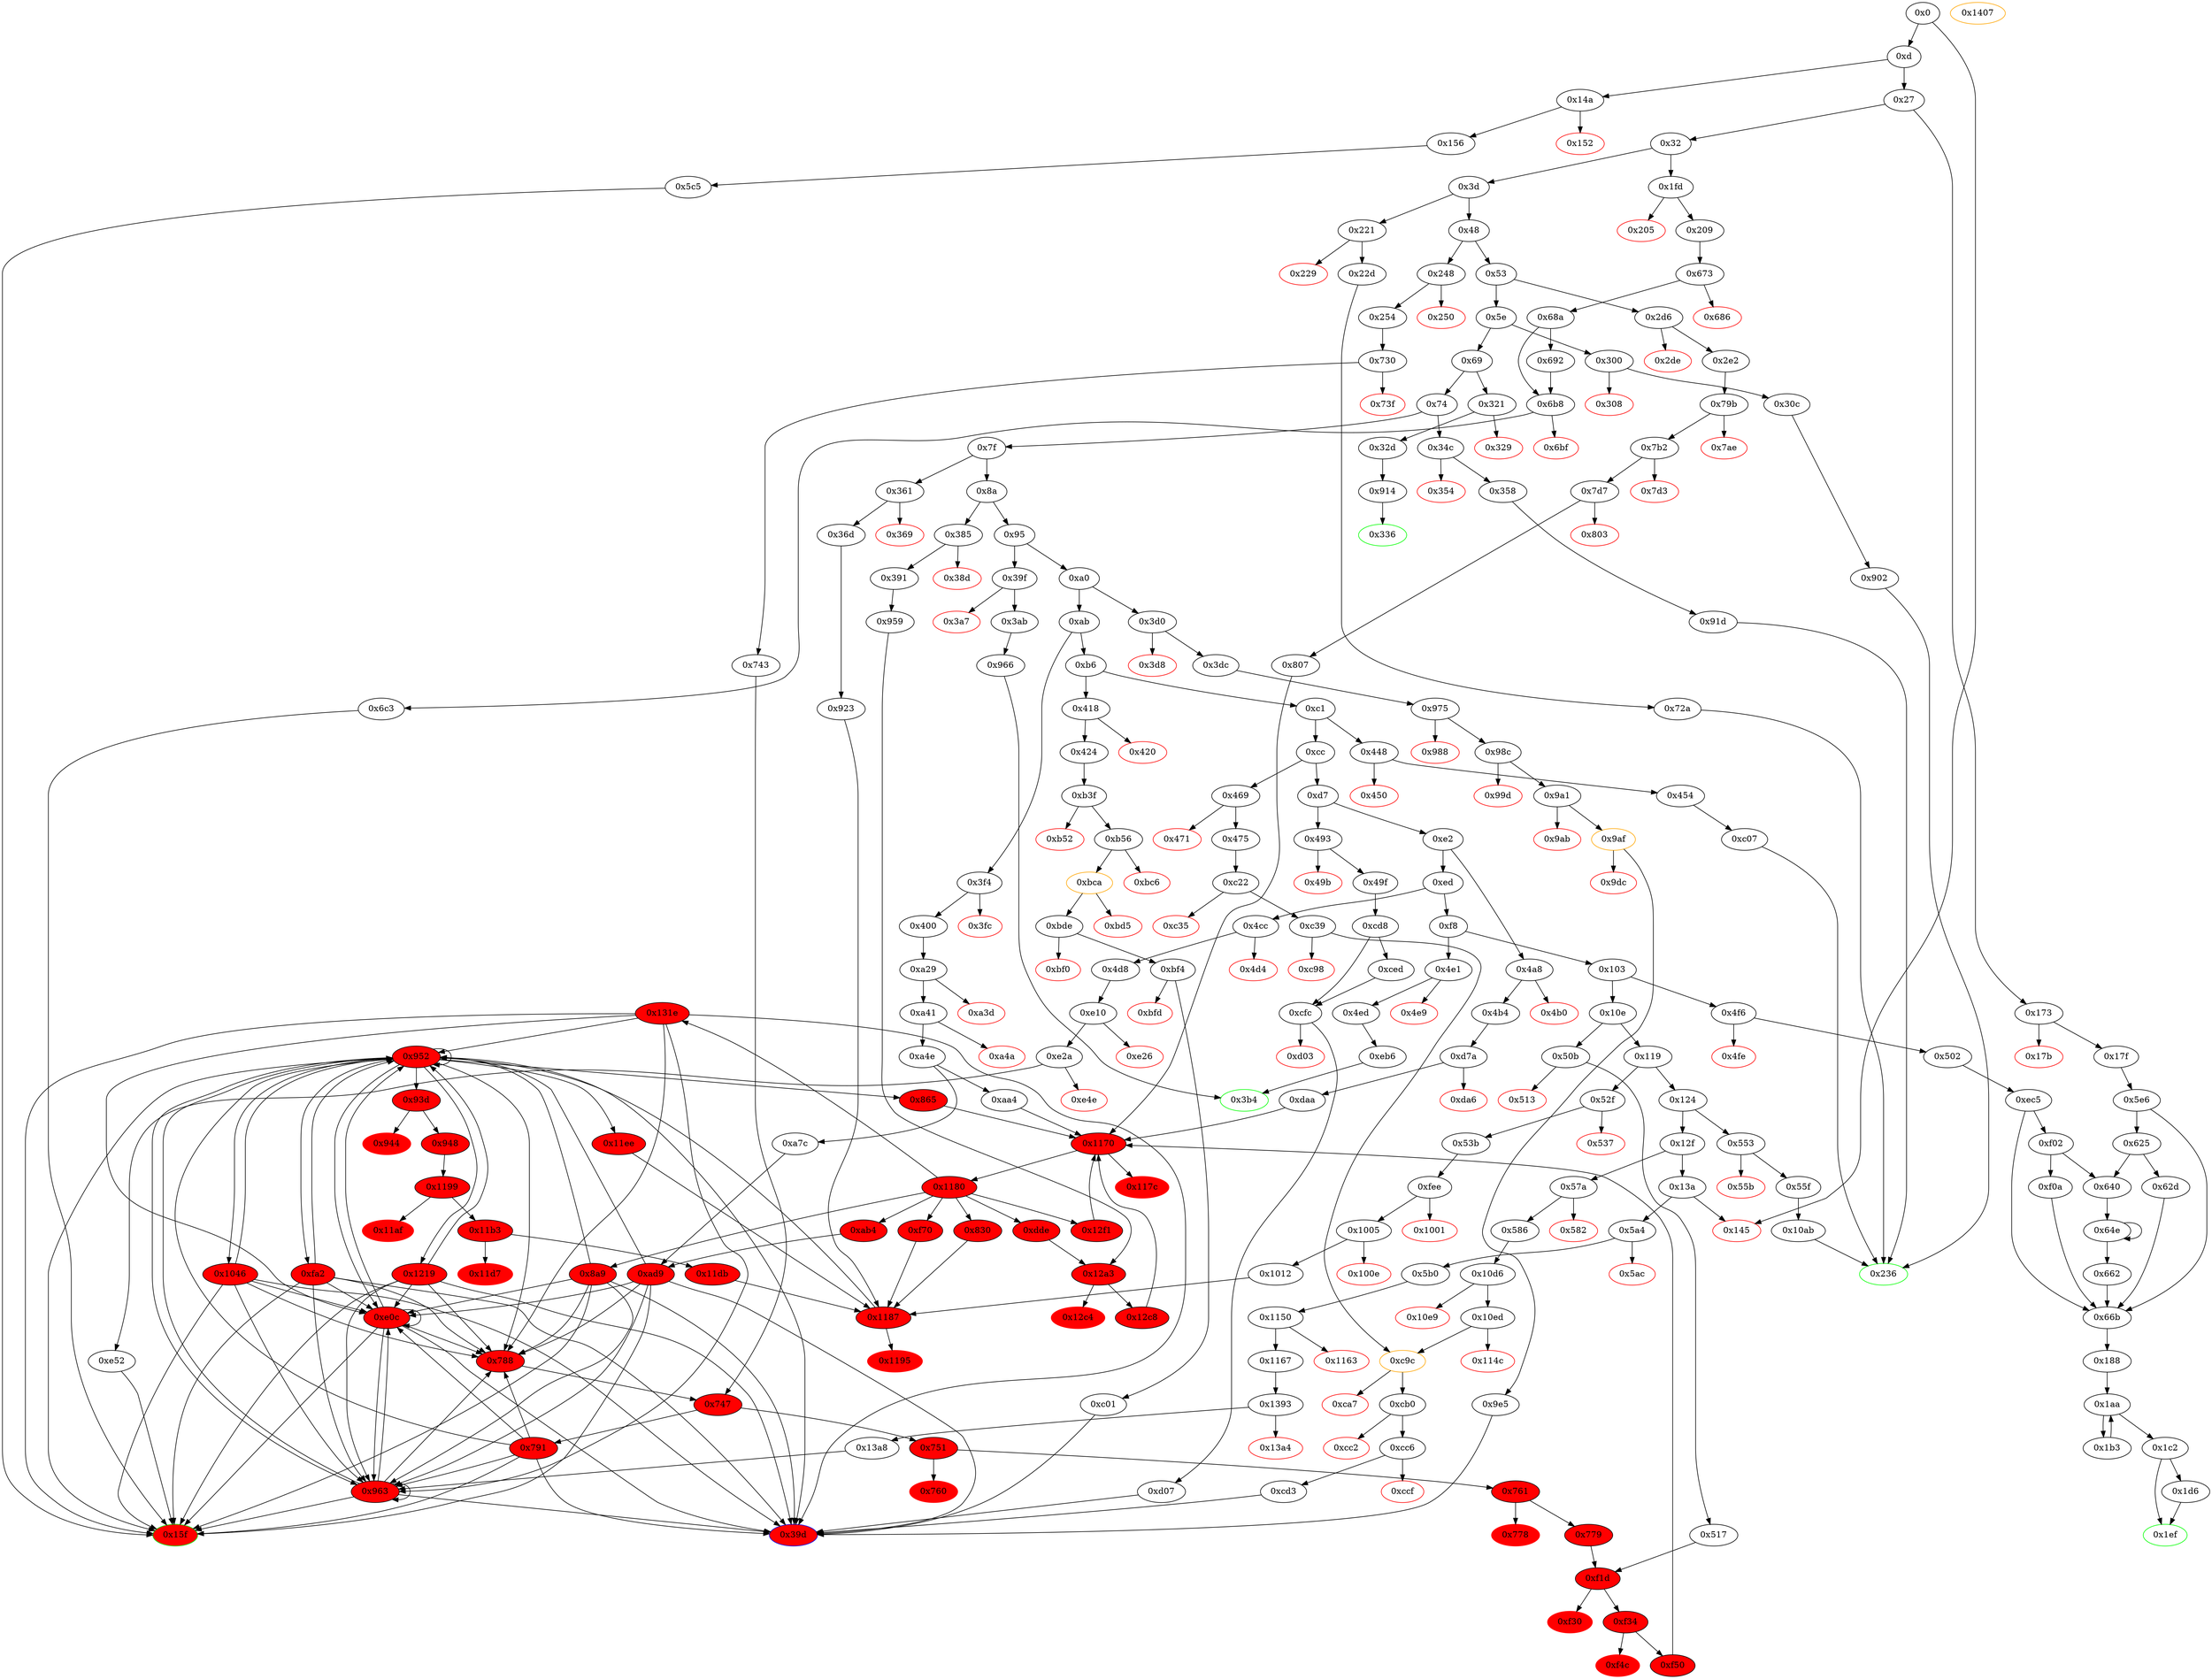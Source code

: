 digraph "" {
"0x131e" [fillcolor=red, id="0x131e", style=filled, tooltip="Block 0x131e\n[0x131e:0x1392]\n---\nPredecessors: [0x1180]\nSuccessors: [0x15f, 0x39d, 0x788, 0x952, 0x963, 0xe0c]\n---\n0x131e JUMPDEST\n0x131f PUSH1 0x0\n0x1321 SSTORE\n0x1322 PUSH1 0x40\n0x1324 DUP1\n0x1325 MLOAD\n0x1326 DUP3\n0x1327 DUP2\n0x1328 MSTORE\n0x1329 SWAP1\n0x132a MLOAD\n0x132b PUSH1 0x1\n0x132d PUSH1 0xa0\n0x132f PUSH1 0x2\n0x1331 EXP\n0x1332 SUB\n0x1333 DUP5\n0x1334 AND\n0x1335 SWAP2\n0x1336 PUSH32 0xcc16f5dbb4873280815c1ee09dbd06736cffcc184412cf7a71a0fdb75d397ca5\n0x1357 SWAP2\n0x1358 SWAP1\n0x1359 DUP2\n0x135a SWAP1\n0x135b SUB\n0x135c PUSH1 0x20\n0x135e ADD\n0x135f SWAP1\n0x1360 LOG2\n0x1361 PUSH1 0x40\n0x1363 DUP1\n0x1364 MLOAD\n0x1365 DUP3\n0x1366 DUP2\n0x1367 MSTORE\n0x1368 SWAP1\n0x1369 MLOAD\n0x136a PUSH1 0x0\n0x136c SWAP2\n0x136d PUSH1 0x1\n0x136f PUSH1 0xa0\n0x1371 PUSH1 0x2\n0x1373 EXP\n0x1374 SUB\n0x1375 DUP6\n0x1376 AND\n0x1377 SWAP2\n0x1378 PUSH1 0x0\n0x137a DUP1\n0x137b MLOAD\n0x137c PUSH1 0x20\n0x137e PUSH2 0x1408\n0x1381 DUP4\n0x1382 CODECOPY\n0x1383 DUP2\n0x1384 MLOAD\n0x1385 SWAP2\n0x1386 MSTORE\n0x1387 SWAP2\n0x1388 DUP2\n0x1389 SWAP1\n0x138a SUB\n0x138b PUSH1 0x20\n0x138d ADD\n0x138e SWAP1\n0x138f LOG3\n0x1390 POP\n0x1391 POP\n0x1392 JUMP\n---\n0x131e: JUMPDEST \n0x131f: V1656 = 0x0\n0x1321: S[0x0] = V1522\n0x1322: V1657 = 0x40\n0x1325: V1658 = M[0x40]\n0x1328: M[V1658] = S1\n0x132a: V1659 = M[0x40]\n0x132b: V1660 = 0x1\n0x132d: V1661 = 0xa0\n0x132f: V1662 = 0x2\n0x1331: V1663 = EXP 0x2 0xa0\n0x1332: V1664 = SUB 0x10000000000000000000000000000000000000000 0x1\n0x1334: V1665 = AND S2 0xffffffffffffffffffffffffffffffffffffffff\n0x1336: V1666 = 0xcc16f5dbb4873280815c1ee09dbd06736cffcc184412cf7a71a0fdb75d397ca5\n0x135b: V1667 = SUB V1658 V1659\n0x135c: V1668 = 0x20\n0x135e: V1669 = ADD 0x20 V1667\n0x1360: LOG V1659 V1669 0xcc16f5dbb4873280815c1ee09dbd06736cffcc184412cf7a71a0fdb75d397ca5 V1665\n0x1361: V1670 = 0x40\n0x1364: V1671 = M[0x40]\n0x1367: M[V1671] = S1\n0x1369: V1672 = M[0x40]\n0x136a: V1673 = 0x0\n0x136d: V1674 = 0x1\n0x136f: V1675 = 0xa0\n0x1371: V1676 = 0x2\n0x1373: V1677 = EXP 0x2 0xa0\n0x1374: V1678 = SUB 0x10000000000000000000000000000000000000000 0x1\n0x1376: V1679 = AND S2 0xffffffffffffffffffffffffffffffffffffffff\n0x1378: V1680 = 0x0\n0x137b: V1681 = M[0x0]\n0x137c: V1682 = 0x20\n0x137e: V1683 = 0x1408\n0x1382: CODECOPY 0x0 0x1408 0x20\n0x1384: V1684 = M[0x0]\n0x1386: M[0x0] = V1681\n0x138a: V1685 = SUB V1671 V1672\n0x138b: V1686 = 0x20\n0x138d: V1687 = ADD 0x20 V1685\n0x138f: LOG V1672 V1687 V1684 V1679 0x0\n0x1392: JUMP S3\n---\nEntry stack: [S28, S27, S26, S25, S24, S23, S22, S21, S20, S19, S18, S17, S16, S15, S14, S13, S12, S11, S10, S9, S8, S7, S6, S5, S4, S3, S2, S1, V1522]\nStack pops: 4\nStack additions: []\nExit stack: [S28, S27, S26, S25, S24, S23, S22, S21, S20, S19, S18, S17, S16, S15, S14, S13, S12, S11, S10, S9, S8, S7, S6, S5, S4]\n\nDef sites:\nS28: {0x2e2.0x2f3, 0xd.0x1b, 0x254.0x292}\nS27: {0x730.0x731, 0x2e2.0x2f8, 0xd.0x1b, 0x254.0x272}\nS26: {0x2e2.0x2e4, 0x36d.0x36f, 0x391.0x393, 0x743.0x745, 0x2e2.0x2fb, 0x254.0x259}\nS25: {0x2e2.0x2f3, 0x79b.0x79c, 0xd.0x1b, 0x36d.0x37d, 0x751.0x751, 0x391.0x398, 0x254.0x292}\nS24: {0x959.0x95a, 0xdde.0xe03, 0x730.0x731, 0x254.0x272, 0xd.0x1b, 0x36d.0x380, 0x761.0x76b, 0x2e2.0x2f8}\nS23: {0x959.0x95d, 0x779.0x783, 0x391.0x393, 0x254.0x259, 0x254.0x272, 0x2e2.0x2fb, 0x36d.0x36f, 0xd.0x1b, 0x400.0x402, 0x743.0x745, 0x2e2.0x2e4, 0x923.0x924}\nS22: {0x79b.0x79c, 0xf1d.0xf1e, 0x751.0x751, 0x391.0x398, 0x254.0x292, 0x254.0x259, 0x948.0x949, 0x2e2.0x2e4, 0xd.0x1b, 0x36d.0x37d, 0x400.0x410, 0x923.0x928, 0x2e2.0x2f3}\nS21: {0x959.0x95a, 0xdde.0xe03, 0x730.0x731, 0x254.0x272, 0x254.0x292, 0x2e2.0x2f3, 0xd.0x1b, 0x36d.0x380, 0x36d.0x37d, 0x761.0x76b, 0x400.0x413, 0x2e2.0x2f8}\nS20: {0x959.0x95d, 0x391.0x393, 0x254.0x259, 0x254.0x272, 0x2e2.0x2fb, 0x2e2.0x2e4, 0x788.0x78c, 0xd.0x1b, 0x400.0x402, 0x743.0x745, 0x779.0x783, 0x730.0x731, 0xa29.0xa2a, 0x36d.0x36f, 0x36d.0x380, 0x923.0x924, 0x2e2.0x2f8}\nS19: {0x1199.0x119d, 0x79b.0x79c, 0xf1d.0xf1e, 0x751.0x751, 0x391.0x398, 0x391.0x393, 0x254.0x292, 0x254.0x259, 0x254.0x272, 0x517.0x519, 0x948.0x949, 0x2e2.0x2f3, 0x2e2.0x2fb, 0xd.0x1b, 0xa4e.0xa73, 0x400.0x410, 0x743.0x745, 0x36d.0x37d, 0x36d.0x36f, 0x923.0x928, 0x2e2.0x2e4}\nS18: {0x959.0x95a, 0x79b.0x79c, 0xdde.0xe03, 0x751.0x751, 0x391.0x398, 0x254.0x272, 0x254.0x292, 0x254.0x259, 0x517.0x527, 0x2e2.0x2e4, 0x2e2.0x2f8, 0xd.0x1b, 0x400.0x413, 0x730.0x731, 0x4b4.0x4b6, 0x36d.0x380, 0x36d.0x37d, 0x761.0x76b, 0x2e2.0x2f3}\nS17: {0x959.0x95d, 0x959.0x95a, 0xdde.0xe03, 0x391.0x393, 0x254.0x259, 0x254.0x272, 0x254.0x292, 0x517.0x52a, 0x2e2.0x2e4, 0x2e2.0x2f3, 0x2e2.0x2f8, 0x788.0x78c, 0xd.0x1b, 0x400.0x402, 0x743.0x745, 0x779.0x783, 0x730.0x731, 0x4b4.0x4c4, 0xa29.0xa2a, 0x36d.0x36f, 0x36d.0x380, 0x761.0x76b, 0x923.0x924, 0x2e2.0x2fb}\nS16: {0x959.0x95d, 0x1199.0x119d, 0x79b.0x79c, 0xf1d.0xf1e, 0x751.0x751, 0x391.0x398, 0x391.0x393, 0x254.0x292, 0x254.0x259, 0x254.0x272, 0x517.0x519, 0x948.0x949, 0x2e2.0x2e4, 0x2e2.0x2f3, 0x2e2.0x2fb, 0xd.0x1b, 0xa4e.0xa73, 0x400.0x410, 0x743.0x745, 0x400.0x402, 0x923.0x928, 0x779.0x783, 0x53b.0x53d, 0x730.0x731, 0x4b4.0x4c7, 0x36d.0x37d, 0x36d.0x36f, 0x923.0x924, 0x2e2.0x2f8}\nS15: {0x959.0x95a, 0x79b.0x79c, 0xf1d.0xf1e, 0xdde.0xe03, 0x751.0x751, 0x391.0x398, 0x391.0x393, 0x254.0x272, 0x254.0x292, 0x254.0x259, 0x517.0x527, 0x948.0x949, 0x2e2.0x2f3, 0x2e2.0x2e4, 0x2e2.0x2f8, 0xd.0x1b, 0x400.0x413, 0x743.0x745, 0x400.0x410, 0x53b.0x54b, 0x730.0x731, 0x4b4.0x4b6, 0x36d.0x380, 0x36d.0x37d, 0x36d.0x36f, 0x761.0x76b, 0x923.0x928, 0x2e2.0x2fb}\nS14: {0x959.0x95d, 0x959.0x95a, 0x79b.0x79c, 0xdde.0xe03, 0x751.0x751, 0x391.0x393, 0x391.0x398, 0x254.0x259, 0x254.0x272, 0x254.0x292, 0x517.0x52a, 0x2e2.0x2f8, 0x2e2.0x2fb, 0x2e2.0x2e4, 0x788.0x78c, 0xd.0x1b, 0x400.0x402, 0x743.0x745, 0x400.0x413, 0x779.0x783, 0x53b.0x54e, 0x730.0x731, 0x4b4.0x4c4, 0xa29.0xa2a, 0x36d.0x36f, 0x36d.0x380, 0x36d.0x37d, 0x761.0x76b, 0x923.0x924, 0x2e2.0x2f3}\nS13: {0x959.0x95d, 0x959.0x95a, 0xdde.0xe03, 0x751.0x751, 0x254.0x292, 0x254.0x259, 0x254.0x272, 0x948.0x949, 0xa4e.0xa73, 0x743.0x745, 0x779.0x783, 0x36d.0x37d, 0x36d.0x36f, 0x36d.0x380, 0xfee.0xfef, 0x761.0x76b, 0x2e2.0x2e4, 0x2e2.0x2f3, 0x2e2.0x2fb, 0x2e2.0x2f8, 0x1199.0x119d, 0x79b.0x79c, 0xf1d.0xf1e, 0x391.0x398, 0x391.0x393, 0x517.0x519, 0x788.0x78c, 0xd.0x1b, 0x400.0x410, 0x400.0x402, 0x923.0x924, 0x53b.0x53d, 0x730.0x731, 0x4b4.0x4c7, 0xa29.0xa2a, 0x923.0x928}\nS12: {0x959.0x95a, 0x959.0x95d, 0xdde.0xe03, 0x751.0x751, 0x254.0x272, 0x254.0x292, 0x254.0x259, 0x948.0x949, 0xa4e.0xa73, 0x743.0x745, 0x779.0x783, 0x36d.0x380, 0x36d.0x37d, 0x36d.0x36f, 0x761.0x76b, 0x2e2.0x2f3, 0x2e2.0x2e4, 0x2e2.0x2f8, 0x2e2.0x2fb, 0x1199.0x119d, 0x79b.0x79c, 0xf1d.0xf1e, 0x391.0x398, 0x391.0x393, 0x517.0x527, 0x517.0x519, 0xd.0x1b, 0x400.0x413, 0x400.0x410, 0x400.0x402, 0x923.0x928, 0x53b.0x54b, 0x730.0x731, 0x4b4.0x4b6, 0x923.0x924}\nS11: {0x959.0x95d, 0x959.0x95a, 0xdde.0xe03, 0x751.0x751, 0x254.0x259, 0x254.0x272, 0x254.0x292, 0x948.0x949, 0x743.0x745, 0x779.0x783, 0x36d.0x36f, 0x36d.0x380, 0x36d.0x37d, 0x761.0x76b, 0x2e2.0x2f8, 0x2e2.0x2fb, 0x2e2.0x2e4, 0x2e2.0x2f3, 0x79b.0x79c, 0xf1d.0xf1e, 0x391.0x393, 0x391.0x398, 0x517.0x52a, 0x517.0x527, 0x788.0x78c, 0xd.0x1b, 0x400.0x402, 0x400.0x413, 0x400.0x410, 0x923.0x928, 0x53b.0x54e, 0x730.0x731, 0x4b4.0x4c4, 0x4b4.0x4b6, 0xa29.0xa2a, 0x923.0x924}\nS10: {0x959.0x95d, 0x959.0x95a, 0xdde.0xe03, 0x751.0x751, 0x254.0x292, 0x254.0x259, 0x254.0x272, 0x948.0x949, 0xa4e.0xa73, 0x743.0x745, 0x779.0x783, 0x36d.0x37d, 0x36d.0x36f, 0x36d.0x380, 0xfee.0xfef, 0x761.0x76b, 0x2e2.0x2e4, 0x2e2.0x2f3, 0x2e2.0x2fb, 0x2e2.0x2f8, 0x1199.0x119d, 0x79b.0x79c, 0xf1d.0xf1e, 0x391.0x398, 0x391.0x393, 0x517.0x519, 0x517.0x52a, 0x788.0x78c, 0xd.0x1b, 0x400.0x410, 0x400.0x402, 0x923.0x924, 0x400.0x413, 0x53b.0x53d, 0x730.0x731, 0x4b4.0x4c7, 0x4b4.0x4c4, 0xa29.0xa2a, 0x923.0x928}\nS9: {0x959.0x95a, 0x959.0x95d, 0xdde.0xe03, 0x751.0x751, 0x254.0x272, 0x254.0x292, 0x254.0x259, 0x948.0x949, 0xa4e.0xa73, 0x743.0x745, 0x779.0x783, 0x36d.0x380, 0x36d.0x37d, 0x36d.0x36f, 0x761.0x76b, 0x2e2.0x2e4, 0x2e2.0x2f8, 0x2e2.0x2f3, 0x2e2.0x2fb, 0x1199.0x119d, 0x79b.0x79c, 0xf1d.0xf1e, 0x391.0x398, 0x391.0x393, 0x517.0x527, 0x517.0x519, 0x788.0x78c, 0xd.0x1b, 0x400.0x413, 0x400.0x410, 0x400.0x402, 0x923.0x928, 0x53b.0x54b, 0x53b.0x53d, 0x730.0x731, 0x4b4.0x4b6, 0x4b4.0x4c7, 0xa29.0xa2a, 0x923.0x924}\nS8: {0x959.0x95d, 0x959.0x95a, 0xdde.0xe03, 0x751.0x751, 0x254.0x259, 0x254.0x272, 0x254.0x292, 0x948.0x949, 0xa4e.0xa73, 0x743.0x745, 0x779.0x783, 0x36d.0x36f, 0x36d.0x380, 0x36d.0x37d, 0x761.0x76b, 0x2e2.0x2f3, 0x2e2.0x2f8, 0x2e2.0x2fb, 0x2e2.0x2e4, 0x1199.0x119d, 0x79b.0x79c, 0xf1d.0xf1e, 0x391.0x393, 0x391.0x398, 0x517.0x52a, 0x517.0x527, 0x517.0x519, 0x788.0x78c, 0xd.0x1b, 0x400.0x402, 0x400.0x413, 0x400.0x410, 0x923.0x928, 0x53b.0x54e, 0x53b.0x54b, 0x730.0x731, 0x4b4.0x4c4, 0x4b4.0x4b6, 0xa29.0xa2a, 0x923.0x924}\nS7: {0x959.0x95d, 0x959.0x95a, 0xdde.0xe03, 0x751.0x751, 0x254.0x292, 0x254.0x259, 0x254.0x272, 0x948.0x949, 0xa4e.0xa73, 0x743.0x745, 0x779.0x783, 0x36d.0x37d, 0x36d.0x36f, 0x36d.0x380, 0xfee.0xfef, 0x761.0x76b, 0x2e2.0x2e4, 0x2e2.0x2f3, 0x2e2.0x2fb, 0x2e2.0x2f8, 0x1199.0x119d, 0x79b.0x79c, 0xf1d.0xf1e, 0x391.0x398, 0x391.0x393, 0x517.0x519, 0x517.0x52a, 0x517.0x527, 0x788.0x78c, 0xd.0x1b, 0x400.0x410, 0x400.0x402, 0x923.0x924, 0x400.0x413, 0x53b.0x53d, 0x53b.0x54e, 0x730.0x731, 0x4b4.0x4c7, 0x4b4.0x4c4, 0x4b4.0x4b6, 0xa29.0xa2a, 0x923.0x928}\nS6: {0x959.0x95a, 0x959.0x95d, 0xdde.0xe03, 0x751.0x751, 0x254.0x292, 0x254.0x259, 0x254.0x272, 0x948.0x949, 0xa4e.0xa73, 0x743.0x745, 0x779.0x783, 0x36d.0x380, 0x36d.0x37d, 0x36d.0x36f, 0xfee.0xfef, 0x761.0x76b, 0x2e2.0x2f8, 0x2e2.0x2f3, 0x2e2.0x2fb, 0x2e2.0x2e4, 0x1199.0x119d, 0x79b.0x79c, 0xf1d.0xf1e, 0x391.0x398, 0x391.0x393, 0x517.0x527, 0x517.0x519, 0x517.0x52a, 0x788.0x78c, 0xd.0x1b, 0x400.0x413, 0x400.0x410, 0x400.0x402, 0x923.0x924, 0x53b.0x54b, 0x53b.0x53d, 0x730.0x731, 0x4b4.0x4b6, 0x4b4.0x4c7, 0x4b4.0x4c4, 0xa29.0xa2a, 0x923.0x928}\nS5: {0x959.0x95d, 0x959.0x95a, 0xdde.0xe03, 0x751.0x751, 0x254.0x292, 0x254.0x259, 0x254.0x272, 0x948.0x949, 0xa4e.0xa73, 0x743.0x745, 0x779.0x783, 0x36d.0x36f, 0x36d.0x380, 0x36d.0x37d, 0x761.0x76b, 0x2e2.0x2e4, 0x2e2.0x2f8, 0x2e2.0x2f3, 0x2e2.0x2fb, 0x1199.0x119d, 0x79b.0x79c, 0xf1d.0xf1e, 0x391.0x393, 0x391.0x398, 0x517.0x52a, 0x517.0x519, 0x517.0x527, 0x788.0x78c, 0xd.0x1b, 0x400.0x402, 0x400.0x410, 0x400.0x413, 0x923.0x928, 0x53b.0x54e, 0x53b.0x54b, 0x53b.0x53d, 0x730.0x731, 0x4b4.0x4c4, 0x4b4.0x4b6, 0x4b4.0x4c7, 0xa29.0xa2a, 0x923.0x924}\nS4: {0x959.0x95a, 0x959.0x95d, 0xdde.0xe03, 0x751.0x751, 0x254.0x272, 0x254.0x292, 0x254.0x259, 0x948.0x949, 0xa4e.0xa73, 0x743.0x745, 0x779.0x783, 0x36d.0x37d, 0x36d.0x380, 0x36d.0x36f, 0xfee.0xfef, 0x761.0x76b, 0x2e2.0x2f3, 0x2e2.0x2f8, 0x2e2.0x2fb, 0x2e2.0x2e4, 0x1199.0x119d, 0x79b.0x79c, 0xf1d.0xf1e, 0x391.0x398, 0x391.0x393, 0x517.0x519, 0x517.0x527, 0xd.0x1b, 0x400.0x410, 0x400.0x413, 0x400.0x402, 0x923.0x928, 0x53b.0x53d, 0x53b.0x54b, 0x730.0x731, 0x4b4.0x4c7, 0x4b4.0x4b6, 0x923.0x924}\nS3: {0x959.0x95a, 0x959.0x95d, 0xdde.0xe03, 0x751.0x751, 0x254.0x259, 0x254.0x272, 0x254.0x292, 0x948.0x949, 0xa4e.0xa73, 0x743.0x745, 0x779.0x783, 0x36d.0x380, 0x36d.0x37d, 0x36d.0x36f, 0xfee.0xfef, 0x761.0x76b, 0x2e2.0x2f8, 0x2e2.0x2fb, 0x2e2.0x2e4, 0x2e2.0x2f3, 0x1199.0x119d, 0x79b.0x79c, 0xf1d.0xf1e, 0x391.0x398, 0x391.0x393, 0x517.0x527, 0x517.0x519, 0x517.0x52a, 0x788.0x78c, 0xd.0x1b, 0x400.0x413, 0x400.0x402, 0x400.0x410, 0x923.0x924, 0x53b.0x54b, 0x53b.0x53d, 0x53b.0x54e, 0x730.0x731, 0x4b4.0x4b6, 0x4b4.0x4c4, 0x4b4.0x4c7, 0xa29.0xa2a, 0x923.0x928}\nS2: {0x959.0x95d, 0x959.0x95a, 0xdde.0xe03, 0x751.0x751, 0x254.0x292, 0x254.0x259, 0x254.0x272, 0x948.0x949, 0xa4e.0xa73, 0x743.0x745, 0x779.0x783, 0x36d.0x380, 0x36d.0x37d, 0x36d.0x36f, 0xfee.0xfef, 0x761.0x76b, 0x2e2.0x2fb, 0x2e2.0x2f8, 0x2e2.0x2f3, 0x2e2.0x2e4, 0x1199.0x119d, 0x79b.0x79c, 0xf1d.0xf1e, 0x391.0x398, 0x391.0x393, 0x517.0x52a, 0x517.0x519, 0x517.0x527, 0x788.0x78c, 0xd.0x1b, 0x400.0x410, 0x400.0x402, 0x400.0x413, 0x923.0x924, 0x53b.0x54e, 0x53b.0x54b, 0x53b.0x53d, 0x730.0x731, 0x4b4.0x4c4, 0x4b4.0x4b6, 0x4b4.0x4c7, 0xa29.0xa2a, 0x923.0x928}\nS1: {0x959.0x95a, 0x959.0x95d, 0xdde.0xe03, 0x751.0x751, 0x254.0x272, 0x254.0x292, 0x254.0x259, 0x948.0x949, 0xa4e.0xa73, 0x743.0x745, 0x779.0x783, 0x36d.0x380, 0x36d.0x37d, 0x36d.0x36f, 0xfee.0xfef, 0x761.0x76b, 0x2e2.0x2f3, 0x2e2.0x2f8, 0x2e2.0x2fb, 0x2e2.0x2e4, 0x1199.0x119d, 0x79b.0x79c, 0xf1d.0xf1e, 0x391.0x398, 0x391.0x393, 0x517.0x527, 0x517.0x519, 0x788.0x78c, 0xd.0x1b, 0x400.0x413, 0x400.0x410, 0x400.0x402, 0x923.0x924, 0x53b.0x54b, 0x53b.0x53d, 0x730.0x731, 0x4b4.0x4c7, 0x4b4.0x4b6, 0xa29.0xa2a, 0x923.0x928}\nV1522: {0x1180.0x1184}\n"];
"0xe4e" [color=red, fillcolor=white, id="0xe4e", style=filled, tooltip="Block 0xe4e\n[0xe4e:0xe51]\n---\nPredecessors: [0xe2a]\nSuccessors: []\n---\n0xe4e PUSH1 0x0\n0xe50 DUP1\n0xe51 REVERT\n---\n0xe4e: V1254 = 0x0\n0xe51: REVERT 0x0 0x0\n---\nEntry stack: [V13, 0x15f, 0x0]\nStack pops: 0\nStack additions: []\nExit stack: [V13, 0x15f, 0x0]\n\nDef sites:\nV13: {0xd.0x1b}\n0x15f: {0x4d8.0x4da}\n0x0: {0xe10.0xe14}\n"];
"0x9ab" [color=red, fillcolor=white, id="0x9ab", style=filled, tooltip="Block 0x9ab\n[0x9ab:0x9ae]\n---\nPredecessors: [0x9a1]\nSuccessors: []\n---\n0x9ab PUSH1 0x0\n0x9ad DUP1\n0x9ae REVERT\n---\n0x9ab: V857 = 0x0\n0x9ae: REVERT 0x0 0x0\n---\nEntry stack: [V13, 0x39d, V321, V323]\nStack pops: 0\nStack additions: []\nExit stack: [V13, 0x39d, V321, V323]\n\nDef sites:\nV13: {0xd.0x1b}\n0x39d: {0x3dc.0x3de}\nV321: {0x3dc.0x3ec}\nV323: {0x3dc.0x3ef}\n"];
"0x952" [fillcolor=red, id="0x952", style=filled, tooltip="Block 0x952\n[0x952:0x958]\n---\nPredecessors: [0x791, 0x8a9, 0x952, 0x963, 0xad9, 0xe0c, 0xfa2, 0x1046, 0x1187, 0x1219, 0x131e]\nSuccessors: [0x15f, 0x39d, 0x788, 0x865, 0x93d, 0x952, 0x963, 0xe0c, 0xfa2, 0x1046, 0x11ee, 0x1219]\n---\n0x952 JUMPDEST\n0x953 SWAP4\n0x954 SWAP3\n0x955 POP\n0x956 POP\n0x957 POP\n0x958 JUMP\n---\n0x952: JUMPDEST \n0x958: JUMP S4\n---\nEntry stack: [S32, S31, S30, S29, S28, S27, S26, S25, S24, S23, S22, S21, S20, S19, S18, S17, S16, S15, S14, S13, S12, S11, S10, S9, S8, S7, S6, S5, S4, S3, S2, S1, S0]\nStack pops: 5\nStack additions: [S0]\nExit stack: [S32, S31, S30, S29, S28, S27, S26, S25, S24, S23, S22, S21, S20, S19, S18, S17, S16, S15, S14, S13, S12, S11, S10, S9, S8, S7, S6, S5, S0]\n\nDef sites:\nS32: {0x2e2.0x2f3, 0xd.0x1b, 0x254.0x292}\nS31: {0x730.0x731, 0x2e2.0x2f8, 0xd.0x1b, 0x254.0x272}\nS30: {0x2e2.0x2e4, 0x36d.0x36f, 0x391.0x393, 0x743.0x745, 0x2e2.0x2fb, 0x254.0x259}\nS29: {0x2e2.0x2f3, 0x79b.0x79c, 0xd.0x1b, 0x36d.0x37d, 0x751.0x751, 0x391.0x398, 0x254.0x292}\nS28: {0x959.0x95a, 0xdde.0xe03, 0x730.0x731, 0x254.0x272, 0xd.0x1b, 0x36d.0x380, 0x761.0x76b, 0x2e2.0x2f8}\nS27: {0x959.0x95d, 0x779.0x783, 0x391.0x393, 0x254.0x259, 0x254.0x272, 0x2e2.0x2e4, 0xd.0x1b, 0x36d.0x36f, 0x400.0x402, 0x743.0x745, 0x2e2.0x2fb, 0x923.0x924}\nS26: {0x79b.0x79c, 0xf1d.0xf1e, 0x751.0x751, 0x391.0x398, 0x254.0x292, 0x254.0x259, 0x254.0x272, 0x948.0x949, 0x2e2.0x2e4, 0xd.0x1b, 0x36d.0x37d, 0x400.0x410, 0x923.0x928, 0x2e2.0x2f3}\nS25: {0x959.0x95a, 0xdde.0xe03, 0x730.0x731, 0x254.0x272, 0x254.0x292, 0x254.0x259, 0x2e2.0x2f8, 0x2e2.0x2f3, 0xd.0x1b, 0x36d.0x380, 0x36d.0x37d, 0x761.0x76b, 0x400.0x413, 0x2e2.0x2e4}\nS24: {0x959.0x95d, 0x391.0x393, 0x254.0x259, 0x254.0x292, 0x254.0x272, 0x2e2.0x2f3, 0x788.0x78c, 0x2e2.0x2f8, 0xd.0x1b, 0x2e2.0x2fb, 0x400.0x402, 0x743.0x745, 0x779.0x783, 0x730.0x731, 0xa29.0xa2a, 0x36d.0x36f, 0x36d.0x380, 0x923.0x924, 0x2e2.0x2e4}\nS23: {0x1199.0x119d, 0x79b.0x79c, 0xf1d.0xf1e, 0x751.0x751, 0x391.0x398, 0x391.0x393, 0x254.0x292, 0x254.0x272, 0x254.0x259, 0x517.0x519, 0x2e2.0x2f8, 0x948.0x949, 0x2e2.0x2fb, 0xd.0x1b, 0x2e2.0x2e4, 0xa4e.0xa73, 0x400.0x410, 0x743.0x745, 0x730.0x731, 0x36d.0x37d, 0x36d.0x36f, 0x923.0x928, 0x2e2.0x2f3}\nS22: {0x959.0x95a, 0x79b.0x79c, 0xdde.0xe03, 0x751.0x751, 0x391.0x393, 0x391.0x398, 0x254.0x272, 0x254.0x259, 0x254.0x292, 0x517.0x527, 0x2e2.0x2fb, 0x2e2.0x2e4, 0x2e2.0x2f3, 0xd.0x1b, 0x400.0x413, 0x743.0x745, 0x730.0x731, 0x4b4.0x4b6, 0x36d.0x36f, 0x36d.0x380, 0x36d.0x37d, 0x761.0x76b, 0x2e2.0x2f8}\nS21: {0x959.0x95d, 0x959.0x95a, 0x79b.0x79c, 0xdde.0xe03, 0x751.0x751, 0x391.0x393, 0x391.0x398, 0x254.0x259, 0x254.0x292, 0x254.0x272, 0x517.0x52a, 0x2e2.0x2fb, 0x2e2.0x2e4, 0x2e2.0x2f8, 0x788.0x78c, 0xd.0x1b, 0x400.0x402, 0x743.0x745, 0x779.0x783, 0x730.0x731, 0x4b4.0x4c4, 0xa29.0xa2a, 0x36d.0x36f, 0x36d.0x37d, 0x36d.0x380, 0x761.0x76b, 0x923.0x924, 0x2e2.0x2f3}\nS20: {0x959.0x95a, 0x959.0x95d, 0xdde.0xe03, 0x751.0x751, 0x254.0x292, 0x254.0x272, 0x254.0x259, 0x948.0x949, 0xa4e.0xa73, 0x743.0x745, 0x779.0x783, 0x36d.0x37d, 0x36d.0x380, 0x36d.0x36f, 0x761.0x76b, 0x2e2.0x2f8, 0x2e2.0x2f3, 0x2e2.0x2e4, 0x2e2.0x2fb, 0x1199.0x119d, 0x79b.0x79c, 0xf1d.0xf1e, 0x391.0x398, 0x391.0x393, 0x517.0x519, 0xd.0x1b, 0x400.0x410, 0x400.0x402, 0x923.0x928, 0x53b.0x53d, 0x730.0x731, 0x4b4.0x4c7, 0x923.0x924}\nS19: {0x959.0x95a, 0x959.0x95d, 0xdde.0xe03, 0x751.0x751, 0x254.0x272, 0x254.0x259, 0x254.0x292, 0x948.0x949, 0x743.0x745, 0x779.0x783, 0x36d.0x380, 0x36d.0x36f, 0x36d.0x37d, 0x761.0x76b, 0x2e2.0x2fb, 0x2e2.0x2f8, 0x2e2.0x2e4, 0x2e2.0x2f3, 0x79b.0x79c, 0xf1d.0xf1e, 0x391.0x393, 0x391.0x398, 0x517.0x527, 0xd.0x1b, 0x400.0x402, 0x400.0x413, 0x400.0x410, 0x923.0x928, 0x53b.0x54b, 0x730.0x731, 0x4b4.0x4b6, 0x923.0x924}\nS18: {0x959.0x95d, 0x959.0x95a, 0xdde.0xe03, 0x751.0x751, 0x254.0x259, 0x254.0x272, 0x254.0x292, 0x948.0x949, 0x743.0x745, 0x779.0x783, 0x36d.0x36f, 0x36d.0x37d, 0x36d.0x380, 0x761.0x76b, 0x2e2.0x2f3, 0x2e2.0x2e4, 0x2e2.0x2fb, 0x2e2.0x2f8, 0x79b.0x79c, 0xf1d.0xf1e, 0x391.0x393, 0x391.0x398, 0x517.0x52a, 0x788.0x78c, 0xd.0x1b, 0x400.0x402, 0x400.0x410, 0x923.0x924, 0x400.0x413, 0x53b.0x54e, 0x730.0x731, 0x4b4.0x4c4, 0xa29.0xa2a, 0x923.0x928}\nS17: {0x959.0x95a, 0x959.0x95d, 0xdde.0xe03, 0x751.0x751, 0x254.0x292, 0x254.0x259, 0x254.0x272, 0x948.0x949, 0xa4e.0xa73, 0x743.0x745, 0x779.0x783, 0x36d.0x37d, 0x36d.0x380, 0x36d.0x36f, 0xfee.0xfef, 0x761.0x76b, 0x2e2.0x2f8, 0x2e2.0x2f3, 0x2e2.0x2e4, 0x2e2.0x2fb, 0x1199.0x119d, 0x79b.0x79c, 0xf1d.0xf1e, 0x391.0x398, 0x391.0x393, 0x517.0x519, 0x788.0x78c, 0xd.0x1b, 0x400.0x410, 0x400.0x413, 0x400.0x402, 0x923.0x924, 0x53b.0x53d, 0x730.0x731, 0x4b4.0x4c7, 0xa29.0xa2a, 0x923.0x928}\nS16: {0x959.0x95a, 0x959.0x95d, 0xdde.0xe03, 0x751.0x751, 0x254.0x272, 0x254.0x292, 0x254.0x259, 0x948.0x949, 0xa4e.0xa73, 0x743.0x745, 0x779.0x783, 0x36d.0x380, 0x36d.0x37d, 0x36d.0x36f, 0x761.0x76b, 0x2e2.0x2f8, 0x2e2.0x2e4, 0x2e2.0x2fb, 0x2e2.0x2f3, 0x1199.0x119d, 0x79b.0x79c, 0xf1d.0xf1e, 0x391.0x393, 0x391.0x398, 0x517.0x527, 0x517.0x519, 0x788.0x78c, 0xd.0x1b, 0x400.0x413, 0x400.0x402, 0x400.0x410, 0x923.0x928, 0x53b.0x54b, 0x730.0x731, 0x4b4.0x4b6, 0xa29.0xa2a, 0x923.0x924}\nS15: {0x959.0x95d, 0x959.0x95a, 0xdde.0xe03, 0x751.0x751, 0x254.0x259, 0x254.0x272, 0x254.0x292, 0x948.0x949, 0xa4e.0xa73, 0x743.0x745, 0x779.0x783, 0x36d.0x36f, 0x36d.0x380, 0x36d.0x37d, 0x761.0x76b, 0x2e2.0x2e4, 0x2e2.0x2f3, 0x2e2.0x2f8, 0x2e2.0x2fb, 0x1199.0x119d, 0x79b.0x79c, 0xf1d.0xf1e, 0x391.0x393, 0x391.0x398, 0x517.0x519, 0x517.0x52a, 0x517.0x527, 0x788.0x78c, 0xd.0x1b, 0x400.0x402, 0x400.0x410, 0x400.0x413, 0x923.0x928, 0x53b.0x54e, 0x730.0x731, 0x4b4.0x4c4, 0x4b4.0x4b6, 0xa29.0xa2a, 0x923.0x924}\nS14: {0x959.0x95a, 0x959.0x95d, 0xdde.0xe03, 0x751.0x751, 0x254.0x292, 0x254.0x259, 0x254.0x272, 0x948.0x949, 0xa4e.0xa73, 0x743.0x745, 0x779.0x783, 0x36d.0x37d, 0x36d.0x36f, 0x36d.0x380, 0xfee.0xfef, 0x761.0x76b, 0x2e2.0x2fb, 0x2e2.0x2f8, 0x2e2.0x2e4, 0x2e2.0x2f3, 0x1199.0x119d, 0x79b.0x79c, 0xf1d.0xf1e, 0x391.0x398, 0x391.0x393, 0x517.0x519, 0x517.0x527, 0x517.0x52a, 0x788.0x78c, 0xd.0x1b, 0x400.0x410, 0x400.0x413, 0x400.0x402, 0x923.0x928, 0x53b.0x53d, 0x730.0x731, 0x4b4.0x4b6, 0x4b4.0x4c7, 0x4b4.0x4c4, 0xa29.0xa2a, 0x923.0x924}\nS13: {0x959.0x95a, 0x959.0x95d, 0xdde.0xe03, 0x751.0x751, 0x254.0x272, 0x254.0x292, 0x254.0x259, 0x948.0x949, 0xa4e.0xa73, 0x743.0x745, 0x779.0x783, 0x36d.0x380, 0x36d.0x37d, 0x36d.0x36f, 0x761.0x76b, 0x2e2.0x2f3, 0x2e2.0x2e4, 0x2e2.0x2f8, 0x2e2.0x2fb, 0x1199.0x119d, 0x79b.0x79c, 0xf1d.0xf1e, 0x391.0x398, 0x391.0x393, 0x517.0x527, 0x517.0x52a, 0x517.0x519, 0x788.0x78c, 0xd.0x1b, 0x400.0x413, 0x400.0x402, 0x400.0x410, 0x923.0x924, 0x53b.0x54b, 0x53b.0x53d, 0x730.0x731, 0x4b4.0x4b6, 0x4b4.0x4c4, 0x4b4.0x4c7, 0xa29.0xa2a, 0x923.0x928}\nS12: {0x959.0x95d, 0x959.0x95a, 0xdde.0xe03, 0x751.0x751, 0x254.0x259, 0x254.0x272, 0x254.0x292, 0x948.0x949, 0xa4e.0xa73, 0x743.0x745, 0x779.0x783, 0x36d.0x36f, 0x36d.0x380, 0x36d.0x37d, 0x761.0x76b, 0x2e2.0x2e4, 0x2e2.0x2f3, 0x2e2.0x2f8, 0x2e2.0x2fb, 0x1199.0x119d, 0x79b.0x79c, 0xf1d.0xf1e, 0x391.0x393, 0x391.0x398, 0x517.0x52a, 0x517.0x519, 0x517.0x527, 0x788.0x78c, 0xd.0x1b, 0x400.0x402, 0x400.0x410, 0x923.0x928, 0x400.0x413, 0x53b.0x53d, 0x53b.0x54e, 0x53b.0x54b, 0x730.0x731, 0x4b4.0x4c4, 0x4b4.0x4c7, 0x4b4.0x4b6, 0xa29.0xa2a, 0x923.0x924}\nS11: {0x959.0x95d, 0x959.0x95a, 0xdde.0xe03, 0x751.0x751, 0x254.0x292, 0x254.0x259, 0x254.0x272, 0x948.0x949, 0xa4e.0xa73, 0x743.0x745, 0x779.0x783, 0x36d.0x37d, 0x36d.0x36f, 0x36d.0x380, 0xfee.0xfef, 0x761.0x76b, 0x2e2.0x2e4, 0x2e2.0x2f3, 0x2e2.0x2fb, 0x2e2.0x2f8, 0x1199.0x119d, 0x79b.0x79c, 0xf1d.0xf1e, 0x391.0x398, 0x391.0x393, 0x517.0x519, 0x517.0x527, 0x517.0x52a, 0x788.0x78c, 0xd.0x1b, 0x400.0x410, 0x400.0x402, 0x923.0x924, 0x400.0x413, 0x53b.0x53d, 0x53b.0x54b, 0x730.0x731, 0x4b4.0x4c7, 0x4b4.0x4b6, 0x4b4.0x4c4, 0xa29.0xa2a, 0x923.0x928}\nS10: {0x959.0x95a, 0x959.0x95d, 0xdde.0xe03, 0x751.0x751, 0x254.0x272, 0x254.0x292, 0x254.0x259, 0x948.0x949, 0xa4e.0xa73, 0x743.0x745, 0x779.0x783, 0x36d.0x380, 0x36d.0x37d, 0x36d.0x36f, 0xfee.0xfef, 0x761.0x76b, 0x2e2.0x2f3, 0x2e2.0x2e4, 0x2e2.0x2f8, 0x2e2.0x2fb, 0x1199.0x119d, 0x79b.0x79c, 0xf1d.0xf1e, 0x391.0x398, 0x391.0x393, 0x517.0x527, 0x517.0x52a, 0x517.0x519, 0x788.0x78c, 0xd.0x1b, 0x400.0x413, 0x400.0x410, 0x400.0x402, 0x923.0x924, 0x53b.0x54b, 0x53b.0x54e, 0x53b.0x53d, 0x730.0x731, 0x4b4.0x4b6, 0x4b4.0x4c4, 0x4b4.0x4c7, 0xa29.0xa2a, 0x923.0x928}\nS9: {0x959.0x95d, 0x959.0x95a, 0xdde.0xe03, 0x751.0x751, 0x254.0x259, 0x254.0x272, 0x254.0x292, 0x948.0x949, 0xa4e.0xa73, 0x743.0x745, 0x779.0x783, 0x36d.0x36f, 0x36d.0x380, 0x36d.0x37d, 0xfee.0xfef, 0x761.0x76b, 0x2e2.0x2f8, 0x2e2.0x2fb, 0x2e2.0x2e4, 0x2e2.0x2f3, 0x1199.0x119d, 0x79b.0x79c, 0xf1d.0xf1e, 0x391.0x393, 0x391.0x398, 0x517.0x52a, 0x517.0x519, 0x517.0x527, 0x788.0x78c, 0xd.0x1b, 0x400.0x402, 0x400.0x413, 0x400.0x410, 0x923.0x928, 0x53b.0x54e, 0x53b.0x53d, 0x53b.0x54b, 0x730.0x731, 0x4b4.0x4c4, 0x4b4.0x4c7, 0x4b4.0x4b6, 0xa29.0xa2a, 0x923.0x924}\nS8: {0x959.0x95d, 0x959.0x95a, 0xdde.0xe03, 0x751.0x751, 0x254.0x292, 0x254.0x259, 0x254.0x272, 0x948.0x949, 0xa4e.0xa73, 0x743.0x745, 0x779.0x783, 0x36d.0x37d, 0x36d.0x36f, 0x36d.0x380, 0xfee.0xfef, 0x761.0x76b, 0x2e2.0x2e4, 0x2e2.0x2f3, 0x2e2.0x2fb, 0x2e2.0x2f8, 0x1199.0x119d, 0x79b.0x79c, 0xf1d.0xf1e, 0x391.0x398, 0x391.0x393, 0x517.0x519, 0x517.0x527, 0x788.0x78c, 0xd.0x1b, 0x400.0x410, 0x400.0x402, 0x923.0x924, 0x400.0x413, 0x53b.0x53d, 0x53b.0x54b, 0x730.0x731, 0x4b4.0x4c7, 0x4b4.0x4b6, 0xa29.0xa2a, 0x923.0x928}\nS7: {0x959.0x95a, 0x959.0x95d, 0xdde.0xe03, 0x751.0x751, 0x254.0x272, 0x254.0x292, 0x254.0x259, 0x948.0x949, 0xa4e.0xa73, 0x743.0x745, 0x779.0x783, 0x36d.0x380, 0x36d.0x37d, 0x36d.0x36f, 0xfee.0xfef, 0x761.0x76b, 0x2e2.0x2f3, 0x2e2.0x2e4, 0x2e2.0x2f8, 0x2e2.0x2fb, 0x1199.0x119d, 0x79b.0x79c, 0xf1d.0xf1e, 0x391.0x398, 0x391.0x393, 0x517.0x527, 0x517.0x519, 0x517.0x52a, 0x788.0x78c, 0xd.0x1b, 0x400.0x413, 0x400.0x410, 0x400.0x402, 0x923.0x928, 0x53b.0x54b, 0x53b.0x54e, 0x53b.0x53d, 0x730.0x731, 0x4b4.0x4b6, 0x4b4.0x4c4, 0x4b4.0x4c7, 0xa29.0xa2a, 0x923.0x924}\nS6: {0x959.0x95d, 0x959.0x95a, 0xdde.0xe03, 0x751.0x751, 0x254.0x259, 0x254.0x272, 0x254.0x292, 0x948.0x949, 0xa4e.0xa73, 0x743.0x745, 0x779.0x783, 0x36d.0x36f, 0x36d.0x380, 0x36d.0x37d, 0xfee.0xfef, 0x761.0x76b, 0x2e2.0x2f8, 0x2e2.0x2fb, 0x2e2.0x2e4, 0x2e2.0x2f3, 0x1199.0x119d, 0x79b.0x79c, 0xf1d.0xf1e, 0x391.0x393, 0x391.0x398, 0x517.0x52a, 0x517.0x527, 0x517.0x519, 0x788.0x78c, 0xd.0x1b, 0x400.0x402, 0x400.0x413, 0x400.0x410, 0x923.0x928, 0x53b.0x54e, 0x53b.0x53d, 0x53b.0x54b, 0x730.0x731, 0x4b4.0x4c4, 0x4b4.0x4b6, 0x4b4.0x4c7, 0xa29.0xa2a, 0x923.0x924}\nS5: {0x959.0x95d, 0x959.0x95a, 0xdde.0xe03, 0x751.0x751, 0x254.0x292, 0x254.0x259, 0x254.0x272, 0x948.0x949, 0xa4e.0xa73, 0x743.0x745, 0x779.0x783, 0x36d.0x37d, 0x36d.0x36f, 0x36d.0x380, 0xfee.0xfef, 0x761.0x76b, 0x2e2.0x2e4, 0x2e2.0x2f3, 0x2e2.0x2fb, 0x2e2.0x2f8, 0x1199.0x119d, 0x79b.0x79c, 0xf1d.0xf1e, 0x391.0x398, 0x391.0x393, 0x517.0x519, 0x517.0x52a, 0x517.0x527, 0x788.0x78c, 0xd.0x1b, 0x400.0x410, 0x400.0x402, 0x923.0x924, 0x400.0x413, 0x53b.0x53d, 0x53b.0x54b, 0x730.0x731, 0x4b4.0x4c7, 0x4b4.0x4c4, 0x4b4.0x4b6, 0xa29.0xa2a, 0x923.0x928}\nS4: {0x959.0x95a, 0x959.0x95d, 0x11db.0x11df, 0xdde.0xe03, 0x751.0x751, 0x254.0x272, 0x254.0x292, 0x254.0x259, 0x948.0x949, 0xa4e.0xa73, 0x743.0x745, 0x779.0x783, 0xf70.0xf93, 0x36d.0x380, 0x36d.0x37d, 0x36d.0x36f, 0x11ee.0x120a, 0x761.0x76b, 0x2e2.0x2e4, 0x2e2.0x2f8, 0x2e2.0x2f3, 0x2e2.0x2fb, 0x1199.0x119d, 0x79b.0x79c, 0xf1d.0xf1e, 0x391.0x398, 0x391.0x393, 0x1012.0x1037, 0x517.0x527, 0x517.0x519, 0x517.0x52a, 0x788.0x78c, 0xd.0x1b, 0x400.0x413, 0x400.0x410, 0x400.0x402, 0x923.0x928, 0x923.0x929, 0x53b.0x54b, 0x53b.0x53d, 0x53b.0x54e, 0x730.0x731, 0x830.0x856, 0x4b4.0x4b6, 0x4b4.0x4c7, 0x4b4.0x4c4, 0xa29.0xa2a, 0x923.0x924}\nS3: {0x959.0x95d, 0x959.0x95a, 0x11db.0x11de, 0xdde.0xe03, 0x751.0x751, 0x254.0x259, 0x254.0x272, 0x254.0x292, 0x948.0x949, 0xa4e.0xa73, 0x743.0x745, 0x779.0x783, 0xf70.0xf92, 0x36d.0x36f, 0x36d.0x380, 0x36d.0x37d, 0xfee.0xfef, 0x11ee.0x1209, 0x761.0x76b, 0x2e2.0x2f3, 0x2e2.0x2f8, 0x2e2.0x2fb, 0x2e2.0x2e4, 0x1199.0x119d, 0x79b.0x79c, 0xf1d.0xf1e, 0x391.0x393, 0x391.0x398, 0x1012.0x1036, 0x517.0x52a, 0x517.0x527, 0x517.0x519, 0x788.0x78c, 0xd.0x1b, 0x400.0x402, 0x923.0x924, 0x400.0x413, 0x400.0x410, 0x923.0x928, 0x53b.0x54e, 0x53b.0x54b, 0x53b.0x53d, 0x730.0x731, 0x830.0x855, 0x4b4.0x4c4, 0x4b4.0x4b6, 0x4b4.0x4c7, 0xa29.0xa2a, 0x923.0x92f}\nS2: {0x959.0x95d, 0x959.0x95a, 0xdde.0xe03, 0x751.0x751, 0x254.0x292, 0x254.0x259, 0x254.0x272, 0x948.0x949, 0xa4e.0xa73, 0x743.0x745, 0x779.0x783, 0x36d.0x37d, 0x36d.0x36f, 0x36d.0x380, 0xfee.0xfef, 0x761.0x76b, 0x2e2.0x2e4, 0x2e2.0x2f3, 0x2e2.0x2fb, 0x2e2.0x2f8, 0x1199.0x119d, 0x79b.0x79c, 0xf1d.0xf1e, 0x391.0x398, 0x391.0x393, 0x517.0x519, 0x517.0x52a, 0x517.0x527, 0x788.0x78c, 0xd.0x1b, 0x400.0x410, 0x400.0x402, 0x400.0x413, 0x923.0x924, 0x53b.0x53d, 0x53b.0x54e, 0x53b.0x54b, 0x730.0x731, 0x4b4.0x4c7, 0x4b4.0x4c4, 0x4b4.0x4b6, 0xa29.0xa2a, 0x923.0x928}\nS1: {0x959.0x95a, 0x959.0x95d, 0xdde.0xe03, 0x751.0x751, 0x254.0x292, 0x254.0x259, 0x254.0x272, 0x948.0x949, 0xa4e.0xa73, 0x743.0x745, 0x779.0x783, 0x36d.0x380, 0x36d.0x37d, 0x36d.0x36f, 0xfee.0xfef, 0x761.0x76b, 0x2e2.0x2f8, 0x2e2.0x2f3, 0x2e2.0x2fb, 0x2e2.0x2e4, 0x1199.0x119d, 0x79b.0x79c, 0xf1d.0xf1e, 0x391.0x398, 0x391.0x393, 0x517.0x527, 0x517.0x519, 0x517.0x52a, 0x788.0x78c, 0xd.0x1b, 0x1187.0x1188, 0x400.0x413, 0x400.0x410, 0x400.0x402, 0x923.0x924, 0x53b.0x54b, 0x53b.0x53d, 0x53b.0x54e, 0x730.0x731, 0x4b4.0x4b6, 0x4b4.0x4c7, 0x4b4.0x4c4, 0xa29.0xa2a, 0x923.0x928}\nS0: {0x959.0x95a, 0x959.0x95d, 0xdde.0xe03, 0x751.0x751, 0x254.0x272, 0x254.0x292, 0x254.0x259, 0x948.0x949, 0xa4e.0xa73, 0x743.0x745, 0xad9.0xb37, 0x1046.0x10a4, 0x779.0x783, 0x36d.0x37d, 0x36d.0x380, 0x36d.0x36f, 0xfee.0xfef, 0x761.0x76b, 0x2e2.0x2f3, 0x2e2.0x2f8, 0x2e2.0x2fb, 0x2e2.0x2e4, 0x1219.0x129c, 0x1199.0x119d, 0x79b.0x79c, 0xf1d.0xf1e, 0x391.0x398, 0x391.0x393, 0x517.0x519, 0x8a9.0x8fa, 0x517.0x527, 0x1187.0x118c, 0xd.0x1b, 0x400.0x410, 0x400.0x413, 0x400.0x402, 0x923.0x924, 0x53b.0x53d, 0x53b.0x54b, 0x730.0x731, 0x4b4.0x4c7, 0x4b4.0x4b6, 0x923.0x928, 0xfa2.0xfe7}\n"];
"0x1b3" [fillcolor=white, id="0x1b3", style=filled, tooltip="Block 0x1b3\n[0x1b3:0x1c1]\n---\nPredecessors: [0x1aa]\nSuccessors: [0x1aa]\n---\n0x1b3 DUP2\n0x1b4 DUP2\n0x1b5 ADD\n0x1b6 MLOAD\n0x1b7 DUP4\n0x1b8 DUP3\n0x1b9 ADD\n0x1ba MSTORE\n0x1bb PUSH1 0x20\n0x1bd ADD\n0x1be PUSH2 0x1aa\n0x1c1 JUMP\n---\n0x1b5: V128 = ADD S0 V123\n0x1b6: V129 = M[V128]\n0x1b9: V130 = ADD S0 V122\n0x1ba: M[V130] = V129\n0x1bb: V131 = 0x20\n0x1bd: V132 = ADD 0x20 S0\n0x1be: V133 = 0x1aa\n0x1c1: JUMP 0x1aa\n---\nEntry stack: [V13, 0x188, S9, V117, V117, V122, V123, V121, V121, V122, V123, S0]\nStack pops: 3\nStack additions: [S2, S1, V132]\nExit stack: [V13, 0x188, S9, V117, V117, V122, V123, V121, V121, V122, V123, V132]\n\nDef sites:\nV13: {0xd.0x1b}\n0x188: {0x502.0x504, 0x17f.0x181}\nS9: {0xec5.0xecd, 0x5e6.0x5ee}\nV117: {0x188.0x18c}\nV117: {0x188.0x18c}\nV122: {0x188.0x1a0}\nV123: {0x188.0x1a3}\nV121: {0x188.0x199}\nV121: {0x188.0x199}\nV122: {0x188.0x1a0}\nV123: {0x188.0x1a3}\nS0: {0x188.0x1a8, 0x1b3.0x1bd}\n"];
"0x10d6" [fillcolor=white, id="0x10d6", style=filled, tooltip="Block 0x10d6\n[0x10d6:0x10e8]\n---\nPredecessors: [0x586]\nSuccessors: [0x10e9, 0x10ed]\n---\n0x10d6 JUMPDEST\n0x10d7 PUSH1 0x6\n0x10d9 SLOAD\n0x10da PUSH1 0x1\n0x10dc PUSH1 0xa0\n0x10de PUSH1 0x2\n0x10e0 EXP\n0x10e1 SUB\n0x10e2 AND\n0x10e3 CALLER\n0x10e4 EQ\n0x10e5 PUSH2 0x10ed\n0x10e8 JUMPI\n---\n0x10d6: JUMPDEST \n0x10d7: V1448 = 0x6\n0x10d9: V1449 = S[0x6]\n0x10da: V1450 = 0x1\n0x10dc: V1451 = 0xa0\n0x10de: V1452 = 0x2\n0x10e0: V1453 = EXP 0x2 0xa0\n0x10e1: V1454 = SUB 0x10000000000000000000000000000000000000000 0x1\n0x10e2: V1455 = AND 0xffffffffffffffffffffffffffffffffffffffff V1449\n0x10e3: V1456 = CALLER\n0x10e4: V1457 = EQ V1456 V1455\n0x10e5: V1458 = 0x10ed\n0x10e8: JUMPI 0x10ed V1457\n---\nEntry stack: [V13, 0x39d, V497, V500, V502]\nStack pops: 0\nStack additions: []\nExit stack: [V13, 0x39d, V497, V500, V502]\n\nDef sites:\nV13: {0xd.0x1b}\n0x39d: {0x586.0x588}\nV497: {0x586.0x597}\nV500: {0x586.0x59c}\nV502: {0x586.0x59f}\n"];
"0x1150" [fillcolor=white, id="0x1150", style=filled, tooltip="Block 0x1150\n[0x1150:0x1162]\n---\nPredecessors: [0x5b0]\nSuccessors: [0x1163, 0x1167]\n---\n0x1150 JUMPDEST\n0x1151 PUSH1 0x6\n0x1153 SLOAD\n0x1154 PUSH1 0x1\n0x1156 PUSH1 0xa0\n0x1158 PUSH1 0x2\n0x115a EXP\n0x115b SUB\n0x115c AND\n0x115d CALLER\n0x115e EQ\n0x115f PUSH2 0x1167\n0x1162 JUMPI\n---\n0x1150: JUMPDEST \n0x1151: V1503 = 0x6\n0x1153: V1504 = S[0x6]\n0x1154: V1505 = 0x1\n0x1156: V1506 = 0xa0\n0x1158: V1507 = 0x2\n0x115a: V1508 = EXP 0x2 0xa0\n0x115b: V1509 = SUB 0x10000000000000000000000000000000000000000 0x1\n0x115c: V1510 = AND 0xffffffffffffffffffffffffffffffffffffffff V1504\n0x115d: V1511 = CALLER\n0x115e: V1512 = EQ V1511 V1510\n0x115f: V1513 = 0x1167\n0x1162: JUMPI 0x1167 V1512\n---\nEntry stack: [V13, 0x39d, V516]\nStack pops: 0\nStack additions: []\nExit stack: [V13, 0x39d, V516]\n\nDef sites:\nV13: {0xd.0x1b}\n0x39d: {0x5b0.0x5b2}\nV516: {0x5b0.0x5c0}\n"];
"0x48" [fillcolor=white, id="0x48", style=filled, tooltip="Block 0x48\n[0x48:0x52]\n---\nPredecessors: [0x3d]\nSuccessors: [0x53, 0x248]\n---\n0x48 DUP1\n0x49 PUSH4 0x1e89d545\n0x4e EQ\n0x4f PUSH2 0x248\n0x52 JUMPI\n---\n0x49: V26 = 0x1e89d545\n0x4e: V27 = EQ 0x1e89d545 V13\n0x4f: V28 = 0x248\n0x52: JUMPI 0x248 V27\n---\nEntry stack: [V13]\nStack pops: 1\nStack additions: [S0]\nExit stack: [V13]\n\nDef sites:\nV13: {0xd.0x1b}\n"];
"0x12f1" [fillcolor=red, id="0x12f1", style=filled, tooltip="Block 0x12f1\n[0x12f1:0x131d]\n---\nPredecessors: [0x1180]\nSuccessors: [0x1170]\n---\n0x12f1 JUMPDEST\n0x12f2 PUSH1 0x1\n0x12f4 PUSH1 0xa0\n0x12f6 PUSH1 0x2\n0x12f8 EXP\n0x12f9 SUB\n0x12fa DUP4\n0x12fb AND\n0x12fc PUSH1 0x0\n0x12fe SWAP1\n0x12ff DUP2\n0x1300 MSTORE\n0x1301 PUSH1 0x4\n0x1303 PUSH1 0x20\n0x1305 MSTORE\n0x1306 PUSH1 0x40\n0x1308 DUP2\n0x1309 SHA3\n0x130a SWAP2\n0x130b SWAP1\n0x130c SWAP2\n0x130d SSTORE\n0x130e SLOAD\n0x130f PUSH2 0x131e\n0x1312 SWAP1\n0x1313 DUP3\n0x1314 PUSH4 0xffffffff\n0x1319 PUSH2 0x1170\n0x131c AND\n0x131d JUMP\n---\n0x12f1: JUMPDEST \n0x12f2: V1640 = 0x1\n0x12f4: V1641 = 0xa0\n0x12f6: V1642 = 0x2\n0x12f8: V1643 = EXP 0x2 0xa0\n0x12f9: V1644 = SUB 0x10000000000000000000000000000000000000000 0x1\n0x12fb: V1645 = AND S2 0xffffffffffffffffffffffffffffffffffffffff\n0x12fc: V1646 = 0x0\n0x1300: M[0x0] = V1645\n0x1301: V1647 = 0x4\n0x1303: V1648 = 0x20\n0x1305: M[0x20] = 0x4\n0x1306: V1649 = 0x40\n0x1309: V1650 = SHA3 0x0 0x40\n0x130d: S[V1650] = V1522\n0x130e: V1651 = S[0x0]\n0x130f: V1652 = 0x131e\n0x1314: V1653 = 0xffffffff\n0x1319: V1654 = 0x1170\n0x131c: V1655 = AND 0x1170 0xffffffff\n0x131d: JUMP 0x1170\n---\nEntry stack: [S30, S29, S28, S27, S26, S25, S24, S23, S22, S21, S20, S19, S18, S17, S16, S15, S14, S13, S12, S11, S10, S9, S8, S7, S6, S5, S4, S3, S2, S1, V1522]\nStack pops: 3\nStack additions: [S2, S1, 0x131e, V1651, S1]\nExit stack: [S28, S27, S26, S25, S24, S23, S22, S21, S20, S19, S18, S17, S16, S15, S14, S13, S12, S11, S10, S9, S8, S7, S6, S5, S4, S3, S2, S1, 0x131e, V1651, S1]\n\nDef sites:\nS30: {0xd.0x1b, 0x254.0x272}\nS29: {0x2e2.0x2e4, 0x254.0x259}\nS28: {0x2e2.0x2f3, 0xd.0x1b, 0x254.0x292}\nS27: {0x730.0x731, 0x2e2.0x2f8, 0xd.0x1b, 0x254.0x272}\nS26: {0x2e2.0x2e4, 0x36d.0x36f, 0x391.0x393, 0x743.0x745, 0x2e2.0x2fb, 0x254.0x259}\nS25: {0x2e2.0x2f3, 0x79b.0x79c, 0xd.0x1b, 0x36d.0x37d, 0x751.0x751, 0x391.0x398, 0x254.0x292}\nS24: {0x959.0x95a, 0xdde.0xe03, 0x730.0x731, 0x254.0x272, 0xd.0x1b, 0x36d.0x380, 0x761.0x76b, 0x2e2.0x2f8}\nS23: {0x959.0x95d, 0x779.0x783, 0x391.0x393, 0x254.0x259, 0x254.0x272, 0x2e2.0x2fb, 0x36d.0x36f, 0xd.0x1b, 0x400.0x402, 0x743.0x745, 0x2e2.0x2e4, 0x923.0x924}\nS22: {0x79b.0x79c, 0xf1d.0xf1e, 0x751.0x751, 0x391.0x398, 0x254.0x292, 0x254.0x259, 0x948.0x949, 0x2e2.0x2e4, 0xd.0x1b, 0x36d.0x37d, 0x400.0x410, 0x923.0x928, 0x2e2.0x2f3}\nS21: {0x959.0x95a, 0xdde.0xe03, 0x730.0x731, 0x254.0x272, 0x254.0x292, 0x2e2.0x2f3, 0xd.0x1b, 0x36d.0x380, 0x36d.0x37d, 0x761.0x76b, 0x400.0x413, 0x2e2.0x2f8}\nS20: {0x959.0x95d, 0x391.0x393, 0x254.0x259, 0x254.0x272, 0x2e2.0x2fb, 0x2e2.0x2e4, 0x788.0x78c, 0xd.0x1b, 0x400.0x402, 0x743.0x745, 0x779.0x783, 0x730.0x731, 0xa29.0xa2a, 0x36d.0x36f, 0x36d.0x380, 0x923.0x924, 0x2e2.0x2f8}\nS19: {0x1199.0x119d, 0x79b.0x79c, 0xf1d.0xf1e, 0x751.0x751, 0x391.0x398, 0x391.0x393, 0x254.0x292, 0x254.0x259, 0x254.0x272, 0x517.0x519, 0x948.0x949, 0x2e2.0x2f3, 0x2e2.0x2fb, 0xd.0x1b, 0xa4e.0xa73, 0x400.0x410, 0x743.0x745, 0x36d.0x37d, 0x36d.0x36f, 0x923.0x928, 0x2e2.0x2e4}\nS18: {0x959.0x95a, 0x79b.0x79c, 0xdde.0xe03, 0x751.0x751, 0x391.0x398, 0x254.0x272, 0x254.0x292, 0x254.0x259, 0x517.0x527, 0x2e2.0x2e4, 0x2e2.0x2f8, 0xd.0x1b, 0x400.0x413, 0x730.0x731, 0x4b4.0x4b6, 0x36d.0x380, 0x36d.0x37d, 0x761.0x76b, 0x2e2.0x2f3}\nS17: {0x959.0x95d, 0x959.0x95a, 0xdde.0xe03, 0x391.0x393, 0x254.0x259, 0x254.0x272, 0x254.0x292, 0x517.0x52a, 0x2e2.0x2e4, 0x2e2.0x2f3, 0x2e2.0x2f8, 0x788.0x78c, 0xd.0x1b, 0x400.0x402, 0x743.0x745, 0x779.0x783, 0x730.0x731, 0x4b4.0x4c4, 0xa29.0xa2a, 0x36d.0x36f, 0x36d.0x380, 0x761.0x76b, 0x923.0x924, 0x2e2.0x2fb}\nS16: {0x959.0x95d, 0x1199.0x119d, 0x79b.0x79c, 0xf1d.0xf1e, 0x751.0x751, 0x391.0x398, 0x391.0x393, 0x254.0x292, 0x254.0x259, 0x254.0x272, 0x517.0x519, 0x948.0x949, 0x2e2.0x2e4, 0x2e2.0x2f3, 0x2e2.0x2fb, 0xd.0x1b, 0xa4e.0xa73, 0x400.0x410, 0x743.0x745, 0x400.0x402, 0x923.0x928, 0x779.0x783, 0x53b.0x53d, 0x730.0x731, 0x4b4.0x4c7, 0x36d.0x37d, 0x36d.0x36f, 0x923.0x924, 0x2e2.0x2f8}\nS15: {0x959.0x95a, 0x79b.0x79c, 0xf1d.0xf1e, 0xdde.0xe03, 0x751.0x751, 0x391.0x398, 0x391.0x393, 0x254.0x272, 0x254.0x292, 0x254.0x259, 0x517.0x527, 0x948.0x949, 0x2e2.0x2f3, 0x2e2.0x2e4, 0x2e2.0x2f8, 0xd.0x1b, 0x400.0x413, 0x743.0x745, 0x400.0x410, 0x53b.0x54b, 0x730.0x731, 0x4b4.0x4b6, 0x36d.0x380, 0x36d.0x37d, 0x36d.0x36f, 0x761.0x76b, 0x923.0x928, 0x2e2.0x2fb}\nS14: {0x959.0x95d, 0x959.0x95a, 0x79b.0x79c, 0xdde.0xe03, 0x751.0x751, 0x391.0x393, 0x391.0x398, 0x254.0x259, 0x254.0x272, 0x254.0x292, 0x517.0x52a, 0x2e2.0x2f8, 0x2e2.0x2fb, 0x2e2.0x2e4, 0x788.0x78c, 0xd.0x1b, 0x400.0x402, 0x743.0x745, 0x400.0x413, 0x779.0x783, 0x53b.0x54e, 0x730.0x731, 0x4b4.0x4c4, 0xa29.0xa2a, 0x36d.0x36f, 0x36d.0x380, 0x36d.0x37d, 0x761.0x76b, 0x923.0x924, 0x2e2.0x2f3}\nS13: {0x959.0x95d, 0x959.0x95a, 0xdde.0xe03, 0x751.0x751, 0x254.0x292, 0x254.0x259, 0x254.0x272, 0x948.0x949, 0xa4e.0xa73, 0x743.0x745, 0x779.0x783, 0x36d.0x37d, 0x36d.0x36f, 0x36d.0x380, 0xfee.0xfef, 0x761.0x76b, 0x2e2.0x2e4, 0x2e2.0x2f3, 0x2e2.0x2fb, 0x2e2.0x2f8, 0x1199.0x119d, 0x79b.0x79c, 0xf1d.0xf1e, 0x391.0x398, 0x391.0x393, 0x517.0x519, 0x788.0x78c, 0xd.0x1b, 0x400.0x410, 0x400.0x402, 0x923.0x924, 0x53b.0x53d, 0x730.0x731, 0x4b4.0x4c7, 0xa29.0xa2a, 0x923.0x928}\nS12: {0x959.0x95a, 0x959.0x95d, 0xdde.0xe03, 0x751.0x751, 0x254.0x272, 0x254.0x292, 0x254.0x259, 0x948.0x949, 0xa4e.0xa73, 0x743.0x745, 0x779.0x783, 0x36d.0x380, 0x36d.0x37d, 0x36d.0x36f, 0x761.0x76b, 0x2e2.0x2f3, 0x2e2.0x2e4, 0x2e2.0x2f8, 0x2e2.0x2fb, 0x1199.0x119d, 0x79b.0x79c, 0xf1d.0xf1e, 0x391.0x398, 0x391.0x393, 0x517.0x527, 0x517.0x519, 0xd.0x1b, 0x400.0x413, 0x400.0x410, 0x400.0x402, 0x923.0x928, 0x53b.0x54b, 0x730.0x731, 0x4b4.0x4b6, 0x923.0x924}\nS11: {0x959.0x95d, 0x959.0x95a, 0xdde.0xe03, 0x751.0x751, 0x254.0x259, 0x254.0x272, 0x254.0x292, 0x948.0x949, 0x743.0x745, 0x779.0x783, 0x36d.0x36f, 0x36d.0x380, 0x36d.0x37d, 0x761.0x76b, 0x2e2.0x2f8, 0x2e2.0x2fb, 0x2e2.0x2e4, 0x2e2.0x2f3, 0x79b.0x79c, 0xf1d.0xf1e, 0x391.0x393, 0x391.0x398, 0x517.0x52a, 0x517.0x527, 0x788.0x78c, 0xd.0x1b, 0x400.0x402, 0x400.0x413, 0x400.0x410, 0x923.0x928, 0x53b.0x54e, 0x730.0x731, 0x4b4.0x4c4, 0x4b4.0x4b6, 0xa29.0xa2a, 0x923.0x924}\nS10: {0x959.0x95d, 0x959.0x95a, 0xdde.0xe03, 0x751.0x751, 0x254.0x292, 0x254.0x259, 0x254.0x272, 0x948.0x949, 0xa4e.0xa73, 0x743.0x745, 0x779.0x783, 0x36d.0x37d, 0x36d.0x36f, 0x36d.0x380, 0xfee.0xfef, 0x761.0x76b, 0x2e2.0x2e4, 0x2e2.0x2f3, 0x2e2.0x2fb, 0x2e2.0x2f8, 0x1199.0x119d, 0x79b.0x79c, 0xf1d.0xf1e, 0x391.0x398, 0x391.0x393, 0x517.0x519, 0x517.0x52a, 0x788.0x78c, 0xd.0x1b, 0x400.0x410, 0x400.0x402, 0x923.0x924, 0x400.0x413, 0x53b.0x53d, 0x730.0x731, 0x4b4.0x4c7, 0x4b4.0x4c4, 0xa29.0xa2a, 0x923.0x928}\nS9: {0x959.0x95a, 0x959.0x95d, 0xdde.0xe03, 0x751.0x751, 0x254.0x272, 0x254.0x292, 0x254.0x259, 0x948.0x949, 0xa4e.0xa73, 0x743.0x745, 0x779.0x783, 0x36d.0x380, 0x36d.0x37d, 0x36d.0x36f, 0x761.0x76b, 0x2e2.0x2e4, 0x2e2.0x2f8, 0x2e2.0x2f3, 0x2e2.0x2fb, 0x1199.0x119d, 0x79b.0x79c, 0xf1d.0xf1e, 0x391.0x398, 0x391.0x393, 0x517.0x527, 0x517.0x519, 0x788.0x78c, 0xd.0x1b, 0x400.0x413, 0x400.0x410, 0x400.0x402, 0x923.0x928, 0x53b.0x54b, 0x53b.0x53d, 0x730.0x731, 0x4b4.0x4b6, 0x4b4.0x4c7, 0xa29.0xa2a, 0x923.0x924}\nS8: {0x959.0x95d, 0x959.0x95a, 0xdde.0xe03, 0x751.0x751, 0x254.0x259, 0x254.0x272, 0x254.0x292, 0x948.0x949, 0xa4e.0xa73, 0x743.0x745, 0x779.0x783, 0x36d.0x36f, 0x36d.0x380, 0x36d.0x37d, 0x761.0x76b, 0x2e2.0x2f3, 0x2e2.0x2f8, 0x2e2.0x2fb, 0x2e2.0x2e4, 0x1199.0x119d, 0x79b.0x79c, 0xf1d.0xf1e, 0x391.0x393, 0x391.0x398, 0x517.0x52a, 0x517.0x527, 0x517.0x519, 0x788.0x78c, 0xd.0x1b, 0x400.0x402, 0x400.0x413, 0x400.0x410, 0x923.0x928, 0x53b.0x54e, 0x53b.0x54b, 0x730.0x731, 0x4b4.0x4c4, 0x4b4.0x4b6, 0xa29.0xa2a, 0x923.0x924}\nS7: {0x959.0x95d, 0x959.0x95a, 0xdde.0xe03, 0x751.0x751, 0x254.0x292, 0x254.0x259, 0x254.0x272, 0x948.0x949, 0xa4e.0xa73, 0x743.0x745, 0x779.0x783, 0x36d.0x37d, 0x36d.0x36f, 0x36d.0x380, 0xfee.0xfef, 0x761.0x76b, 0x2e2.0x2e4, 0x2e2.0x2f3, 0x2e2.0x2fb, 0x2e2.0x2f8, 0x1199.0x119d, 0x79b.0x79c, 0xf1d.0xf1e, 0x391.0x398, 0x391.0x393, 0x517.0x519, 0x517.0x52a, 0x517.0x527, 0x788.0x78c, 0xd.0x1b, 0x400.0x410, 0x400.0x402, 0x923.0x924, 0x400.0x413, 0x53b.0x53d, 0x53b.0x54e, 0x730.0x731, 0x4b4.0x4c7, 0x4b4.0x4c4, 0x4b4.0x4b6, 0xa29.0xa2a, 0x923.0x928}\nS6: {0x959.0x95a, 0x959.0x95d, 0xdde.0xe03, 0x751.0x751, 0x254.0x292, 0x254.0x259, 0x254.0x272, 0x948.0x949, 0xa4e.0xa73, 0x743.0x745, 0x779.0x783, 0x36d.0x380, 0x36d.0x37d, 0x36d.0x36f, 0xfee.0xfef, 0x761.0x76b, 0x2e2.0x2f8, 0x2e2.0x2f3, 0x2e2.0x2fb, 0x2e2.0x2e4, 0x1199.0x119d, 0x79b.0x79c, 0xf1d.0xf1e, 0x391.0x398, 0x391.0x393, 0x517.0x527, 0x517.0x519, 0x517.0x52a, 0x788.0x78c, 0xd.0x1b, 0x400.0x413, 0x400.0x410, 0x400.0x402, 0x923.0x924, 0x53b.0x54b, 0x53b.0x53d, 0x730.0x731, 0x4b4.0x4b6, 0x4b4.0x4c7, 0x4b4.0x4c4, 0xa29.0xa2a, 0x923.0x928}\nS5: {0x959.0x95d, 0x959.0x95a, 0xdde.0xe03, 0x751.0x751, 0x254.0x292, 0x254.0x259, 0x254.0x272, 0x948.0x949, 0xa4e.0xa73, 0x743.0x745, 0x779.0x783, 0x36d.0x36f, 0x36d.0x380, 0x36d.0x37d, 0x761.0x76b, 0x2e2.0x2e4, 0x2e2.0x2f8, 0x2e2.0x2f3, 0x2e2.0x2fb, 0x1199.0x119d, 0x79b.0x79c, 0xf1d.0xf1e, 0x391.0x393, 0x391.0x398, 0x517.0x52a, 0x517.0x519, 0x517.0x527, 0x788.0x78c, 0xd.0x1b, 0x400.0x402, 0x400.0x410, 0x400.0x413, 0x923.0x928, 0x53b.0x54e, 0x53b.0x54b, 0x53b.0x53d, 0x730.0x731, 0x4b4.0x4c4, 0x4b4.0x4b6, 0x4b4.0x4c7, 0xa29.0xa2a, 0x923.0x924}\nS4: {0x959.0x95a, 0x959.0x95d, 0xdde.0xe03, 0x751.0x751, 0x254.0x272, 0x254.0x292, 0x254.0x259, 0x948.0x949, 0xa4e.0xa73, 0x743.0x745, 0x779.0x783, 0x36d.0x37d, 0x36d.0x380, 0x36d.0x36f, 0xfee.0xfef, 0x761.0x76b, 0x2e2.0x2f3, 0x2e2.0x2f8, 0x2e2.0x2fb, 0x2e2.0x2e4, 0x1199.0x119d, 0x79b.0x79c, 0xf1d.0xf1e, 0x391.0x398, 0x391.0x393, 0x517.0x519, 0x517.0x527, 0xd.0x1b, 0x400.0x410, 0x400.0x413, 0x400.0x402, 0x923.0x928, 0x53b.0x53d, 0x53b.0x54b, 0x730.0x731, 0x4b4.0x4c7, 0x4b4.0x4b6, 0x923.0x924}\nS3: {0x959.0x95a, 0x959.0x95d, 0xdde.0xe03, 0x751.0x751, 0x254.0x259, 0x254.0x272, 0x254.0x292, 0x948.0x949, 0xa4e.0xa73, 0x743.0x745, 0x779.0x783, 0x36d.0x380, 0x36d.0x37d, 0x36d.0x36f, 0xfee.0xfef, 0x761.0x76b, 0x2e2.0x2f8, 0x2e2.0x2fb, 0x2e2.0x2e4, 0x2e2.0x2f3, 0x1199.0x119d, 0x79b.0x79c, 0xf1d.0xf1e, 0x391.0x398, 0x391.0x393, 0x517.0x527, 0x517.0x519, 0x517.0x52a, 0x788.0x78c, 0xd.0x1b, 0x400.0x413, 0x400.0x402, 0x400.0x410, 0x923.0x924, 0x53b.0x54b, 0x53b.0x53d, 0x53b.0x54e, 0x730.0x731, 0x4b4.0x4b6, 0x4b4.0x4c4, 0x4b4.0x4c7, 0xa29.0xa2a, 0x923.0x928}\nS2: {0x959.0x95d, 0x959.0x95a, 0xdde.0xe03, 0x751.0x751, 0x254.0x292, 0x254.0x259, 0x254.0x272, 0x948.0x949, 0xa4e.0xa73, 0x743.0x745, 0x779.0x783, 0x36d.0x380, 0x36d.0x37d, 0x36d.0x36f, 0xfee.0xfef, 0x761.0x76b, 0x2e2.0x2fb, 0x2e2.0x2f8, 0x2e2.0x2f3, 0x2e2.0x2e4, 0x1199.0x119d, 0x79b.0x79c, 0xf1d.0xf1e, 0x391.0x398, 0x391.0x393, 0x517.0x52a, 0x517.0x519, 0x517.0x527, 0x788.0x78c, 0xd.0x1b, 0x400.0x410, 0x400.0x402, 0x400.0x413, 0x923.0x924, 0x53b.0x54e, 0x53b.0x54b, 0x53b.0x53d, 0x730.0x731, 0x4b4.0x4c4, 0x4b4.0x4b6, 0x4b4.0x4c7, 0xa29.0xa2a, 0x923.0x928}\nS1: {0x959.0x95a, 0x959.0x95d, 0xdde.0xe03, 0x751.0x751, 0x254.0x272, 0x254.0x292, 0x254.0x259, 0x948.0x949, 0xa4e.0xa73, 0x743.0x745, 0x779.0x783, 0x36d.0x380, 0x36d.0x37d, 0x36d.0x36f, 0xfee.0xfef, 0x761.0x76b, 0x2e2.0x2f3, 0x2e2.0x2f8, 0x2e2.0x2fb, 0x2e2.0x2e4, 0x1199.0x119d, 0x79b.0x79c, 0xf1d.0xf1e, 0x391.0x398, 0x391.0x393, 0x517.0x527, 0x517.0x519, 0x788.0x78c, 0xd.0x1b, 0x400.0x413, 0x400.0x410, 0x400.0x402, 0x923.0x924, 0x53b.0x54b, 0x53b.0x53d, 0x730.0x731, 0x4b4.0x4c7, 0x4b4.0x4b6, 0xa29.0xa2a, 0x923.0x928}\nV1522: {0x1180.0x1184}\n"];
"0x11d7" [color=red, fillcolor=red, id="0x11d7", style=filled, tooltip="Block 0x11d7\n[0x11d7:0x11da]\n---\nPredecessors: [0x11b3]\nSuccessors: []\n---\n0x11d7 PUSH1 0x0\n0x11d9 DUP1\n0x11da REVERT\n---\n0x11d7: V1550 = 0x0\n0x11da: REVERT 0x0 0x0\n---\nEntry stack: [S27, S26, S25, S24, S23, S22, S21, S20, S19, S18, S17, S16, S15, S14, S13, S12, S11, S10, S9, S8, S7, S6, S5, S4, 0x952, S2, S1, 0x0]\nStack pops: 0\nStack additions: []\nExit stack: [S27, S26, S25, S24, S23, S22, S21, S20, S19, S18, S17, S16, S15, S14, S13, S12, S11, S10, S9, S8, S7, S6, S5, S4, 0x952, S2, S1, 0x0]\n\nDef sites:\nS27: {0x2e2.0x2f3, 0xd.0x1b, 0x254.0x292}\nS26: {0x730.0x731, 0x2e2.0x2f8, 0xd.0x1b, 0x254.0x272}\nS25: {0x2e2.0x2e4, 0x36d.0x36f, 0x391.0x393, 0x743.0x745, 0x2e2.0x2fb, 0x254.0x259}\nS24: {0x2e2.0x2f3, 0x79b.0x79c, 0xd.0x1b, 0x36d.0x37d, 0x751.0x751, 0x391.0x398, 0x254.0x292}\nS23: {0x959.0x95a, 0xdde.0xe03, 0x730.0x731, 0x254.0x272, 0xd.0x1b, 0x36d.0x380, 0x761.0x76b, 0x2e2.0x2f8}\nS22: {0x959.0x95d, 0x779.0x783, 0x391.0x393, 0x254.0x259, 0x254.0x272, 0x2e2.0x2e4, 0xd.0x1b, 0x36d.0x36f, 0x400.0x402, 0x743.0x745, 0x2e2.0x2fb, 0x923.0x924}\nS21: {0x79b.0x79c, 0xf1d.0xf1e, 0x751.0x751, 0x391.0x398, 0x254.0x272, 0x254.0x292, 0x254.0x259, 0x948.0x949, 0x2e2.0x2e4, 0xd.0x1b, 0x36d.0x37d, 0x400.0x410, 0x923.0x928, 0x2e2.0x2f3}\nS20: {0x959.0x95a, 0xdde.0xe03, 0x730.0x731, 0x254.0x272, 0x254.0x259, 0x254.0x292, 0x2e2.0x2f3, 0x2e2.0x2e4, 0xd.0x1b, 0x36d.0x380, 0x36d.0x37d, 0x761.0x76b, 0x400.0x413, 0x2e2.0x2f8}\nS19: {0x959.0x95d, 0x391.0x393, 0x254.0x259, 0x254.0x292, 0x254.0x272, 0x2e2.0x2e4, 0x2e2.0x2fb, 0x788.0x78c, 0xd.0x1b, 0x2e2.0x2f8, 0x400.0x402, 0x743.0x745, 0x779.0x783, 0x730.0x731, 0xa29.0xa2a, 0x36d.0x36f, 0x36d.0x380, 0x923.0x924, 0x2e2.0x2f3}\nS18: {0x1199.0x119d, 0x79b.0x79c, 0xf1d.0xf1e, 0x751.0x751, 0x391.0x398, 0x391.0x393, 0x254.0x292, 0x254.0x272, 0x254.0x259, 0x517.0x519, 0x2e2.0x2f3, 0x948.0x949, 0x2e2.0x2e4, 0xd.0x1b, 0x2e2.0x2fb, 0xa4e.0xa73, 0x400.0x410, 0x743.0x745, 0x730.0x731, 0x36d.0x37d, 0x36d.0x36f, 0x923.0x928, 0x2e2.0x2f8}\nS17: {0x959.0x95a, 0x79b.0x79c, 0xdde.0xe03, 0x751.0x751, 0x391.0x393, 0x391.0x398, 0x254.0x272, 0x254.0x259, 0x254.0x292, 0x517.0x527, 0x2e2.0x2fb, 0x2e2.0x2f8, 0x2e2.0x2f3, 0xd.0x1b, 0x400.0x413, 0x743.0x745, 0x730.0x731, 0x4b4.0x4b6, 0x36d.0x36f, 0x36d.0x380, 0x36d.0x37d, 0x761.0x76b, 0x2e2.0x2e4}\nS16: {0x959.0x95d, 0x959.0x95a, 0x79b.0x79c, 0xdde.0xe03, 0x751.0x751, 0x391.0x393, 0x391.0x398, 0x254.0x259, 0x254.0x292, 0x254.0x272, 0x517.0x52a, 0x2e2.0x2f3, 0x2e2.0x2e4, 0x2e2.0x2f8, 0x788.0x78c, 0xd.0x1b, 0x400.0x402, 0x743.0x745, 0x779.0x783, 0x730.0x731, 0x4b4.0x4c4, 0xa29.0xa2a, 0x36d.0x36f, 0x36d.0x37d, 0x36d.0x380, 0x761.0x76b, 0x923.0x924, 0x2e2.0x2fb}\nS15: {0x959.0x95a, 0x959.0x95d, 0xdde.0xe03, 0x751.0x751, 0x254.0x292, 0x254.0x272, 0x254.0x259, 0x948.0x949, 0xa4e.0xa73, 0x743.0x745, 0x779.0x783, 0x36d.0x37d, 0x36d.0x380, 0x36d.0x36f, 0x761.0x76b, 0x2e2.0x2f8, 0x2e2.0x2f3, 0x2e2.0x2fb, 0x2e2.0x2e4, 0x1199.0x119d, 0x79b.0x79c, 0xf1d.0xf1e, 0x391.0x398, 0x391.0x393, 0x517.0x519, 0xd.0x1b, 0x400.0x410, 0x400.0x402, 0x923.0x928, 0x53b.0x53d, 0x730.0x731, 0x4b4.0x4c7, 0x923.0x924}\nS14: {0x959.0x95a, 0x959.0x95d, 0xdde.0xe03, 0x751.0x751, 0x254.0x272, 0x254.0x259, 0x254.0x292, 0x948.0x949, 0x743.0x745, 0x779.0x783, 0x36d.0x380, 0x36d.0x36f, 0x36d.0x37d, 0x761.0x76b, 0x2e2.0x2e4, 0x2e2.0x2f8, 0x2e2.0x2fb, 0x2e2.0x2f3, 0x79b.0x79c, 0xf1d.0xf1e, 0x391.0x393, 0x391.0x398, 0x517.0x527, 0xd.0x1b, 0x400.0x402, 0x400.0x413, 0x400.0x410, 0x923.0x928, 0x53b.0x54b, 0x730.0x731, 0x4b4.0x4b6, 0x923.0x924}\nS13: {0x959.0x95d, 0x959.0x95a, 0xdde.0xe03, 0x751.0x751, 0x254.0x259, 0x254.0x272, 0x254.0x292, 0x948.0x949, 0x743.0x745, 0x779.0x783, 0x36d.0x36f, 0x36d.0x37d, 0x36d.0x380, 0x761.0x76b, 0x2e2.0x2e4, 0x2e2.0x2f3, 0x2e2.0x2fb, 0x2e2.0x2f8, 0x79b.0x79c, 0xf1d.0xf1e, 0x391.0x393, 0x391.0x398, 0x517.0x52a, 0x788.0x78c, 0xd.0x1b, 0x400.0x402, 0x400.0x410, 0x923.0x924, 0x400.0x413, 0x53b.0x54e, 0x730.0x731, 0x4b4.0x4c4, 0xa29.0xa2a, 0x923.0x928}\nS12: {0x959.0x95a, 0x959.0x95d, 0xdde.0xe03, 0x751.0x751, 0x254.0x292, 0x254.0x259, 0x254.0x272, 0x948.0x949, 0xa4e.0xa73, 0x743.0x745, 0x779.0x783, 0x36d.0x37d, 0x36d.0x380, 0x36d.0x36f, 0xfee.0xfef, 0x761.0x76b, 0x2e2.0x2f3, 0x2e2.0x2f8, 0x2e2.0x2e4, 0x2e2.0x2fb, 0x1199.0x119d, 0x79b.0x79c, 0xf1d.0xf1e, 0x391.0x398, 0x391.0x393, 0x517.0x519, 0x788.0x78c, 0xd.0x1b, 0x400.0x410, 0x400.0x413, 0x400.0x402, 0x923.0x924, 0x53b.0x53d, 0x730.0x731, 0x4b4.0x4c7, 0xa29.0xa2a, 0x923.0x928}\nS11: {0x959.0x95a, 0x959.0x95d, 0xdde.0xe03, 0x751.0x751, 0x254.0x272, 0x254.0x292, 0x254.0x259, 0x948.0x949, 0xa4e.0xa73, 0x743.0x745, 0x779.0x783, 0x36d.0x380, 0x36d.0x37d, 0x36d.0x36f, 0x761.0x76b, 0x2e2.0x2e4, 0x2e2.0x2f8, 0x2e2.0x2f3, 0x2e2.0x2fb, 0x1199.0x119d, 0x79b.0x79c, 0xf1d.0xf1e, 0x391.0x393, 0x391.0x398, 0x517.0x527, 0x517.0x519, 0x788.0x78c, 0xd.0x1b, 0x400.0x413, 0x400.0x402, 0x400.0x410, 0x923.0x928, 0x53b.0x54b, 0x730.0x731, 0x4b4.0x4b6, 0xa29.0xa2a, 0x923.0x924}\nS10: {0x959.0x95d, 0x959.0x95a, 0xdde.0xe03, 0x751.0x751, 0x254.0x259, 0x254.0x272, 0x254.0x292, 0x948.0x949, 0xa4e.0xa73, 0x743.0x745, 0x779.0x783, 0x36d.0x36f, 0x36d.0x380, 0x36d.0x37d, 0x761.0x76b, 0x2e2.0x2f8, 0x2e2.0x2fb, 0x2e2.0x2e4, 0x2e2.0x2f3, 0x1199.0x119d, 0x79b.0x79c, 0xf1d.0xf1e, 0x391.0x393, 0x391.0x398, 0x517.0x519, 0x517.0x52a, 0x517.0x527, 0x788.0x78c, 0xd.0x1b, 0x400.0x402, 0x400.0x410, 0x400.0x413, 0x923.0x928, 0x53b.0x54e, 0x730.0x731, 0x4b4.0x4c4, 0x4b4.0x4b6, 0xa29.0xa2a, 0x923.0x924}\nS9: {0x959.0x95a, 0x959.0x95d, 0xdde.0xe03, 0x751.0x751, 0x254.0x292, 0x254.0x259, 0x254.0x272, 0x948.0x949, 0xa4e.0xa73, 0x743.0x745, 0x779.0x783, 0x36d.0x37d, 0x36d.0x36f, 0x36d.0x380, 0xfee.0xfef, 0x761.0x76b, 0x2e2.0x2f8, 0x2e2.0x2e4, 0x2e2.0x2f3, 0x2e2.0x2fb, 0x1199.0x119d, 0x79b.0x79c, 0xf1d.0xf1e, 0x391.0x398, 0x391.0x393, 0x517.0x519, 0x517.0x527, 0x517.0x52a, 0x788.0x78c, 0xd.0x1b, 0x400.0x410, 0x400.0x413, 0x400.0x402, 0x923.0x928, 0x53b.0x53d, 0x730.0x731, 0x4b4.0x4b6, 0x4b4.0x4c7, 0x4b4.0x4c4, 0xa29.0xa2a, 0x923.0x924}\nS8: {0x959.0x95a, 0x959.0x95d, 0xdde.0xe03, 0x751.0x751, 0x254.0x272, 0x254.0x292, 0x254.0x259, 0x948.0x949, 0xa4e.0xa73, 0x743.0x745, 0x779.0x783, 0x36d.0x380, 0x36d.0x37d, 0x36d.0x36f, 0x761.0x76b, 0x2e2.0x2e4, 0x2e2.0x2f8, 0x2e2.0x2fb, 0x2e2.0x2f3, 0x1199.0x119d, 0x79b.0x79c, 0xf1d.0xf1e, 0x391.0x398, 0x391.0x393, 0x517.0x527, 0x517.0x52a, 0x517.0x519, 0x788.0x78c, 0xd.0x1b, 0x400.0x413, 0x400.0x402, 0x400.0x410, 0x923.0x924, 0x53b.0x54b, 0x53b.0x53d, 0x730.0x731, 0x4b4.0x4b6, 0x4b4.0x4c4, 0x4b4.0x4c7, 0xa29.0xa2a, 0x923.0x928}\nS7: {0x959.0x95d, 0x959.0x95a, 0xdde.0xe03, 0x751.0x751, 0x254.0x259, 0x254.0x272, 0x254.0x292, 0x948.0x949, 0xa4e.0xa73, 0x743.0x745, 0x779.0x783, 0x36d.0x36f, 0x36d.0x380, 0x36d.0x37d, 0x761.0x76b, 0x2e2.0x2f8, 0x2e2.0x2fb, 0x2e2.0x2e4, 0x2e2.0x2f3, 0x1199.0x119d, 0x79b.0x79c, 0xf1d.0xf1e, 0x391.0x393, 0x391.0x398, 0x517.0x52a, 0x517.0x519, 0x517.0x527, 0x788.0x78c, 0xd.0x1b, 0x400.0x402, 0x400.0x410, 0x923.0x928, 0x400.0x413, 0x53b.0x53d, 0x53b.0x54e, 0x53b.0x54b, 0x730.0x731, 0x4b4.0x4c4, 0x4b4.0x4c7, 0x4b4.0x4b6, 0xa29.0xa2a, 0x923.0x924}\nS6: {0x959.0x95d, 0x959.0x95a, 0xdde.0xe03, 0x751.0x751, 0x254.0x292, 0x254.0x259, 0x254.0x272, 0x948.0x949, 0xa4e.0xa73, 0x743.0x745, 0x779.0x783, 0x36d.0x37d, 0x36d.0x36f, 0x36d.0x380, 0xfee.0xfef, 0x761.0x76b, 0x2e2.0x2e4, 0x2e2.0x2f3, 0x2e2.0x2fb, 0x2e2.0x2f8, 0x1199.0x119d, 0x79b.0x79c, 0xf1d.0xf1e, 0x391.0x398, 0x391.0x393, 0x517.0x519, 0x517.0x527, 0xd.0x1b, 0x400.0x410, 0x400.0x402, 0x923.0x924, 0x400.0x413, 0x53b.0x53d, 0x53b.0x54b, 0x730.0x731, 0x4b4.0x4c7, 0x4b4.0x4b6, 0x923.0x928}\nS5: {0x959.0x95a, 0x959.0x95d, 0xdde.0xe03, 0x751.0x751, 0x254.0x272, 0x254.0x292, 0x254.0x259, 0x948.0x949, 0xa4e.0xa73, 0x743.0x745, 0x779.0x783, 0x36d.0x380, 0x36d.0x37d, 0x36d.0x36f, 0xfee.0xfef, 0x761.0x76b, 0x2e2.0x2f3, 0x2e2.0x2e4, 0x2e2.0x2f8, 0x2e2.0x2fb, 0x1199.0x119d, 0x79b.0x79c, 0xf1d.0xf1e, 0x391.0x398, 0x391.0x393, 0x517.0x527, 0x517.0x52a, 0x517.0x519, 0x788.0x78c, 0xd.0x1b, 0x400.0x413, 0x400.0x410, 0x400.0x402, 0x923.0x928, 0x53b.0x54b, 0x53b.0x54e, 0x53b.0x53d, 0x730.0x731, 0x4b4.0x4b6, 0x4b4.0x4c4, 0x4b4.0x4c7, 0xa29.0xa2a, 0x923.0x924}\nS4: {0x959.0x95d, 0x959.0x95a, 0xdde.0xe03, 0x751.0x751, 0x254.0x259, 0x254.0x272, 0x254.0x292, 0x948.0x949, 0xa4e.0xa73, 0x743.0x745, 0x779.0x783, 0x36d.0x36f, 0x36d.0x380, 0x36d.0x37d, 0xfee.0xfef, 0x761.0x76b, 0x2e2.0x2f8, 0x2e2.0x2fb, 0x2e2.0x2e4, 0x2e2.0x2f3, 0x1199.0x119d, 0x79b.0x79c, 0xf1d.0xf1e, 0x391.0x393, 0x391.0x398, 0x517.0x52a, 0x517.0x519, 0x517.0x527, 0x788.0x78c, 0xd.0x1b, 0x400.0x402, 0x400.0x413, 0x400.0x410, 0x923.0x928, 0x53b.0x54e, 0x53b.0x53d, 0x53b.0x54b, 0x730.0x731, 0x4b4.0x4c4, 0x4b4.0x4c7, 0x4b4.0x4b6, 0xa29.0xa2a, 0x923.0x924}\n0x952: {0x948.0x949}\nS2: {0x959.0x95d, 0x959.0x95a, 0xdde.0xe03, 0x751.0x751, 0x254.0x292, 0x254.0x259, 0x254.0x272, 0x948.0x949, 0xa4e.0xa73, 0x743.0x745, 0x779.0x783, 0x36d.0x37d, 0x36d.0x36f, 0x36d.0x380, 0xfee.0xfef, 0x761.0x76b, 0x2e2.0x2e4, 0x2e2.0x2f3, 0x2e2.0x2fb, 0x2e2.0x2f8, 0x1199.0x119d, 0x79b.0x79c, 0xf1d.0xf1e, 0x391.0x398, 0x391.0x393, 0x517.0x519, 0x517.0x527, 0xd.0x1b, 0x400.0x410, 0x400.0x402, 0x923.0x924, 0x400.0x413, 0x53b.0x53d, 0x53b.0x54b, 0x730.0x731, 0x4b4.0x4c7, 0x4b4.0x4b6, 0x923.0x928}\nS1: {0x959.0x95a, 0x959.0x95d, 0xdde.0xe03, 0x751.0x751, 0x254.0x272, 0x254.0x292, 0x254.0x259, 0x948.0x949, 0xa4e.0xa73, 0x743.0x745, 0x779.0x783, 0x36d.0x380, 0x36d.0x37d, 0x36d.0x36f, 0xfee.0xfef, 0x761.0x76b, 0x2e2.0x2f3, 0x2e2.0x2e4, 0x2e2.0x2f8, 0x2e2.0x2fb, 0x1199.0x119d, 0x79b.0x79c, 0xf1d.0xf1e, 0x391.0x398, 0x391.0x393, 0x517.0x527, 0x517.0x52a, 0x517.0x519, 0x788.0x78c, 0xd.0x1b, 0x400.0x413, 0x400.0x410, 0x400.0x402, 0x923.0x928, 0x53b.0x54b, 0x53b.0x54e, 0x53b.0x53d, 0x730.0x731, 0x4b4.0x4b6, 0x4b4.0x4c4, 0x4b4.0x4c7, 0xa29.0xa2a, 0x923.0x924}\n0x0: {0x1199.0x119d}\n"];
"0x12c8" [fillcolor=red, id="0x12c8", style=filled, tooltip="Block 0x12c8\n[0x12c8:0x12f0]\n---\nPredecessors: [0x12a3]\nSuccessors: [0x1170]\n---\n0x12c8 JUMPDEST\n0x12c9 PUSH1 0x1\n0x12cb PUSH1 0xa0\n0x12cd PUSH1 0x2\n0x12cf EXP\n0x12d0 SUB\n0x12d1 DUP3\n0x12d2 AND\n0x12d3 PUSH1 0x0\n0x12d5 SWAP1\n0x12d6 DUP2\n0x12d7 MSTORE\n0x12d8 PUSH1 0x4\n0x12da PUSH1 0x20\n0x12dc MSTORE\n0x12dd PUSH1 0x40\n0x12df SWAP1\n0x12e0 SHA3\n0x12e1 SLOAD\n0x12e2 PUSH2 0x12f1\n0x12e5 SWAP1\n0x12e6 DUP3\n0x12e7 PUSH4 0xffffffff\n0x12ec PUSH2 0x1170\n0x12ef AND\n0x12f0 JUMP\n---\n0x12c8: JUMPDEST \n0x12c9: V1624 = 0x1\n0x12cb: V1625 = 0xa0\n0x12cd: V1626 = 0x2\n0x12cf: V1627 = EXP 0x2 0xa0\n0x12d0: V1628 = SUB 0x10000000000000000000000000000000000000000 0x1\n0x12d2: V1629 = AND S1 0xffffffffffffffffffffffffffffffffffffffff\n0x12d3: V1630 = 0x0\n0x12d7: M[0x0] = V1629\n0x12d8: V1631 = 0x4\n0x12da: V1632 = 0x20\n0x12dc: M[0x20] = 0x4\n0x12dd: V1633 = 0x40\n0x12e0: V1634 = SHA3 0x0 0x40\n0x12e1: V1635 = S[V1634]\n0x12e2: V1636 = 0x12f1\n0x12e7: V1637 = 0xffffffff\n0x12ec: V1638 = 0x1170\n0x12ef: V1639 = AND 0x1170 0xffffffff\n0x12f0: JUMP 0x1170\n---\nEntry stack: [V13, S29, S28, S27, S26, S25, S24, S23, S22, S21, S20, S19, S18, S17, S16, S15, S14, S13, S12, S11, S10, S9, S8, S7, S6, S5, S4, S3, {0x963, 0xe0c}, S1, S0]\nStack pops: 2\nStack additions: [S1, S0, 0x12f1, V1635, S0]\nExit stack: [V13, S29, S28, S27, S26, S25, S24, S23, S22, S21, S20, S19, S18, S17, S16, S15, S14, S13, S12, S11, S10, S9, S8, S7, S6, S5, S4, S3, {0x963, 0xe0c}, S1, S0, 0x12f1, V1635, S0]\n\nDef sites:\nV13: {0xd.0x1b}\nS29: {0xd.0x1b, 0x254.0x272}\nS28: {0x2e2.0x2e4, 0x254.0x259}\nS27: {0x2e2.0x2f3, 0xd.0x1b, 0x254.0x292}\nS26: {0x730.0x731, 0x2e2.0x2f8, 0xd.0x1b, 0x254.0x272}\nS25: {0x2e2.0x2e4, 0x36d.0x36f, 0x391.0x393, 0x743.0x745, 0x2e2.0x2fb, 0x254.0x259}\nS24: {0x2e2.0x2f3, 0x79b.0x79c, 0xd.0x1b, 0x36d.0x37d, 0x751.0x751, 0x391.0x398, 0x254.0x292}\nS23: {0x959.0x95a, 0xdde.0xe03, 0x730.0x731, 0x254.0x272, 0xd.0x1b, 0x36d.0x380, 0x761.0x76b, 0x2e2.0x2f8}\nS22: {0x959.0x95d, 0x779.0x783, 0x391.0x393, 0x254.0x259, 0x254.0x272, 0x2e2.0x2fb, 0xd.0x1b, 0x36d.0x36f, 0x400.0x402, 0x743.0x745, 0x2e2.0x2e4, 0x923.0x924}\nS21: {0x79b.0x79c, 0xf1d.0xf1e, 0x751.0x751, 0x391.0x398, 0x254.0x292, 0x254.0x259, 0x254.0x272, 0x948.0x949, 0x2e2.0x2e4, 0xd.0x1b, 0x36d.0x37d, 0x400.0x410, 0x923.0x928, 0x2e2.0x2f3}\nS20: {0x959.0x95a, 0xdde.0xe03, 0x730.0x731, 0x254.0x272, 0x254.0x292, 0x254.0x259, 0x2e2.0x2e4, 0x2e2.0x2f8, 0xd.0x1b, 0x36d.0x380, 0x36d.0x37d, 0x761.0x76b, 0x400.0x413, 0x2e2.0x2f3}\nS19: {0x959.0x95d, 0x391.0x393, 0x254.0x259, 0x254.0x272, 0x254.0x292, 0x2e2.0x2fb, 0x2e2.0x2e4, 0x788.0x78c, 0xd.0x1b, 0x2e2.0x2f3, 0x400.0x402, 0x743.0x745, 0x779.0x783, 0x730.0x731, 0xa29.0xa2a, 0x36d.0x36f, 0x36d.0x380, 0x923.0x924, 0x2e2.0x2f8}\nS18: {0x1199.0x119d, 0x79b.0x79c, 0xf1d.0xf1e, 0x751.0x751, 0x391.0x398, 0x391.0x393, 0x254.0x292, 0x254.0x259, 0x254.0x272, 0x517.0x519, 0x948.0x949, 0x2e2.0x2f8, 0x2e2.0x2e4, 0x2e2.0x2f3, 0xd.0x1b, 0xa4e.0xa73, 0x400.0x410, 0x743.0x745, 0x730.0x731, 0x36d.0x37d, 0x36d.0x36f, 0x923.0x928, 0x2e2.0x2fb}\nS17: {0x959.0x95a, 0x79b.0x79c, 0xdde.0xe03, 0x751.0x751, 0x391.0x398, 0x391.0x393, 0x254.0x272, 0x254.0x292, 0x254.0x259, 0x517.0x527, 0x2e2.0x2e4, 0x2e2.0x2f8, 0x2e2.0x2fb, 0xd.0x1b, 0x400.0x413, 0x743.0x745, 0x730.0x731, 0x4b4.0x4b6, 0x36d.0x380, 0x36d.0x37d, 0x36d.0x36f, 0x761.0x76b, 0x2e2.0x2f3}\nS16: {0x959.0x95d, 0x959.0x95a, 0x79b.0x79c, 0xdde.0xe03, 0x751.0x751, 0x391.0x393, 0x391.0x398, 0x254.0x259, 0x254.0x272, 0x254.0x292, 0x517.0x52a, 0x2e2.0x2f8, 0x2e2.0x2fb, 0x2e2.0x2e4, 0x788.0x78c, 0xd.0x1b, 0x400.0x402, 0x743.0x745, 0x779.0x783, 0x730.0x731, 0x4b4.0x4c4, 0xa29.0xa2a, 0x36d.0x36f, 0x36d.0x380, 0x36d.0x37d, 0x761.0x76b, 0x923.0x924, 0x2e2.0x2f3}\nS15: {0x959.0x95d, 0x959.0x95a, 0xdde.0xe03, 0x751.0x751, 0x254.0x292, 0x254.0x259, 0x254.0x272, 0x948.0x949, 0xa4e.0xa73, 0x743.0x745, 0x779.0x783, 0x36d.0x37d, 0x36d.0x36f, 0x36d.0x380, 0x761.0x76b, 0x2e2.0x2e4, 0x2e2.0x2f3, 0x2e2.0x2fb, 0x2e2.0x2f8, 0x1199.0x119d, 0x79b.0x79c, 0xf1d.0xf1e, 0x391.0x398, 0x391.0x393, 0x517.0x519, 0xd.0x1b, 0x400.0x410, 0x400.0x402, 0x923.0x924, 0x53b.0x53d, 0x730.0x731, 0x4b4.0x4c7, 0x923.0x928}\nS14: {0x959.0x95a, 0x959.0x95d, 0xdde.0xe03, 0x751.0x751, 0x254.0x272, 0x254.0x292, 0x254.0x259, 0x948.0x949, 0x743.0x745, 0x779.0x783, 0x36d.0x380, 0x36d.0x37d, 0x36d.0x36f, 0x761.0x76b, 0x2e2.0x2f3, 0x2e2.0x2e4, 0x2e2.0x2f8, 0x2e2.0x2fb, 0x79b.0x79c, 0xf1d.0xf1e, 0x391.0x398, 0x391.0x393, 0x517.0x527, 0xd.0x1b, 0x400.0x413, 0x400.0x410, 0x400.0x402, 0x923.0x928, 0x53b.0x54b, 0x730.0x731, 0x4b4.0x4b6, 0x923.0x924}\nS13: {0x959.0x95d, 0x959.0x95a, 0xdde.0xe03, 0x751.0x751, 0x254.0x259, 0x254.0x272, 0x254.0x292, 0x948.0x949, 0x743.0x745, 0x779.0x783, 0x36d.0x36f, 0x36d.0x380, 0x36d.0x37d, 0x761.0x76b, 0x2e2.0x2f8, 0x2e2.0x2fb, 0x2e2.0x2e4, 0x2e2.0x2f3, 0x79b.0x79c, 0xf1d.0xf1e, 0x391.0x393, 0x391.0x398, 0x517.0x52a, 0x788.0x78c, 0xd.0x1b, 0x400.0x402, 0x400.0x413, 0x400.0x410, 0x923.0x928, 0x53b.0x54e, 0x730.0x731, 0x4b4.0x4c4, 0xa29.0xa2a, 0x923.0x924}\nS12: {0x959.0x95d, 0x959.0x95a, 0xdde.0xe03, 0x751.0x751, 0x254.0x292, 0x254.0x259, 0x254.0x272, 0x948.0x949, 0xa4e.0xa73, 0x743.0x745, 0x779.0x783, 0x36d.0x37d, 0x36d.0x36f, 0x36d.0x380, 0xfee.0xfef, 0x761.0x76b, 0x2e2.0x2e4, 0x2e2.0x2f3, 0x2e2.0x2fb, 0x2e2.0x2f8, 0x1199.0x119d, 0x79b.0x79c, 0xf1d.0xf1e, 0x391.0x398, 0x391.0x393, 0x517.0x519, 0x788.0x78c, 0xd.0x1b, 0x400.0x410, 0x400.0x402, 0x923.0x924, 0x400.0x413, 0x53b.0x53d, 0x730.0x731, 0x4b4.0x4c7, 0xa29.0xa2a, 0x923.0x928}\nS11: {0x959.0x95a, 0x959.0x95d, 0xdde.0xe03, 0x751.0x751, 0x254.0x272, 0x254.0x292, 0x254.0x259, 0x948.0x949, 0xa4e.0xa73, 0x743.0x745, 0x779.0x783, 0x36d.0x380, 0x36d.0x37d, 0x36d.0x36f, 0x761.0x76b, 0x2e2.0x2e4, 0x2e2.0x2f8, 0x2e2.0x2f3, 0x2e2.0x2fb, 0x1199.0x119d, 0x79b.0x79c, 0xf1d.0xf1e, 0x391.0x398, 0x391.0x393, 0x517.0x527, 0x517.0x519, 0x788.0x78c, 0xd.0x1b, 0x400.0x413, 0x400.0x410, 0x400.0x402, 0x923.0x928, 0x53b.0x54b, 0x730.0x731, 0x4b4.0x4b6, 0xa29.0xa2a, 0x923.0x924}\nS10: {0x959.0x95d, 0x959.0x95a, 0xdde.0xe03, 0x751.0x751, 0x254.0x259, 0x254.0x272, 0x254.0x292, 0x948.0x949, 0xa4e.0xa73, 0x743.0x745, 0x779.0x783, 0x36d.0x36f, 0x36d.0x380, 0x36d.0x37d, 0x761.0x76b, 0x2e2.0x2f3, 0x2e2.0x2f8, 0x2e2.0x2fb, 0x2e2.0x2e4, 0x1199.0x119d, 0x79b.0x79c, 0xf1d.0xf1e, 0x391.0x393, 0x391.0x398, 0x517.0x52a, 0x517.0x527, 0x517.0x519, 0x788.0x78c, 0xd.0x1b, 0x400.0x402, 0x400.0x413, 0x400.0x410, 0x923.0x928, 0x53b.0x54e, 0x730.0x731, 0x4b4.0x4c4, 0x4b4.0x4b6, 0xa29.0xa2a, 0x923.0x924}\nS9: {0x959.0x95d, 0x959.0x95a, 0xdde.0xe03, 0x751.0x751, 0x254.0x292, 0x254.0x259, 0x254.0x272, 0x948.0x949, 0xa4e.0xa73, 0x743.0x745, 0x779.0x783, 0x36d.0x37d, 0x36d.0x36f, 0x36d.0x380, 0xfee.0xfef, 0x761.0x76b, 0x2e2.0x2e4, 0x2e2.0x2f3, 0x2e2.0x2fb, 0x2e2.0x2f8, 0x1199.0x119d, 0x79b.0x79c, 0xf1d.0xf1e, 0x391.0x398, 0x391.0x393, 0x517.0x519, 0x517.0x52a, 0x517.0x527, 0x788.0x78c, 0xd.0x1b, 0x400.0x410, 0x400.0x402, 0x923.0x924, 0x400.0x413, 0x53b.0x53d, 0x730.0x731, 0x4b4.0x4c7, 0x4b4.0x4c4, 0x4b4.0x4b6, 0xa29.0xa2a, 0x923.0x928}\nS8: {0x959.0x95a, 0x959.0x95d, 0xdde.0xe03, 0x751.0x751, 0x254.0x292, 0x254.0x259, 0x254.0x272, 0x948.0x949, 0xa4e.0xa73, 0x743.0x745, 0x779.0x783, 0x36d.0x380, 0x36d.0x37d, 0x36d.0x36f, 0x761.0x76b, 0x2e2.0x2f8, 0x2e2.0x2f3, 0x2e2.0x2fb, 0x2e2.0x2e4, 0x1199.0x119d, 0x79b.0x79c, 0xf1d.0xf1e, 0x391.0x398, 0x391.0x393, 0x517.0x527, 0x517.0x519, 0x517.0x52a, 0x788.0x78c, 0xd.0x1b, 0x400.0x413, 0x400.0x410, 0x400.0x402, 0x923.0x924, 0x53b.0x54b, 0x53b.0x53d, 0x730.0x731, 0x4b4.0x4b6, 0x4b4.0x4c7, 0x4b4.0x4c4, 0xa29.0xa2a, 0x923.0x928}\nS7: {0x959.0x95d, 0x959.0x95a, 0xdde.0xe03, 0x751.0x751, 0x254.0x292, 0x254.0x259, 0x254.0x272, 0x948.0x949, 0xa4e.0xa73, 0x743.0x745, 0x779.0x783, 0x36d.0x36f, 0x36d.0x380, 0x36d.0x37d, 0x761.0x76b, 0x2e2.0x2e4, 0x2e2.0x2f8, 0x2e2.0x2f3, 0x2e2.0x2fb, 0x1199.0x119d, 0x79b.0x79c, 0xf1d.0xf1e, 0x391.0x393, 0x391.0x398, 0x517.0x52a, 0x517.0x519, 0x517.0x527, 0x788.0x78c, 0xd.0x1b, 0x400.0x402, 0x400.0x410, 0x400.0x413, 0x923.0x928, 0x53b.0x54e, 0x53b.0x54b, 0x53b.0x53d, 0x730.0x731, 0x4b4.0x4c4, 0x4b4.0x4b6, 0x4b4.0x4c7, 0xa29.0xa2a, 0x923.0x924}\nS6: {0x959.0x95a, 0x959.0x95d, 0xdde.0xe03, 0x751.0x751, 0x254.0x272, 0x254.0x292, 0x254.0x259, 0x948.0x949, 0xa4e.0xa73, 0x743.0x745, 0x779.0x783, 0x36d.0x37d, 0x36d.0x380, 0x36d.0x36f, 0xfee.0xfef, 0x761.0x76b, 0x2e2.0x2f3, 0x2e2.0x2f8, 0x2e2.0x2fb, 0x2e2.0x2e4, 0x1199.0x119d, 0x79b.0x79c, 0xf1d.0xf1e, 0x391.0x398, 0x391.0x393, 0x517.0x519, 0x517.0x527, 0xd.0x1b, 0x400.0x410, 0x400.0x413, 0x400.0x402, 0x923.0x928, 0x53b.0x53d, 0x53b.0x54b, 0x730.0x731, 0x4b4.0x4c7, 0x4b4.0x4b6, 0x923.0x924}\nS5: {0x959.0x95a, 0x959.0x95d, 0xdde.0xe03, 0x751.0x751, 0x254.0x259, 0x254.0x272, 0x254.0x292, 0x948.0x949, 0xa4e.0xa73, 0x743.0x745, 0x779.0x783, 0x36d.0x380, 0x36d.0x37d, 0x36d.0x36f, 0xfee.0xfef, 0x761.0x76b, 0x2e2.0x2f8, 0x2e2.0x2fb, 0x2e2.0x2e4, 0x2e2.0x2f3, 0x1199.0x119d, 0x79b.0x79c, 0xf1d.0xf1e, 0x391.0x398, 0x391.0x393, 0x517.0x527, 0x517.0x519, 0x517.0x52a, 0x788.0x78c, 0xd.0x1b, 0x400.0x413, 0x400.0x402, 0x400.0x410, 0x923.0x928, 0x53b.0x54b, 0x53b.0x53d, 0x53b.0x54e, 0x730.0x731, 0x4b4.0x4b6, 0x4b4.0x4c4, 0x4b4.0x4c7, 0xa29.0xa2a, 0x923.0x924}\nS4: {0x959.0x95d, 0x959.0x95a, 0xdde.0xe03, 0x751.0x751, 0x254.0x292, 0x254.0x259, 0x254.0x272, 0x948.0x949, 0xa4e.0xa73, 0x743.0x745, 0x779.0x783, 0x36d.0x380, 0x36d.0x37d, 0x36d.0x36f, 0xfee.0xfef, 0x761.0x76b, 0x2e2.0x2fb, 0x2e2.0x2f8, 0x2e2.0x2f3, 0x2e2.0x2e4, 0x1199.0x119d, 0x79b.0x79c, 0xf1d.0xf1e, 0x391.0x393, 0x391.0x398, 0x517.0x52a, 0x517.0x519, 0x517.0x527, 0x788.0x78c, 0xd.0x1b, 0x400.0x410, 0x400.0x402, 0x400.0x413, 0x923.0x928, 0x53b.0x54e, 0x53b.0x54b, 0x53b.0x53d, 0x730.0x731, 0x4b4.0x4c4, 0x4b4.0x4b6, 0x4b4.0x4c7, 0xa29.0xa2a, 0x923.0x924}\nS3: {0x959.0x95a, 0x959.0x95d, 0xdde.0xe03, 0x751.0x751, 0x254.0x272, 0x254.0x292, 0x254.0x259, 0x948.0x949, 0xa4e.0xa73, 0x743.0x745, 0x779.0x783, 0x36d.0x380, 0x36d.0x37d, 0x36d.0x36f, 0xfee.0xfef, 0x761.0x76b, 0x2e2.0x2f3, 0x2e2.0x2f8, 0x2e2.0x2fb, 0x2e2.0x2e4, 0x1199.0x119d, 0x79b.0x79c, 0xf1d.0xf1e, 0x391.0x398, 0x391.0x393, 0x517.0x527, 0x517.0x519, 0x788.0x78c, 0xd.0x1b, 0x400.0x413, 0x400.0x410, 0x400.0x402, 0x923.0x928, 0x53b.0x54b, 0x53b.0x53d, 0x730.0x731, 0x4b4.0x4c7, 0x4b4.0x4b6, 0xa29.0xa2a, 0x923.0x924}\n{0x963, 0xe0c}: {0x959.0x95a, 0xdde.0xe03}\nS1: {0x959.0x95d, 0x959.0x95a, 0xdde.0xe03, 0x751.0x751, 0x254.0x292, 0x254.0x259, 0x254.0x272, 0x948.0x949, 0xa4e.0xa73, 0x743.0x745, 0x779.0x783, 0x36d.0x380, 0x36d.0x37d, 0x36d.0x36f, 0xfee.0xfef, 0x761.0x76b, 0x2e2.0x2fb, 0x2e2.0x2f8, 0x2e2.0x2f3, 0x2e2.0x2e4, 0x1199.0x119d, 0x79b.0x79c, 0xf1d.0xf1e, 0x391.0x398, 0x391.0x393, 0x517.0x52a, 0x517.0x519, 0x517.0x527, 0x788.0x78c, 0xd.0x1b, 0x400.0x410, 0x400.0x402, 0x400.0x413, 0x923.0x928, 0x53b.0x54e, 0x53b.0x54b, 0x53b.0x53d, 0x730.0x731, 0x4b4.0x4c4, 0x4b4.0x4b6, 0x4b4.0x4c7, 0xa29.0xa2a, 0x923.0x924}\nS0: {0x959.0x95a, 0x959.0x95d, 0xdde.0xe03, 0x751.0x751, 0x254.0x272, 0x254.0x292, 0x254.0x259, 0x948.0x949, 0xa4e.0xa73, 0x743.0x745, 0x779.0x783, 0x36d.0x380, 0x36d.0x37d, 0x36d.0x36f, 0xfee.0xfef, 0x761.0x76b, 0x2e2.0x2f3, 0x2e2.0x2f8, 0x2e2.0x2fb, 0x2e2.0x2e4, 0x1199.0x119d, 0x79b.0x79c, 0xf1d.0xf1e, 0x391.0x398, 0x391.0x393, 0x517.0x527, 0x517.0x519, 0x788.0x78c, 0xd.0x1b, 0x400.0x413, 0x400.0x410, 0x400.0x402, 0x923.0x928, 0x53b.0x54b, 0x53b.0x53d, 0x730.0x731, 0x4b4.0x4c7, 0x4b4.0x4b6, 0xa29.0xa2a, 0x923.0x924}\n"];
"0x2d6" [fillcolor=white, id="0x2d6", style=filled, tooltip="Block 0x2d6\n[0x2d6:0x2dd]\n---\nPredecessors: [0x53]\nSuccessors: [0x2de, 0x2e2]\n---\n0x2d6 JUMPDEST\n0x2d7 CALLVALUE\n0x2d8 DUP1\n0x2d9 ISZERO\n0x2da PUSH2 0x2e2\n0x2dd JUMPI\n---\n0x2d6: JUMPDEST \n0x2d7: V214 = CALLVALUE\n0x2d9: V215 = ISZERO V214\n0x2da: V216 = 0x2e2\n0x2dd: JUMPI 0x2e2 V215\n---\nEntry stack: [V13]\nStack pops: 0\nStack additions: [V214]\nExit stack: [V13, V214]\n\nDef sites:\nV13: {0xd.0x1b}\n"];
"0xc9c" [color=orange, fillcolor=white, id="0xc9c", style=filled, tooltip="Block 0xc9c\n[0xc9c:0xca6]\n---\nPredecessors: [0xc39, 0x10ed]\nSuccessors: [0xca7, 0xcb0]\n---\n0xc9c JUMPDEST\n0xc9d POP\n0xc9e GAS\n0xc9f CALL\n0xca0 ISZERO\n0xca1 DUP1\n0xca2 ISZERO\n0xca3 PUSH2 0xcb0\n0xca6 JUMPI\n---\n0xc9c: JUMPDEST \n0xc9e: V1105 = GAS\n0xc9f: V1106 = CALL V1105 S1 0x0 S3 S4 S5 0x20\n0xca0: V1107 = ISZERO V1106\n0xca2: V1108 = ISZERO V1107\n0xca3: V1109 = 0xcb0\n0xca6: JUMPI 0xcb0 V1108\n---\nEntry stack: [V13, 0x39d, S12, S11, S10, S9, {0x95ea7b3, 0xa9059cbb}, S7, 0x20, S5, S4, S3, 0x0, S1, S0]\nStack pops: 7\nStack additions: [V1107]\nExit stack: [V13, 0x39d, S12, S11, S10, S9, {0x95ea7b3, 0xa9059cbb}, S7, V1107]\n\nDef sites:\nV13: {0xd.0x1b}\n0x39d: {0x475.0x477, 0x586.0x588}\nS12: {0x475.0x486, 0x586.0x597}\nS11: {0x475.0x48b, 0x586.0x59c}\nS10: {0x475.0x48e, 0x586.0x59f}\nS9: {0xc39.0xc43, 0x10ed.0x10f7}\n{0x95ea7b3, 0xa9059cbb}: {0xc39.0xc44, 0x10ed.0x10f8}\nS7: {0xc39.0xc7e, 0x10ed.0x1132}\n0x20: {0xc39.0xc83, 0x10ed.0x1137}\nS5: {0xc39.0xc87, 0x10ed.0x113b}\nS4: {0xc39.0xc8a, 0x10ed.0x113e}\nS3: {0xc39.0xc87, 0x10ed.0x113b}\n0x0: {0xc39.0xc8c, 0x10ed.0x1140}\nS1: {0xc39.0xc43, 0x10ed.0x10f7}\nS0: {0xc39.0xc91, 0x10ed.0x1145}\n"];
"0x50b" [fillcolor=white, id="0x50b", style=filled, tooltip="Block 0x50b\n[0x50b:0x512]\n---\nPredecessors: [0x10e]\nSuccessors: [0x513, 0x517]\n---\n0x50b JUMPDEST\n0x50c CALLVALUE\n0x50d DUP1\n0x50e ISZERO\n0x50f PUSH2 0x517\n0x512 JUMPI\n---\n0x50b: JUMPDEST \n0x50c: V436 = CALLVALUE\n0x50e: V437 = ISZERO V436\n0x50f: V438 = 0x517\n0x512: JUMPI 0x517 V437\n---\nEntry stack: [V13]\nStack pops: 0\nStack additions: [V436]\nExit stack: [V13, V436]\n\nDef sites:\nV13: {0xd.0x1b}\n"];
"0x4e9" [color=red, fillcolor=white, id="0x4e9", style=filled, tooltip="Block 0x4e9\n[0x4e9:0x4ec]\n---\nPredecessors: [0x4e1]\nSuccessors: []\n---\n0x4e9 PUSH1 0x0\n0x4eb DUP1\n0x4ec REVERT\n---\n0x4e9: V427 = 0x0\n0x4ec: REVERT 0x0 0x0\n---\nEntry stack: [V13, V424]\nStack pops: 0\nStack additions: []\nExit stack: [V13, V424]\n\nDef sites:\nV13: {0xd.0x1b}\nV424: {0x4e1.0x4e2}\n"];
"0x15f" [color=green, fillcolor=red, id="0x15f", style=filled, tooltip="Block 0x15f\n[0x15f:0x172]\n---\nPredecessors: [0x5c5, 0x6c3, 0x791, 0x8a9, 0x952, 0x963, 0xad9, 0xe0c, 0xe52, 0xfa2, 0x1046, 0x1219, 0x131e]\nSuccessors: []\n---\n0x15f JUMPDEST\n0x160 PUSH1 0x40\n0x162 DUP1\n0x163 MLOAD\n0x164 SWAP2\n0x165 ISZERO\n0x166 ISZERO\n0x167 DUP3\n0x168 MSTORE\n0x169 MLOAD\n0x16a SWAP1\n0x16b DUP2\n0x16c SWAP1\n0x16d SUB\n0x16e PUSH1 0x20\n0x170 ADD\n0x171 SWAP1\n0x172 RETURN\n---\n0x15f: JUMPDEST \n0x160: V102 = 0x40\n0x163: V103 = M[0x40]\n0x165: V104 = ISZERO S0\n0x166: V105 = ISZERO V104\n0x168: M[V103] = V105\n0x169: V106 = M[0x40]\n0x16d: V107 = SUB V103 V106\n0x16e: V108 = 0x20\n0x170: V109 = ADD 0x20 V107\n0x172: RETURN V106 V109\n---\nEntry stack: [V13, S23, S22, S21, S20, S19, S18, S17, S16, S15, S14, S13, S12, S11, S10, S9, S8, S7, S6, S5, S4, S3, S2, S1, S0]\nStack pops: 1\nStack additions: []\nExit stack: [V13, S23, S22, S21, S20, S19, S18, S17, S16, S15, S14, S13, S12, S11, S10, S9, S8, S7, S6, S5, S4, S3, S2, S1]\n\nDef sites:\nV13: {0xd.0x1b}\nS23: {0xd.0x1b, 0x254.0x272}\nS22: {0x2e2.0x2e4, 0xd.0x1b, 0x254.0x259, 0x254.0x272}\nS21: {0x2e2.0x2e4, 0x2e2.0x2f3, 0xd.0x1b, 0x254.0x292, 0x254.0x259}\nS20: {0x2e2.0x2f3, 0xd.0x1b, 0x730.0x731, 0x2e2.0x2f8, 0x254.0x272, 0x254.0x292}\nS19: {0x391.0x393, 0x730.0x731, 0x254.0x259, 0x254.0x272, 0x2e2.0x2e4, 0x2e2.0x2f8, 0xd.0x1b, 0x36d.0x36f, 0x743.0x745, 0x2e2.0x2fb}\nS18: {0x79b.0x79c, 0x751.0x751, 0x391.0x398, 0x391.0x393, 0x254.0x272, 0x254.0x292, 0x254.0x259, 0x2e2.0x2e4, 0x2e2.0x2fb, 0xd.0x1b, 0x36d.0x37d, 0x36d.0x36f, 0x743.0x745, 0x2e2.0x2f3}\nS17: {0x959.0x95a, 0x79b.0x79c, 0xdde.0xe03, 0x751.0x751, 0x391.0x398, 0x254.0x259, 0x254.0x272, 0x254.0x292, 0x2e2.0x2f3, 0x2e2.0x2e4, 0xd.0x1b, 0x730.0x731, 0x36d.0x380, 0x36d.0x37d, 0x761.0x76b, 0x2e2.0x2f8}\nS16: {0x959.0x95d, 0x959.0x95a, 0xdde.0xe03, 0x391.0x393, 0x254.0x292, 0x254.0x259, 0x254.0x272, 0x2e2.0x2e4, 0x2e2.0x2f3, 0x2e2.0x2f8, 0xd.0x1b, 0x400.0x402, 0x743.0x745, 0x779.0x783, 0x730.0x731, 0x36d.0x36f, 0x36d.0x380, 0x761.0x76b, 0x923.0x924, 0x2e2.0x2fb}\nS15: {0x959.0x95d, 0x79b.0x79c, 0xf1d.0xf1e, 0x751.0x751, 0x391.0x398, 0x391.0x393, 0x254.0x272, 0x254.0x292, 0x254.0x259, 0x2e2.0x2f8, 0x948.0x949, 0x2e2.0x2e4, 0xd.0x1b, 0x2e2.0x2fb, 0x400.0x410, 0x400.0x402, 0x743.0x745, 0x923.0x924, 0x779.0x783, 0x730.0x731, 0x36d.0x37d, 0x36d.0x36f, 0x923.0x928, 0x2e2.0x2f3}\nS14: {0x959.0x95a, 0x79b.0x79c, 0xf1d.0xf1e, 0xdde.0xe03, 0x391.0x393, 0x751.0x751, 0x391.0x398, 0x254.0x259, 0x254.0x272, 0x254.0x292, 0x2e2.0x2f8, 0x2e2.0x2e4, 0x2e2.0x2f3, 0xd.0x1b, 0x948.0x949, 0x400.0x413, 0x743.0x745, 0x400.0x410, 0x730.0x731, 0x36d.0x36f, 0x36d.0x380, 0x36d.0x37d, 0x761.0x76b, 0x923.0x928, 0x2e2.0x2fb}\nS13: {0x959.0x95d, 0x959.0x95a, 0x79b.0x79c, 0xdde.0xe03, 0x751.0x751, 0x391.0x398, 0x391.0x393, 0x254.0x292, 0x254.0x259, 0x254.0x272, 0x2e2.0x2fb, 0x2e2.0x2f3, 0x2e2.0x2f8, 0x788.0x78c, 0xd.0x1b, 0x400.0x402, 0x743.0x745, 0x400.0x413, 0x779.0x783, 0x730.0x731, 0xa29.0xa2a, 0x36d.0x37d, 0x36d.0x36f, 0x36d.0x380, 0x761.0x76b, 0x923.0x924, 0x2e2.0x2e4}\nS12: {0x959.0x95a, 0x959.0x95d, 0xdde.0xe03, 0x751.0x751, 0x254.0x272, 0x254.0x292, 0x254.0x259, 0x948.0x949, 0xa4e.0xa73, 0x743.0x745, 0x779.0x783, 0x36d.0x380, 0x36d.0x37d, 0x36d.0x36f, 0x761.0x76b, 0x2e2.0x2f3, 0x2e2.0x2f8, 0x2e2.0x2e4, 0x2e2.0x2fb, 0x1199.0x119d, 0x79b.0x79c, 0xf1d.0xf1e, 0x391.0x398, 0x391.0x393, 0x517.0x519, 0x788.0x78c, 0xd.0x1b, 0x400.0x410, 0x400.0x402, 0x923.0x924, 0x730.0x731, 0xa29.0xa2a, 0x923.0x928}\nS11: {0x959.0x95d, 0x959.0x95a, 0xdde.0xe03, 0x751.0x751, 0x254.0x259, 0x254.0x272, 0x254.0x292, 0x948.0x949, 0xa4e.0xa73, 0x743.0x745, 0x779.0x783, 0x36d.0x36f, 0x36d.0x380, 0x36d.0x37d, 0x761.0x76b, 0x2e2.0x2e4, 0x2e2.0x2f8, 0x2e2.0x2fb, 0x2e2.0x2f3, 0x1199.0x119d, 0x79b.0x79c, 0xf1d.0xf1e, 0x391.0x393, 0x391.0x398, 0x517.0x527, 0x517.0x519, 0xd.0x1b, 0x400.0x402, 0x400.0x413, 0x400.0x410, 0x923.0x928, 0x730.0x731, 0x4b4.0x4b6, 0x923.0x924}\nS10: {0x959.0x95d, 0x959.0x95a, 0xdde.0xe03, 0x751.0x751, 0x254.0x292, 0x254.0x259, 0x254.0x272, 0x948.0x949, 0x743.0x745, 0x779.0x783, 0x36d.0x37d, 0x36d.0x36f, 0x36d.0x380, 0x761.0x76b, 0x2e2.0x2fb, 0x2e2.0x2e4, 0x2e2.0x2f3, 0x2e2.0x2f8, 0x79b.0x79c, 0xf1d.0xf1e, 0x391.0x398, 0x391.0x393, 0x517.0x52a, 0x517.0x527, 0x788.0x78c, 0xd.0x1b, 0x400.0x410, 0x400.0x402, 0x923.0x928, 0x400.0x413, 0x730.0x731, 0x4b4.0x4c4, 0x4b4.0x4b6, 0xa29.0xa2a, 0x923.0x924}\nS9: {0x959.0x95a, 0x959.0x95d, 0xdde.0xe03, 0x751.0x751, 0x254.0x272, 0x254.0x292, 0x254.0x259, 0x948.0x949, 0xa4e.0xa73, 0x743.0x745, 0x779.0x783, 0x36d.0x380, 0x36d.0x37d, 0x36d.0x36f, 0x761.0x76b, 0x2e2.0x2e4, 0x2e2.0x2f8, 0x2e2.0x2f3, 0x2e2.0x2fb, 0x1199.0x119d, 0x79b.0x79c, 0xf1d.0xf1e, 0x391.0x398, 0x391.0x393, 0x517.0x519, 0x517.0x52a, 0x788.0x78c, 0xd.0x1b, 0x400.0x413, 0x400.0x410, 0x400.0x402, 0x923.0x924, 0x53b.0x53d, 0x730.0x731, 0x4b4.0x4c7, 0x4b4.0x4c4, 0xa29.0xa2a, 0x923.0x928}\nS8: {0x959.0x95d, 0x959.0x95a, 0xdde.0xe03, 0x751.0x751, 0x254.0x259, 0x254.0x272, 0x254.0x292, 0x948.0x949, 0xa4e.0xa73, 0x743.0x745, 0x779.0x783, 0x36d.0x36f, 0x36d.0x380, 0x36d.0x37d, 0x761.0x76b, 0x2e2.0x2e4, 0x2e2.0x2f8, 0x2e2.0x2f3, 0x2e2.0x2fb, 0x1199.0x119d, 0x79b.0x79c, 0xf1d.0xf1e, 0x391.0x393, 0x391.0x398, 0x517.0x527, 0x517.0x519, 0x788.0x78c, 0xd.0x1b, 0x400.0x402, 0x400.0x413, 0x400.0x410, 0x923.0x928, 0x53b.0x54b, 0x53b.0x53d, 0x730.0x731, 0x4b4.0x4b6, 0x4b4.0x4c7, 0xa29.0xa2a, 0x923.0x924}\nS7: {0x959.0x95d, 0x959.0x95a, 0xdde.0xe03, 0x751.0x751, 0x254.0x292, 0x254.0x259, 0x254.0x272, 0x948.0x949, 0xa4e.0xa73, 0x743.0x745, 0x779.0x783, 0x36d.0x37d, 0x36d.0x36f, 0x36d.0x380, 0x761.0x76b, 0x2e2.0x2fb, 0x2e2.0x2f8, 0x2e2.0x2e4, 0x2e2.0x2f3, 0x1199.0x119d, 0x79b.0x79c, 0xf1d.0xf1e, 0x391.0x398, 0x391.0x393, 0x517.0x519, 0x517.0x52a, 0x517.0x527, 0x788.0x78c, 0xd.0x1b, 0x400.0x410, 0x400.0x402, 0x400.0x413, 0x923.0x924, 0x53b.0x54e, 0x53b.0x54b, 0x730.0x731, 0x4b4.0x4c4, 0x4b4.0x4b6, 0xa29.0xa2a, 0x923.0x928}\nS6: {0x959.0x95a, 0x959.0x95d, 0xdde.0xe03, 0x751.0x751, 0x254.0x272, 0x254.0x292, 0x254.0x259, 0x948.0x949, 0xa4e.0xa73, 0x743.0x745, 0x779.0x783, 0x36d.0x380, 0x36d.0x37d, 0x36d.0x36f, 0xfee.0xfef, 0x761.0x76b, 0x2e2.0x2e4, 0x2e2.0x2f8, 0x2e2.0x2f3, 0x2e2.0x2fb, 0x1199.0x119d, 0x79b.0x79c, 0xf1d.0xf1e, 0x391.0x398, 0x391.0x393, 0x517.0x527, 0x517.0x519, 0x517.0x52a, 0x788.0x78c, 0xd.0x1b, 0x400.0x413, 0x400.0x410, 0x400.0x402, 0x923.0x928, 0x53b.0x53d, 0x53b.0x54e, 0x730.0x731, 0x4b4.0x4b6, 0x4b4.0x4c7, 0x4b4.0x4c4, 0xa29.0xa2a, 0x923.0x924}\nS5: {0x959.0x95d, 0x959.0x95a, 0xdde.0xe03, 0x751.0x751, 0x254.0x259, 0x254.0x272, 0x254.0x292, 0x948.0x949, 0xa4e.0xa73, 0x743.0x745, 0x779.0x783, 0x36d.0x36f, 0x36d.0x380, 0x36d.0x37d, 0xfee.0xfef, 0x761.0x76b, 0x2e2.0x2fb, 0x2e2.0x2e4, 0x2e2.0x2f3, 0x2e2.0x2f8, 0x1199.0x119d, 0x79b.0x79c, 0xf1d.0xf1e, 0x391.0x393, 0x391.0x398, 0x517.0x52a, 0x517.0x527, 0x517.0x519, 0x788.0x78c, 0xd.0x1b, 0x400.0x402, 0x400.0x413, 0x400.0x410, 0x923.0x924, 0x53b.0x54b, 0x53b.0x53d, 0x730.0x731, 0x4b4.0x4c4, 0x4b4.0x4b6, 0x4b4.0x4c7, 0xa29.0xa2a, 0x923.0x928}\nS4: {0x959.0x95d, 0x959.0x95a, 0xdde.0xe03, 0x751.0x751, 0x254.0x292, 0x254.0x259, 0x254.0x272, 0x948.0x949, 0xa4e.0xa73, 0x743.0x745, 0x779.0x783, 0x36d.0x37d, 0x36d.0x36f, 0x36d.0x380, 0x761.0x76b, 0x2e2.0x2e4, 0x2e2.0x2f3, 0x2e2.0x2fb, 0x2e2.0x2f8, 0x1199.0x119d, 0x79b.0x79c, 0xf1d.0xf1e, 0x391.0x398, 0x391.0x393, 0x517.0x519, 0x517.0x52a, 0x517.0x527, 0x788.0x78c, 0xd.0x1b, 0x400.0x410, 0x400.0x402, 0x923.0x924, 0x400.0x413, 0x53b.0x53d, 0x53b.0x54e, 0x53b.0x54b, 0x730.0x731, 0x4b4.0x4c7, 0x4b4.0x4c4, 0x4b4.0x4b6, 0xa29.0xa2a, 0x923.0x928}\nS3: {0x959.0x95a, 0x959.0x95d, 0xdde.0xe03, 0x751.0x751, 0x254.0x272, 0x254.0x292, 0x254.0x259, 0x948.0x949, 0xa4e.0xa73, 0x743.0x745, 0x779.0x783, 0x36d.0x380, 0x36d.0x37d, 0x36d.0x36f, 0xfee.0xfef, 0x761.0x76b, 0x2e2.0x2e4, 0x2e2.0x2f8, 0x2e2.0x2fb, 0x2e2.0x2f3, 0x1199.0x119d, 0x79b.0x79c, 0xf1d.0xf1e, 0x391.0x398, 0x391.0x393, 0x517.0x527, 0x517.0x519, 0x517.0x52a, 0x788.0x78c, 0xd.0x1b, 0x400.0x413, 0x400.0x410, 0x400.0x402, 0x923.0x924, 0x53b.0x54b, 0x53b.0x53d, 0x53b.0x54e, 0x730.0x731, 0x4b4.0x4b6, 0x4b4.0x4c7, 0x4b4.0x4c4, 0xa29.0xa2a, 0x923.0x928}\nS2: {0x959.0x95d, 0x959.0x95a, 0xdde.0xe03, 0x751.0x751, 0x254.0x259, 0x254.0x272, 0x254.0x292, 0x948.0x949, 0xa4e.0xa73, 0x743.0x745, 0x779.0x783, 0x36d.0x36f, 0x36d.0x380, 0x36d.0x37d, 0xfee.0xfef, 0x761.0x76b, 0x2e2.0x2f8, 0x2e2.0x2fb, 0x2e2.0x2e4, 0x2e2.0x2f3, 0x1199.0x119d, 0x79b.0x79c, 0xf1d.0xf1e, 0x391.0x393, 0x391.0x398, 0x517.0x52a, 0x517.0x527, 0x517.0x519, 0x788.0x78c, 0xd.0x1b, 0x400.0x402, 0x400.0x413, 0x400.0x410, 0x923.0x924, 0x53b.0x54e, 0x53b.0x54b, 0x53b.0x53d, 0x730.0x731, 0x4b4.0x4c4, 0x4b4.0x4b6, 0x4b4.0x4c7, 0xa29.0xa2a, 0x923.0x928}\nS1: {0x959.0x95d, 0x959.0x95a, 0xdde.0xe03, 0x751.0x751, 0x254.0x292, 0x254.0x259, 0x156.0x158, 0x254.0x272, 0x948.0x949, 0xa4e.0xa73, 0x743.0x745, 0x779.0x783, 0x36d.0x37d, 0x36d.0x36f, 0x36d.0x380, 0xfee.0xfef, 0x761.0x76b, 0x2e2.0x2e4, 0x2e2.0x2f3, 0x2e2.0x2fb, 0x2e2.0x2f8, 0x1199.0x119d, 0x79b.0x79c, 0xf1d.0xf1e, 0x391.0x398, 0x391.0x393, 0x517.0x519, 0x517.0x52a, 0x517.0x527, 0x788.0x78c, 0xd.0x1b, 0x400.0x410, 0x400.0x402, 0x400.0x413, 0x923.0x924, 0x53b.0x53d, 0x53b.0x54e, 0x53b.0x54b, 0x730.0x731, 0x4b4.0x4c7, 0x4b4.0x4c4, 0x4b4.0x4b6, 0xa29.0xa2a, 0x923.0x928}\nS0: {0x959.0x95a, 0x959.0x95d, 0xdde.0xe03, 0x751.0x751, 0xe52.0xeb2, 0x254.0x272, 0x254.0x292, 0x254.0x259, 0x948.0x949, 0xa4e.0xa73, 0x6c3.0x723, 0x743.0x745, 0x5c5.0x5e3, 0xad9.0xb37, 0x1046.0x10a4, 0x779.0x783, 0x36d.0x37d, 0x36d.0x380, 0x36d.0x36f, 0xfee.0xfef, 0x761.0x76b, 0x2e2.0x2f3, 0x2e2.0x2f8, 0x2e2.0x2fb, 0x2e2.0x2e4, 0x1219.0x129c, 0x1199.0x119d, 0x79b.0x79c, 0xf1d.0xf1e, 0x791.0x793, 0x391.0x398, 0x391.0x393, 0x517.0x519, 0x517.0x527, 0x8a9.0x8fa, 0xd.0x1b, 0x400.0x410, 0x400.0x413, 0x400.0x402, 0x923.0x924, 0x53b.0x53d, 0x53b.0x54b, 0x730.0x731, 0x4b4.0x4c7, 0x4b4.0x4b6, 0x923.0x928, 0xfa2.0xfe7}\n"];
"0xa4e" [fillcolor=white, id="0xa4e", style=filled, tooltip="Block 0xa4e\n[0xa4e:0xa7b]\n---\nPredecessors: [0xa41]\nSuccessors: [0xa7c, 0xaa4]\n---\n0xa4e JUMPDEST\n0xa4f POP\n0xa50 CALLER\n0xa51 PUSH1 0x0\n0xa53 SWAP1\n0xa54 DUP2\n0xa55 MSTORE\n0xa56 PUSH1 0x5\n0xa58 PUSH1 0x20\n0xa5a SWAP1\n0xa5b DUP2\n0xa5c MSTORE\n0xa5d PUSH1 0x40\n0xa5f DUP1\n0xa60 DUP4\n0xa61 SHA3\n0xa62 PUSH1 0x1\n0xa64 PUSH1 0xa0\n0xa66 PUSH1 0x2\n0xa68 EXP\n0xa69 SUB\n0xa6a DUP8\n0xa6b AND\n0xa6c DUP5\n0xa6d MSTORE\n0xa6e SWAP1\n0xa6f SWAP2\n0xa70 MSTORE\n0xa71 SWAP1\n0xa72 SHA3\n0xa73 SLOAD\n0xa74 DUP1\n0xa75 DUP4\n0xa76 GT\n0xa77 ISZERO\n0xa78 PUSH2 0xaa4\n0xa7b JUMPI\n---\n0xa4e: JUMPDEST \n0xa50: V906 = CALLER\n0xa51: V907 = 0x0\n0xa55: M[0x0] = V906\n0xa56: V908 = 0x5\n0xa58: V909 = 0x20\n0xa5c: M[0x20] = 0x5\n0xa5d: V910 = 0x40\n0xa61: V911 = SHA3 0x0 0x40\n0xa62: V912 = 0x1\n0xa64: V913 = 0xa0\n0xa66: V914 = 0x2\n0xa68: V915 = EXP 0x2 0xa0\n0xa69: V916 = SUB 0x10000000000000000000000000000000000000000 0x1\n0xa6b: V917 = AND V337 0xffffffffffffffffffffffffffffffffffffffff\n0xa6d: M[0x0] = V917\n0xa70: M[0x20] = V911\n0xa72: V918 = SHA3 0x0 0x40\n0xa73: V919 = S[V918]\n0xa76: V920 = GT V339 V919\n0xa77: V921 = ISZERO V920\n0xa78: V922 = 0xaa4\n0xa7b: JUMPI 0xaa4 V921\n---\nEntry stack: [V13, 0x15f, V337, V339, 0x0, 0x0]\nStack pops: 4\nStack additions: [S3, S2, S1, V919]\nExit stack: [V13, 0x15f, V337, V339, 0x0, V919]\n\nDef sites:\nV13: {0xd.0x1b}\n0x15f: {0x400.0x402}\nV337: {0x400.0x410}\nV339: {0x400.0x413}\n0x0: {0xa29.0xa2a}\n0x0: {0xa29.0xa2a}\n"];
"0x686" [color=red, fillcolor=white, id="0x686", style=filled, tooltip="Block 0x686\n[0x686:0x689]\n---\nPredecessors: [0x673]\nSuccessors: []\n---\n0x686 PUSH1 0x0\n0x688 DUP1\n0x689 REVERT\n---\n0x686: V584 = 0x0\n0x689: REVERT 0x0 0x0\n---\nEntry stack: [V13, 0x15f, V166, V168, 0x0]\nStack pops: 0\nStack additions: []\nExit stack: [V13, 0x15f, V166, V168, 0x0]\n\nDef sites:\nV13: {0xd.0x1b}\n0x15f: {0x209.0x20b}\nV166: {0x209.0x219}\nV168: {0x209.0x21c}\n0x0: {0x673.0x674}\n"];
"0xca7" [color=red, fillcolor=white, id="0xca7", style=filled, tooltip="Block 0xca7\n[0xca7:0xcaf]\n---\nPredecessors: [0xc9c]\nSuccessors: []\n---\n0xca7 RETURNDATASIZE\n0xca8 PUSH1 0x0\n0xcaa DUP1\n0xcab RETURNDATACOPY\n0xcac RETURNDATASIZE\n0xcad PUSH1 0x0\n0xcaf REVERT\n---\n0xca7: V1110 = RETURNDATASIZE\n0xca8: V1111 = 0x0\n0xcab: RETURNDATACOPY 0x0 0x0 V1110\n0xcac: V1112 = RETURNDATASIZE\n0xcad: V1113 = 0x0\n0xcaf: REVERT 0x0 V1112\n---\nEntry stack: [V13, 0x39d, S6, S5, S4, S3, {0x95ea7b3, 0xa9059cbb}, S1, V1107]\nStack pops: 0\nStack additions: []\nExit stack: [V13, 0x39d, S6, S5, S4, S3, {0x95ea7b3, 0xa9059cbb}, S1, V1107]\n\nDef sites:\nV13: {0xd.0x1b}\n0x39d: {0x475.0x477, 0x586.0x588}\nS6: {0x475.0x486, 0x586.0x597}\nS5: {0x475.0x48b, 0x586.0x59c}\nS4: {0x475.0x48e, 0x586.0x59f}\nS3: {0xc39.0xc43, 0x10ed.0x10f7}\n{0x95ea7b3, 0xa9059cbb}: {0xc39.0xc44, 0x10ed.0x10f8}\nS1: {0xc39.0xc7e, 0x10ed.0x1132}\nV1107: {0xc9c.0xca0}\n"];
"0x69" [fillcolor=white, id="0x69", style=filled, tooltip="Block 0x69\n[0x69:0x73]\n---\nPredecessors: [0x5e]\nSuccessors: [0x74, 0x321]\n---\n0x69 DUP1\n0x6a PUSH4 0x313ce567\n0x6f EQ\n0x70 PUSH2 0x321\n0x73 JUMPI\n---\n0x6a: V35 = 0x313ce567\n0x6f: V36 = EQ 0x313ce567 V13\n0x70: V37 = 0x321\n0x73: JUMPI 0x321 V36\n---\nEntry stack: [V13]\nStack pops: 1\nStack additions: [S0]\nExit stack: [V13]\n\nDef sites:\nV13: {0xd.0x1b}\n"];
"0x4cc" [fillcolor=white, id="0x4cc", style=filled, tooltip="Block 0x4cc\n[0x4cc:0x4d3]\n---\nPredecessors: [0xed]\nSuccessors: [0x4d4, 0x4d8]\n---\n0x4cc JUMPDEST\n0x4cd CALLVALUE\n0x4ce DUP1\n0x4cf ISZERO\n0x4d0 PUSH2 0x4d8\n0x4d3 JUMPI\n---\n0x4cc: JUMPDEST \n0x4cd: V418 = CALLVALUE\n0x4cf: V419 = ISZERO V418\n0x4d0: V420 = 0x4d8\n0x4d3: JUMPI 0x4d8 V419\n---\nEntry stack: [V13]\nStack pops: 0\nStack additions: [V418]\nExit stack: [V13, V418]\n\nDef sites:\nV13: {0xd.0x1b}\n"];
"0x95" [fillcolor=white, id="0x95", style=filled, tooltip="Block 0x95\n[0x95:0x9f]\n---\nPredecessors: [0x8a]\nSuccessors: [0xa0, 0x39f]\n---\n0x95 DUP1\n0x96 PUSH4 0x4552b04f\n0x9b EQ\n0x9c PUSH2 0x39f\n0x9f JUMPI\n---\n0x96: V47 = 0x4552b04f\n0x9b: V48 = EQ 0x4552b04f V13\n0x9c: V49 = 0x39f\n0x9f: JUMPI 0x39f V48\n---\nEntry stack: [V13]\nStack pops: 1\nStack additions: [S0]\nExit stack: [V13]\n\nDef sites:\nV13: {0xd.0x1b}\n"];
"0x27" [fillcolor=white, id="0x27", style=filled, tooltip="Block 0x27\n[0x27:0x31]\n---\nPredecessors: [0xd]\nSuccessors: [0x32, 0x173]\n---\n0x27 DUP1\n0x28 PUSH4 0x6fdde03\n0x2d EQ\n0x2e PUSH2 0x173\n0x31 JUMPI\n---\n0x28: V17 = 0x6fdde03\n0x2d: V18 = EQ 0x6fdde03 V13\n0x2e: V19 = 0x173\n0x31: JUMPI 0x173 V18\n---\nEntry stack: [V13]\nStack pops: 1\nStack additions: [S0]\nExit stack: [V13]\n\nDef sites:\nV13: {0xd.0x1b}\n"];
"0x358" [fillcolor=white, id="0x358", style=filled, tooltip="Block 0x358\n[0x358:0x360]\n---\nPredecessors: [0x34c]\nSuccessors: [0x91d]\n---\n0x358 JUMPDEST\n0x359 POP\n0x35a PUSH2 0x236\n0x35d PUSH2 0x91d\n0x360 JUMP\n---\n0x358: JUMPDEST \n0x35a: V265 = 0x236\n0x35d: V266 = 0x91d\n0x360: JUMP 0x91d\n---\nEntry stack: [V13, V261]\nStack pops: 1\nStack additions: [0x236]\nExit stack: [V13, 0x236]\n\nDef sites:\nV13: {0xd.0x1b}\nV261: {0x34c.0x34d}\n"];
"0x72a" [fillcolor=white, id="0x72a", style=filled, tooltip="Block 0x72a\n[0x72a:0x72f]\n---\nPredecessors: [0x22d]\nSuccessors: [0x236]\n---\n0x72a JUMPDEST\n0x72b PUSH1 0x0\n0x72d SLOAD\n0x72e SWAP1\n0x72f JUMP\n---\n0x72a: JUMPDEST \n0x72b: V625 = 0x0\n0x72d: V626 = S[0x0]\n0x72f: JUMP 0x236\n---\nEntry stack: [V13, 0x236]\nStack pops: 1\nStack additions: [V626]\nExit stack: [V13, V626]\n\nDef sites:\nV13: {0xd.0x1b}\n0x236: {0x22d.0x22f}\n"];
"0x1407" [color=orange, fillcolor=white, id="0x1407", style=filled, tooltip="Block 0x1407\n[0x1407:0x1452]\n---\nPredecessors: []\nSuccessors: []\n---\n0x1407 STOP\n0x1408 MISSING 0xdd\n0x1409 CALLCODE\n0x140a MSTORE\n0x140b MISSING 0xad\n0x140c SHL\n0x140d MISSING 0xe2\n0x140e MISSING 0xc8\n0x140f SWAP12\n0x1410 PUSH10 0xc2b068fc378daa952ba7\n0x141b CALL\n0x141c PUSH4 0xc4a11628\n0x1421 MISSING 0xf5\n0x1422 GAS\n0x1423 MISSING 0x4d\n0x1424 MISSING 0xf5\n0x1425 MISSING 0x23\n0x1426 MISSING 0xb3\n0x1427 MISSING 0xef\n0x1428 LOG1\n0x1429 PUSH6 0x627a7a723058\n0x1430 SHA3\n0x1431 PUSH31 0x607abd85ffe61434e9ab09f41d6cf9f52ac3a33d1f2469d757b801c7308bf9\n0x1451 STOP\n0x1452 MISSING 0x29\n---\n0x1407: STOP \n0x1408: MISSING 0xdd\n0x1409: V1717 = CALLCODE S0 S1 S2 S3 S4 S5 S6\n0x140a: M[V1717] = S7\n0x140b: MISSING 0xad\n0x140c: V1718 = SHL S0 S1\n0x140d: MISSING 0xe2\n0x140e: MISSING 0xc8\n0x1410: V1719 = 0xc2b068fc378daa952ba7\n0x141b: V1720 = CALL 0xc2b068fc378daa952ba7 S12 S1 S2 S3 S4 S5\n0x141c: V1721 = 0xc4a11628\n0x1421: MISSING 0xf5\n0x1422: V1722 = GAS\n0x1423: MISSING 0x4d\n0x1424: MISSING 0xf5\n0x1425: MISSING 0x23\n0x1426: MISSING 0xb3\n0x1427: MISSING 0xef\n0x1428: LOG S0 S1 S2\n0x1429: V1723 = 0x627a7a723058\n0x1430: V1724 = SHA3 0x627a7a723058 S3\n0x1431: V1725 = 0x607abd85ffe61434e9ab09f41d6cf9f52ac3a33d1f2469d757b801c7308bf9\n0x1451: STOP \n0x1452: MISSING 0x29\n---\nEntry stack: []\nStack pops: 0\nStack additions: [V1718, 0xc4a11628, V1720, S6, S7, S8, S9, S10, S11, S0, V1722, 0x607abd85ffe61434e9ab09f41d6cf9f52ac3a33d1f2469d757b801c7308bf9, V1724]\nExit stack: []\n\nDef sites:\n"];
"0x34c" [fillcolor=white, id="0x34c", style=filled, tooltip="Block 0x34c\n[0x34c:0x353]\n---\nPredecessors: [0x74]\nSuccessors: [0x354, 0x358]\n---\n0x34c JUMPDEST\n0x34d CALLVALUE\n0x34e DUP1\n0x34f ISZERO\n0x350 PUSH2 0x358\n0x353 JUMPI\n---\n0x34c: JUMPDEST \n0x34d: V261 = CALLVALUE\n0x34f: V262 = ISZERO V261\n0x350: V263 = 0x358\n0x353: JUMPI 0x358 V262\n---\nEntry stack: [V13]\nStack pops: 0\nStack additions: [V261]\nExit stack: [V13, V261]\n\nDef sites:\nV13: {0xd.0x1b}\n"];
"0xf34" [fillcolor=red, id="0xf34", style=filled, tooltip="Block 0xf34\n[0xf34:0xf4b]\n---\nPredecessors: [0xf1d]\nSuccessors: [0xf4c, 0xf50]\n---\n0xf34 JUMPDEST\n0xf35 CALLER\n0xf36 PUSH1 0x0\n0xf38 SWAP1\n0xf39 DUP2\n0xf3a MSTORE\n0xf3b PUSH1 0x4\n0xf3d PUSH1 0x20\n0xf3f MSTORE\n0xf40 PUSH1 0x40\n0xf42 SWAP1\n0xf43 SHA3\n0xf44 SLOAD\n0xf45 DUP3\n0xf46 GT\n0xf47 ISZERO\n0xf48 PUSH2 0xf50\n0xf4b JUMPI\n---\n0xf34: JUMPDEST \n0xf35: V1320 = CALLER\n0xf36: V1321 = 0x0\n0xf3a: M[0x0] = V1320\n0xf3b: V1322 = 0x4\n0xf3d: V1323 = 0x20\n0xf3f: M[0x20] = 0x4\n0xf40: V1324 = 0x40\n0xf43: V1325 = SHA3 0x0 0x40\n0xf44: V1326 = S[V1325]\n0xf46: V1327 = GT S1 V1326\n0xf47: V1328 = ISZERO V1327\n0xf48: V1329 = 0xf50\n0xf4b: JUMPI 0xf50 V1328\n---\nEntry stack: [S24, S23, S22, S21, S20, S19, S18, S17, S16, S15, S14, S13, S12, S11, S10, S9, S8, S7, S6, S5, S4, {0x15f, 0x788}, S2, S1, 0x0]\nStack pops: 2\nStack additions: [S1, S0]\nExit stack: [S24, S23, S22, S21, S20, S19, S18, S17, S16, S15, S14, S13, S12, S11, S10, S9, S8, S7, S6, S5, S4, {0x15f, 0x788}, S2, S1, 0x0]\n\nDef sites:\nS24: {0x2e2.0x2e4, 0x2e2.0x2f3, 0xd.0x1b, 0x254.0x292, 0x254.0x259}\nS23: {0x2e2.0x2f3, 0xd.0x1b, 0x730.0x731, 0x2e2.0x2f8, 0x254.0x272, 0x254.0x292}\nS22: {0x391.0x393, 0x730.0x731, 0x254.0x259, 0x254.0x272, 0x2e2.0x2f8, 0x2e2.0x2fb, 0x36d.0x36f, 0xd.0x1b, 0x743.0x745, 0x2e2.0x2e4}\nS21: {0x79b.0x79c, 0x751.0x751, 0x391.0x398, 0x391.0x393, 0x254.0x292, 0x254.0x259, 0x2e2.0x2e4, 0x2e2.0x2fb, 0xd.0x1b, 0x36d.0x37d, 0x36d.0x36f, 0x743.0x745, 0x2e2.0x2f3}\nS20: {0x959.0x95a, 0x79b.0x79c, 0xdde.0xe03, 0x751.0x751, 0x730.0x731, 0x391.0x398, 0x254.0x272, 0x254.0x292, 0x2e2.0x2f3, 0xd.0x1b, 0x36d.0x380, 0x36d.0x37d, 0x761.0x76b, 0x2e2.0x2f8}\nS19: {0x959.0x95d, 0x959.0x95a, 0xdde.0xe03, 0x391.0x393, 0x254.0x259, 0x254.0x272, 0x2e2.0x2f8, 0x2e2.0x2e4, 0xd.0x1b, 0x400.0x402, 0x743.0x745, 0x779.0x783, 0x730.0x731, 0x36d.0x36f, 0x36d.0x380, 0x761.0x76b, 0x923.0x924, 0x2e2.0x2fb}\nS18: {0x959.0x95d, 0x79b.0x79c, 0xf1d.0xf1e, 0x751.0x751, 0x391.0x398, 0x391.0x393, 0x254.0x292, 0x254.0x259, 0x254.0x272, 0x948.0x949, 0x2e2.0x2f3, 0x2e2.0x2fb, 0xd.0x1b, 0x400.0x410, 0x400.0x402, 0x743.0x745, 0x923.0x924, 0x779.0x783, 0x36d.0x37d, 0x36d.0x36f, 0x923.0x928, 0x2e2.0x2e4}\nS17: {0x959.0x95a, 0x79b.0x79c, 0xf1d.0xf1e, 0xdde.0xe03, 0x751.0x751, 0x391.0x398, 0x254.0x272, 0x254.0x292, 0x254.0x259, 0x2e2.0x2e4, 0x2e2.0x2f8, 0x948.0x949, 0xd.0x1b, 0x400.0x413, 0x400.0x410, 0x730.0x731, 0x36d.0x380, 0x36d.0x37d, 0x761.0x76b, 0x923.0x928, 0x2e2.0x2f3}\nS16: {0x959.0x95d, 0x959.0x95a, 0xdde.0xe03, 0x391.0x393, 0x254.0x259, 0x254.0x272, 0x254.0x292, 0x2e2.0x2fb, 0x2e2.0x2e4, 0x788.0x78c, 0xd.0x1b, 0x2e2.0x2f3, 0x400.0x402, 0x743.0x745, 0x400.0x413, 0x779.0x783, 0x730.0x731, 0xa29.0xa2a, 0x36d.0x36f, 0x36d.0x380, 0x36d.0x37d, 0x761.0x76b, 0x923.0x924, 0x2e2.0x2f8}\nS15: {0x959.0x95d, 0x1199.0x119d, 0x79b.0x79c, 0xf1d.0xf1e, 0x751.0x751, 0x391.0x398, 0x391.0x393, 0x254.0x292, 0x254.0x259, 0x254.0x272, 0x517.0x519, 0x948.0x949, 0x2e2.0x2f3, 0x2e2.0x2fb, 0x2e2.0x2f8, 0x788.0x78c, 0xd.0x1b, 0xa4e.0xa73, 0x400.0x410, 0x743.0x745, 0x400.0x402, 0x923.0x924, 0x779.0x783, 0x730.0x731, 0xa29.0xa2a, 0x36d.0x37d, 0x36d.0x36f, 0x36d.0x380, 0x923.0x928, 0x2e2.0x2e4}\nS14: {0x959.0x95a, 0x1199.0x119d, 0x79b.0x79c, 0xf1d.0xf1e, 0xdde.0xe03, 0x751.0x751, 0x391.0x398, 0x391.0x393, 0x254.0x272, 0x254.0x292, 0x254.0x259, 0x517.0x527, 0x948.0x949, 0x2e2.0x2e4, 0x2e2.0x2f8, 0x2e2.0x2fb, 0x517.0x519, 0xd.0x1b, 0xa4e.0xa73, 0x400.0x413, 0x743.0x745, 0x400.0x410, 0x730.0x731, 0x4b4.0x4b6, 0x36d.0x380, 0x36d.0x37d, 0x36d.0x36f, 0x761.0x76b, 0x923.0x928, 0x2e2.0x2f3}\nS13: {0x959.0x95d, 0x959.0x95a, 0x79b.0x79c, 0xdde.0xe03, 0x751.0x751, 0x391.0x393, 0x391.0x398, 0x254.0x259, 0x254.0x272, 0x254.0x292, 0x517.0x52a, 0x2e2.0x2e4, 0x2e2.0x2f3, 0x2e2.0x2f8, 0x517.0x527, 0x788.0x78c, 0xd.0x1b, 0x400.0x402, 0x743.0x745, 0x400.0x413, 0x779.0x783, 0x730.0x731, 0x4b4.0x4c4, 0x4b4.0x4b6, 0xa29.0xa2a, 0x36d.0x36f, 0x36d.0x380, 0x36d.0x37d, 0x761.0x76b, 0x923.0x924, 0x2e2.0x2fb}\nS12: {0x959.0x95d, 0x959.0x95a, 0xdde.0xe03, 0x751.0x751, 0x254.0x292, 0x254.0x259, 0x254.0x272, 0x948.0x949, 0xa4e.0xa73, 0x743.0x745, 0x779.0x783, 0x36d.0x37d, 0x36d.0x36f, 0x36d.0x380, 0x761.0x76b, 0x2e2.0x2e4, 0x2e2.0x2f3, 0x2e2.0x2fb, 0x2e2.0x2f8, 0x1199.0x119d, 0x79b.0x79c, 0xf1d.0xf1e, 0x391.0x398, 0x391.0x393, 0x517.0x519, 0x517.0x52a, 0x788.0x78c, 0xd.0x1b, 0x400.0x410, 0x400.0x402, 0x923.0x924, 0x53b.0x53d, 0x730.0x731, 0x4b4.0x4c7, 0x4b4.0x4c4, 0xa29.0xa2a, 0x923.0x928}\nS11: {0x959.0x95a, 0x959.0x95d, 0xdde.0xe03, 0x751.0x751, 0x254.0x272, 0x254.0x292, 0x254.0x259, 0x948.0x949, 0xa4e.0xa73, 0x743.0x745, 0x779.0x783, 0x36d.0x380, 0x36d.0x37d, 0x36d.0x36f, 0x761.0x76b, 0x2e2.0x2f3, 0x2e2.0x2e4, 0x2e2.0x2f8, 0x2e2.0x2fb, 0x1199.0x119d, 0x79b.0x79c, 0xf1d.0xf1e, 0x391.0x398, 0x391.0x393, 0x517.0x527, 0x517.0x519, 0xd.0x1b, 0x400.0x413, 0x400.0x410, 0x400.0x402, 0x923.0x928, 0x53b.0x54b, 0x53b.0x53d, 0x730.0x731, 0x4b4.0x4b6, 0x4b4.0x4c7, 0x923.0x924}\nS10: {0x959.0x95d, 0x959.0x95a, 0xdde.0xe03, 0x751.0x751, 0x254.0x259, 0x254.0x272, 0x254.0x292, 0x948.0x949, 0x743.0x745, 0x779.0x783, 0x36d.0x36f, 0x36d.0x380, 0x36d.0x37d, 0x761.0x76b, 0x2e2.0x2f8, 0x2e2.0x2fb, 0x2e2.0x2e4, 0x2e2.0x2f3, 0x79b.0x79c, 0xf1d.0xf1e, 0x391.0x393, 0x391.0x398, 0x517.0x52a, 0x517.0x527, 0x788.0x78c, 0xd.0x1b, 0x400.0x402, 0x400.0x413, 0x400.0x410, 0x923.0x928, 0x53b.0x54e, 0x53b.0x54b, 0x730.0x731, 0x4b4.0x4c4, 0x4b4.0x4b6, 0xa29.0xa2a, 0x923.0x924}\nS9: {0x959.0x95d, 0x959.0x95a, 0xdde.0xe03, 0x751.0x751, 0x254.0x292, 0x254.0x259, 0x254.0x272, 0x948.0x949, 0xa4e.0xa73, 0x743.0x745, 0x779.0x783, 0x36d.0x37d, 0x36d.0x36f, 0x36d.0x380, 0xfee.0xfef, 0x761.0x76b, 0x2e2.0x2e4, 0x2e2.0x2f3, 0x2e2.0x2fb, 0x2e2.0x2f8, 0x1199.0x119d, 0x79b.0x79c, 0xf1d.0xf1e, 0x391.0x398, 0x391.0x393, 0x517.0x519, 0x517.0x52a, 0x788.0x78c, 0xd.0x1b, 0x400.0x410, 0x400.0x402, 0x400.0x413, 0x923.0x928, 0x53b.0x53d, 0x53b.0x54e, 0x730.0x731, 0x4b4.0x4c7, 0x4b4.0x4c4, 0xa29.0xa2a, 0x923.0x924}\nS8: {0x959.0x95a, 0x959.0x95d, 0xdde.0xe03, 0x751.0x751, 0x254.0x272, 0x254.0x292, 0x254.0x259, 0x948.0x949, 0xa4e.0xa73, 0x743.0x745, 0x779.0x783, 0x36d.0x380, 0x36d.0x37d, 0x36d.0x36f, 0xfee.0xfef, 0x761.0x76b, 0x2e2.0x2e4, 0x2e2.0x2f8, 0x2e2.0x2f3, 0x2e2.0x2fb, 0x1199.0x119d, 0x79b.0x79c, 0xf1d.0xf1e, 0x391.0x398, 0x391.0x393, 0x517.0x527, 0x517.0x519, 0x788.0x78c, 0xd.0x1b, 0x400.0x413, 0x400.0x410, 0x400.0x402, 0x923.0x924, 0x53b.0x54b, 0x53b.0x53d, 0x730.0x731, 0x4b4.0x4b6, 0x4b4.0x4c7, 0xa29.0xa2a, 0x923.0x928}\nS7: {0x959.0x95d, 0x959.0x95a, 0xdde.0xe03, 0x751.0x751, 0x254.0x259, 0x254.0x272, 0x254.0x292, 0x948.0x949, 0xa4e.0xa73, 0x743.0x745, 0x779.0x783, 0x36d.0x36f, 0x36d.0x380, 0x36d.0x37d, 0x761.0x76b, 0x2e2.0x2f3, 0x2e2.0x2f8, 0x2e2.0x2fb, 0x2e2.0x2e4, 0x1199.0x119d, 0x79b.0x79c, 0xf1d.0xf1e, 0x391.0x393, 0x391.0x398, 0x517.0x52a, 0x517.0x527, 0x517.0x519, 0x788.0x78c, 0xd.0x1b, 0x400.0x402, 0x400.0x413, 0x400.0x410, 0x923.0x924, 0x53b.0x54e, 0x53b.0x54b, 0x730.0x731, 0x4b4.0x4c4, 0x4b4.0x4b6, 0xa29.0xa2a, 0x923.0x928}\nS6: {0x959.0x95d, 0x959.0x95a, 0xdde.0xe03, 0x751.0x751, 0x254.0x292, 0x254.0x259, 0x254.0x272, 0x948.0x949, 0xa4e.0xa73, 0x743.0x745, 0x779.0x783, 0x36d.0x37d, 0x36d.0x36f, 0x36d.0x380, 0xfee.0xfef, 0x761.0x76b, 0x2e2.0x2e4, 0x2e2.0x2f3, 0x2e2.0x2fb, 0x2e2.0x2f8, 0x1199.0x119d, 0x79b.0x79c, 0xf1d.0xf1e, 0x391.0x398, 0x391.0x393, 0x517.0x519, 0x517.0x52a, 0x517.0x527, 0x788.0x78c, 0xd.0x1b, 0x400.0x410, 0x400.0x402, 0x400.0x413, 0x923.0x928, 0x53b.0x53d, 0x53b.0x54e, 0x730.0x731, 0x4b4.0x4c7, 0x4b4.0x4c4, 0x4b4.0x4b6, 0xa29.0xa2a, 0x923.0x924}\nS5: {0x959.0x95a, 0x959.0x95d, 0xdde.0xe03, 0x751.0x751, 0x254.0x292, 0x254.0x259, 0x254.0x272, 0x948.0x949, 0xa4e.0xa73, 0x743.0x745, 0x779.0x783, 0x36d.0x380, 0x36d.0x37d, 0x36d.0x36f, 0xfee.0xfef, 0x761.0x76b, 0x2e2.0x2f8, 0x2e2.0x2f3, 0x2e2.0x2fb, 0x2e2.0x2e4, 0x1199.0x119d, 0x79b.0x79c, 0xf1d.0xf1e, 0x391.0x398, 0x391.0x393, 0x517.0x527, 0x517.0x519, 0x517.0x52a, 0x788.0x78c, 0xd.0x1b, 0x400.0x413, 0x400.0x410, 0x400.0x402, 0x923.0x924, 0x53b.0x54b, 0x53b.0x53d, 0x730.0x731, 0x4b4.0x4b6, 0x4b4.0x4c7, 0x4b4.0x4c4, 0xa29.0xa2a, 0x923.0x928}\nS4: {0x788.0x78c, 0x743.0x745, 0xd.0x1b}\n{0x15f, 0x788}: {0x751.0x751, 0x517.0x519}\nS2: {0x761.0x76b, 0x517.0x527}\nS1: {0x779.0x783, 0x517.0x52a}\n0x0: {0xf1d.0xf1e}\n"];
"0x3f4" [fillcolor=white, id="0x3f4", style=filled, tooltip="Block 0x3f4\n[0x3f4:0x3fb]\n---\nPredecessors: [0xab]\nSuccessors: [0x3fc, 0x400]\n---\n0x3f4 JUMPDEST\n0x3f5 CALLVALUE\n0x3f6 DUP1\n0x3f7 ISZERO\n0x3f8 PUSH2 0x400\n0x3fb JUMPI\n---\n0x3f4: JUMPDEST \n0x3f5: V325 = CALLVALUE\n0x3f7: V326 = ISZERO V325\n0x3f8: V327 = 0x400\n0x3fb: JUMPI 0x400 V326\n---\nEntry stack: [V13]\nStack pops: 0\nStack additions: [V325]\nExit stack: [V13, V325]\n\nDef sites:\nV13: {0xd.0x1b}\n"];
"0x830" [fillcolor=red, id="0x830", style=filled, tooltip="Block 0x830\n[0x830:0x864]\n---\nPredecessors: [0x1180]\nSuccessors: [0x1187]\n---\n0x830 JUMPDEST\n0x831 PUSH1 0x1\n0x833 PUSH1 0xa0\n0x835 PUSH1 0x2\n0x837 EXP\n0x838 SUB\n0x839 DUP1\n0x83a DUP7\n0x83b AND\n0x83c PUSH1 0x0\n0x83e SWAP1\n0x83f DUP2\n0x840 MSTORE\n0x841 PUSH1 0x4\n0x843 PUSH1 0x20\n0x845 MSTORE\n0x846 PUSH1 0x40\n0x848 DUP1\n0x849 DUP3\n0x84a SHA3\n0x84b SWAP4\n0x84c SWAP1\n0x84d SWAP4\n0x84e SSTORE\n0x84f SWAP1\n0x850 DUP6\n0x851 AND\n0x852 DUP2\n0x853 MSTORE\n0x854 SHA3\n0x855 SLOAD\n0x856 PUSH2 0x865\n0x859 SWAP1\n0x85a DUP4\n0x85b PUSH4 0xffffffff\n0x860 PUSH2 0x1187\n0x863 AND\n0x864 JUMP\n---\n0x830: JUMPDEST \n0x831: V729 = 0x1\n0x833: V730 = 0xa0\n0x835: V731 = 0x2\n0x837: V732 = EXP 0x2 0xa0\n0x838: V733 = SUB 0x10000000000000000000000000000000000000000 0x1\n0x83b: V734 = AND S4 0xffffffffffffffffffffffffffffffffffffffff\n0x83c: V735 = 0x0\n0x840: M[0x0] = V734\n0x841: V736 = 0x4\n0x843: V737 = 0x20\n0x845: M[0x20] = 0x4\n0x846: V738 = 0x40\n0x84a: V739 = SHA3 0x0 0x40\n0x84e: S[V739] = V1522\n0x851: V740 = AND S3 0xffffffffffffffffffffffffffffffffffffffff\n0x853: M[0x0] = V740\n0x854: V741 = SHA3 0x0 0x40\n0x855: V742 = S[V741]\n0x856: V743 = 0x865\n0x85b: V744 = 0xffffffff\n0x860: V745 = 0x1187\n0x863: V746 = AND 0x1187 0xffffffff\n0x864: JUMP 0x1187\n---\nEntry stack: [S30, S29, S28, S27, S26, S25, S24, S23, S22, S21, S20, S19, S18, S17, S16, S15, S14, S13, S12, S11, S10, S9, S8, S7, S6, S5, S4, S3, S2, S1, V1522]\nStack pops: 5\nStack additions: [S4, S3, S2, S1, 0x865, V742, S2]\nExit stack: [S28, S27, S26, S25, S24, S23, S22, S21, S20, S19, S18, S17, S16, S15, S14, S13, S12, S11, S10, S9, S8, S7, S6, S5, S4, S3, S2, S1, 0x865, V742, S2]\n\nDef sites:\nS30: {0xd.0x1b, 0x254.0x272}\nS29: {0x2e2.0x2e4, 0x254.0x259}\nS28: {0x2e2.0x2f3, 0xd.0x1b, 0x254.0x292}\nS27: {0x730.0x731, 0x2e2.0x2f8, 0xd.0x1b, 0x254.0x272}\nS26: {0x2e2.0x2e4, 0x36d.0x36f, 0x391.0x393, 0x743.0x745, 0x2e2.0x2fb, 0x254.0x259}\nS25: {0x2e2.0x2f3, 0x79b.0x79c, 0xd.0x1b, 0x36d.0x37d, 0x751.0x751, 0x391.0x398, 0x254.0x292}\nS24: {0x959.0x95a, 0xdde.0xe03, 0x730.0x731, 0x254.0x272, 0xd.0x1b, 0x36d.0x380, 0x761.0x76b, 0x2e2.0x2f8}\nS23: {0x959.0x95d, 0x779.0x783, 0x391.0x393, 0x254.0x259, 0x254.0x272, 0x2e2.0x2fb, 0x36d.0x36f, 0xd.0x1b, 0x400.0x402, 0x743.0x745, 0x2e2.0x2e4, 0x923.0x924}\nS22: {0x79b.0x79c, 0xf1d.0xf1e, 0x751.0x751, 0x391.0x398, 0x254.0x292, 0x254.0x259, 0x948.0x949, 0x2e2.0x2e4, 0xd.0x1b, 0x36d.0x37d, 0x400.0x410, 0x923.0x928, 0x2e2.0x2f3}\nS21: {0x959.0x95a, 0xdde.0xe03, 0x730.0x731, 0x254.0x272, 0x254.0x292, 0x2e2.0x2f3, 0xd.0x1b, 0x36d.0x380, 0x36d.0x37d, 0x761.0x76b, 0x400.0x413, 0x2e2.0x2f8}\nS20: {0x959.0x95d, 0x391.0x393, 0x254.0x259, 0x254.0x272, 0x2e2.0x2fb, 0x2e2.0x2e4, 0x788.0x78c, 0xd.0x1b, 0x400.0x402, 0x743.0x745, 0x779.0x783, 0x730.0x731, 0xa29.0xa2a, 0x36d.0x36f, 0x36d.0x380, 0x923.0x924, 0x2e2.0x2f8}\nS19: {0x1199.0x119d, 0x79b.0x79c, 0xf1d.0xf1e, 0x751.0x751, 0x391.0x398, 0x391.0x393, 0x254.0x292, 0x254.0x259, 0x254.0x272, 0x517.0x519, 0x948.0x949, 0x2e2.0x2f3, 0x2e2.0x2fb, 0xd.0x1b, 0xa4e.0xa73, 0x400.0x410, 0x743.0x745, 0x36d.0x37d, 0x36d.0x36f, 0x923.0x928, 0x2e2.0x2e4}\nS18: {0x959.0x95a, 0x79b.0x79c, 0xdde.0xe03, 0x751.0x751, 0x391.0x398, 0x254.0x272, 0x254.0x292, 0x254.0x259, 0x517.0x527, 0x2e2.0x2e4, 0x2e2.0x2f8, 0xd.0x1b, 0x400.0x413, 0x730.0x731, 0x4b4.0x4b6, 0x36d.0x380, 0x36d.0x37d, 0x761.0x76b, 0x2e2.0x2f3}\nS17: {0x959.0x95d, 0x959.0x95a, 0xdde.0xe03, 0x391.0x393, 0x254.0x259, 0x254.0x272, 0x254.0x292, 0x517.0x52a, 0x2e2.0x2e4, 0x2e2.0x2f3, 0x2e2.0x2f8, 0x788.0x78c, 0xd.0x1b, 0x400.0x402, 0x743.0x745, 0x779.0x783, 0x730.0x731, 0x4b4.0x4c4, 0xa29.0xa2a, 0x36d.0x36f, 0x36d.0x380, 0x761.0x76b, 0x923.0x924, 0x2e2.0x2fb}\nS16: {0x959.0x95d, 0x1199.0x119d, 0x79b.0x79c, 0xf1d.0xf1e, 0x751.0x751, 0x391.0x398, 0x391.0x393, 0x254.0x292, 0x254.0x259, 0x254.0x272, 0x517.0x519, 0x948.0x949, 0x2e2.0x2e4, 0x2e2.0x2f3, 0x2e2.0x2fb, 0xd.0x1b, 0xa4e.0xa73, 0x400.0x410, 0x743.0x745, 0x400.0x402, 0x923.0x928, 0x779.0x783, 0x53b.0x53d, 0x730.0x731, 0x4b4.0x4c7, 0x36d.0x37d, 0x36d.0x36f, 0x923.0x924, 0x2e2.0x2f8}\nS15: {0x959.0x95a, 0x79b.0x79c, 0xf1d.0xf1e, 0xdde.0xe03, 0x751.0x751, 0x391.0x398, 0x391.0x393, 0x254.0x272, 0x254.0x292, 0x254.0x259, 0x517.0x527, 0x948.0x949, 0x2e2.0x2f3, 0x2e2.0x2e4, 0x2e2.0x2f8, 0xd.0x1b, 0x400.0x413, 0x743.0x745, 0x400.0x410, 0x53b.0x54b, 0x730.0x731, 0x4b4.0x4b6, 0x36d.0x380, 0x36d.0x37d, 0x36d.0x36f, 0x761.0x76b, 0x923.0x928, 0x2e2.0x2fb}\nS14: {0x959.0x95d, 0x959.0x95a, 0x79b.0x79c, 0xdde.0xe03, 0x751.0x751, 0x391.0x393, 0x391.0x398, 0x254.0x259, 0x254.0x272, 0x254.0x292, 0x517.0x52a, 0x2e2.0x2f8, 0x2e2.0x2fb, 0x2e2.0x2e4, 0x788.0x78c, 0xd.0x1b, 0x400.0x402, 0x743.0x745, 0x400.0x413, 0x779.0x783, 0x53b.0x54e, 0x730.0x731, 0x4b4.0x4c4, 0xa29.0xa2a, 0x36d.0x36f, 0x36d.0x380, 0x36d.0x37d, 0x761.0x76b, 0x923.0x924, 0x2e2.0x2f3}\nS13: {0x959.0x95d, 0x959.0x95a, 0xdde.0xe03, 0x751.0x751, 0x254.0x292, 0x254.0x259, 0x254.0x272, 0x948.0x949, 0xa4e.0xa73, 0x743.0x745, 0x779.0x783, 0x36d.0x37d, 0x36d.0x36f, 0x36d.0x380, 0xfee.0xfef, 0x761.0x76b, 0x2e2.0x2e4, 0x2e2.0x2f3, 0x2e2.0x2fb, 0x2e2.0x2f8, 0x1199.0x119d, 0x79b.0x79c, 0xf1d.0xf1e, 0x391.0x398, 0x391.0x393, 0x517.0x519, 0x788.0x78c, 0xd.0x1b, 0x400.0x410, 0x400.0x402, 0x923.0x924, 0x53b.0x53d, 0x730.0x731, 0x4b4.0x4c7, 0xa29.0xa2a, 0x923.0x928}\nS12: {0x959.0x95a, 0x959.0x95d, 0xdde.0xe03, 0x751.0x751, 0x254.0x272, 0x254.0x292, 0x254.0x259, 0x948.0x949, 0xa4e.0xa73, 0x743.0x745, 0x779.0x783, 0x36d.0x380, 0x36d.0x37d, 0x36d.0x36f, 0x761.0x76b, 0x2e2.0x2f3, 0x2e2.0x2e4, 0x2e2.0x2f8, 0x2e2.0x2fb, 0x1199.0x119d, 0x79b.0x79c, 0xf1d.0xf1e, 0x391.0x398, 0x391.0x393, 0x517.0x527, 0x517.0x519, 0xd.0x1b, 0x400.0x413, 0x400.0x410, 0x400.0x402, 0x923.0x928, 0x53b.0x54b, 0x730.0x731, 0x4b4.0x4b6, 0x923.0x924}\nS11: {0x959.0x95d, 0x959.0x95a, 0xdde.0xe03, 0x751.0x751, 0x254.0x259, 0x254.0x272, 0x254.0x292, 0x948.0x949, 0x743.0x745, 0x779.0x783, 0x36d.0x36f, 0x36d.0x380, 0x36d.0x37d, 0x761.0x76b, 0x2e2.0x2f8, 0x2e2.0x2fb, 0x2e2.0x2e4, 0x2e2.0x2f3, 0x79b.0x79c, 0xf1d.0xf1e, 0x391.0x393, 0x391.0x398, 0x517.0x52a, 0x517.0x527, 0x788.0x78c, 0xd.0x1b, 0x400.0x402, 0x400.0x413, 0x400.0x410, 0x923.0x928, 0x53b.0x54e, 0x730.0x731, 0x4b4.0x4c4, 0x4b4.0x4b6, 0xa29.0xa2a, 0x923.0x924}\nS10: {0x959.0x95d, 0x959.0x95a, 0xdde.0xe03, 0x751.0x751, 0x254.0x292, 0x254.0x259, 0x254.0x272, 0x948.0x949, 0xa4e.0xa73, 0x743.0x745, 0x779.0x783, 0x36d.0x37d, 0x36d.0x36f, 0x36d.0x380, 0xfee.0xfef, 0x761.0x76b, 0x2e2.0x2e4, 0x2e2.0x2f3, 0x2e2.0x2fb, 0x2e2.0x2f8, 0x1199.0x119d, 0x79b.0x79c, 0xf1d.0xf1e, 0x391.0x398, 0x391.0x393, 0x517.0x519, 0x517.0x52a, 0x788.0x78c, 0xd.0x1b, 0x400.0x410, 0x400.0x402, 0x923.0x924, 0x400.0x413, 0x53b.0x53d, 0x730.0x731, 0x4b4.0x4c7, 0x4b4.0x4c4, 0xa29.0xa2a, 0x923.0x928}\nS9: {0x959.0x95a, 0x959.0x95d, 0xdde.0xe03, 0x751.0x751, 0x254.0x272, 0x254.0x292, 0x254.0x259, 0x948.0x949, 0xa4e.0xa73, 0x743.0x745, 0x779.0x783, 0x36d.0x380, 0x36d.0x37d, 0x36d.0x36f, 0x761.0x76b, 0x2e2.0x2e4, 0x2e2.0x2f8, 0x2e2.0x2f3, 0x2e2.0x2fb, 0x1199.0x119d, 0x79b.0x79c, 0xf1d.0xf1e, 0x391.0x398, 0x391.0x393, 0x517.0x527, 0x517.0x519, 0x788.0x78c, 0xd.0x1b, 0x400.0x413, 0x400.0x410, 0x400.0x402, 0x923.0x928, 0x53b.0x54b, 0x53b.0x53d, 0x730.0x731, 0x4b4.0x4b6, 0x4b4.0x4c7, 0xa29.0xa2a, 0x923.0x924}\nS8: {0x959.0x95d, 0x959.0x95a, 0xdde.0xe03, 0x751.0x751, 0x254.0x259, 0x254.0x272, 0x254.0x292, 0x948.0x949, 0xa4e.0xa73, 0x743.0x745, 0x779.0x783, 0x36d.0x36f, 0x36d.0x380, 0x36d.0x37d, 0x761.0x76b, 0x2e2.0x2f3, 0x2e2.0x2f8, 0x2e2.0x2fb, 0x2e2.0x2e4, 0x1199.0x119d, 0x79b.0x79c, 0xf1d.0xf1e, 0x391.0x393, 0x391.0x398, 0x517.0x52a, 0x517.0x527, 0x517.0x519, 0x788.0x78c, 0xd.0x1b, 0x400.0x402, 0x400.0x413, 0x400.0x410, 0x923.0x928, 0x53b.0x54e, 0x53b.0x54b, 0x730.0x731, 0x4b4.0x4c4, 0x4b4.0x4b6, 0xa29.0xa2a, 0x923.0x924}\nS7: {0x959.0x95d, 0x959.0x95a, 0xdde.0xe03, 0x751.0x751, 0x254.0x292, 0x254.0x259, 0x254.0x272, 0x948.0x949, 0xa4e.0xa73, 0x743.0x745, 0x779.0x783, 0x36d.0x37d, 0x36d.0x36f, 0x36d.0x380, 0xfee.0xfef, 0x761.0x76b, 0x2e2.0x2e4, 0x2e2.0x2f3, 0x2e2.0x2fb, 0x2e2.0x2f8, 0x1199.0x119d, 0x79b.0x79c, 0xf1d.0xf1e, 0x391.0x398, 0x391.0x393, 0x517.0x519, 0x517.0x52a, 0x517.0x527, 0x788.0x78c, 0xd.0x1b, 0x400.0x410, 0x400.0x402, 0x923.0x924, 0x400.0x413, 0x53b.0x53d, 0x53b.0x54e, 0x730.0x731, 0x4b4.0x4c7, 0x4b4.0x4c4, 0x4b4.0x4b6, 0xa29.0xa2a, 0x923.0x928}\nS6: {0x959.0x95a, 0x959.0x95d, 0xdde.0xe03, 0x751.0x751, 0x254.0x292, 0x254.0x259, 0x254.0x272, 0x948.0x949, 0xa4e.0xa73, 0x743.0x745, 0x779.0x783, 0x36d.0x380, 0x36d.0x37d, 0x36d.0x36f, 0xfee.0xfef, 0x761.0x76b, 0x2e2.0x2f8, 0x2e2.0x2f3, 0x2e2.0x2fb, 0x2e2.0x2e4, 0x1199.0x119d, 0x79b.0x79c, 0xf1d.0xf1e, 0x391.0x398, 0x391.0x393, 0x517.0x527, 0x517.0x519, 0x517.0x52a, 0x788.0x78c, 0xd.0x1b, 0x400.0x413, 0x400.0x410, 0x400.0x402, 0x923.0x924, 0x53b.0x54b, 0x53b.0x53d, 0x730.0x731, 0x4b4.0x4b6, 0x4b4.0x4c7, 0x4b4.0x4c4, 0xa29.0xa2a, 0x923.0x928}\nS5: {0x959.0x95d, 0x959.0x95a, 0xdde.0xe03, 0x751.0x751, 0x254.0x292, 0x254.0x259, 0x254.0x272, 0x948.0x949, 0xa4e.0xa73, 0x743.0x745, 0x779.0x783, 0x36d.0x36f, 0x36d.0x380, 0x36d.0x37d, 0x761.0x76b, 0x2e2.0x2e4, 0x2e2.0x2f8, 0x2e2.0x2f3, 0x2e2.0x2fb, 0x1199.0x119d, 0x79b.0x79c, 0xf1d.0xf1e, 0x391.0x393, 0x391.0x398, 0x517.0x52a, 0x517.0x519, 0x517.0x527, 0x788.0x78c, 0xd.0x1b, 0x400.0x402, 0x400.0x410, 0x400.0x413, 0x923.0x928, 0x53b.0x54e, 0x53b.0x54b, 0x53b.0x53d, 0x730.0x731, 0x4b4.0x4c4, 0x4b4.0x4b6, 0x4b4.0x4c7, 0xa29.0xa2a, 0x923.0x924}\nS4: {0x959.0x95a, 0x959.0x95d, 0xdde.0xe03, 0x751.0x751, 0x254.0x272, 0x254.0x292, 0x254.0x259, 0x948.0x949, 0xa4e.0xa73, 0x743.0x745, 0x779.0x783, 0x36d.0x37d, 0x36d.0x380, 0x36d.0x36f, 0xfee.0xfef, 0x761.0x76b, 0x2e2.0x2f3, 0x2e2.0x2f8, 0x2e2.0x2fb, 0x2e2.0x2e4, 0x1199.0x119d, 0x79b.0x79c, 0xf1d.0xf1e, 0x391.0x398, 0x391.0x393, 0x517.0x519, 0x517.0x527, 0xd.0x1b, 0x400.0x410, 0x400.0x413, 0x400.0x402, 0x923.0x928, 0x53b.0x53d, 0x53b.0x54b, 0x730.0x731, 0x4b4.0x4c7, 0x4b4.0x4b6, 0x923.0x924}\nS3: {0x959.0x95a, 0x959.0x95d, 0xdde.0xe03, 0x751.0x751, 0x254.0x259, 0x254.0x272, 0x254.0x292, 0x948.0x949, 0xa4e.0xa73, 0x743.0x745, 0x779.0x783, 0x36d.0x380, 0x36d.0x37d, 0x36d.0x36f, 0xfee.0xfef, 0x761.0x76b, 0x2e2.0x2f8, 0x2e2.0x2fb, 0x2e2.0x2e4, 0x2e2.0x2f3, 0x1199.0x119d, 0x79b.0x79c, 0xf1d.0xf1e, 0x391.0x398, 0x391.0x393, 0x517.0x527, 0x517.0x519, 0x517.0x52a, 0x788.0x78c, 0xd.0x1b, 0x400.0x413, 0x400.0x402, 0x400.0x410, 0x923.0x924, 0x53b.0x54b, 0x53b.0x53d, 0x53b.0x54e, 0x730.0x731, 0x4b4.0x4b6, 0x4b4.0x4c4, 0x4b4.0x4c7, 0xa29.0xa2a, 0x923.0x928}\nS2: {0x959.0x95d, 0x959.0x95a, 0xdde.0xe03, 0x751.0x751, 0x254.0x292, 0x254.0x259, 0x254.0x272, 0x948.0x949, 0xa4e.0xa73, 0x743.0x745, 0x779.0x783, 0x36d.0x380, 0x36d.0x37d, 0x36d.0x36f, 0xfee.0xfef, 0x761.0x76b, 0x2e2.0x2fb, 0x2e2.0x2f8, 0x2e2.0x2f3, 0x2e2.0x2e4, 0x1199.0x119d, 0x79b.0x79c, 0xf1d.0xf1e, 0x391.0x398, 0x391.0x393, 0x517.0x52a, 0x517.0x519, 0x517.0x527, 0x788.0x78c, 0xd.0x1b, 0x400.0x410, 0x400.0x402, 0x400.0x413, 0x923.0x924, 0x53b.0x54e, 0x53b.0x54b, 0x53b.0x53d, 0x730.0x731, 0x4b4.0x4c4, 0x4b4.0x4b6, 0x4b4.0x4c7, 0xa29.0xa2a, 0x923.0x928}\nS1: {0x959.0x95a, 0x959.0x95d, 0xdde.0xe03, 0x751.0x751, 0x254.0x272, 0x254.0x292, 0x254.0x259, 0x948.0x949, 0xa4e.0xa73, 0x743.0x745, 0x779.0x783, 0x36d.0x380, 0x36d.0x37d, 0x36d.0x36f, 0xfee.0xfef, 0x761.0x76b, 0x2e2.0x2f3, 0x2e2.0x2f8, 0x2e2.0x2fb, 0x2e2.0x2e4, 0x1199.0x119d, 0x79b.0x79c, 0xf1d.0xf1e, 0x391.0x398, 0x391.0x393, 0x517.0x527, 0x517.0x519, 0x788.0x78c, 0xd.0x1b, 0x400.0x413, 0x400.0x410, 0x400.0x402, 0x923.0x924, 0x53b.0x54b, 0x53b.0x53d, 0x730.0x731, 0x4b4.0x4c7, 0x4b4.0x4b6, 0xa29.0xa2a, 0x923.0x928}\nV1522: {0x1180.0x1184}\n"];
"0x923" [fillcolor=white, id="0x923", style=filled, tooltip="Block 0x923\n[0x923:0x93c]\n---\nPredecessors: [0x36d]\nSuccessors: [0x1187]\n---\n0x923 JUMPDEST\n0x924 PUSH1 0x0\n0x926 PUSH1 0x8\n0x928 SLOAD\n0x929 PUSH2 0x93d\n0x92c DUP4\n0x92d PUSH1 0x0\n0x92f SLOAD\n0x930 PUSH2 0x1187\n0x933 SWAP1\n0x934 SWAP2\n0x935 SWAP1\n0x936 PUSH4 0xffffffff\n0x93b AND\n0x93c JUMP\n---\n0x923: JUMPDEST \n0x924: V804 = 0x0\n0x926: V805 = 0x8\n0x928: V806 = S[0x8]\n0x929: V807 = 0x93d\n0x92d: V808 = 0x0\n0x92f: V809 = S[0x0]\n0x930: V810 = 0x1187\n0x936: V811 = 0xffffffff\n0x93b: V812 = AND 0xffffffff 0x1187\n0x93c: JUMP 0x1187\n---\nEntry stack: [V13, 0x15f, V279, V281]\nStack pops: 1\nStack additions: [S0, 0x0, V806, 0x93d, V809, S0]\nExit stack: [V13, 0x15f, V279, V281, 0x0, V806, 0x93d, V809, V281]\n\nDef sites:\nV13: {0xd.0x1b}\n0x15f: {0x36d.0x36f}\nV279: {0x36d.0x37d}\nV281: {0x36d.0x380}\n"];
"0xda6" [color=red, fillcolor=white, id="0xda6", style=filled, tooltip="Block 0xda6\n[0xda6:0xda9]\n---\nPredecessors: [0xd7a]\nSuccessors: []\n---\n0xda6 PUSH1 0x0\n0xda8 DUP1\n0xda9 REVERT\n---\n0xda6: V1199 = 0x0\n0xda9: REVERT 0x0 0x0\n---\nEntry stack: [V13, 0x39d, V414, V416]\nStack pops: 0\nStack additions: []\nExit stack: [V13, 0x39d, V414, V416]\n\nDef sites:\nV13: {0xd.0x1b}\n0x39d: {0x4b4.0x4b6}\nV414: {0x4b4.0x4c4}\nV416: {0x4b4.0x4c7}\n"];
"0x475" [fillcolor=white, id="0x475", style=filled, tooltip="Block 0x475\n[0x475:0x492]\n---\nPredecessors: [0x469]\nSuccessors: [0xc22]\n---\n0x475 JUMPDEST\n0x476 POP\n0x477 PUSH2 0x39d\n0x47a PUSH1 0x1\n0x47c PUSH1 0xa0\n0x47e PUSH1 0x2\n0x480 EXP\n0x481 SUB\n0x482 PUSH1 0x4\n0x484 CALLDATALOAD\n0x485 DUP2\n0x486 AND\n0x487 SWAP1\n0x488 PUSH1 0x24\n0x48a CALLDATALOAD\n0x48b AND\n0x48c PUSH1 0x44\n0x48e CALLDATALOAD\n0x48f PUSH2 0xc22\n0x492 JUMP\n---\n0x475: JUMPDEST \n0x477: V381 = 0x39d\n0x47a: V382 = 0x1\n0x47c: V383 = 0xa0\n0x47e: V384 = 0x2\n0x480: V385 = EXP 0x2 0xa0\n0x481: V386 = SUB 0x10000000000000000000000000000000000000000 0x1\n0x482: V387 = 0x4\n0x484: V388 = CALLDATALOAD 0x4\n0x486: V389 = AND 0xffffffffffffffffffffffffffffffffffffffff V388\n0x488: V390 = 0x24\n0x48a: V391 = CALLDATALOAD 0x24\n0x48b: V392 = AND V391 0xffffffffffffffffffffffffffffffffffffffff\n0x48c: V393 = 0x44\n0x48e: V394 = CALLDATALOAD 0x44\n0x48f: V395 = 0xc22\n0x492: JUMP 0xc22\n---\nEntry stack: [V13, V377]\nStack pops: 1\nStack additions: [0x39d, V389, V392, V394]\nExit stack: [V13, 0x39d, V389, V392, V394]\n\nDef sites:\nV13: {0xd.0x1b}\nV377: {0x469.0x46a}\n"];
"0x98c" [fillcolor=white, id="0x98c", style=filled, tooltip="Block 0x98c\n[0x98c:0x99c]\n---\nPredecessors: [0x975]\nSuccessors: [0x99d, 0x9a1]\n---\n0x98c JUMPDEST\n0x98d PUSH1 0x1\n0x98f PUSH1 0xa0\n0x991 PUSH1 0x2\n0x993 EXP\n0x994 SUB\n0x995 DUP3\n0x996 AND\n0x997 ISZERO\n0x998 ISZERO\n0x999 PUSH2 0x9a1\n0x99c JUMPI\n---\n0x98c: JUMPDEST \n0x98d: V842 = 0x1\n0x98f: V843 = 0xa0\n0x991: V844 = 0x2\n0x993: V845 = EXP 0x2 0xa0\n0x994: V846 = SUB 0x10000000000000000000000000000000000000000 0x1\n0x996: V847 = AND V321 0xffffffffffffffffffffffffffffffffffffffff\n0x997: V848 = ISZERO V847\n0x998: V849 = ISZERO V848\n0x999: V850 = 0x9a1\n0x99c: JUMPI 0x9a1 V849\n---\nEntry stack: [V13, 0x39d, V321, V323]\nStack pops: 2\nStack additions: [S1, S0]\nExit stack: [V13, 0x39d, V321, V323]\n\nDef sites:\nV13: {0xd.0x1b}\n0x39d: {0x3dc.0x3de}\nV321: {0x3dc.0x3ec}\nV323: {0x3dc.0x3ef}\n"];
"0x13a" [fillcolor=white, id="0x13a", style=filled, tooltip="Block 0x13a\n[0x13a:0x144]\n---\nPredecessors: [0x12f]\nSuccessors: [0x145, 0x5a4]\n---\n0x13a DUP1\n0x13b PUSH4 0xf2fde38b\n0x140 EQ\n0x141 PUSH2 0x5a4\n0x144 JUMPI\n---\n0x13b: V92 = 0xf2fde38b\n0x140: V93 = EQ 0xf2fde38b V13\n0x141: V94 = 0x5a4\n0x144: JUMPI 0x5a4 V93\n---\nEntry stack: [V13]\nStack pops: 1\nStack additions: [S0]\nExit stack: [V13]\n\nDef sites:\nV13: {0xd.0x1b}\n"];
"0x10ab" [fillcolor=white, id="0x10ab", style=filled, tooltip="Block 0x10ab\n[0x10ab:0x10d5]\n---\nPredecessors: [0x55f]\nSuccessors: [0x236]\n---\n0x10ab JUMPDEST\n0x10ac PUSH1 0x1\n0x10ae PUSH1 0xa0\n0x10b0 PUSH1 0x2\n0x10b2 EXP\n0x10b3 SUB\n0x10b4 SWAP2\n0x10b5 DUP3\n0x10b6 AND\n0x10b7 PUSH1 0x0\n0x10b9 SWAP1\n0x10ba DUP2\n0x10bb MSTORE\n0x10bc PUSH1 0x5\n0x10be PUSH1 0x20\n0x10c0 SWAP1\n0x10c1 DUP2\n0x10c2 MSTORE\n0x10c3 PUSH1 0x40\n0x10c5 DUP1\n0x10c6 DUP4\n0x10c7 SHA3\n0x10c8 SWAP4\n0x10c9 SWAP1\n0x10ca SWAP5\n0x10cb AND\n0x10cc DUP3\n0x10cd MSTORE\n0x10ce SWAP2\n0x10cf SWAP1\n0x10d0 SWAP2\n0x10d1 MSTORE\n0x10d2 SHA3\n0x10d3 SLOAD\n0x10d4 SWAP1\n0x10d5 JUMP\n---\n0x10ab: JUMPDEST \n0x10ac: V1434 = 0x1\n0x10ae: V1435 = 0xa0\n0x10b0: V1436 = 0x2\n0x10b2: V1437 = EXP 0x2 0xa0\n0x10b3: V1438 = SUB 0x10000000000000000000000000000000000000000 0x1\n0x10b6: V1439 = AND 0xffffffffffffffffffffffffffffffffffffffff V480\n0x10b7: V1440 = 0x0\n0x10bb: M[0x0] = V1439\n0x10bc: V1441 = 0x5\n0x10be: V1442 = 0x20\n0x10c2: M[0x20] = 0x5\n0x10c3: V1443 = 0x40\n0x10c7: V1444 = SHA3 0x0 0x40\n0x10cb: V1445 = AND 0xffffffffffffffffffffffffffffffffffffffff V483\n0x10cd: M[0x0] = V1445\n0x10d1: M[0x20] = V1444\n0x10d2: V1446 = SHA3 0x0 0x40\n0x10d3: V1447 = S[V1446]\n0x10d5: JUMP 0x236\n---\nEntry stack: [V13, 0x236, V480, V483]\nStack pops: 3\nStack additions: [V1447]\nExit stack: [V13, V1447]\n\nDef sites:\nV13: {0xd.0x1b}\n0x236: {0x55f.0x561}\nV480: {0x55f.0x570}\nV483: {0x55f.0x575}\n"];
"0x236" [color=green, fillcolor=white, id="0x236", style=filled, tooltip="Block 0x236\n[0x236:0x247]\n---\nPredecessors: [0x72a, 0x902, 0x91d, 0xc07, 0x10ab]\nSuccessors: []\n---\n0x236 JUMPDEST\n0x237 PUSH1 0x40\n0x239 DUP1\n0x23a MLOAD\n0x23b SWAP2\n0x23c DUP3\n0x23d MSTORE\n0x23e MLOAD\n0x23f SWAP1\n0x240 DUP2\n0x241 SWAP1\n0x242 SUB\n0x243 PUSH1 0x20\n0x245 ADD\n0x246 SWAP1\n0x247 RETURN\n---\n0x236: JUMPDEST \n0x237: V176 = 0x40\n0x23a: V177 = M[0x40]\n0x23d: M[V177] = S0\n0x23e: V178 = M[0x40]\n0x242: V179 = SUB V177 V178\n0x243: V180 = 0x20\n0x245: V181 = ADD 0x20 V179\n0x247: RETURN V178 V181\n---\nEntry stack: [V13, S1, S0]\nStack pops: 1\nStack additions: []\nExit stack: [V13, S1]\n\nDef sites:\nV13: {0xd.0x1b}\nS1: {0x358.0x35a, 0xd.0x1b, 0x30c.0x30e}\nS0: {0x10ab.0x10d3, 0x72a.0x72d, 0x91d.0x920, 0xc07.0xc1f, 0x902.0x911}\n"];
"0x13a8" [fillcolor=white, id="0x13a8", style=filled, tooltip="Block 0x13a8\n[0x13a8:0x1406]\n---\nPredecessors: [0x1393]\nSuccessors: [0x963]\n---\n0x13a8 JUMPDEST\n0x13a9 PUSH1 0x7\n0x13ab DUP1\n0x13ac SLOAD\n0x13ad PUSH20 0xffffffffffffffffffffffffffffffffffffffff\n0x13c2 NOT\n0x13c3 AND\n0x13c4 PUSH1 0x1\n0x13c6 PUSH1 0xa0\n0x13c8 PUSH1 0x2\n0x13ca EXP\n0x13cb SUB\n0x13cc DUP4\n0x13cd DUP2\n0x13ce AND\n0x13cf SWAP2\n0x13d0 DUP3\n0x13d1 OR\n0x13d2 SWAP1\n0x13d3 SWAP3\n0x13d4 SSTORE\n0x13d5 PUSH1 0x6\n0x13d7 SLOAD\n0x13d8 PUSH1 0x40\n0x13da MLOAD\n0x13db SWAP2\n0x13dc SWAP3\n0x13dd AND\n0x13de SWAP1\n0x13df PUSH32 0x22500af037c600dd7b720644ab6e358635085601d9ac508ad83eb2d6b2d729ca\n0x1400 SWAP1\n0x1401 PUSH1 0x0\n0x1403 SWAP1\n0x1404 LOG3\n0x1405 POP\n0x1406 JUMP\n---\n0x13a8: JUMPDEST \n0x13a9: V1698 = 0x7\n0x13ac: V1699 = S[0x7]\n0x13ad: V1700 = 0xffffffffffffffffffffffffffffffffffffffff\n0x13c2: V1701 = NOT 0xffffffffffffffffffffffffffffffffffffffff\n0x13c3: V1702 = AND 0xffffffffffffffffffffffff0000000000000000000000000000000000000000 V1699\n0x13c4: V1703 = 0x1\n0x13c6: V1704 = 0xa0\n0x13c8: V1705 = 0x2\n0x13ca: V1706 = EXP 0x2 0xa0\n0x13cb: V1707 = SUB 0x10000000000000000000000000000000000000000 0x1\n0x13ce: V1708 = AND 0xffffffffffffffffffffffffffffffffffffffff V516\n0x13d1: V1709 = OR V1708 V1702\n0x13d4: S[0x7] = V1709\n0x13d5: V1710 = 0x6\n0x13d7: V1711 = S[0x6]\n0x13d8: V1712 = 0x40\n0x13da: V1713 = M[0x40]\n0x13dd: V1714 = AND 0xffffffffffffffffffffffffffffffffffffffff V1711\n0x13df: V1715 = 0x22500af037c600dd7b720644ab6e358635085601d9ac508ad83eb2d6b2d729ca\n0x1401: V1716 = 0x0\n0x1404: LOG V1713 0x0 0x22500af037c600dd7b720644ab6e358635085601d9ac508ad83eb2d6b2d729ca V1714 V1708\n0x1406: JUMP 0x963\n---\nEntry stack: [V13, 0x39d, V516, 0x963, V516]\nStack pops: 2\nStack additions: []\nExit stack: [V13, 0x39d, V516]\n\nDef sites:\nV13: {0xd.0x1b}\n0x39d: {0x5b0.0x5b2}\nV516: {0x5b0.0x5c0}\n0x963: {0x1167.0x1168}\nV516: {0x5b0.0x5c0}\n"];
"0x2de" [color=red, fillcolor=white, id="0x2de", style=filled, tooltip="Block 0x2de\n[0x2de:0x2e1]\n---\nPredecessors: [0x2d6]\nSuccessors: []\n---\n0x2de PUSH1 0x0\n0x2e0 DUP1\n0x2e1 REVERT\n---\n0x2de: V217 = 0x0\n0x2e1: REVERT 0x0 0x0\n---\nEntry stack: [V13, V214]\nStack pops: 0\nStack additions: []\nExit stack: [V13, V214]\n\nDef sites:\nV13: {0xd.0x1b}\nV214: {0x2d6.0x2d7}\n"];
"0x1ef" [color=green, fillcolor=white, id="0x1ef", style=filled, tooltip="Block 0x1ef\n[0x1ef:0x1fc]\n---\nPredecessors: [0x1c2, 0x1d6]\nSuccessors: []\n---\n0x1ef JUMPDEST\n0x1f0 POP\n0x1f1 SWAP3\n0x1f2 POP\n0x1f3 POP\n0x1f4 POP\n0x1f5 PUSH1 0x40\n0x1f7 MLOAD\n0x1f8 DUP1\n0x1f9 SWAP2\n0x1fa SUB\n0x1fb SWAP1\n0x1fc RETURN\n---\n0x1ef: JUMPDEST \n0x1f5: V151 = 0x40\n0x1f7: V152 = M[0x40]\n0x1fa: V153 = SUB S1 V152\n0x1fc: RETURN V152 V153\n---\nEntry stack: [V13, 0x188, S4, V117, V117, S1, V136]\nStack pops: 5\nStack additions: []\nExit stack: [V13, 0x188]\n\nDef sites:\nV13: {0xd.0x1b}\n0x188: {0x502.0x504, 0x17f.0x181}\nS4: {0xec5.0xecd, 0x5e6.0x5ee}\nV117: {0x188.0x18c}\nV117: {0x188.0x18c}\nS1: {0x1c2.0x1cb, 0x1d6.0x1ec}\nV136: {0x1c2.0x1cf}\n"];
"0x469" [fillcolor=white, id="0x469", style=filled, tooltip="Block 0x469\n[0x469:0x470]\n---\nPredecessors: [0xcc]\nSuccessors: [0x471, 0x475]\n---\n0x469 JUMPDEST\n0x46a CALLVALUE\n0x46b DUP1\n0x46c ISZERO\n0x46d PUSH2 0x475\n0x470 JUMPI\n---\n0x469: JUMPDEST \n0x46a: V377 = CALLVALUE\n0x46c: V378 = ISZERO V377\n0x46d: V379 = 0x475\n0x470: JUMPI 0x475 V378\n---\nEntry stack: [V13]\nStack pops: 0\nStack additions: [V377]\nExit stack: [V13, V377]\n\nDef sites:\nV13: {0xd.0x1b}\n"];
"0xf0a" [fillcolor=white, id="0xf0a", style=filled, tooltip="Block 0xf0a\n[0xf0a:0xf1c]\n---\nPredecessors: [0xf02]\nSuccessors: [0x66b]\n---\n0xf0a PUSH2 0x100\n0xf0d DUP1\n0xf0e DUP4\n0xf0f SLOAD\n0xf10 DIV\n0xf11 MUL\n0xf12 DUP4\n0xf13 MSTORE\n0xf14 SWAP2\n0xf15 PUSH1 0x20\n0xf17 ADD\n0xf18 SWAP2\n0xf19 PUSH2 0x66b\n0xf1c JUMP\n---\n0xf0a: V1302 = 0x100\n0xf0f: V1303 = S[0x2]\n0xf10: V1304 = DIV V1303 0x100\n0xf11: V1305 = MUL V1304 0x100\n0xf13: M[V1296] = V1305\n0xf15: V1306 = 0x20\n0xf17: V1307 = ADD 0x20 V1296\n0xf19: V1308 = 0x66b\n0xf1c: JUMP 0x66b\n---\nEntry stack: [V13, 0x188, V1278, 0x2, V1289, V1296, 0x2, V1289]\nStack pops: 3\nStack additions: [V1307, S1, S0]\nExit stack: [V13, 0x188, V1278, 0x2, V1289, V1307, 0x2, V1289]\n\nDef sites:\nV13: {0xd.0x1b}\n0x188: {0x502.0x504}\nV1278: {0xec5.0xecd}\n0x2: {0xec5.0xec6}\nV1289: {0xec5.0xee2}\nV1296: {0xec5.0xef9}\n0x2: {0xec5.0xec6}\nV1289: {0xec5.0xee2}\n"];
"0x3fc" [color=red, fillcolor=white, id="0x3fc", style=filled, tooltip="Block 0x3fc\n[0x3fc:0x3ff]\n---\nPredecessors: [0x3f4]\nSuccessors: []\n---\n0x3fc PUSH1 0x0\n0x3fe DUP1\n0x3ff REVERT\n---\n0x3fc: V328 = 0x0\n0x3ff: REVERT 0x0 0x0\n---\nEntry stack: [V13, V325]\nStack pops: 0\nStack additions: []\nExit stack: [V13, V325]\n\nDef sites:\nV13: {0xd.0x1b}\nV325: {0x3f4.0x3f5}\n"];
"0x0" [fillcolor=white, id="0x0", style=filled, tooltip="Block 0x0\n[0x0:0xc]\n---\nPredecessors: []\nSuccessors: [0xd, 0x145]\n---\n0x0 PUSH1 0x80\n0x2 PUSH1 0x40\n0x4 MSTORE\n0x5 PUSH1 0x4\n0x7 CALLDATASIZE\n0x8 LT\n0x9 PUSH2 0x145\n0xc JUMPI\n---\n0x0: V0 = 0x80\n0x2: V1 = 0x40\n0x4: M[0x40] = 0x80\n0x5: V2 = 0x4\n0x7: V3 = CALLDATASIZE\n0x8: V4 = LT V3 0x4\n0x9: V5 = 0x145\n0xc: JUMPI 0x145 V4\n---\nEntry stack: []\nStack pops: 0\nStack additions: []\nExit stack: []\n\nDef sites:\n"];
"0xaa4" [fillcolor=white, id="0xaa4", style=filled, tooltip="Block 0xaa4\n[0xaa4:0xab3]\n---\nPredecessors: [0xa4e]\nSuccessors: [0x1170]\n---\n0xaa4 JUMPDEST\n0xaa5 PUSH2 0xab4\n0xaa8 DUP2\n0xaa9 DUP5\n0xaaa PUSH4 0xffffffff\n0xaaf PUSH2 0x1170\n0xab2 AND\n0xab3 JUMP\n---\n0xaa4: JUMPDEST \n0xaa5: V937 = 0xab4\n0xaaa: V938 = 0xffffffff\n0xaaf: V939 = 0x1170\n0xab2: V940 = AND 0x1170 0xffffffff\n0xab3: JUMP 0x1170\n---\nEntry stack: [V13, 0x15f, V337, V339, 0x0, V919]\nStack pops: 3\nStack additions: [S2, S1, S0, 0xab4, S0, S2]\nExit stack: [V13, 0x15f, V337, V339, 0x0, V919, 0xab4, V919, V339]\n\nDef sites:\nV13: {0xd.0x1b}\n0x15f: {0x400.0x402}\nV337: {0x400.0x410}\nV339: {0x400.0x413}\n0x0: {0xa29.0xa2a}\nV919: {0xa4e.0xa73}\n"];
"0x6b8" [fillcolor=white, id="0x6b8", style=filled, tooltip="Block 0x6b8\n[0x6b8:0x6be]\n---\nPredecessors: [0x68a, 0x692]\nSuccessors: [0x6bf, 0x6c3]\n---\n0x6b8 JUMPDEST\n0x6b9 ISZERO\n0x6ba ISZERO\n0x6bb PUSH2 0x6c3\n0x6be JUMPI\n---\n0x6b8: JUMPDEST \n0x6b9: V602 = ISZERO S0\n0x6ba: V603 = ISZERO V602\n0x6bb: V604 = 0x6c3\n0x6be: JUMPI 0x6c3 V603\n---\nEntry stack: [V13, 0x15f, V166, V168, 0x0, S0]\nStack pops: 1\nStack additions: []\nExit stack: [V13, 0x15f, V166, V168, 0x0]\n\nDef sites:\nV13: {0xd.0x1b}\n0x15f: {0x209.0x20b}\nV166: {0x209.0x219}\nV168: {0x209.0x21c}\n0x0: {0x673.0x674}\nS0: {0x692.0x6b7, 0x68a.0x68c}\n"];
"0xd7a" [fillcolor=white, id="0xd7a", style=filled, tooltip="Block 0xd7a\n[0xd7a:0xda5]\n---\nPredecessors: [0x4b4]\nSuccessors: [0xda6, 0xdaa]\n---\n0xd7a JUMPDEST\n0xd7b PUSH1 0x1\n0xd7d PUSH1 0xa0\n0xd7f PUSH1 0x2\n0xd81 EXP\n0xd82 SUB\n0xd83 DUP3\n0xd84 AND\n0xd85 PUSH1 0x0\n0xd87 SWAP1\n0xd88 DUP2\n0xd89 MSTORE\n0xd8a PUSH1 0x5\n0xd8c PUSH1 0x20\n0xd8e SWAP1\n0xd8f DUP2\n0xd90 MSTORE\n0xd91 PUSH1 0x40\n0xd93 DUP1\n0xd94 DUP4\n0xd95 SHA3\n0xd96 CALLER\n0xd97 DUP5\n0xd98 MSTORE\n0xd99 SWAP1\n0xd9a SWAP2\n0xd9b MSTORE\n0xd9c SWAP1\n0xd9d SHA3\n0xd9e SLOAD\n0xd9f DUP2\n0xda0 GT\n0xda1 ISZERO\n0xda2 PUSH2 0xdaa\n0xda5 JUMPI\n---\n0xd7a: JUMPDEST \n0xd7b: V1182 = 0x1\n0xd7d: V1183 = 0xa0\n0xd7f: V1184 = 0x2\n0xd81: V1185 = EXP 0x2 0xa0\n0xd82: V1186 = SUB 0x10000000000000000000000000000000000000000 0x1\n0xd84: V1187 = AND V414 0xffffffffffffffffffffffffffffffffffffffff\n0xd85: V1188 = 0x0\n0xd89: M[0x0] = V1187\n0xd8a: V1189 = 0x5\n0xd8c: V1190 = 0x20\n0xd90: M[0x20] = 0x5\n0xd91: V1191 = 0x40\n0xd95: V1192 = SHA3 0x0 0x40\n0xd96: V1193 = CALLER\n0xd98: M[0x0] = V1193\n0xd9b: M[0x20] = V1192\n0xd9d: V1194 = SHA3 0x0 0x40\n0xd9e: V1195 = S[V1194]\n0xda0: V1196 = GT V416 V1195\n0xda1: V1197 = ISZERO V1196\n0xda2: V1198 = 0xdaa\n0xda5: JUMPI 0xdaa V1197\n---\nEntry stack: [V13, 0x39d, V414, V416]\nStack pops: 2\nStack additions: [S1, S0]\nExit stack: [V13, 0x39d, V414, V416]\n\nDef sites:\nV13: {0xd.0x1b}\n0x39d: {0x4b4.0x4b6}\nV414: {0x4b4.0x4c4}\nV416: {0x4b4.0x4c7}\n"];
"0x948" [fillcolor=red, id="0x948", style=filled, tooltip="Block 0x948\n[0x948:0x951]\n---\nPredecessors: [0x93d]\nSuccessors: [0x1199]\n---\n0x948 JUMPDEST\n0x949 PUSH2 0x952\n0x94c DUP4\n0x94d DUP4\n0x94e PUSH2 0x1199\n0x951 JUMP\n---\n0x948: JUMPDEST \n0x949: V817 = 0x952\n0x94e: V818 = 0x1199\n0x951: JUMP 0x1199\n---\nEntry stack: [V13, S25, S24, S23, S22, S21, S20, S19, S18, S17, S16, S15, S14, S13, S12, S11, S10, S9, S8, S7, S6, S5, S4, S3, S2, S1, S0]\nStack pops: 3\nStack additions: [S2, S1, S0, 0x952, S2, S1]\nExit stack: [V13, S25, S24, S23, S22, S21, S20, S19, S18, S17, S16, S15, S14, S13, S12, S11, S10, S9, S8, S7, S6, S5, S4, S3, S2, S1, S0, 0x952, S2, S1]\n\nDef sites:\nV13: {0xd.0x1b}\nS25: {0xd.0x1b, 0x254.0x272}\nS24: {0x2e2.0x2e4, 0x254.0x259}\nS23: {0x2e2.0x2f3, 0xd.0x1b, 0x254.0x292}\nS22: {0x730.0x731, 0x2e2.0x2f8, 0xd.0x1b, 0x254.0x272}\nS21: {0x2e2.0x2e4, 0x36d.0x36f, 0x391.0x393, 0x743.0x745, 0x2e2.0x2fb, 0x254.0x259}\nS20: {0x2e2.0x2f3, 0x79b.0x79c, 0xd.0x1b, 0x36d.0x37d, 0x751.0x751, 0x391.0x398, 0x254.0x292}\nS19: {0x959.0x95a, 0xdde.0xe03, 0x730.0x731, 0x254.0x272, 0xd.0x1b, 0x36d.0x380, 0x761.0x76b, 0x2e2.0x2f8}\nS18: {0x959.0x95d, 0x779.0x783, 0x391.0x393, 0x254.0x259, 0x254.0x272, 0x2e2.0x2e4, 0xd.0x1b, 0x36d.0x36f, 0x400.0x402, 0x743.0x745, 0x2e2.0x2fb, 0x923.0x924}\nS17: {0x79b.0x79c, 0xf1d.0xf1e, 0x751.0x751, 0x391.0x398, 0x254.0x272, 0x254.0x292, 0x254.0x259, 0x948.0x949, 0x2e2.0x2e4, 0xd.0x1b, 0x36d.0x37d, 0x400.0x410, 0x923.0x928, 0x2e2.0x2f3}\nS16: {0x959.0x95a, 0xdde.0xe03, 0x730.0x731, 0x254.0x272, 0x254.0x259, 0x254.0x292, 0x2e2.0x2f3, 0x2e2.0x2e4, 0xd.0x1b, 0x36d.0x380, 0x36d.0x37d, 0x761.0x76b, 0x400.0x413, 0x2e2.0x2f8}\nS15: {0x959.0x95d, 0x391.0x393, 0x254.0x259, 0x254.0x292, 0x254.0x272, 0x2e2.0x2e4, 0x2e2.0x2fb, 0x788.0x78c, 0xd.0x1b, 0x2e2.0x2f8, 0x400.0x402, 0x743.0x745, 0x779.0x783, 0x730.0x731, 0xa29.0xa2a, 0x36d.0x36f, 0x36d.0x380, 0x923.0x924, 0x2e2.0x2f3}\nS14: {0x1199.0x119d, 0x79b.0x79c, 0xf1d.0xf1e, 0x751.0x751, 0x391.0x398, 0x391.0x393, 0x254.0x292, 0x254.0x272, 0x254.0x259, 0x517.0x519, 0x2e2.0x2f3, 0x948.0x949, 0x2e2.0x2e4, 0xd.0x1b, 0x2e2.0x2fb, 0xa4e.0xa73, 0x400.0x410, 0x743.0x745, 0x730.0x731, 0x36d.0x37d, 0x36d.0x36f, 0x923.0x928, 0x2e2.0x2f8}\nS13: {0x959.0x95a, 0x79b.0x79c, 0xdde.0xe03, 0x751.0x751, 0x391.0x393, 0x391.0x398, 0x254.0x272, 0x254.0x259, 0x254.0x292, 0x517.0x527, 0x2e2.0x2fb, 0x2e2.0x2f8, 0x2e2.0x2f3, 0xd.0x1b, 0x400.0x413, 0x743.0x745, 0x730.0x731, 0x4b4.0x4b6, 0x36d.0x36f, 0x36d.0x380, 0x36d.0x37d, 0x761.0x76b, 0x2e2.0x2e4}\nS12: {0x959.0x95d, 0x959.0x95a, 0x79b.0x79c, 0xdde.0xe03, 0x751.0x751, 0x391.0x393, 0x391.0x398, 0x254.0x259, 0x254.0x292, 0x254.0x272, 0x517.0x52a, 0x2e2.0x2f3, 0x2e2.0x2e4, 0x2e2.0x2f8, 0x788.0x78c, 0xd.0x1b, 0x400.0x402, 0x743.0x745, 0x779.0x783, 0x730.0x731, 0x4b4.0x4c4, 0xa29.0xa2a, 0x36d.0x36f, 0x36d.0x37d, 0x36d.0x380, 0x761.0x76b, 0x923.0x924, 0x2e2.0x2fb}\nS11: {0x959.0x95a, 0x959.0x95d, 0xdde.0xe03, 0x751.0x751, 0x254.0x292, 0x254.0x272, 0x254.0x259, 0x948.0x949, 0xa4e.0xa73, 0x743.0x745, 0x779.0x783, 0x36d.0x37d, 0x36d.0x380, 0x36d.0x36f, 0x761.0x76b, 0x2e2.0x2f8, 0x2e2.0x2f3, 0x2e2.0x2fb, 0x2e2.0x2e4, 0x1199.0x119d, 0x79b.0x79c, 0xf1d.0xf1e, 0x391.0x398, 0x391.0x393, 0x517.0x519, 0xd.0x1b, 0x400.0x410, 0x400.0x402, 0x923.0x928, 0x53b.0x53d, 0x730.0x731, 0x4b4.0x4c7, 0x923.0x924}\nS10: {0x959.0x95a, 0x959.0x95d, 0xdde.0xe03, 0x751.0x751, 0x254.0x272, 0x254.0x259, 0x254.0x292, 0x948.0x949, 0x743.0x745, 0x779.0x783, 0x36d.0x380, 0x36d.0x36f, 0x36d.0x37d, 0x761.0x76b, 0x2e2.0x2e4, 0x2e2.0x2f8, 0x2e2.0x2fb, 0x2e2.0x2f3, 0x79b.0x79c, 0xf1d.0xf1e, 0x391.0x393, 0x391.0x398, 0x517.0x527, 0xd.0x1b, 0x400.0x402, 0x400.0x413, 0x400.0x410, 0x923.0x928, 0x53b.0x54b, 0x730.0x731, 0x4b4.0x4b6, 0x923.0x924}\nS9: {0x959.0x95d, 0x959.0x95a, 0xdde.0xe03, 0x751.0x751, 0x254.0x259, 0x254.0x272, 0x254.0x292, 0x948.0x949, 0x743.0x745, 0x779.0x783, 0x36d.0x36f, 0x36d.0x37d, 0x36d.0x380, 0x761.0x76b, 0x2e2.0x2e4, 0x2e2.0x2f3, 0x2e2.0x2fb, 0x2e2.0x2f8, 0x79b.0x79c, 0xf1d.0xf1e, 0x391.0x393, 0x391.0x398, 0x517.0x52a, 0x788.0x78c, 0xd.0x1b, 0x400.0x402, 0x400.0x410, 0x923.0x924, 0x400.0x413, 0x53b.0x54e, 0x730.0x731, 0x4b4.0x4c4, 0xa29.0xa2a, 0x923.0x928}\nS8: {0x959.0x95a, 0x959.0x95d, 0xdde.0xe03, 0x751.0x751, 0x254.0x292, 0x254.0x259, 0x254.0x272, 0x948.0x949, 0xa4e.0xa73, 0x743.0x745, 0x779.0x783, 0x36d.0x37d, 0x36d.0x380, 0x36d.0x36f, 0xfee.0xfef, 0x761.0x76b, 0x2e2.0x2f3, 0x2e2.0x2f8, 0x2e2.0x2e4, 0x2e2.0x2fb, 0x1199.0x119d, 0x79b.0x79c, 0xf1d.0xf1e, 0x391.0x398, 0x391.0x393, 0x517.0x519, 0x788.0x78c, 0xd.0x1b, 0x400.0x410, 0x400.0x413, 0x400.0x402, 0x923.0x924, 0x53b.0x53d, 0x730.0x731, 0x4b4.0x4c7, 0xa29.0xa2a, 0x923.0x928}\nS7: {0x959.0x95a, 0x959.0x95d, 0xdde.0xe03, 0x751.0x751, 0x254.0x272, 0x254.0x292, 0x254.0x259, 0x948.0x949, 0xa4e.0xa73, 0x743.0x745, 0x779.0x783, 0x36d.0x380, 0x36d.0x37d, 0x36d.0x36f, 0x761.0x76b, 0x2e2.0x2e4, 0x2e2.0x2f8, 0x2e2.0x2f3, 0x2e2.0x2fb, 0x1199.0x119d, 0x79b.0x79c, 0xf1d.0xf1e, 0x391.0x393, 0x391.0x398, 0x517.0x527, 0x517.0x519, 0x788.0x78c, 0xd.0x1b, 0x400.0x413, 0x400.0x402, 0x400.0x410, 0x923.0x928, 0x53b.0x54b, 0x730.0x731, 0x4b4.0x4b6, 0xa29.0xa2a, 0x923.0x924}\nS6: {0x959.0x95d, 0x959.0x95a, 0xdde.0xe03, 0x751.0x751, 0x254.0x259, 0x254.0x272, 0x254.0x292, 0x948.0x949, 0xa4e.0xa73, 0x743.0x745, 0x779.0x783, 0x36d.0x36f, 0x36d.0x380, 0x36d.0x37d, 0x761.0x76b, 0x2e2.0x2f8, 0x2e2.0x2fb, 0x2e2.0x2e4, 0x2e2.0x2f3, 0x1199.0x119d, 0x79b.0x79c, 0xf1d.0xf1e, 0x391.0x393, 0x391.0x398, 0x517.0x519, 0x517.0x52a, 0x517.0x527, 0x788.0x78c, 0xd.0x1b, 0x400.0x402, 0x400.0x410, 0x400.0x413, 0x923.0x928, 0x53b.0x54e, 0x730.0x731, 0x4b4.0x4c4, 0x4b4.0x4b6, 0xa29.0xa2a, 0x923.0x924}\nS5: {0x959.0x95a, 0x959.0x95d, 0xdde.0xe03, 0x751.0x751, 0x254.0x292, 0x254.0x259, 0x254.0x272, 0x948.0x949, 0xa4e.0xa73, 0x743.0x745, 0x779.0x783, 0x36d.0x37d, 0x36d.0x36f, 0x36d.0x380, 0xfee.0xfef, 0x761.0x76b, 0x2e2.0x2f8, 0x2e2.0x2e4, 0x2e2.0x2f3, 0x2e2.0x2fb, 0x1199.0x119d, 0x79b.0x79c, 0xf1d.0xf1e, 0x391.0x398, 0x391.0x393, 0x517.0x519, 0x517.0x527, 0x517.0x52a, 0x788.0x78c, 0xd.0x1b, 0x400.0x410, 0x400.0x413, 0x400.0x402, 0x923.0x928, 0x53b.0x53d, 0x730.0x731, 0x4b4.0x4b6, 0x4b4.0x4c7, 0x4b4.0x4c4, 0xa29.0xa2a, 0x923.0x924}\nS4: {0x959.0x95a, 0x959.0x95d, 0xdde.0xe03, 0x751.0x751, 0x254.0x272, 0x254.0x292, 0x254.0x259, 0x948.0x949, 0xa4e.0xa73, 0x743.0x745, 0x779.0x783, 0x36d.0x380, 0x36d.0x37d, 0x36d.0x36f, 0x761.0x76b, 0x2e2.0x2e4, 0x2e2.0x2f8, 0x2e2.0x2fb, 0x2e2.0x2f3, 0x1199.0x119d, 0x79b.0x79c, 0xf1d.0xf1e, 0x391.0x398, 0x391.0x393, 0x517.0x527, 0x517.0x52a, 0x517.0x519, 0x788.0x78c, 0xd.0x1b, 0x400.0x413, 0x400.0x402, 0x400.0x410, 0x923.0x924, 0x53b.0x54b, 0x53b.0x53d, 0x730.0x731, 0x4b4.0x4b6, 0x4b4.0x4c4, 0x4b4.0x4c7, 0xa29.0xa2a, 0x923.0x928}\nS3: {0x959.0x95d, 0x959.0x95a, 0xdde.0xe03, 0x751.0x751, 0x254.0x259, 0x254.0x272, 0x254.0x292, 0x948.0x949, 0xa4e.0xa73, 0x743.0x745, 0x779.0x783, 0x36d.0x36f, 0x36d.0x380, 0x36d.0x37d, 0x761.0x76b, 0x2e2.0x2f8, 0x2e2.0x2fb, 0x2e2.0x2e4, 0x2e2.0x2f3, 0x1199.0x119d, 0x79b.0x79c, 0xf1d.0xf1e, 0x391.0x393, 0x391.0x398, 0x517.0x52a, 0x517.0x519, 0x517.0x527, 0x788.0x78c, 0xd.0x1b, 0x400.0x402, 0x400.0x410, 0x923.0x928, 0x400.0x413, 0x53b.0x53d, 0x53b.0x54e, 0x53b.0x54b, 0x730.0x731, 0x4b4.0x4c4, 0x4b4.0x4c7, 0x4b4.0x4b6, 0xa29.0xa2a, 0x923.0x924}\nS2: {0x959.0x95d, 0x959.0x95a, 0xdde.0xe03, 0x751.0x751, 0x254.0x292, 0x254.0x259, 0x254.0x272, 0x948.0x949, 0xa4e.0xa73, 0x743.0x745, 0x779.0x783, 0x36d.0x37d, 0x36d.0x36f, 0x36d.0x380, 0xfee.0xfef, 0x761.0x76b, 0x2e2.0x2e4, 0x2e2.0x2f3, 0x2e2.0x2fb, 0x2e2.0x2f8, 0x1199.0x119d, 0x79b.0x79c, 0xf1d.0xf1e, 0x391.0x398, 0x391.0x393, 0x517.0x519, 0x517.0x527, 0xd.0x1b, 0x400.0x410, 0x400.0x402, 0x923.0x924, 0x400.0x413, 0x53b.0x53d, 0x53b.0x54b, 0x730.0x731, 0x4b4.0x4c7, 0x4b4.0x4b6, 0x923.0x928}\nS1: {0x959.0x95a, 0x959.0x95d, 0xdde.0xe03, 0x751.0x751, 0x254.0x272, 0x254.0x292, 0x254.0x259, 0x948.0x949, 0xa4e.0xa73, 0x743.0x745, 0x779.0x783, 0x36d.0x380, 0x36d.0x37d, 0x36d.0x36f, 0xfee.0xfef, 0x761.0x76b, 0x2e2.0x2f3, 0x2e2.0x2e4, 0x2e2.0x2f8, 0x2e2.0x2fb, 0x1199.0x119d, 0x79b.0x79c, 0xf1d.0xf1e, 0x391.0x398, 0x391.0x393, 0x517.0x527, 0x517.0x52a, 0x517.0x519, 0x788.0x78c, 0xd.0x1b, 0x400.0x413, 0x400.0x410, 0x400.0x402, 0x923.0x928, 0x53b.0x54b, 0x53b.0x54e, 0x53b.0x53d, 0x730.0x731, 0x4b4.0x4b6, 0x4b4.0x4c4, 0x4b4.0x4c7, 0xa29.0xa2a, 0x923.0x924}\nS0: {0x959.0x95d, 0x959.0x95a, 0xdde.0xe03, 0x751.0x751, 0x254.0x259, 0x254.0x272, 0x254.0x292, 0x948.0x949, 0xa4e.0xa73, 0x743.0x745, 0x779.0x783, 0x36d.0x36f, 0x36d.0x380, 0x36d.0x37d, 0xfee.0xfef, 0x761.0x76b, 0x2e2.0x2f8, 0x2e2.0x2fb, 0x2e2.0x2e4, 0x2e2.0x2f3, 0x1199.0x119d, 0x79b.0x79c, 0xf1d.0xf1e, 0x391.0x393, 0x391.0x398, 0x517.0x52a, 0x517.0x519, 0x517.0x527, 0x788.0x78c, 0xd.0x1b, 0x400.0x402, 0x400.0x413, 0x400.0x410, 0x923.0x928, 0x53b.0x54e, 0x53b.0x53d, 0x53b.0x54b, 0x730.0x731, 0x4b4.0x4c4, 0x4b4.0x4c7, 0x4b4.0x4b6, 0xa29.0xa2a, 0x923.0x924}\n"];
"0xe26" [color=red, fillcolor=white, id="0xe26", style=filled, tooltip="Block 0xe26\n[0xe26:0xe29]\n---\nPredecessors: [0xe10]\nSuccessors: []\n---\n0xe26 PUSH1 0x0\n0xe28 DUP1\n0xe29 REVERT\n---\n0xe26: V1245 = 0x0\n0xe29: REVERT 0x0 0x0\n---\nEntry stack: [V13, 0x15f, 0x0]\nStack pops: 0\nStack additions: []\nExit stack: [V13, 0x15f, 0x0]\n\nDef sites:\nV13: {0xd.0x1b}\n0x15f: {0x4d8.0x4da}\n0x0: {0xe10.0xe14}\n"];
"0xcc2" [color=red, fillcolor=white, id="0xcc2", style=filled, tooltip="Block 0xcc2\n[0xcc2:0xcc5]\n---\nPredecessors: [0xcb0]\nSuccessors: []\n---\n0xcc2 PUSH1 0x0\n0xcc4 DUP1\n0xcc5 REVERT\n---\n0xcc2: V1121 = 0x0\n0xcc5: REVERT 0x0 0x0\n---\nEntry stack: [V13, 0x39d, S4, S3, S2, V1115, V1116]\nStack pops: 0\nStack additions: []\nExit stack: [V13, 0x39d, S4, S3, S2, V1115, V1116]\n\nDef sites:\nV13: {0xd.0x1b}\n0x39d: {0x475.0x477, 0x586.0x588}\nS4: {0x475.0x486, 0x586.0x597}\nS3: {0x475.0x48b, 0x586.0x59c}\nS2: {0x475.0x48e, 0x586.0x59f}\nV1115: {0xcb0.0xcb7}\nV1116: {0xcb0.0xcb8}\n"];
"0x1187" [fillcolor=red, id="0x1187", style=filled, tooltip="Block 0x1187\n[0x1187:0x1194]\n---\nPredecessors: [0x830, 0x923, 0xf70, 0x1012, 0x11db, 0x11ee]\nSuccessors: [0x952, 0x1195]\n---\n0x1187 JUMPDEST\n0x1188 PUSH1 0x0\n0x118a DUP3\n0x118b DUP3\n0x118c ADD\n0x118d DUP4\n0x118e DUP2\n0x118f LT\n0x1190 ISZERO\n0x1191 PUSH2 0x952\n0x1194 JUMPI\n---\n0x1187: JUMPDEST \n0x1188: V1523 = 0x0\n0x118c: V1524 = ADD S0 S1\n0x118f: V1525 = LT V1524 S1\n0x1190: V1526 = ISZERO V1525\n0x1191: V1527 = 0x952\n0x1194: JUMPI 0x952 V1526\n---\nEntry stack: [S30, S29, S28, S27, S26, S25, S24, S23, S22, S21, S20, S19, S18, S17, S16, S15, S14, S13, S12, S11, S10, S9, S8, S7, S6, S5, S4, S3, {0x865, 0x93d, 0xfa2, 0x1046, 0x11ee, 0x1219}, S1, S0]\nStack pops: 2\nStack additions: [S1, S0, 0x0, V1524]\nExit stack: [S30, S29, S28, S27, S26, S25, S24, S23, S22, S21, S20, S19, S18, S17, S16, S15, S14, S13, S12, S11, S10, S9, S8, S7, S6, S5, S4, S3, {0x865, 0x93d, 0xfa2, 0x1046, 0x11ee, 0x1219}, S1, S0, 0x0, V1524]\n\nDef sites:\nS30: {0x2e2.0x2f3, 0xd.0x1b, 0x254.0x292}\nS29: {0x730.0x731, 0x2e2.0x2f8, 0xd.0x1b, 0x254.0x272}\nS28: {0x2e2.0x2e4, 0x36d.0x36f, 0x391.0x393, 0x743.0x745, 0x2e2.0x2fb, 0x254.0x259}\nS27: {0x2e2.0x2f3, 0x79b.0x79c, 0xd.0x1b, 0x36d.0x37d, 0x751.0x751, 0x391.0x398, 0x254.0x292}\nS26: {0x959.0x95a, 0xdde.0xe03, 0x730.0x731, 0x254.0x272, 0xd.0x1b, 0x36d.0x380, 0x761.0x76b, 0x2e2.0x2f8}\nS25: {0x959.0x95d, 0x779.0x783, 0x391.0x393, 0x254.0x259, 0x254.0x272, 0x2e2.0x2e4, 0xd.0x1b, 0x36d.0x36f, 0x400.0x402, 0x743.0x745, 0x2e2.0x2fb, 0x923.0x924}\nS24: {0x79b.0x79c, 0xf1d.0xf1e, 0x751.0x751, 0x391.0x398, 0x254.0x292, 0x254.0x272, 0x254.0x259, 0x948.0x949, 0x2e2.0x2f3, 0xd.0x1b, 0x36d.0x37d, 0x400.0x410, 0x923.0x928, 0x2e2.0x2e4}\nS23: {0x959.0x95a, 0xdde.0xe03, 0x730.0x731, 0x254.0x272, 0x254.0x259, 0x254.0x292, 0x2e2.0x2f3, 0x2e2.0x2e4, 0xd.0x1b, 0x36d.0x380, 0x36d.0x37d, 0x761.0x76b, 0x400.0x413, 0x2e2.0x2f8}\nS22: {0x959.0x95d, 0x391.0x393, 0x254.0x259, 0x254.0x272, 0x254.0x292, 0x2e2.0x2e4, 0x788.0x78c, 0x2e2.0x2f8, 0xd.0x1b, 0x2e2.0x2f3, 0x400.0x402, 0x743.0x745, 0x779.0x783, 0x730.0x731, 0xa29.0xa2a, 0x36d.0x36f, 0x36d.0x380, 0x923.0x924, 0x2e2.0x2fb}\nS21: {0x1199.0x119d, 0x79b.0x79c, 0xf1d.0xf1e, 0x751.0x751, 0x391.0x398, 0x391.0x393, 0x254.0x292, 0x254.0x259, 0x254.0x272, 0x517.0x519, 0x948.0x949, 0x2e2.0x2f3, 0x2e2.0x2fb, 0x2e2.0x2f8, 0xd.0x1b, 0xa4e.0xa73, 0x400.0x410, 0x743.0x745, 0x730.0x731, 0x36d.0x37d, 0x36d.0x36f, 0x923.0x928, 0x2e2.0x2e4}\nS20: {0x959.0x95a, 0x79b.0x79c, 0xdde.0xe03, 0x751.0x751, 0x391.0x393, 0x391.0x398, 0x254.0x272, 0x254.0x292, 0x254.0x259, 0x517.0x527, 0x2e2.0x2e4, 0x2e2.0x2f8, 0x2e2.0x2fb, 0xd.0x1b, 0x400.0x413, 0x743.0x745, 0x730.0x731, 0x4b4.0x4b6, 0x36d.0x380, 0x36d.0x37d, 0x36d.0x36f, 0x761.0x76b, 0x2e2.0x2f3}\nS19: {0x959.0x95d, 0x959.0x95a, 0x79b.0x79c, 0xdde.0xe03, 0x751.0x751, 0x391.0x393, 0x391.0x398, 0x254.0x259, 0x254.0x272, 0x254.0x292, 0x517.0x52a, 0x2e2.0x2f3, 0x2e2.0x2f8, 0x2e2.0x2fb, 0x788.0x78c, 0xd.0x1b, 0x400.0x402, 0x743.0x745, 0x779.0x783, 0x730.0x731, 0x4b4.0x4c4, 0xa29.0xa2a, 0x36d.0x36f, 0x36d.0x380, 0x36d.0x37d, 0x761.0x76b, 0x923.0x924, 0x2e2.0x2e4}\nS18: {0x959.0x95a, 0x959.0x95d, 0xdde.0xe03, 0x751.0x751, 0x254.0x292, 0x254.0x259, 0x254.0x272, 0x948.0x949, 0xa4e.0xa73, 0x743.0x745, 0x779.0x783, 0x36d.0x37d, 0x36d.0x36f, 0x36d.0x380, 0x761.0x76b, 0x2e2.0x2e4, 0x2e2.0x2f3, 0x2e2.0x2fb, 0x2e2.0x2f8, 0x1199.0x119d, 0x79b.0x79c, 0xf1d.0xf1e, 0x391.0x398, 0x391.0x393, 0x517.0x519, 0xd.0x1b, 0x400.0x410, 0x400.0x402, 0x923.0x924, 0x53b.0x53d, 0x730.0x731, 0x4b4.0x4c7, 0x923.0x928}\nS17: {0x959.0x95a, 0x959.0x95d, 0xdde.0xe03, 0x751.0x751, 0x254.0x272, 0x254.0x292, 0x254.0x259, 0x948.0x949, 0x743.0x745, 0x779.0x783, 0x36d.0x380, 0x36d.0x37d, 0x36d.0x36f, 0x761.0x76b, 0x2e2.0x2f8, 0x2e2.0x2fb, 0x2e2.0x2f3, 0x2e2.0x2e4, 0x79b.0x79c, 0xf1d.0xf1e, 0x391.0x398, 0x391.0x393, 0x517.0x527, 0xd.0x1b, 0x400.0x413, 0x400.0x402, 0x400.0x410, 0x923.0x924, 0x53b.0x54b, 0x730.0x731, 0x4b4.0x4b6, 0x923.0x928}\nS16: {0x959.0x95d, 0x959.0x95a, 0xdde.0xe03, 0x751.0x751, 0x254.0x259, 0x254.0x272, 0x254.0x292, 0x948.0x949, 0x743.0x745, 0x779.0x783, 0x36d.0x36f, 0x36d.0x380, 0x36d.0x37d, 0x761.0x76b, 0x2e2.0x2fb, 0x2e2.0x2e4, 0x2e2.0x2f3, 0x2e2.0x2f8, 0x79b.0x79c, 0xf1d.0xf1e, 0x391.0x393, 0x391.0x398, 0x517.0x52a, 0x788.0x78c, 0xd.0x1b, 0x400.0x402, 0x400.0x410, 0x400.0x413, 0x923.0x928, 0x53b.0x54e, 0x730.0x731, 0x4b4.0x4c4, 0xa29.0xa2a, 0x923.0x924}\nS15: {0x959.0x95d, 0x959.0x95a, 0xdde.0xe03, 0x751.0x751, 0x254.0x292, 0x254.0x259, 0x254.0x272, 0x948.0x949, 0xa4e.0xa73, 0x743.0x745, 0x779.0x783, 0x36d.0x37d, 0x36d.0x36f, 0x36d.0x380, 0xfee.0xfef, 0x761.0x76b, 0x2e2.0x2e4, 0x2e2.0x2f3, 0x2e2.0x2fb, 0x2e2.0x2f8, 0x1199.0x119d, 0x79b.0x79c, 0xf1d.0xf1e, 0x391.0x398, 0x391.0x393, 0x517.0x519, 0x788.0x78c, 0xd.0x1b, 0x400.0x410, 0x400.0x402, 0x923.0x924, 0x400.0x413, 0x53b.0x53d, 0x730.0x731, 0x4b4.0x4c7, 0xa29.0xa2a, 0x923.0x928}\nS14: {0x959.0x95a, 0x959.0x95d, 0xdde.0xe03, 0x751.0x751, 0x254.0x272, 0x254.0x292, 0x254.0x259, 0x948.0x949, 0xa4e.0xa73, 0x743.0x745, 0x779.0x783, 0x36d.0x380, 0x36d.0x37d, 0x36d.0x36f, 0x761.0x76b, 0x2e2.0x2f3, 0x2e2.0x2e4, 0x2e2.0x2f8, 0x2e2.0x2fb, 0x1199.0x119d, 0x79b.0x79c, 0xf1d.0xf1e, 0x391.0x398, 0x391.0x393, 0x517.0x527, 0x517.0x519, 0x788.0x78c, 0xd.0x1b, 0x400.0x413, 0x400.0x410, 0x400.0x402, 0x923.0x928, 0x53b.0x54b, 0x730.0x731, 0x4b4.0x4b6, 0xa29.0xa2a, 0x923.0x924}\nS13: {0x959.0x95d, 0x959.0x95a, 0xdde.0xe03, 0x751.0x751, 0x254.0x259, 0x254.0x272, 0x254.0x292, 0x948.0x949, 0xa4e.0xa73, 0x743.0x745, 0x779.0x783, 0x36d.0x36f, 0x36d.0x380, 0x36d.0x37d, 0x761.0x76b, 0x2e2.0x2f8, 0x2e2.0x2fb, 0x2e2.0x2e4, 0x2e2.0x2f3, 0x1199.0x119d, 0x79b.0x79c, 0xf1d.0xf1e, 0x391.0x393, 0x391.0x398, 0x517.0x52a, 0x517.0x519, 0x517.0x527, 0x788.0x78c, 0xd.0x1b, 0x400.0x402, 0x400.0x413, 0x400.0x410, 0x923.0x928, 0x53b.0x54e, 0x730.0x731, 0x4b4.0x4c4, 0x4b4.0x4b6, 0xa29.0xa2a, 0x923.0x924}\nS12: {0x959.0x95d, 0x959.0x95a, 0xdde.0xe03, 0x751.0x751, 0x254.0x292, 0x254.0x259, 0x254.0x272, 0x948.0x949, 0xa4e.0xa73, 0x743.0x745, 0x779.0x783, 0x36d.0x37d, 0x36d.0x36f, 0x36d.0x380, 0xfee.0xfef, 0x761.0x76b, 0x2e2.0x2e4, 0x2e2.0x2f3, 0x2e2.0x2fb, 0x2e2.0x2f8, 0x1199.0x119d, 0x79b.0x79c, 0xf1d.0xf1e, 0x391.0x398, 0x391.0x393, 0x517.0x519, 0x517.0x527, 0x517.0x52a, 0x788.0x78c, 0xd.0x1b, 0x400.0x410, 0x400.0x402, 0x923.0x924, 0x400.0x413, 0x53b.0x53d, 0x730.0x731, 0x4b4.0x4c7, 0x4b4.0x4b6, 0x4b4.0x4c4, 0xa29.0xa2a, 0x923.0x928}\nS11: {0x959.0x95a, 0x959.0x95d, 0xdde.0xe03, 0x751.0x751, 0x254.0x272, 0x254.0x292, 0x254.0x259, 0x948.0x949, 0xa4e.0xa73, 0x743.0x745, 0x779.0x783, 0x36d.0x380, 0x36d.0x37d, 0x36d.0x36f, 0x761.0x76b, 0x2e2.0x2e4, 0x2e2.0x2f8, 0x2e2.0x2f3, 0x2e2.0x2fb, 0x1199.0x119d, 0x79b.0x79c, 0xf1d.0xf1e, 0x391.0x398, 0x391.0x393, 0x517.0x527, 0x517.0x519, 0x517.0x52a, 0x788.0x78c, 0xd.0x1b, 0x400.0x413, 0x400.0x410, 0x400.0x402, 0x923.0x928, 0x53b.0x54b, 0x53b.0x53d, 0x730.0x731, 0x4b4.0x4b6, 0x4b4.0x4c4, 0x4b4.0x4c7, 0xa29.0xa2a, 0x923.0x924}\nS10: {0x959.0x95d, 0x959.0x95a, 0xdde.0xe03, 0x751.0x751, 0x254.0x259, 0x254.0x272, 0x254.0x292, 0x948.0x949, 0xa4e.0xa73, 0x743.0x745, 0x779.0x783, 0x36d.0x36f, 0x36d.0x380, 0x36d.0x37d, 0x761.0x76b, 0x2e2.0x2f3, 0x2e2.0x2f8, 0x2e2.0x2fb, 0x2e2.0x2e4, 0x1199.0x119d, 0x79b.0x79c, 0xf1d.0xf1e, 0x391.0x393, 0x391.0x398, 0x517.0x52a, 0x517.0x527, 0x517.0x519, 0x788.0x78c, 0xd.0x1b, 0x400.0x402, 0x400.0x413, 0x400.0x410, 0x923.0x928, 0x53b.0x54e, 0x53b.0x53d, 0x53b.0x54b, 0x730.0x731, 0x4b4.0x4c4, 0x4b4.0x4b6, 0x4b4.0x4c7, 0xa29.0xa2a, 0x923.0x924}\nS9: {0x959.0x95d, 0x959.0x95a, 0xdde.0xe03, 0x751.0x751, 0x254.0x292, 0x254.0x259, 0x254.0x272, 0x948.0x949, 0xa4e.0xa73, 0x743.0x745, 0x779.0x783, 0x36d.0x37d, 0x36d.0x36f, 0x36d.0x380, 0xfee.0xfef, 0x761.0x76b, 0x2e2.0x2e4, 0x2e2.0x2f3, 0x2e2.0x2fb, 0x2e2.0x2f8, 0x1199.0x119d, 0x79b.0x79c, 0xf1d.0xf1e, 0x391.0x398, 0x391.0x393, 0x517.0x519, 0x517.0x52a, 0x517.0x527, 0x788.0x78c, 0xd.0x1b, 0x400.0x410, 0x400.0x402, 0x923.0x924, 0x400.0x413, 0x53b.0x53d, 0x53b.0x54b, 0x730.0x731, 0x4b4.0x4c7, 0x4b4.0x4c4, 0x4b4.0x4b6, 0xa29.0xa2a, 0x923.0x928}\nS8: {0x959.0x95a, 0x959.0x95d, 0xdde.0xe03, 0x751.0x751, 0x254.0x292, 0x254.0x259, 0x254.0x272, 0x948.0x949, 0xa4e.0xa73, 0x743.0x745, 0x779.0x783, 0x36d.0x380, 0x36d.0x37d, 0x36d.0x36f, 0xfee.0xfef, 0x761.0x76b, 0x2e2.0x2f8, 0x2e2.0x2f3, 0x2e2.0x2fb, 0x2e2.0x2e4, 0x1199.0x119d, 0x79b.0x79c, 0xf1d.0xf1e, 0x391.0x398, 0x391.0x393, 0x517.0x527, 0x517.0x519, 0x517.0x52a, 0x788.0x78c, 0xd.0x1b, 0x400.0x413, 0x400.0x410, 0x400.0x402, 0x923.0x924, 0x53b.0x54b, 0x53b.0x53d, 0x53b.0x54e, 0x730.0x731, 0x4b4.0x4b6, 0x4b4.0x4c7, 0x4b4.0x4c4, 0xa29.0xa2a, 0x923.0x928}\nS7: {0x959.0x95d, 0x959.0x95a, 0xdde.0xe03, 0x751.0x751, 0x254.0x292, 0x254.0x259, 0x254.0x272, 0x948.0x949, 0xa4e.0xa73, 0x743.0x745, 0x779.0x783, 0x36d.0x36f, 0x36d.0x380, 0x36d.0x37d, 0xfee.0xfef, 0x761.0x76b, 0x2e2.0x2e4, 0x2e2.0x2f8, 0x2e2.0x2f3, 0x2e2.0x2fb, 0x1199.0x119d, 0x79b.0x79c, 0xf1d.0xf1e, 0x391.0x393, 0x391.0x398, 0x517.0x52a, 0x517.0x519, 0x517.0x527, 0x788.0x78c, 0xd.0x1b, 0x400.0x402, 0x400.0x410, 0x400.0x413, 0x923.0x928, 0x53b.0x54e, 0x53b.0x54b, 0x53b.0x53d, 0x730.0x731, 0x4b4.0x4c4, 0x4b4.0x4b6, 0x4b4.0x4c7, 0xa29.0xa2a, 0x923.0x924}\nS6: {0x959.0x95a, 0x959.0x95d, 0xdde.0xe03, 0x751.0x751, 0x254.0x272, 0x254.0x292, 0x254.0x259, 0x948.0x949, 0xa4e.0xa73, 0x743.0x745, 0x779.0x783, 0x36d.0x37d, 0x36d.0x380, 0x36d.0x36f, 0xfee.0xfef, 0x761.0x76b, 0x2e2.0x2f3, 0x2e2.0x2f8, 0x2e2.0x2fb, 0x2e2.0x2e4, 0x1199.0x119d, 0x79b.0x79c, 0xf1d.0xf1e, 0x391.0x398, 0x391.0x393, 0x517.0x519, 0x517.0x527, 0xd.0x1b, 0x400.0x410, 0x400.0x413, 0x400.0x402, 0x923.0x928, 0x53b.0x53d, 0x53b.0x54b, 0x730.0x731, 0x4b4.0x4c7, 0x4b4.0x4b6, 0x923.0x924}\nS5: {0x959.0x95a, 0x959.0x95d, 0xdde.0xe03, 0x751.0x751, 0x254.0x259, 0x254.0x272, 0x254.0x292, 0x948.0x949, 0xa4e.0xa73, 0x743.0x745, 0x779.0x783, 0x36d.0x380, 0x36d.0x37d, 0x36d.0x36f, 0xfee.0xfef, 0x761.0x76b, 0x2e2.0x2f8, 0x2e2.0x2fb, 0x2e2.0x2e4, 0x2e2.0x2f3, 0x1199.0x119d, 0x79b.0x79c, 0xf1d.0xf1e, 0x391.0x398, 0x391.0x393, 0x517.0x527, 0x517.0x519, 0x517.0x52a, 0x788.0x78c, 0xd.0x1b, 0x400.0x413, 0x400.0x402, 0x400.0x410, 0x923.0x924, 0x53b.0x54b, 0x53b.0x53d, 0x53b.0x54e, 0x730.0x731, 0x4b4.0x4b6, 0x4b4.0x4c4, 0x4b4.0x4c7, 0xa29.0xa2a, 0x923.0x928}\nS4: {0x959.0x95d, 0x959.0x95a, 0xdde.0xe03, 0x751.0x751, 0x254.0x292, 0x254.0x259, 0x254.0x272, 0x948.0x949, 0xa4e.0xa73, 0x743.0x745, 0x779.0x783, 0x36d.0x380, 0x36d.0x37d, 0x36d.0x36f, 0xfee.0xfef, 0x761.0x76b, 0x2e2.0x2fb, 0x2e2.0x2f8, 0x2e2.0x2f3, 0x2e2.0x2e4, 0x1199.0x119d, 0x79b.0x79c, 0xf1d.0xf1e, 0x391.0x398, 0x391.0x393, 0x517.0x52a, 0x517.0x519, 0x517.0x527, 0x788.0x78c, 0xd.0x1b, 0x400.0x410, 0x400.0x402, 0x400.0x413, 0x923.0x924, 0x53b.0x54e, 0x53b.0x54b, 0x53b.0x53d, 0x730.0x731, 0x4b4.0x4c4, 0x4b4.0x4b6, 0x4b4.0x4c7, 0xa29.0xa2a, 0x923.0x928}\nS3: {0x959.0x95a, 0x959.0x95d, 0xdde.0xe03, 0x751.0x751, 0x254.0x272, 0x254.0x292, 0x254.0x259, 0x948.0x949, 0xa4e.0xa73, 0x743.0x745, 0x779.0x783, 0x36d.0x380, 0x36d.0x37d, 0x36d.0x36f, 0xfee.0xfef, 0x761.0x76b, 0x2e2.0x2f3, 0x2e2.0x2f8, 0x2e2.0x2fb, 0x2e2.0x2e4, 0x1199.0x119d, 0x79b.0x79c, 0xf1d.0xf1e, 0x391.0x398, 0x391.0x393, 0x517.0x527, 0x517.0x519, 0x788.0x78c, 0xd.0x1b, 0x400.0x413, 0x400.0x410, 0x400.0x402, 0x923.0x924, 0x53b.0x54b, 0x53b.0x53d, 0x730.0x731, 0x4b4.0x4c7, 0x4b4.0x4b6, 0xa29.0xa2a, 0x923.0x928}\n{0x865, 0x93d, 0xfa2, 0x1046, 0x11ee, 0x1219}: {0x11db.0x11df, 0xf70.0xf93, 0x11ee.0x120a, 0x830.0x856, 0x923.0x929, 0x1012.0x1037}\nS1: {0x11db.0x11de, 0xf70.0xf92, 0x11ee.0x1209, 0x830.0x855, 0x923.0x92f, 0x1012.0x1036}\nS0: {0x959.0x95d, 0x959.0x95a, 0xdde.0xe03, 0x751.0x751, 0x254.0x292, 0x254.0x259, 0x254.0x272, 0x948.0x949, 0xa4e.0xa73, 0x743.0x745, 0x779.0x783, 0x36d.0x380, 0x36d.0x37d, 0x36d.0x36f, 0xfee.0xfef, 0x761.0x76b, 0x2e2.0x2fb, 0x2e2.0x2f8, 0x2e2.0x2f3, 0x2e2.0x2e4, 0x1199.0x119d, 0x79b.0x79c, 0xf1d.0xf1e, 0x391.0x398, 0x391.0x393, 0x517.0x52a, 0x517.0x519, 0x517.0x527, 0x788.0x78c, 0xd.0x1b, 0x400.0x410, 0x400.0x402, 0x400.0x413, 0x923.0x924, 0x53b.0x54e, 0x53b.0x54b, 0x53b.0x53d, 0x730.0x731, 0x4b4.0x4c4, 0x4b4.0x4b6, 0x4b4.0x4c7, 0xa29.0xa2a, 0x923.0x928}\n"];
"0xf02" [fillcolor=white, id="0xf02", style=filled, tooltip="Block 0xf02\n[0xf02:0xf09]\n---\nPredecessors: [0xec5]\nSuccessors: [0x640, 0xf0a]\n---\n0xf02 DUP1\n0xf03 PUSH1 0x1f\n0xf05 LT\n0xf06 PUSH2 0x640\n0xf09 JUMPI\n---\n0xf03: V1299 = 0x1f\n0xf05: V1300 = LT 0x1f V1289\n0xf06: V1301 = 0x640\n0xf09: JUMPI 0x640 V1300\n---\nEntry stack: [V13, 0x188, V1278, 0x2, V1289, V1296, 0x2, V1289]\nStack pops: 1\nStack additions: [S0]\nExit stack: [V13, 0x188, V1278, 0x2, V1289, V1296, 0x2, V1289]\n\nDef sites:\nV13: {0xd.0x1b}\n0x188: {0x502.0x504}\nV1278: {0xec5.0xecd}\n0x2: {0xec5.0xec6}\nV1289: {0xec5.0xee2}\nV1296: {0xec5.0xef9}\n0x2: {0xec5.0xec6}\nV1289: {0xec5.0xee2}\n"];
"0x450" [color=red, fillcolor=white, id="0x450", style=filled, tooltip="Block 0x450\n[0x450:0x453]\n---\nPredecessors: [0x448]\nSuccessors: []\n---\n0x450 PUSH1 0x0\n0x452 DUP1\n0x453 REVERT\n---\n0x450: V366 = 0x0\n0x453: REVERT 0x0 0x0\n---\nEntry stack: [V13, V363]\nStack pops: 0\nStack additions: []\nExit stack: [V13, V363]\n\nDef sites:\nV13: {0xd.0x1b}\nV363: {0x448.0x449}\n"];
"0x55b" [color=red, fillcolor=white, id="0x55b", style=filled, tooltip="Block 0x55b\n[0x55b:0x55e]\n---\nPredecessors: [0x553]\nSuccessors: []\n---\n0x55b PUSH1 0x0\n0x55d DUP1\n0x55e REVERT\n---\n0x55b: V471 = 0x0\n0x55e: REVERT 0x0 0x0\n---\nEntry stack: [V13, V468]\nStack pops: 0\nStack additions: []\nExit stack: [V13, V468]\n\nDef sites:\nV13: {0xd.0x1b}\nV468: {0x553.0x554}\n"];
"0xbde" [fillcolor=white, id="0xbde", style=filled, tooltip="Block 0xbde\n[0xbde:0xbef]\n---\nPredecessors: [0xbca]\nSuccessors: [0xbf0, 0xbf4]\n---\n0xbde JUMPDEST\n0xbdf POP\n0xbe0 POP\n0xbe1 POP\n0xbe2 POP\n0xbe3 PUSH1 0x40\n0xbe5 MLOAD\n0xbe6 RETURNDATASIZE\n0xbe7 PUSH1 0x20\n0xbe9 DUP2\n0xbea LT\n0xbeb ISZERO\n0xbec PUSH2 0xbf4\n0xbef JUMPI\n---\n0xbde: JUMPDEST \n0xbe3: V1025 = 0x40\n0xbe5: V1026 = M[0x40]\n0xbe6: V1027 = RETURNDATASIZE\n0xbe7: V1028 = 0x20\n0xbea: V1029 = LT V1027 0x20\n0xbeb: V1030 = ISZERO V1029\n0xbec: V1031 = 0xbf4\n0xbef: JUMPI 0xbf4 V1030\n---\nEntry stack: [V13, 0x39d, V353, V356, V359, V361, V1003, 0x23b872dd, V1006, V1018]\nStack pops: 4\nStack additions: [V1026, V1027]\nExit stack: [V13, 0x39d, V353, V356, V359, V361, V1026, V1027]\n\nDef sites:\nV13: {0xd.0x1b}\n0x39d: {0x424.0x426}\nV353: {0x424.0x435}\nV356: {0x424.0x43b}\nV359: {0x424.0x440}\nV361: {0x424.0x443}\nV1003: {0xb56.0xba1}\n0x23b872dd: {0xb56.0xba3}\nV1006: {0xb56.0xbad}\nV1018: {0xbca.0xbce}\n"];
"0x5a4" [fillcolor=white, id="0x5a4", style=filled, tooltip="Block 0x5a4\n[0x5a4:0x5ab]\n---\nPredecessors: [0x13a]\nSuccessors: [0x5ac, 0x5b0]\n---\n0x5a4 JUMPDEST\n0x5a5 CALLVALUE\n0x5a6 DUP1\n0x5a7 ISZERO\n0x5a8 PUSH2 0x5b0\n0x5ab JUMPI\n---\n0x5a4: JUMPDEST \n0x5a5: V504 = CALLVALUE\n0x5a7: V505 = ISZERO V504\n0x5a8: V506 = 0x5b0\n0x5ab: JUMPI 0x5b0 V505\n---\nEntry stack: [V13]\nStack pops: 0\nStack additions: [V504]\nExit stack: [V13, V504]\n\nDef sites:\nV13: {0xd.0x1b}\n"];
"0x779" [fillcolor=red, id="0x779", style=filled, tooltip="Block 0x779\n[0x779:0x787]\n---\nPredecessors: [0x761]\nSuccessors: [0xf1d]\n---\n0x779 JUMPDEST\n0x77a SWAP1\n0x77b PUSH1 0x20\n0x77d ADD\n0x77e SWAP1\n0x77f PUSH1 0x20\n0x781 MUL\n0x782 ADD\n0x783 MLOAD\n0x784 PUSH2 0xf1d\n0x787 JUMP\n---\n0x779: JUMPDEST \n0x77b: V657 = 0x20\n0x77d: V658 = ADD 0x20 S1\n0x77f: V659 = 0x20\n0x781: V660 = MUL 0x20 S0\n0x782: V661 = ADD V660 V658\n0x783: V662 = M[V661]\n0x784: V663 = 0xf1d\n0x787: JUMP 0xf1d\n---\nEntry stack: [S24, S23, S22, S21, S20, S19, S18, S17, S16, S15, S14, S13, S12, S11, S10, S9, S8, S7, S6, S5, S4, 0x788, V651, S1, S0]\nStack pops: 2\nStack additions: [V662]\nExit stack: [S24, S23, S22, S21, S20, S19, S18, S17, S16, S15, S14, S13, S12, S11, S10, S9, S8, S7, S6, S5, S4, 0x788, V651, V662]\n\nDef sites:\nS24: {0x2e2.0x2e4, 0x2e2.0x2f3, 0xd.0x1b, 0x254.0x292, 0x254.0x259}\nS23: {0x2e2.0x2f3, 0xd.0x1b, 0x730.0x731, 0x2e2.0x2f8, 0x254.0x272, 0x254.0x292}\nS22: {0x391.0x393, 0x730.0x731, 0x254.0x259, 0x254.0x272, 0x2e2.0x2f8, 0x2e2.0x2fb, 0x36d.0x36f, 0xd.0x1b, 0x743.0x745, 0x2e2.0x2e4}\nS21: {0x79b.0x79c, 0x751.0x751, 0x391.0x398, 0x391.0x393, 0x254.0x292, 0x254.0x259, 0x2e2.0x2e4, 0x2e2.0x2fb, 0xd.0x1b, 0x36d.0x37d, 0x36d.0x36f, 0x743.0x745, 0x2e2.0x2f3}\nS20: {0x959.0x95a, 0x79b.0x79c, 0xdde.0xe03, 0x751.0x751, 0x730.0x731, 0x391.0x398, 0x254.0x272, 0x254.0x292, 0x2e2.0x2f3, 0xd.0x1b, 0x36d.0x380, 0x36d.0x37d, 0x761.0x76b, 0x2e2.0x2f8}\nS19: {0x959.0x95d, 0x959.0x95a, 0xdde.0xe03, 0x391.0x393, 0x254.0x259, 0x254.0x272, 0x2e2.0x2f8, 0x2e2.0x2e4, 0xd.0x1b, 0x400.0x402, 0x743.0x745, 0x779.0x783, 0x730.0x731, 0x36d.0x36f, 0x36d.0x380, 0x761.0x76b, 0x923.0x924, 0x2e2.0x2fb}\nS18: {0x959.0x95d, 0x79b.0x79c, 0xf1d.0xf1e, 0x751.0x751, 0x391.0x398, 0x391.0x393, 0x254.0x292, 0x254.0x259, 0x254.0x272, 0x948.0x949, 0x2e2.0x2f3, 0x2e2.0x2fb, 0xd.0x1b, 0x400.0x410, 0x400.0x402, 0x743.0x745, 0x923.0x924, 0x779.0x783, 0x36d.0x37d, 0x36d.0x36f, 0x923.0x928, 0x2e2.0x2e4}\nS17: {0x959.0x95a, 0x79b.0x79c, 0xf1d.0xf1e, 0xdde.0xe03, 0x751.0x751, 0x391.0x398, 0x254.0x272, 0x254.0x292, 0x254.0x259, 0x2e2.0x2e4, 0x2e2.0x2f8, 0x948.0x949, 0xd.0x1b, 0x400.0x413, 0x400.0x410, 0x730.0x731, 0x36d.0x380, 0x36d.0x37d, 0x761.0x76b, 0x923.0x928, 0x2e2.0x2f3}\nS16: {0x959.0x95d, 0x959.0x95a, 0xdde.0xe03, 0x391.0x393, 0x254.0x259, 0x254.0x272, 0x254.0x292, 0x2e2.0x2fb, 0x2e2.0x2e4, 0x788.0x78c, 0xd.0x1b, 0x2e2.0x2f3, 0x400.0x402, 0x743.0x745, 0x400.0x413, 0x779.0x783, 0x730.0x731, 0xa29.0xa2a, 0x36d.0x36f, 0x36d.0x380, 0x36d.0x37d, 0x761.0x76b, 0x923.0x924, 0x2e2.0x2f8}\nS15: {0x959.0x95d, 0x1199.0x119d, 0x79b.0x79c, 0xf1d.0xf1e, 0x751.0x751, 0x391.0x398, 0x391.0x393, 0x254.0x292, 0x254.0x259, 0x254.0x272, 0x517.0x519, 0x948.0x949, 0x2e2.0x2f3, 0x2e2.0x2fb, 0x2e2.0x2f8, 0x788.0x78c, 0xd.0x1b, 0xa4e.0xa73, 0x400.0x410, 0x743.0x745, 0x400.0x402, 0x923.0x924, 0x779.0x783, 0x730.0x731, 0xa29.0xa2a, 0x36d.0x37d, 0x36d.0x36f, 0x36d.0x380, 0x923.0x928, 0x2e2.0x2e4}\nS14: {0x959.0x95a, 0x1199.0x119d, 0x79b.0x79c, 0xf1d.0xf1e, 0xdde.0xe03, 0x751.0x751, 0x391.0x398, 0x391.0x393, 0x254.0x272, 0x254.0x292, 0x254.0x259, 0x517.0x527, 0x948.0x949, 0x2e2.0x2e4, 0x2e2.0x2f8, 0x2e2.0x2fb, 0x517.0x519, 0xd.0x1b, 0xa4e.0xa73, 0x400.0x413, 0x743.0x745, 0x400.0x410, 0x730.0x731, 0x4b4.0x4b6, 0x36d.0x380, 0x36d.0x37d, 0x36d.0x36f, 0x761.0x76b, 0x923.0x928, 0x2e2.0x2f3}\nS13: {0x959.0x95d, 0x959.0x95a, 0x79b.0x79c, 0xdde.0xe03, 0x751.0x751, 0x391.0x393, 0x391.0x398, 0x254.0x259, 0x254.0x272, 0x254.0x292, 0x517.0x52a, 0x2e2.0x2e4, 0x2e2.0x2f3, 0x2e2.0x2f8, 0x517.0x527, 0x788.0x78c, 0xd.0x1b, 0x400.0x402, 0x743.0x745, 0x400.0x413, 0x779.0x783, 0x730.0x731, 0x4b4.0x4c4, 0x4b4.0x4b6, 0xa29.0xa2a, 0x36d.0x36f, 0x36d.0x380, 0x36d.0x37d, 0x761.0x76b, 0x923.0x924, 0x2e2.0x2fb}\nS12: {0x959.0x95d, 0x959.0x95a, 0xdde.0xe03, 0x751.0x751, 0x254.0x292, 0x254.0x259, 0x254.0x272, 0x948.0x949, 0xa4e.0xa73, 0x743.0x745, 0x779.0x783, 0x36d.0x37d, 0x36d.0x36f, 0x36d.0x380, 0x761.0x76b, 0x2e2.0x2e4, 0x2e2.0x2f3, 0x2e2.0x2fb, 0x2e2.0x2f8, 0x1199.0x119d, 0x79b.0x79c, 0xf1d.0xf1e, 0x391.0x398, 0x391.0x393, 0x517.0x519, 0x517.0x52a, 0x788.0x78c, 0xd.0x1b, 0x400.0x410, 0x400.0x402, 0x923.0x924, 0x53b.0x53d, 0x730.0x731, 0x4b4.0x4c7, 0x4b4.0x4c4, 0xa29.0xa2a, 0x923.0x928}\nS11: {0x959.0x95a, 0x959.0x95d, 0xdde.0xe03, 0x751.0x751, 0x254.0x272, 0x254.0x292, 0x254.0x259, 0x948.0x949, 0xa4e.0xa73, 0x743.0x745, 0x779.0x783, 0x36d.0x380, 0x36d.0x37d, 0x36d.0x36f, 0x761.0x76b, 0x2e2.0x2f3, 0x2e2.0x2e4, 0x2e2.0x2f8, 0x2e2.0x2fb, 0x1199.0x119d, 0x79b.0x79c, 0xf1d.0xf1e, 0x391.0x398, 0x391.0x393, 0x517.0x527, 0x517.0x519, 0xd.0x1b, 0x400.0x413, 0x400.0x410, 0x400.0x402, 0x923.0x928, 0x53b.0x54b, 0x53b.0x53d, 0x730.0x731, 0x4b4.0x4b6, 0x4b4.0x4c7, 0x923.0x924}\nS10: {0x959.0x95d, 0x959.0x95a, 0xdde.0xe03, 0x751.0x751, 0x254.0x259, 0x254.0x272, 0x254.0x292, 0x948.0x949, 0x743.0x745, 0x779.0x783, 0x36d.0x36f, 0x36d.0x380, 0x36d.0x37d, 0x761.0x76b, 0x2e2.0x2f8, 0x2e2.0x2fb, 0x2e2.0x2e4, 0x2e2.0x2f3, 0x79b.0x79c, 0xf1d.0xf1e, 0x391.0x393, 0x391.0x398, 0x517.0x52a, 0x517.0x527, 0x788.0x78c, 0xd.0x1b, 0x400.0x402, 0x400.0x413, 0x400.0x410, 0x923.0x928, 0x53b.0x54e, 0x53b.0x54b, 0x730.0x731, 0x4b4.0x4c4, 0x4b4.0x4b6, 0xa29.0xa2a, 0x923.0x924}\nS9: {0x959.0x95d, 0x959.0x95a, 0xdde.0xe03, 0x751.0x751, 0x254.0x292, 0x254.0x259, 0x254.0x272, 0x948.0x949, 0xa4e.0xa73, 0x743.0x745, 0x779.0x783, 0x36d.0x37d, 0x36d.0x36f, 0x36d.0x380, 0xfee.0xfef, 0x761.0x76b, 0x2e2.0x2e4, 0x2e2.0x2f3, 0x2e2.0x2fb, 0x2e2.0x2f8, 0x1199.0x119d, 0x79b.0x79c, 0xf1d.0xf1e, 0x391.0x398, 0x391.0x393, 0x517.0x519, 0x517.0x52a, 0x788.0x78c, 0xd.0x1b, 0x400.0x410, 0x400.0x402, 0x400.0x413, 0x923.0x928, 0x53b.0x53d, 0x53b.0x54e, 0x730.0x731, 0x4b4.0x4c7, 0x4b4.0x4c4, 0xa29.0xa2a, 0x923.0x924}\nS8: {0x959.0x95a, 0x959.0x95d, 0xdde.0xe03, 0x751.0x751, 0x254.0x272, 0x254.0x292, 0x254.0x259, 0x948.0x949, 0xa4e.0xa73, 0x743.0x745, 0x779.0x783, 0x36d.0x380, 0x36d.0x37d, 0x36d.0x36f, 0xfee.0xfef, 0x761.0x76b, 0x2e2.0x2e4, 0x2e2.0x2f8, 0x2e2.0x2f3, 0x2e2.0x2fb, 0x1199.0x119d, 0x79b.0x79c, 0xf1d.0xf1e, 0x391.0x398, 0x391.0x393, 0x517.0x527, 0x517.0x519, 0x788.0x78c, 0xd.0x1b, 0x400.0x413, 0x400.0x410, 0x400.0x402, 0x923.0x924, 0x53b.0x54b, 0x53b.0x53d, 0x730.0x731, 0x4b4.0x4b6, 0x4b4.0x4c7, 0xa29.0xa2a, 0x923.0x928}\nS7: {0x959.0x95d, 0x959.0x95a, 0xdde.0xe03, 0x751.0x751, 0x254.0x259, 0x254.0x272, 0x254.0x292, 0x948.0x949, 0xa4e.0xa73, 0x743.0x745, 0x779.0x783, 0x36d.0x36f, 0x36d.0x380, 0x36d.0x37d, 0x761.0x76b, 0x2e2.0x2f3, 0x2e2.0x2f8, 0x2e2.0x2fb, 0x2e2.0x2e4, 0x1199.0x119d, 0x79b.0x79c, 0xf1d.0xf1e, 0x391.0x393, 0x391.0x398, 0x517.0x52a, 0x517.0x527, 0x517.0x519, 0x788.0x78c, 0xd.0x1b, 0x400.0x402, 0x400.0x413, 0x400.0x410, 0x923.0x924, 0x53b.0x54e, 0x53b.0x54b, 0x730.0x731, 0x4b4.0x4c4, 0x4b4.0x4b6, 0xa29.0xa2a, 0x923.0x928}\nS6: {0x959.0x95d, 0x959.0x95a, 0xdde.0xe03, 0x751.0x751, 0x254.0x292, 0x254.0x259, 0x254.0x272, 0x948.0x949, 0xa4e.0xa73, 0x743.0x745, 0x779.0x783, 0x36d.0x37d, 0x36d.0x36f, 0x36d.0x380, 0xfee.0xfef, 0x761.0x76b, 0x2e2.0x2e4, 0x2e2.0x2f3, 0x2e2.0x2fb, 0x2e2.0x2f8, 0x1199.0x119d, 0x79b.0x79c, 0xf1d.0xf1e, 0x391.0x398, 0x391.0x393, 0x517.0x519, 0x517.0x52a, 0x517.0x527, 0x788.0x78c, 0xd.0x1b, 0x400.0x410, 0x400.0x402, 0x400.0x413, 0x923.0x928, 0x53b.0x53d, 0x53b.0x54e, 0x730.0x731, 0x4b4.0x4c7, 0x4b4.0x4c4, 0x4b4.0x4b6, 0xa29.0xa2a, 0x923.0x924}\nS5: {0x959.0x95a, 0x959.0x95d, 0xdde.0xe03, 0x751.0x751, 0x254.0x292, 0x254.0x259, 0x254.0x272, 0x948.0x949, 0xa4e.0xa73, 0x743.0x745, 0x779.0x783, 0x36d.0x380, 0x36d.0x37d, 0x36d.0x36f, 0xfee.0xfef, 0x761.0x76b, 0x2e2.0x2f8, 0x2e2.0x2f3, 0x2e2.0x2fb, 0x2e2.0x2e4, 0x1199.0x119d, 0x79b.0x79c, 0xf1d.0xf1e, 0x391.0x398, 0x391.0x393, 0x517.0x527, 0x517.0x519, 0x517.0x52a, 0x788.0x78c, 0xd.0x1b, 0x400.0x413, 0x400.0x410, 0x400.0x402, 0x923.0x924, 0x53b.0x54b, 0x53b.0x53d, 0x730.0x731, 0x4b4.0x4b6, 0x4b4.0x4c7, 0x4b4.0x4c4, 0xa29.0xa2a, 0x923.0x928}\nS4: {0x788.0x78c, 0x743.0x745}\n0x788: {0x751.0x751}\nV651: {0x761.0x76b}\nS1: {0x959.0x95d, 0x959.0x95a, 0xdde.0xe03, 0x751.0x751, 0x254.0x292, 0x254.0x259, 0x254.0x272, 0x948.0x949, 0xa4e.0xa73, 0x743.0x745, 0x779.0x783, 0x36d.0x37d, 0x36d.0x36f, 0x36d.0x380, 0xfee.0xfef, 0x761.0x76b, 0x2e2.0x2e4, 0x2e2.0x2f3, 0x2e2.0x2fb, 0x2e2.0x2f8, 0x1199.0x119d, 0x79b.0x79c, 0xf1d.0xf1e, 0x391.0x398, 0x391.0x393, 0x517.0x519, 0x517.0x52a, 0x517.0x527, 0x788.0x78c, 0xd.0x1b, 0x400.0x410, 0x400.0x402, 0x400.0x413, 0x923.0x928, 0x53b.0x53d, 0x53b.0x54e, 0x730.0x731, 0x4b4.0x4c7, 0x4b4.0x4c4, 0x4b4.0x4b6, 0xa29.0xa2a, 0x923.0x924}\nS0: {0x788.0x78c, 0x743.0x745}\n"];
"0x254" [fillcolor=white, id="0x254", style=filled, tooltip="Block 0x254\n[0x254:0x2d5]\n---\nPredecessors: [0x248]\nSuccessors: [0x730]\n---\n0x254 JUMPDEST\n0x255 POP\n0x256 PUSH1 0x40\n0x258 DUP1\n0x259 MLOAD\n0x25a PUSH1 0x20\n0x25c PUSH1 0x4\n0x25e DUP1\n0x25f CALLDATALOAD\n0x260 DUP1\n0x261 DUP3\n0x262 ADD\n0x263 CALLDATALOAD\n0x264 DUP4\n0x265 DUP2\n0x266 MUL\n0x267 DUP1\n0x268 DUP7\n0x269 ADD\n0x26a DUP6\n0x26b ADD\n0x26c SWAP1\n0x26d SWAP7\n0x26e MSTORE\n0x26f DUP1\n0x270 DUP6\n0x271 MSTORE\n0x272 PUSH2 0x15f\n0x275 SWAP6\n0x276 CALLDATASIZE\n0x277 SWAP6\n0x278 SWAP4\n0x279 SWAP5\n0x27a PUSH1 0x24\n0x27c SWAP5\n0x27d SWAP4\n0x27e DUP6\n0x27f ADD\n0x280 SWAP3\n0x281 SWAP2\n0x282 DUP3\n0x283 SWAP2\n0x284 DUP6\n0x285 ADD\n0x286 SWAP1\n0x287 DUP5\n0x288 SWAP1\n0x289 DUP1\n0x28a DUP3\n0x28b DUP5\n0x28c CALLDATACOPY\n0x28d POP\n0x28e POP\n0x28f PUSH1 0x40\n0x291 DUP1\n0x292 MLOAD\n0x293 DUP8\n0x294 CALLDATALOAD\n0x295 DUP10\n0x296 ADD\n0x297 DUP1\n0x298 CALLDATALOAD\n0x299 PUSH1 0x20\n0x29b DUP2\n0x29c DUP2\n0x29d MUL\n0x29e DUP5\n0x29f DUP2\n0x2a0 ADD\n0x2a1 DUP3\n0x2a2 ADD\n0x2a3 SWAP1\n0x2a4 SWAP6\n0x2a5 MSTORE\n0x2a6 DUP2\n0x2a7 DUP5\n0x2a8 MSTORE\n0x2a9 SWAP9\n0x2aa SWAP12\n0x2ab SWAP11\n0x2ac SWAP10\n0x2ad DUP10\n0x2ae ADD\n0x2af SWAP9\n0x2b0 SWAP3\n0x2b1 SWAP8\n0x2b2 POP\n0x2b3 SWAP1\n0x2b4 DUP3\n0x2b5 ADD\n0x2b6 SWAP6\n0x2b7 POP\n0x2b8 SWAP4\n0x2b9 POP\n0x2ba DUP4\n0x2bb SWAP3\n0x2bc POP\n0x2bd DUP6\n0x2be ADD\n0x2bf SWAP1\n0x2c0 DUP5\n0x2c1 SWAP1\n0x2c2 DUP1\n0x2c3 DUP3\n0x2c4 DUP5\n0x2c5 CALLDATACOPY\n0x2c6 POP\n0x2c7 SWAP5\n0x2c8 SWAP8\n0x2c9 POP\n0x2ca PUSH2 0x730\n0x2cd SWAP7\n0x2ce POP\n0x2cf POP\n0x2d0 POP\n0x2d1 POP\n0x2d2 POP\n0x2d3 POP\n0x2d4 POP\n0x2d5 JUMP\n---\n0x254: JUMPDEST \n0x256: V186 = 0x40\n0x259: V187 = M[0x40]\n0x25a: V188 = 0x20\n0x25c: V189 = 0x4\n0x25f: V190 = CALLDATALOAD 0x4\n0x262: V191 = ADD 0x4 V190\n0x263: V192 = CALLDATALOAD V191\n0x266: V193 = MUL V192 0x20\n0x269: V194 = ADD V187 V193\n0x26b: V195 = ADD 0x20 V194\n0x26e: M[0x40] = V195\n0x271: M[V187] = V192\n0x272: V196 = 0x15f\n0x276: V197 = CALLDATASIZE\n0x27a: V198 = 0x24\n0x27f: V199 = ADD 0x24 V190\n0x285: V200 = ADD V187 0x20\n0x28c: CALLDATACOPY V200 V199 V193\n0x28f: V201 = 0x40\n0x292: V202 = M[0x40]\n0x294: V203 = CALLDATALOAD 0x24\n0x296: V204 = ADD 0x4 V203\n0x298: V205 = CALLDATALOAD V204\n0x299: V206 = 0x20\n0x29d: V207 = MUL 0x20 V205\n0x2a0: V208 = ADD V207 V202\n0x2a2: V209 = ADD 0x20 V208\n0x2a5: M[0x40] = V209\n0x2a8: M[V202] = V205\n0x2ae: V210 = ADD 0x20 0x24\n0x2b5: V211 = ADD 0x20 V204\n0x2be: V212 = ADD V202 0x20\n0x2c5: CALLDATACOPY V212 V211 V207\n0x2ca: V213 = 0x730\n0x2d5: JUMP 0x730\n---\nEntry stack: [V13, V182]\nStack pops: 1\nStack additions: [0x15f, V187, V202]\nExit stack: [V13, 0x15f, V187, V202]\n\nDef sites:\nV13: {0xd.0x1b}\nV182: {0x248.0x249}\n"];
"0x4d8" [fillcolor=white, id="0x4d8", style=filled, tooltip="Block 0x4d8\n[0x4d8:0x4e0]\n---\nPredecessors: [0x4cc]\nSuccessors: [0xe10]\n---\n0x4d8 JUMPDEST\n0x4d9 POP\n0x4da PUSH2 0x15f\n0x4dd PUSH2 0xe10\n0x4e0 JUMP\n---\n0x4d8: JUMPDEST \n0x4da: V422 = 0x15f\n0x4dd: V423 = 0xe10\n0x4e0: JUMP 0xe10\n---\nEntry stack: [V13, V418]\nStack pops: 1\nStack additions: [0x15f]\nExit stack: [V13, 0x15f]\n\nDef sites:\nV13: {0xd.0x1b}\nV418: {0x4cc.0x4cd}\n"];
"0x369" [color=red, fillcolor=white, id="0x369", style=filled, tooltip="Block 0x369\n[0x369:0x36c]\n---\nPredecessors: [0x361]\nSuccessors: []\n---\n0x369 PUSH1 0x0\n0x36b DUP1\n0x36c REVERT\n---\n0x369: V270 = 0x0\n0x36c: REVERT 0x0 0x0\n---\nEntry stack: [V13, V267]\nStack pops: 0\nStack additions: []\nExit stack: [V13, V267]\n\nDef sites:\nV13: {0xd.0x1b}\nV267: {0x361.0x362}\n"];
"0x209" [fillcolor=white, id="0x209", style=filled, tooltip="Block 0x209\n[0x209:0x220]\n---\nPredecessors: [0x1fd]\nSuccessors: [0x673]\n---\n0x209 JUMPDEST\n0x20a POP\n0x20b PUSH2 0x15f\n0x20e PUSH1 0x1\n0x210 PUSH1 0xa0\n0x212 PUSH1 0x2\n0x214 EXP\n0x215 SUB\n0x216 PUSH1 0x4\n0x218 CALLDATALOAD\n0x219 AND\n0x21a PUSH1 0x24\n0x21c CALLDATALOAD\n0x21d PUSH2 0x673\n0x220 JUMP\n---\n0x209: JUMPDEST \n0x20b: V158 = 0x15f\n0x20e: V159 = 0x1\n0x210: V160 = 0xa0\n0x212: V161 = 0x2\n0x214: V162 = EXP 0x2 0xa0\n0x215: V163 = SUB 0x10000000000000000000000000000000000000000 0x1\n0x216: V164 = 0x4\n0x218: V165 = CALLDATALOAD 0x4\n0x219: V166 = AND V165 0xffffffffffffffffffffffffffffffffffffffff\n0x21a: V167 = 0x24\n0x21c: V168 = CALLDATALOAD 0x24\n0x21d: V169 = 0x673\n0x220: JUMP 0x673\n---\nEntry stack: [V13, V154]\nStack pops: 1\nStack additions: [0x15f, V166, V168]\nExit stack: [V13, 0x15f, V166, V168]\n\nDef sites:\nV13: {0xd.0x1b}\nV154: {0x1fd.0x1fe}\n"];
"0xd" [fillcolor=white, id="0xd", style=filled, tooltip="Block 0xd\n[0xd:0x26]\n---\nPredecessors: [0x0]\nSuccessors: [0x27, 0x14a]\n---\n0xd PUSH4 0xffffffff\n0x12 PUSH1 0xe0\n0x14 PUSH1 0x2\n0x16 EXP\n0x17 PUSH1 0x0\n0x19 CALLDATALOAD\n0x1a DIV\n0x1b AND\n0x1c PUSH4 0x5d2035b\n0x21 DUP2\n0x22 EQ\n0x23 PUSH2 0x14a\n0x26 JUMPI\n---\n0xd: V6 = 0xffffffff\n0x12: V7 = 0xe0\n0x14: V8 = 0x2\n0x16: V9 = EXP 0x2 0xe0\n0x17: V10 = 0x0\n0x19: V11 = CALLDATALOAD 0x0\n0x1a: V12 = DIV V11 0x100000000000000000000000000000000000000000000000000000000\n0x1b: V13 = AND V12 0xffffffff\n0x1c: V14 = 0x5d2035b\n0x22: V15 = EQ V13 0x5d2035b\n0x23: V16 = 0x14a\n0x26: JUMPI 0x14a V15\n---\nEntry stack: []\nStack pops: 0\nStack additions: [V13]\nExit stack: [V13]\n\nDef sites:\n"];
"0xeb6" [fillcolor=white, id="0xeb6", style=filled, tooltip="Block 0xeb6\n[0xeb6:0xec4]\n---\nPredecessors: [0x4ed]\nSuccessors: [0x3b4]\n---\n0xeb6 JUMPDEST\n0xeb7 PUSH1 0x6\n0xeb9 SLOAD\n0xeba PUSH1 0x1\n0xebc PUSH1 0xa0\n0xebe PUSH1 0x2\n0xec0 EXP\n0xec1 SUB\n0xec2 AND\n0xec3 DUP2\n0xec4 JUMP\n---\n0xeb6: JUMPDEST \n0xeb7: V1267 = 0x6\n0xeb9: V1268 = S[0x6]\n0xeba: V1269 = 0x1\n0xebc: V1270 = 0xa0\n0xebe: V1271 = 0x2\n0xec0: V1272 = EXP 0x2 0xa0\n0xec1: V1273 = SUB 0x10000000000000000000000000000000000000000 0x1\n0xec2: V1274 = AND 0xffffffffffffffffffffffffffffffffffffffff V1268\n0xec4: JUMP 0x3b4\n---\nEntry stack: [V13, 0x3b4]\nStack pops: 1\nStack additions: [S0, V1274]\nExit stack: [V13, 0x3b4, V1274]\n\nDef sites:\nV13: {0xd.0x1b}\n0x3b4: {0x4ed.0x4ef}\n"];
"0x52f" [fillcolor=white, id="0x52f", style=filled, tooltip="Block 0x52f\n[0x52f:0x536]\n---\nPredecessors: [0x119]\nSuccessors: [0x537, 0x53b]\n---\n0x52f JUMPDEST\n0x530 CALLVALUE\n0x531 DUP1\n0x532 ISZERO\n0x533 PUSH2 0x53b\n0x536 JUMPI\n---\n0x52f: JUMPDEST \n0x530: V452 = CALLVALUE\n0x532: V453 = ISZERO V452\n0x533: V454 = 0x53b\n0x536: JUMPI 0x53b V453\n---\nEntry stack: [V13]\nStack pops: 0\nStack additions: [V452]\nExit stack: [V13, V452]\n\nDef sites:\nV13: {0xd.0x1b}\n"];
"0x7d3" [color=red, fillcolor=white, id="0x7d3", style=filled, tooltip="Block 0x7d3\n[0x7d3:0x7d6]\n---\nPredecessors: [0x7b2]\nSuccessors: []\n---\n0x7d3 PUSH1 0x0\n0x7d5 DUP1\n0x7d6 REVERT\n---\n0x7d3: V694 = 0x0\n0x7d6: REVERT 0x0 0x0\n---\nEntry stack: [V13, 0x15f, V226, V229, V231, 0x0]\nStack pops: 0\nStack additions: []\nExit stack: [V13, 0x15f, V226, V229, V231, 0x0]\n\nDef sites:\nV13: {0xd.0x1b}\n0x15f: {0x2e2.0x2e4}\nV226: {0x2e2.0x2f3}\nV229: {0x2e2.0x2f8}\nV231: {0x2e2.0x2fb}\n0x0: {0x79b.0x79c}\n"];
"0x730" [fillcolor=white, id="0x730", style=filled, tooltip="Block 0x730\n[0x730:0x73e]\n---\nPredecessors: [0x254]\nSuccessors: [0x73f, 0x743]\n---\n0x730 JUMPDEST\n0x731 PUSH1 0x0\n0x733 DUP1\n0x734 DUP3\n0x735 MLOAD\n0x736 DUP5\n0x737 MLOAD\n0x738 EQ\n0x739 ISZERO\n0x73a ISZERO\n0x73b PUSH2 0x743\n0x73e JUMPI\n---\n0x730: JUMPDEST \n0x731: V627 = 0x0\n0x735: V628 = M[V202]\n0x737: V629 = M[V187]\n0x738: V630 = EQ V629 V628\n0x739: V631 = ISZERO V630\n0x73a: V632 = ISZERO V631\n0x73b: V633 = 0x743\n0x73e: JUMPI 0x743 V632\n---\nEntry stack: [V13, 0x15f, V187, V202]\nStack pops: 2\nStack additions: [S1, S0, 0x0, 0x0]\nExit stack: [V13, 0x15f, V187, V202, 0x0, 0x0]\n\nDef sites:\nV13: {0xd.0x1b}\n0x15f: {0x254.0x272}\nV187: {0x254.0x259}\nV202: {0x254.0x292}\n"];
"0x6c3" [fillcolor=white, id="0x6c3", style=filled, tooltip="Block 0x6c3\n[0x6c3:0x729]\n---\nPredecessors: [0x6b8]\nSuccessors: [0x15f]\n---\n0x6c3 JUMPDEST\n0x6c4 CALLER\n0x6c5 PUSH1 0x0\n0x6c7 DUP2\n0x6c8 DUP2\n0x6c9 MSTORE\n0x6ca PUSH1 0x5\n0x6cc PUSH1 0x20\n0x6ce SWAP1\n0x6cf DUP2\n0x6d0 MSTORE\n0x6d1 PUSH1 0x40\n0x6d3 DUP1\n0x6d4 DUP4\n0x6d5 SHA3\n0x6d6 PUSH1 0x1\n0x6d8 PUSH1 0xa0\n0x6da PUSH1 0x2\n0x6dc EXP\n0x6dd SUB\n0x6de DUP9\n0x6df AND\n0x6e0 DUP1\n0x6e1 DUP6\n0x6e2 MSTORE\n0x6e3 SWAP1\n0x6e4 DUP4\n0x6e5 MSTORE\n0x6e6 SWAP3\n0x6e7 DUP2\n0x6e8 SWAP1\n0x6e9 SHA3\n0x6ea DUP7\n0x6eb SWAP1\n0x6ec SSTORE\n0x6ed DUP1\n0x6ee MLOAD\n0x6ef DUP7\n0x6f0 DUP2\n0x6f1 MSTORE\n0x6f2 SWAP1\n0x6f3 MLOAD\n0x6f4 SWAP3\n0x6f5 SWAP4\n0x6f6 SWAP3\n0x6f7 PUSH32 0x8c5be1e5ebec7d5bd14f71427d1e84f3dd0314c0f7b2291e5b200ac8c7c3b925\n0x718 SWAP3\n0x719 SWAP2\n0x71a DUP2\n0x71b SWAP1\n0x71c SUB\n0x71d SWAP1\n0x71e SWAP2\n0x71f ADD\n0x720 SWAP1\n0x721 LOG3\n0x722 POP\n0x723 PUSH1 0x1\n0x725 SWAP3\n0x726 SWAP2\n0x727 POP\n0x728 POP\n0x729 JUMP\n---\n0x6c3: JUMPDEST \n0x6c4: V606 = CALLER\n0x6c5: V607 = 0x0\n0x6c9: M[0x0] = V606\n0x6ca: V608 = 0x5\n0x6cc: V609 = 0x20\n0x6d0: M[0x20] = 0x5\n0x6d1: V610 = 0x40\n0x6d5: V611 = SHA3 0x0 0x40\n0x6d6: V612 = 0x1\n0x6d8: V613 = 0xa0\n0x6da: V614 = 0x2\n0x6dc: V615 = EXP 0x2 0xa0\n0x6dd: V616 = SUB 0x10000000000000000000000000000000000000000 0x1\n0x6df: V617 = AND V166 0xffffffffffffffffffffffffffffffffffffffff\n0x6e2: M[0x0] = V617\n0x6e5: M[0x20] = V611\n0x6e9: V618 = SHA3 0x0 0x40\n0x6ec: S[V618] = V168\n0x6ee: V619 = M[0x40]\n0x6f1: M[V619] = V168\n0x6f3: V620 = M[0x40]\n0x6f7: V621 = 0x8c5be1e5ebec7d5bd14f71427d1e84f3dd0314c0f7b2291e5b200ac8c7c3b925\n0x71c: V622 = SUB V619 V620\n0x71f: V623 = ADD 0x20 V622\n0x721: LOG V620 V623 0x8c5be1e5ebec7d5bd14f71427d1e84f3dd0314c0f7b2291e5b200ac8c7c3b925 V606 V617\n0x723: V624 = 0x1\n0x729: JUMP 0x15f\n---\nEntry stack: [V13, 0x15f, V166, V168, 0x0]\nStack pops: 4\nStack additions: [0x1]\nExit stack: [V13, 0x1]\n\nDef sites:\nV13: {0xd.0x1b}\n0x15f: {0x209.0x20b}\nV166: {0x209.0x219}\nV168: {0x209.0x21c}\n0x0: {0x673.0x674}\n"];
"0x803" [color=red, fillcolor=white, id="0x803", style=filled, tooltip="Block 0x803\n[0x803:0x806]\n---\nPredecessors: [0x7d7]\nSuccessors: []\n---\n0x803 PUSH1 0x0\n0x805 DUP1\n0x806 REVERT\n---\n0x803: V712 = 0x0\n0x806: REVERT 0x0 0x0\n---\nEntry stack: [V13, 0x15f, V226, V229, V231, 0x0]\nStack pops: 0\nStack additions: []\nExit stack: [V13, 0x15f, V226, V229, V231, 0x0]\n\nDef sites:\nV13: {0xd.0x1b}\n0x15f: {0x2e2.0x2e4}\nV226: {0x2e2.0x2f3}\nV229: {0x2e2.0x2f8}\nV231: {0x2e2.0x2fb}\n0x0: {0x79b.0x79c}\n"];
"0x1170" [fillcolor=red, id="0x1170", style=filled, tooltip="Block 0x1170\n[0x1170:0x117b]\n---\nPredecessors: [0x807, 0x865, 0xaa4, 0xdaa, 0xf50, 0x12c8, 0x12f1]\nSuccessors: [0x117c, 0x1180]\n---\n0x1170 JUMPDEST\n0x1171 PUSH1 0x0\n0x1173 DUP1\n0x1174 DUP4\n0x1175 DUP4\n0x1176 GT\n0x1177 ISZERO\n0x1178 PUSH2 0x1180\n0x117b JUMPI\n---\n0x1170: JUMPDEST \n0x1171: V1517 = 0x0\n0x1176: V1518 = GT S0 S1\n0x1177: V1519 = ISZERO V1518\n0x1178: V1520 = 0x1180\n0x117b: JUMPI 0x1180 V1519\n---\nEntry stack: [V13, S32, S31, S30, S29, S28, S27, S26, S25, S24, S23, S22, S21, S20, S19, S18, S17, S16, S15, S14, S13, S12, S11, S10, S9, S8, S7, S6, S5, S4, S3, {0x830, 0x8a9, 0xab4, 0xdde, 0xf70, 0x12f1, 0x131e}, S1, S0]\nStack pops: 2\nStack additions: [S1, S0, 0x0, 0x0]\nExit stack: [V13, S32, S31, S30, S29, S28, S27, S26, S25, S24, S23, S22, S21, S20, S19, S18, S17, S16, S15, S14, S13, S12, S11, S10, S9, S8, S7, S6, S5, S4, S3, {0x830, 0x8a9, 0xab4, 0xdde, 0xf70, 0x12f1, 0x131e}, S1, S0, 0x0, 0x0]\n\nDef sites:\nV13: {0xd.0x1b}\nS32: {0xd.0x1b, 0x254.0x272}\nS31: {0x2e2.0x2e4, 0x254.0x259}\nS30: {0x2e2.0x2f3, 0xd.0x1b, 0x254.0x292}\nS29: {0x730.0x731, 0x2e2.0x2f8, 0xd.0x1b, 0x254.0x272}\nS28: {0x2e2.0x2e4, 0x36d.0x36f, 0x391.0x393, 0x743.0x745, 0x2e2.0x2fb, 0x254.0x259}\nS27: {0x79b.0x79c, 0x751.0x751, 0x391.0x398, 0x254.0x292, 0x254.0x259, 0x2e2.0x2e4, 0xd.0x1b, 0x36d.0x37d, 0x2e2.0x2f3}\nS26: {0x959.0x95a, 0xdde.0xe03, 0x730.0x731, 0x254.0x272, 0x254.0x292, 0x2e2.0x2f3, 0xd.0x1b, 0x36d.0x380, 0x761.0x76b, 0x2e2.0x2f8}\nS25: {0x959.0x95d, 0x779.0x783, 0x391.0x393, 0x730.0x731, 0x254.0x259, 0x254.0x272, 0x2e2.0x2fb, 0x2e2.0x2f8, 0xd.0x1b, 0x36d.0x36f, 0x400.0x402, 0x743.0x745, 0x2e2.0x2e4, 0x923.0x924}\nS24: {0x79b.0x79c, 0xf1d.0xf1e, 0x751.0x751, 0x391.0x398, 0x391.0x393, 0x254.0x292, 0x254.0x259, 0x254.0x272, 0x2e2.0x2f3, 0x2e2.0x2e4, 0x948.0x949, 0xd.0x1b, 0x400.0x410, 0x743.0x745, 0x36d.0x37d, 0x36d.0x36f, 0x923.0x928, 0x2e2.0x2fb}\nS23: {0x959.0x95a, 0x79b.0x79c, 0xdde.0xe03, 0x751.0x751, 0x391.0x398, 0x254.0x272, 0x254.0x292, 0x254.0x259, 0x2e2.0x2f3, 0x2e2.0x2e4, 0xd.0x1b, 0x400.0x413, 0x730.0x731, 0x36d.0x380, 0x36d.0x37d, 0x761.0x76b, 0x2e2.0x2f8}\nS22: {0x959.0x95d, 0x959.0x95a, 0xdde.0xe03, 0x391.0x393, 0x254.0x259, 0x254.0x272, 0x254.0x292, 0x2e2.0x2fb, 0x2e2.0x2f8, 0x788.0x78c, 0xd.0x1b, 0x2e2.0x2f3, 0x400.0x402, 0x743.0x745, 0x779.0x783, 0x730.0x731, 0xa29.0xa2a, 0x36d.0x36f, 0x36d.0x380, 0x761.0x76b, 0x923.0x924, 0x2e2.0x2e4}\nS21: {0x959.0x95d, 0x1199.0x119d, 0x79b.0x79c, 0xf1d.0xf1e, 0x751.0x751, 0x391.0x398, 0x391.0x393, 0x254.0x272, 0x254.0x292, 0x254.0x259, 0x517.0x519, 0x948.0x949, 0x2e2.0x2fb, 0x2e2.0x2e4, 0x2e2.0x2f8, 0xd.0x1b, 0xa4e.0xa73, 0x400.0x410, 0x743.0x745, 0x400.0x402, 0x923.0x928, 0x779.0x783, 0x730.0x731, 0x36d.0x37d, 0x36d.0x36f, 0x923.0x924, 0x2e2.0x2f3}\nS20: {0x959.0x95a, 0x79b.0x79c, 0xf1d.0xf1e, 0xdde.0xe03, 0x751.0x751, 0x391.0x398, 0x391.0x393, 0x254.0x272, 0x254.0x259, 0x254.0x292, 0x517.0x527, 0x948.0x949, 0x2e2.0x2f8, 0x2e2.0x2f3, 0x2e2.0x2fb, 0xd.0x1b, 0x400.0x413, 0x743.0x745, 0x400.0x410, 0x730.0x731, 0x4b4.0x4b6, 0x36d.0x380, 0x36d.0x37d, 0x36d.0x36f, 0x761.0x76b, 0x923.0x928, 0x2e2.0x2e4}\nS19: {0x959.0x95d, 0x959.0x95a, 0x79b.0x79c, 0xdde.0xe03, 0x751.0x751, 0x391.0x393, 0x391.0x398, 0x254.0x259, 0x254.0x292, 0x254.0x272, 0x517.0x52a, 0x2e2.0x2f3, 0x2e2.0x2e4, 0x2e2.0x2fb, 0x788.0x78c, 0xd.0x1b, 0x400.0x402, 0x743.0x745, 0x400.0x413, 0x779.0x783, 0x730.0x731, 0x4b4.0x4c4, 0xa29.0xa2a, 0x36d.0x36f, 0x36d.0x380, 0x36d.0x37d, 0x761.0x76b, 0x923.0x924, 0x2e2.0x2f8}\nS18: {0x959.0x95d, 0x959.0x95a, 0xdde.0xe03, 0x751.0x751, 0x254.0x292, 0x254.0x272, 0x254.0x259, 0x948.0x949, 0xa4e.0xa73, 0x743.0x745, 0x779.0x783, 0x36d.0x37d, 0x36d.0x36f, 0x36d.0x380, 0x761.0x76b, 0x2e2.0x2e4, 0x2e2.0x2fb, 0x2e2.0x2f8, 0x2e2.0x2f3, 0x1199.0x119d, 0x79b.0x79c, 0xf1d.0xf1e, 0x391.0x398, 0x391.0x393, 0x517.0x519, 0x788.0x78c, 0xd.0x1b, 0x400.0x410, 0x400.0x402, 0x923.0x924, 0x53b.0x53d, 0x730.0x731, 0x4b4.0x4c7, 0xa29.0xa2a, 0x923.0x928}\nS17: {0x959.0x95a, 0x959.0x95d, 0xdde.0xe03, 0x751.0x751, 0x254.0x272, 0x254.0x259, 0x254.0x292, 0x948.0x949, 0xa4e.0xa73, 0x743.0x745, 0x779.0x783, 0x36d.0x36f, 0x36d.0x380, 0x36d.0x37d, 0x761.0x76b, 0x2e2.0x2f8, 0x2e2.0x2f3, 0x2e2.0x2e4, 0x2e2.0x2fb, 0x1199.0x119d, 0x79b.0x79c, 0xf1d.0xf1e, 0x391.0x393, 0x391.0x398, 0x517.0x527, 0x517.0x519, 0xd.0x1b, 0x400.0x413, 0x400.0x410, 0x400.0x402, 0x923.0x924, 0x53b.0x54b, 0x730.0x731, 0x4b4.0x4b6, 0x923.0x928}\nS16: {0x959.0x95d, 0x959.0x95a, 0xdde.0xe03, 0x751.0x751, 0x254.0x259, 0x254.0x292, 0x254.0x272, 0x948.0x949, 0x743.0x745, 0x779.0x783, 0x36d.0x36f, 0x36d.0x37d, 0x36d.0x380, 0x761.0x76b, 0x2e2.0x2e4, 0x2e2.0x2f8, 0x2e2.0x2fb, 0x2e2.0x2f3, 0x79b.0x79c, 0xf1d.0xf1e, 0x391.0x393, 0x391.0x398, 0x517.0x52a, 0x517.0x527, 0x788.0x78c, 0xd.0x1b, 0x400.0x402, 0x400.0x413, 0x400.0x410, 0x923.0x924, 0x53b.0x54e, 0x730.0x731, 0x4b4.0x4c4, 0x4b4.0x4b6, 0xa29.0xa2a, 0x923.0x928}\nS15: {0x959.0x95a, 0x959.0x95d, 0xdde.0xe03, 0x751.0x751, 0x254.0x292, 0x254.0x272, 0x254.0x259, 0x948.0x949, 0xa4e.0xa73, 0x743.0x745, 0x779.0x783, 0x36d.0x37d, 0x36d.0x380, 0x36d.0x36f, 0xfee.0xfef, 0x761.0x76b, 0x2e2.0x2f8, 0x2e2.0x2f3, 0x2e2.0x2fb, 0x2e2.0x2e4, 0x1199.0x119d, 0x79b.0x79c, 0xf1d.0xf1e, 0x391.0x398, 0x391.0x393, 0x517.0x519, 0x517.0x52a, 0x788.0x78c, 0xd.0x1b, 0x400.0x410, 0x400.0x402, 0x923.0x928, 0x400.0x413, 0x53b.0x53d, 0x730.0x731, 0x4b4.0x4c7, 0x4b4.0x4c4, 0xa29.0xa2a, 0x923.0x924}\nS14: {0x959.0x95a, 0x959.0x95d, 0xdde.0xe03, 0x751.0x751, 0x254.0x272, 0x254.0x259, 0x254.0x292, 0x948.0x949, 0xa4e.0xa73, 0x743.0x745, 0x779.0x783, 0x36d.0x380, 0x36d.0x36f, 0x36d.0x37d, 0x761.0x76b, 0x2e2.0x2e4, 0x2e2.0x2f8, 0x2e2.0x2fb, 0x2e2.0x2f3, 0x1199.0x119d, 0x79b.0x79c, 0xf1d.0xf1e, 0x391.0x393, 0x391.0x398, 0x517.0x527, 0x517.0x519, 0x788.0x78c, 0xd.0x1b, 0x400.0x402, 0x400.0x413, 0x400.0x410, 0x923.0x928, 0x53b.0x54b, 0x53b.0x53d, 0x730.0x731, 0x4b4.0x4b6, 0x4b4.0x4c7, 0xa29.0xa2a, 0x923.0x924}\nS13: {0x959.0x95d, 0x959.0x95a, 0xdde.0xe03, 0x751.0x751, 0x254.0x259, 0x254.0x272, 0x254.0x292, 0x948.0x949, 0xa4e.0xa73, 0x743.0x745, 0x779.0x783, 0x36d.0x36f, 0x36d.0x37d, 0x36d.0x380, 0x761.0x76b, 0x2e2.0x2e4, 0x2e2.0x2f3, 0x2e2.0x2fb, 0x2e2.0x2f8, 0x1199.0x119d, 0x79b.0x79c, 0xf1d.0xf1e, 0x391.0x393, 0x391.0x398, 0x517.0x52a, 0x517.0x527, 0x517.0x519, 0x788.0x78c, 0xd.0x1b, 0x400.0x402, 0x400.0x410, 0x923.0x924, 0x400.0x413, 0x53b.0x54e, 0x53b.0x54b, 0x730.0x731, 0x4b4.0x4c4, 0x4b4.0x4b6, 0xa29.0xa2a, 0x923.0x928}\nS12: {0x959.0x95a, 0x959.0x95d, 0xdde.0xe03, 0x751.0x751, 0x254.0x292, 0x254.0x259, 0x254.0x272, 0x948.0x949, 0xa4e.0xa73, 0x743.0x745, 0x779.0x783, 0x36d.0x37d, 0x36d.0x380, 0x36d.0x36f, 0xfee.0xfef, 0x761.0x76b, 0x2e2.0x2f3, 0x2e2.0x2f8, 0x2e2.0x2e4, 0x2e2.0x2fb, 0x1199.0x119d, 0x79b.0x79c, 0xf1d.0xf1e, 0x391.0x398, 0x391.0x393, 0x517.0x519, 0x517.0x52a, 0x517.0x527, 0x788.0x78c, 0xd.0x1b, 0x400.0x410, 0x400.0x413, 0x400.0x402, 0x923.0x924, 0x53b.0x53d, 0x53b.0x54e, 0x730.0x731, 0x4b4.0x4c7, 0x4b4.0x4c4, 0x4b4.0x4b6, 0xa29.0xa2a, 0x923.0x928}\nS11: {0x959.0x95a, 0x959.0x95d, 0xdde.0xe03, 0x751.0x751, 0x254.0x272, 0x254.0x292, 0x254.0x259, 0x948.0x949, 0xa4e.0xa73, 0x743.0x745, 0x779.0x783, 0x36d.0x380, 0x36d.0x37d, 0x36d.0x36f, 0xfee.0xfef, 0x761.0x76b, 0x2e2.0x2e4, 0x2e2.0x2f8, 0x2e2.0x2f3, 0x2e2.0x2fb, 0x1199.0x119d, 0x79b.0x79c, 0xf1d.0xf1e, 0x391.0x393, 0x391.0x398, 0x517.0x527, 0x517.0x519, 0x517.0x52a, 0x788.0x78c, 0xd.0x1b, 0x400.0x413, 0x400.0x402, 0x400.0x410, 0x923.0x928, 0x53b.0x54b, 0x53b.0x53d, 0x730.0x731, 0x4b4.0x4b6, 0x4b4.0x4c7, 0x4b4.0x4c4, 0xa29.0xa2a, 0x923.0x924}\nS10: {0x959.0x95d, 0x959.0x95a, 0xdde.0xe03, 0x751.0x751, 0x254.0x259, 0x254.0x272, 0x254.0x292, 0x948.0x949, 0xa4e.0xa73, 0x743.0x745, 0x779.0x783, 0x36d.0x36f, 0x36d.0x380, 0x36d.0x37d, 0x761.0x76b, 0x2e2.0x2f8, 0x2e2.0x2fb, 0x2e2.0x2e4, 0x2e2.0x2f3, 0x1199.0x119d, 0x79b.0x79c, 0xf1d.0xf1e, 0x391.0x393, 0x391.0x398, 0x517.0x519, 0x517.0x52a, 0x517.0x527, 0x788.0x78c, 0xd.0x1b, 0x400.0x402, 0x400.0x410, 0x400.0x413, 0x923.0x928, 0x53b.0x54e, 0x53b.0x54b, 0x53b.0x53d, 0x730.0x731, 0x4b4.0x4c4, 0x4b4.0x4b6, 0x4b4.0x4c7, 0xa29.0xa2a, 0x923.0x924}\nS9: {0x959.0x95a, 0x959.0x95d, 0xdde.0xe03, 0x751.0x751, 0x254.0x292, 0x254.0x259, 0x254.0x272, 0x948.0x949, 0xa4e.0xa73, 0x743.0x745, 0x779.0x783, 0x36d.0x37d, 0x36d.0x36f, 0x36d.0x380, 0xfee.0xfef, 0x761.0x76b, 0x2e2.0x2f8, 0x2e2.0x2e4, 0x2e2.0x2f3, 0x2e2.0x2fb, 0x1199.0x119d, 0x79b.0x79c, 0xf1d.0xf1e, 0x391.0x398, 0x391.0x393, 0x517.0x519, 0x517.0x527, 0x517.0x52a, 0x788.0x78c, 0xd.0x1b, 0x400.0x410, 0x400.0x413, 0x400.0x402, 0x923.0x928, 0x53b.0x53d, 0x53b.0x54e, 0x53b.0x54b, 0x730.0x731, 0x4b4.0x4b6, 0x4b4.0x4c7, 0x4b4.0x4c4, 0xa29.0xa2a, 0x923.0x924}\nS8: {0x959.0x95a, 0x959.0x95d, 0xdde.0xe03, 0x751.0x751, 0x254.0x272, 0x254.0x292, 0x254.0x259, 0x948.0x949, 0xa4e.0xa73, 0x743.0x745, 0x779.0x783, 0x36d.0x380, 0x36d.0x37d, 0x36d.0x36f, 0xfee.0xfef, 0x761.0x76b, 0x2e2.0x2e4, 0x2e2.0x2f8, 0x2e2.0x2fb, 0x2e2.0x2f3, 0x1199.0x119d, 0x79b.0x79c, 0xf1d.0xf1e, 0x391.0x398, 0x391.0x393, 0x517.0x527, 0x517.0x52a, 0x517.0x519, 0x788.0x78c, 0xd.0x1b, 0x400.0x413, 0x400.0x402, 0x400.0x410, 0x923.0x928, 0x53b.0x54b, 0x53b.0x53d, 0x53b.0x54e, 0x730.0x731, 0x4b4.0x4b6, 0x4b4.0x4c4, 0x4b4.0x4c7, 0xa29.0xa2a, 0x923.0x924}\nS7: {0x959.0x95d, 0x959.0x95a, 0xdde.0xe03, 0x751.0x751, 0x254.0x259, 0x254.0x272, 0x254.0x292, 0x948.0x949, 0xa4e.0xa73, 0x743.0x745, 0x779.0x783, 0x36d.0x36f, 0x36d.0x380, 0x36d.0x37d, 0xfee.0xfef, 0x761.0x76b, 0x2e2.0x2e4, 0x2e2.0x2f8, 0x2e2.0x2fb, 0x2e2.0x2f3, 0x1199.0x119d, 0x79b.0x79c, 0xf1d.0xf1e, 0x391.0x393, 0x391.0x398, 0x517.0x52a, 0x517.0x519, 0x517.0x527, 0x788.0x78c, 0xd.0x1b, 0x400.0x402, 0x400.0x410, 0x400.0x413, 0x923.0x924, 0x53b.0x53d, 0x53b.0x54e, 0x53b.0x54b, 0x730.0x731, 0x4b4.0x4c4, 0x4b4.0x4c7, 0x4b4.0x4b6, 0xa29.0xa2a, 0x923.0x928}\nS6: {0x959.0x95d, 0x959.0x95a, 0xdde.0xe03, 0x751.0x751, 0x254.0x292, 0x254.0x259, 0x254.0x272, 0x948.0x949, 0xa4e.0xa73, 0x743.0x745, 0x779.0x783, 0x36d.0x37d, 0x36d.0x36f, 0x36d.0x380, 0xfee.0xfef, 0x761.0x76b, 0x2e2.0x2f3, 0x2e2.0x2e4, 0x2e2.0x2fb, 0x2e2.0x2f8, 0x1199.0x119d, 0x79b.0x79c, 0xf1d.0xf1e, 0x391.0x398, 0x391.0x393, 0x517.0x519, 0x517.0x527, 0x788.0x78c, 0xd.0x1b, 0x400.0x410, 0x400.0x402, 0x400.0x413, 0x923.0x928, 0x53b.0x53d, 0x53b.0x54b, 0x730.0x731, 0x4b4.0x4c7, 0x4b4.0x4b6, 0xa29.0xa2a, 0x923.0x924}\nS5: {0x959.0x95a, 0x959.0x95d, 0xdde.0xe03, 0x751.0x751, 0x254.0x272, 0x254.0x292, 0x254.0x259, 0x948.0x949, 0xa4e.0xa73, 0x743.0x745, 0x779.0x783, 0x36d.0x380, 0x36d.0x37d, 0x36d.0x36f, 0xfee.0xfef, 0x761.0x76b, 0x2e2.0x2f8, 0x2e2.0x2f3, 0x2e2.0x2e4, 0x2e2.0x2fb, 0x1199.0x119d, 0x79b.0x79c, 0xf1d.0xf1e, 0x391.0x398, 0x391.0x393, 0x517.0x527, 0x517.0x52a, 0x517.0x519, 0x788.0x78c, 0xd.0x1b, 0x400.0x413, 0x400.0x410, 0x400.0x402, 0x923.0x924, 0x53b.0x54b, 0x53b.0x54e, 0x53b.0x53d, 0x730.0x731, 0x4b4.0x4b6, 0x4b4.0x4c4, 0x4b4.0x4c7, 0xa29.0xa2a, 0x923.0x928}\nS4: {0x959.0x95d, 0x959.0x95a, 0xdde.0xe03, 0x751.0x751, 0x254.0x259, 0x254.0x272, 0x254.0x292, 0x948.0x949, 0xa4e.0xa73, 0x743.0x745, 0x779.0x783, 0x36d.0x36f, 0x36d.0x380, 0x36d.0x37d, 0xfee.0xfef, 0x761.0x76b, 0x2e2.0x2fb, 0x2e2.0x2f8, 0x2e2.0x2e4, 0x2e2.0x2f3, 0x1199.0x119d, 0x79b.0x79c, 0xf1d.0xf1e, 0x391.0x393, 0x391.0x398, 0x517.0x52a, 0x517.0x519, 0x517.0x527, 0x788.0x78c, 0xd.0x1b, 0x400.0x402, 0x400.0x413, 0x400.0x410, 0x923.0x924, 0x53b.0x54e, 0x53b.0x53d, 0x53b.0x54b, 0x730.0x731, 0x4b4.0x4c4, 0x4b4.0x4c7, 0x4b4.0x4b6, 0xa29.0xa2a, 0x923.0x928}\nS3: {0x959.0x95d, 0x959.0x95a, 0xdde.0xe03, 0x751.0x751, 0x254.0x292, 0x254.0x259, 0x254.0x272, 0x948.0x949, 0xa4e.0xa73, 0x743.0x745, 0x779.0x783, 0x36d.0x37d, 0x36d.0x36f, 0x36d.0x380, 0xfee.0xfef, 0x761.0x76b, 0x2e2.0x2e4, 0x2e2.0x2f3, 0x2e2.0x2fb, 0x2e2.0x2f8, 0x1199.0x119d, 0x79b.0x79c, 0xf1d.0xf1e, 0x391.0x398, 0x391.0x393, 0x517.0x519, 0x517.0x527, 0x788.0x78c, 0xd.0x1b, 0x400.0x410, 0x400.0x402, 0x400.0x413, 0x923.0x928, 0x53b.0x53d, 0x53b.0x54b, 0x730.0x731, 0x4b4.0x4c7, 0x4b4.0x4b6, 0xa29.0xa2a, 0x923.0x924}\n{0x830, 0x8a9, 0xab4, 0xdde, 0xf70, 0x12f1, 0x131e}: {0x12c8.0x12e2, 0xdaa.0xdcf, 0x12f1.0x130f, 0xf50.0xf61, 0x865.0x89a, 0xaa4.0xaa5, 0x807.0x821}\nS1: {0x12c8.0x12e1, 0xdaa.0xdce, 0xa4e.0xa73, 0x12f1.0x130e, 0xf50.0xf60, 0x865.0x899, 0x807.0x820}\nS0: {0x959.0x95d, 0x959.0x95a, 0xdde.0xe03, 0x751.0x751, 0x254.0x259, 0x254.0x272, 0x254.0x292, 0x948.0x949, 0xa4e.0xa73, 0x743.0x745, 0x779.0x783, 0x36d.0x36f, 0x36d.0x380, 0x36d.0x37d, 0xfee.0xfef, 0x761.0x76b, 0x2e2.0x2fb, 0x2e2.0x2f8, 0x2e2.0x2e4, 0x2e2.0x2f3, 0x1199.0x119d, 0x79b.0x79c, 0xf1d.0xf1e, 0x391.0x393, 0x391.0x398, 0x517.0x52a, 0x517.0x519, 0x517.0x527, 0x788.0x78c, 0xd.0x1b, 0x400.0x402, 0x400.0x413, 0x400.0x410, 0x923.0x924, 0x53b.0x54e, 0x53b.0x53d, 0x53b.0x54b, 0x730.0x731, 0x4b4.0x4c4, 0x4b4.0x4c7, 0x4b4.0x4b6, 0xa29.0xa2a, 0x923.0x928}\n"];
"0x914" [fillcolor=white, id="0x914", style=filled, tooltip="Block 0x914\n[0x914:0x91c]\n---\nPredecessors: [0x32d]\nSuccessors: [0x336]\n---\n0x914 JUMPDEST\n0x915 PUSH1 0x3\n0x917 SLOAD\n0x918 PUSH1 0xff\n0x91a AND\n0x91b DUP2\n0x91c JUMP\n---\n0x914: JUMPDEST \n0x915: V798 = 0x3\n0x917: V799 = S[0x3]\n0x918: V800 = 0xff\n0x91a: V801 = AND 0xff V799\n0x91c: JUMP 0x336\n---\nEntry stack: [V13, 0x336]\nStack pops: 1\nStack additions: [S0, V801]\nExit stack: [V13, 0x336, V801]\n\nDef sites:\nV13: {0xd.0x1b}\n0x336: {0x32d.0x32f}\n"];
"0x66b" [fillcolor=white, id="0x66b", style=filled, tooltip="Block 0x66b\n[0x66b:0x672]\n---\nPredecessors: [0x5e6, 0x62d, 0x662, 0xec5, 0xf0a]\nSuccessors: [0x188]\n---\n0x66b JUMPDEST\n0x66c POP\n0x66d POP\n0x66e POP\n0x66f POP\n0x670 POP\n0x671 DUP2\n0x672 JUMP\n---\n0x66b: JUMPDEST \n0x672: JUMP 0x188\n---\nEntry stack: [V13, 0x188, S5, {0x1, 0x2}, S3, S2, S1, S0]\nStack pops: 7\nStack additions: [S6, S5]\nExit stack: [V13, 0x188, S5]\n\nDef sites:\nV13: {0xd.0x1b}\n0x188: {0x502.0x504, 0x17f.0x181}\nS5: {0xec5.0xecd, 0x5e6.0x5ee}\n{0x1, 0x2}: {0xec5.0xec6, 0x5e6.0x5e7}\nS3: {0xec5.0xee2, 0x5e6.0x605}\nS2: {0x662.0x669, 0x62d.0x63a, 0xec5.0xef9, 0xf0a.0xf17, 0x5e6.0x61c}\nS1: {0x64e.0x656, 0xec5.0xec6, 0x5e6.0x5e7}\nS0: {0x640.0x642, 0xec5.0xee2, 0x5e6.0x605}\n"];
"0xc98" [color=red, fillcolor=white, id="0xc98", style=filled, tooltip="Block 0xc98\n[0xc98:0xc9b]\n---\nPredecessors: [0xc39]\nSuccessors: []\n---\n0xc98 PUSH1 0x0\n0xc9a DUP1\n0xc9b REVERT\n---\n0xc98: V1104 = 0x0\n0xc9b: REVERT 0x0 0x0\n---\nEntry stack: [V13, 0x39d, V389, V392, V394, V1067, 0x95ea7b3, V1094, 0x20, V1097, V1098, V1097, 0x0, V1067, V1101]\nStack pops: 0\nStack additions: []\nExit stack: [V13, 0x39d, V389, V392, V394, V1067, 0x95ea7b3, V1094, 0x20, V1097, V1098, V1097, 0x0, V1067, V1101]\n\nDef sites:\nV13: {0xd.0x1b}\n0x39d: {0x475.0x477}\nV389: {0x475.0x486}\nV392: {0x475.0x48b}\nV394: {0x475.0x48e}\nV1067: {0xc39.0xc43}\n0x95ea7b3: {0xc39.0xc44}\nV1094: {0xc39.0xc7e}\n0x20: {0xc39.0xc83}\nV1097: {0xc39.0xc87}\nV1098: {0xc39.0xc8a}\nV1097: {0xc39.0xc87}\n0x0: {0xc39.0xc8c}\nV1067: {0xc39.0xc43}\nV1101: {0xc39.0xc91}\n"];
"0x3b4" [color=green, fillcolor=white, id="0x3b4", style=filled, tooltip="Block 0x3b4\n[0x3b4:0x3cf]\n---\nPredecessors: [0x966, 0xeb6]\nSuccessors: []\n---\n0x3b4 JUMPDEST\n0x3b5 PUSH1 0x40\n0x3b7 DUP1\n0x3b8 MLOAD\n0x3b9 PUSH1 0x1\n0x3bb PUSH1 0xa0\n0x3bd PUSH1 0x2\n0x3bf EXP\n0x3c0 SUB\n0x3c1 SWAP1\n0x3c2 SWAP3\n0x3c3 AND\n0x3c4 DUP3\n0x3c5 MSTORE\n0x3c6 MLOAD\n0x3c7 SWAP1\n0x3c8 DUP2\n0x3c9 SWAP1\n0x3ca SUB\n0x3cb PUSH1 0x20\n0x3cd ADD\n0x3ce SWAP1\n0x3cf RETURN\n---\n0x3b4: JUMPDEST \n0x3b5: V297 = 0x40\n0x3b8: V298 = M[0x40]\n0x3b9: V299 = 0x1\n0x3bb: V300 = 0xa0\n0x3bd: V301 = 0x2\n0x3bf: V302 = EXP 0x2 0xa0\n0x3c0: V303 = SUB 0x10000000000000000000000000000000000000000 0x1\n0x3c3: V304 = AND S0 0xffffffffffffffffffffffffffffffffffffffff\n0x3c5: M[V298] = V304\n0x3c6: V305 = M[0x40]\n0x3ca: V306 = SUB V298 V305\n0x3cb: V307 = 0x20\n0x3cd: V308 = ADD 0x20 V306\n0x3cf: RETURN V305 V308\n---\nEntry stack: [V13, 0x3b4, S0]\nStack pops: 1\nStack additions: []\nExit stack: [V13, 0x3b4]\n\nDef sites:\nV13: {0xd.0x1b}\n0x3b4: {0x3ab.0x3ad, 0x4ed.0x4ef}\nS0: {0xeb6.0xec2, 0x966.0x972}\n"];
"0xa0" [fillcolor=white, id="0xa0", style=filled, tooltip="Block 0xa0\n[0xa0:0xaa]\n---\nPredecessors: [0x95]\nSuccessors: [0xab, 0x3d0]\n---\n0xa0 DUP1\n0xa1 PUSH4 0x522f6815\n0xa6 EQ\n0xa7 PUSH2 0x3d0\n0xaa JUMPI\n---\n0xa1: V50 = 0x522f6815\n0xa6: V51 = EQ 0x522f6815 V13\n0xa7: V52 = 0x3d0\n0xaa: JUMPI 0x3d0 V51\n---\nEntry stack: [V13]\nStack pops: 1\nStack additions: [S0]\nExit stack: [V13]\n\nDef sites:\nV13: {0xd.0x1b}\n"];
"0xc01" [fillcolor=white, id="0xc01", style=filled, tooltip="Block 0xc01\n[0xc01:0xc06]\n---\nPredecessors: [0xbf4]\nSuccessors: [0x39d]\n---\n0xc01 JUMPDEST\n0xc02 POP\n0xc03 POP\n0xc04 POP\n0xc05 POP\n0xc06 JUMP\n---\n0xc01: JUMPDEST \n0xc06: JUMP 0x39d\n---\nEntry stack: [V13, 0x39d, V353, V356, V359, V361]\nStack pops: 5\nStack additions: []\nExit stack: [V13]\n\nDef sites:\nV13: {0xd.0x1b}\n0x39d: {0x424.0x426}\nV353: {0x424.0x435}\nV356: {0x424.0x43b}\nV359: {0x424.0x440}\nV361: {0x424.0x443}\n"];
"0x454" [fillcolor=white, id="0x454", style=filled, tooltip="Block 0x454\n[0x454:0x468]\n---\nPredecessors: [0x448]\nSuccessors: [0xc07]\n---\n0x454 JUMPDEST\n0x455 POP\n0x456 PUSH2 0x236\n0x459 PUSH1 0x1\n0x45b PUSH1 0xa0\n0x45d PUSH1 0x2\n0x45f EXP\n0x460 SUB\n0x461 PUSH1 0x4\n0x463 CALLDATALOAD\n0x464 AND\n0x465 PUSH2 0xc07\n0x468 JUMP\n---\n0x454: JUMPDEST \n0x456: V367 = 0x236\n0x459: V368 = 0x1\n0x45b: V369 = 0xa0\n0x45d: V370 = 0x2\n0x45f: V371 = EXP 0x2 0xa0\n0x460: V372 = SUB 0x10000000000000000000000000000000000000000 0x1\n0x461: V373 = 0x4\n0x463: V374 = CALLDATALOAD 0x4\n0x464: V375 = AND V374 0xffffffffffffffffffffffffffffffffffffffff\n0x465: V376 = 0xc07\n0x468: JUMP 0xc07\n---\nEntry stack: [V13, V363]\nStack pops: 1\nStack additions: [0x236, V375]\nExit stack: [V13, 0x236, V375]\n\nDef sites:\nV13: {0xd.0x1b}\nV363: {0x448.0x449}\n"];
"0x38d" [color=red, fillcolor=white, id="0x38d", style=filled, tooltip="Block 0x38d\n[0x38d:0x390]\n---\nPredecessors: [0x385]\nSuccessors: []\n---\n0x38d PUSH1 0x0\n0x38f DUP1\n0x390 REVERT\n---\n0x38d: V286 = 0x0\n0x390: REVERT 0x0 0x0\n---\nEntry stack: [V13, V283]\nStack pops: 0\nStack additions: []\nExit stack: [V13, V283]\n\nDef sites:\nV13: {0xd.0x1b}\nV283: {0x385.0x386}\n"];
"0xad9" [fillcolor=red, id="0xad9", style=filled, tooltip="Block 0xad9\n[0xad9:0xb3e]\n---\nPredecessors: [0xa7c, 0xab4]\nSuccessors: [0x15f, 0x39d, 0x788, 0x952, 0x963, 0xe0c]\n---\n0xad9 JUMPDEST\n0xada CALLER\n0xadb PUSH1 0x0\n0xadd DUP2\n0xade DUP2\n0xadf MSTORE\n0xae0 PUSH1 0x5\n0xae2 PUSH1 0x20\n0xae4 SWAP1\n0xae5 DUP2\n0xae6 MSTORE\n0xae7 PUSH1 0x40\n0xae9 DUP1\n0xaea DUP4\n0xaeb SHA3\n0xaec PUSH1 0x1\n0xaee PUSH1 0xa0\n0xaf0 PUSH1 0x2\n0xaf2 EXP\n0xaf3 SUB\n0xaf4 DUP10\n0xaf5 AND\n0xaf6 DUP1\n0xaf7 DUP6\n0xaf8 MSTORE\n0xaf9 SWAP1\n0xafa DUP4\n0xafb MSTORE\n0xafc SWAP3\n0xafd DUP2\n0xafe SWAP1\n0xaff SHA3\n0xb00 SLOAD\n0xb01 DUP2\n0xb02 MLOAD\n0xb03 SWAP1\n0xb04 DUP2\n0xb05 MSTORE\n0xb06 SWAP1\n0xb07 MLOAD\n0xb08 SWAP3\n0xb09 SWAP4\n0xb0a SWAP3\n0xb0b PUSH32 0x8c5be1e5ebec7d5bd14f71427d1e84f3dd0314c0f7b2291e5b200ac8c7c3b925\n0xb2c SWAP3\n0xb2d SWAP2\n0xb2e DUP2\n0xb2f SWAP1\n0xb30 SUB\n0xb31 SWAP1\n0xb32 SWAP2\n0xb33 ADD\n0xb34 SWAP1\n0xb35 LOG3\n0xb36 POP\n0xb37 PUSH1 0x1\n0xb39 SWAP4\n0xb3a SWAP3\n0xb3b POP\n0xb3c POP\n0xb3d POP\n0xb3e JUMP\n---\n0xad9: JUMPDEST \n0xada: V954 = CALLER\n0xadb: V955 = 0x0\n0xadf: M[0x0] = V954\n0xae0: V956 = 0x5\n0xae2: V957 = 0x20\n0xae6: M[0x20] = 0x5\n0xae7: V958 = 0x40\n0xaeb: V959 = SHA3 0x0 0x40\n0xaec: V960 = 0x1\n0xaee: V961 = 0xa0\n0xaf0: V962 = 0x2\n0xaf2: V963 = EXP 0x2 0xa0\n0xaf3: V964 = SUB 0x10000000000000000000000000000000000000000 0x1\n0xaf5: V965 = AND S3 0xffffffffffffffffffffffffffffffffffffffff\n0xaf8: M[0x0] = V965\n0xafb: M[0x20] = V959\n0xaff: V966 = SHA3 0x0 0x40\n0xb00: V967 = S[V966]\n0xb02: V968 = M[0x40]\n0xb05: M[V968] = V967\n0xb07: V969 = M[0x40]\n0xb0b: V970 = 0x8c5be1e5ebec7d5bd14f71427d1e84f3dd0314c0f7b2291e5b200ac8c7c3b925\n0xb30: V971 = SUB V968 V969\n0xb33: V972 = ADD 0x20 V971\n0xb35: LOG V969 V972 0x8c5be1e5ebec7d5bd14f71427d1e84f3dd0314c0f7b2291e5b200ac8c7c3b925 V954 V965\n0xb37: V973 = 0x1\n0xb3e: JUMP S4\n---\nEntry stack: [S27, S26, S25, S24, S23, S22, S21, S20, S19, S18, S17, S16, S15, S14, S13, S12, S11, S10, S9, S8, S7, S6, S5, S4, S3, S2, S1, S0]\nStack pops: 5\nStack additions: [0x1]\nExit stack: [S27, S26, S25, S24, S23, S22, S21, S20, S19, S18, S17, S16, S15, S14, S13, S12, S11, S10, S9, S8, S7, S6, S5, 0x1]\n\nDef sites:\nS27: {0x2e2.0x2f3, 0xd.0x1b, 0x254.0x292}\nS26: {0x730.0x731, 0x2e2.0x2f8, 0xd.0x1b, 0x254.0x272}\nS25: {0x2e2.0x2e4, 0x36d.0x36f, 0x391.0x393, 0x743.0x745, 0x2e2.0x2fb, 0x254.0x259}\nS24: {0x2e2.0x2f3, 0x79b.0x79c, 0xd.0x1b, 0x36d.0x37d, 0x751.0x751, 0x391.0x398, 0x254.0x292}\nS23: {0x959.0x95a, 0xdde.0xe03, 0x730.0x731, 0x254.0x272, 0xd.0x1b, 0x36d.0x380, 0x761.0x76b, 0x2e2.0x2f8}\nS22: {0x959.0x95d, 0x779.0x783, 0x391.0x393, 0x254.0x259, 0x254.0x272, 0x2e2.0x2fb, 0x36d.0x36f, 0xd.0x1b, 0x400.0x402, 0x743.0x745, 0x2e2.0x2e4, 0x923.0x924}\nS21: {0x79b.0x79c, 0xf1d.0xf1e, 0x751.0x751, 0x391.0x398, 0x254.0x292, 0x254.0x259, 0x948.0x949, 0x2e2.0x2e4, 0xd.0x1b, 0x36d.0x37d, 0x400.0x410, 0x923.0x928, 0x2e2.0x2f3}\nS20: {0x959.0x95a, 0xdde.0xe03, 0x730.0x731, 0x254.0x272, 0x254.0x292, 0x2e2.0x2f3, 0xd.0x1b, 0x36d.0x380, 0x36d.0x37d, 0x761.0x76b, 0x400.0x413, 0x2e2.0x2f8}\nS19: {0x959.0x95d, 0x391.0x393, 0x254.0x259, 0x254.0x272, 0x2e2.0x2fb, 0x2e2.0x2e4, 0x788.0x78c, 0xd.0x1b, 0x400.0x402, 0x743.0x745, 0x779.0x783, 0x730.0x731, 0xa29.0xa2a, 0x36d.0x36f, 0x36d.0x380, 0x923.0x924, 0x2e2.0x2f8}\nS18: {0x1199.0x119d, 0x79b.0x79c, 0xf1d.0xf1e, 0x751.0x751, 0x391.0x398, 0x391.0x393, 0x254.0x292, 0x254.0x259, 0x254.0x272, 0x517.0x519, 0x948.0x949, 0x2e2.0x2f3, 0x2e2.0x2fb, 0xd.0x1b, 0xa4e.0xa73, 0x400.0x410, 0x743.0x745, 0x36d.0x37d, 0x36d.0x36f, 0x923.0x928, 0x2e2.0x2e4}\nS17: {0x959.0x95a, 0x79b.0x79c, 0xdde.0xe03, 0x751.0x751, 0x391.0x398, 0x254.0x272, 0x254.0x292, 0x254.0x259, 0x517.0x527, 0x2e2.0x2e4, 0x2e2.0x2f8, 0xd.0x1b, 0x400.0x413, 0x730.0x731, 0x4b4.0x4b6, 0x36d.0x380, 0x36d.0x37d, 0x761.0x76b, 0x2e2.0x2f3}\nS16: {0x959.0x95d, 0x959.0x95a, 0xdde.0xe03, 0x391.0x393, 0x254.0x259, 0x254.0x272, 0x254.0x292, 0x517.0x52a, 0x2e2.0x2e4, 0x2e2.0x2f3, 0x2e2.0x2f8, 0x788.0x78c, 0xd.0x1b, 0x400.0x402, 0x743.0x745, 0x779.0x783, 0x730.0x731, 0x4b4.0x4c4, 0xa29.0xa2a, 0x36d.0x36f, 0x36d.0x380, 0x761.0x76b, 0x923.0x924, 0x2e2.0x2fb}\nS15: {0x959.0x95d, 0x1199.0x119d, 0x79b.0x79c, 0xf1d.0xf1e, 0x751.0x751, 0x391.0x398, 0x391.0x393, 0x254.0x292, 0x254.0x259, 0x254.0x272, 0x517.0x519, 0x948.0x949, 0x2e2.0x2e4, 0x2e2.0x2f3, 0x2e2.0x2fb, 0xd.0x1b, 0xa4e.0xa73, 0x400.0x410, 0x743.0x745, 0x400.0x402, 0x923.0x928, 0x779.0x783, 0x53b.0x53d, 0x730.0x731, 0x4b4.0x4c7, 0x36d.0x37d, 0x36d.0x36f, 0x923.0x924, 0x2e2.0x2f8}\nS14: {0x959.0x95a, 0x79b.0x79c, 0xf1d.0xf1e, 0xdde.0xe03, 0x751.0x751, 0x391.0x398, 0x391.0x393, 0x254.0x272, 0x254.0x292, 0x254.0x259, 0x517.0x527, 0x948.0x949, 0x2e2.0x2f3, 0x2e2.0x2e4, 0x2e2.0x2f8, 0xd.0x1b, 0x400.0x413, 0x743.0x745, 0x400.0x410, 0x53b.0x54b, 0x730.0x731, 0x4b4.0x4b6, 0x36d.0x380, 0x36d.0x37d, 0x36d.0x36f, 0x761.0x76b, 0x923.0x928, 0x2e2.0x2fb}\nS13: {0x959.0x95d, 0x959.0x95a, 0x79b.0x79c, 0xdde.0xe03, 0x751.0x751, 0x391.0x393, 0x391.0x398, 0x254.0x259, 0x254.0x272, 0x254.0x292, 0x517.0x52a, 0x2e2.0x2f8, 0x2e2.0x2fb, 0x2e2.0x2e4, 0x788.0x78c, 0xd.0x1b, 0x400.0x402, 0x743.0x745, 0x400.0x413, 0x779.0x783, 0x53b.0x54e, 0x730.0x731, 0x4b4.0x4c4, 0xa29.0xa2a, 0x36d.0x36f, 0x36d.0x380, 0x36d.0x37d, 0x761.0x76b, 0x923.0x924, 0x2e2.0x2f3}\nS12: {0x959.0x95d, 0x959.0x95a, 0xdde.0xe03, 0x751.0x751, 0x254.0x292, 0x254.0x259, 0x254.0x272, 0x948.0x949, 0xa4e.0xa73, 0x743.0x745, 0x779.0x783, 0x36d.0x37d, 0x36d.0x36f, 0x36d.0x380, 0xfee.0xfef, 0x761.0x76b, 0x2e2.0x2e4, 0x2e2.0x2f3, 0x2e2.0x2fb, 0x2e2.0x2f8, 0x1199.0x119d, 0x79b.0x79c, 0xf1d.0xf1e, 0x391.0x398, 0x391.0x393, 0x517.0x519, 0x788.0x78c, 0xd.0x1b, 0x400.0x410, 0x400.0x402, 0x923.0x924, 0x53b.0x53d, 0x730.0x731, 0x4b4.0x4c7, 0xa29.0xa2a, 0x923.0x928}\nS11: {0x959.0x95a, 0x959.0x95d, 0xdde.0xe03, 0x751.0x751, 0x254.0x272, 0x254.0x292, 0x254.0x259, 0x948.0x949, 0xa4e.0xa73, 0x743.0x745, 0x779.0x783, 0x36d.0x380, 0x36d.0x37d, 0x36d.0x36f, 0x761.0x76b, 0x2e2.0x2f3, 0x2e2.0x2e4, 0x2e2.0x2f8, 0x2e2.0x2fb, 0x1199.0x119d, 0x79b.0x79c, 0xf1d.0xf1e, 0x391.0x398, 0x391.0x393, 0x517.0x527, 0x517.0x519, 0xd.0x1b, 0x400.0x413, 0x400.0x410, 0x400.0x402, 0x923.0x928, 0x53b.0x54b, 0x730.0x731, 0x4b4.0x4b6, 0x923.0x924}\nS10: {0x959.0x95d, 0x959.0x95a, 0xdde.0xe03, 0x751.0x751, 0x254.0x259, 0x254.0x272, 0x254.0x292, 0x948.0x949, 0x743.0x745, 0x779.0x783, 0x36d.0x36f, 0x36d.0x380, 0x36d.0x37d, 0x761.0x76b, 0x2e2.0x2f8, 0x2e2.0x2fb, 0x2e2.0x2e4, 0x2e2.0x2f3, 0x79b.0x79c, 0xf1d.0xf1e, 0x391.0x393, 0x391.0x398, 0x517.0x52a, 0x517.0x527, 0x788.0x78c, 0xd.0x1b, 0x400.0x402, 0x400.0x413, 0x400.0x410, 0x923.0x928, 0x53b.0x54e, 0x730.0x731, 0x4b4.0x4c4, 0x4b4.0x4b6, 0xa29.0xa2a, 0x923.0x924}\nS9: {0x959.0x95d, 0x959.0x95a, 0xdde.0xe03, 0x751.0x751, 0x254.0x292, 0x254.0x259, 0x254.0x272, 0x948.0x949, 0xa4e.0xa73, 0x743.0x745, 0x779.0x783, 0x36d.0x37d, 0x36d.0x36f, 0x36d.0x380, 0xfee.0xfef, 0x761.0x76b, 0x2e2.0x2e4, 0x2e2.0x2f3, 0x2e2.0x2fb, 0x2e2.0x2f8, 0x1199.0x119d, 0x79b.0x79c, 0xf1d.0xf1e, 0x391.0x398, 0x391.0x393, 0x517.0x519, 0x517.0x52a, 0x788.0x78c, 0xd.0x1b, 0x400.0x410, 0x400.0x402, 0x923.0x924, 0x400.0x413, 0x53b.0x53d, 0x730.0x731, 0x4b4.0x4c7, 0x4b4.0x4c4, 0xa29.0xa2a, 0x923.0x928}\nS8: {0x959.0x95a, 0x959.0x95d, 0xdde.0xe03, 0x751.0x751, 0x254.0x272, 0x254.0x292, 0x254.0x259, 0x948.0x949, 0xa4e.0xa73, 0x743.0x745, 0x779.0x783, 0x36d.0x380, 0x36d.0x37d, 0x36d.0x36f, 0x761.0x76b, 0x2e2.0x2e4, 0x2e2.0x2f8, 0x2e2.0x2f3, 0x2e2.0x2fb, 0x1199.0x119d, 0x79b.0x79c, 0xf1d.0xf1e, 0x391.0x398, 0x391.0x393, 0x517.0x527, 0x517.0x519, 0x788.0x78c, 0xd.0x1b, 0x400.0x413, 0x400.0x410, 0x400.0x402, 0x923.0x928, 0x53b.0x54b, 0x53b.0x53d, 0x730.0x731, 0x4b4.0x4b6, 0x4b4.0x4c7, 0xa29.0xa2a, 0x923.0x924}\nS7: {0x959.0x95d, 0x959.0x95a, 0xdde.0xe03, 0x751.0x751, 0x254.0x259, 0x254.0x272, 0x254.0x292, 0x948.0x949, 0xa4e.0xa73, 0x743.0x745, 0x779.0x783, 0x36d.0x36f, 0x36d.0x380, 0x36d.0x37d, 0x761.0x76b, 0x2e2.0x2f3, 0x2e2.0x2f8, 0x2e2.0x2fb, 0x2e2.0x2e4, 0x1199.0x119d, 0x79b.0x79c, 0xf1d.0xf1e, 0x391.0x393, 0x391.0x398, 0x517.0x52a, 0x517.0x527, 0x517.0x519, 0x788.0x78c, 0xd.0x1b, 0x400.0x402, 0x400.0x413, 0x400.0x410, 0x923.0x928, 0x53b.0x54e, 0x53b.0x54b, 0x730.0x731, 0x4b4.0x4c4, 0x4b4.0x4b6, 0xa29.0xa2a, 0x923.0x924}\nS6: {0x959.0x95d, 0x959.0x95a, 0xdde.0xe03, 0x751.0x751, 0x254.0x292, 0x254.0x259, 0x254.0x272, 0x948.0x949, 0xa4e.0xa73, 0x743.0x745, 0x779.0x783, 0x36d.0x37d, 0x36d.0x36f, 0x36d.0x380, 0xfee.0xfef, 0x761.0x76b, 0x2e2.0x2e4, 0x2e2.0x2f3, 0x2e2.0x2fb, 0x2e2.0x2f8, 0x1199.0x119d, 0x79b.0x79c, 0xf1d.0xf1e, 0x391.0x398, 0x391.0x393, 0x517.0x519, 0x517.0x52a, 0x517.0x527, 0x788.0x78c, 0xd.0x1b, 0x400.0x410, 0x400.0x402, 0x923.0x924, 0x400.0x413, 0x53b.0x53d, 0x53b.0x54e, 0x730.0x731, 0x4b4.0x4c7, 0x4b4.0x4c4, 0x4b4.0x4b6, 0xa29.0xa2a, 0x923.0x928}\nS5: {0x959.0x95a, 0x959.0x95d, 0xdde.0xe03, 0x751.0x751, 0x254.0x292, 0x254.0x259, 0x254.0x272, 0x948.0x949, 0xa4e.0xa73, 0x743.0x745, 0x779.0x783, 0x36d.0x380, 0x36d.0x37d, 0x36d.0x36f, 0xfee.0xfef, 0x761.0x76b, 0x2e2.0x2f8, 0x2e2.0x2f3, 0x2e2.0x2fb, 0x2e2.0x2e4, 0x1199.0x119d, 0x79b.0x79c, 0xf1d.0xf1e, 0x391.0x398, 0x391.0x393, 0x517.0x527, 0x517.0x519, 0x517.0x52a, 0x788.0x78c, 0xd.0x1b, 0x400.0x413, 0x400.0x410, 0x400.0x402, 0x923.0x928, 0x53b.0x54b, 0x53b.0x53d, 0x730.0x731, 0x4b4.0x4b6, 0x4b4.0x4c7, 0x4b4.0x4c4, 0xa29.0xa2a, 0x923.0x924}\nS4: {0x959.0x95d, 0x959.0x95a, 0xdde.0xe03, 0x751.0x751, 0x254.0x292, 0x254.0x259, 0x254.0x272, 0x948.0x949, 0xa4e.0xa73, 0x743.0x745, 0x779.0x783, 0x36d.0x36f, 0x36d.0x380, 0x36d.0x37d, 0x761.0x76b, 0x2e2.0x2e4, 0x2e2.0x2f8, 0x2e2.0x2f3, 0x2e2.0x2fb, 0x1199.0x119d, 0x79b.0x79c, 0xf1d.0xf1e, 0x391.0x393, 0x391.0x398, 0x517.0x52a, 0x517.0x519, 0x517.0x527, 0x788.0x78c, 0xd.0x1b, 0x400.0x402, 0x400.0x410, 0x400.0x413, 0x923.0x924, 0x53b.0x54e, 0x53b.0x54b, 0x53b.0x53d, 0x730.0x731, 0x4b4.0x4c4, 0x4b4.0x4b6, 0x4b4.0x4c7, 0xa29.0xa2a, 0x923.0x928}\nS3: {0x959.0x95a, 0x959.0x95d, 0xdde.0xe03, 0x751.0x751, 0x254.0x272, 0x254.0x292, 0x254.0x259, 0x948.0x949, 0xa4e.0xa73, 0x743.0x745, 0x779.0x783, 0x36d.0x37d, 0x36d.0x380, 0x36d.0x36f, 0xfee.0xfef, 0x761.0x76b, 0x2e2.0x2f3, 0x2e2.0x2f8, 0x2e2.0x2fb, 0x2e2.0x2e4, 0x1199.0x119d, 0x79b.0x79c, 0xf1d.0xf1e, 0x391.0x398, 0x391.0x393, 0x517.0x519, 0x517.0x527, 0xd.0x1b, 0x400.0x410, 0x400.0x413, 0x400.0x402, 0x923.0x924, 0x53b.0x53d, 0x53b.0x54b, 0x730.0x731, 0x4b4.0x4c7, 0x4b4.0x4b6, 0x923.0x928}\nS2: {0x959.0x95a, 0x959.0x95d, 0xdde.0xe03, 0x751.0x751, 0x254.0x259, 0x254.0x272, 0x254.0x292, 0x948.0x949, 0xa4e.0xa73, 0x743.0x745, 0x779.0x783, 0x36d.0x380, 0x36d.0x37d, 0x36d.0x36f, 0xfee.0xfef, 0x761.0x76b, 0x2e2.0x2f8, 0x2e2.0x2fb, 0x2e2.0x2e4, 0x2e2.0x2f3, 0x1199.0x119d, 0x79b.0x79c, 0xf1d.0xf1e, 0x391.0x398, 0x391.0x393, 0x517.0x527, 0x517.0x519, 0x517.0x52a, 0x788.0x78c, 0xd.0x1b, 0x400.0x413, 0x400.0x402, 0x400.0x410, 0x923.0x928, 0x53b.0x54b, 0x53b.0x53d, 0x53b.0x54e, 0x730.0x731, 0x4b4.0x4b6, 0x4b4.0x4c4, 0x4b4.0x4c7, 0xa29.0xa2a, 0x923.0x924}\nS1: {0x959.0x95d, 0x959.0x95a, 0xdde.0xe03, 0x751.0x751, 0x254.0x292, 0x254.0x259, 0x254.0x272, 0x948.0x949, 0xa4e.0xa73, 0x743.0x745, 0x779.0x783, 0x36d.0x380, 0x36d.0x37d, 0x36d.0x36f, 0xfee.0xfef, 0x761.0x76b, 0x2e2.0x2fb, 0x2e2.0x2f8, 0x2e2.0x2f3, 0x2e2.0x2e4, 0x1199.0x119d, 0x79b.0x79c, 0xf1d.0xf1e, 0x391.0x398, 0x391.0x393, 0x517.0x52a, 0x517.0x519, 0x517.0x527, 0x788.0x78c, 0xd.0x1b, 0x400.0x410, 0x400.0x402, 0x400.0x413, 0x923.0x928, 0x53b.0x54e, 0x53b.0x54b, 0x53b.0x53d, 0x730.0x731, 0x4b4.0x4c4, 0x4b4.0x4b6, 0x4b4.0x4c7, 0xa29.0xa2a, 0x923.0x924}\nS0: {0x959.0x95a, 0x959.0x95d, 0xdde.0xe03, 0x751.0x751, 0x254.0x272, 0x254.0x292, 0x254.0x259, 0x948.0x949, 0xa4e.0xa73, 0x743.0x745, 0x779.0x783, 0x36d.0x380, 0x36d.0x37d, 0x36d.0x36f, 0xfee.0xfef, 0x761.0x76b, 0x2e2.0x2f3, 0x2e2.0x2f8, 0x2e2.0x2fb, 0x2e2.0x2e4, 0x1199.0x119d, 0x79b.0x79c, 0xf1d.0xf1e, 0x391.0x398, 0x391.0x393, 0x517.0x527, 0x517.0x519, 0x788.0x78c, 0xd.0x1b, 0x400.0x413, 0x400.0x410, 0x400.0x402, 0x923.0x928, 0x53b.0x54b, 0x53b.0x53d, 0x730.0x731, 0x4b4.0x4c7, 0x4b4.0x4b6, 0xa29.0xa2a, 0x923.0x924}\n"];
"0x1c2" [fillcolor=white, id="0x1c2", style=filled, tooltip="Block 0x1c2\n[0x1c2:0x1d5]\n---\nPredecessors: [0x1aa]\nSuccessors: [0x1d6, 0x1ef]\n---\n0x1c2 JUMPDEST\n0x1c3 POP\n0x1c4 POP\n0x1c5 POP\n0x1c6 POP\n0x1c7 SWAP1\n0x1c8 POP\n0x1c9 SWAP1\n0x1ca DUP2\n0x1cb ADD\n0x1cc SWAP1\n0x1cd PUSH1 0x1f\n0x1cf AND\n0x1d0 DUP1\n0x1d1 ISZERO\n0x1d2 PUSH2 0x1ef\n0x1d5 JUMPI\n---\n0x1c2: JUMPDEST \n0x1cb: V134 = ADD V121 V122\n0x1cd: V135 = 0x1f\n0x1cf: V136 = AND 0x1f V121\n0x1d1: V137 = ISZERO V136\n0x1d2: V138 = 0x1ef\n0x1d5: JUMPI 0x1ef V137\n---\nEntry stack: [V13, 0x188, S9, V117, V117, V122, V123, V121, V121, V122, V123, S0]\nStack pops: 7\nStack additions: [V134, V136]\nExit stack: [V13, 0x188, S9, V117, V117, V134, V136]\n\nDef sites:\nV13: {0xd.0x1b}\n0x188: {0x502.0x504, 0x17f.0x181}\nS9: {0xec5.0xecd, 0x5e6.0x5ee}\nV117: {0x188.0x18c}\nV117: {0x188.0x18c}\nV122: {0x188.0x1a0}\nV123: {0x188.0x1a3}\nV121: {0x188.0x199}\nV121: {0x188.0x199}\nV122: {0x188.0x1a0}\nV123: {0x188.0x1a3}\nS0: {0x188.0x1a8, 0x1b3.0x1bd}\n"];
"0xf50" [fillcolor=red, id="0xf50", style=filled, tooltip="Block 0xf50\n[0xf50:0xf6f]\n---\nPredecessors: [0xf34]\nSuccessors: [0x1170]\n---\n0xf50 JUMPDEST\n0xf51 CALLER\n0xf52 PUSH1 0x0\n0xf54 SWAP1\n0xf55 DUP2\n0xf56 MSTORE\n0xf57 PUSH1 0x4\n0xf59 PUSH1 0x20\n0xf5b MSTORE\n0xf5c PUSH1 0x40\n0xf5e SWAP1\n0xf5f SHA3\n0xf60 SLOAD\n0xf61 PUSH2 0xf70\n0xf64 SWAP1\n0xf65 DUP4\n0xf66 PUSH4 0xffffffff\n0xf6b PUSH2 0x1170\n0xf6e AND\n0xf6f JUMP\n---\n0xf50: JUMPDEST \n0xf51: V1331 = CALLER\n0xf52: V1332 = 0x0\n0xf56: M[0x0] = V1331\n0xf57: V1333 = 0x4\n0xf59: V1334 = 0x20\n0xf5b: M[0x20] = 0x4\n0xf5c: V1335 = 0x40\n0xf5f: V1336 = SHA3 0x0 0x40\n0xf60: V1337 = S[V1336]\n0xf61: V1338 = 0xf70\n0xf66: V1339 = 0xffffffff\n0xf6b: V1340 = 0x1170\n0xf6e: V1341 = AND 0x1170 0xffffffff\n0xf6f: JUMP 0x1170\n---\nEntry stack: [S24, S23, S22, S21, S20, S19, S18, S17, S16, S15, S14, S13, S12, S11, S10, S9, S8, S7, S6, S5, S4, {0x15f, 0x788}, S2, S1, 0x0]\nStack pops: 2\nStack additions: [S1, S0, 0xf70, V1337, S1]\nExit stack: [S24, S23, S22, S21, S20, S19, S18, S17, S16, S15, S14, S13, S12, S11, S10, S9, S8, S7, S6, S5, S4, {0x15f, 0x788}, S2, S1, 0x0, 0xf70, V1337, S1]\n\nDef sites:\nS24: {0x2e2.0x2e4, 0x2e2.0x2f3, 0xd.0x1b, 0x254.0x292, 0x254.0x259}\nS23: {0x2e2.0x2f3, 0xd.0x1b, 0x730.0x731, 0x2e2.0x2f8, 0x254.0x272, 0x254.0x292}\nS22: {0x391.0x393, 0x730.0x731, 0x254.0x259, 0x254.0x272, 0x2e2.0x2f8, 0x2e2.0x2fb, 0x36d.0x36f, 0xd.0x1b, 0x743.0x745, 0x2e2.0x2e4}\nS21: {0x79b.0x79c, 0x751.0x751, 0x391.0x398, 0x391.0x393, 0x254.0x292, 0x254.0x259, 0x2e2.0x2e4, 0x2e2.0x2fb, 0xd.0x1b, 0x36d.0x37d, 0x36d.0x36f, 0x743.0x745, 0x2e2.0x2f3}\nS20: {0x959.0x95a, 0x79b.0x79c, 0xdde.0xe03, 0x751.0x751, 0x730.0x731, 0x391.0x398, 0x254.0x272, 0x254.0x292, 0x2e2.0x2f3, 0xd.0x1b, 0x36d.0x380, 0x36d.0x37d, 0x761.0x76b, 0x2e2.0x2f8}\nS19: {0x959.0x95d, 0x959.0x95a, 0xdde.0xe03, 0x391.0x393, 0x254.0x259, 0x254.0x272, 0x2e2.0x2f8, 0x2e2.0x2e4, 0xd.0x1b, 0x400.0x402, 0x743.0x745, 0x779.0x783, 0x730.0x731, 0x36d.0x36f, 0x36d.0x380, 0x761.0x76b, 0x923.0x924, 0x2e2.0x2fb}\nS18: {0x959.0x95d, 0x79b.0x79c, 0xf1d.0xf1e, 0x751.0x751, 0x391.0x398, 0x391.0x393, 0x254.0x292, 0x254.0x259, 0x254.0x272, 0x948.0x949, 0x2e2.0x2f3, 0x2e2.0x2fb, 0xd.0x1b, 0x400.0x410, 0x400.0x402, 0x743.0x745, 0x923.0x924, 0x779.0x783, 0x36d.0x37d, 0x36d.0x36f, 0x923.0x928, 0x2e2.0x2e4}\nS17: {0x959.0x95a, 0x79b.0x79c, 0xf1d.0xf1e, 0xdde.0xe03, 0x751.0x751, 0x391.0x398, 0x254.0x272, 0x254.0x292, 0x254.0x259, 0x2e2.0x2e4, 0x2e2.0x2f8, 0x948.0x949, 0xd.0x1b, 0x400.0x413, 0x400.0x410, 0x730.0x731, 0x36d.0x380, 0x36d.0x37d, 0x761.0x76b, 0x923.0x928, 0x2e2.0x2f3}\nS16: {0x959.0x95d, 0x959.0x95a, 0xdde.0xe03, 0x391.0x393, 0x254.0x259, 0x254.0x272, 0x254.0x292, 0x2e2.0x2fb, 0x2e2.0x2e4, 0x788.0x78c, 0xd.0x1b, 0x2e2.0x2f3, 0x400.0x402, 0x743.0x745, 0x400.0x413, 0x779.0x783, 0x730.0x731, 0xa29.0xa2a, 0x36d.0x36f, 0x36d.0x380, 0x36d.0x37d, 0x761.0x76b, 0x923.0x924, 0x2e2.0x2f8}\nS15: {0x959.0x95d, 0x1199.0x119d, 0x79b.0x79c, 0xf1d.0xf1e, 0x751.0x751, 0x391.0x398, 0x391.0x393, 0x254.0x292, 0x254.0x259, 0x254.0x272, 0x517.0x519, 0x948.0x949, 0x2e2.0x2f3, 0x2e2.0x2fb, 0x2e2.0x2f8, 0x788.0x78c, 0xd.0x1b, 0xa4e.0xa73, 0x400.0x410, 0x743.0x745, 0x400.0x402, 0x923.0x924, 0x779.0x783, 0x730.0x731, 0xa29.0xa2a, 0x36d.0x37d, 0x36d.0x36f, 0x36d.0x380, 0x923.0x928, 0x2e2.0x2e4}\nS14: {0x959.0x95a, 0x1199.0x119d, 0x79b.0x79c, 0xf1d.0xf1e, 0xdde.0xe03, 0x751.0x751, 0x391.0x398, 0x391.0x393, 0x254.0x272, 0x254.0x292, 0x254.0x259, 0x517.0x527, 0x948.0x949, 0x2e2.0x2e4, 0x2e2.0x2f8, 0x2e2.0x2fb, 0x517.0x519, 0xd.0x1b, 0xa4e.0xa73, 0x400.0x413, 0x743.0x745, 0x400.0x410, 0x730.0x731, 0x4b4.0x4b6, 0x36d.0x380, 0x36d.0x37d, 0x36d.0x36f, 0x761.0x76b, 0x923.0x928, 0x2e2.0x2f3}\nS13: {0x959.0x95d, 0x959.0x95a, 0x79b.0x79c, 0xdde.0xe03, 0x751.0x751, 0x391.0x393, 0x391.0x398, 0x254.0x259, 0x254.0x272, 0x254.0x292, 0x517.0x52a, 0x2e2.0x2e4, 0x2e2.0x2f3, 0x2e2.0x2f8, 0x517.0x527, 0x788.0x78c, 0xd.0x1b, 0x400.0x402, 0x743.0x745, 0x400.0x413, 0x779.0x783, 0x730.0x731, 0x4b4.0x4c4, 0x4b4.0x4b6, 0xa29.0xa2a, 0x36d.0x36f, 0x36d.0x380, 0x36d.0x37d, 0x761.0x76b, 0x923.0x924, 0x2e2.0x2fb}\nS12: {0x959.0x95d, 0x959.0x95a, 0xdde.0xe03, 0x751.0x751, 0x254.0x292, 0x254.0x259, 0x254.0x272, 0x948.0x949, 0xa4e.0xa73, 0x743.0x745, 0x779.0x783, 0x36d.0x37d, 0x36d.0x36f, 0x36d.0x380, 0x761.0x76b, 0x2e2.0x2e4, 0x2e2.0x2f3, 0x2e2.0x2fb, 0x2e2.0x2f8, 0x1199.0x119d, 0x79b.0x79c, 0xf1d.0xf1e, 0x391.0x398, 0x391.0x393, 0x517.0x519, 0x517.0x52a, 0x788.0x78c, 0xd.0x1b, 0x400.0x410, 0x400.0x402, 0x923.0x924, 0x53b.0x53d, 0x730.0x731, 0x4b4.0x4c7, 0x4b4.0x4c4, 0xa29.0xa2a, 0x923.0x928}\nS11: {0x959.0x95a, 0x959.0x95d, 0xdde.0xe03, 0x751.0x751, 0x254.0x272, 0x254.0x292, 0x254.0x259, 0x948.0x949, 0xa4e.0xa73, 0x743.0x745, 0x779.0x783, 0x36d.0x380, 0x36d.0x37d, 0x36d.0x36f, 0x761.0x76b, 0x2e2.0x2f3, 0x2e2.0x2e4, 0x2e2.0x2f8, 0x2e2.0x2fb, 0x1199.0x119d, 0x79b.0x79c, 0xf1d.0xf1e, 0x391.0x398, 0x391.0x393, 0x517.0x527, 0x517.0x519, 0xd.0x1b, 0x400.0x413, 0x400.0x410, 0x400.0x402, 0x923.0x928, 0x53b.0x54b, 0x53b.0x53d, 0x730.0x731, 0x4b4.0x4b6, 0x4b4.0x4c7, 0x923.0x924}\nS10: {0x959.0x95d, 0x959.0x95a, 0xdde.0xe03, 0x751.0x751, 0x254.0x259, 0x254.0x272, 0x254.0x292, 0x948.0x949, 0x743.0x745, 0x779.0x783, 0x36d.0x36f, 0x36d.0x380, 0x36d.0x37d, 0x761.0x76b, 0x2e2.0x2f8, 0x2e2.0x2fb, 0x2e2.0x2e4, 0x2e2.0x2f3, 0x79b.0x79c, 0xf1d.0xf1e, 0x391.0x393, 0x391.0x398, 0x517.0x52a, 0x517.0x527, 0x788.0x78c, 0xd.0x1b, 0x400.0x402, 0x400.0x413, 0x400.0x410, 0x923.0x928, 0x53b.0x54e, 0x53b.0x54b, 0x730.0x731, 0x4b4.0x4c4, 0x4b4.0x4b6, 0xa29.0xa2a, 0x923.0x924}\nS9: {0x959.0x95d, 0x959.0x95a, 0xdde.0xe03, 0x751.0x751, 0x254.0x292, 0x254.0x259, 0x254.0x272, 0x948.0x949, 0xa4e.0xa73, 0x743.0x745, 0x779.0x783, 0x36d.0x37d, 0x36d.0x36f, 0x36d.0x380, 0xfee.0xfef, 0x761.0x76b, 0x2e2.0x2e4, 0x2e2.0x2f3, 0x2e2.0x2fb, 0x2e2.0x2f8, 0x1199.0x119d, 0x79b.0x79c, 0xf1d.0xf1e, 0x391.0x398, 0x391.0x393, 0x517.0x519, 0x517.0x52a, 0x788.0x78c, 0xd.0x1b, 0x400.0x410, 0x400.0x402, 0x400.0x413, 0x923.0x928, 0x53b.0x53d, 0x53b.0x54e, 0x730.0x731, 0x4b4.0x4c7, 0x4b4.0x4c4, 0xa29.0xa2a, 0x923.0x924}\nS8: {0x959.0x95a, 0x959.0x95d, 0xdde.0xe03, 0x751.0x751, 0x254.0x272, 0x254.0x292, 0x254.0x259, 0x948.0x949, 0xa4e.0xa73, 0x743.0x745, 0x779.0x783, 0x36d.0x380, 0x36d.0x37d, 0x36d.0x36f, 0xfee.0xfef, 0x761.0x76b, 0x2e2.0x2e4, 0x2e2.0x2f8, 0x2e2.0x2f3, 0x2e2.0x2fb, 0x1199.0x119d, 0x79b.0x79c, 0xf1d.0xf1e, 0x391.0x398, 0x391.0x393, 0x517.0x527, 0x517.0x519, 0x788.0x78c, 0xd.0x1b, 0x400.0x413, 0x400.0x410, 0x400.0x402, 0x923.0x924, 0x53b.0x54b, 0x53b.0x53d, 0x730.0x731, 0x4b4.0x4b6, 0x4b4.0x4c7, 0xa29.0xa2a, 0x923.0x928}\nS7: {0x959.0x95d, 0x959.0x95a, 0xdde.0xe03, 0x751.0x751, 0x254.0x259, 0x254.0x272, 0x254.0x292, 0x948.0x949, 0xa4e.0xa73, 0x743.0x745, 0x779.0x783, 0x36d.0x36f, 0x36d.0x380, 0x36d.0x37d, 0x761.0x76b, 0x2e2.0x2f3, 0x2e2.0x2f8, 0x2e2.0x2fb, 0x2e2.0x2e4, 0x1199.0x119d, 0x79b.0x79c, 0xf1d.0xf1e, 0x391.0x393, 0x391.0x398, 0x517.0x52a, 0x517.0x527, 0x517.0x519, 0x788.0x78c, 0xd.0x1b, 0x400.0x402, 0x400.0x413, 0x400.0x410, 0x923.0x924, 0x53b.0x54e, 0x53b.0x54b, 0x730.0x731, 0x4b4.0x4c4, 0x4b4.0x4b6, 0xa29.0xa2a, 0x923.0x928}\nS6: {0x959.0x95d, 0x959.0x95a, 0xdde.0xe03, 0x751.0x751, 0x254.0x292, 0x254.0x259, 0x254.0x272, 0x948.0x949, 0xa4e.0xa73, 0x743.0x745, 0x779.0x783, 0x36d.0x37d, 0x36d.0x36f, 0x36d.0x380, 0xfee.0xfef, 0x761.0x76b, 0x2e2.0x2e4, 0x2e2.0x2f3, 0x2e2.0x2fb, 0x2e2.0x2f8, 0x1199.0x119d, 0x79b.0x79c, 0xf1d.0xf1e, 0x391.0x398, 0x391.0x393, 0x517.0x519, 0x517.0x52a, 0x517.0x527, 0x788.0x78c, 0xd.0x1b, 0x400.0x410, 0x400.0x402, 0x400.0x413, 0x923.0x928, 0x53b.0x53d, 0x53b.0x54e, 0x730.0x731, 0x4b4.0x4c7, 0x4b4.0x4c4, 0x4b4.0x4b6, 0xa29.0xa2a, 0x923.0x924}\nS5: {0x959.0x95a, 0x959.0x95d, 0xdde.0xe03, 0x751.0x751, 0x254.0x292, 0x254.0x259, 0x254.0x272, 0x948.0x949, 0xa4e.0xa73, 0x743.0x745, 0x779.0x783, 0x36d.0x380, 0x36d.0x37d, 0x36d.0x36f, 0xfee.0xfef, 0x761.0x76b, 0x2e2.0x2f8, 0x2e2.0x2f3, 0x2e2.0x2fb, 0x2e2.0x2e4, 0x1199.0x119d, 0x79b.0x79c, 0xf1d.0xf1e, 0x391.0x398, 0x391.0x393, 0x517.0x527, 0x517.0x519, 0x517.0x52a, 0x788.0x78c, 0xd.0x1b, 0x400.0x413, 0x400.0x410, 0x400.0x402, 0x923.0x924, 0x53b.0x54b, 0x53b.0x53d, 0x730.0x731, 0x4b4.0x4b6, 0x4b4.0x4c7, 0x4b4.0x4c4, 0xa29.0xa2a, 0x923.0x928}\nS4: {0x788.0x78c, 0x743.0x745, 0xd.0x1b}\n{0x15f, 0x788}: {0x751.0x751, 0x517.0x519}\nS2: {0x761.0x76b, 0x517.0x527}\nS1: {0x779.0x783, 0x517.0x52a}\n0x0: {0xf1d.0xf1e}\n"];
"0x865" [fillcolor=red, id="0x865", style=filled, tooltip="Block 0x865\n[0x865:0x8a8]\n---\nPredecessors: [0x952]\nSuccessors: [0x1170]\n---\n0x865 JUMPDEST\n0x866 PUSH1 0x1\n0x868 PUSH1 0xa0\n0x86a PUSH1 0x2\n0x86c EXP\n0x86d SUB\n0x86e DUP1\n0x86f DUP6\n0x870 AND\n0x871 PUSH1 0x0\n0x873 SWAP1\n0x874 DUP2\n0x875 MSTORE\n0x876 PUSH1 0x4\n0x878 PUSH1 0x20\n0x87a SWAP1\n0x87b DUP2\n0x87c MSTORE\n0x87d PUSH1 0x40\n0x87f DUP1\n0x880 DUP4\n0x881 SHA3\n0x882 SWAP5\n0x883 SWAP1\n0x884 SWAP5\n0x885 SSTORE\n0x886 SWAP2\n0x887 DUP8\n0x888 AND\n0x889 DUP2\n0x88a MSTORE\n0x88b PUSH1 0x5\n0x88d DUP3\n0x88e MSTORE\n0x88f DUP3\n0x890 DUP2\n0x891 SHA3\n0x892 CALLER\n0x893 DUP3\n0x894 MSTORE\n0x895 SWAP1\n0x896 SWAP2\n0x897 MSTORE\n0x898 SHA3\n0x899 SLOAD\n0x89a PUSH2 0x8a9\n0x89d SWAP1\n0x89e DUP4\n0x89f PUSH4 0xffffffff\n0x8a4 PUSH2 0x1170\n0x8a7 AND\n0x8a8 JUMP\n---\n0x865: JUMPDEST \n0x866: V747 = 0x1\n0x868: V748 = 0xa0\n0x86a: V749 = 0x2\n0x86c: V750 = EXP 0x2 0xa0\n0x86d: V751 = SUB 0x10000000000000000000000000000000000000000 0x1\n0x870: V752 = AND S3 0xffffffffffffffffffffffffffffffffffffffff\n0x871: V753 = 0x0\n0x875: M[0x0] = V752\n0x876: V754 = 0x4\n0x878: V755 = 0x20\n0x87c: M[0x20] = 0x4\n0x87d: V756 = 0x40\n0x881: V757 = SHA3 0x0 0x40\n0x885: S[V757] = S0\n0x888: V758 = AND S4 0xffffffffffffffffffffffffffffffffffffffff\n0x88a: M[0x0] = V758\n0x88b: V759 = 0x5\n0x88e: M[0x20] = 0x5\n0x891: V760 = SHA3 0x0 0x40\n0x892: V761 = CALLER\n0x894: M[0x0] = V761\n0x897: M[0x20] = V760\n0x898: V762 = SHA3 0x0 0x40\n0x899: V763 = S[V762]\n0x89a: V764 = 0x8a9\n0x89f: V765 = 0xffffffff\n0x8a4: V766 = 0x1170\n0x8a7: V767 = AND 0x1170 0xffffffff\n0x8a8: JUMP 0x1170\n---\nEntry stack: [V13, S27, S26, S25, S24, S23, S22, S21, S20, S19, S18, S17, S16, S15, S14, S13, S12, S11, S10, S9, S8, S7, S6, S5, S4, S3, S2, S1, S0]\nStack pops: 5\nStack additions: [S4, S3, S2, S1, 0x8a9, V763, S2]\nExit stack: [V13, S27, S26, S25, S24, S23, S22, S21, S20, S19, S18, S17, S16, S15, S14, S13, S12, S11, S10, S9, S8, S7, S6, S5, S4, S3, S2, S1, 0x8a9, V763, S2]\n\nDef sites:\nV13: {0xd.0x1b}\nS27: {0xd.0x1b, 0x254.0x272}\nS26: {0x2e2.0x2e4, 0x254.0x259}\nS25: {0x2e2.0x2f3, 0xd.0x1b, 0x254.0x292}\nS24: {0x730.0x731, 0x2e2.0x2f8, 0xd.0x1b, 0x254.0x272}\nS23: {0x2e2.0x2e4, 0x36d.0x36f, 0x391.0x393, 0x743.0x745, 0x2e2.0x2fb, 0x254.0x259}\nS22: {0x2e2.0x2f3, 0x79b.0x79c, 0xd.0x1b, 0x36d.0x37d, 0x751.0x751, 0x391.0x398, 0x254.0x292}\nS21: {0x959.0x95a, 0xdde.0xe03, 0x730.0x731, 0x254.0x272, 0xd.0x1b, 0x36d.0x380, 0x761.0x76b, 0x2e2.0x2f8}\nS20: {0x959.0x95d, 0x779.0x783, 0x391.0x393, 0x254.0x259, 0x254.0x272, 0x2e2.0x2e4, 0xd.0x1b, 0x36d.0x36f, 0x400.0x402, 0x743.0x745, 0x2e2.0x2fb, 0x923.0x924}\nS19: {0x79b.0x79c, 0xf1d.0xf1e, 0x751.0x751, 0x391.0x398, 0x254.0x272, 0x254.0x292, 0x254.0x259, 0x948.0x949, 0x2e2.0x2e4, 0xd.0x1b, 0x36d.0x37d, 0x400.0x410, 0x923.0x928, 0x2e2.0x2f3}\nS18: {0x959.0x95a, 0xdde.0xe03, 0x730.0x731, 0x254.0x272, 0x254.0x259, 0x254.0x292, 0x2e2.0x2f3, 0x2e2.0x2e4, 0xd.0x1b, 0x36d.0x380, 0x36d.0x37d, 0x761.0x76b, 0x400.0x413, 0x2e2.0x2f8}\nS17: {0x959.0x95d, 0x391.0x393, 0x254.0x259, 0x254.0x292, 0x254.0x272, 0x2e2.0x2e4, 0x2e2.0x2fb, 0x788.0x78c, 0xd.0x1b, 0x2e2.0x2f8, 0x400.0x402, 0x743.0x745, 0x779.0x783, 0x730.0x731, 0xa29.0xa2a, 0x36d.0x36f, 0x36d.0x380, 0x923.0x924, 0x2e2.0x2f3}\nS16: {0x1199.0x119d, 0x79b.0x79c, 0xf1d.0xf1e, 0x751.0x751, 0x391.0x398, 0x391.0x393, 0x254.0x292, 0x254.0x272, 0x254.0x259, 0x517.0x519, 0x2e2.0x2f3, 0x948.0x949, 0x2e2.0x2e4, 0xd.0x1b, 0x2e2.0x2fb, 0xa4e.0xa73, 0x400.0x410, 0x743.0x745, 0x730.0x731, 0x36d.0x37d, 0x36d.0x36f, 0x923.0x928, 0x2e2.0x2f8}\nS15: {0x959.0x95a, 0x79b.0x79c, 0xdde.0xe03, 0x751.0x751, 0x391.0x393, 0x391.0x398, 0x254.0x272, 0x254.0x259, 0x254.0x292, 0x517.0x527, 0x2e2.0x2fb, 0x2e2.0x2f8, 0x2e2.0x2f3, 0xd.0x1b, 0x400.0x413, 0x743.0x745, 0x730.0x731, 0x4b4.0x4b6, 0x36d.0x36f, 0x36d.0x380, 0x36d.0x37d, 0x761.0x76b, 0x2e2.0x2e4}\nS14: {0x959.0x95d, 0x959.0x95a, 0x79b.0x79c, 0xdde.0xe03, 0x751.0x751, 0x391.0x393, 0x391.0x398, 0x254.0x259, 0x254.0x292, 0x254.0x272, 0x517.0x52a, 0x2e2.0x2f3, 0x2e2.0x2e4, 0x2e2.0x2f8, 0x788.0x78c, 0xd.0x1b, 0x400.0x402, 0x743.0x745, 0x779.0x783, 0x730.0x731, 0x4b4.0x4c4, 0xa29.0xa2a, 0x36d.0x36f, 0x36d.0x37d, 0x36d.0x380, 0x761.0x76b, 0x923.0x924, 0x2e2.0x2fb}\nS13: {0x959.0x95a, 0x959.0x95d, 0xdde.0xe03, 0x751.0x751, 0x254.0x292, 0x254.0x272, 0x254.0x259, 0x948.0x949, 0xa4e.0xa73, 0x743.0x745, 0x779.0x783, 0x36d.0x37d, 0x36d.0x380, 0x36d.0x36f, 0x761.0x76b, 0x2e2.0x2f8, 0x2e2.0x2f3, 0x2e2.0x2fb, 0x2e2.0x2e4, 0x1199.0x119d, 0x79b.0x79c, 0xf1d.0xf1e, 0x391.0x398, 0x391.0x393, 0x517.0x519, 0xd.0x1b, 0x400.0x410, 0x400.0x402, 0x923.0x928, 0x53b.0x53d, 0x730.0x731, 0x4b4.0x4c7, 0x923.0x924}\nS12: {0x959.0x95a, 0x959.0x95d, 0xdde.0xe03, 0x751.0x751, 0x254.0x272, 0x254.0x259, 0x254.0x292, 0x948.0x949, 0x743.0x745, 0x779.0x783, 0x36d.0x380, 0x36d.0x36f, 0x36d.0x37d, 0x761.0x76b, 0x2e2.0x2e4, 0x2e2.0x2f8, 0x2e2.0x2fb, 0x2e2.0x2f3, 0x79b.0x79c, 0xf1d.0xf1e, 0x391.0x393, 0x391.0x398, 0x517.0x527, 0xd.0x1b, 0x400.0x402, 0x400.0x413, 0x400.0x410, 0x923.0x928, 0x53b.0x54b, 0x730.0x731, 0x4b4.0x4b6, 0x923.0x924}\nS11: {0x959.0x95d, 0x959.0x95a, 0xdde.0xe03, 0x751.0x751, 0x254.0x259, 0x254.0x272, 0x254.0x292, 0x948.0x949, 0x743.0x745, 0x779.0x783, 0x36d.0x36f, 0x36d.0x37d, 0x36d.0x380, 0x761.0x76b, 0x2e2.0x2e4, 0x2e2.0x2f3, 0x2e2.0x2fb, 0x2e2.0x2f8, 0x79b.0x79c, 0xf1d.0xf1e, 0x391.0x393, 0x391.0x398, 0x517.0x52a, 0x788.0x78c, 0xd.0x1b, 0x400.0x402, 0x400.0x410, 0x923.0x924, 0x400.0x413, 0x53b.0x54e, 0x730.0x731, 0x4b4.0x4c4, 0xa29.0xa2a, 0x923.0x928}\nS10: {0x959.0x95a, 0x959.0x95d, 0xdde.0xe03, 0x751.0x751, 0x254.0x292, 0x254.0x259, 0x254.0x272, 0x948.0x949, 0xa4e.0xa73, 0x743.0x745, 0x779.0x783, 0x36d.0x37d, 0x36d.0x380, 0x36d.0x36f, 0xfee.0xfef, 0x761.0x76b, 0x2e2.0x2f3, 0x2e2.0x2f8, 0x2e2.0x2e4, 0x2e2.0x2fb, 0x1199.0x119d, 0x79b.0x79c, 0xf1d.0xf1e, 0x391.0x398, 0x391.0x393, 0x517.0x519, 0x788.0x78c, 0xd.0x1b, 0x400.0x410, 0x400.0x413, 0x400.0x402, 0x923.0x924, 0x53b.0x53d, 0x730.0x731, 0x4b4.0x4c7, 0xa29.0xa2a, 0x923.0x928}\nS9: {0x959.0x95a, 0x959.0x95d, 0xdde.0xe03, 0x751.0x751, 0x254.0x272, 0x254.0x292, 0x254.0x259, 0x948.0x949, 0xa4e.0xa73, 0x743.0x745, 0x779.0x783, 0x36d.0x380, 0x36d.0x37d, 0x36d.0x36f, 0x761.0x76b, 0x2e2.0x2e4, 0x2e2.0x2f8, 0x2e2.0x2f3, 0x2e2.0x2fb, 0x1199.0x119d, 0x79b.0x79c, 0xf1d.0xf1e, 0x391.0x393, 0x391.0x398, 0x517.0x527, 0x517.0x519, 0x788.0x78c, 0xd.0x1b, 0x400.0x413, 0x400.0x402, 0x400.0x410, 0x923.0x928, 0x53b.0x54b, 0x730.0x731, 0x4b4.0x4b6, 0xa29.0xa2a, 0x923.0x924}\nS8: {0x959.0x95d, 0x959.0x95a, 0xdde.0xe03, 0x751.0x751, 0x254.0x259, 0x254.0x272, 0x254.0x292, 0x948.0x949, 0xa4e.0xa73, 0x743.0x745, 0x779.0x783, 0x36d.0x36f, 0x36d.0x380, 0x36d.0x37d, 0x761.0x76b, 0x2e2.0x2f8, 0x2e2.0x2fb, 0x2e2.0x2e4, 0x2e2.0x2f3, 0x1199.0x119d, 0x79b.0x79c, 0xf1d.0xf1e, 0x391.0x393, 0x391.0x398, 0x517.0x519, 0x517.0x52a, 0x517.0x527, 0x788.0x78c, 0xd.0x1b, 0x400.0x402, 0x400.0x410, 0x400.0x413, 0x923.0x928, 0x53b.0x54e, 0x730.0x731, 0x4b4.0x4c4, 0x4b4.0x4b6, 0xa29.0xa2a, 0x923.0x924}\nS7: {0x959.0x95a, 0x959.0x95d, 0xdde.0xe03, 0x751.0x751, 0x254.0x292, 0x254.0x259, 0x254.0x272, 0x948.0x949, 0xa4e.0xa73, 0x743.0x745, 0x779.0x783, 0x36d.0x37d, 0x36d.0x36f, 0x36d.0x380, 0xfee.0xfef, 0x761.0x76b, 0x2e2.0x2f8, 0x2e2.0x2e4, 0x2e2.0x2f3, 0x2e2.0x2fb, 0x1199.0x119d, 0x79b.0x79c, 0xf1d.0xf1e, 0x391.0x398, 0x391.0x393, 0x517.0x519, 0x517.0x527, 0x517.0x52a, 0x788.0x78c, 0xd.0x1b, 0x400.0x410, 0x400.0x413, 0x400.0x402, 0x923.0x928, 0x53b.0x53d, 0x730.0x731, 0x4b4.0x4b6, 0x4b4.0x4c7, 0x4b4.0x4c4, 0xa29.0xa2a, 0x923.0x924}\nS6: {0x959.0x95a, 0x959.0x95d, 0xdde.0xe03, 0x751.0x751, 0x254.0x272, 0x254.0x292, 0x254.0x259, 0x948.0x949, 0xa4e.0xa73, 0x743.0x745, 0x779.0x783, 0x36d.0x380, 0x36d.0x37d, 0x36d.0x36f, 0x761.0x76b, 0x2e2.0x2e4, 0x2e2.0x2f8, 0x2e2.0x2fb, 0x2e2.0x2f3, 0x1199.0x119d, 0x79b.0x79c, 0xf1d.0xf1e, 0x391.0x398, 0x391.0x393, 0x517.0x527, 0x517.0x52a, 0x517.0x519, 0x788.0x78c, 0xd.0x1b, 0x400.0x413, 0x400.0x402, 0x400.0x410, 0x923.0x924, 0x53b.0x54b, 0x53b.0x53d, 0x730.0x731, 0x4b4.0x4b6, 0x4b4.0x4c4, 0x4b4.0x4c7, 0xa29.0xa2a, 0x923.0x928}\nS5: {0x959.0x95d, 0x959.0x95a, 0xdde.0xe03, 0x751.0x751, 0x254.0x259, 0x254.0x272, 0x254.0x292, 0x948.0x949, 0xa4e.0xa73, 0x743.0x745, 0x779.0x783, 0x36d.0x36f, 0x36d.0x380, 0x36d.0x37d, 0x761.0x76b, 0x2e2.0x2f8, 0x2e2.0x2fb, 0x2e2.0x2e4, 0x2e2.0x2f3, 0x1199.0x119d, 0x79b.0x79c, 0xf1d.0xf1e, 0x391.0x393, 0x391.0x398, 0x517.0x52a, 0x517.0x519, 0x517.0x527, 0x788.0x78c, 0xd.0x1b, 0x400.0x402, 0x400.0x410, 0x923.0x928, 0x400.0x413, 0x53b.0x53d, 0x53b.0x54e, 0x53b.0x54b, 0x730.0x731, 0x4b4.0x4c4, 0x4b4.0x4c7, 0x4b4.0x4b6, 0xa29.0xa2a, 0x923.0x924}\nS4: {0x959.0x95d, 0x959.0x95a, 0xdde.0xe03, 0x751.0x751, 0x254.0x292, 0x254.0x259, 0x254.0x272, 0x948.0x949, 0xa4e.0xa73, 0x743.0x745, 0x779.0x783, 0x36d.0x37d, 0x36d.0x36f, 0x36d.0x380, 0xfee.0xfef, 0x761.0x76b, 0x2e2.0x2e4, 0x2e2.0x2f3, 0x2e2.0x2fb, 0x2e2.0x2f8, 0x1199.0x119d, 0x79b.0x79c, 0xf1d.0xf1e, 0x391.0x398, 0x391.0x393, 0x517.0x519, 0x517.0x527, 0xd.0x1b, 0x400.0x410, 0x400.0x402, 0x923.0x924, 0x400.0x413, 0x53b.0x53d, 0x53b.0x54b, 0x730.0x731, 0x4b4.0x4c7, 0x4b4.0x4b6, 0x923.0x928}\nS3: {0x959.0x95a, 0x959.0x95d, 0xdde.0xe03, 0x751.0x751, 0x254.0x272, 0x254.0x292, 0x254.0x259, 0x948.0x949, 0xa4e.0xa73, 0x743.0x745, 0x779.0x783, 0x36d.0x380, 0x36d.0x37d, 0x36d.0x36f, 0xfee.0xfef, 0x761.0x76b, 0x2e2.0x2f3, 0x2e2.0x2e4, 0x2e2.0x2f8, 0x2e2.0x2fb, 0x1199.0x119d, 0x79b.0x79c, 0xf1d.0xf1e, 0x391.0x398, 0x391.0x393, 0x517.0x527, 0x517.0x52a, 0x517.0x519, 0x788.0x78c, 0xd.0x1b, 0x400.0x413, 0x400.0x410, 0x400.0x402, 0x923.0x928, 0x53b.0x54b, 0x53b.0x54e, 0x53b.0x53d, 0x730.0x731, 0x4b4.0x4b6, 0x4b4.0x4c4, 0x4b4.0x4c7, 0xa29.0xa2a, 0x923.0x924}\nS2: {0x959.0x95d, 0x959.0x95a, 0xdde.0xe03, 0x751.0x751, 0x254.0x259, 0x254.0x272, 0x254.0x292, 0x948.0x949, 0xa4e.0xa73, 0x743.0x745, 0x779.0x783, 0x36d.0x36f, 0x36d.0x380, 0x36d.0x37d, 0xfee.0xfef, 0x761.0x76b, 0x2e2.0x2f8, 0x2e2.0x2fb, 0x2e2.0x2e4, 0x2e2.0x2f3, 0x1199.0x119d, 0x79b.0x79c, 0xf1d.0xf1e, 0x391.0x393, 0x391.0x398, 0x517.0x52a, 0x517.0x519, 0x517.0x527, 0x788.0x78c, 0xd.0x1b, 0x400.0x402, 0x400.0x413, 0x400.0x410, 0x923.0x928, 0x53b.0x54e, 0x53b.0x53d, 0x53b.0x54b, 0x730.0x731, 0x4b4.0x4c4, 0x4b4.0x4c7, 0x4b4.0x4b6, 0xa29.0xa2a, 0x923.0x924}\nS1: {0x959.0x95d, 0x959.0x95a, 0xdde.0xe03, 0x751.0x751, 0x254.0x292, 0x254.0x259, 0x254.0x272, 0x948.0x949, 0xa4e.0xa73, 0x743.0x745, 0x779.0x783, 0x36d.0x37d, 0x36d.0x36f, 0x36d.0x380, 0xfee.0xfef, 0x761.0x76b, 0x2e2.0x2e4, 0x2e2.0x2f3, 0x2e2.0x2fb, 0x2e2.0x2f8, 0x1199.0x119d, 0x79b.0x79c, 0xf1d.0xf1e, 0x391.0x398, 0x391.0x393, 0x517.0x519, 0x517.0x527, 0x788.0x78c, 0xd.0x1b, 0x400.0x410, 0x400.0x402, 0x923.0x924, 0x400.0x413, 0x53b.0x53d, 0x53b.0x54b, 0x730.0x731, 0x4b4.0x4c7, 0x4b4.0x4b6, 0xa29.0xa2a, 0x923.0x928}\nS0: {0x959.0x95a, 0x959.0x95d, 0x1187_0x1012.0x118c, 0x1187_0x830.0x118c, 0x1187_0xf70.0x118c, 0x1187_0x11ee.0x118c, 0x1187_0x11db.0x118c, 0xdde.0xe03, 0x751.0x751, 0x254.0x272, 0x254.0x292, 0x254.0x259, 0x948.0x949, 0xad9_0xab4.0xb37, 0xad9_0xa7c.0xb37, 0xa4e.0xa73, 0x743.0x745, 0x1046.0x10a4, 0x779.0x783, 0x36d.0x37d, 0x36d.0x380, 0x36d.0x36f, 0xfee.0xfef, 0x761.0x76b, 0x2e2.0x2f3, 0x2e2.0x2f8, 0x2e2.0x2fb, 0x2e2.0x2e4, 0x1219.0x129c, 0x1199.0x119d, 0x79b.0x79c, 0xf1d.0xf1e, 0x391.0x398, 0x391.0x393, 0x517.0x519, 0x8a9.0x8fa, 0x517.0x527, 0xd.0x1b, 0x400.0x410, 0x400.0x413, 0x400.0x402, 0x923.0x924, 0x53b.0x53d, 0x53b.0x54b, 0x730.0x731, 0x4b4.0x4c7, 0x4b4.0x4b6, 0x923.0x928, 0xfa2.0xfe7, 0x1187_0x923.0x118c}\n"];
"0x329" [color=red, fillcolor=white, id="0x329", style=filled, tooltip="Block 0x329\n[0x329:0x32c]\n---\nPredecessors: [0x321]\nSuccessors: []\n---\n0x329 PUSH1 0x0\n0x32b DUP1\n0x32c REVERT\n---\n0x329: V250 = 0x0\n0x32c: REVERT 0x0 0x0\n---\nEntry stack: [V13, V247]\nStack pops: 0\nStack additions: []\nExit stack: [V13, V247]\n\nDef sites:\nV13: {0xd.0x1b}\nV247: {0x321.0x322}\n"];
"0x117c" [color=red, fillcolor=red, id="0x117c", style=filled, tooltip="Block 0x117c\n[0x117c:0x117f]\n---\nPredecessors: [0x1170]\nSuccessors: []\n---\n0x117c PUSH1 0x0\n0x117e DUP1\n0x117f REVERT\n---\n0x117c: V1521 = 0x0\n0x117f: REVERT 0x0 0x0\n---\nEntry stack: [V13, S34, S33, S32, S31, S30, S29, S28, S27, S26, S25, S24, S23, S22, S21, S20, S19, S18, S17, S16, S15, S14, S13, S12, S11, S10, S9, S8, S7, S6, S5, {0x830, 0x8a9, 0xab4, 0xdde, 0xf70, 0x12f1, 0x131e}, S3, S2, 0x0, 0x0]\nStack pops: 0\nStack additions: []\nExit stack: [V13, S34, S33, S32, S31, S30, S29, S28, S27, S26, S25, S24, S23, S22, S21, S20, S19, S18, S17, S16, S15, S14, S13, S12, S11, S10, S9, S8, S7, S6, S5, {0x830, 0x8a9, 0xab4, 0xdde, 0xf70, 0x12f1, 0x131e}, S3, S2, 0x0, 0x0]\n\nDef sites:\nV13: {0xd.0x1b}\nS34: {0xd.0x1b, 0x254.0x272}\nS33: {0x2e2.0x2e4, 0x254.0x259}\nS32: {0x2e2.0x2f3, 0xd.0x1b, 0x254.0x292}\nS31: {0x730.0x731, 0x2e2.0x2f8, 0xd.0x1b, 0x254.0x272}\nS30: {0x2e2.0x2e4, 0x36d.0x36f, 0x391.0x393, 0x743.0x745, 0x2e2.0x2fb, 0x254.0x259}\nS29: {0x79b.0x79c, 0x751.0x751, 0x391.0x398, 0x254.0x292, 0x254.0x259, 0x2e2.0x2e4, 0xd.0x1b, 0x36d.0x37d, 0x2e2.0x2f3}\nS28: {0x959.0x95a, 0xdde.0xe03, 0x730.0x731, 0x254.0x272, 0x254.0x292, 0x2e2.0x2f3, 0xd.0x1b, 0x36d.0x380, 0x761.0x76b, 0x2e2.0x2f8}\nS27: {0x959.0x95d, 0x779.0x783, 0x391.0x393, 0x730.0x731, 0x254.0x259, 0x254.0x272, 0x2e2.0x2fb, 0x2e2.0x2f8, 0xd.0x1b, 0x36d.0x36f, 0x400.0x402, 0x743.0x745, 0x2e2.0x2e4, 0x923.0x924}\nS26: {0x79b.0x79c, 0xf1d.0xf1e, 0x751.0x751, 0x391.0x398, 0x391.0x393, 0x254.0x292, 0x254.0x259, 0x254.0x272, 0x2e2.0x2f3, 0x2e2.0x2e4, 0x948.0x949, 0xd.0x1b, 0x400.0x410, 0x743.0x745, 0x36d.0x37d, 0x36d.0x36f, 0x923.0x928, 0x2e2.0x2fb}\nS25: {0x959.0x95a, 0x79b.0x79c, 0xdde.0xe03, 0x751.0x751, 0x391.0x398, 0x254.0x272, 0x254.0x292, 0x254.0x259, 0x2e2.0x2f3, 0x2e2.0x2e4, 0xd.0x1b, 0x400.0x413, 0x730.0x731, 0x36d.0x380, 0x36d.0x37d, 0x761.0x76b, 0x2e2.0x2f8}\nS24: {0x959.0x95d, 0x959.0x95a, 0xdde.0xe03, 0x391.0x393, 0x254.0x259, 0x254.0x272, 0x254.0x292, 0x2e2.0x2e4, 0x2e2.0x2f8, 0x788.0x78c, 0xd.0x1b, 0x2e2.0x2f3, 0x400.0x402, 0x743.0x745, 0x779.0x783, 0x730.0x731, 0xa29.0xa2a, 0x36d.0x36f, 0x36d.0x380, 0x761.0x76b, 0x923.0x924, 0x2e2.0x2fb}\nS23: {0x959.0x95d, 0x1199.0x119d, 0x79b.0x79c, 0xf1d.0xf1e, 0x751.0x751, 0x391.0x398, 0x391.0x393, 0x254.0x292, 0x254.0x259, 0x254.0x272, 0x517.0x519, 0x948.0x949, 0x2e2.0x2fb, 0x2e2.0x2e4, 0x2e2.0x2f8, 0xd.0x1b, 0xa4e.0xa73, 0x400.0x410, 0x743.0x745, 0x400.0x402, 0x923.0x928, 0x779.0x783, 0x730.0x731, 0x36d.0x37d, 0x36d.0x36f, 0x923.0x924, 0x2e2.0x2f3}\nS22: {0x959.0x95a, 0x79b.0x79c, 0xf1d.0xf1e, 0xdde.0xe03, 0x751.0x751, 0x391.0x398, 0x391.0x393, 0x254.0x272, 0x254.0x292, 0x254.0x259, 0x517.0x527, 0x948.0x949, 0x2e2.0x2f8, 0x2e2.0x2f3, 0x2e2.0x2fb, 0xd.0x1b, 0x400.0x413, 0x743.0x745, 0x400.0x410, 0x730.0x731, 0x4b4.0x4b6, 0x36d.0x380, 0x36d.0x37d, 0x36d.0x36f, 0x761.0x76b, 0x923.0x928, 0x2e2.0x2e4}\nS21: {0x959.0x95d, 0x959.0x95a, 0x79b.0x79c, 0xdde.0xe03, 0x751.0x751, 0x391.0x393, 0x391.0x398, 0x254.0x259, 0x254.0x272, 0x254.0x292, 0x517.0x52a, 0x2e2.0x2f8, 0x2e2.0x2fb, 0x2e2.0x2e4, 0x788.0x78c, 0xd.0x1b, 0x400.0x402, 0x743.0x745, 0x400.0x413, 0x779.0x783, 0x730.0x731, 0x4b4.0x4c4, 0xa29.0xa2a, 0x36d.0x36f, 0x36d.0x380, 0x36d.0x37d, 0x761.0x76b, 0x923.0x924, 0x2e2.0x2f3}\nS20: {0x959.0x95d, 0x959.0x95a, 0xdde.0xe03, 0x751.0x751, 0x254.0x292, 0x254.0x259, 0x254.0x272, 0x948.0x949, 0xa4e.0xa73, 0x743.0x745, 0x779.0x783, 0x36d.0x37d, 0x36d.0x36f, 0x36d.0x380, 0x761.0x76b, 0x2e2.0x2f3, 0x2e2.0x2fb, 0x2e2.0x2f8, 0x2e2.0x2e4, 0x1199.0x119d, 0x79b.0x79c, 0xf1d.0xf1e, 0x391.0x398, 0x391.0x393, 0x517.0x519, 0x788.0x78c, 0xd.0x1b, 0x400.0x410, 0x400.0x402, 0x923.0x924, 0x53b.0x53d, 0x730.0x731, 0x4b4.0x4c7, 0xa29.0xa2a, 0x923.0x928}\nS19: {0x959.0x95a, 0x959.0x95d, 0xdde.0xe03, 0x751.0x751, 0x254.0x272, 0x254.0x292, 0x254.0x259, 0x948.0x949, 0xa4e.0xa73, 0x743.0x745, 0x779.0x783, 0x36d.0x380, 0x36d.0x37d, 0x36d.0x36f, 0x761.0x76b, 0x2e2.0x2e4, 0x2e2.0x2f8, 0x2e2.0x2fb, 0x2e2.0x2f3, 0x1199.0x119d, 0x79b.0x79c, 0xf1d.0xf1e, 0x391.0x398, 0x391.0x393, 0x517.0x527, 0x517.0x519, 0xd.0x1b, 0x400.0x413, 0x400.0x410, 0x400.0x402, 0x923.0x924, 0x53b.0x54b, 0x730.0x731, 0x4b4.0x4b6, 0x923.0x928}\nS18: {0x959.0x95d, 0x959.0x95a, 0xdde.0xe03, 0x751.0x751, 0x254.0x259, 0x254.0x272, 0x254.0x292, 0x948.0x949, 0x743.0x745, 0x779.0x783, 0x36d.0x36f, 0x36d.0x380, 0x36d.0x37d, 0x761.0x76b, 0x2e2.0x2e4, 0x2e2.0x2f3, 0x2e2.0x2f8, 0x2e2.0x2fb, 0x79b.0x79c, 0xf1d.0xf1e, 0x391.0x393, 0x391.0x398, 0x517.0x52a, 0x517.0x527, 0x788.0x78c, 0xd.0x1b, 0x400.0x402, 0x400.0x413, 0x400.0x410, 0x923.0x924, 0x53b.0x54e, 0x730.0x731, 0x4b4.0x4c4, 0x4b4.0x4b6, 0xa29.0xa2a, 0x923.0x928}\nS17: {0x959.0x95d, 0x959.0x95a, 0xdde.0xe03, 0x751.0x751, 0x254.0x292, 0x254.0x259, 0x254.0x272, 0x948.0x949, 0xa4e.0xa73, 0x743.0x745, 0x779.0x783, 0x36d.0x37d, 0x36d.0x36f, 0x36d.0x380, 0xfee.0xfef, 0x761.0x76b, 0x2e2.0x2e4, 0x2e2.0x2f3, 0x2e2.0x2fb, 0x2e2.0x2f8, 0x1199.0x119d, 0x79b.0x79c, 0xf1d.0xf1e, 0x391.0x398, 0x391.0x393, 0x517.0x519, 0x517.0x52a, 0x788.0x78c, 0xd.0x1b, 0x400.0x410, 0x400.0x402, 0x923.0x924, 0x400.0x413, 0x53b.0x53d, 0x730.0x731, 0x4b4.0x4c7, 0x4b4.0x4c4, 0xa29.0xa2a, 0x923.0x928}\nS16: {0x959.0x95a, 0x959.0x95d, 0xdde.0xe03, 0x751.0x751, 0x254.0x272, 0x254.0x292, 0x254.0x259, 0x948.0x949, 0xa4e.0xa73, 0x743.0x745, 0x779.0x783, 0x36d.0x380, 0x36d.0x37d, 0x36d.0x36f, 0x761.0x76b, 0x2e2.0x2f3, 0x2e2.0x2e4, 0x2e2.0x2f8, 0x2e2.0x2fb, 0x1199.0x119d, 0x79b.0x79c, 0xf1d.0xf1e, 0x391.0x398, 0x391.0x393, 0x517.0x527, 0x517.0x519, 0x788.0x78c, 0xd.0x1b, 0x400.0x413, 0x400.0x410, 0x400.0x402, 0x923.0x928, 0x53b.0x54b, 0x53b.0x53d, 0x730.0x731, 0x4b4.0x4b6, 0x4b4.0x4c7, 0xa29.0xa2a, 0x923.0x924}\nS15: {0x959.0x95d, 0x959.0x95a, 0xdde.0xe03, 0x751.0x751, 0x254.0x259, 0x254.0x272, 0x254.0x292, 0x948.0x949, 0xa4e.0xa73, 0x743.0x745, 0x779.0x783, 0x36d.0x36f, 0x36d.0x380, 0x36d.0x37d, 0x761.0x76b, 0x2e2.0x2f8, 0x2e2.0x2fb, 0x2e2.0x2e4, 0x2e2.0x2f3, 0x1199.0x119d, 0x79b.0x79c, 0xf1d.0xf1e, 0x391.0x393, 0x391.0x398, 0x517.0x52a, 0x517.0x527, 0x517.0x519, 0x788.0x78c, 0xd.0x1b, 0x400.0x402, 0x400.0x413, 0x400.0x410, 0x923.0x928, 0x53b.0x54e, 0x53b.0x54b, 0x730.0x731, 0x4b4.0x4c4, 0x4b4.0x4b6, 0xa29.0xa2a, 0x923.0x924}\nS14: {0x959.0x95d, 0x959.0x95a, 0xdde.0xe03, 0x751.0x751, 0x254.0x292, 0x254.0x259, 0x254.0x272, 0x948.0x949, 0xa4e.0xa73, 0x743.0x745, 0x779.0x783, 0x36d.0x37d, 0x36d.0x36f, 0x36d.0x380, 0xfee.0xfef, 0x761.0x76b, 0x2e2.0x2e4, 0x2e2.0x2f3, 0x2e2.0x2fb, 0x2e2.0x2f8, 0x1199.0x119d, 0x79b.0x79c, 0xf1d.0xf1e, 0x391.0x398, 0x391.0x393, 0x517.0x519, 0x517.0x52a, 0x517.0x527, 0x788.0x78c, 0xd.0x1b, 0x400.0x410, 0x400.0x402, 0x923.0x924, 0x400.0x413, 0x53b.0x53d, 0x53b.0x54e, 0x730.0x731, 0x4b4.0x4c7, 0x4b4.0x4c4, 0x4b4.0x4b6, 0xa29.0xa2a, 0x923.0x928}\nS13: {0x959.0x95a, 0x959.0x95d, 0xdde.0xe03, 0x751.0x751, 0x254.0x272, 0x254.0x292, 0x254.0x259, 0x948.0x949, 0xa4e.0xa73, 0x743.0x745, 0x779.0x783, 0x36d.0x380, 0x36d.0x37d, 0x36d.0x36f, 0xfee.0xfef, 0x761.0x76b, 0x2e2.0x2e4, 0x2e2.0x2f8, 0x2e2.0x2f3, 0x2e2.0x2fb, 0x1199.0x119d, 0x79b.0x79c, 0xf1d.0xf1e, 0x391.0x398, 0x391.0x393, 0x517.0x527, 0x517.0x519, 0x517.0x52a, 0x788.0x78c, 0xd.0x1b, 0x400.0x413, 0x400.0x410, 0x400.0x402, 0x923.0x928, 0x53b.0x54b, 0x53b.0x53d, 0x730.0x731, 0x4b4.0x4b6, 0x4b4.0x4c7, 0x4b4.0x4c4, 0xa29.0xa2a, 0x923.0x924}\nS12: {0x959.0x95d, 0x959.0x95a, 0xdde.0xe03, 0x751.0x751, 0x254.0x259, 0x254.0x272, 0x254.0x292, 0x948.0x949, 0xa4e.0xa73, 0x743.0x745, 0x779.0x783, 0x36d.0x36f, 0x36d.0x380, 0x36d.0x37d, 0x761.0x76b, 0x2e2.0x2f3, 0x2e2.0x2f8, 0x2e2.0x2fb, 0x2e2.0x2e4, 0x1199.0x119d, 0x79b.0x79c, 0xf1d.0xf1e, 0x391.0x393, 0x391.0x398, 0x517.0x52a, 0x517.0x527, 0x517.0x519, 0x788.0x78c, 0xd.0x1b, 0x400.0x402, 0x400.0x413, 0x400.0x410, 0x923.0x928, 0x53b.0x54e, 0x53b.0x54b, 0x53b.0x53d, 0x730.0x731, 0x4b4.0x4c4, 0x4b4.0x4b6, 0x4b4.0x4c7, 0xa29.0xa2a, 0x923.0x924}\nS11: {0x959.0x95d, 0x959.0x95a, 0xdde.0xe03, 0x751.0x751, 0x254.0x292, 0x254.0x259, 0x254.0x272, 0x948.0x949, 0xa4e.0xa73, 0x743.0x745, 0x779.0x783, 0x36d.0x37d, 0x36d.0x36f, 0x36d.0x380, 0xfee.0xfef, 0x761.0x76b, 0x2e2.0x2e4, 0x2e2.0x2f3, 0x2e2.0x2fb, 0x2e2.0x2f8, 0x1199.0x119d, 0x79b.0x79c, 0xf1d.0xf1e, 0x391.0x398, 0x391.0x393, 0x517.0x519, 0x517.0x52a, 0x517.0x527, 0x788.0x78c, 0xd.0x1b, 0x400.0x410, 0x400.0x402, 0x923.0x924, 0x400.0x413, 0x53b.0x53d, 0x53b.0x54e, 0x53b.0x54b, 0x730.0x731, 0x4b4.0x4c7, 0x4b4.0x4c4, 0x4b4.0x4b6, 0xa29.0xa2a, 0x923.0x928}\nS10: {0x959.0x95a, 0x959.0x95d, 0xdde.0xe03, 0x751.0x751, 0x254.0x292, 0x254.0x259, 0x254.0x272, 0x948.0x949, 0xa4e.0xa73, 0x743.0x745, 0x779.0x783, 0x36d.0x380, 0x36d.0x37d, 0x36d.0x36f, 0xfee.0xfef, 0x761.0x76b, 0x2e2.0x2f8, 0x2e2.0x2f3, 0x2e2.0x2fb, 0x2e2.0x2e4, 0x1199.0x119d, 0x79b.0x79c, 0xf1d.0xf1e, 0x391.0x398, 0x391.0x393, 0x517.0x527, 0x517.0x519, 0x517.0x52a, 0x788.0x78c, 0xd.0x1b, 0x400.0x413, 0x400.0x410, 0x400.0x402, 0x923.0x924, 0x53b.0x54b, 0x53b.0x53d, 0x53b.0x54e, 0x730.0x731, 0x4b4.0x4b6, 0x4b4.0x4c7, 0x4b4.0x4c4, 0xa29.0xa2a, 0x923.0x928}\nS9: {0x959.0x95d, 0x959.0x95a, 0xdde.0xe03, 0x751.0x751, 0x254.0x292, 0x254.0x259, 0x254.0x272, 0x948.0x949, 0xa4e.0xa73, 0x743.0x745, 0x779.0x783, 0x36d.0x36f, 0x36d.0x380, 0x36d.0x37d, 0xfee.0xfef, 0x761.0x76b, 0x2e2.0x2e4, 0x2e2.0x2f8, 0x2e2.0x2f3, 0x2e2.0x2fb, 0x1199.0x119d, 0x79b.0x79c, 0xf1d.0xf1e, 0x391.0x393, 0x391.0x398, 0x517.0x52a, 0x517.0x519, 0x517.0x527, 0x788.0x78c, 0xd.0x1b, 0x400.0x402, 0x400.0x410, 0x400.0x413, 0x923.0x928, 0x53b.0x54e, 0x53b.0x54b, 0x53b.0x53d, 0x730.0x731, 0x4b4.0x4c4, 0x4b4.0x4b6, 0x4b4.0x4c7, 0xa29.0xa2a, 0x923.0x924}\nS8: {0x959.0x95a, 0x959.0x95d, 0xdde.0xe03, 0x751.0x751, 0x254.0x272, 0x254.0x292, 0x254.0x259, 0x948.0x949, 0xa4e.0xa73, 0x743.0x745, 0x779.0x783, 0x36d.0x37d, 0x36d.0x380, 0x36d.0x36f, 0xfee.0xfef, 0x761.0x76b, 0x2e2.0x2f3, 0x2e2.0x2f8, 0x2e2.0x2fb, 0x2e2.0x2e4, 0x1199.0x119d, 0x79b.0x79c, 0xf1d.0xf1e, 0x391.0x398, 0x391.0x393, 0x517.0x519, 0x517.0x527, 0x788.0x78c, 0xd.0x1b, 0x400.0x410, 0x400.0x413, 0x400.0x402, 0x923.0x928, 0x53b.0x53d, 0x53b.0x54b, 0x730.0x731, 0x4b4.0x4c7, 0x4b4.0x4b6, 0xa29.0xa2a, 0x923.0x924}\nS7: {0x959.0x95a, 0x959.0x95d, 0xdde.0xe03, 0x751.0x751, 0x254.0x259, 0x254.0x272, 0x254.0x292, 0x948.0x949, 0xa4e.0xa73, 0x743.0x745, 0x779.0x783, 0x36d.0x380, 0x36d.0x37d, 0x36d.0x36f, 0xfee.0xfef, 0x761.0x76b, 0x2e2.0x2f8, 0x2e2.0x2fb, 0x2e2.0x2e4, 0x2e2.0x2f3, 0x1199.0x119d, 0x79b.0x79c, 0xf1d.0xf1e, 0x391.0x398, 0x391.0x393, 0x517.0x527, 0x517.0x519, 0x517.0x52a, 0x788.0x78c, 0xd.0x1b, 0x400.0x413, 0x400.0x402, 0x400.0x410, 0x923.0x924, 0x53b.0x54b, 0x53b.0x53d, 0x53b.0x54e, 0x730.0x731, 0x4b4.0x4b6, 0x4b4.0x4c4, 0x4b4.0x4c7, 0xa29.0xa2a, 0x923.0x928}\nS6: {0x959.0x95d, 0x959.0x95a, 0xdde.0xe03, 0x751.0x751, 0x254.0x292, 0x254.0x259, 0x254.0x272, 0x948.0x949, 0xa4e.0xa73, 0x743.0x745, 0x779.0x783, 0x36d.0x380, 0x36d.0x37d, 0x36d.0x36f, 0xfee.0xfef, 0x761.0x76b, 0x2e2.0x2fb, 0x2e2.0x2f8, 0x2e2.0x2f3, 0x2e2.0x2e4, 0x1199.0x119d, 0x79b.0x79c, 0xf1d.0xf1e, 0x391.0x398, 0x391.0x393, 0x517.0x52a, 0x517.0x519, 0x517.0x527, 0x788.0x78c, 0xd.0x1b, 0x400.0x410, 0x400.0x402, 0x400.0x413, 0x923.0x924, 0x53b.0x54e, 0x53b.0x54b, 0x53b.0x53d, 0x730.0x731, 0x4b4.0x4c4, 0x4b4.0x4b6, 0x4b4.0x4c7, 0xa29.0xa2a, 0x923.0x928}\nS5: {0x959.0x95a, 0x959.0x95d, 0xdde.0xe03, 0x751.0x751, 0x254.0x272, 0x254.0x292, 0x254.0x259, 0x948.0x949, 0xa4e.0xa73, 0x743.0x745, 0x779.0x783, 0x36d.0x380, 0x36d.0x37d, 0x36d.0x36f, 0xfee.0xfef, 0x761.0x76b, 0x2e2.0x2f3, 0x2e2.0x2f8, 0x2e2.0x2fb, 0x2e2.0x2e4, 0x1199.0x119d, 0x79b.0x79c, 0xf1d.0xf1e, 0x391.0x398, 0x391.0x393, 0x517.0x527, 0x517.0x519, 0x788.0x78c, 0xd.0x1b, 0x400.0x413, 0x400.0x410, 0x400.0x402, 0x923.0x924, 0x53b.0x54b, 0x53b.0x53d, 0x730.0x731, 0x4b4.0x4c7, 0x4b4.0x4b6, 0xa29.0xa2a, 0x923.0x928}\n{0x830, 0x8a9, 0xab4, 0xdde, 0xf70, 0x12f1, 0x131e}: {0x12c8.0x12e2, 0xdaa.0xdcf, 0x12f1.0x130f, 0xf50.0xf61, 0x865.0x89a, 0xaa4.0xaa5, 0x807.0x821}\nS3: {0x12c8.0x12e1, 0xdaa.0xdce, 0xa4e.0xa73, 0x12f1.0x130e, 0xf50.0xf60, 0x865.0x899, 0x807.0x820}\nS2: {0x959.0x95d, 0x959.0x95a, 0xdde.0xe03, 0x751.0x751, 0x254.0x292, 0x254.0x259, 0x254.0x272, 0x948.0x949, 0xa4e.0xa73, 0x743.0x745, 0x779.0x783, 0x36d.0x380, 0x36d.0x37d, 0x36d.0x36f, 0xfee.0xfef, 0x761.0x76b, 0x2e2.0x2fb, 0x2e2.0x2f8, 0x2e2.0x2f3, 0x2e2.0x2e4, 0x1199.0x119d, 0x79b.0x79c, 0xf1d.0xf1e, 0x391.0x398, 0x391.0x393, 0x517.0x52a, 0x517.0x519, 0x517.0x527, 0x788.0x78c, 0xd.0x1b, 0x400.0x410, 0x400.0x402, 0x400.0x413, 0x923.0x924, 0x53b.0x54e, 0x53b.0x54b, 0x53b.0x53d, 0x730.0x731, 0x4b4.0x4c4, 0x4b4.0x4b6, 0x4b4.0x4c7, 0xa29.0xa2a, 0x923.0x928}\n0x0: {0x1170.0x1171}\n0x0: {0x1170.0x1171}\n"];
"0x308" [color=red, fillcolor=white, id="0x308", style=filled, tooltip="Block 0x308\n[0x308:0x30b]\n---\nPredecessors: [0x300]\nSuccessors: []\n---\n0x308 PUSH1 0x0\n0x30a DUP1\n0x30b REVERT\n---\n0x308: V236 = 0x0\n0x30b: REVERT 0x0 0x0\n---\nEntry stack: [V13, V233]\nStack pops: 0\nStack additions: []\nExit stack: [V13, V233]\n\nDef sites:\nV13: {0xd.0x1b}\nV233: {0x300.0x301}\n"];
"0x300" [fillcolor=white, id="0x300", style=filled, tooltip="Block 0x300\n[0x300:0x307]\n---\nPredecessors: [0x5e]\nSuccessors: [0x308, 0x30c]\n---\n0x300 JUMPDEST\n0x301 CALLVALUE\n0x302 DUP1\n0x303 ISZERO\n0x304 PUSH2 0x30c\n0x307 JUMPI\n---\n0x300: JUMPDEST \n0x301: V233 = CALLVALUE\n0x303: V234 = ISZERO V233\n0x304: V235 = 0x30c\n0x307: JUMPI 0x30c V234\n---\nEntry stack: [V13]\nStack pops: 0\nStack additions: [V233]\nExit stack: [V13, V233]\n\nDef sites:\nV13: {0xd.0x1b}\n"];
"0x513" [color=red, fillcolor=white, id="0x513", style=filled, tooltip="Block 0x513\n[0x513:0x516]\n---\nPredecessors: [0x50b]\nSuccessors: []\n---\n0x513 PUSH1 0x0\n0x515 DUP1\n0x516 REVERT\n---\n0x513: V439 = 0x0\n0x516: REVERT 0x0 0x0\n---\nEntry stack: [V13, V436]\nStack pops: 0\nStack additions: []\nExit stack: [V13, V436]\n\nDef sites:\nV13: {0xd.0x1b}\nV436: {0x50b.0x50c}\n"];
"0x114c" [color=red, fillcolor=white, id="0x114c", style=filled, tooltip="Block 0x114c\n[0x114c:0x114f]\n---\nPredecessors: [0x10ed]\nSuccessors: []\n---\n0x114c PUSH1 0x0\n0x114e DUP1\n0x114f REVERT\n---\n0x114c: V1502 = 0x0\n0x114f: REVERT 0x0 0x0\n---\nEntry stack: [V13, 0x39d, V497, V500, V502, V1465, 0xa9059cbb, V1492, 0x20, V1495, V1496, V1495, 0x0, V1465, V1499]\nStack pops: 0\nStack additions: []\nExit stack: [V13, 0x39d, V497, V500, V502, V1465, 0xa9059cbb, V1492, 0x20, V1495, V1496, V1495, 0x0, V1465, V1499]\n\nDef sites:\nV13: {0xd.0x1b}\n0x39d: {0x586.0x588}\nV497: {0x586.0x597}\nV500: {0x586.0x59c}\nV502: {0x586.0x59f}\nV1465: {0x10ed.0x10f7}\n0xa9059cbb: {0x10ed.0x10f8}\nV1492: {0x10ed.0x1132}\n0x20: {0x10ed.0x1137}\nV1495: {0x10ed.0x113b}\nV1496: {0x10ed.0x113e}\nV1495: {0x10ed.0x113b}\n0x0: {0x10ed.0x1140}\nV1465: {0x10ed.0x10f7}\nV1499: {0x10ed.0x1145}\n"];
"0x1199" [fillcolor=red, id="0x1199", style=filled, tooltip="Block 0x1199\n[0x1199:0x11ae]\n---\nPredecessors: [0x948]\nSuccessors: [0x11af, 0x11b3]\n---\n0x1199 JUMPDEST\n0x119a PUSH1 0x6\n0x119c SLOAD\n0x119d PUSH1 0x0\n0x119f SWAP1\n0x11a0 PUSH1 0x1\n0x11a2 PUSH1 0xa0\n0x11a4 PUSH1 0x2\n0x11a6 EXP\n0x11a7 SUB\n0x11a8 AND\n0x11a9 CALLER\n0x11aa EQ\n0x11ab PUSH2 0x11b3\n0x11ae JUMPI\n---\n0x1199: JUMPDEST \n0x119a: V1529 = 0x6\n0x119c: V1530 = S[0x6]\n0x119d: V1531 = 0x0\n0x11a0: V1532 = 0x1\n0x11a2: V1533 = 0xa0\n0x11a4: V1534 = 0x2\n0x11a6: V1535 = EXP 0x2 0xa0\n0x11a7: V1536 = SUB 0x10000000000000000000000000000000000000000 0x1\n0x11a8: V1537 = AND 0xffffffffffffffffffffffffffffffffffffffff V1530\n0x11a9: V1538 = CALLER\n0x11aa: V1539 = EQ V1538 V1537\n0x11ab: V1540 = 0x11b3\n0x11ae: JUMPI 0x11b3 V1539\n---\nEntry stack: [V13, S28, S27, S26, S25, S24, S23, S22, S21, S20, S19, S18, S17, S16, S15, S14, S13, S12, S11, S10, S9, S8, S7, S6, S5, S4, S3, 0x952, S1, S0]\nStack pops: 0\nStack additions: [0x0]\nExit stack: [V13, S28, S27, S26, S25, S24, S23, S22, S21, S20, S19, S18, S17, S16, S15, S14, S13, S12, S11, S10, S9, S8, S7, S6, S5, S4, S3, 0x952, S1, S0, 0x0]\n\nDef sites:\nV13: {0xd.0x1b}\nS28: {0xd.0x1b, 0x254.0x272}\nS27: {0x2e2.0x2e4, 0x254.0x259}\nS26: {0x2e2.0x2f3, 0xd.0x1b, 0x254.0x292}\nS25: {0x730.0x731, 0x2e2.0x2f8, 0xd.0x1b, 0x254.0x272}\nS24: {0x2e2.0x2e4, 0x36d.0x36f, 0x391.0x393, 0x743.0x745, 0x2e2.0x2fb, 0x254.0x259}\nS23: {0x2e2.0x2f3, 0x79b.0x79c, 0xd.0x1b, 0x36d.0x37d, 0x751.0x751, 0x391.0x398, 0x254.0x292}\nS22: {0x959.0x95a, 0xdde.0xe03, 0x730.0x731, 0x254.0x272, 0xd.0x1b, 0x36d.0x380, 0x761.0x76b, 0x2e2.0x2f8}\nS21: {0x959.0x95d, 0x779.0x783, 0x391.0x393, 0x254.0x259, 0x254.0x272, 0x2e2.0x2e4, 0xd.0x1b, 0x36d.0x36f, 0x400.0x402, 0x743.0x745, 0x2e2.0x2fb, 0x923.0x924}\nS20: {0x79b.0x79c, 0xf1d.0xf1e, 0x751.0x751, 0x391.0x398, 0x254.0x272, 0x254.0x292, 0x254.0x259, 0x948.0x949, 0x2e2.0x2e4, 0xd.0x1b, 0x36d.0x37d, 0x400.0x410, 0x923.0x928, 0x2e2.0x2f3}\nS19: {0x959.0x95a, 0xdde.0xe03, 0x730.0x731, 0x254.0x272, 0x254.0x259, 0x254.0x292, 0x2e2.0x2f3, 0x2e2.0x2e4, 0xd.0x1b, 0x36d.0x380, 0x36d.0x37d, 0x761.0x76b, 0x400.0x413, 0x2e2.0x2f8}\nS18: {0x959.0x95d, 0x391.0x393, 0x254.0x259, 0x254.0x292, 0x254.0x272, 0x2e2.0x2e4, 0x2e2.0x2fb, 0x788.0x78c, 0xd.0x1b, 0x2e2.0x2f8, 0x400.0x402, 0x743.0x745, 0x779.0x783, 0x730.0x731, 0xa29.0xa2a, 0x36d.0x36f, 0x36d.0x380, 0x923.0x924, 0x2e2.0x2f3}\nS17: {0x1199.0x119d, 0x79b.0x79c, 0xf1d.0xf1e, 0x751.0x751, 0x391.0x398, 0x391.0x393, 0x254.0x292, 0x254.0x272, 0x254.0x259, 0x517.0x519, 0x2e2.0x2f3, 0x948.0x949, 0x2e2.0x2e4, 0xd.0x1b, 0x2e2.0x2fb, 0xa4e.0xa73, 0x400.0x410, 0x743.0x745, 0x730.0x731, 0x36d.0x37d, 0x36d.0x36f, 0x923.0x928, 0x2e2.0x2f8}\nS16: {0x959.0x95a, 0x79b.0x79c, 0xdde.0xe03, 0x751.0x751, 0x391.0x393, 0x391.0x398, 0x254.0x272, 0x254.0x259, 0x254.0x292, 0x517.0x527, 0x2e2.0x2fb, 0x2e2.0x2f8, 0x2e2.0x2f3, 0xd.0x1b, 0x400.0x413, 0x743.0x745, 0x730.0x731, 0x4b4.0x4b6, 0x36d.0x36f, 0x36d.0x380, 0x36d.0x37d, 0x761.0x76b, 0x2e2.0x2e4}\nS15: {0x959.0x95d, 0x959.0x95a, 0x79b.0x79c, 0xdde.0xe03, 0x751.0x751, 0x391.0x393, 0x391.0x398, 0x254.0x259, 0x254.0x292, 0x254.0x272, 0x517.0x52a, 0x2e2.0x2f3, 0x2e2.0x2e4, 0x2e2.0x2f8, 0x788.0x78c, 0xd.0x1b, 0x400.0x402, 0x743.0x745, 0x779.0x783, 0x730.0x731, 0x4b4.0x4c4, 0xa29.0xa2a, 0x36d.0x36f, 0x36d.0x37d, 0x36d.0x380, 0x761.0x76b, 0x923.0x924, 0x2e2.0x2fb}\nS14: {0x959.0x95a, 0x959.0x95d, 0xdde.0xe03, 0x751.0x751, 0x254.0x292, 0x254.0x272, 0x254.0x259, 0x948.0x949, 0xa4e.0xa73, 0x743.0x745, 0x779.0x783, 0x36d.0x37d, 0x36d.0x380, 0x36d.0x36f, 0x761.0x76b, 0x2e2.0x2f8, 0x2e2.0x2f3, 0x2e2.0x2fb, 0x2e2.0x2e4, 0x1199.0x119d, 0x79b.0x79c, 0xf1d.0xf1e, 0x391.0x398, 0x391.0x393, 0x517.0x519, 0xd.0x1b, 0x400.0x410, 0x400.0x402, 0x923.0x928, 0x53b.0x53d, 0x730.0x731, 0x4b4.0x4c7, 0x923.0x924}\nS13: {0x959.0x95a, 0x959.0x95d, 0xdde.0xe03, 0x751.0x751, 0x254.0x272, 0x254.0x259, 0x254.0x292, 0x948.0x949, 0x743.0x745, 0x779.0x783, 0x36d.0x380, 0x36d.0x36f, 0x36d.0x37d, 0x761.0x76b, 0x2e2.0x2e4, 0x2e2.0x2f8, 0x2e2.0x2fb, 0x2e2.0x2f3, 0x79b.0x79c, 0xf1d.0xf1e, 0x391.0x393, 0x391.0x398, 0x517.0x527, 0xd.0x1b, 0x400.0x402, 0x400.0x413, 0x400.0x410, 0x923.0x928, 0x53b.0x54b, 0x730.0x731, 0x4b4.0x4b6, 0x923.0x924}\nS12: {0x959.0x95d, 0x959.0x95a, 0xdde.0xe03, 0x751.0x751, 0x254.0x259, 0x254.0x272, 0x254.0x292, 0x948.0x949, 0x743.0x745, 0x779.0x783, 0x36d.0x36f, 0x36d.0x37d, 0x36d.0x380, 0x761.0x76b, 0x2e2.0x2e4, 0x2e2.0x2f3, 0x2e2.0x2fb, 0x2e2.0x2f8, 0x79b.0x79c, 0xf1d.0xf1e, 0x391.0x393, 0x391.0x398, 0x517.0x52a, 0x788.0x78c, 0xd.0x1b, 0x400.0x402, 0x400.0x410, 0x923.0x924, 0x400.0x413, 0x53b.0x54e, 0x730.0x731, 0x4b4.0x4c4, 0xa29.0xa2a, 0x923.0x928}\nS11: {0x959.0x95a, 0x959.0x95d, 0xdde.0xe03, 0x751.0x751, 0x254.0x292, 0x254.0x259, 0x254.0x272, 0x948.0x949, 0xa4e.0xa73, 0x743.0x745, 0x779.0x783, 0x36d.0x37d, 0x36d.0x380, 0x36d.0x36f, 0xfee.0xfef, 0x761.0x76b, 0x2e2.0x2f3, 0x2e2.0x2f8, 0x2e2.0x2e4, 0x2e2.0x2fb, 0x1199.0x119d, 0x79b.0x79c, 0xf1d.0xf1e, 0x391.0x398, 0x391.0x393, 0x517.0x519, 0x788.0x78c, 0xd.0x1b, 0x400.0x410, 0x400.0x413, 0x400.0x402, 0x923.0x924, 0x53b.0x53d, 0x730.0x731, 0x4b4.0x4c7, 0xa29.0xa2a, 0x923.0x928}\nS10: {0x959.0x95a, 0x959.0x95d, 0xdde.0xe03, 0x751.0x751, 0x254.0x272, 0x254.0x292, 0x254.0x259, 0x948.0x949, 0xa4e.0xa73, 0x743.0x745, 0x779.0x783, 0x36d.0x380, 0x36d.0x37d, 0x36d.0x36f, 0x761.0x76b, 0x2e2.0x2e4, 0x2e2.0x2f8, 0x2e2.0x2f3, 0x2e2.0x2fb, 0x1199.0x119d, 0x79b.0x79c, 0xf1d.0xf1e, 0x391.0x393, 0x391.0x398, 0x517.0x527, 0x517.0x519, 0x788.0x78c, 0xd.0x1b, 0x400.0x413, 0x400.0x402, 0x400.0x410, 0x923.0x928, 0x53b.0x54b, 0x730.0x731, 0x4b4.0x4b6, 0xa29.0xa2a, 0x923.0x924}\nS9: {0x959.0x95d, 0x959.0x95a, 0xdde.0xe03, 0x751.0x751, 0x254.0x259, 0x254.0x272, 0x254.0x292, 0x948.0x949, 0xa4e.0xa73, 0x743.0x745, 0x779.0x783, 0x36d.0x36f, 0x36d.0x380, 0x36d.0x37d, 0x761.0x76b, 0x2e2.0x2f8, 0x2e2.0x2fb, 0x2e2.0x2e4, 0x2e2.0x2f3, 0x1199.0x119d, 0x79b.0x79c, 0xf1d.0xf1e, 0x391.0x393, 0x391.0x398, 0x517.0x519, 0x517.0x52a, 0x517.0x527, 0x788.0x78c, 0xd.0x1b, 0x400.0x402, 0x400.0x410, 0x400.0x413, 0x923.0x928, 0x53b.0x54e, 0x730.0x731, 0x4b4.0x4c4, 0x4b4.0x4b6, 0xa29.0xa2a, 0x923.0x924}\nS8: {0x959.0x95a, 0x959.0x95d, 0xdde.0xe03, 0x751.0x751, 0x254.0x292, 0x254.0x259, 0x254.0x272, 0x948.0x949, 0xa4e.0xa73, 0x743.0x745, 0x779.0x783, 0x36d.0x37d, 0x36d.0x36f, 0x36d.0x380, 0xfee.0xfef, 0x761.0x76b, 0x2e2.0x2f8, 0x2e2.0x2e4, 0x2e2.0x2f3, 0x2e2.0x2fb, 0x1199.0x119d, 0x79b.0x79c, 0xf1d.0xf1e, 0x391.0x398, 0x391.0x393, 0x517.0x519, 0x517.0x527, 0x517.0x52a, 0x788.0x78c, 0xd.0x1b, 0x400.0x410, 0x400.0x413, 0x400.0x402, 0x923.0x928, 0x53b.0x53d, 0x730.0x731, 0x4b4.0x4b6, 0x4b4.0x4c7, 0x4b4.0x4c4, 0xa29.0xa2a, 0x923.0x924}\nS7: {0x959.0x95a, 0x959.0x95d, 0xdde.0xe03, 0x751.0x751, 0x254.0x272, 0x254.0x292, 0x254.0x259, 0x948.0x949, 0xa4e.0xa73, 0x743.0x745, 0x779.0x783, 0x36d.0x380, 0x36d.0x37d, 0x36d.0x36f, 0x761.0x76b, 0x2e2.0x2e4, 0x2e2.0x2f8, 0x2e2.0x2fb, 0x2e2.0x2f3, 0x1199.0x119d, 0x79b.0x79c, 0xf1d.0xf1e, 0x391.0x398, 0x391.0x393, 0x517.0x527, 0x517.0x52a, 0x517.0x519, 0x788.0x78c, 0xd.0x1b, 0x400.0x413, 0x400.0x402, 0x400.0x410, 0x923.0x924, 0x53b.0x54b, 0x53b.0x53d, 0x730.0x731, 0x4b4.0x4b6, 0x4b4.0x4c4, 0x4b4.0x4c7, 0xa29.0xa2a, 0x923.0x928}\nS6: {0x959.0x95d, 0x959.0x95a, 0xdde.0xe03, 0x751.0x751, 0x254.0x259, 0x254.0x272, 0x254.0x292, 0x948.0x949, 0xa4e.0xa73, 0x743.0x745, 0x779.0x783, 0x36d.0x36f, 0x36d.0x380, 0x36d.0x37d, 0x761.0x76b, 0x2e2.0x2f8, 0x2e2.0x2fb, 0x2e2.0x2e4, 0x2e2.0x2f3, 0x1199.0x119d, 0x79b.0x79c, 0xf1d.0xf1e, 0x391.0x393, 0x391.0x398, 0x517.0x52a, 0x517.0x519, 0x517.0x527, 0x788.0x78c, 0xd.0x1b, 0x400.0x402, 0x400.0x410, 0x923.0x928, 0x400.0x413, 0x53b.0x53d, 0x53b.0x54e, 0x53b.0x54b, 0x730.0x731, 0x4b4.0x4c4, 0x4b4.0x4c7, 0x4b4.0x4b6, 0xa29.0xa2a, 0x923.0x924}\nS5: {0x959.0x95d, 0x959.0x95a, 0xdde.0xe03, 0x751.0x751, 0x254.0x292, 0x254.0x259, 0x254.0x272, 0x948.0x949, 0xa4e.0xa73, 0x743.0x745, 0x779.0x783, 0x36d.0x37d, 0x36d.0x36f, 0x36d.0x380, 0xfee.0xfef, 0x761.0x76b, 0x2e2.0x2e4, 0x2e2.0x2f3, 0x2e2.0x2fb, 0x2e2.0x2f8, 0x1199.0x119d, 0x79b.0x79c, 0xf1d.0xf1e, 0x391.0x398, 0x391.0x393, 0x517.0x519, 0x517.0x527, 0xd.0x1b, 0x400.0x410, 0x400.0x402, 0x923.0x924, 0x400.0x413, 0x53b.0x53d, 0x53b.0x54b, 0x730.0x731, 0x4b4.0x4c7, 0x4b4.0x4b6, 0x923.0x928}\nS4: {0x959.0x95a, 0x959.0x95d, 0xdde.0xe03, 0x751.0x751, 0x254.0x272, 0x254.0x292, 0x254.0x259, 0x948.0x949, 0xa4e.0xa73, 0x743.0x745, 0x779.0x783, 0x36d.0x380, 0x36d.0x37d, 0x36d.0x36f, 0xfee.0xfef, 0x761.0x76b, 0x2e2.0x2f3, 0x2e2.0x2e4, 0x2e2.0x2f8, 0x2e2.0x2fb, 0x1199.0x119d, 0x79b.0x79c, 0xf1d.0xf1e, 0x391.0x398, 0x391.0x393, 0x517.0x527, 0x517.0x52a, 0x517.0x519, 0x788.0x78c, 0xd.0x1b, 0x400.0x413, 0x400.0x410, 0x400.0x402, 0x923.0x928, 0x53b.0x54b, 0x53b.0x54e, 0x53b.0x53d, 0x730.0x731, 0x4b4.0x4b6, 0x4b4.0x4c4, 0x4b4.0x4c7, 0xa29.0xa2a, 0x923.0x924}\nS3: {0x959.0x95d, 0x959.0x95a, 0xdde.0xe03, 0x751.0x751, 0x254.0x259, 0x254.0x272, 0x254.0x292, 0x948.0x949, 0xa4e.0xa73, 0x743.0x745, 0x779.0x783, 0x36d.0x36f, 0x36d.0x380, 0x36d.0x37d, 0xfee.0xfef, 0x761.0x76b, 0x2e2.0x2f8, 0x2e2.0x2fb, 0x2e2.0x2e4, 0x2e2.0x2f3, 0x1199.0x119d, 0x79b.0x79c, 0xf1d.0xf1e, 0x391.0x393, 0x391.0x398, 0x517.0x52a, 0x517.0x519, 0x517.0x527, 0x788.0x78c, 0xd.0x1b, 0x400.0x402, 0x400.0x413, 0x400.0x410, 0x923.0x928, 0x53b.0x54e, 0x53b.0x53d, 0x53b.0x54b, 0x730.0x731, 0x4b4.0x4c4, 0x4b4.0x4c7, 0x4b4.0x4b6, 0xa29.0xa2a, 0x923.0x924}\n0x952: {0x948.0x949}\nS1: {0x959.0x95d, 0x959.0x95a, 0xdde.0xe03, 0x751.0x751, 0x254.0x292, 0x254.0x259, 0x254.0x272, 0x948.0x949, 0xa4e.0xa73, 0x743.0x745, 0x779.0x783, 0x36d.0x37d, 0x36d.0x36f, 0x36d.0x380, 0xfee.0xfef, 0x761.0x76b, 0x2e2.0x2e4, 0x2e2.0x2f3, 0x2e2.0x2fb, 0x2e2.0x2f8, 0x1199.0x119d, 0x79b.0x79c, 0xf1d.0xf1e, 0x391.0x398, 0x391.0x393, 0x517.0x519, 0x517.0x527, 0xd.0x1b, 0x400.0x410, 0x400.0x402, 0x923.0x924, 0x400.0x413, 0x53b.0x53d, 0x53b.0x54b, 0x730.0x731, 0x4b4.0x4c7, 0x4b4.0x4b6, 0x923.0x928}\nS0: {0x959.0x95a, 0x959.0x95d, 0xdde.0xe03, 0x751.0x751, 0x254.0x272, 0x254.0x292, 0x254.0x259, 0x948.0x949, 0xa4e.0xa73, 0x743.0x745, 0x779.0x783, 0x36d.0x380, 0x36d.0x37d, 0x36d.0x36f, 0xfee.0xfef, 0x761.0x76b, 0x2e2.0x2f3, 0x2e2.0x2e4, 0x2e2.0x2f8, 0x2e2.0x2fb, 0x1199.0x119d, 0x79b.0x79c, 0xf1d.0xf1e, 0x391.0x398, 0x391.0x393, 0x517.0x527, 0x517.0x52a, 0x517.0x519, 0x788.0x78c, 0xd.0x1b, 0x400.0x413, 0x400.0x410, 0x400.0x402, 0x923.0x928, 0x53b.0x54b, 0x53b.0x54e, 0x53b.0x53d, 0x730.0x731, 0x4b4.0x4b6, 0x4b4.0x4c4, 0x4b4.0x4c7, 0xa29.0xa2a, 0x923.0x924}\n"];
"0x807" [fillcolor=white, id="0x807", style=filled, tooltip="Block 0x807\n[0x807:0x82f]\n---\nPredecessors: [0x7d7]\nSuccessors: [0x1170]\n---\n0x807 JUMPDEST\n0x808 PUSH1 0x1\n0x80a PUSH1 0xa0\n0x80c PUSH1 0x2\n0x80e EXP\n0x80f SUB\n0x810 DUP5\n0x811 AND\n0x812 PUSH1 0x0\n0x814 SWAP1\n0x815 DUP2\n0x816 MSTORE\n0x817 PUSH1 0x4\n0x819 PUSH1 0x20\n0x81b MSTORE\n0x81c PUSH1 0x40\n0x81e SWAP1\n0x81f SHA3\n0x820 SLOAD\n0x821 PUSH2 0x830\n0x824 SWAP1\n0x825 DUP4\n0x826 PUSH4 0xffffffff\n0x82b PUSH2 0x1170\n0x82e AND\n0x82f JUMP\n---\n0x807: JUMPDEST \n0x808: V713 = 0x1\n0x80a: V714 = 0xa0\n0x80c: V715 = 0x2\n0x80e: V716 = EXP 0x2 0xa0\n0x80f: V717 = SUB 0x10000000000000000000000000000000000000000 0x1\n0x811: V718 = AND V226 0xffffffffffffffffffffffffffffffffffffffff\n0x812: V719 = 0x0\n0x816: M[0x0] = V718\n0x817: V720 = 0x4\n0x819: V721 = 0x20\n0x81b: M[0x20] = 0x4\n0x81c: V722 = 0x40\n0x81f: V723 = SHA3 0x0 0x40\n0x820: V724 = S[V723]\n0x821: V725 = 0x830\n0x826: V726 = 0xffffffff\n0x82b: V727 = 0x1170\n0x82e: V728 = AND 0x1170 0xffffffff\n0x82f: JUMP 0x1170\n---\nEntry stack: [V13, 0x15f, V226, V229, V231, 0x0]\nStack pops: 4\nStack additions: [S3, S2, S1, S0, 0x830, V724, S1]\nExit stack: [V13, 0x15f, V226, V229, V231, 0x0, 0x830, V724, V231]\n\nDef sites:\nV13: {0xd.0x1b}\n0x15f: {0x2e2.0x2e4}\nV226: {0x2e2.0x2f3}\nV229: {0x2e2.0x2f8}\nV231: {0x2e2.0x2fb}\n0x0: {0x79b.0x79c}\n"];
"0x640" [fillcolor=white, id="0x640", style=filled, tooltip="Block 0x640\n[0x640:0x64d]\n---\nPredecessors: [0x625, 0xf02]\nSuccessors: [0x64e]\n---\n0x640 JUMPDEST\n0x641 DUP3\n0x642 ADD\n0x643 SWAP2\n0x644 SWAP1\n0x645 PUSH1 0x0\n0x647 MSTORE\n0x648 PUSH1 0x20\n0x64a PUSH1 0x0\n0x64c SHA3\n0x64d SWAP1\n---\n0x640: JUMPDEST \n0x642: V558 = ADD S2 S0\n0x645: V559 = 0x0\n0x647: M[0x0] = {0x1, 0x2}\n0x648: V560 = 0x20\n0x64a: V561 = 0x0\n0x64c: V562 = SHA3 0x0 0x20\n---\nEntry stack: [V13, 0x188, S5, {0x1, 0x2}, S3, S2, {0x1, 0x2}, S0]\nStack pops: 3\nStack additions: [V558, V562, S2]\nExit stack: [V13, 0x188, S5, {0x1, 0x2}, S3, V558, V562, S2]\n\nDef sites:\nV13: {0xd.0x1b}\n0x188: {0x502.0x504, 0x17f.0x181}\nS5: {0xec5.0xecd, 0x5e6.0x5ee}\n{0x1, 0x2}: {0xec5.0xec6, 0x5e6.0x5e7}\nS3: {0xec5.0xee2, 0x5e6.0x605}\nS2: {0xec5.0xef9, 0x5e6.0x61c}\n{0x1, 0x2}: {0xec5.0xec6, 0x5e6.0x5e7}\nS0: {0xec5.0xee2, 0x5e6.0x605}\n"];
"0x361" [fillcolor=white, id="0x361", style=filled, tooltip="Block 0x361\n[0x361:0x368]\n---\nPredecessors: [0x7f]\nSuccessors: [0x369, 0x36d]\n---\n0x361 JUMPDEST\n0x362 CALLVALUE\n0x363 DUP1\n0x364 ISZERO\n0x365 PUSH2 0x36d\n0x368 JUMPI\n---\n0x361: JUMPDEST \n0x362: V267 = CALLVALUE\n0x364: V268 = ISZERO V267\n0x365: V269 = 0x36d\n0x368: JUMPI 0x36d V268\n---\nEntry stack: [V13]\nStack pops: 0\nStack additions: [V267]\nExit stack: [V13, V267]\n\nDef sites:\nV13: {0xd.0x1b}\n"];
"0x2e2" [fillcolor=white, id="0x2e2", style=filled, tooltip="Block 0x2e2\n[0x2e2:0x2ff]\n---\nPredecessors: [0x2d6]\nSuccessors: [0x79b]\n---\n0x2e2 JUMPDEST\n0x2e3 POP\n0x2e4 PUSH2 0x15f\n0x2e7 PUSH1 0x1\n0x2e9 PUSH1 0xa0\n0x2eb PUSH1 0x2\n0x2ed EXP\n0x2ee SUB\n0x2ef PUSH1 0x4\n0x2f1 CALLDATALOAD\n0x2f2 DUP2\n0x2f3 AND\n0x2f4 SWAP1\n0x2f5 PUSH1 0x24\n0x2f7 CALLDATALOAD\n0x2f8 AND\n0x2f9 PUSH1 0x44\n0x2fb CALLDATALOAD\n0x2fc PUSH2 0x79b\n0x2ff JUMP\n---\n0x2e2: JUMPDEST \n0x2e4: V218 = 0x15f\n0x2e7: V219 = 0x1\n0x2e9: V220 = 0xa0\n0x2eb: V221 = 0x2\n0x2ed: V222 = EXP 0x2 0xa0\n0x2ee: V223 = SUB 0x10000000000000000000000000000000000000000 0x1\n0x2ef: V224 = 0x4\n0x2f1: V225 = CALLDATALOAD 0x4\n0x2f3: V226 = AND 0xffffffffffffffffffffffffffffffffffffffff V225\n0x2f5: V227 = 0x24\n0x2f7: V228 = CALLDATALOAD 0x24\n0x2f8: V229 = AND V228 0xffffffffffffffffffffffffffffffffffffffff\n0x2f9: V230 = 0x44\n0x2fb: V231 = CALLDATALOAD 0x44\n0x2fc: V232 = 0x79b\n0x2ff: JUMP 0x79b\n---\nEntry stack: [V13, V214]\nStack pops: 1\nStack additions: [0x15f, V226, V229, V231]\nExit stack: [V13, 0x15f, V226, V229, V231]\n\nDef sites:\nV13: {0xd.0x1b}\nV214: {0x2d6.0x2d7}\n"];
"0x229" [color=red, fillcolor=white, id="0x229", style=filled, tooltip="Block 0x229\n[0x229:0x22c]\n---\nPredecessors: [0x221]\nSuccessors: []\n---\n0x229 PUSH1 0x0\n0x22b DUP1\n0x22c REVERT\n---\n0x229: V173 = 0x0\n0x22c: REVERT 0x0 0x0\n---\nEntry stack: [V13, V170]\nStack pops: 0\nStack additions: []\nExit stack: [V13, V170]\n\nDef sites:\nV13: {0xd.0x1b}\nV170: {0x221.0x222}\n"];
"0xa41" [fillcolor=white, id="0xa41", style=filled, tooltip="Block 0xa41\n[0xa41:0xa49]\n---\nPredecessors: [0xa29]\nSuccessors: [0xa4a, 0xa4e]\n---\n0xa41 JUMPDEST\n0xa42 PUSH1 0x0\n0xa44 DUP4\n0xa45 GT\n0xa46 PUSH2 0xa4e\n0xa49 JUMPI\n---\n0xa41: JUMPDEST \n0xa42: V902 = 0x0\n0xa45: V903 = GT V339 0x0\n0xa46: V904 = 0xa4e\n0xa49: JUMPI 0xa4e V903\n---\nEntry stack: [V13, 0x15f, V337, V339, 0x0, 0x0]\nStack pops: 3\nStack additions: [S2, S1, S0]\nExit stack: [V13, 0x15f, V337, V339, 0x0, 0x0]\n\nDef sites:\nV13: {0xd.0x1b}\n0x15f: {0x400.0x402}\nV337: {0x400.0x410}\nV339: {0x400.0x413}\n0x0: {0xa29.0xa2a}\n0x0: {0xa29.0xa2a}\n"];
"0x3d" [fillcolor=white, id="0x3d", style=filled, tooltip="Block 0x3d\n[0x3d:0x47]\n---\nPredecessors: [0x32]\nSuccessors: [0x48, 0x221]\n---\n0x3d DUP1\n0x3e PUSH4 0x18160ddd\n0x43 EQ\n0x44 PUSH2 0x221\n0x47 JUMPI\n---\n0x3e: V23 = 0x18160ddd\n0x43: V24 = EQ 0x18160ddd V13\n0x44: V25 = 0x221\n0x47: JUMPI 0x221 V24\n---\nEntry stack: [V13]\nStack pops: 1\nStack additions: [S0]\nExit stack: [V13]\n\nDef sites:\nV13: {0xd.0x1b}\n"];
"0x62d" [fillcolor=white, id="0x62d", style=filled, tooltip="Block 0x62d\n[0x62d:0x63f]\n---\nPredecessors: [0x625]\nSuccessors: [0x66b]\n---\n0x62d PUSH2 0x100\n0x630 DUP1\n0x631 DUP4\n0x632 SLOAD\n0x633 DIV\n0x634 MUL\n0x635 DUP4\n0x636 MSTORE\n0x637 SWAP2\n0x638 PUSH1 0x20\n0x63a ADD\n0x63b SWAP2\n0x63c PUSH2 0x66b\n0x63f JUMP\n---\n0x62d: V551 = 0x100\n0x632: V552 = S[0x1]\n0x633: V553 = DIV V552 0x100\n0x634: V554 = MUL V553 0x100\n0x636: M[V545] = V554\n0x638: V555 = 0x20\n0x63a: V556 = ADD 0x20 V545\n0x63c: V557 = 0x66b\n0x63f: JUMP 0x66b\n---\nEntry stack: [V13, 0x188, V527, 0x1, V538, V545, 0x1, V538]\nStack pops: 3\nStack additions: [V556, S1, S0]\nExit stack: [V13, 0x188, V527, 0x1, V538, V556, 0x1, V538]\n\nDef sites:\nV13: {0xd.0x1b}\n0x188: {0x17f.0x181}\nV527: {0x5e6.0x5ee}\n0x1: {0x5e6.0x5e7}\nV538: {0x5e6.0x605}\nV545: {0x5e6.0x61c}\n0x1: {0x5e6.0x5e7}\nV538: {0x5e6.0x605}\n"];
"0xbd5" [color=red, fillcolor=white, id="0xbd5", style=filled, tooltip="Block 0xbd5\n[0xbd5:0xbdd]\n---\nPredecessors: [0xbca]\nSuccessors: []\n---\n0xbd5 RETURNDATASIZE\n0xbd6 PUSH1 0x0\n0xbd8 DUP1\n0xbd9 RETURNDATACOPY\n0xbda RETURNDATASIZE\n0xbdb PUSH1 0x0\n0xbdd REVERT\n---\n0xbd5: V1021 = RETURNDATASIZE\n0xbd6: V1022 = 0x0\n0xbd9: RETURNDATACOPY 0x0 0x0 V1021\n0xbda: V1023 = RETURNDATASIZE\n0xbdb: V1024 = 0x0\n0xbdd: REVERT 0x0 V1023\n---\nEntry stack: [V13, 0x39d, V353, V356, V359, V361, V1003, 0x23b872dd, V1006, V1018]\nStack pops: 0\nStack additions: []\nExit stack: [V13, 0x39d, V353, V356, V359, V361, V1003, 0x23b872dd, V1006, V1018]\n\nDef sites:\nV13: {0xd.0x1b}\n0x39d: {0x424.0x426}\nV353: {0x424.0x435}\nV356: {0x424.0x43b}\nV359: {0x424.0x440}\nV361: {0x424.0x443}\nV1003: {0xb56.0xba1}\n0x23b872dd: {0xb56.0xba3}\nV1006: {0xb56.0xbad}\nV1018: {0xbca.0xbce}\n"];
"0x3dc" [fillcolor=white, id="0x3dc", style=filled, tooltip="Block 0x3dc\n[0x3dc:0x3f3]\n---\nPredecessors: [0x3d0]\nSuccessors: [0x975]\n---\n0x3dc JUMPDEST\n0x3dd POP\n0x3de PUSH2 0x39d\n0x3e1 PUSH1 0x1\n0x3e3 PUSH1 0xa0\n0x3e5 PUSH1 0x2\n0x3e7 EXP\n0x3e8 SUB\n0x3e9 PUSH1 0x4\n0x3eb CALLDATALOAD\n0x3ec AND\n0x3ed PUSH1 0x24\n0x3ef CALLDATALOAD\n0x3f0 PUSH2 0x975\n0x3f3 JUMP\n---\n0x3dc: JUMPDEST \n0x3de: V313 = 0x39d\n0x3e1: V314 = 0x1\n0x3e3: V315 = 0xa0\n0x3e5: V316 = 0x2\n0x3e7: V317 = EXP 0x2 0xa0\n0x3e8: V318 = SUB 0x10000000000000000000000000000000000000000 0x1\n0x3e9: V319 = 0x4\n0x3eb: V320 = CALLDATALOAD 0x4\n0x3ec: V321 = AND V320 0xffffffffffffffffffffffffffffffffffffffff\n0x3ed: V322 = 0x24\n0x3ef: V323 = CALLDATALOAD 0x24\n0x3f0: V324 = 0x975\n0x3f3: JUMP 0x975\n---\nEntry stack: [V13, V309]\nStack pops: 1\nStack additions: [0x39d, V321, V323]\nExit stack: [V13, 0x39d, V321, V323]\n\nDef sites:\nV13: {0xd.0x1b}\nV309: {0x3d0.0x3d1}\n"];
"0x10e" [fillcolor=white, id="0x10e", style=filled, tooltip="Block 0x10e\n[0x10e:0x118]\n---\nPredecessors: [0x103]\nSuccessors: [0x119, 0x50b]\n---\n0x10e DUP1\n0x10f PUSH4 0xa9059cbb\n0x114 EQ\n0x115 PUSH2 0x50b\n0x118 JUMPI\n---\n0x10f: V80 = 0xa9059cbb\n0x114: V81 = EQ 0xa9059cbb V13\n0x115: V82 = 0x50b\n0x118: JUMPI 0x50b V81\n---\nEntry stack: [V13]\nStack pops: 1\nStack additions: [S0]\nExit stack: [V13]\n\nDef sites:\nV13: {0xd.0x1b}\n"];
"0xced" [fillcolor=white, id="0xced", style=filled, tooltip="Block 0xced\n[0xced:0xcfb]\n---\nPredecessors: [0xcd8]\nSuccessors: [0xcfc]\n---\n0xced POP\n0xcee PUSH1 0x7\n0xcf0 SLOAD\n0xcf1 PUSH1 0x1\n0xcf3 PUSH1 0xa0\n0xcf5 PUSH1 0x2\n0xcf7 EXP\n0xcf8 SUB\n0xcf9 AND\n0xcfa CALLER\n0xcfb EQ\n---\n0xcee: V1138 = 0x7\n0xcf0: V1139 = S[0x7]\n0xcf1: V1140 = 0x1\n0xcf3: V1141 = 0xa0\n0xcf5: V1142 = 0x2\n0xcf7: V1143 = EXP 0x2 0xa0\n0xcf8: V1144 = SUB 0x10000000000000000000000000000000000000000 0x1\n0xcf9: V1145 = AND 0xffffffffffffffffffffffffffffffffffffffff V1139\n0xcfa: V1146 = CALLER\n0xcfb: V1147 = EQ V1146 V1145\n---\nEntry stack: [V13, 0x39d, V1136]\nStack pops: 1\nStack additions: [V1147]\nExit stack: [V13, 0x39d, V1147]\n\nDef sites:\nV13: {0xd.0x1b}\n0x39d: {0x49f.0x4a1}\nV1136: {0xcd8.0xce7}\n"];
"0x537" [color=red, fillcolor=white, id="0x537", style=filled, tooltip="Block 0x537\n[0x537:0x53a]\n---\nPredecessors: [0x52f]\nSuccessors: []\n---\n0x537 PUSH1 0x0\n0x539 DUP1\n0x53a REVERT\n---\n0x537: V455 = 0x0\n0x53a: REVERT 0x0 0x0\n---\nEntry stack: [V13, V452]\nStack pops: 0\nStack additions: []\nExit stack: [V13, V452]\n\nDef sites:\nV13: {0xd.0x1b}\nV452: {0x52f.0x530}\n"];
"0xe10" [fillcolor=white, id="0xe10", style=filled, tooltip="Block 0xe10\n[0xe10:0xe25]\n---\nPredecessors: [0x4d8]\nSuccessors: [0xe26, 0xe2a]\n---\n0xe10 JUMPDEST\n0xe11 PUSH1 0x6\n0xe13 SLOAD\n0xe14 PUSH1 0x0\n0xe16 SWAP1\n0xe17 PUSH1 0x1\n0xe19 PUSH1 0xa0\n0xe1b PUSH1 0x2\n0xe1d EXP\n0xe1e SUB\n0xe1f AND\n0xe20 CALLER\n0xe21 EQ\n0xe22 PUSH2 0xe2a\n0xe25 JUMPI\n---\n0xe10: JUMPDEST \n0xe11: V1233 = 0x6\n0xe13: V1234 = S[0x6]\n0xe14: V1235 = 0x0\n0xe17: V1236 = 0x1\n0xe19: V1237 = 0xa0\n0xe1b: V1238 = 0x2\n0xe1d: V1239 = EXP 0x2 0xa0\n0xe1e: V1240 = SUB 0x10000000000000000000000000000000000000000 0x1\n0xe1f: V1241 = AND 0xffffffffffffffffffffffffffffffffffffffff V1234\n0xe20: V1242 = CALLER\n0xe21: V1243 = EQ V1242 V1241\n0xe22: V1244 = 0xe2a\n0xe25: JUMPI 0xe2a V1243\n---\nEntry stack: [V13, 0x15f]\nStack pops: 0\nStack additions: [0x0]\nExit stack: [V13, 0x15f, 0x0]\n\nDef sites:\nV13: {0xd.0x1b}\n0x15f: {0x4d8.0x4da}\n"];
"0x10e9" [color=red, fillcolor=white, id="0x10e9", style=filled, tooltip="Block 0x10e9\n[0x10e9:0x10ec]\n---\nPredecessors: [0x10d6]\nSuccessors: []\n---\n0x10e9 PUSH1 0x0\n0x10eb DUP1\n0x10ec REVERT\n---\n0x10e9: V1459 = 0x0\n0x10ec: REVERT 0x0 0x0\n---\nEntry stack: [V13, 0x39d, V497, V500, V502]\nStack pops: 0\nStack additions: []\nExit stack: [V13, 0x39d, V497, V500, V502]\n\nDef sites:\nV13: {0xd.0x1b}\n0x39d: {0x586.0x588}\nV497: {0x586.0x597}\nV500: {0x586.0x59c}\nV502: {0x586.0x59f}\n"];
"0xf30" [color=red, fillcolor=red, id="0xf30", style=filled, tooltip="Block 0xf30\n[0xf30:0xf33]\n---\nPredecessors: [0xf1d]\nSuccessors: []\n---\n0xf30 PUSH1 0x0\n0xf32 DUP1\n0xf33 REVERT\n---\n0xf30: V1319 = 0x0\n0xf33: REVERT 0x0 0x0\n---\nEntry stack: [S24, S23, S22, S21, S20, S19, S18, S17, S16, S15, S14, S13, S12, S11, S10, S9, S8, S7, S6, S5, S4, {0x15f, 0x788}, S2, S1, 0x0]\nStack pops: 0\nStack additions: []\nExit stack: [S24, S23, S22, S21, S20, S19, S18, S17, S16, S15, S14, S13, S12, S11, S10, S9, S8, S7, S6, S5, S4, {0x15f, 0x788}, S2, S1, 0x0]\n\nDef sites:\nS24: {0x2e2.0x2e4, 0x2e2.0x2f3, 0xd.0x1b, 0x254.0x292, 0x254.0x259}\nS23: {0x2e2.0x2f3, 0xd.0x1b, 0x730.0x731, 0x2e2.0x2f8, 0x254.0x272, 0x254.0x292}\nS22: {0x391.0x393, 0x730.0x731, 0x254.0x259, 0x254.0x272, 0x2e2.0x2f8, 0x2e2.0x2fb, 0x36d.0x36f, 0xd.0x1b, 0x743.0x745, 0x2e2.0x2e4}\nS21: {0x79b.0x79c, 0x751.0x751, 0x391.0x398, 0x391.0x393, 0x254.0x292, 0x254.0x259, 0x2e2.0x2e4, 0x2e2.0x2fb, 0xd.0x1b, 0x36d.0x37d, 0x36d.0x36f, 0x743.0x745, 0x2e2.0x2f3}\nS20: {0x959.0x95a, 0x79b.0x79c, 0xdde.0xe03, 0x751.0x751, 0x730.0x731, 0x391.0x398, 0x254.0x272, 0x254.0x292, 0x2e2.0x2f3, 0xd.0x1b, 0x36d.0x380, 0x36d.0x37d, 0x761.0x76b, 0x2e2.0x2f8}\nS19: {0x959.0x95d, 0x959.0x95a, 0xdde.0xe03, 0x391.0x393, 0x254.0x259, 0x254.0x272, 0x2e2.0x2f8, 0x2e2.0x2e4, 0xd.0x1b, 0x400.0x402, 0x743.0x745, 0x779.0x783, 0x730.0x731, 0x36d.0x36f, 0x36d.0x380, 0x761.0x76b, 0x923.0x924, 0x2e2.0x2fb}\nS18: {0x959.0x95d, 0x79b.0x79c, 0xf1d.0xf1e, 0x751.0x751, 0x391.0x398, 0x391.0x393, 0x254.0x292, 0x254.0x259, 0x254.0x272, 0x948.0x949, 0x2e2.0x2f3, 0x2e2.0x2fb, 0xd.0x1b, 0x400.0x410, 0x400.0x402, 0x743.0x745, 0x923.0x924, 0x779.0x783, 0x36d.0x37d, 0x36d.0x36f, 0x923.0x928, 0x2e2.0x2e4}\nS17: {0x959.0x95a, 0x79b.0x79c, 0xf1d.0xf1e, 0xdde.0xe03, 0x751.0x751, 0x391.0x398, 0x254.0x272, 0x254.0x292, 0x254.0x259, 0x2e2.0x2e4, 0x2e2.0x2f8, 0x948.0x949, 0xd.0x1b, 0x400.0x413, 0x400.0x410, 0x730.0x731, 0x36d.0x380, 0x36d.0x37d, 0x761.0x76b, 0x923.0x928, 0x2e2.0x2f3}\nS16: {0x959.0x95d, 0x959.0x95a, 0xdde.0xe03, 0x391.0x393, 0x254.0x259, 0x254.0x272, 0x254.0x292, 0x2e2.0x2fb, 0x2e2.0x2e4, 0x788.0x78c, 0xd.0x1b, 0x2e2.0x2f3, 0x400.0x402, 0x743.0x745, 0x400.0x413, 0x779.0x783, 0x730.0x731, 0xa29.0xa2a, 0x36d.0x36f, 0x36d.0x380, 0x36d.0x37d, 0x761.0x76b, 0x923.0x924, 0x2e2.0x2f8}\nS15: {0x959.0x95d, 0x1199.0x119d, 0x79b.0x79c, 0xf1d.0xf1e, 0x751.0x751, 0x391.0x398, 0x391.0x393, 0x254.0x292, 0x254.0x259, 0x254.0x272, 0x517.0x519, 0x948.0x949, 0x2e2.0x2f3, 0x2e2.0x2fb, 0x2e2.0x2f8, 0x788.0x78c, 0xd.0x1b, 0xa4e.0xa73, 0x400.0x410, 0x743.0x745, 0x400.0x402, 0x923.0x924, 0x779.0x783, 0x730.0x731, 0xa29.0xa2a, 0x36d.0x37d, 0x36d.0x36f, 0x36d.0x380, 0x923.0x928, 0x2e2.0x2e4}\nS14: {0x959.0x95a, 0x1199.0x119d, 0x79b.0x79c, 0xf1d.0xf1e, 0xdde.0xe03, 0x751.0x751, 0x391.0x398, 0x391.0x393, 0x254.0x272, 0x254.0x292, 0x254.0x259, 0x517.0x527, 0x948.0x949, 0x2e2.0x2e4, 0x2e2.0x2f8, 0x2e2.0x2fb, 0x517.0x519, 0xd.0x1b, 0xa4e.0xa73, 0x400.0x413, 0x743.0x745, 0x400.0x410, 0x730.0x731, 0x4b4.0x4b6, 0x36d.0x380, 0x36d.0x37d, 0x36d.0x36f, 0x761.0x76b, 0x923.0x928, 0x2e2.0x2f3}\nS13: {0x959.0x95d, 0x959.0x95a, 0x79b.0x79c, 0xdde.0xe03, 0x751.0x751, 0x391.0x393, 0x391.0x398, 0x254.0x259, 0x254.0x272, 0x254.0x292, 0x517.0x52a, 0x2e2.0x2e4, 0x2e2.0x2f3, 0x2e2.0x2f8, 0x517.0x527, 0x788.0x78c, 0xd.0x1b, 0x400.0x402, 0x743.0x745, 0x400.0x413, 0x779.0x783, 0x730.0x731, 0x4b4.0x4c4, 0x4b4.0x4b6, 0xa29.0xa2a, 0x36d.0x36f, 0x36d.0x380, 0x36d.0x37d, 0x761.0x76b, 0x923.0x924, 0x2e2.0x2fb}\nS12: {0x959.0x95d, 0x959.0x95a, 0xdde.0xe03, 0x751.0x751, 0x254.0x292, 0x254.0x259, 0x254.0x272, 0x948.0x949, 0xa4e.0xa73, 0x743.0x745, 0x779.0x783, 0x36d.0x37d, 0x36d.0x36f, 0x36d.0x380, 0x761.0x76b, 0x2e2.0x2e4, 0x2e2.0x2f3, 0x2e2.0x2fb, 0x2e2.0x2f8, 0x1199.0x119d, 0x79b.0x79c, 0xf1d.0xf1e, 0x391.0x398, 0x391.0x393, 0x517.0x519, 0x517.0x52a, 0x788.0x78c, 0xd.0x1b, 0x400.0x410, 0x400.0x402, 0x923.0x924, 0x53b.0x53d, 0x730.0x731, 0x4b4.0x4c7, 0x4b4.0x4c4, 0xa29.0xa2a, 0x923.0x928}\nS11: {0x959.0x95a, 0x959.0x95d, 0xdde.0xe03, 0x751.0x751, 0x254.0x272, 0x254.0x292, 0x254.0x259, 0x948.0x949, 0xa4e.0xa73, 0x743.0x745, 0x779.0x783, 0x36d.0x380, 0x36d.0x37d, 0x36d.0x36f, 0x761.0x76b, 0x2e2.0x2f3, 0x2e2.0x2e4, 0x2e2.0x2f8, 0x2e2.0x2fb, 0x1199.0x119d, 0x79b.0x79c, 0xf1d.0xf1e, 0x391.0x398, 0x391.0x393, 0x517.0x527, 0x517.0x519, 0xd.0x1b, 0x400.0x413, 0x400.0x410, 0x400.0x402, 0x923.0x928, 0x53b.0x54b, 0x53b.0x53d, 0x730.0x731, 0x4b4.0x4b6, 0x4b4.0x4c7, 0x923.0x924}\nS10: {0x959.0x95d, 0x959.0x95a, 0xdde.0xe03, 0x751.0x751, 0x254.0x259, 0x254.0x272, 0x254.0x292, 0x948.0x949, 0x743.0x745, 0x779.0x783, 0x36d.0x36f, 0x36d.0x380, 0x36d.0x37d, 0x761.0x76b, 0x2e2.0x2f8, 0x2e2.0x2fb, 0x2e2.0x2e4, 0x2e2.0x2f3, 0x79b.0x79c, 0xf1d.0xf1e, 0x391.0x393, 0x391.0x398, 0x517.0x52a, 0x517.0x527, 0x788.0x78c, 0xd.0x1b, 0x400.0x402, 0x400.0x413, 0x400.0x410, 0x923.0x928, 0x53b.0x54e, 0x53b.0x54b, 0x730.0x731, 0x4b4.0x4c4, 0x4b4.0x4b6, 0xa29.0xa2a, 0x923.0x924}\nS9: {0x959.0x95d, 0x959.0x95a, 0xdde.0xe03, 0x751.0x751, 0x254.0x292, 0x254.0x259, 0x254.0x272, 0x948.0x949, 0xa4e.0xa73, 0x743.0x745, 0x779.0x783, 0x36d.0x37d, 0x36d.0x36f, 0x36d.0x380, 0xfee.0xfef, 0x761.0x76b, 0x2e2.0x2e4, 0x2e2.0x2f3, 0x2e2.0x2fb, 0x2e2.0x2f8, 0x1199.0x119d, 0x79b.0x79c, 0xf1d.0xf1e, 0x391.0x398, 0x391.0x393, 0x517.0x519, 0x517.0x52a, 0x788.0x78c, 0xd.0x1b, 0x400.0x410, 0x400.0x402, 0x400.0x413, 0x923.0x928, 0x53b.0x53d, 0x53b.0x54e, 0x730.0x731, 0x4b4.0x4c7, 0x4b4.0x4c4, 0xa29.0xa2a, 0x923.0x924}\nS8: {0x959.0x95a, 0x959.0x95d, 0xdde.0xe03, 0x751.0x751, 0x254.0x272, 0x254.0x292, 0x254.0x259, 0x948.0x949, 0xa4e.0xa73, 0x743.0x745, 0x779.0x783, 0x36d.0x380, 0x36d.0x37d, 0x36d.0x36f, 0xfee.0xfef, 0x761.0x76b, 0x2e2.0x2e4, 0x2e2.0x2f8, 0x2e2.0x2f3, 0x2e2.0x2fb, 0x1199.0x119d, 0x79b.0x79c, 0xf1d.0xf1e, 0x391.0x398, 0x391.0x393, 0x517.0x527, 0x517.0x519, 0x788.0x78c, 0xd.0x1b, 0x400.0x413, 0x400.0x410, 0x400.0x402, 0x923.0x924, 0x53b.0x54b, 0x53b.0x53d, 0x730.0x731, 0x4b4.0x4b6, 0x4b4.0x4c7, 0xa29.0xa2a, 0x923.0x928}\nS7: {0x959.0x95d, 0x959.0x95a, 0xdde.0xe03, 0x751.0x751, 0x254.0x259, 0x254.0x272, 0x254.0x292, 0x948.0x949, 0xa4e.0xa73, 0x743.0x745, 0x779.0x783, 0x36d.0x36f, 0x36d.0x380, 0x36d.0x37d, 0x761.0x76b, 0x2e2.0x2f3, 0x2e2.0x2f8, 0x2e2.0x2fb, 0x2e2.0x2e4, 0x1199.0x119d, 0x79b.0x79c, 0xf1d.0xf1e, 0x391.0x393, 0x391.0x398, 0x517.0x52a, 0x517.0x527, 0x517.0x519, 0x788.0x78c, 0xd.0x1b, 0x400.0x402, 0x400.0x413, 0x400.0x410, 0x923.0x924, 0x53b.0x54e, 0x53b.0x54b, 0x730.0x731, 0x4b4.0x4c4, 0x4b4.0x4b6, 0xa29.0xa2a, 0x923.0x928}\nS6: {0x959.0x95d, 0x959.0x95a, 0xdde.0xe03, 0x751.0x751, 0x254.0x292, 0x254.0x259, 0x254.0x272, 0x948.0x949, 0xa4e.0xa73, 0x743.0x745, 0x779.0x783, 0x36d.0x37d, 0x36d.0x36f, 0x36d.0x380, 0xfee.0xfef, 0x761.0x76b, 0x2e2.0x2e4, 0x2e2.0x2f3, 0x2e2.0x2fb, 0x2e2.0x2f8, 0x1199.0x119d, 0x79b.0x79c, 0xf1d.0xf1e, 0x391.0x398, 0x391.0x393, 0x517.0x519, 0x517.0x52a, 0x517.0x527, 0x788.0x78c, 0xd.0x1b, 0x400.0x410, 0x400.0x402, 0x400.0x413, 0x923.0x928, 0x53b.0x53d, 0x53b.0x54e, 0x730.0x731, 0x4b4.0x4c7, 0x4b4.0x4c4, 0x4b4.0x4b6, 0xa29.0xa2a, 0x923.0x924}\nS5: {0x959.0x95a, 0x959.0x95d, 0xdde.0xe03, 0x751.0x751, 0x254.0x292, 0x254.0x259, 0x254.0x272, 0x948.0x949, 0xa4e.0xa73, 0x743.0x745, 0x779.0x783, 0x36d.0x380, 0x36d.0x37d, 0x36d.0x36f, 0xfee.0xfef, 0x761.0x76b, 0x2e2.0x2f8, 0x2e2.0x2f3, 0x2e2.0x2fb, 0x2e2.0x2e4, 0x1199.0x119d, 0x79b.0x79c, 0xf1d.0xf1e, 0x391.0x398, 0x391.0x393, 0x517.0x527, 0x517.0x519, 0x517.0x52a, 0x788.0x78c, 0xd.0x1b, 0x400.0x413, 0x400.0x410, 0x400.0x402, 0x923.0x924, 0x53b.0x54b, 0x53b.0x53d, 0x730.0x731, 0x4b4.0x4b6, 0x4b4.0x4c7, 0x4b4.0x4c4, 0xa29.0xa2a, 0x923.0x928}\nS4: {0x788.0x78c, 0x743.0x745, 0xd.0x1b}\n{0x15f, 0x788}: {0x751.0x751, 0x517.0x519}\nS2: {0x761.0x76b, 0x517.0x527}\nS1: {0x779.0x783, 0x517.0x52a}\n0x0: {0xf1d.0xf1e}\n"];
"0xd07" [fillcolor=white, id="0xd07", style=filled, tooltip="Block 0xd07\n[0xd07:0xd79]\n---\nPredecessors: [0xcfc]\nSuccessors: [0x39d]\n---\n0xd07 JUMPDEST\n0xd08 PUSH1 0x7\n0xd0a SLOAD\n0xd0b PUSH1 0x6\n0xd0d SLOAD\n0xd0e PUSH1 0x40\n0xd10 MLOAD\n0xd11 PUSH1 0x1\n0xd13 PUSH1 0xa0\n0xd15 PUSH1 0x2\n0xd17 EXP\n0xd18 SUB\n0xd19 SWAP3\n0xd1a DUP4\n0xd1b AND\n0xd1c SWAP3\n0xd1d SWAP1\n0xd1e SWAP2\n0xd1f AND\n0xd20 SWAP1\n0xd21 PUSH32 0x8be0079c531659141344cd1fd0a4f28419497f9722a3daafe3b4186f6b6457e0\n0xd42 SWAP1\n0xd43 PUSH1 0x0\n0xd45 SWAP1\n0xd46 LOG3\n0xd47 PUSH1 0x7\n0xd49 DUP1\n0xd4a SLOAD\n0xd4b PUSH1 0x6\n0xd4d DUP1\n0xd4e SLOAD\n0xd4f PUSH20 0xffffffffffffffffffffffffffffffffffffffff\n0xd64 NOT\n0xd65 SWAP1\n0xd66 DUP2\n0xd67 AND\n0xd68 PUSH1 0x1\n0xd6a PUSH1 0xa0\n0xd6c PUSH1 0x2\n0xd6e EXP\n0xd6f SUB\n0xd70 DUP5\n0xd71 AND\n0xd72 OR\n0xd73 SWAP1\n0xd74 SWAP2\n0xd75 SSTORE\n0xd76 AND\n0xd77 SWAP1\n0xd78 SSTORE\n0xd79 JUMP\n---\n0xd07: JUMPDEST \n0xd08: V1152 = 0x7\n0xd0a: V1153 = S[0x7]\n0xd0b: V1154 = 0x6\n0xd0d: V1155 = S[0x6]\n0xd0e: V1156 = 0x40\n0xd10: V1157 = M[0x40]\n0xd11: V1158 = 0x1\n0xd13: V1159 = 0xa0\n0xd15: V1160 = 0x2\n0xd17: V1161 = EXP 0x2 0xa0\n0xd18: V1162 = SUB 0x10000000000000000000000000000000000000000 0x1\n0xd1b: V1163 = AND 0xffffffffffffffffffffffffffffffffffffffff V1153\n0xd1f: V1164 = AND V1155 0xffffffffffffffffffffffffffffffffffffffff\n0xd21: V1165 = 0x8be0079c531659141344cd1fd0a4f28419497f9722a3daafe3b4186f6b6457e0\n0xd43: V1166 = 0x0\n0xd46: LOG V1157 0x0 0x8be0079c531659141344cd1fd0a4f28419497f9722a3daafe3b4186f6b6457e0 V1164 V1163\n0xd47: V1167 = 0x7\n0xd4a: V1168 = S[0x7]\n0xd4b: V1169 = 0x6\n0xd4e: V1170 = S[0x6]\n0xd4f: V1171 = 0xffffffffffffffffffffffffffffffffffffffff\n0xd64: V1172 = NOT 0xffffffffffffffffffffffffffffffffffffffff\n0xd67: V1173 = AND 0xffffffffffffffffffffffff0000000000000000000000000000000000000000 V1170\n0xd68: V1174 = 0x1\n0xd6a: V1175 = 0xa0\n0xd6c: V1176 = 0x2\n0xd6e: V1177 = EXP 0x2 0xa0\n0xd6f: V1178 = SUB 0x10000000000000000000000000000000000000000 0x1\n0xd71: V1179 = AND V1168 0xffffffffffffffffffffffffffffffffffffffff\n0xd72: V1180 = OR V1179 V1173\n0xd75: S[0x6] = V1180\n0xd76: V1181 = AND 0xffffffffffffffffffffffff0000000000000000000000000000000000000000 V1168\n0xd78: S[0x7] = V1181\n0xd79: JUMP 0x39d\n---\nEntry stack: [V13, 0x39d]\nStack pops: 1\nStack additions: []\nExit stack: [V13]\n\nDef sites:\nV13: {0xd.0x1b}\n0x39d: {0x49f.0x4a1}\n"];
"0x64e" [fillcolor=white, id="0x64e", style=filled, tooltip="Block 0x64e\n[0x64e:0x661]\n---\nPredecessors: [0x640, 0x64e]\nSuccessors: [0x64e, 0x662]\n---\n0x64e JUMPDEST\n0x64f DUP2\n0x650 SLOAD\n0x651 DUP2\n0x652 MSTORE\n0x653 SWAP1\n0x654 PUSH1 0x1\n0x656 ADD\n0x657 SWAP1\n0x658 PUSH1 0x20\n0x65a ADD\n0x65b DUP1\n0x65c DUP4\n0x65d GT\n0x65e PUSH2 0x64e\n0x661 JUMPI\n---\n0x64e: JUMPDEST \n0x650: V563 = S[S1]\n0x652: M[S0] = V563\n0x654: V564 = 0x1\n0x656: V565 = ADD 0x1 S1\n0x658: V566 = 0x20\n0x65a: V567 = ADD 0x20 S0\n0x65d: V568 = GT V558 V567\n0x65e: V569 = 0x64e\n0x661: JUMPI 0x64e V568\n---\nEntry stack: [V13, 0x188, S5, {0x1, 0x2}, S3, V558, S1, S0]\nStack pops: 3\nStack additions: [S2, V565, V567]\nExit stack: [V13, 0x188, S5, {0x1, 0x2}, S3, V558, V565, V567]\n\nDef sites:\nV13: {0xd.0x1b}\n0x188: {0x502.0x504, 0x17f.0x181}\nS5: {0xec5.0xecd, 0x5e6.0x5ee}\n{0x1, 0x2}: {0xec5.0xec6, 0x5e6.0x5e7}\nS3: {0xec5.0xee2, 0x5e6.0x605}\nV558: {0x640.0x642}\nS1: {0x640.0x64c, 0x64e.0x656}\nS0: {0x64e.0x65a, 0xec5.0xef9, 0x5e6.0x61c}\n"];
"0x248" [fillcolor=white, id="0x248", style=filled, tooltip="Block 0x248\n[0x248:0x24f]\n---\nPredecessors: [0x48]\nSuccessors: [0x250, 0x254]\n---\n0x248 JUMPDEST\n0x249 CALLVALUE\n0x24a DUP1\n0x24b ISZERO\n0x24c PUSH2 0x254\n0x24f JUMPI\n---\n0x248: JUMPDEST \n0x249: V182 = CALLVALUE\n0x24b: V183 = ISZERO V182\n0x24c: V184 = 0x254\n0x24f: JUMPI 0x254 V183\n---\nEntry stack: [V13]\nStack pops: 0\nStack additions: [V182]\nExit stack: [V13, V182]\n\nDef sites:\nV13: {0xd.0x1b}\n"];
"0x1219" [fillcolor=red, id="0x1219", style=filled, tooltip="Block 0x1219\n[0x1219:0x12a2]\n---\nPredecessors: [0x952]\nSuccessors: [0x15f, 0x39d, 0x788, 0x952, 0x963, 0xe0c]\n---\n0x1219 JUMPDEST\n0x121a PUSH1 0x1\n0x121c PUSH1 0xa0\n0x121e PUSH1 0x2\n0x1220 EXP\n0x1221 SUB\n0x1222 DUP5\n0x1223 AND\n0x1224 PUSH1 0x0\n0x1226 DUP2\n0x1227 DUP2\n0x1228 MSTORE\n0x1229 PUSH1 0x4\n0x122b PUSH1 0x20\n0x122d SWAP1\n0x122e DUP2\n0x122f MSTORE\n0x1230 PUSH1 0x40\n0x1232 SWAP2\n0x1233 DUP3\n0x1234 SWAP1\n0x1235 SHA3\n0x1236 SWAP4\n0x1237 SWAP1\n0x1238 SWAP4\n0x1239 SSTORE\n0x123a DUP1\n0x123b MLOAD\n0x123c DUP6\n0x123d DUP2\n0x123e MSTORE\n0x123f SWAP1\n0x1240 MLOAD\n0x1241 SWAP2\n0x1242 SWAP3\n0x1243 PUSH32 0xf6798a560793a54c3bcfe86a93cde1e73087d944c0ea20544137d4121396885\n0x1264 SWAP3\n0x1265 SWAP2\n0x1266 DUP3\n0x1267 SWAP1\n0x1268 SUB\n0x1269 ADD\n0x126a SWAP1\n0x126b LOG2\n0x126c PUSH1 0x40\n0x126e DUP1\n0x126f MLOAD\n0x1270 DUP4\n0x1271 DUP2\n0x1272 MSTORE\n0x1273 SWAP1\n0x1274 MLOAD\n0x1275 PUSH1 0x1\n0x1277 PUSH1 0xa0\n0x1279 PUSH1 0x2\n0x127b EXP\n0x127c SUB\n0x127d DUP6\n0x127e AND\n0x127f SWAP2\n0x1280 PUSH1 0x0\n0x1282 SWAP2\n0x1283 PUSH1 0x0\n0x1285 DUP1\n0x1286 MLOAD\n0x1287 PUSH1 0x20\n0x1289 PUSH2 0x1408\n0x128c DUP4\n0x128d CODECOPY\n0x128e DUP2\n0x128f MLOAD\n0x1290 SWAP2\n0x1291 MSTORE\n0x1292 SWAP2\n0x1293 DUP2\n0x1294 SWAP1\n0x1295 SUB\n0x1296 PUSH1 0x20\n0x1298 ADD\n0x1299 SWAP1\n0x129a LOG3\n0x129b POP\n0x129c PUSH1 0x1\n0x129e SWAP3\n0x129f SWAP2\n0x12a0 POP\n0x12a1 POP\n0x12a2 JUMP\n---\n0x1219: JUMPDEST \n0x121a: V1573 = 0x1\n0x121c: V1574 = 0xa0\n0x121e: V1575 = 0x2\n0x1220: V1576 = EXP 0x2 0xa0\n0x1221: V1577 = SUB 0x10000000000000000000000000000000000000000 0x1\n0x1223: V1578 = AND S3 0xffffffffffffffffffffffffffffffffffffffff\n0x1224: V1579 = 0x0\n0x1228: M[0x0] = V1578\n0x1229: V1580 = 0x4\n0x122b: V1581 = 0x20\n0x122f: M[0x20] = 0x4\n0x1230: V1582 = 0x40\n0x1235: V1583 = SHA3 0x0 0x40\n0x1239: S[V1583] = S0\n0x123b: V1584 = M[0x40]\n0x123e: M[V1584] = S2\n0x1240: V1585 = M[0x40]\n0x1243: V1586 = 0xf6798a560793a54c3bcfe86a93cde1e73087d944c0ea20544137d4121396885\n0x1268: V1587 = SUB V1584 V1585\n0x1269: V1588 = ADD V1587 0x20\n0x126b: LOG V1585 V1588 0xf6798a560793a54c3bcfe86a93cde1e73087d944c0ea20544137d4121396885 V1578\n0x126c: V1589 = 0x40\n0x126f: V1590 = M[0x40]\n0x1272: M[V1590] = S2\n0x1274: V1591 = M[0x40]\n0x1275: V1592 = 0x1\n0x1277: V1593 = 0xa0\n0x1279: V1594 = 0x2\n0x127b: V1595 = EXP 0x2 0xa0\n0x127c: V1596 = SUB 0x10000000000000000000000000000000000000000 0x1\n0x127e: V1597 = AND S3 0xffffffffffffffffffffffffffffffffffffffff\n0x1280: V1598 = 0x0\n0x1283: V1599 = 0x0\n0x1286: V1600 = M[0x0]\n0x1287: V1601 = 0x20\n0x1289: V1602 = 0x1408\n0x128d: CODECOPY 0x0 0x1408 0x20\n0x128f: V1603 = M[0x0]\n0x1291: M[0x0] = V1600\n0x1295: V1604 = SUB V1590 V1591\n0x1296: V1605 = 0x20\n0x1298: V1606 = ADD 0x20 V1604\n0x129a: LOG V1591 V1606 V1603 0x0 V1597\n0x129c: V1607 = 0x1\n0x12a2: JUMP S4\n---\nEntry stack: [V13, S27, S26, S25, S24, S23, S22, S21, S20, S19, S18, S17, S16, S15, S14, S13, S12, S11, S10, S9, S8, S7, S6, S5, S4, S3, S2, S1, S0]\nStack pops: 5\nStack additions: [0x1]\nExit stack: [V13, S27, S26, S25, S24, S23, S22, S21, S20, S19, S18, S17, S16, S15, S14, S13, S12, S11, S10, S9, S8, S7, S6, S5, 0x1]\n\nDef sites:\nV13: {0xd.0x1b}\nS27: {0xd.0x1b, 0x254.0x272}\nS26: {0x2e2.0x2e4, 0x254.0x259}\nS25: {0x2e2.0x2f3, 0xd.0x1b, 0x254.0x292}\nS24: {0x730.0x731, 0x2e2.0x2f8, 0xd.0x1b, 0x254.0x272}\nS23: {0x2e2.0x2e4, 0x36d.0x36f, 0x391.0x393, 0x743.0x745, 0x2e2.0x2fb, 0x254.0x259}\nS22: {0x2e2.0x2f3, 0x79b.0x79c, 0xd.0x1b, 0x36d.0x37d, 0x751.0x751, 0x391.0x398, 0x254.0x292}\nS21: {0x959.0x95a, 0xdde.0xe03, 0x730.0x731, 0x254.0x272, 0xd.0x1b, 0x36d.0x380, 0x761.0x76b, 0x2e2.0x2f8}\nS20: {0x959.0x95d, 0x779.0x783, 0x391.0x393, 0x254.0x259, 0x254.0x272, 0x2e2.0x2e4, 0xd.0x1b, 0x36d.0x36f, 0x400.0x402, 0x743.0x745, 0x2e2.0x2fb, 0x923.0x924}\nS19: {0x79b.0x79c, 0xf1d.0xf1e, 0x751.0x751, 0x391.0x398, 0x254.0x272, 0x254.0x292, 0x254.0x259, 0x948.0x949, 0x2e2.0x2e4, 0xd.0x1b, 0x36d.0x37d, 0x400.0x410, 0x923.0x928, 0x2e2.0x2f3}\nS18: {0x959.0x95a, 0xdde.0xe03, 0x730.0x731, 0x254.0x272, 0x254.0x259, 0x254.0x292, 0x2e2.0x2f3, 0x2e2.0x2e4, 0xd.0x1b, 0x36d.0x380, 0x36d.0x37d, 0x761.0x76b, 0x400.0x413, 0x2e2.0x2f8}\nS17: {0x959.0x95d, 0x391.0x393, 0x254.0x259, 0x254.0x292, 0x254.0x272, 0x2e2.0x2e4, 0x2e2.0x2fb, 0x788.0x78c, 0xd.0x1b, 0x2e2.0x2f8, 0x400.0x402, 0x743.0x745, 0x779.0x783, 0x730.0x731, 0xa29.0xa2a, 0x36d.0x36f, 0x36d.0x380, 0x923.0x924, 0x2e2.0x2f3}\nS16: {0x1199.0x119d, 0x79b.0x79c, 0xf1d.0xf1e, 0x751.0x751, 0x391.0x398, 0x391.0x393, 0x254.0x292, 0x254.0x272, 0x254.0x259, 0x517.0x519, 0x2e2.0x2f3, 0x948.0x949, 0x2e2.0x2e4, 0xd.0x1b, 0x2e2.0x2fb, 0xa4e.0xa73, 0x400.0x410, 0x743.0x745, 0x730.0x731, 0x36d.0x37d, 0x36d.0x36f, 0x923.0x928, 0x2e2.0x2f8}\nS15: {0x959.0x95a, 0x79b.0x79c, 0xdde.0xe03, 0x751.0x751, 0x391.0x393, 0x391.0x398, 0x254.0x272, 0x254.0x259, 0x254.0x292, 0x517.0x527, 0x2e2.0x2fb, 0x2e2.0x2f8, 0x2e2.0x2f3, 0xd.0x1b, 0x400.0x413, 0x743.0x745, 0x730.0x731, 0x4b4.0x4b6, 0x36d.0x36f, 0x36d.0x380, 0x36d.0x37d, 0x761.0x76b, 0x2e2.0x2e4}\nS14: {0x959.0x95d, 0x959.0x95a, 0x79b.0x79c, 0xdde.0xe03, 0x751.0x751, 0x391.0x393, 0x391.0x398, 0x254.0x259, 0x254.0x292, 0x254.0x272, 0x517.0x52a, 0x2e2.0x2f3, 0x2e2.0x2e4, 0x2e2.0x2f8, 0x788.0x78c, 0xd.0x1b, 0x400.0x402, 0x743.0x745, 0x779.0x783, 0x730.0x731, 0x4b4.0x4c4, 0xa29.0xa2a, 0x36d.0x36f, 0x36d.0x37d, 0x36d.0x380, 0x761.0x76b, 0x923.0x924, 0x2e2.0x2fb}\nS13: {0x959.0x95a, 0x959.0x95d, 0xdde.0xe03, 0x751.0x751, 0x254.0x292, 0x254.0x272, 0x254.0x259, 0x948.0x949, 0xa4e.0xa73, 0x743.0x745, 0x779.0x783, 0x36d.0x37d, 0x36d.0x380, 0x36d.0x36f, 0x761.0x76b, 0x2e2.0x2f8, 0x2e2.0x2f3, 0x2e2.0x2fb, 0x2e2.0x2e4, 0x1199.0x119d, 0x79b.0x79c, 0xf1d.0xf1e, 0x391.0x398, 0x391.0x393, 0x517.0x519, 0xd.0x1b, 0x400.0x410, 0x400.0x402, 0x923.0x928, 0x53b.0x53d, 0x730.0x731, 0x4b4.0x4c7, 0x923.0x924}\nS12: {0x959.0x95a, 0x959.0x95d, 0xdde.0xe03, 0x751.0x751, 0x254.0x272, 0x254.0x259, 0x254.0x292, 0x948.0x949, 0x743.0x745, 0x779.0x783, 0x36d.0x380, 0x36d.0x36f, 0x36d.0x37d, 0x761.0x76b, 0x2e2.0x2e4, 0x2e2.0x2f8, 0x2e2.0x2fb, 0x2e2.0x2f3, 0x79b.0x79c, 0xf1d.0xf1e, 0x391.0x393, 0x391.0x398, 0x517.0x527, 0xd.0x1b, 0x400.0x402, 0x400.0x413, 0x400.0x410, 0x923.0x928, 0x53b.0x54b, 0x730.0x731, 0x4b4.0x4b6, 0x923.0x924}\nS11: {0x959.0x95d, 0x959.0x95a, 0xdde.0xe03, 0x751.0x751, 0x254.0x259, 0x254.0x272, 0x254.0x292, 0x948.0x949, 0x743.0x745, 0x779.0x783, 0x36d.0x36f, 0x36d.0x37d, 0x36d.0x380, 0x761.0x76b, 0x2e2.0x2e4, 0x2e2.0x2f3, 0x2e2.0x2fb, 0x2e2.0x2f8, 0x79b.0x79c, 0xf1d.0xf1e, 0x391.0x393, 0x391.0x398, 0x517.0x52a, 0x788.0x78c, 0xd.0x1b, 0x400.0x402, 0x400.0x410, 0x923.0x924, 0x400.0x413, 0x53b.0x54e, 0x730.0x731, 0x4b4.0x4c4, 0xa29.0xa2a, 0x923.0x928}\nS10: {0x959.0x95a, 0x959.0x95d, 0xdde.0xe03, 0x751.0x751, 0x254.0x292, 0x254.0x259, 0x254.0x272, 0x948.0x949, 0xa4e.0xa73, 0x743.0x745, 0x779.0x783, 0x36d.0x37d, 0x36d.0x380, 0x36d.0x36f, 0xfee.0xfef, 0x761.0x76b, 0x2e2.0x2f3, 0x2e2.0x2f8, 0x2e2.0x2e4, 0x2e2.0x2fb, 0x1199.0x119d, 0x79b.0x79c, 0xf1d.0xf1e, 0x391.0x398, 0x391.0x393, 0x517.0x519, 0x788.0x78c, 0xd.0x1b, 0x400.0x410, 0x400.0x413, 0x400.0x402, 0x923.0x924, 0x53b.0x53d, 0x730.0x731, 0x4b4.0x4c7, 0xa29.0xa2a, 0x923.0x928}\nS9: {0x959.0x95a, 0x959.0x95d, 0xdde.0xe03, 0x751.0x751, 0x254.0x272, 0x254.0x292, 0x254.0x259, 0x948.0x949, 0xa4e.0xa73, 0x743.0x745, 0x779.0x783, 0x36d.0x380, 0x36d.0x37d, 0x36d.0x36f, 0x761.0x76b, 0x2e2.0x2e4, 0x2e2.0x2f8, 0x2e2.0x2f3, 0x2e2.0x2fb, 0x1199.0x119d, 0x79b.0x79c, 0xf1d.0xf1e, 0x391.0x393, 0x391.0x398, 0x517.0x527, 0x517.0x519, 0x788.0x78c, 0xd.0x1b, 0x400.0x413, 0x400.0x402, 0x400.0x410, 0x923.0x928, 0x53b.0x54b, 0x730.0x731, 0x4b4.0x4b6, 0xa29.0xa2a, 0x923.0x924}\nS8: {0x959.0x95d, 0x959.0x95a, 0xdde.0xe03, 0x751.0x751, 0x254.0x259, 0x254.0x272, 0x254.0x292, 0x948.0x949, 0xa4e.0xa73, 0x743.0x745, 0x779.0x783, 0x36d.0x36f, 0x36d.0x380, 0x36d.0x37d, 0x761.0x76b, 0x2e2.0x2f8, 0x2e2.0x2fb, 0x2e2.0x2e4, 0x2e2.0x2f3, 0x1199.0x119d, 0x79b.0x79c, 0xf1d.0xf1e, 0x391.0x393, 0x391.0x398, 0x517.0x519, 0x517.0x52a, 0x517.0x527, 0x788.0x78c, 0xd.0x1b, 0x400.0x402, 0x400.0x410, 0x400.0x413, 0x923.0x928, 0x53b.0x54e, 0x730.0x731, 0x4b4.0x4c4, 0x4b4.0x4b6, 0xa29.0xa2a, 0x923.0x924}\nS7: {0x959.0x95a, 0x959.0x95d, 0xdde.0xe03, 0x751.0x751, 0x254.0x292, 0x254.0x259, 0x254.0x272, 0x948.0x949, 0xa4e.0xa73, 0x743.0x745, 0x779.0x783, 0x36d.0x37d, 0x36d.0x36f, 0x36d.0x380, 0xfee.0xfef, 0x761.0x76b, 0x2e2.0x2f8, 0x2e2.0x2e4, 0x2e2.0x2f3, 0x2e2.0x2fb, 0x1199.0x119d, 0x79b.0x79c, 0xf1d.0xf1e, 0x391.0x398, 0x391.0x393, 0x517.0x519, 0x517.0x527, 0x517.0x52a, 0x788.0x78c, 0xd.0x1b, 0x400.0x410, 0x400.0x413, 0x400.0x402, 0x923.0x928, 0x53b.0x53d, 0x730.0x731, 0x4b4.0x4b6, 0x4b4.0x4c7, 0x4b4.0x4c4, 0xa29.0xa2a, 0x923.0x924}\nS6: {0x959.0x95a, 0x959.0x95d, 0xdde.0xe03, 0x751.0x751, 0x254.0x272, 0x254.0x292, 0x254.0x259, 0x948.0x949, 0xa4e.0xa73, 0x743.0x745, 0x779.0x783, 0x36d.0x380, 0x36d.0x37d, 0x36d.0x36f, 0x761.0x76b, 0x2e2.0x2e4, 0x2e2.0x2f8, 0x2e2.0x2fb, 0x2e2.0x2f3, 0x1199.0x119d, 0x79b.0x79c, 0xf1d.0xf1e, 0x391.0x398, 0x391.0x393, 0x517.0x527, 0x517.0x52a, 0x517.0x519, 0x788.0x78c, 0xd.0x1b, 0x400.0x413, 0x400.0x402, 0x400.0x410, 0x923.0x924, 0x53b.0x54b, 0x53b.0x53d, 0x730.0x731, 0x4b4.0x4b6, 0x4b4.0x4c4, 0x4b4.0x4c7, 0xa29.0xa2a, 0x923.0x928}\nS5: {0x959.0x95d, 0x959.0x95a, 0xdde.0xe03, 0x751.0x751, 0x254.0x259, 0x254.0x272, 0x254.0x292, 0x948.0x949, 0xa4e.0xa73, 0x743.0x745, 0x779.0x783, 0x36d.0x36f, 0x36d.0x380, 0x36d.0x37d, 0x761.0x76b, 0x2e2.0x2f8, 0x2e2.0x2fb, 0x2e2.0x2e4, 0x2e2.0x2f3, 0x1199.0x119d, 0x79b.0x79c, 0xf1d.0xf1e, 0x391.0x393, 0x391.0x398, 0x517.0x52a, 0x517.0x519, 0x517.0x527, 0x788.0x78c, 0xd.0x1b, 0x400.0x402, 0x400.0x410, 0x923.0x928, 0x400.0x413, 0x53b.0x53d, 0x53b.0x54e, 0x53b.0x54b, 0x730.0x731, 0x4b4.0x4c4, 0x4b4.0x4c7, 0x4b4.0x4b6, 0xa29.0xa2a, 0x923.0x924}\nS4: {0x959.0x95d, 0x959.0x95a, 0xdde.0xe03, 0x751.0x751, 0x254.0x292, 0x254.0x259, 0x254.0x272, 0x948.0x949, 0xa4e.0xa73, 0x743.0x745, 0x779.0x783, 0x36d.0x37d, 0x36d.0x36f, 0x36d.0x380, 0xfee.0xfef, 0x761.0x76b, 0x2e2.0x2e4, 0x2e2.0x2f3, 0x2e2.0x2fb, 0x2e2.0x2f8, 0x1199.0x119d, 0x79b.0x79c, 0xf1d.0xf1e, 0x391.0x398, 0x391.0x393, 0x517.0x519, 0x517.0x527, 0xd.0x1b, 0x400.0x410, 0x400.0x402, 0x923.0x924, 0x400.0x413, 0x53b.0x53d, 0x53b.0x54b, 0x730.0x731, 0x4b4.0x4c7, 0x4b4.0x4b6, 0x923.0x928}\nS3: {0x959.0x95a, 0x959.0x95d, 0xdde.0xe03, 0x751.0x751, 0x254.0x272, 0x254.0x292, 0x254.0x259, 0x948.0x949, 0xa4e.0xa73, 0x743.0x745, 0x779.0x783, 0x36d.0x380, 0x36d.0x37d, 0x36d.0x36f, 0xfee.0xfef, 0x761.0x76b, 0x2e2.0x2f3, 0x2e2.0x2e4, 0x2e2.0x2f8, 0x2e2.0x2fb, 0x1199.0x119d, 0x79b.0x79c, 0xf1d.0xf1e, 0x391.0x398, 0x391.0x393, 0x517.0x527, 0x517.0x52a, 0x517.0x519, 0x788.0x78c, 0xd.0x1b, 0x400.0x413, 0x400.0x410, 0x400.0x402, 0x923.0x928, 0x53b.0x54b, 0x53b.0x54e, 0x53b.0x53d, 0x730.0x731, 0x4b4.0x4b6, 0x4b4.0x4c4, 0x4b4.0x4c7, 0xa29.0xa2a, 0x923.0x924}\nS2: {0x959.0x95d, 0x959.0x95a, 0xdde.0xe03, 0x751.0x751, 0x254.0x259, 0x254.0x272, 0x254.0x292, 0x948.0x949, 0xa4e.0xa73, 0x743.0x745, 0x779.0x783, 0x36d.0x36f, 0x36d.0x380, 0x36d.0x37d, 0xfee.0xfef, 0x761.0x76b, 0x2e2.0x2f8, 0x2e2.0x2fb, 0x2e2.0x2e4, 0x2e2.0x2f3, 0x1199.0x119d, 0x79b.0x79c, 0xf1d.0xf1e, 0x391.0x393, 0x391.0x398, 0x517.0x52a, 0x517.0x519, 0x517.0x527, 0x788.0x78c, 0xd.0x1b, 0x400.0x402, 0x400.0x413, 0x400.0x410, 0x923.0x928, 0x53b.0x54e, 0x53b.0x53d, 0x53b.0x54b, 0x730.0x731, 0x4b4.0x4c4, 0x4b4.0x4c7, 0x4b4.0x4b6, 0xa29.0xa2a, 0x923.0x924}\nS1: {0x959.0x95d, 0x959.0x95a, 0xdde.0xe03, 0x751.0x751, 0x254.0x292, 0x254.0x259, 0x254.0x272, 0x948.0x949, 0xa4e.0xa73, 0x743.0x745, 0x779.0x783, 0x36d.0x37d, 0x36d.0x36f, 0x36d.0x380, 0xfee.0xfef, 0x761.0x76b, 0x2e2.0x2e4, 0x2e2.0x2f3, 0x2e2.0x2fb, 0x2e2.0x2f8, 0x1199.0x119d, 0x79b.0x79c, 0xf1d.0xf1e, 0x391.0x398, 0x391.0x393, 0x517.0x519, 0x517.0x527, 0x788.0x78c, 0xd.0x1b, 0x400.0x410, 0x400.0x402, 0x923.0x924, 0x400.0x413, 0x53b.0x53d, 0x53b.0x54b, 0x730.0x731, 0x4b4.0x4c7, 0x4b4.0x4b6, 0xa29.0xa2a, 0x923.0x928}\nS0: {0x959.0x95a, 0x959.0x95d, 0x1187_0x1012.0x118c, 0x1187_0x830.0x118c, 0x1187_0xf70.0x118c, 0x1187_0x11ee.0x118c, 0x1187_0x11db.0x118c, 0xdde.0xe03, 0x751.0x751, 0x254.0x272, 0x254.0x292, 0x254.0x259, 0x948.0x949, 0xad9_0xab4.0xb37, 0xad9_0xa7c.0xb37, 0xa4e.0xa73, 0x743.0x745, 0x1046.0x10a4, 0x779.0x783, 0x36d.0x37d, 0x36d.0x380, 0x36d.0x36f, 0xfee.0xfef, 0x761.0x76b, 0x2e2.0x2f3, 0x2e2.0x2f8, 0x2e2.0x2fb, 0x2e2.0x2e4, 0x1219.0x129c, 0x1199.0x119d, 0x79b.0x79c, 0xf1d.0xf1e, 0x391.0x398, 0x391.0x393, 0x517.0x519, 0x8a9.0x8fa, 0x517.0x527, 0xd.0x1b, 0x400.0x410, 0x400.0x413, 0x400.0x402, 0x923.0x924, 0x53b.0x53d, 0x53b.0x54b, 0x730.0x731, 0x4b4.0x4c7, 0x4b4.0x4b6, 0x923.0x928, 0xfa2.0xfe7, 0x1187_0x923.0x118c}\n"];
"0x400" [fillcolor=white, id="0x400", style=filled, tooltip="Block 0x400\n[0x400:0x417]\n---\nPredecessors: [0x3f4]\nSuccessors: [0xa29]\n---\n0x400 JUMPDEST\n0x401 POP\n0x402 PUSH2 0x15f\n0x405 PUSH1 0x1\n0x407 PUSH1 0xa0\n0x409 PUSH1 0x2\n0x40b EXP\n0x40c SUB\n0x40d PUSH1 0x4\n0x40f CALLDATALOAD\n0x410 AND\n0x411 PUSH1 0x24\n0x413 CALLDATALOAD\n0x414 PUSH2 0xa29\n0x417 JUMP\n---\n0x400: JUMPDEST \n0x402: V329 = 0x15f\n0x405: V330 = 0x1\n0x407: V331 = 0xa0\n0x409: V332 = 0x2\n0x40b: V333 = EXP 0x2 0xa0\n0x40c: V334 = SUB 0x10000000000000000000000000000000000000000 0x1\n0x40d: V335 = 0x4\n0x40f: V336 = CALLDATALOAD 0x4\n0x410: V337 = AND V336 0xffffffffffffffffffffffffffffffffffffffff\n0x411: V338 = 0x24\n0x413: V339 = CALLDATALOAD 0x24\n0x414: V340 = 0xa29\n0x417: JUMP 0xa29\n---\nEntry stack: [V13, V325]\nStack pops: 1\nStack additions: [0x15f, V337, V339]\nExit stack: [V13, 0x15f, V337, V339]\n\nDef sites:\nV13: {0xd.0x1b}\nV325: {0x3f4.0x3f5}\n"];
"0x391" [fillcolor=white, id="0x391", style=filled, tooltip="Block 0x391\n[0x391:0x39c]\n---\nPredecessors: [0x385]\nSuccessors: [0x959]\n---\n0x391 JUMPDEST\n0x392 POP\n0x393 PUSH2 0x39d\n0x396 PUSH1 0x4\n0x398 CALLDATALOAD\n0x399 PUSH2 0x959\n0x39c JUMP\n---\n0x391: JUMPDEST \n0x393: V287 = 0x39d\n0x396: V288 = 0x4\n0x398: V289 = CALLDATALOAD 0x4\n0x399: V290 = 0x959\n0x39c: JUMP 0x959\n---\nEntry stack: [V13, V283]\nStack pops: 1\nStack additions: [0x39d, V289]\nExit stack: [V13, 0x39d, V289]\n\nDef sites:\nV13: {0xd.0x1b}\nV283: {0x385.0x386}\n"];
"0x11af" [color=red, fillcolor=red, id="0x11af", style=filled, tooltip="Block 0x11af\n[0x11af:0x11b2]\n---\nPredecessors: [0x1199]\nSuccessors: []\n---\n0x11af PUSH1 0x0\n0x11b1 DUP1\n0x11b2 REVERT\n---\n0x11af: V1541 = 0x0\n0x11b2: REVERT 0x0 0x0\n---\nEntry stack: [S27, S26, S25, S24, S23, S22, S21, S20, S19, S18, S17, S16, S15, S14, S13, S12, S11, S10, S9, S8, S7, S6, S5, S4, 0x952, S2, S1, 0x0]\nStack pops: 0\nStack additions: []\nExit stack: [S27, S26, S25, S24, S23, S22, S21, S20, S19, S18, S17, S16, S15, S14, S13, S12, S11, S10, S9, S8, S7, S6, S5, S4, 0x952, S2, S1, 0x0]\n\nDef sites:\nS27: {0x2e2.0x2f3, 0xd.0x1b, 0x254.0x292}\nS26: {0x730.0x731, 0x2e2.0x2f8, 0xd.0x1b, 0x254.0x272}\nS25: {0x2e2.0x2e4, 0x36d.0x36f, 0x391.0x393, 0x743.0x745, 0x2e2.0x2fb, 0x254.0x259}\nS24: {0x2e2.0x2f3, 0x79b.0x79c, 0xd.0x1b, 0x36d.0x37d, 0x751.0x751, 0x391.0x398, 0x254.0x292}\nS23: {0x959.0x95a, 0xdde.0xe03, 0x730.0x731, 0x254.0x272, 0xd.0x1b, 0x36d.0x380, 0x761.0x76b, 0x2e2.0x2f8}\nS22: {0x959.0x95d, 0x779.0x783, 0x391.0x393, 0x254.0x259, 0x254.0x272, 0x2e2.0x2e4, 0xd.0x1b, 0x36d.0x36f, 0x400.0x402, 0x743.0x745, 0x2e2.0x2fb, 0x923.0x924}\nS21: {0x79b.0x79c, 0xf1d.0xf1e, 0x751.0x751, 0x391.0x398, 0x254.0x272, 0x254.0x292, 0x254.0x259, 0x948.0x949, 0x2e2.0x2e4, 0xd.0x1b, 0x36d.0x37d, 0x400.0x410, 0x923.0x928, 0x2e2.0x2f3}\nS20: {0x959.0x95a, 0xdde.0xe03, 0x730.0x731, 0x254.0x272, 0x254.0x259, 0x254.0x292, 0x2e2.0x2f3, 0x2e2.0x2e4, 0xd.0x1b, 0x36d.0x380, 0x36d.0x37d, 0x761.0x76b, 0x400.0x413, 0x2e2.0x2f8}\nS19: {0x959.0x95d, 0x391.0x393, 0x254.0x259, 0x254.0x292, 0x254.0x272, 0x2e2.0x2e4, 0x2e2.0x2fb, 0x788.0x78c, 0xd.0x1b, 0x2e2.0x2f8, 0x400.0x402, 0x743.0x745, 0x779.0x783, 0x730.0x731, 0xa29.0xa2a, 0x36d.0x36f, 0x36d.0x380, 0x923.0x924, 0x2e2.0x2f3}\nS18: {0x1199.0x119d, 0x79b.0x79c, 0xf1d.0xf1e, 0x751.0x751, 0x391.0x398, 0x391.0x393, 0x254.0x292, 0x254.0x272, 0x254.0x259, 0x517.0x519, 0x2e2.0x2f3, 0x948.0x949, 0x2e2.0x2e4, 0xd.0x1b, 0x2e2.0x2fb, 0xa4e.0xa73, 0x400.0x410, 0x743.0x745, 0x730.0x731, 0x36d.0x37d, 0x36d.0x36f, 0x923.0x928, 0x2e2.0x2f8}\nS17: {0x959.0x95a, 0x79b.0x79c, 0xdde.0xe03, 0x751.0x751, 0x391.0x393, 0x391.0x398, 0x254.0x272, 0x254.0x259, 0x254.0x292, 0x517.0x527, 0x2e2.0x2fb, 0x2e2.0x2f8, 0x2e2.0x2f3, 0xd.0x1b, 0x400.0x413, 0x743.0x745, 0x730.0x731, 0x4b4.0x4b6, 0x36d.0x36f, 0x36d.0x380, 0x36d.0x37d, 0x761.0x76b, 0x2e2.0x2e4}\nS16: {0x959.0x95d, 0x959.0x95a, 0x79b.0x79c, 0xdde.0xe03, 0x751.0x751, 0x391.0x393, 0x391.0x398, 0x254.0x259, 0x254.0x292, 0x254.0x272, 0x517.0x52a, 0x2e2.0x2f3, 0x2e2.0x2e4, 0x2e2.0x2f8, 0x788.0x78c, 0xd.0x1b, 0x400.0x402, 0x743.0x745, 0x779.0x783, 0x730.0x731, 0x4b4.0x4c4, 0xa29.0xa2a, 0x36d.0x36f, 0x36d.0x37d, 0x36d.0x380, 0x761.0x76b, 0x923.0x924, 0x2e2.0x2fb}\nS15: {0x959.0x95a, 0x959.0x95d, 0xdde.0xe03, 0x751.0x751, 0x254.0x292, 0x254.0x272, 0x254.0x259, 0x948.0x949, 0xa4e.0xa73, 0x743.0x745, 0x779.0x783, 0x36d.0x37d, 0x36d.0x380, 0x36d.0x36f, 0x761.0x76b, 0x2e2.0x2f8, 0x2e2.0x2f3, 0x2e2.0x2fb, 0x2e2.0x2e4, 0x1199.0x119d, 0x79b.0x79c, 0xf1d.0xf1e, 0x391.0x398, 0x391.0x393, 0x517.0x519, 0xd.0x1b, 0x400.0x410, 0x400.0x402, 0x923.0x928, 0x53b.0x53d, 0x730.0x731, 0x4b4.0x4c7, 0x923.0x924}\nS14: {0x959.0x95a, 0x959.0x95d, 0xdde.0xe03, 0x751.0x751, 0x254.0x272, 0x254.0x259, 0x254.0x292, 0x948.0x949, 0x743.0x745, 0x779.0x783, 0x36d.0x380, 0x36d.0x36f, 0x36d.0x37d, 0x761.0x76b, 0x2e2.0x2e4, 0x2e2.0x2f8, 0x2e2.0x2fb, 0x2e2.0x2f3, 0x79b.0x79c, 0xf1d.0xf1e, 0x391.0x393, 0x391.0x398, 0x517.0x527, 0xd.0x1b, 0x400.0x402, 0x400.0x413, 0x400.0x410, 0x923.0x928, 0x53b.0x54b, 0x730.0x731, 0x4b4.0x4b6, 0x923.0x924}\nS13: {0x959.0x95d, 0x959.0x95a, 0xdde.0xe03, 0x751.0x751, 0x254.0x259, 0x254.0x272, 0x254.0x292, 0x948.0x949, 0x743.0x745, 0x779.0x783, 0x36d.0x36f, 0x36d.0x37d, 0x36d.0x380, 0x761.0x76b, 0x2e2.0x2e4, 0x2e2.0x2f3, 0x2e2.0x2fb, 0x2e2.0x2f8, 0x79b.0x79c, 0xf1d.0xf1e, 0x391.0x393, 0x391.0x398, 0x517.0x52a, 0x788.0x78c, 0xd.0x1b, 0x400.0x402, 0x400.0x410, 0x923.0x924, 0x400.0x413, 0x53b.0x54e, 0x730.0x731, 0x4b4.0x4c4, 0xa29.0xa2a, 0x923.0x928}\nS12: {0x959.0x95a, 0x959.0x95d, 0xdde.0xe03, 0x751.0x751, 0x254.0x292, 0x254.0x259, 0x254.0x272, 0x948.0x949, 0xa4e.0xa73, 0x743.0x745, 0x779.0x783, 0x36d.0x37d, 0x36d.0x380, 0x36d.0x36f, 0xfee.0xfef, 0x761.0x76b, 0x2e2.0x2f3, 0x2e2.0x2f8, 0x2e2.0x2e4, 0x2e2.0x2fb, 0x1199.0x119d, 0x79b.0x79c, 0xf1d.0xf1e, 0x391.0x398, 0x391.0x393, 0x517.0x519, 0x788.0x78c, 0xd.0x1b, 0x400.0x410, 0x400.0x413, 0x400.0x402, 0x923.0x924, 0x53b.0x53d, 0x730.0x731, 0x4b4.0x4c7, 0xa29.0xa2a, 0x923.0x928}\nS11: {0x959.0x95a, 0x959.0x95d, 0xdde.0xe03, 0x751.0x751, 0x254.0x272, 0x254.0x292, 0x254.0x259, 0x948.0x949, 0xa4e.0xa73, 0x743.0x745, 0x779.0x783, 0x36d.0x380, 0x36d.0x37d, 0x36d.0x36f, 0x761.0x76b, 0x2e2.0x2e4, 0x2e2.0x2f8, 0x2e2.0x2f3, 0x2e2.0x2fb, 0x1199.0x119d, 0x79b.0x79c, 0xf1d.0xf1e, 0x391.0x393, 0x391.0x398, 0x517.0x527, 0x517.0x519, 0x788.0x78c, 0xd.0x1b, 0x400.0x413, 0x400.0x402, 0x400.0x410, 0x923.0x928, 0x53b.0x54b, 0x730.0x731, 0x4b4.0x4b6, 0xa29.0xa2a, 0x923.0x924}\nS10: {0x959.0x95d, 0x959.0x95a, 0xdde.0xe03, 0x751.0x751, 0x254.0x259, 0x254.0x272, 0x254.0x292, 0x948.0x949, 0xa4e.0xa73, 0x743.0x745, 0x779.0x783, 0x36d.0x36f, 0x36d.0x380, 0x36d.0x37d, 0x761.0x76b, 0x2e2.0x2f8, 0x2e2.0x2fb, 0x2e2.0x2e4, 0x2e2.0x2f3, 0x1199.0x119d, 0x79b.0x79c, 0xf1d.0xf1e, 0x391.0x393, 0x391.0x398, 0x517.0x519, 0x517.0x52a, 0x517.0x527, 0x788.0x78c, 0xd.0x1b, 0x400.0x402, 0x400.0x410, 0x400.0x413, 0x923.0x928, 0x53b.0x54e, 0x730.0x731, 0x4b4.0x4c4, 0x4b4.0x4b6, 0xa29.0xa2a, 0x923.0x924}\nS9: {0x959.0x95a, 0x959.0x95d, 0xdde.0xe03, 0x751.0x751, 0x254.0x292, 0x254.0x259, 0x254.0x272, 0x948.0x949, 0xa4e.0xa73, 0x743.0x745, 0x779.0x783, 0x36d.0x37d, 0x36d.0x36f, 0x36d.0x380, 0xfee.0xfef, 0x761.0x76b, 0x2e2.0x2f8, 0x2e2.0x2e4, 0x2e2.0x2f3, 0x2e2.0x2fb, 0x1199.0x119d, 0x79b.0x79c, 0xf1d.0xf1e, 0x391.0x398, 0x391.0x393, 0x517.0x519, 0x517.0x527, 0x517.0x52a, 0x788.0x78c, 0xd.0x1b, 0x400.0x410, 0x400.0x413, 0x400.0x402, 0x923.0x928, 0x53b.0x53d, 0x730.0x731, 0x4b4.0x4b6, 0x4b4.0x4c7, 0x4b4.0x4c4, 0xa29.0xa2a, 0x923.0x924}\nS8: {0x959.0x95a, 0x959.0x95d, 0xdde.0xe03, 0x751.0x751, 0x254.0x272, 0x254.0x292, 0x254.0x259, 0x948.0x949, 0xa4e.0xa73, 0x743.0x745, 0x779.0x783, 0x36d.0x380, 0x36d.0x37d, 0x36d.0x36f, 0x761.0x76b, 0x2e2.0x2e4, 0x2e2.0x2f8, 0x2e2.0x2fb, 0x2e2.0x2f3, 0x1199.0x119d, 0x79b.0x79c, 0xf1d.0xf1e, 0x391.0x398, 0x391.0x393, 0x517.0x527, 0x517.0x52a, 0x517.0x519, 0x788.0x78c, 0xd.0x1b, 0x400.0x413, 0x400.0x402, 0x400.0x410, 0x923.0x924, 0x53b.0x54b, 0x53b.0x53d, 0x730.0x731, 0x4b4.0x4b6, 0x4b4.0x4c4, 0x4b4.0x4c7, 0xa29.0xa2a, 0x923.0x928}\nS7: {0x959.0x95d, 0x959.0x95a, 0xdde.0xe03, 0x751.0x751, 0x254.0x259, 0x254.0x272, 0x254.0x292, 0x948.0x949, 0xa4e.0xa73, 0x743.0x745, 0x779.0x783, 0x36d.0x36f, 0x36d.0x380, 0x36d.0x37d, 0x761.0x76b, 0x2e2.0x2f8, 0x2e2.0x2fb, 0x2e2.0x2e4, 0x2e2.0x2f3, 0x1199.0x119d, 0x79b.0x79c, 0xf1d.0xf1e, 0x391.0x393, 0x391.0x398, 0x517.0x52a, 0x517.0x519, 0x517.0x527, 0x788.0x78c, 0xd.0x1b, 0x400.0x402, 0x400.0x410, 0x923.0x928, 0x400.0x413, 0x53b.0x53d, 0x53b.0x54e, 0x53b.0x54b, 0x730.0x731, 0x4b4.0x4c4, 0x4b4.0x4c7, 0x4b4.0x4b6, 0xa29.0xa2a, 0x923.0x924}\nS6: {0x959.0x95d, 0x959.0x95a, 0xdde.0xe03, 0x751.0x751, 0x254.0x292, 0x254.0x259, 0x254.0x272, 0x948.0x949, 0xa4e.0xa73, 0x743.0x745, 0x779.0x783, 0x36d.0x37d, 0x36d.0x36f, 0x36d.0x380, 0xfee.0xfef, 0x761.0x76b, 0x2e2.0x2e4, 0x2e2.0x2f3, 0x2e2.0x2fb, 0x2e2.0x2f8, 0x1199.0x119d, 0x79b.0x79c, 0xf1d.0xf1e, 0x391.0x398, 0x391.0x393, 0x517.0x519, 0x517.0x527, 0xd.0x1b, 0x400.0x410, 0x400.0x402, 0x923.0x924, 0x400.0x413, 0x53b.0x53d, 0x53b.0x54b, 0x730.0x731, 0x4b4.0x4c7, 0x4b4.0x4b6, 0x923.0x928}\nS5: {0x959.0x95a, 0x959.0x95d, 0xdde.0xe03, 0x751.0x751, 0x254.0x272, 0x254.0x292, 0x254.0x259, 0x948.0x949, 0xa4e.0xa73, 0x743.0x745, 0x779.0x783, 0x36d.0x380, 0x36d.0x37d, 0x36d.0x36f, 0xfee.0xfef, 0x761.0x76b, 0x2e2.0x2f3, 0x2e2.0x2e4, 0x2e2.0x2f8, 0x2e2.0x2fb, 0x1199.0x119d, 0x79b.0x79c, 0xf1d.0xf1e, 0x391.0x398, 0x391.0x393, 0x517.0x527, 0x517.0x52a, 0x517.0x519, 0x788.0x78c, 0xd.0x1b, 0x400.0x413, 0x400.0x410, 0x400.0x402, 0x923.0x928, 0x53b.0x54b, 0x53b.0x54e, 0x53b.0x53d, 0x730.0x731, 0x4b4.0x4b6, 0x4b4.0x4c4, 0x4b4.0x4c7, 0xa29.0xa2a, 0x923.0x924}\nS4: {0x959.0x95d, 0x959.0x95a, 0xdde.0xe03, 0x751.0x751, 0x254.0x259, 0x254.0x272, 0x254.0x292, 0x948.0x949, 0xa4e.0xa73, 0x743.0x745, 0x779.0x783, 0x36d.0x36f, 0x36d.0x380, 0x36d.0x37d, 0xfee.0xfef, 0x761.0x76b, 0x2e2.0x2f8, 0x2e2.0x2fb, 0x2e2.0x2e4, 0x2e2.0x2f3, 0x1199.0x119d, 0x79b.0x79c, 0xf1d.0xf1e, 0x391.0x393, 0x391.0x398, 0x517.0x52a, 0x517.0x519, 0x517.0x527, 0x788.0x78c, 0xd.0x1b, 0x400.0x402, 0x400.0x413, 0x400.0x410, 0x923.0x928, 0x53b.0x54e, 0x53b.0x53d, 0x53b.0x54b, 0x730.0x731, 0x4b4.0x4c4, 0x4b4.0x4c7, 0x4b4.0x4b6, 0xa29.0xa2a, 0x923.0x924}\n0x952: {0x948.0x949}\nS2: {0x959.0x95d, 0x959.0x95a, 0xdde.0xe03, 0x751.0x751, 0x254.0x292, 0x254.0x259, 0x254.0x272, 0x948.0x949, 0xa4e.0xa73, 0x743.0x745, 0x779.0x783, 0x36d.0x37d, 0x36d.0x36f, 0x36d.0x380, 0xfee.0xfef, 0x761.0x76b, 0x2e2.0x2e4, 0x2e2.0x2f3, 0x2e2.0x2fb, 0x2e2.0x2f8, 0x1199.0x119d, 0x79b.0x79c, 0xf1d.0xf1e, 0x391.0x398, 0x391.0x393, 0x517.0x519, 0x517.0x527, 0xd.0x1b, 0x400.0x410, 0x400.0x402, 0x923.0x924, 0x400.0x413, 0x53b.0x53d, 0x53b.0x54b, 0x730.0x731, 0x4b4.0x4c7, 0x4b4.0x4b6, 0x923.0x928}\nS1: {0x959.0x95a, 0x959.0x95d, 0xdde.0xe03, 0x751.0x751, 0x254.0x272, 0x254.0x292, 0x254.0x259, 0x948.0x949, 0xa4e.0xa73, 0x743.0x745, 0x779.0x783, 0x36d.0x380, 0x36d.0x37d, 0x36d.0x36f, 0xfee.0xfef, 0x761.0x76b, 0x2e2.0x2f3, 0x2e2.0x2e4, 0x2e2.0x2f8, 0x2e2.0x2fb, 0x1199.0x119d, 0x79b.0x79c, 0xf1d.0xf1e, 0x391.0x398, 0x391.0x393, 0x517.0x527, 0x517.0x52a, 0x517.0x519, 0x788.0x78c, 0xd.0x1b, 0x400.0x413, 0x400.0x410, 0x400.0x402, 0x923.0x928, 0x53b.0x54b, 0x53b.0x54e, 0x53b.0x53d, 0x730.0x731, 0x4b4.0x4b6, 0x4b4.0x4c4, 0x4b4.0x4c7, 0xa29.0xa2a, 0x923.0x924}\n0x0: {0x1199.0x119d}\n"];
"0x354" [color=red, fillcolor=white, id="0x354", style=filled, tooltip="Block 0x354\n[0x354:0x357]\n---\nPredecessors: [0x34c]\nSuccessors: []\n---\n0x354 PUSH1 0x0\n0x356 DUP1\n0x357 REVERT\n---\n0x354: V264 = 0x0\n0x357: REVERT 0x0 0x0\n---\nEntry stack: [V13, V261]\nStack pops: 0\nStack additions: []\nExit stack: [V13, V261]\n\nDef sites:\nV13: {0xd.0x1b}\nV261: {0x34c.0x34d}\n"];
"0x11ee" [fillcolor=red, id="0x11ee", style=filled, tooltip="Block 0x11ee\n[0x11ee:0x1218]\n---\nPredecessors: [0x952]\nSuccessors: [0x1187]\n---\n0x11ee JUMPDEST\n0x11ef PUSH1 0x0\n0x11f1 SWAP1\n0x11f2 DUP2\n0x11f3 SSTORE\n0x11f4 PUSH1 0x1\n0x11f6 PUSH1 0xa0\n0x11f8 PUSH1 0x2\n0x11fa EXP\n0x11fb SUB\n0x11fc DUP5\n0x11fd AND\n0x11fe DUP2\n0x11ff MSTORE\n0x1200 PUSH1 0x4\n0x1202 PUSH1 0x20\n0x1204 MSTORE\n0x1205 PUSH1 0x40\n0x1207 SWAP1\n0x1208 SHA3\n0x1209 SLOAD\n0x120a PUSH2 0x1219\n0x120d SWAP1\n0x120e DUP4\n0x120f PUSH4 0xffffffff\n0x1214 PUSH2 0x1187\n0x1217 AND\n0x1218 JUMP\n---\n0x11ee: JUMPDEST \n0x11ef: V1557 = 0x0\n0x11f3: S[0x0] = S0\n0x11f4: V1558 = 0x1\n0x11f6: V1559 = 0xa0\n0x11f8: V1560 = 0x2\n0x11fa: V1561 = EXP 0x2 0xa0\n0x11fb: V1562 = SUB 0x10000000000000000000000000000000000000000 0x1\n0x11fd: V1563 = AND S3 0xffffffffffffffffffffffffffffffffffffffff\n0x11ff: M[0x0] = V1563\n0x1200: V1564 = 0x4\n0x1202: V1565 = 0x20\n0x1204: M[0x20] = 0x4\n0x1205: V1566 = 0x40\n0x1208: V1567 = SHA3 0x0 0x40\n0x1209: V1568 = S[V1567]\n0x120a: V1569 = 0x1219\n0x120f: V1570 = 0xffffffff\n0x1214: V1571 = 0x1187\n0x1217: V1572 = AND 0x1187 0xffffffff\n0x1218: JUMP 0x1187\n---\nEntry stack: [V13, S27, S26, S25, S24, S23, S22, S21, S20, S19, S18, S17, S16, S15, S14, S13, S12, S11, S10, S9, S8, S7, S6, S5, S4, S3, S2, S1, S0]\nStack pops: 4\nStack additions: [S3, S2, S1, 0x1219, V1568, S2]\nExit stack: [V13, S27, S26, S25, S24, S23, S22, S21, S20, S19, S18, S17, S16, S15, S14, S13, S12, S11, S10, S9, S8, S7, S6, S5, S4, S3, S2, S1, 0x1219, V1568, S2]\n\nDef sites:\nV13: {0xd.0x1b}\nS27: {0xd.0x1b, 0x254.0x272}\nS26: {0x2e2.0x2e4, 0x254.0x259}\nS25: {0x2e2.0x2f3, 0xd.0x1b, 0x254.0x292}\nS24: {0x730.0x731, 0x2e2.0x2f8, 0xd.0x1b, 0x254.0x272}\nS23: {0x2e2.0x2e4, 0x36d.0x36f, 0x391.0x393, 0x743.0x745, 0x2e2.0x2fb, 0x254.0x259}\nS22: {0x2e2.0x2f3, 0x79b.0x79c, 0xd.0x1b, 0x36d.0x37d, 0x751.0x751, 0x391.0x398, 0x254.0x292}\nS21: {0x959.0x95a, 0xdde.0xe03, 0x730.0x731, 0x254.0x272, 0xd.0x1b, 0x36d.0x380, 0x761.0x76b, 0x2e2.0x2f8}\nS20: {0x959.0x95d, 0x779.0x783, 0x391.0x393, 0x254.0x259, 0x254.0x272, 0x2e2.0x2e4, 0xd.0x1b, 0x36d.0x36f, 0x400.0x402, 0x743.0x745, 0x2e2.0x2fb, 0x923.0x924}\nS19: {0x79b.0x79c, 0xf1d.0xf1e, 0x751.0x751, 0x391.0x398, 0x254.0x272, 0x254.0x292, 0x254.0x259, 0x948.0x949, 0x2e2.0x2e4, 0xd.0x1b, 0x36d.0x37d, 0x400.0x410, 0x923.0x928, 0x2e2.0x2f3}\nS18: {0x959.0x95a, 0xdde.0xe03, 0x730.0x731, 0x254.0x272, 0x254.0x259, 0x254.0x292, 0x2e2.0x2f3, 0x2e2.0x2e4, 0xd.0x1b, 0x36d.0x380, 0x36d.0x37d, 0x761.0x76b, 0x400.0x413, 0x2e2.0x2f8}\nS17: {0x959.0x95d, 0x391.0x393, 0x254.0x259, 0x254.0x292, 0x254.0x272, 0x2e2.0x2e4, 0x2e2.0x2fb, 0x788.0x78c, 0xd.0x1b, 0x2e2.0x2f8, 0x400.0x402, 0x743.0x745, 0x779.0x783, 0x730.0x731, 0xa29.0xa2a, 0x36d.0x36f, 0x36d.0x380, 0x923.0x924, 0x2e2.0x2f3}\nS16: {0x1199.0x119d, 0x79b.0x79c, 0xf1d.0xf1e, 0x751.0x751, 0x391.0x398, 0x391.0x393, 0x254.0x292, 0x254.0x272, 0x254.0x259, 0x517.0x519, 0x2e2.0x2f3, 0x948.0x949, 0x2e2.0x2e4, 0xd.0x1b, 0x2e2.0x2fb, 0xa4e.0xa73, 0x400.0x410, 0x743.0x745, 0x730.0x731, 0x36d.0x37d, 0x36d.0x36f, 0x923.0x928, 0x2e2.0x2f8}\nS15: {0x959.0x95a, 0x79b.0x79c, 0xdde.0xe03, 0x751.0x751, 0x391.0x393, 0x391.0x398, 0x254.0x272, 0x254.0x259, 0x254.0x292, 0x517.0x527, 0x2e2.0x2fb, 0x2e2.0x2f8, 0x2e2.0x2f3, 0xd.0x1b, 0x400.0x413, 0x743.0x745, 0x730.0x731, 0x4b4.0x4b6, 0x36d.0x36f, 0x36d.0x380, 0x36d.0x37d, 0x761.0x76b, 0x2e2.0x2e4}\nS14: {0x959.0x95d, 0x959.0x95a, 0x79b.0x79c, 0xdde.0xe03, 0x751.0x751, 0x391.0x393, 0x391.0x398, 0x254.0x259, 0x254.0x292, 0x254.0x272, 0x517.0x52a, 0x2e2.0x2f3, 0x2e2.0x2e4, 0x2e2.0x2f8, 0x788.0x78c, 0xd.0x1b, 0x400.0x402, 0x743.0x745, 0x779.0x783, 0x730.0x731, 0x4b4.0x4c4, 0xa29.0xa2a, 0x36d.0x36f, 0x36d.0x37d, 0x36d.0x380, 0x761.0x76b, 0x923.0x924, 0x2e2.0x2fb}\nS13: {0x959.0x95a, 0x959.0x95d, 0xdde.0xe03, 0x751.0x751, 0x254.0x292, 0x254.0x272, 0x254.0x259, 0x948.0x949, 0xa4e.0xa73, 0x743.0x745, 0x779.0x783, 0x36d.0x37d, 0x36d.0x380, 0x36d.0x36f, 0x761.0x76b, 0x2e2.0x2f8, 0x2e2.0x2f3, 0x2e2.0x2fb, 0x2e2.0x2e4, 0x1199.0x119d, 0x79b.0x79c, 0xf1d.0xf1e, 0x391.0x398, 0x391.0x393, 0x517.0x519, 0xd.0x1b, 0x400.0x410, 0x400.0x402, 0x923.0x928, 0x53b.0x53d, 0x730.0x731, 0x4b4.0x4c7, 0x923.0x924}\nS12: {0x959.0x95a, 0x959.0x95d, 0xdde.0xe03, 0x751.0x751, 0x254.0x272, 0x254.0x259, 0x254.0x292, 0x948.0x949, 0x743.0x745, 0x779.0x783, 0x36d.0x380, 0x36d.0x36f, 0x36d.0x37d, 0x761.0x76b, 0x2e2.0x2e4, 0x2e2.0x2f8, 0x2e2.0x2fb, 0x2e2.0x2f3, 0x79b.0x79c, 0xf1d.0xf1e, 0x391.0x393, 0x391.0x398, 0x517.0x527, 0xd.0x1b, 0x400.0x402, 0x400.0x413, 0x400.0x410, 0x923.0x928, 0x53b.0x54b, 0x730.0x731, 0x4b4.0x4b6, 0x923.0x924}\nS11: {0x959.0x95d, 0x959.0x95a, 0xdde.0xe03, 0x751.0x751, 0x254.0x259, 0x254.0x272, 0x254.0x292, 0x948.0x949, 0x743.0x745, 0x779.0x783, 0x36d.0x36f, 0x36d.0x37d, 0x36d.0x380, 0x761.0x76b, 0x2e2.0x2e4, 0x2e2.0x2f3, 0x2e2.0x2fb, 0x2e2.0x2f8, 0x79b.0x79c, 0xf1d.0xf1e, 0x391.0x393, 0x391.0x398, 0x517.0x52a, 0x788.0x78c, 0xd.0x1b, 0x400.0x402, 0x400.0x410, 0x923.0x924, 0x400.0x413, 0x53b.0x54e, 0x730.0x731, 0x4b4.0x4c4, 0xa29.0xa2a, 0x923.0x928}\nS10: {0x959.0x95a, 0x959.0x95d, 0xdde.0xe03, 0x751.0x751, 0x254.0x292, 0x254.0x259, 0x254.0x272, 0x948.0x949, 0xa4e.0xa73, 0x743.0x745, 0x779.0x783, 0x36d.0x37d, 0x36d.0x380, 0x36d.0x36f, 0xfee.0xfef, 0x761.0x76b, 0x2e2.0x2f3, 0x2e2.0x2f8, 0x2e2.0x2e4, 0x2e2.0x2fb, 0x1199.0x119d, 0x79b.0x79c, 0xf1d.0xf1e, 0x391.0x398, 0x391.0x393, 0x517.0x519, 0x788.0x78c, 0xd.0x1b, 0x400.0x410, 0x400.0x413, 0x400.0x402, 0x923.0x924, 0x53b.0x53d, 0x730.0x731, 0x4b4.0x4c7, 0xa29.0xa2a, 0x923.0x928}\nS9: {0x959.0x95a, 0x959.0x95d, 0xdde.0xe03, 0x751.0x751, 0x254.0x272, 0x254.0x292, 0x254.0x259, 0x948.0x949, 0xa4e.0xa73, 0x743.0x745, 0x779.0x783, 0x36d.0x380, 0x36d.0x37d, 0x36d.0x36f, 0x761.0x76b, 0x2e2.0x2e4, 0x2e2.0x2f8, 0x2e2.0x2f3, 0x2e2.0x2fb, 0x1199.0x119d, 0x79b.0x79c, 0xf1d.0xf1e, 0x391.0x393, 0x391.0x398, 0x517.0x527, 0x517.0x519, 0x788.0x78c, 0xd.0x1b, 0x400.0x413, 0x400.0x402, 0x400.0x410, 0x923.0x928, 0x53b.0x54b, 0x730.0x731, 0x4b4.0x4b6, 0xa29.0xa2a, 0x923.0x924}\nS8: {0x959.0x95d, 0x959.0x95a, 0xdde.0xe03, 0x751.0x751, 0x254.0x259, 0x254.0x272, 0x254.0x292, 0x948.0x949, 0xa4e.0xa73, 0x743.0x745, 0x779.0x783, 0x36d.0x36f, 0x36d.0x380, 0x36d.0x37d, 0x761.0x76b, 0x2e2.0x2f8, 0x2e2.0x2fb, 0x2e2.0x2e4, 0x2e2.0x2f3, 0x1199.0x119d, 0x79b.0x79c, 0xf1d.0xf1e, 0x391.0x393, 0x391.0x398, 0x517.0x519, 0x517.0x52a, 0x517.0x527, 0x788.0x78c, 0xd.0x1b, 0x400.0x402, 0x400.0x410, 0x400.0x413, 0x923.0x928, 0x53b.0x54e, 0x730.0x731, 0x4b4.0x4c4, 0x4b4.0x4b6, 0xa29.0xa2a, 0x923.0x924}\nS7: {0x959.0x95a, 0x959.0x95d, 0xdde.0xe03, 0x751.0x751, 0x254.0x292, 0x254.0x259, 0x254.0x272, 0x948.0x949, 0xa4e.0xa73, 0x743.0x745, 0x779.0x783, 0x36d.0x37d, 0x36d.0x36f, 0x36d.0x380, 0xfee.0xfef, 0x761.0x76b, 0x2e2.0x2f8, 0x2e2.0x2e4, 0x2e2.0x2f3, 0x2e2.0x2fb, 0x1199.0x119d, 0x79b.0x79c, 0xf1d.0xf1e, 0x391.0x398, 0x391.0x393, 0x517.0x519, 0x517.0x527, 0x517.0x52a, 0x788.0x78c, 0xd.0x1b, 0x400.0x410, 0x400.0x413, 0x400.0x402, 0x923.0x928, 0x53b.0x53d, 0x730.0x731, 0x4b4.0x4b6, 0x4b4.0x4c7, 0x4b4.0x4c4, 0xa29.0xa2a, 0x923.0x924}\nS6: {0x959.0x95a, 0x959.0x95d, 0xdde.0xe03, 0x751.0x751, 0x254.0x272, 0x254.0x292, 0x254.0x259, 0x948.0x949, 0xa4e.0xa73, 0x743.0x745, 0x779.0x783, 0x36d.0x380, 0x36d.0x37d, 0x36d.0x36f, 0x761.0x76b, 0x2e2.0x2e4, 0x2e2.0x2f8, 0x2e2.0x2fb, 0x2e2.0x2f3, 0x1199.0x119d, 0x79b.0x79c, 0xf1d.0xf1e, 0x391.0x398, 0x391.0x393, 0x517.0x527, 0x517.0x52a, 0x517.0x519, 0x788.0x78c, 0xd.0x1b, 0x400.0x413, 0x400.0x402, 0x400.0x410, 0x923.0x924, 0x53b.0x54b, 0x53b.0x53d, 0x730.0x731, 0x4b4.0x4b6, 0x4b4.0x4c4, 0x4b4.0x4c7, 0xa29.0xa2a, 0x923.0x928}\nS5: {0x959.0x95d, 0x959.0x95a, 0xdde.0xe03, 0x751.0x751, 0x254.0x259, 0x254.0x272, 0x254.0x292, 0x948.0x949, 0xa4e.0xa73, 0x743.0x745, 0x779.0x783, 0x36d.0x36f, 0x36d.0x380, 0x36d.0x37d, 0x761.0x76b, 0x2e2.0x2f8, 0x2e2.0x2fb, 0x2e2.0x2e4, 0x2e2.0x2f3, 0x1199.0x119d, 0x79b.0x79c, 0xf1d.0xf1e, 0x391.0x393, 0x391.0x398, 0x517.0x52a, 0x517.0x519, 0x517.0x527, 0x788.0x78c, 0xd.0x1b, 0x400.0x402, 0x400.0x410, 0x923.0x928, 0x400.0x413, 0x53b.0x53d, 0x53b.0x54e, 0x53b.0x54b, 0x730.0x731, 0x4b4.0x4c4, 0x4b4.0x4c7, 0x4b4.0x4b6, 0xa29.0xa2a, 0x923.0x924}\nS4: {0x959.0x95d, 0x959.0x95a, 0xdde.0xe03, 0x751.0x751, 0x254.0x292, 0x254.0x259, 0x254.0x272, 0x948.0x949, 0xa4e.0xa73, 0x743.0x745, 0x779.0x783, 0x36d.0x37d, 0x36d.0x36f, 0x36d.0x380, 0xfee.0xfef, 0x761.0x76b, 0x2e2.0x2e4, 0x2e2.0x2f3, 0x2e2.0x2fb, 0x2e2.0x2f8, 0x1199.0x119d, 0x79b.0x79c, 0xf1d.0xf1e, 0x391.0x398, 0x391.0x393, 0x517.0x519, 0x517.0x527, 0xd.0x1b, 0x400.0x410, 0x400.0x402, 0x923.0x924, 0x400.0x413, 0x53b.0x53d, 0x53b.0x54b, 0x730.0x731, 0x4b4.0x4c7, 0x4b4.0x4b6, 0x923.0x928}\nS3: {0x959.0x95a, 0x959.0x95d, 0xdde.0xe03, 0x751.0x751, 0x254.0x272, 0x254.0x292, 0x254.0x259, 0x948.0x949, 0xa4e.0xa73, 0x743.0x745, 0x779.0x783, 0x36d.0x380, 0x36d.0x37d, 0x36d.0x36f, 0xfee.0xfef, 0x761.0x76b, 0x2e2.0x2f3, 0x2e2.0x2e4, 0x2e2.0x2f8, 0x2e2.0x2fb, 0x1199.0x119d, 0x79b.0x79c, 0xf1d.0xf1e, 0x391.0x398, 0x391.0x393, 0x517.0x527, 0x517.0x52a, 0x517.0x519, 0x788.0x78c, 0xd.0x1b, 0x400.0x413, 0x400.0x410, 0x400.0x402, 0x923.0x928, 0x53b.0x54b, 0x53b.0x54e, 0x53b.0x53d, 0x730.0x731, 0x4b4.0x4b6, 0x4b4.0x4c4, 0x4b4.0x4c7, 0xa29.0xa2a, 0x923.0x924}\nS2: {0x959.0x95d, 0x959.0x95a, 0xdde.0xe03, 0x751.0x751, 0x254.0x259, 0x254.0x272, 0x254.0x292, 0x948.0x949, 0xa4e.0xa73, 0x743.0x745, 0x779.0x783, 0x36d.0x36f, 0x36d.0x380, 0x36d.0x37d, 0xfee.0xfef, 0x761.0x76b, 0x2e2.0x2f8, 0x2e2.0x2fb, 0x2e2.0x2e4, 0x2e2.0x2f3, 0x1199.0x119d, 0x79b.0x79c, 0xf1d.0xf1e, 0x391.0x393, 0x391.0x398, 0x517.0x52a, 0x517.0x519, 0x517.0x527, 0x788.0x78c, 0xd.0x1b, 0x400.0x402, 0x400.0x413, 0x400.0x410, 0x923.0x928, 0x53b.0x54e, 0x53b.0x53d, 0x53b.0x54b, 0x730.0x731, 0x4b4.0x4c4, 0x4b4.0x4c7, 0x4b4.0x4b6, 0xa29.0xa2a, 0x923.0x924}\nS1: {0x959.0x95d, 0x959.0x95a, 0xdde.0xe03, 0x751.0x751, 0x254.0x292, 0x254.0x259, 0x254.0x272, 0x948.0x949, 0xa4e.0xa73, 0x743.0x745, 0x779.0x783, 0x36d.0x37d, 0x36d.0x36f, 0x36d.0x380, 0xfee.0xfef, 0x761.0x76b, 0x2e2.0x2e4, 0x2e2.0x2f3, 0x2e2.0x2fb, 0x2e2.0x2f8, 0x1199.0x119d, 0x79b.0x79c, 0xf1d.0xf1e, 0x391.0x398, 0x391.0x393, 0x517.0x519, 0x517.0x527, 0x788.0x78c, 0xd.0x1b, 0x400.0x410, 0x400.0x402, 0x923.0x924, 0x400.0x413, 0x53b.0x53d, 0x53b.0x54b, 0x730.0x731, 0x4b4.0x4c7, 0x4b4.0x4b6, 0xa29.0xa2a, 0x923.0x928}\nS0: {0x959.0x95a, 0x959.0x95d, 0x1187_0x1012.0x118c, 0x1187_0x830.0x118c, 0x1187_0xf70.0x118c, 0x1187_0x11ee.0x118c, 0x1187_0x11db.0x118c, 0xdde.0xe03, 0x751.0x751, 0x254.0x272, 0x254.0x292, 0x254.0x259, 0x948.0x949, 0xad9_0xab4.0xb37, 0xad9_0xa7c.0xb37, 0xa4e.0xa73, 0x743.0x745, 0x1046.0x10a4, 0x779.0x783, 0x36d.0x37d, 0x36d.0x380, 0x36d.0x36f, 0xfee.0xfef, 0x761.0x76b, 0x2e2.0x2f3, 0x2e2.0x2f8, 0x2e2.0x2fb, 0x2e2.0x2e4, 0x1219.0x129c, 0x1199.0x119d, 0x79b.0x79c, 0xf1d.0xf1e, 0x391.0x398, 0x391.0x393, 0x517.0x519, 0x8a9.0x8fa, 0x517.0x527, 0xd.0x1b, 0x400.0x410, 0x400.0x413, 0x400.0x402, 0x923.0x924, 0x53b.0x53d, 0x53b.0x54b, 0x730.0x731, 0x4b4.0x4c7, 0x4b4.0x4b6, 0x923.0x928, 0xfa2.0xfe7, 0x1187_0x923.0x118c}\n"];
"0x9af" [color=orange, fillcolor=white, id="0x9af", style=filled, tooltip="Block 0x9af\n[0x9af:0x9db]\n---\nPredecessors: [0x9a1]\nSuccessors: [0x9dc, 0x9e5]\n---\n0x9af JUMPDEST\n0x9b0 PUSH1 0x40\n0x9b2 MLOAD\n0x9b3 PUSH1 0x1\n0x9b5 PUSH1 0xa0\n0x9b7 PUSH1 0x2\n0x9b9 EXP\n0x9ba SUB\n0x9bb DUP4\n0x9bc AND\n0x9bd SWAP1\n0x9be DUP3\n0x9bf ISZERO\n0x9c0 PUSH2 0x8fc\n0x9c3 MUL\n0x9c4 SWAP1\n0x9c5 DUP4\n0x9c6 SWAP1\n0x9c7 PUSH1 0x0\n0x9c9 DUP2\n0x9ca DUP2\n0x9cb DUP2\n0x9cc DUP6\n0x9cd DUP9\n0x9ce DUP9\n0x9cf CALL\n0x9d0 SWAP4\n0x9d1 POP\n0x9d2 POP\n0x9d3 POP\n0x9d4 POP\n0x9d5 ISZERO\n0x9d6 DUP1\n0x9d7 ISZERO\n0x9d8 PUSH2 0x9e5\n0x9db JUMPI\n---\n0x9af: JUMPDEST \n0x9b0: V858 = 0x40\n0x9b2: V859 = M[0x40]\n0x9b3: V860 = 0x1\n0x9b5: V861 = 0xa0\n0x9b7: V862 = 0x2\n0x9b9: V863 = EXP 0x2 0xa0\n0x9ba: V864 = SUB 0x10000000000000000000000000000000000000000 0x1\n0x9bc: V865 = AND V321 0xffffffffffffffffffffffffffffffffffffffff\n0x9bf: V866 = ISZERO V323\n0x9c0: V867 = 0x8fc\n0x9c3: V868 = MUL 0x8fc V866\n0x9c7: V869 = 0x0\n0x9cf: V870 = CALL V868 V865 V323 V859 0x0 V859 0x0\n0x9d5: V871 = ISZERO V870\n0x9d7: V872 = ISZERO V871\n0x9d8: V873 = 0x9e5\n0x9db: JUMPI 0x9e5 V872\n---\nEntry stack: [V13, 0x39d, V321, V323]\nStack pops: 2\nStack additions: [S1, S0, V871]\nExit stack: [V13, 0x39d, V321, V323, V871]\n\nDef sites:\nV13: {0xd.0x1b}\n0x39d: {0x3dc.0x3de}\nV321: {0x3dc.0x3ec}\nV323: {0x3dc.0x3ef}\n"];
"0x53b" [fillcolor=white, id="0x53b", style=filled, tooltip="Block 0x53b\n[0x53b:0x552]\n---\nPredecessors: [0x52f]\nSuccessors: [0xfee]\n---\n0x53b JUMPDEST\n0x53c POP\n0x53d PUSH2 0x15f\n0x540 PUSH1 0x1\n0x542 PUSH1 0xa0\n0x544 PUSH1 0x2\n0x546 EXP\n0x547 SUB\n0x548 PUSH1 0x4\n0x54a CALLDATALOAD\n0x54b AND\n0x54c PUSH1 0x24\n0x54e CALLDATALOAD\n0x54f PUSH2 0xfee\n0x552 JUMP\n---\n0x53b: JUMPDEST \n0x53d: V456 = 0x15f\n0x540: V457 = 0x1\n0x542: V458 = 0xa0\n0x544: V459 = 0x2\n0x546: V460 = EXP 0x2 0xa0\n0x547: V461 = SUB 0x10000000000000000000000000000000000000000 0x1\n0x548: V462 = 0x4\n0x54a: V463 = CALLDATALOAD 0x4\n0x54b: V464 = AND V463 0xffffffffffffffffffffffffffffffffffffffff\n0x54c: V465 = 0x24\n0x54e: V466 = CALLDATALOAD 0x24\n0x54f: V467 = 0xfee\n0x552: JUMP 0xfee\n---\nEntry stack: [V13, V452]\nStack pops: 1\nStack additions: [0x15f, V464, V466]\nExit stack: [V13, 0x15f, V464, V466]\n\nDef sites:\nV13: {0xd.0x1b}\nV452: {0x52f.0x530}\n"];
"0x448" [fillcolor=white, id="0x448", style=filled, tooltip="Block 0x448\n[0x448:0x44f]\n---\nPredecessors: [0xc1]\nSuccessors: [0x450, 0x454]\n---\n0x448 JUMPDEST\n0x449 CALLVALUE\n0x44a DUP1\n0x44b ISZERO\n0x44c PUSH2 0x454\n0x44f JUMPI\n---\n0x448: JUMPDEST \n0x449: V363 = CALLVALUE\n0x44b: V364 = ISZERO V363\n0x44c: V365 = 0x454\n0x44f: JUMPI 0x454 V364\n---\nEntry stack: [V13]\nStack pops: 0\nStack additions: [V363]\nExit stack: [V13, V363]\n\nDef sites:\nV13: {0xd.0x1b}\n"];
"0xf8" [fillcolor=white, id="0xf8", style=filled, tooltip="Block 0xf8\n[0xf8:0x102]\n---\nPredecessors: [0xed]\nSuccessors: [0x103, 0x4e1]\n---\n0xf8 DUP1\n0xf9 PUSH4 0x8da5cb5b\n0xfe EQ\n0xff PUSH2 0x4e1\n0x102 JUMPI\n---\n0xf9: V74 = 0x8da5cb5b\n0xfe: V75 = EQ 0x8da5cb5b V13\n0xff: V76 = 0x4e1\n0x102: JUMPI 0x4e1 V75\n---\nEntry stack: [V13]\nStack pops: 1\nStack additions: [S0]\nExit stack: [V13]\n\nDef sites:\nV13: {0xd.0x1b}\n"];
"0x4f6" [fillcolor=white, id="0x4f6", style=filled, tooltip="Block 0x4f6\n[0x4f6:0x4fd]\n---\nPredecessors: [0x103]\nSuccessors: [0x4fe, 0x502]\n---\n0x4f6 JUMPDEST\n0x4f7 CALLVALUE\n0x4f8 DUP1\n0x4f9 ISZERO\n0x4fa PUSH2 0x502\n0x4fd JUMPI\n---\n0x4f6: JUMPDEST \n0x4f7: V430 = CALLVALUE\n0x4f9: V431 = ISZERO V430\n0x4fa: V432 = 0x502\n0x4fd: JUMPI 0x502 V431\n---\nEntry stack: [V13]\nStack pops: 0\nStack additions: [V430]\nExit stack: [V13, V430]\n\nDef sites:\nV13: {0xd.0x1b}\n"];
"0x788" [fillcolor=red, id="0x788", style=filled, tooltip="Block 0x788\n[0x788:0x790]\n---\nPredecessors: [0x791, 0x8a9, 0x952, 0x963, 0xad9, 0xe0c, 0xfa2, 0x1046, 0x1219, 0x131e]\nSuccessors: [0x747]\n---\n0x788 JUMPDEST\n0x789 POP\n0x78a PUSH1 0x1\n0x78c ADD\n0x78d PUSH2 0x747\n0x790 JUMP\n---\n0x788: JUMPDEST \n0x78a: V664 = 0x1\n0x78c: V665 = ADD 0x1 S1\n0x78d: V666 = 0x747\n0x790: JUMP 0x747\n---\nEntry stack: [V13, S23, S22, S21, S20, S19, S18, S17, S16, S15, S14, S13, S12, S11, S10, S9, S8, S7, S6, S5, S4, S3, S2, S1, S0]\nStack pops: 2\nStack additions: [V665]\nExit stack: [V13, S23, S22, S21, S20, S19, S18, S17, S16, S15, S14, S13, S12, S11, S10, S9, S8, S7, S6, S5, S4, S3, S2, V665]\n\nDef sites:\nV13: {0xd.0x1b}\nS23: {0xd.0x1b, 0x254.0x272}\nS22: {0x2e2.0x2e4, 0xd.0x1b, 0x254.0x259, 0x254.0x272}\nS21: {0x2e2.0x2e4, 0x2e2.0x2f3, 0xd.0x1b, 0x254.0x292, 0x254.0x259}\nS20: {0x2e2.0x2f3, 0xd.0x1b, 0x730.0x731, 0x2e2.0x2f8, 0x254.0x272, 0x254.0x292}\nS19: {0x391.0x393, 0x730.0x731, 0x254.0x259, 0x254.0x272, 0x2e2.0x2f8, 0x2e2.0x2fb, 0x36d.0x36f, 0xd.0x1b, 0x743.0x745, 0x2e2.0x2e4}\nS18: {0x79b.0x79c, 0x751.0x751, 0x391.0x398, 0x391.0x393, 0x254.0x292, 0x254.0x259, 0x2e2.0x2e4, 0x2e2.0x2fb, 0xd.0x1b, 0x36d.0x37d, 0x36d.0x36f, 0x743.0x745, 0x2e2.0x2f3}\nS17: {0x959.0x95a, 0x79b.0x79c, 0xdde.0xe03, 0x751.0x751, 0x730.0x731, 0x391.0x398, 0x254.0x272, 0x254.0x292, 0x2e2.0x2f3, 0xd.0x1b, 0x36d.0x380, 0x36d.0x37d, 0x761.0x76b, 0x2e2.0x2f8}\nS16: {0x959.0x95d, 0x959.0x95a, 0xdde.0xe03, 0x391.0x393, 0x254.0x259, 0x254.0x272, 0x2e2.0x2f8, 0x2e2.0x2e4, 0xd.0x1b, 0x400.0x402, 0x743.0x745, 0x779.0x783, 0x730.0x731, 0x36d.0x36f, 0x36d.0x380, 0x761.0x76b, 0x923.0x924, 0x2e2.0x2fb}\nS15: {0x959.0x95d, 0x79b.0x79c, 0xf1d.0xf1e, 0x751.0x751, 0x391.0x398, 0x391.0x393, 0x254.0x292, 0x254.0x259, 0x254.0x272, 0x948.0x949, 0x2e2.0x2f3, 0x2e2.0x2fb, 0xd.0x1b, 0x400.0x410, 0x400.0x402, 0x743.0x745, 0x923.0x924, 0x779.0x783, 0x36d.0x37d, 0x36d.0x36f, 0x923.0x928, 0x2e2.0x2e4}\nS14: {0x959.0x95a, 0x79b.0x79c, 0xf1d.0xf1e, 0xdde.0xe03, 0x751.0x751, 0x391.0x398, 0x254.0x272, 0x254.0x292, 0x254.0x259, 0x2e2.0x2e4, 0x2e2.0x2f8, 0x948.0x949, 0xd.0x1b, 0x400.0x413, 0x400.0x410, 0x730.0x731, 0x36d.0x380, 0x36d.0x37d, 0x761.0x76b, 0x923.0x928, 0x2e2.0x2f3}\nS13: {0x959.0x95d, 0x959.0x95a, 0xdde.0xe03, 0x391.0x393, 0x254.0x259, 0x254.0x272, 0x254.0x292, 0x2e2.0x2fb, 0x2e2.0x2e4, 0x788.0x78c, 0xd.0x1b, 0x2e2.0x2f3, 0x400.0x402, 0x743.0x745, 0x400.0x413, 0x779.0x783, 0x730.0x731, 0xa29.0xa2a, 0x36d.0x36f, 0x36d.0x380, 0x36d.0x37d, 0x761.0x76b, 0x923.0x924, 0x2e2.0x2f8}\nS12: {0x959.0x95d, 0x1199.0x119d, 0x79b.0x79c, 0xf1d.0xf1e, 0x751.0x751, 0x391.0x398, 0x391.0x393, 0x254.0x292, 0x254.0x259, 0x254.0x272, 0x517.0x519, 0x948.0x949, 0x2e2.0x2e4, 0x2e2.0x2f3, 0x2e2.0x2fb, 0x788.0x78c, 0xd.0x1b, 0xa4e.0xa73, 0x400.0x410, 0x743.0x745, 0x400.0x402, 0x923.0x924, 0x779.0x783, 0x730.0x731, 0xa29.0xa2a, 0x36d.0x37d, 0x36d.0x36f, 0x36d.0x380, 0x923.0x928, 0x2e2.0x2f8}\nS11: {0x959.0x95a, 0x1199.0x119d, 0x79b.0x79c, 0xf1d.0xf1e, 0xdde.0xe03, 0x751.0x751, 0x391.0x398, 0x391.0x393, 0x254.0x272, 0x254.0x292, 0x254.0x259, 0x517.0x527, 0x948.0x949, 0x2e2.0x2e4, 0x2e2.0x2f8, 0x2e2.0x2fb, 0x517.0x519, 0xd.0x1b, 0xa4e.0xa73, 0x400.0x413, 0x743.0x745, 0x400.0x410, 0x730.0x731, 0x4b4.0x4b6, 0x36d.0x380, 0x36d.0x37d, 0x36d.0x36f, 0x761.0x76b, 0x923.0x928, 0x2e2.0x2f3}\nS10: {0x959.0x95d, 0x959.0x95a, 0x79b.0x79c, 0xdde.0xe03, 0x751.0x751, 0x391.0x393, 0x391.0x398, 0x254.0x259, 0x254.0x272, 0x254.0x292, 0x517.0x52a, 0x2e2.0x2e4, 0x2e2.0x2f3, 0x2e2.0x2f8, 0x517.0x527, 0x788.0x78c, 0xd.0x1b, 0x400.0x402, 0x743.0x745, 0x400.0x413, 0x779.0x783, 0x730.0x731, 0x4b4.0x4c4, 0x4b4.0x4b6, 0xa29.0xa2a, 0x36d.0x36f, 0x36d.0x380, 0x36d.0x37d, 0x761.0x76b, 0x923.0x924, 0x2e2.0x2fb}\nS9: {0x959.0x95d, 0x959.0x95a, 0xdde.0xe03, 0x751.0x751, 0x254.0x292, 0x254.0x259, 0x254.0x272, 0x948.0x949, 0xa4e.0xa73, 0x743.0x745, 0x779.0x783, 0x36d.0x37d, 0x36d.0x36f, 0x36d.0x380, 0x761.0x76b, 0x2e2.0x2e4, 0x2e2.0x2f3, 0x2e2.0x2fb, 0x2e2.0x2f8, 0x1199.0x119d, 0x79b.0x79c, 0xf1d.0xf1e, 0x391.0x398, 0x391.0x393, 0x517.0x519, 0x517.0x52a, 0x788.0x78c, 0xd.0x1b, 0x400.0x410, 0x400.0x402, 0x923.0x924, 0x53b.0x53d, 0x730.0x731, 0x4b4.0x4c7, 0x4b4.0x4c4, 0xa29.0xa2a, 0x923.0x928}\nS8: {0x959.0x95a, 0x959.0x95d, 0xdde.0xe03, 0x751.0x751, 0x254.0x272, 0x254.0x292, 0x254.0x259, 0x948.0x949, 0xa4e.0xa73, 0x743.0x745, 0x779.0x783, 0x36d.0x380, 0x36d.0x37d, 0x36d.0x36f, 0x761.0x76b, 0x2e2.0x2f3, 0x2e2.0x2e4, 0x2e2.0x2f8, 0x2e2.0x2fb, 0x1199.0x119d, 0x79b.0x79c, 0xf1d.0xf1e, 0x391.0x398, 0x391.0x393, 0x517.0x527, 0x517.0x519, 0xd.0x1b, 0x400.0x413, 0x400.0x410, 0x400.0x402, 0x923.0x928, 0x53b.0x54b, 0x53b.0x53d, 0x730.0x731, 0x4b4.0x4b6, 0x4b4.0x4c7, 0x923.0x924}\nS7: {0x959.0x95d, 0x959.0x95a, 0xdde.0xe03, 0x751.0x751, 0x254.0x259, 0x254.0x272, 0x254.0x292, 0x948.0x949, 0x743.0x745, 0x779.0x783, 0x36d.0x36f, 0x36d.0x380, 0x36d.0x37d, 0x761.0x76b, 0x2e2.0x2f8, 0x2e2.0x2fb, 0x2e2.0x2e4, 0x2e2.0x2f3, 0x79b.0x79c, 0xf1d.0xf1e, 0x391.0x393, 0x391.0x398, 0x517.0x52a, 0x517.0x527, 0x788.0x78c, 0xd.0x1b, 0x400.0x402, 0x400.0x413, 0x400.0x410, 0x923.0x928, 0x53b.0x54e, 0x53b.0x54b, 0x730.0x731, 0x4b4.0x4c4, 0x4b4.0x4b6, 0xa29.0xa2a, 0x923.0x924}\nS6: {0x959.0x95d, 0x959.0x95a, 0xdde.0xe03, 0x751.0x751, 0x254.0x292, 0x254.0x259, 0x254.0x272, 0x948.0x949, 0xa4e.0xa73, 0x743.0x745, 0x779.0x783, 0x36d.0x37d, 0x36d.0x36f, 0x36d.0x380, 0xfee.0xfef, 0x761.0x76b, 0x2e2.0x2e4, 0x2e2.0x2f3, 0x2e2.0x2fb, 0x2e2.0x2f8, 0x1199.0x119d, 0x79b.0x79c, 0xf1d.0xf1e, 0x391.0x398, 0x391.0x393, 0x517.0x519, 0x517.0x52a, 0x788.0x78c, 0xd.0x1b, 0x400.0x410, 0x400.0x402, 0x923.0x924, 0x400.0x413, 0x53b.0x53d, 0x53b.0x54e, 0x730.0x731, 0x4b4.0x4c7, 0x4b4.0x4c4, 0xa29.0xa2a, 0x923.0x928}\nS5: {0x959.0x95a, 0x959.0x95d, 0xdde.0xe03, 0x751.0x751, 0x254.0x272, 0x254.0x292, 0x254.0x259, 0x948.0x949, 0xa4e.0xa73, 0x743.0x745, 0x779.0x783, 0x36d.0x380, 0x36d.0x37d, 0x36d.0x36f, 0xfee.0xfef, 0x761.0x76b, 0x2e2.0x2e4, 0x2e2.0x2f8, 0x2e2.0x2f3, 0x2e2.0x2fb, 0x1199.0x119d, 0x79b.0x79c, 0xf1d.0xf1e, 0x391.0x398, 0x391.0x393, 0x517.0x527, 0x517.0x519, 0x788.0x78c, 0xd.0x1b, 0x400.0x413, 0x400.0x410, 0x400.0x402, 0x923.0x928, 0x53b.0x54b, 0x53b.0x53d, 0x730.0x731, 0x4b4.0x4b6, 0x4b4.0x4c7, 0xa29.0xa2a, 0x923.0x924}\nS4: {0x959.0x95d, 0x959.0x95a, 0xdde.0xe03, 0x751.0x751, 0x254.0x259, 0x254.0x272, 0x254.0x292, 0x948.0x949, 0xa4e.0xa73, 0x743.0x745, 0x779.0x783, 0x36d.0x36f, 0x36d.0x380, 0x36d.0x37d, 0x761.0x76b, 0x2e2.0x2f3, 0x2e2.0x2f8, 0x2e2.0x2fb, 0x2e2.0x2e4, 0x1199.0x119d, 0x79b.0x79c, 0xf1d.0xf1e, 0x391.0x393, 0x391.0x398, 0x517.0x52a, 0x517.0x527, 0x517.0x519, 0x788.0x78c, 0xd.0x1b, 0x400.0x402, 0x400.0x413, 0x400.0x410, 0x923.0x928, 0x53b.0x54e, 0x53b.0x54b, 0x730.0x731, 0x4b4.0x4c4, 0x4b4.0x4b6, 0xa29.0xa2a, 0x923.0x924}\nS3: {0x959.0x95d, 0x959.0x95a, 0xdde.0xe03, 0x751.0x751, 0x254.0x292, 0x254.0x259, 0x254.0x272, 0x948.0x949, 0xa4e.0xa73, 0x743.0x745, 0x779.0x783, 0x36d.0x37d, 0x36d.0x36f, 0x36d.0x380, 0xfee.0xfef, 0x761.0x76b, 0x2e2.0x2e4, 0x2e2.0x2f3, 0x2e2.0x2fb, 0x2e2.0x2f8, 0x1199.0x119d, 0x79b.0x79c, 0xf1d.0xf1e, 0x391.0x398, 0x391.0x393, 0x517.0x519, 0x517.0x52a, 0x517.0x527, 0x788.0x78c, 0xd.0x1b, 0x400.0x410, 0x400.0x402, 0x923.0x924, 0x400.0x413, 0x53b.0x53d, 0x53b.0x54e, 0x730.0x731, 0x4b4.0x4c7, 0x4b4.0x4c4, 0x4b4.0x4b6, 0xa29.0xa2a, 0x923.0x928}\nS2: {0x959.0x95a, 0x959.0x95d, 0xdde.0xe03, 0x751.0x751, 0x254.0x292, 0x254.0x259, 0x254.0x272, 0x948.0x949, 0xa4e.0xa73, 0x743.0x745, 0x779.0x783, 0x36d.0x380, 0x36d.0x37d, 0x36d.0x36f, 0xfee.0xfef, 0x761.0x76b, 0x2e2.0x2f8, 0x2e2.0x2f3, 0x2e2.0x2fb, 0x2e2.0x2e4, 0x1199.0x119d, 0x79b.0x79c, 0xf1d.0xf1e, 0x391.0x398, 0x391.0x393, 0x517.0x527, 0x517.0x519, 0x517.0x52a, 0x788.0x78c, 0xd.0x1b, 0x400.0x413, 0x400.0x410, 0x400.0x402, 0x923.0x928, 0x53b.0x54b, 0x53b.0x53d, 0x730.0x731, 0x4b4.0x4b6, 0x4b4.0x4c7, 0x4b4.0x4c4, 0xa29.0xa2a, 0x923.0x924}\nS1: {0x959.0x95d, 0x959.0x95a, 0xdde.0xe03, 0x751.0x751, 0x254.0x292, 0x254.0x259, 0x254.0x272, 0x948.0x949, 0xa4e.0xa73, 0x743.0x745, 0x779.0x783, 0x36d.0x36f, 0x36d.0x380, 0x36d.0x37d, 0x761.0x76b, 0x2e2.0x2e4, 0x2e2.0x2f8, 0x2e2.0x2f3, 0x2e2.0x2fb, 0x1199.0x119d, 0x79b.0x79c, 0xf1d.0xf1e, 0x391.0x393, 0x391.0x398, 0x517.0x52a, 0x517.0x519, 0x517.0x527, 0x788.0x78c, 0xd.0x1b, 0x400.0x402, 0x400.0x410, 0x400.0x413, 0x923.0x924, 0x53b.0x54e, 0x53b.0x54b, 0x53b.0x53d, 0x730.0x731, 0x4b4.0x4c4, 0x4b4.0x4b6, 0x4b4.0x4c7, 0xa29.0xa2a, 0x923.0x928}\nS0: {0x959.0x95a, 0x959.0x95d, 0xdde.0xe03, 0x751.0x751, 0x254.0x272, 0x254.0x292, 0x254.0x259, 0x948.0x949, 0xa4e.0xa73, 0x743.0x745, 0xad9.0xb37, 0x1046.0x10a4, 0x779.0x783, 0x36d.0x37d, 0x36d.0x380, 0x36d.0x36f, 0xfee.0xfef, 0x761.0x76b, 0x2e2.0x2f3, 0x2e2.0x2f8, 0x2e2.0x2fb, 0x2e2.0x2e4, 0x1219.0x129c, 0x1199.0x119d, 0x79b.0x79c, 0xf1d.0xf1e, 0x391.0x398, 0x391.0x393, 0x517.0x519, 0x517.0x527, 0x8a9.0x8fa, 0xd.0x1b, 0x400.0x410, 0x400.0x413, 0x400.0x402, 0x923.0x924, 0x53b.0x53d, 0x53b.0x54b, 0x730.0x731, 0x4b4.0x4c7, 0x4b4.0x4b6, 0x923.0x928, 0xfa2.0xfe7}\n"];
"0x751" [fillcolor=red, id="0x751", style=filled, tooltip="Block 0x751\n[0x751:0x75f]\n---\nPredecessors: [0x747]\nSuccessors: [0x760, 0x761]\n---\n0x751 PUSH2 0x788\n0x754 DUP5\n0x755 DUP3\n0x756 DUP2\n0x757 MLOAD\n0x758 DUP2\n0x759 LT\n0x75a ISZERO\n0x75b ISZERO\n0x75c PUSH2 0x761\n0x75f JUMPI\n---\n0x751: V640 = 0x788\n0x757: V641 = M[S3]\n0x759: V642 = LT S0 V641\n0x75a: V643 = ISZERO V642\n0x75b: V644 = ISZERO V643\n0x75c: V645 = 0x761\n0x75f: JUMPI 0x761 V644\n---\nEntry stack: [V13, S22, S21, S20, S19, S18, S17, S16, S15, S14, S13, S12, S11, S10, S9, S8, S7, S6, S5, S4, S3, S2, S1, S0]\nStack pops: 4\nStack additions: [S3, S2, S1, S0, 0x788, S3, S0]\nExit stack: [V13, S22, S21, S20, S19, S18, S17, S16, S15, S14, S13, S12, S11, S10, S9, S8, S7, S6, S5, S4, S3, S2, S1, S0, 0x788, S3, S0]\n\nDef sites:\nV13: {0xd.0x1b}\nS22: {0xd.0x1b, 0x254.0x272}\nS21: {0x2e2.0x2e4, 0xd.0x1b, 0x254.0x259, 0x254.0x272}\nS20: {0x2e2.0x2e4, 0x2e2.0x2f3, 0xd.0x1b, 0x254.0x292, 0x254.0x259}\nS19: {0x2e2.0x2f3, 0xd.0x1b, 0x730.0x731, 0x2e2.0x2f8, 0x254.0x272, 0x254.0x292}\nS18: {0x391.0x393, 0x730.0x731, 0x254.0x259, 0x254.0x272, 0x2e2.0x2f8, 0x2e2.0x2fb, 0x36d.0x36f, 0xd.0x1b, 0x743.0x745, 0x2e2.0x2e4}\nS17: {0x79b.0x79c, 0x751.0x751, 0x391.0x398, 0x391.0x393, 0x254.0x292, 0x254.0x259, 0x2e2.0x2e4, 0x2e2.0x2fb, 0xd.0x1b, 0x36d.0x37d, 0x36d.0x36f, 0x743.0x745, 0x2e2.0x2f3}\nS16: {0x959.0x95a, 0x79b.0x79c, 0xdde.0xe03, 0x751.0x751, 0x730.0x731, 0x391.0x398, 0x254.0x272, 0x254.0x292, 0x2e2.0x2f3, 0xd.0x1b, 0x36d.0x380, 0x36d.0x37d, 0x761.0x76b, 0x2e2.0x2f8}\nS15: {0x959.0x95d, 0x959.0x95a, 0xdde.0xe03, 0x391.0x393, 0x254.0x259, 0x254.0x272, 0x2e2.0x2f8, 0x2e2.0x2e4, 0xd.0x1b, 0x400.0x402, 0x743.0x745, 0x779.0x783, 0x730.0x731, 0x36d.0x36f, 0x36d.0x380, 0x761.0x76b, 0x923.0x924, 0x2e2.0x2fb}\nS14: {0x959.0x95d, 0x79b.0x79c, 0xf1d.0xf1e, 0x751.0x751, 0x391.0x398, 0x391.0x393, 0x254.0x292, 0x254.0x259, 0x254.0x272, 0x948.0x949, 0x2e2.0x2f3, 0x2e2.0x2fb, 0xd.0x1b, 0x400.0x410, 0x400.0x402, 0x743.0x745, 0x923.0x924, 0x779.0x783, 0x36d.0x37d, 0x36d.0x36f, 0x923.0x928, 0x2e2.0x2e4}\nS13: {0x959.0x95a, 0x79b.0x79c, 0xf1d.0xf1e, 0xdde.0xe03, 0x751.0x751, 0x391.0x398, 0x254.0x272, 0x254.0x292, 0x254.0x259, 0x2e2.0x2e4, 0x2e2.0x2f8, 0x948.0x949, 0xd.0x1b, 0x400.0x413, 0x400.0x410, 0x730.0x731, 0x36d.0x380, 0x36d.0x37d, 0x761.0x76b, 0x923.0x928, 0x2e2.0x2f3}\nS12: {0x959.0x95d, 0x959.0x95a, 0xdde.0xe03, 0x391.0x393, 0x254.0x259, 0x254.0x272, 0x254.0x292, 0x2e2.0x2fb, 0x2e2.0x2e4, 0x788.0x78c, 0xd.0x1b, 0x2e2.0x2f3, 0x400.0x402, 0x743.0x745, 0x400.0x413, 0x779.0x783, 0x730.0x731, 0xa29.0xa2a, 0x36d.0x36f, 0x36d.0x380, 0x36d.0x37d, 0x761.0x76b, 0x923.0x924, 0x2e2.0x2f8}\nS11: {0x959.0x95d, 0x1199.0x119d, 0x79b.0x79c, 0xf1d.0xf1e, 0x751.0x751, 0x391.0x398, 0x391.0x393, 0x254.0x292, 0x254.0x259, 0x254.0x272, 0x517.0x519, 0x948.0x949, 0x2e2.0x2f3, 0x2e2.0x2fb, 0x2e2.0x2f8, 0x788.0x78c, 0xd.0x1b, 0xa4e.0xa73, 0x400.0x410, 0x743.0x745, 0x400.0x402, 0x923.0x924, 0x779.0x783, 0x730.0x731, 0xa29.0xa2a, 0x36d.0x37d, 0x36d.0x36f, 0x36d.0x380, 0x923.0x928, 0x2e2.0x2e4}\nS10: {0x959.0x95a, 0x1199.0x119d, 0x79b.0x79c, 0xf1d.0xf1e, 0xdde.0xe03, 0x751.0x751, 0x391.0x398, 0x391.0x393, 0x254.0x272, 0x254.0x292, 0x254.0x259, 0x517.0x527, 0x948.0x949, 0x2e2.0x2e4, 0x2e2.0x2f8, 0x2e2.0x2fb, 0x517.0x519, 0xd.0x1b, 0xa4e.0xa73, 0x400.0x413, 0x743.0x745, 0x400.0x410, 0x730.0x731, 0x4b4.0x4b6, 0x36d.0x380, 0x36d.0x37d, 0x36d.0x36f, 0x761.0x76b, 0x923.0x928, 0x2e2.0x2f3}\nS9: {0x959.0x95d, 0x959.0x95a, 0x79b.0x79c, 0xdde.0xe03, 0x751.0x751, 0x391.0x393, 0x391.0x398, 0x254.0x259, 0x254.0x272, 0x254.0x292, 0x517.0x52a, 0x2e2.0x2e4, 0x2e2.0x2f3, 0x2e2.0x2f8, 0x517.0x527, 0x788.0x78c, 0xd.0x1b, 0x400.0x402, 0x743.0x745, 0x400.0x413, 0x779.0x783, 0x730.0x731, 0x4b4.0x4c4, 0x4b4.0x4b6, 0xa29.0xa2a, 0x36d.0x36f, 0x36d.0x380, 0x36d.0x37d, 0x761.0x76b, 0x923.0x924, 0x2e2.0x2fb}\nS8: {0x959.0x95d, 0x959.0x95a, 0xdde.0xe03, 0x751.0x751, 0x254.0x292, 0x254.0x259, 0x254.0x272, 0x948.0x949, 0xa4e.0xa73, 0x743.0x745, 0x779.0x783, 0x36d.0x37d, 0x36d.0x36f, 0x36d.0x380, 0x761.0x76b, 0x2e2.0x2e4, 0x2e2.0x2f3, 0x2e2.0x2fb, 0x2e2.0x2f8, 0x1199.0x119d, 0x79b.0x79c, 0xf1d.0xf1e, 0x391.0x398, 0x391.0x393, 0x517.0x519, 0x517.0x52a, 0x788.0x78c, 0xd.0x1b, 0x400.0x410, 0x400.0x402, 0x923.0x924, 0x53b.0x53d, 0x730.0x731, 0x4b4.0x4c7, 0x4b4.0x4c4, 0xa29.0xa2a, 0x923.0x928}\nS7: {0x959.0x95a, 0x959.0x95d, 0xdde.0xe03, 0x751.0x751, 0x254.0x272, 0x254.0x292, 0x254.0x259, 0x948.0x949, 0xa4e.0xa73, 0x743.0x745, 0x779.0x783, 0x36d.0x380, 0x36d.0x37d, 0x36d.0x36f, 0x761.0x76b, 0x2e2.0x2f3, 0x2e2.0x2e4, 0x2e2.0x2f8, 0x2e2.0x2fb, 0x1199.0x119d, 0x79b.0x79c, 0xf1d.0xf1e, 0x391.0x398, 0x391.0x393, 0x517.0x527, 0x517.0x519, 0xd.0x1b, 0x400.0x413, 0x400.0x410, 0x400.0x402, 0x923.0x928, 0x53b.0x54b, 0x53b.0x53d, 0x730.0x731, 0x4b4.0x4b6, 0x4b4.0x4c7, 0x923.0x924}\nS6: {0x959.0x95d, 0x959.0x95a, 0xdde.0xe03, 0x751.0x751, 0x254.0x259, 0x254.0x272, 0x254.0x292, 0x948.0x949, 0x743.0x745, 0x779.0x783, 0x36d.0x36f, 0x36d.0x380, 0x36d.0x37d, 0x761.0x76b, 0x2e2.0x2f8, 0x2e2.0x2fb, 0x2e2.0x2e4, 0x2e2.0x2f3, 0x79b.0x79c, 0xf1d.0xf1e, 0x391.0x393, 0x391.0x398, 0x517.0x52a, 0x517.0x527, 0x788.0x78c, 0xd.0x1b, 0x400.0x402, 0x400.0x413, 0x400.0x410, 0x923.0x928, 0x53b.0x54e, 0x53b.0x54b, 0x730.0x731, 0x4b4.0x4c4, 0x4b4.0x4b6, 0xa29.0xa2a, 0x923.0x924}\nS5: {0x959.0x95d, 0x959.0x95a, 0xdde.0xe03, 0x751.0x751, 0x254.0x292, 0x254.0x259, 0x254.0x272, 0x948.0x949, 0xa4e.0xa73, 0x743.0x745, 0x779.0x783, 0x36d.0x37d, 0x36d.0x36f, 0x36d.0x380, 0xfee.0xfef, 0x761.0x76b, 0x2e2.0x2e4, 0x2e2.0x2f3, 0x2e2.0x2fb, 0x2e2.0x2f8, 0x1199.0x119d, 0x79b.0x79c, 0xf1d.0xf1e, 0x391.0x398, 0x391.0x393, 0x517.0x519, 0x517.0x52a, 0x788.0x78c, 0xd.0x1b, 0x400.0x410, 0x400.0x402, 0x400.0x413, 0x923.0x928, 0x53b.0x53d, 0x53b.0x54e, 0x730.0x731, 0x4b4.0x4c7, 0x4b4.0x4c4, 0xa29.0xa2a, 0x923.0x924}\nS4: {0x959.0x95a, 0x959.0x95d, 0xdde.0xe03, 0x751.0x751, 0x254.0x272, 0x254.0x292, 0x254.0x259, 0x948.0x949, 0xa4e.0xa73, 0x743.0x745, 0x779.0x783, 0x36d.0x380, 0x36d.0x37d, 0x36d.0x36f, 0xfee.0xfef, 0x761.0x76b, 0x2e2.0x2e4, 0x2e2.0x2f8, 0x2e2.0x2f3, 0x2e2.0x2fb, 0x1199.0x119d, 0x79b.0x79c, 0xf1d.0xf1e, 0x391.0x398, 0x391.0x393, 0x517.0x527, 0x517.0x519, 0x788.0x78c, 0xd.0x1b, 0x400.0x413, 0x400.0x410, 0x400.0x402, 0x923.0x924, 0x53b.0x54b, 0x53b.0x53d, 0x730.0x731, 0x4b4.0x4b6, 0x4b4.0x4c7, 0xa29.0xa2a, 0x923.0x928}\nS3: {0x959.0x95d, 0x959.0x95a, 0xdde.0xe03, 0x751.0x751, 0x254.0x259, 0x254.0x272, 0x254.0x292, 0x948.0x949, 0xa4e.0xa73, 0x743.0x745, 0x779.0x783, 0x36d.0x36f, 0x36d.0x380, 0x36d.0x37d, 0x761.0x76b, 0x2e2.0x2f3, 0x2e2.0x2f8, 0x2e2.0x2fb, 0x2e2.0x2e4, 0x1199.0x119d, 0x79b.0x79c, 0xf1d.0xf1e, 0x391.0x393, 0x391.0x398, 0x517.0x52a, 0x517.0x527, 0x517.0x519, 0x788.0x78c, 0xd.0x1b, 0x400.0x402, 0x400.0x413, 0x400.0x410, 0x923.0x924, 0x53b.0x54e, 0x53b.0x54b, 0x730.0x731, 0x4b4.0x4c4, 0x4b4.0x4b6, 0xa29.0xa2a, 0x923.0x928}\nS2: {0x959.0x95d, 0x959.0x95a, 0xdde.0xe03, 0x751.0x751, 0x254.0x292, 0x254.0x259, 0x254.0x272, 0x948.0x949, 0xa4e.0xa73, 0x743.0x745, 0x779.0x783, 0x36d.0x37d, 0x36d.0x36f, 0x36d.0x380, 0xfee.0xfef, 0x761.0x76b, 0x2e2.0x2e4, 0x2e2.0x2f3, 0x2e2.0x2fb, 0x2e2.0x2f8, 0x1199.0x119d, 0x79b.0x79c, 0xf1d.0xf1e, 0x391.0x398, 0x391.0x393, 0x517.0x519, 0x517.0x52a, 0x517.0x527, 0x788.0x78c, 0xd.0x1b, 0x400.0x410, 0x400.0x402, 0x400.0x413, 0x923.0x928, 0x53b.0x53d, 0x53b.0x54e, 0x730.0x731, 0x4b4.0x4c7, 0x4b4.0x4c4, 0x4b4.0x4b6, 0xa29.0xa2a, 0x923.0x924}\nS1: {0x959.0x95a, 0x959.0x95d, 0xdde.0xe03, 0x751.0x751, 0x254.0x292, 0x254.0x259, 0x254.0x272, 0x948.0x949, 0xa4e.0xa73, 0x743.0x745, 0x779.0x783, 0x36d.0x380, 0x36d.0x37d, 0x36d.0x36f, 0xfee.0xfef, 0x761.0x76b, 0x2e2.0x2f8, 0x2e2.0x2f3, 0x2e2.0x2fb, 0x2e2.0x2e4, 0x1199.0x119d, 0x79b.0x79c, 0xf1d.0xf1e, 0x391.0x398, 0x391.0x393, 0x517.0x527, 0x517.0x519, 0x517.0x52a, 0x788.0x78c, 0xd.0x1b, 0x400.0x413, 0x400.0x410, 0x400.0x402, 0x923.0x924, 0x53b.0x54b, 0x53b.0x53d, 0x730.0x731, 0x4b4.0x4b6, 0x4b4.0x4c7, 0x4b4.0x4c4, 0xa29.0xa2a, 0x923.0x928}\nS0: {0x788.0x78c, 0x743.0x745}\n"];
"0x493" [fillcolor=white, id="0x493", style=filled, tooltip="Block 0x493\n[0x493:0x49a]\n---\nPredecessors: [0xd7]\nSuccessors: [0x49b, 0x49f]\n---\n0x493 JUMPDEST\n0x494 CALLVALUE\n0x495 DUP1\n0x496 ISZERO\n0x497 PUSH2 0x49f\n0x49a JUMPI\n---\n0x493: JUMPDEST \n0x494: V396 = CALLVALUE\n0x496: V397 = ISZERO V396\n0x497: V398 = 0x49f\n0x49a: JUMPI 0x49f V397\n---\nEntry stack: [V13]\nStack pops: 0\nStack additions: [V396]\nExit stack: [V13, V396]\n\nDef sites:\nV13: {0xd.0x1b}\n"];
"0x963" [fillcolor=red, id="0x963", style=filled, tooltip="Block 0x963\n[0x963:0x965]\n---\nPredecessors: [0x791, 0x8a9, 0x952, 0x963, 0xad9, 0xe0c, 0xfa2, 0x1046, 0x1219, 0x131e, 0x13a8]\nSuccessors: [0x15f, 0x39d, 0x788, 0x952, 0x963, 0xe0c]\n---\n0x963 JUMPDEST\n0x964 POP\n0x965 JUMP\n---\n0x963: JUMPDEST \n0x965: JUMP S1\n---\nEntry stack: [V13, S23, S22, S21, S20, S19, S18, S17, S16, S15, S14, S13, S12, S11, S10, S9, S8, S7, S6, S5, S4, S3, S2, S1, S0]\nStack pops: 2\nStack additions: []\nExit stack: [V13, S23, S22, S21, S20, S19, S18, S17, S16, S15, S14, S13, S12, S11, S10, S9, S8, S7, S6, S5, S4, S3, S2]\n\nDef sites:\nV13: {0xd.0x1b}\nS23: {0xd.0x1b, 0x254.0x272}\nS22: {0x2e2.0x2e4, 0xd.0x1b, 0x254.0x259, 0x254.0x272}\nS21: {0x2e2.0x2e4, 0x2e2.0x2f3, 0xd.0x1b, 0x254.0x292, 0x254.0x259}\nS20: {0x2e2.0x2f3, 0xd.0x1b, 0x730.0x731, 0x2e2.0x2f8, 0x254.0x272, 0x254.0x292}\nS19: {0x391.0x393, 0x730.0x731, 0x254.0x259, 0x254.0x272, 0x2e2.0x2f8, 0x2e2.0x2fb, 0x36d.0x36f, 0xd.0x1b, 0x743.0x745, 0x2e2.0x2e4}\nS18: {0x79b.0x79c, 0x751.0x751, 0x391.0x398, 0x391.0x393, 0x254.0x292, 0x254.0x259, 0x2e2.0x2e4, 0x2e2.0x2fb, 0xd.0x1b, 0x36d.0x37d, 0x36d.0x36f, 0x743.0x745, 0x2e2.0x2f3}\nS17: {0x959.0x95a, 0x79b.0x79c, 0xdde.0xe03, 0x751.0x751, 0x730.0x731, 0x391.0x398, 0x254.0x272, 0x254.0x292, 0x2e2.0x2f3, 0xd.0x1b, 0x36d.0x380, 0x36d.0x37d, 0x761.0x76b, 0x2e2.0x2f8}\nS16: {0x959.0x95d, 0x959.0x95a, 0xdde.0xe03, 0x391.0x393, 0x254.0x259, 0x254.0x272, 0x2e2.0x2f8, 0x2e2.0x2e4, 0xd.0x1b, 0x400.0x402, 0x743.0x745, 0x779.0x783, 0x730.0x731, 0x36d.0x36f, 0x36d.0x380, 0x761.0x76b, 0x923.0x924, 0x2e2.0x2fb}\nS15: {0x959.0x95d, 0x79b.0x79c, 0xf1d.0xf1e, 0x751.0x751, 0x391.0x398, 0x391.0x393, 0x254.0x292, 0x254.0x259, 0x254.0x272, 0x948.0x949, 0x2e2.0x2f3, 0x2e2.0x2fb, 0xd.0x1b, 0x400.0x410, 0x400.0x402, 0x743.0x745, 0x923.0x924, 0x779.0x783, 0x36d.0x37d, 0x36d.0x36f, 0x923.0x928, 0x2e2.0x2e4}\nS14: {0x959.0x95a, 0x79b.0x79c, 0xf1d.0xf1e, 0xdde.0xe03, 0x751.0x751, 0x391.0x398, 0x254.0x272, 0x254.0x292, 0x254.0x259, 0x2e2.0x2f8, 0x2e2.0x2f3, 0x948.0x949, 0xd.0x1b, 0x400.0x413, 0x400.0x410, 0x730.0x731, 0x36d.0x380, 0x36d.0x37d, 0x761.0x76b, 0x923.0x928, 0x2e2.0x2e4}\nS13: {0x959.0x95d, 0x959.0x95a, 0xdde.0xe03, 0x391.0x393, 0x254.0x259, 0x254.0x272, 0x254.0x292, 0x2e2.0x2fb, 0x2e2.0x2e4, 0x788.0x78c, 0xd.0x1b, 0x2e2.0x2f3, 0x400.0x402, 0x743.0x745, 0x400.0x413, 0x779.0x783, 0x730.0x731, 0xa29.0xa2a, 0x36d.0x36f, 0x36d.0x380, 0x36d.0x37d, 0x761.0x76b, 0x923.0x924, 0x2e2.0x2f8}\nS12: {0x959.0x95d, 0x1199.0x119d, 0x79b.0x79c, 0xf1d.0xf1e, 0x751.0x751, 0x391.0x398, 0x391.0x393, 0x254.0x292, 0x254.0x259, 0x254.0x272, 0x517.0x519, 0x948.0x949, 0x2e2.0x2e4, 0x2e2.0x2f3, 0x2e2.0x2fb, 0x788.0x78c, 0xd.0x1b, 0xa4e.0xa73, 0x400.0x410, 0x743.0x745, 0x400.0x402, 0x923.0x924, 0x779.0x783, 0x730.0x731, 0xa29.0xa2a, 0x36d.0x37d, 0x36d.0x36f, 0x36d.0x380, 0x923.0x928, 0x2e2.0x2f8}\nS11: {0x959.0x95a, 0x1199.0x119d, 0x79b.0x79c, 0xf1d.0xf1e, 0xdde.0xe03, 0x751.0x751, 0x391.0x398, 0x391.0x393, 0x254.0x272, 0x254.0x292, 0x254.0x259, 0x517.0x527, 0x948.0x949, 0x2e2.0x2fb, 0x2e2.0x2f3, 0x2e2.0x2e4, 0x517.0x519, 0xd.0x1b, 0xa4e.0xa73, 0x400.0x413, 0x743.0x745, 0x400.0x410, 0x730.0x731, 0x4b4.0x4b6, 0x36d.0x380, 0x36d.0x37d, 0x36d.0x36f, 0x761.0x76b, 0x923.0x928, 0x2e2.0x2f8}\nS10: {0x959.0x95d, 0x959.0x95a, 0x79b.0x79c, 0xdde.0xe03, 0x751.0x751, 0x391.0x393, 0x391.0x398, 0x254.0x259, 0x254.0x272, 0x254.0x292, 0x517.0x52a, 0x2e2.0x2e4, 0x2e2.0x2f3, 0x2e2.0x2f8, 0x517.0x527, 0x788.0x78c, 0xd.0x1b, 0x400.0x402, 0x743.0x745, 0x400.0x413, 0x779.0x783, 0x730.0x731, 0x4b4.0x4c4, 0x4b4.0x4b6, 0xa29.0xa2a, 0x36d.0x36f, 0x36d.0x380, 0x36d.0x37d, 0x761.0x76b, 0x923.0x924, 0x2e2.0x2fb}\nS9: {0x959.0x95d, 0x959.0x95a, 0xdde.0xe03, 0x751.0x751, 0x254.0x292, 0x254.0x259, 0x254.0x272, 0x948.0x949, 0xa4e.0xa73, 0x743.0x745, 0x779.0x783, 0x36d.0x37d, 0x36d.0x36f, 0x36d.0x380, 0x761.0x76b, 0x2e2.0x2e4, 0x2e2.0x2f3, 0x2e2.0x2fb, 0x2e2.0x2f8, 0x1199.0x119d, 0x79b.0x79c, 0xf1d.0xf1e, 0x391.0x398, 0x391.0x393, 0x517.0x519, 0x517.0x52a, 0x788.0x78c, 0xd.0x1b, 0x400.0x410, 0x400.0x402, 0x923.0x924, 0x53b.0x53d, 0x730.0x731, 0x4b4.0x4c7, 0x4b4.0x4c4, 0xa29.0xa2a, 0x923.0x928}\nS8: {0x959.0x95a, 0x959.0x95d, 0xdde.0xe03, 0x751.0x751, 0x254.0x272, 0x254.0x292, 0x254.0x259, 0x948.0x949, 0xa4e.0xa73, 0x743.0x745, 0x779.0x783, 0x36d.0x380, 0x36d.0x37d, 0x36d.0x36f, 0x761.0x76b, 0x2e2.0x2f3, 0x2e2.0x2e4, 0x2e2.0x2f8, 0x2e2.0x2fb, 0x1199.0x119d, 0x79b.0x79c, 0xf1d.0xf1e, 0x391.0x398, 0x391.0x393, 0x517.0x527, 0x517.0x519, 0xd.0x1b, 0x400.0x413, 0x400.0x410, 0x400.0x402, 0x923.0x928, 0x53b.0x54b, 0x53b.0x53d, 0x730.0x731, 0x4b4.0x4b6, 0x4b4.0x4c7, 0x923.0x924}\nS7: {0x959.0x95d, 0x959.0x95a, 0xdde.0xe03, 0x751.0x751, 0x254.0x259, 0x254.0x272, 0x254.0x292, 0x948.0x949, 0x743.0x745, 0x779.0x783, 0x36d.0x36f, 0x36d.0x380, 0x36d.0x37d, 0x761.0x76b, 0x2e2.0x2f8, 0x2e2.0x2fb, 0x2e2.0x2e4, 0x2e2.0x2f3, 0x79b.0x79c, 0xf1d.0xf1e, 0x391.0x393, 0x391.0x398, 0x517.0x52a, 0x517.0x527, 0x788.0x78c, 0xd.0x1b, 0x400.0x402, 0x400.0x413, 0x400.0x410, 0x923.0x928, 0x53b.0x54e, 0x53b.0x54b, 0x730.0x731, 0x4b4.0x4c4, 0x4b4.0x4b6, 0xa29.0xa2a, 0x923.0x924}\nS6: {0x959.0x95d, 0x959.0x95a, 0xdde.0xe03, 0x751.0x751, 0x254.0x292, 0x254.0x259, 0x254.0x272, 0x948.0x949, 0xa4e.0xa73, 0x743.0x745, 0x779.0x783, 0x36d.0x37d, 0x36d.0x36f, 0x36d.0x380, 0xfee.0xfef, 0x761.0x76b, 0x2e2.0x2e4, 0x2e2.0x2f3, 0x2e2.0x2fb, 0x2e2.0x2f8, 0x1199.0x119d, 0x79b.0x79c, 0xf1d.0xf1e, 0x391.0x398, 0x391.0x393, 0x517.0x519, 0x517.0x52a, 0x788.0x78c, 0xd.0x1b, 0x400.0x410, 0x400.0x402, 0x923.0x924, 0x400.0x413, 0x53b.0x53d, 0x53b.0x54e, 0x730.0x731, 0x4b4.0x4c7, 0x4b4.0x4c4, 0xa29.0xa2a, 0x923.0x928}\nS5: {0x959.0x95a, 0x959.0x95d, 0xdde.0xe03, 0x751.0x751, 0x254.0x272, 0x254.0x292, 0x254.0x259, 0x948.0x949, 0xa4e.0xa73, 0x743.0x745, 0x779.0x783, 0x36d.0x380, 0x36d.0x37d, 0x36d.0x36f, 0xfee.0xfef, 0x761.0x76b, 0x2e2.0x2e4, 0x2e2.0x2f8, 0x2e2.0x2f3, 0x2e2.0x2fb, 0x1199.0x119d, 0x79b.0x79c, 0xf1d.0xf1e, 0x391.0x398, 0x391.0x393, 0x517.0x527, 0x517.0x519, 0x788.0x78c, 0xd.0x1b, 0x400.0x413, 0x400.0x410, 0x400.0x402, 0x923.0x928, 0x53b.0x54b, 0x53b.0x53d, 0x730.0x731, 0x4b4.0x4b6, 0x4b4.0x4c7, 0xa29.0xa2a, 0x923.0x924}\nS4: {0x959.0x95d, 0x959.0x95a, 0xdde.0xe03, 0x751.0x751, 0x254.0x259, 0x254.0x272, 0x254.0x292, 0x948.0x949, 0xa4e.0xa73, 0x743.0x745, 0x779.0x783, 0x36d.0x36f, 0x36d.0x380, 0x36d.0x37d, 0x761.0x76b, 0x2e2.0x2f3, 0x2e2.0x2f8, 0x2e2.0x2fb, 0x2e2.0x2e4, 0x1199.0x119d, 0x79b.0x79c, 0xf1d.0xf1e, 0x391.0x393, 0x391.0x398, 0x517.0x52a, 0x517.0x527, 0x517.0x519, 0x788.0x78c, 0xd.0x1b, 0x400.0x402, 0x400.0x413, 0x400.0x410, 0x923.0x928, 0x53b.0x54e, 0x53b.0x54b, 0x730.0x731, 0x4b4.0x4c4, 0x4b4.0x4b6, 0xa29.0xa2a, 0x923.0x924}\nS3: {0x959.0x95d, 0x959.0x95a, 0xdde.0xe03, 0x751.0x751, 0x254.0x292, 0x254.0x259, 0x254.0x272, 0x948.0x949, 0xa4e.0xa73, 0x743.0x745, 0x779.0x783, 0x36d.0x37d, 0x36d.0x36f, 0x36d.0x380, 0xfee.0xfef, 0x761.0x76b, 0x2e2.0x2e4, 0x2e2.0x2f3, 0x2e2.0x2fb, 0x2e2.0x2f8, 0x1199.0x119d, 0x79b.0x79c, 0xf1d.0xf1e, 0x391.0x398, 0x391.0x393, 0x517.0x519, 0x517.0x52a, 0x517.0x527, 0x788.0x78c, 0xd.0x1b, 0x400.0x410, 0x400.0x402, 0x923.0x924, 0x400.0x413, 0x53b.0x53d, 0x53b.0x54e, 0x730.0x731, 0x4b4.0x4c7, 0x4b4.0x4c4, 0x4b4.0x4b6, 0xa29.0xa2a, 0x923.0x928}\nS2: {0x959.0x95a, 0x959.0x95d, 0xdde.0xe03, 0x751.0x751, 0x254.0x292, 0x254.0x259, 0x254.0x272, 0x948.0x949, 0xa4e.0xa73, 0x743.0x745, 0x779.0x783, 0x36d.0x380, 0x36d.0x37d, 0x36d.0x36f, 0xfee.0xfef, 0x761.0x76b, 0x2e2.0x2f8, 0x2e2.0x2f3, 0x2e2.0x2fb, 0x2e2.0x2e4, 0x1199.0x119d, 0x79b.0x79c, 0xf1d.0xf1e, 0x391.0x398, 0x391.0x393, 0x517.0x527, 0x517.0x519, 0x517.0x52a, 0x788.0x78c, 0xd.0x1b, 0x400.0x413, 0x400.0x410, 0x400.0x402, 0x923.0x928, 0x53b.0x54b, 0x53b.0x53d, 0x730.0x731, 0x4b4.0x4b6, 0x4b4.0x4c7, 0x4b4.0x4c4, 0xa29.0xa2a, 0x923.0x924}\nS1: {0x959.0x95d, 0x959.0x95a, 0xdde.0xe03, 0x751.0x751, 0x254.0x292, 0x254.0x259, 0x254.0x272, 0x948.0x949, 0xa4e.0xa73, 0x743.0x745, 0x779.0x783, 0x36d.0x36f, 0x36d.0x380, 0x36d.0x37d, 0x761.0x76b, 0x2e2.0x2e4, 0x2e2.0x2f8, 0x2e2.0x2f3, 0x2e2.0x2fb, 0x1199.0x119d, 0x79b.0x79c, 0xf1d.0xf1e, 0x391.0x393, 0x391.0x398, 0x517.0x52a, 0x517.0x519, 0x517.0x527, 0x788.0x78c, 0xd.0x1b, 0x400.0x402, 0x400.0x410, 0x400.0x413, 0x923.0x924, 0x53b.0x54e, 0x53b.0x54b, 0x53b.0x53d, 0x5b0.0x5b2, 0x730.0x731, 0x4b4.0x4c4, 0x4b4.0x4b6, 0x4b4.0x4c7, 0xa29.0xa2a, 0x923.0x928}\nS0: {0x959.0x95a, 0x959.0x95d, 0xdde.0xe03, 0x751.0x751, 0x254.0x272, 0x254.0x292, 0x254.0x259, 0x948.0x949, 0xa4e.0xa73, 0x743.0x745, 0xad9.0xb37, 0x779.0x783, 0x36d.0x37d, 0x36d.0x380, 0x36d.0x36f, 0xfee.0xfef, 0x761.0x76b, 0x2e2.0x2f3, 0x2e2.0x2f8, 0x2e2.0x2fb, 0x2e2.0x2e4, 0x1199.0x119d, 0x79b.0x79c, 0xf1d.0xf1e, 0x391.0x398, 0x391.0x393, 0x517.0x519, 0x517.0x527, 0x8a9.0x8fa, 0xd.0x1b, 0x400.0x410, 0x400.0x413, 0x400.0x402, 0x923.0x924, 0x53b.0x53d, 0x53b.0x54b, 0x5b0.0x5c0, 0x730.0x731, 0x4b4.0x4c7, 0x4b4.0x4b6, 0x923.0x928}\n"];
"0x1163" [color=red, fillcolor=white, id="0x1163", style=filled, tooltip="Block 0x1163\n[0x1163:0x1166]\n---\nPredecessors: [0x1150]\nSuccessors: []\n---\n0x1163 PUSH1 0x0\n0x1165 DUP1\n0x1166 REVERT\n---\n0x1163: V1514 = 0x0\n0x1166: REVERT 0x0 0x0\n---\nEntry stack: [V13, 0x39d, V516]\nStack pops: 0\nStack additions: []\nExit stack: [V13, 0x39d, V516]\n\nDef sites:\nV13: {0xd.0x1b}\n0x39d: {0x5b0.0x5b2}\nV516: {0x5b0.0x5c0}\n"];
"0x5c5" [fillcolor=white, id="0x5c5", style=filled, tooltip="Block 0x5c5\n[0x5c5:0x5e5]\n---\nPredecessors: [0x156]\nSuccessors: [0x15f]\n---\n0x5c5 JUMPDEST\n0x5c6 PUSH1 0x7\n0x5c8 SLOAD\n0x5c9 PUSH21 0x10000000000000000000000000000000000000000\n0x5df SWAP1\n0x5e0 DIV\n0x5e1 PUSH1 0xff\n0x5e3 AND\n0x5e4 DUP2\n0x5e5 JUMP\n---\n0x5c5: JUMPDEST \n0x5c6: V518 = 0x7\n0x5c8: V519 = S[0x7]\n0x5c9: V520 = 0x10000000000000000000000000000000000000000\n0x5e0: V521 = DIV V519 0x10000000000000000000000000000000000000000\n0x5e1: V522 = 0xff\n0x5e3: V523 = AND 0xff V521\n0x5e5: JUMP 0x15f\n---\nEntry stack: [V13, 0x15f]\nStack pops: 1\nStack additions: [S0, V523]\nExit stack: [V13, 0x15f, V523]\n\nDef sites:\nV13: {0xd.0x1b}\n0x15f: {0x156.0x158}\n"];
"0x1aa" [fillcolor=white, id="0x1aa", style=filled, tooltip="Block 0x1aa\n[0x1aa:0x1b2]\n---\nPredecessors: [0x188, 0x1b3]\nSuccessors: [0x1b3, 0x1c2]\n---\n0x1aa JUMPDEST\n0x1ab DUP4\n0x1ac DUP2\n0x1ad LT\n0x1ae ISZERO\n0x1af PUSH2 0x1c2\n0x1b2 JUMPI\n---\n0x1aa: JUMPDEST \n0x1ad: V125 = LT S0 V121\n0x1ae: V126 = ISZERO V125\n0x1af: V127 = 0x1c2\n0x1b2: JUMPI 0x1c2 V126\n---\nEntry stack: [V13, 0x188, S9, V117, V117, V122, V123, V121, V121, V122, V123, S0]\nStack pops: 4\nStack additions: [S3, S2, S1, S0]\nExit stack: [V13, 0x188, S9, V117, V117, V122, V123, V121, V121, V122, V123, S0]\n\nDef sites:\nV13: {0xd.0x1b}\n0x188: {0x502.0x504, 0x17f.0x181}\nS9: {0xec5.0xecd, 0x5e6.0x5ee}\nV117: {0x188.0x18c}\nV117: {0x188.0x18c}\nV122: {0x188.0x1a0}\nV123: {0x188.0x1a3}\nV121: {0x188.0x199}\nV121: {0x188.0x199}\nV122: {0x188.0x1a0}\nV123: {0x188.0x1a3}\nS0: {0x188.0x1a8, 0x1b3.0x1bd}\n"];
"0x12c4" [color=red, fillcolor=red, id="0x12c4", style=filled, tooltip="Block 0x12c4\n[0x12c4:0x12c7]\n---\nPredecessors: [0x12a3]\nSuccessors: []\n---\n0x12c4 PUSH1 0x0\n0x12c6 DUP1\n0x12c7 REVERT\n---\n0x12c4: V1623 = 0x0\n0x12c7: REVERT 0x0 0x0\n---\nEntry stack: [V13, S29, S28, S27, S26, S25, S24, S23, S22, S21, S20, S19, S18, S17, S16, S15, S14, S13, S12, S11, S10, S9, S8, S7, S6, S5, S4, S3, {0x963, 0xe0c}, S1, S0]\nStack pops: 0\nStack additions: []\nExit stack: [V13, S29, S28, S27, S26, S25, S24, S23, S22, S21, S20, S19, S18, S17, S16, S15, S14, S13, S12, S11, S10, S9, S8, S7, S6, S5, S4, S3, {0x963, 0xe0c}, S1, S0]\n\nDef sites:\nV13: {0xd.0x1b}\nS29: {0xd.0x1b, 0x254.0x272}\nS28: {0x2e2.0x2e4, 0x254.0x259}\nS27: {0x2e2.0x2f3, 0xd.0x1b, 0x254.0x292}\nS26: {0x730.0x731, 0x2e2.0x2f8, 0xd.0x1b, 0x254.0x272}\nS25: {0x2e2.0x2e4, 0x36d.0x36f, 0x391.0x393, 0x743.0x745, 0x2e2.0x2fb, 0x254.0x259}\nS24: {0x2e2.0x2f3, 0x79b.0x79c, 0xd.0x1b, 0x36d.0x37d, 0x751.0x751, 0x391.0x398, 0x254.0x292}\nS23: {0x959.0x95a, 0xdde.0xe03, 0x730.0x731, 0x254.0x272, 0xd.0x1b, 0x36d.0x380, 0x761.0x76b, 0x2e2.0x2f8}\nS22: {0x959.0x95d, 0x779.0x783, 0x391.0x393, 0x254.0x259, 0x254.0x272, 0x2e2.0x2fb, 0xd.0x1b, 0x36d.0x36f, 0x400.0x402, 0x743.0x745, 0x2e2.0x2e4, 0x923.0x924}\nS21: {0x79b.0x79c, 0xf1d.0xf1e, 0x751.0x751, 0x391.0x398, 0x254.0x292, 0x254.0x259, 0x254.0x272, 0x948.0x949, 0x2e2.0x2e4, 0xd.0x1b, 0x36d.0x37d, 0x400.0x410, 0x923.0x928, 0x2e2.0x2f3}\nS20: {0x959.0x95a, 0xdde.0xe03, 0x730.0x731, 0x254.0x272, 0x254.0x292, 0x254.0x259, 0x2e2.0x2e4, 0x2e2.0x2f8, 0xd.0x1b, 0x36d.0x380, 0x36d.0x37d, 0x761.0x76b, 0x400.0x413, 0x2e2.0x2f3}\nS19: {0x959.0x95d, 0x391.0x393, 0x254.0x259, 0x254.0x272, 0x254.0x292, 0x2e2.0x2fb, 0x2e2.0x2e4, 0x788.0x78c, 0xd.0x1b, 0x2e2.0x2f3, 0x400.0x402, 0x743.0x745, 0x779.0x783, 0x730.0x731, 0xa29.0xa2a, 0x36d.0x36f, 0x36d.0x380, 0x923.0x924, 0x2e2.0x2f8}\nS18: {0x1199.0x119d, 0x79b.0x79c, 0xf1d.0xf1e, 0x751.0x751, 0x391.0x398, 0x391.0x393, 0x254.0x292, 0x254.0x259, 0x254.0x272, 0x517.0x519, 0x948.0x949, 0x2e2.0x2f8, 0x2e2.0x2e4, 0x2e2.0x2f3, 0xd.0x1b, 0xa4e.0xa73, 0x400.0x410, 0x743.0x745, 0x730.0x731, 0x36d.0x37d, 0x36d.0x36f, 0x923.0x928, 0x2e2.0x2fb}\nS17: {0x959.0x95a, 0x79b.0x79c, 0xdde.0xe03, 0x751.0x751, 0x391.0x398, 0x391.0x393, 0x254.0x272, 0x254.0x292, 0x254.0x259, 0x517.0x527, 0x2e2.0x2e4, 0x2e2.0x2f8, 0x2e2.0x2fb, 0xd.0x1b, 0x400.0x413, 0x743.0x745, 0x730.0x731, 0x4b4.0x4b6, 0x36d.0x380, 0x36d.0x37d, 0x36d.0x36f, 0x761.0x76b, 0x2e2.0x2f3}\nS16: {0x959.0x95d, 0x959.0x95a, 0x79b.0x79c, 0xdde.0xe03, 0x751.0x751, 0x391.0x393, 0x391.0x398, 0x254.0x259, 0x254.0x272, 0x254.0x292, 0x517.0x52a, 0x2e2.0x2f8, 0x2e2.0x2fb, 0x2e2.0x2e4, 0x788.0x78c, 0xd.0x1b, 0x400.0x402, 0x743.0x745, 0x779.0x783, 0x730.0x731, 0x4b4.0x4c4, 0xa29.0xa2a, 0x36d.0x36f, 0x36d.0x380, 0x36d.0x37d, 0x761.0x76b, 0x923.0x924, 0x2e2.0x2f3}\nS15: {0x959.0x95d, 0x959.0x95a, 0xdde.0xe03, 0x751.0x751, 0x254.0x292, 0x254.0x259, 0x254.0x272, 0x948.0x949, 0xa4e.0xa73, 0x743.0x745, 0x779.0x783, 0x36d.0x37d, 0x36d.0x36f, 0x36d.0x380, 0x761.0x76b, 0x2e2.0x2e4, 0x2e2.0x2f3, 0x2e2.0x2fb, 0x2e2.0x2f8, 0x1199.0x119d, 0x79b.0x79c, 0xf1d.0xf1e, 0x391.0x398, 0x391.0x393, 0x517.0x519, 0xd.0x1b, 0x400.0x410, 0x400.0x402, 0x923.0x924, 0x53b.0x53d, 0x730.0x731, 0x4b4.0x4c7, 0x923.0x928}\nS14: {0x959.0x95a, 0x959.0x95d, 0xdde.0xe03, 0x751.0x751, 0x254.0x272, 0x254.0x292, 0x254.0x259, 0x948.0x949, 0x743.0x745, 0x779.0x783, 0x36d.0x380, 0x36d.0x37d, 0x36d.0x36f, 0x761.0x76b, 0x2e2.0x2f3, 0x2e2.0x2e4, 0x2e2.0x2f8, 0x2e2.0x2fb, 0x79b.0x79c, 0xf1d.0xf1e, 0x391.0x398, 0x391.0x393, 0x517.0x527, 0xd.0x1b, 0x400.0x413, 0x400.0x410, 0x400.0x402, 0x923.0x928, 0x53b.0x54b, 0x730.0x731, 0x4b4.0x4b6, 0x923.0x924}\nS13: {0x959.0x95d, 0x959.0x95a, 0xdde.0xe03, 0x751.0x751, 0x254.0x259, 0x254.0x272, 0x254.0x292, 0x948.0x949, 0x743.0x745, 0x779.0x783, 0x36d.0x36f, 0x36d.0x380, 0x36d.0x37d, 0x761.0x76b, 0x2e2.0x2f8, 0x2e2.0x2fb, 0x2e2.0x2e4, 0x2e2.0x2f3, 0x79b.0x79c, 0xf1d.0xf1e, 0x391.0x393, 0x391.0x398, 0x517.0x52a, 0x788.0x78c, 0xd.0x1b, 0x400.0x402, 0x400.0x413, 0x400.0x410, 0x923.0x928, 0x53b.0x54e, 0x730.0x731, 0x4b4.0x4c4, 0xa29.0xa2a, 0x923.0x924}\nS12: {0x959.0x95d, 0x959.0x95a, 0xdde.0xe03, 0x751.0x751, 0x254.0x292, 0x254.0x259, 0x254.0x272, 0x948.0x949, 0xa4e.0xa73, 0x743.0x745, 0x779.0x783, 0x36d.0x37d, 0x36d.0x36f, 0x36d.0x380, 0xfee.0xfef, 0x761.0x76b, 0x2e2.0x2e4, 0x2e2.0x2f3, 0x2e2.0x2fb, 0x2e2.0x2f8, 0x1199.0x119d, 0x79b.0x79c, 0xf1d.0xf1e, 0x391.0x398, 0x391.0x393, 0x517.0x519, 0x788.0x78c, 0xd.0x1b, 0x400.0x410, 0x400.0x402, 0x923.0x924, 0x400.0x413, 0x53b.0x53d, 0x730.0x731, 0x4b4.0x4c7, 0xa29.0xa2a, 0x923.0x928}\nS11: {0x959.0x95a, 0x959.0x95d, 0xdde.0xe03, 0x751.0x751, 0x254.0x272, 0x254.0x292, 0x254.0x259, 0x948.0x949, 0xa4e.0xa73, 0x743.0x745, 0x779.0x783, 0x36d.0x380, 0x36d.0x37d, 0x36d.0x36f, 0x761.0x76b, 0x2e2.0x2e4, 0x2e2.0x2f8, 0x2e2.0x2f3, 0x2e2.0x2fb, 0x1199.0x119d, 0x79b.0x79c, 0xf1d.0xf1e, 0x391.0x398, 0x391.0x393, 0x517.0x527, 0x517.0x519, 0x788.0x78c, 0xd.0x1b, 0x400.0x413, 0x400.0x410, 0x400.0x402, 0x923.0x928, 0x53b.0x54b, 0x730.0x731, 0x4b4.0x4b6, 0xa29.0xa2a, 0x923.0x924}\nS10: {0x959.0x95d, 0x959.0x95a, 0xdde.0xe03, 0x751.0x751, 0x254.0x259, 0x254.0x272, 0x254.0x292, 0x948.0x949, 0xa4e.0xa73, 0x743.0x745, 0x779.0x783, 0x36d.0x36f, 0x36d.0x380, 0x36d.0x37d, 0x761.0x76b, 0x2e2.0x2f3, 0x2e2.0x2f8, 0x2e2.0x2fb, 0x2e2.0x2e4, 0x1199.0x119d, 0x79b.0x79c, 0xf1d.0xf1e, 0x391.0x393, 0x391.0x398, 0x517.0x52a, 0x517.0x527, 0x517.0x519, 0x788.0x78c, 0xd.0x1b, 0x400.0x402, 0x400.0x413, 0x400.0x410, 0x923.0x928, 0x53b.0x54e, 0x730.0x731, 0x4b4.0x4c4, 0x4b4.0x4b6, 0xa29.0xa2a, 0x923.0x924}\nS9: {0x959.0x95d, 0x959.0x95a, 0xdde.0xe03, 0x751.0x751, 0x254.0x292, 0x254.0x259, 0x254.0x272, 0x948.0x949, 0xa4e.0xa73, 0x743.0x745, 0x779.0x783, 0x36d.0x37d, 0x36d.0x36f, 0x36d.0x380, 0xfee.0xfef, 0x761.0x76b, 0x2e2.0x2e4, 0x2e2.0x2f3, 0x2e2.0x2fb, 0x2e2.0x2f8, 0x1199.0x119d, 0x79b.0x79c, 0xf1d.0xf1e, 0x391.0x398, 0x391.0x393, 0x517.0x519, 0x517.0x52a, 0x517.0x527, 0x788.0x78c, 0xd.0x1b, 0x400.0x410, 0x400.0x402, 0x923.0x924, 0x400.0x413, 0x53b.0x53d, 0x730.0x731, 0x4b4.0x4c7, 0x4b4.0x4c4, 0x4b4.0x4b6, 0xa29.0xa2a, 0x923.0x928}\nS8: {0x959.0x95a, 0x959.0x95d, 0xdde.0xe03, 0x751.0x751, 0x254.0x292, 0x254.0x259, 0x254.0x272, 0x948.0x949, 0xa4e.0xa73, 0x743.0x745, 0x779.0x783, 0x36d.0x380, 0x36d.0x37d, 0x36d.0x36f, 0x761.0x76b, 0x2e2.0x2f8, 0x2e2.0x2f3, 0x2e2.0x2fb, 0x2e2.0x2e4, 0x1199.0x119d, 0x79b.0x79c, 0xf1d.0xf1e, 0x391.0x398, 0x391.0x393, 0x517.0x527, 0x517.0x519, 0x517.0x52a, 0x788.0x78c, 0xd.0x1b, 0x400.0x413, 0x400.0x410, 0x400.0x402, 0x923.0x924, 0x53b.0x54b, 0x53b.0x53d, 0x730.0x731, 0x4b4.0x4b6, 0x4b4.0x4c7, 0x4b4.0x4c4, 0xa29.0xa2a, 0x923.0x928}\nS7: {0x959.0x95d, 0x959.0x95a, 0xdde.0xe03, 0x751.0x751, 0x254.0x292, 0x254.0x259, 0x254.0x272, 0x948.0x949, 0xa4e.0xa73, 0x743.0x745, 0x779.0x783, 0x36d.0x36f, 0x36d.0x380, 0x36d.0x37d, 0x761.0x76b, 0x2e2.0x2e4, 0x2e2.0x2f8, 0x2e2.0x2f3, 0x2e2.0x2fb, 0x1199.0x119d, 0x79b.0x79c, 0xf1d.0xf1e, 0x391.0x393, 0x391.0x398, 0x517.0x52a, 0x517.0x519, 0x517.0x527, 0x788.0x78c, 0xd.0x1b, 0x400.0x402, 0x400.0x410, 0x400.0x413, 0x923.0x928, 0x53b.0x54e, 0x53b.0x54b, 0x53b.0x53d, 0x730.0x731, 0x4b4.0x4c4, 0x4b4.0x4b6, 0x4b4.0x4c7, 0xa29.0xa2a, 0x923.0x924}\nS6: {0x959.0x95a, 0x959.0x95d, 0xdde.0xe03, 0x751.0x751, 0x254.0x272, 0x254.0x292, 0x254.0x259, 0x948.0x949, 0xa4e.0xa73, 0x743.0x745, 0x779.0x783, 0x36d.0x37d, 0x36d.0x380, 0x36d.0x36f, 0xfee.0xfef, 0x761.0x76b, 0x2e2.0x2f3, 0x2e2.0x2f8, 0x2e2.0x2fb, 0x2e2.0x2e4, 0x1199.0x119d, 0x79b.0x79c, 0xf1d.0xf1e, 0x391.0x398, 0x391.0x393, 0x517.0x519, 0x517.0x527, 0xd.0x1b, 0x400.0x410, 0x400.0x413, 0x400.0x402, 0x923.0x928, 0x53b.0x53d, 0x53b.0x54b, 0x730.0x731, 0x4b4.0x4c7, 0x4b4.0x4b6, 0x923.0x924}\nS5: {0x959.0x95a, 0x959.0x95d, 0xdde.0xe03, 0x751.0x751, 0x254.0x259, 0x254.0x272, 0x254.0x292, 0x948.0x949, 0xa4e.0xa73, 0x743.0x745, 0x779.0x783, 0x36d.0x380, 0x36d.0x37d, 0x36d.0x36f, 0xfee.0xfef, 0x761.0x76b, 0x2e2.0x2f8, 0x2e2.0x2fb, 0x2e2.0x2e4, 0x2e2.0x2f3, 0x1199.0x119d, 0x79b.0x79c, 0xf1d.0xf1e, 0x391.0x398, 0x391.0x393, 0x517.0x527, 0x517.0x519, 0x517.0x52a, 0x788.0x78c, 0xd.0x1b, 0x400.0x413, 0x400.0x402, 0x400.0x410, 0x923.0x928, 0x53b.0x54b, 0x53b.0x53d, 0x53b.0x54e, 0x730.0x731, 0x4b4.0x4b6, 0x4b4.0x4c4, 0x4b4.0x4c7, 0xa29.0xa2a, 0x923.0x924}\nS4: {0x959.0x95d, 0x959.0x95a, 0xdde.0xe03, 0x751.0x751, 0x254.0x292, 0x254.0x259, 0x254.0x272, 0x948.0x949, 0xa4e.0xa73, 0x743.0x745, 0x779.0x783, 0x36d.0x380, 0x36d.0x37d, 0x36d.0x36f, 0xfee.0xfef, 0x761.0x76b, 0x2e2.0x2fb, 0x2e2.0x2f8, 0x2e2.0x2f3, 0x2e2.0x2e4, 0x1199.0x119d, 0x79b.0x79c, 0xf1d.0xf1e, 0x391.0x393, 0x391.0x398, 0x517.0x52a, 0x517.0x519, 0x517.0x527, 0x788.0x78c, 0xd.0x1b, 0x400.0x410, 0x400.0x402, 0x400.0x413, 0x923.0x928, 0x53b.0x54e, 0x53b.0x54b, 0x53b.0x53d, 0x730.0x731, 0x4b4.0x4c4, 0x4b4.0x4b6, 0x4b4.0x4c7, 0xa29.0xa2a, 0x923.0x924}\nS3: {0x959.0x95a, 0x959.0x95d, 0xdde.0xe03, 0x751.0x751, 0x254.0x272, 0x254.0x292, 0x254.0x259, 0x948.0x949, 0xa4e.0xa73, 0x743.0x745, 0x779.0x783, 0x36d.0x380, 0x36d.0x37d, 0x36d.0x36f, 0xfee.0xfef, 0x761.0x76b, 0x2e2.0x2f3, 0x2e2.0x2f8, 0x2e2.0x2fb, 0x2e2.0x2e4, 0x1199.0x119d, 0x79b.0x79c, 0xf1d.0xf1e, 0x391.0x398, 0x391.0x393, 0x517.0x527, 0x517.0x519, 0x788.0x78c, 0xd.0x1b, 0x400.0x413, 0x400.0x410, 0x400.0x402, 0x923.0x928, 0x53b.0x54b, 0x53b.0x53d, 0x730.0x731, 0x4b4.0x4c7, 0x4b4.0x4b6, 0xa29.0xa2a, 0x923.0x924}\n{0x963, 0xe0c}: {0x959.0x95a, 0xdde.0xe03}\nS1: {0x959.0x95d, 0x959.0x95a, 0xdde.0xe03, 0x751.0x751, 0x254.0x292, 0x254.0x259, 0x254.0x272, 0x948.0x949, 0xa4e.0xa73, 0x743.0x745, 0x779.0x783, 0x36d.0x380, 0x36d.0x37d, 0x36d.0x36f, 0xfee.0xfef, 0x761.0x76b, 0x2e2.0x2fb, 0x2e2.0x2f8, 0x2e2.0x2f3, 0x2e2.0x2e4, 0x1199.0x119d, 0x79b.0x79c, 0xf1d.0xf1e, 0x391.0x398, 0x391.0x393, 0x517.0x52a, 0x517.0x519, 0x517.0x527, 0x788.0x78c, 0xd.0x1b, 0x400.0x410, 0x400.0x402, 0x400.0x413, 0x923.0x928, 0x53b.0x54e, 0x53b.0x54b, 0x53b.0x53d, 0x730.0x731, 0x4b4.0x4c4, 0x4b4.0x4b6, 0x4b4.0x4c7, 0xa29.0xa2a, 0x923.0x924}\nS0: {0x959.0x95a, 0x959.0x95d, 0xdde.0xe03, 0x751.0x751, 0x254.0x272, 0x254.0x292, 0x254.0x259, 0x948.0x949, 0xa4e.0xa73, 0x743.0x745, 0x779.0x783, 0x36d.0x380, 0x36d.0x37d, 0x36d.0x36f, 0xfee.0xfef, 0x761.0x76b, 0x2e2.0x2f3, 0x2e2.0x2f8, 0x2e2.0x2fb, 0x2e2.0x2e4, 0x1199.0x119d, 0x79b.0x79c, 0xf1d.0xf1e, 0x391.0x398, 0x391.0x393, 0x517.0x527, 0x517.0x519, 0x788.0x78c, 0xd.0x1b, 0x400.0x413, 0x400.0x410, 0x400.0x402, 0x923.0x928, 0x53b.0x54b, 0x53b.0x53d, 0x730.0x731, 0x4b4.0x4c7, 0x4b4.0x4b6, 0xa29.0xa2a, 0x923.0x924}\n"];
"0x173" [fillcolor=white, id="0x173", style=filled, tooltip="Block 0x173\n[0x173:0x17a]\n---\nPredecessors: [0x27]\nSuccessors: [0x17b, 0x17f]\n---\n0x173 JUMPDEST\n0x174 CALLVALUE\n0x175 DUP1\n0x176 ISZERO\n0x177 PUSH2 0x17f\n0x17a JUMPI\n---\n0x173: JUMPDEST \n0x174: V110 = CALLVALUE\n0x176: V111 = ISZERO V110\n0x177: V112 = 0x17f\n0x17a: JUMPI 0x17f V111\n---\nEntry stack: [V13]\nStack pops: 0\nStack additions: [V110]\nExit stack: [V13, V110]\n\nDef sites:\nV13: {0xd.0x1b}\n"];
"0x9dc" [color=red, fillcolor=white, id="0x9dc", style=filled, tooltip="Block 0x9dc\n[0x9dc:0x9e4]\n---\nPredecessors: [0x9af]\nSuccessors: []\n---\n0x9dc RETURNDATASIZE\n0x9dd PUSH1 0x0\n0x9df DUP1\n0x9e0 RETURNDATACOPY\n0x9e1 RETURNDATASIZE\n0x9e2 PUSH1 0x0\n0x9e4 REVERT\n---\n0x9dc: V874 = RETURNDATASIZE\n0x9dd: V875 = 0x0\n0x9e0: RETURNDATACOPY 0x0 0x0 V874\n0x9e1: V876 = RETURNDATASIZE\n0x9e2: V877 = 0x0\n0x9e4: REVERT 0x0 V876\n---\nEntry stack: [V13, 0x39d, V321, V323, V871]\nStack pops: 0\nStack additions: []\nExit stack: [V13, 0x39d, V321, V323, V871]\n\nDef sites:\nV13: {0xd.0x1b}\n0x39d: {0x3dc.0x3de}\nV321: {0x3dc.0x3ec}\nV323: {0x3dc.0x3ef}\nV871: {0x9af.0x9d5}\n"];
"0x3d8" [color=red, fillcolor=white, id="0x3d8", style=filled, tooltip="Block 0x3d8\n[0x3d8:0x3db]\n---\nPredecessors: [0x3d0]\nSuccessors: []\n---\n0x3d8 PUSH1 0x0\n0x3da DUP1\n0x3db REVERT\n---\n0x3d8: V312 = 0x0\n0x3db: REVERT 0x0 0x0\n---\nEntry stack: [V13, V309]\nStack pops: 0\nStack additions: []\nExit stack: [V13, V309]\n\nDef sites:\nV13: {0xd.0x1b}\nV309: {0x3d0.0x3d1}\n"];
"0x662" [fillcolor=white, id="0x662", style=filled, tooltip="Block 0x662\n[0x662:0x66a]\n---\nPredecessors: [0x64e]\nSuccessors: [0x66b]\n---\n0x662 DUP3\n0x663 SWAP1\n0x664 SUB\n0x665 PUSH1 0x1f\n0x667 AND\n0x668 DUP3\n0x669 ADD\n0x66a SWAP2\n---\n0x664: V570 = SUB V567 V558\n0x665: V571 = 0x1f\n0x667: V572 = AND 0x1f V570\n0x669: V573 = ADD V558 V572\n---\nEntry stack: [V13, 0x188, S5, {0x1, 0x2}, S3, V558, V565, V567]\nStack pops: 3\nStack additions: [V573, S1, S2]\nExit stack: [V13, 0x188, S5, {0x1, 0x2}, S3, V573, V565, V558]\n\nDef sites:\nV13: {0xd.0x1b}\n0x188: {0x502.0x504, 0x17f.0x181}\nS5: {0xec5.0xecd, 0x5e6.0x5ee}\n{0x1, 0x2}: {0xec5.0xec6, 0x5e6.0x5e7}\nS3: {0xec5.0xee2, 0x5e6.0x605}\nV558: {0x640.0x642}\nV565: {0x64e.0x656}\nV567: {0x64e.0x65a}\n"];
"0x79b" [fillcolor=white, id="0x79b", style=filled, tooltip="Block 0x79b\n[0x79b:0x7ad]\n---\nPredecessors: [0x2e2]\nSuccessors: [0x7ae, 0x7b2]\n---\n0x79b JUMPDEST\n0x79c PUSH1 0x0\n0x79e PUSH1 0x1\n0x7a0 PUSH1 0xa0\n0x7a2 PUSH1 0x2\n0x7a4 EXP\n0x7a5 SUB\n0x7a6 DUP4\n0x7a7 AND\n0x7a8 ISZERO\n0x7a9 ISZERO\n0x7aa PUSH2 0x7b2\n0x7ad JUMPI\n---\n0x79b: JUMPDEST \n0x79c: V668 = 0x0\n0x79e: V669 = 0x1\n0x7a0: V670 = 0xa0\n0x7a2: V671 = 0x2\n0x7a4: V672 = EXP 0x2 0xa0\n0x7a5: V673 = SUB 0x10000000000000000000000000000000000000000 0x1\n0x7a7: V674 = AND V229 0xffffffffffffffffffffffffffffffffffffffff\n0x7a8: V675 = ISZERO V674\n0x7a9: V676 = ISZERO V675\n0x7aa: V677 = 0x7b2\n0x7ad: JUMPI 0x7b2 V676\n---\nEntry stack: [V13, 0x15f, V226, V229, V231]\nStack pops: 2\nStack additions: [S1, S0, 0x0]\nExit stack: [V13, 0x15f, V226, V229, V231, 0x0]\n\nDef sites:\nV13: {0xd.0x1b}\n0x15f: {0x2e2.0x2e4}\nV226: {0x2e2.0x2f3}\nV229: {0x2e2.0x2f8}\nV231: {0x2e2.0x2fb}\n"];
"0x553" [fillcolor=white, id="0x553", style=filled, tooltip="Block 0x553\n[0x553:0x55a]\n---\nPredecessors: [0x124]\nSuccessors: [0x55b, 0x55f]\n---\n0x553 JUMPDEST\n0x554 CALLVALUE\n0x555 DUP1\n0x556 ISZERO\n0x557 PUSH2 0x55f\n0x55a JUMPI\n---\n0x553: JUMPDEST \n0x554: V468 = CALLVALUE\n0x556: V469 = ISZERO V468\n0x557: V470 = 0x55f\n0x55a: JUMPI 0x55f V469\n---\nEntry stack: [V13]\nStack pops: 0\nStack additions: [V468]\nExit stack: [V13, V468]\n\nDef sites:\nV13: {0xd.0x1b}\n"];
"0x39d" [color=blue, fillcolor=red, id="0x39d", style=filled, tooltip="Block 0x39d\n[0x39d:0x39e]\n---\nPredecessors: [0x791, 0x8a9, 0x952, 0x963, 0x9e5, 0xad9, 0xc01, 0xcd3, 0xd07, 0xe0c, 0xfa2, 0x1046, 0x1219, 0x131e]\nSuccessors: []\n---\n0x39d JUMPDEST\n0x39e STOP\n---\n0x39d: JUMPDEST \n0x39e: STOP \n---\nEntry stack: [V13, S23, S22, S21, S20, S19, S18, S17, S16, S15, S14, S13, S12, S11, S10, S9, S8, S7, S6, S5, S4, S3, S2, S1, S0]\nStack pops: 0\nStack additions: []\nExit stack: [V13, S23, S22, S21, S20, S19, S18, S17, S16, S15, S14, S13, S12, S11, S10, S9, S8, S7, S6, S5, S4, S3, S2, S1, S0]\n\nDef sites:\nV13: {0xd.0x1b}\nS23: {0xd.0x1b, 0x254.0x272}\nS22: {0x2e2.0x2e4, 0xd.0x1b, 0x254.0x259, 0x254.0x272}\nS21: {0x254.0x259, 0x2e2.0x2e4, 0xd.0x1b, 0x2e2.0x2f3, 0x254.0x272, 0x254.0x292}\nS20: {0x730.0x731, 0x254.0x292, 0x254.0x259, 0x254.0x272, 0x2e2.0x2f3, 0x2e2.0x2f8, 0xd.0x1b, 0x2e2.0x2e4}\nS19: {0x391.0x393, 0x730.0x731, 0x254.0x292, 0x254.0x259, 0x254.0x272, 0x2e2.0x2f3, 0x2e2.0x2fb, 0x2e2.0x2f8, 0xd.0x1b, 0x36d.0x36f, 0x743.0x745, 0x2e2.0x2e4}\nS18: {0x79b.0x79c, 0x751.0x751, 0x391.0x398, 0x391.0x393, 0x254.0x272, 0x254.0x292, 0x254.0x259, 0x2e2.0x2e4, 0x2e2.0x2fb, 0x2e2.0x2f3, 0xd.0x1b, 0x743.0x745, 0x730.0x731, 0x36d.0x37d, 0x36d.0x36f, 0x2e2.0x2f8}\nS17: {0x959.0x95a, 0x79b.0x79c, 0xdde.0xe03, 0x391.0x393, 0x751.0x751, 0x391.0x398, 0x254.0x259, 0x254.0x272, 0x254.0x292, 0x2e2.0x2fb, 0x2e2.0x2f3, 0x2e2.0x2e4, 0xd.0x1b, 0x743.0x745, 0x730.0x731, 0x36d.0x36f, 0x36d.0x380, 0x36d.0x37d, 0x761.0x76b, 0x2e2.0x2f8}\nS16: {0x959.0x95d, 0x959.0x95a, 0x79b.0x79c, 0xdde.0xe03, 0x751.0x751, 0x391.0x398, 0x391.0x393, 0x254.0x292, 0x254.0x259, 0x254.0x272, 0x2e2.0x2fb, 0x2e2.0x2f3, 0x2e2.0x2f8, 0xd.0x1b, 0x400.0x402, 0x743.0x745, 0x779.0x783, 0x730.0x731, 0x36d.0x37d, 0x36d.0x36f, 0x36d.0x380, 0x761.0x76b, 0x923.0x924, 0x2e2.0x2e4}\nS15: {0x959.0x95a, 0x959.0x95d, 0x79b.0x79c, 0xf1d.0xf1e, 0xdde.0xe03, 0x751.0x751, 0x391.0x398, 0x391.0x393, 0x254.0x272, 0x254.0x292, 0x254.0x259, 0x2e2.0x2f8, 0x948.0x949, 0x2e2.0x2e4, 0xd.0x1b, 0x2e2.0x2fb, 0x400.0x410, 0x400.0x402, 0x743.0x745, 0x923.0x924, 0x779.0x783, 0x730.0x731, 0x36d.0x380, 0x36d.0x37d, 0x36d.0x36f, 0x761.0x76b, 0x923.0x928, 0x2e2.0x2f3}\nS14: {0x959.0x95d, 0x959.0x95a, 0x79b.0x79c, 0xf1d.0xf1e, 0xdde.0xe03, 0x751.0x751, 0x391.0x393, 0x391.0x398, 0x254.0x259, 0x254.0x272, 0x254.0x292, 0x948.0x949, 0x2e2.0x2e4, 0x2e2.0x2f3, 0x2e2.0x2fb, 0xd.0x1b, 0x400.0x402, 0x743.0x745, 0x400.0x413, 0x400.0x410, 0x923.0x928, 0x779.0x783, 0x730.0x731, 0x36d.0x36f, 0x36d.0x380, 0x36d.0x37d, 0x761.0x76b, 0x923.0x924, 0x2e2.0x2f8}\nS13: {0x959.0x95d, 0x959.0x95a, 0x79b.0x79c, 0xf1d.0xf1e, 0xdde.0xe03, 0x751.0x751, 0x391.0x398, 0x391.0x393, 0x254.0x292, 0x254.0x259, 0x254.0x272, 0x948.0x949, 0x2e2.0x2fb, 0x2e2.0x2f8, 0x2e2.0x2e4, 0x788.0x78c, 0xd.0x1b, 0x400.0x410, 0x743.0x745, 0x400.0x402, 0x400.0x413, 0x923.0x924, 0x779.0x783, 0x730.0x731, 0xa29.0xa2a, 0x36d.0x37d, 0x36d.0x36f, 0x36d.0x380, 0x761.0x76b, 0x923.0x928, 0x2e2.0x2f3}\nS12: {0x959.0x95a, 0x959.0x95d, 0xdde.0xe03, 0x751.0x751, 0x254.0x272, 0x254.0x292, 0x254.0x259, 0x948.0x949, 0xa4e.0xa73, 0x743.0x745, 0x779.0x783, 0x36d.0x380, 0x36d.0x37d, 0x36d.0x36f, 0x761.0x76b, 0x2e2.0x2e4, 0x2e2.0x2f3, 0x2e2.0x2fb, 0x2e2.0x2f8, 0x1199.0x119d, 0x79b.0x79c, 0xf1d.0xf1e, 0x391.0x398, 0x391.0x393, 0x517.0x519, 0x788.0x78c, 0xd.0x1b, 0x400.0x413, 0x400.0x410, 0x400.0x402, 0x923.0x924, 0x730.0x731, 0xa29.0xa2a, 0x923.0x928}\nS11: {0x959.0x95d, 0x959.0x95a, 0xdde.0xe03, 0x751.0x751, 0x254.0x259, 0x254.0x272, 0x254.0x292, 0x948.0x949, 0xa4e.0xa73, 0x743.0x745, 0x779.0x783, 0x36d.0x36f, 0x36d.0x380, 0x36d.0x37d, 0x761.0x76b, 0x2e2.0x2e4, 0x2e2.0x2f3, 0x2e2.0x2f8, 0x2e2.0x2fb, 0x1199.0x119d, 0x79b.0x79c, 0xf1d.0xf1e, 0x391.0x393, 0x391.0x398, 0x517.0x527, 0x517.0x519, 0x788.0x78c, 0xd.0x1b, 0x400.0x402, 0x400.0x413, 0x400.0x410, 0x923.0x928, 0x730.0x731, 0x4b4.0x4b6, 0xa29.0xa2a, 0x923.0x924}\nS10: {0x959.0x95d, 0x959.0x95a, 0xdde.0xe03, 0x751.0x751, 0x254.0x292, 0x254.0x259, 0x254.0x272, 0x948.0x949, 0xa4e.0xa73, 0x743.0x745, 0x779.0x783, 0x36d.0x37d, 0x36d.0x36f, 0x36d.0x380, 0x761.0x76b, 0x2e2.0x2fb, 0x2e2.0x2f8, 0x2e2.0x2e4, 0x2e2.0x2f3, 0x1199.0x119d, 0x79b.0x79c, 0xf1d.0xf1e, 0x391.0x398, 0x391.0x393, 0x517.0x519, 0x517.0x52a, 0x517.0x527, 0x788.0x78c, 0xd.0x1b, 0x400.0x410, 0x400.0x402, 0x923.0x928, 0x400.0x413, 0x730.0x731, 0x4b4.0x4c4, 0x4b4.0x4b6, 0xa29.0xa2a, 0x923.0x924}\nS9: {0x959.0x95a, 0x959.0x95d, 0xdde.0xe03, 0x751.0x751, 0x254.0x272, 0x254.0x292, 0x254.0x259, 0x948.0x949, 0xa4e.0xa73, 0x743.0x745, 0x779.0x783, 0x36d.0x380, 0x36d.0x37d, 0x36d.0x36f, 0x761.0x76b, 0x2e2.0x2f8, 0x2e2.0x2fb, 0x2e2.0x2f3, 0x2e2.0x2e4, 0x1199.0x119d, 0x79b.0x79c, 0xf1d.0xf1e, 0x391.0x398, 0x391.0x393, 0x517.0x527, 0x517.0x519, 0x517.0x52a, 0x788.0x78c, 0xd.0x1b, 0x400.0x413, 0x400.0x410, 0x400.0x402, 0x923.0x924, 0x53b.0x53d, 0x730.0x731, 0x4b4.0x4b6, 0x4b4.0x4c7, 0x4b4.0x4c4, 0xa29.0xa2a, 0x923.0x928}\nS8: {0x959.0x95d, 0x959.0x95a, 0xdde.0xe03, 0x751.0x751, 0x254.0x259, 0x254.0x272, 0x254.0x292, 0x948.0x949, 0xa4e.0xa73, 0x743.0x745, 0x779.0x783, 0x36d.0x36f, 0x36d.0x380, 0x36d.0x37d, 0x761.0x76b, 0x2e2.0x2f8, 0x2e2.0x2fb, 0x2e2.0x2e4, 0x2e2.0x2f3, 0x1199.0x119d, 0x79b.0x79c, 0xf1d.0xf1e, 0x391.0x393, 0x391.0x398, 0x517.0x52a, 0x517.0x527, 0x517.0x519, 0x788.0x78c, 0xd.0x1b, 0x400.0x402, 0x400.0x413, 0x400.0x410, 0x923.0x928, 0x53b.0x54b, 0x53b.0x53d, 0x730.0x731, 0x4b4.0x4c4, 0x4b4.0x4b6, 0x4b4.0x4c7, 0xa29.0xa2a, 0x923.0x924}\nS7: {0x959.0x95d, 0x959.0x95a, 0xdde.0xe03, 0x751.0x751, 0x254.0x292, 0x254.0x259, 0x254.0x272, 0x948.0x949, 0xa4e.0xa73, 0x743.0x745, 0x779.0x783, 0x36d.0x37d, 0x36d.0x36f, 0x36d.0x380, 0x761.0x76b, 0x2e2.0x2e4, 0x2e2.0x2f3, 0x2e2.0x2fb, 0x2e2.0x2f8, 0x1199.0x119d, 0x79b.0x79c, 0xf1d.0xf1e, 0x391.0x398, 0x391.0x393, 0x517.0x519, 0x517.0x52a, 0x517.0x527, 0x788.0x78c, 0xd.0x1b, 0x400.0x410, 0x400.0x402, 0x923.0x924, 0x400.0x413, 0x53b.0x53d, 0x53b.0x54e, 0x53b.0x54b, 0x730.0x731, 0x4b4.0x4c7, 0x4b4.0x4c4, 0x4b4.0x4b6, 0xa29.0xa2a, 0x923.0x928}\nS6: {0x959.0x95a, 0x959.0x95d, 0xdde.0xe03, 0x751.0x751, 0x254.0x272, 0x254.0x292, 0x254.0x259, 0x948.0x949, 0xa4e.0xa73, 0x743.0x745, 0x779.0x783, 0x36d.0x380, 0x36d.0x37d, 0x36d.0x36f, 0xfee.0xfef, 0x761.0x76b, 0x2e2.0x2f3, 0x2e2.0x2e4, 0x2e2.0x2f8, 0x2e2.0x2fb, 0x1199.0x119d, 0x79b.0x79c, 0xf1d.0xf1e, 0x391.0x398, 0x391.0x393, 0x517.0x527, 0x517.0x519, 0x517.0x52a, 0x788.0x78c, 0xd.0x1b, 0x400.0x413, 0x400.0x410, 0x400.0x402, 0x923.0x924, 0x53b.0x54b, 0x53b.0x53d, 0x53b.0x54e, 0x730.0x731, 0x4b4.0x4b6, 0x4b4.0x4c7, 0x4b4.0x4c4, 0xa29.0xa2a, 0x923.0x928}\nS5: {0x959.0x95d, 0x959.0x95a, 0xdde.0xe03, 0x751.0x751, 0x254.0x259, 0x254.0x272, 0x254.0x292, 0x948.0x949, 0xa4e.0xa73, 0x743.0x745, 0x779.0x783, 0x36d.0x36f, 0x36d.0x380, 0x36d.0x37d, 0xfee.0xfef, 0x761.0x76b, 0x2e2.0x2f8, 0x2e2.0x2fb, 0x2e2.0x2e4, 0x2e2.0x2f3, 0x1199.0x119d, 0x79b.0x79c, 0xf1d.0xf1e, 0x391.0x393, 0x391.0x398, 0x517.0x52a, 0x517.0x527, 0x517.0x519, 0x788.0x78c, 0xd.0x1b, 0x400.0x402, 0x400.0x413, 0x400.0x410, 0x923.0x928, 0x53b.0x54e, 0x53b.0x54b, 0x53b.0x53d, 0x730.0x731, 0x4b4.0x4c4, 0x4b4.0x4b6, 0x4b4.0x4c7, 0xa29.0xa2a, 0x923.0x924}\nS4: {0x959.0x95d, 0x959.0x95a, 0xdde.0xe03, 0x751.0x751, 0x254.0x292, 0x254.0x259, 0x254.0x272, 0x948.0x949, 0xa4e.0xa73, 0x743.0x745, 0x779.0x783, 0x36d.0x37d, 0x36d.0x36f, 0x36d.0x380, 0xfee.0xfef, 0x761.0x76b, 0x2e2.0x2e4, 0x2e2.0x2f3, 0x2e2.0x2fb, 0x2e2.0x2f8, 0x1199.0x119d, 0x79b.0x79c, 0xf1d.0xf1e, 0x391.0x398, 0x391.0x393, 0x517.0x519, 0x517.0x52a, 0x517.0x527, 0x788.0x78c, 0xd.0x1b, 0x400.0x410, 0x400.0x402, 0x923.0x924, 0x400.0x413, 0x53b.0x53d, 0x53b.0x54e, 0x53b.0x54b, 0x730.0x731, 0x4b4.0x4c7, 0x4b4.0x4c4, 0x4b4.0x4b6, 0xa29.0xa2a, 0x923.0x928}\nS3: {0x959.0x95a, 0x959.0x95d, 0xdde.0xe03, 0x751.0x751, 0x254.0x272, 0x254.0x292, 0x254.0x259, 0x948.0x949, 0xa4e.0xa73, 0x743.0x745, 0x779.0x783, 0x36d.0x380, 0x36d.0x37d, 0x36d.0x36f, 0xfee.0xfef, 0x761.0x76b, 0x2e2.0x2e4, 0x2e2.0x2f8, 0x2e2.0x2f3, 0x2e2.0x2fb, 0x1199.0x119d, 0x79b.0x79c, 0xf1d.0xf1e, 0x391.0x398, 0x391.0x393, 0x517.0x527, 0x517.0x519, 0x517.0x52a, 0x788.0x78c, 0xd.0x1b, 0x400.0x413, 0x400.0x410, 0x400.0x402, 0x923.0x928, 0x53b.0x54b, 0x53b.0x53d, 0x53b.0x54e, 0x730.0x731, 0x4b4.0x4b6, 0x4b4.0x4c7, 0x4b4.0x4c4, 0xa29.0xa2a, 0x923.0x924}\nS2: {0x959.0x95d, 0x959.0x95a, 0xdde.0xe03, 0x751.0x751, 0x254.0x259, 0x254.0x272, 0x254.0x292, 0x948.0x949, 0xa4e.0xa73, 0x743.0x745, 0x779.0x783, 0x36d.0x36f, 0x36d.0x380, 0x36d.0x37d, 0xfee.0xfef, 0x761.0x76b, 0x2e2.0x2f3, 0x2e2.0x2f8, 0x2e2.0x2fb, 0x2e2.0x2e4, 0x1199.0x119d, 0x79b.0x79c, 0xf1d.0xf1e, 0x391.0x393, 0x391.0x398, 0x517.0x52a, 0x517.0x527, 0x517.0x519, 0x788.0x78c, 0xd.0x1b, 0x400.0x402, 0x400.0x413, 0x400.0x410, 0x923.0x928, 0x53b.0x54e, 0x53b.0x54b, 0x53b.0x53d, 0x730.0x731, 0x4b4.0x4c4, 0x4b4.0x4b6, 0x4b4.0x4c7, 0xa29.0xa2a, 0x923.0x924}\nS1: {0x959.0x95d, 0x959.0x95a, 0xdde.0xe03, 0x751.0x751, 0x254.0x292, 0x254.0x259, 0x254.0x272, 0x948.0x949, 0xa4e.0xa73, 0x743.0x745, 0x779.0x783, 0x36d.0x37d, 0x36d.0x36f, 0x36d.0x380, 0xfee.0xfef, 0x761.0x76b, 0x2e2.0x2e4, 0x2e2.0x2f3, 0x2e2.0x2fb, 0x2e2.0x2f8, 0x1199.0x119d, 0x79b.0x79c, 0xf1d.0xf1e, 0x391.0x398, 0x391.0x393, 0x517.0x519, 0x517.0x52a, 0x517.0x527, 0x788.0x78c, 0xd.0x1b, 0x400.0x410, 0x400.0x402, 0x923.0x924, 0x400.0x413, 0x53b.0x53d, 0x53b.0x54e, 0x53b.0x54b, 0x730.0x731, 0x4b4.0x4c7, 0x4b4.0x4c4, 0x4b4.0x4b6, 0xa29.0xa2a, 0x923.0x928}\nS0: {0x959.0x95a, 0x959.0x95d, 0xdde.0xe03, 0x751.0x751, 0x254.0x292, 0x254.0x259, 0x254.0x272, 0x948.0x949, 0xa4e.0xa73, 0x743.0x745, 0xad9.0xb37, 0x779.0x783, 0x36d.0x380, 0x36d.0x37d, 0x36d.0x36f, 0xfee.0xfef, 0x761.0x76b, 0x2e2.0x2f8, 0x2e2.0x2f3, 0x2e2.0x2fb, 0x2e2.0x2e4, 0x1199.0x119d, 0x79b.0x79c, 0xf1d.0xf1e, 0x391.0x398, 0x391.0x393, 0x517.0x527, 0x517.0x519, 0x517.0x52a, 0x788.0x78c, 0x8a9.0x8fa, 0xd.0x1b, 0x400.0x413, 0x400.0x410, 0x400.0x402, 0x923.0x928, 0x53b.0x54b, 0x53b.0x53d, 0x730.0x731, 0x4b4.0x4b6, 0x4b4.0x4c7, 0x4b4.0x4c4, 0xa29.0xa2a, 0x923.0x924}\n"];
"0xed" [fillcolor=white, id="0xed", style=filled, tooltip="Block 0xed\n[0xed:0xf7]\n---\nPredecessors: [0xe2]\nSuccessors: [0xf8, 0x4cc]\n---\n0xed DUP1\n0xee PUSH4 0x7d64bcb4\n0xf3 EQ\n0xf4 PUSH2 0x4cc\n0xf7 JUMPI\n---\n0xee: V71 = 0x7d64bcb4\n0xf3: V72 = EQ 0x7d64bcb4 V13\n0xf4: V73 = 0x4cc\n0xf7: JUMPI 0x4cc V72\n---\nEntry stack: [V13]\nStack pops: 1\nStack additions: [S0]\nExit stack: [V13]\n\nDef sites:\nV13: {0xd.0x1b}\n"];
"0x1393" [fillcolor=white, id="0x1393", style=filled, tooltip="Block 0x1393\n[0x1393:0x13a3]\n---\nPredecessors: [0x1167]\nSuccessors: [0x13a4, 0x13a8]\n---\n0x1393 JUMPDEST\n0x1394 PUSH1 0x1\n0x1396 PUSH1 0xa0\n0x1398 PUSH1 0x2\n0x139a EXP\n0x139b SUB\n0x139c DUP2\n0x139d AND\n0x139e ISZERO\n0x139f ISZERO\n0x13a0 PUSH2 0x13a8\n0x13a3 JUMPI\n---\n0x1393: JUMPDEST \n0x1394: V1688 = 0x1\n0x1396: V1689 = 0xa0\n0x1398: V1690 = 0x2\n0x139a: V1691 = EXP 0x2 0xa0\n0x139b: V1692 = SUB 0x10000000000000000000000000000000000000000 0x1\n0x139d: V1693 = AND V516 0xffffffffffffffffffffffffffffffffffffffff\n0x139e: V1694 = ISZERO V1693\n0x139f: V1695 = ISZERO V1694\n0x13a0: V1696 = 0x13a8\n0x13a3: JUMPI 0x13a8 V1695\n---\nEntry stack: [V13, 0x39d, V516, 0x963, V516]\nStack pops: 1\nStack additions: [S0]\nExit stack: [V13, 0x39d, V516, 0x963, V516]\n\nDef sites:\nV13: {0xd.0x1b}\n0x39d: {0x5b0.0x5b2}\nV516: {0x5b0.0x5c0}\n0x963: {0x1167.0x1168}\nV516: {0x5b0.0x5c0}\n"];
"0xbfd" [color=red, fillcolor=white, id="0xbfd", style=filled, tooltip="Block 0xbfd\n[0xbfd:0xc00]\n---\nPredecessors: [0xbf4]\nSuccessors: []\n---\n0xbfd PUSH1 0x0\n0xbff DUP1\n0xc00 REVERT\n---\n0xbfd: V1037 = 0x0\n0xc00: REVERT 0x0 0x0\n---\nEntry stack: [V13, 0x39d, V353, V356, V359, V361]\nStack pops: 0\nStack additions: []\nExit stack: [V13, 0x39d, V353, V356, V359, V361]\n\nDef sites:\nV13: {0xd.0x1b}\n0x39d: {0x424.0x426}\nV353: {0x424.0x435}\nV356: {0x424.0x43b}\nV359: {0x424.0x440}\nV361: {0x424.0x443}\n"];
"0x625" [fillcolor=white, id="0x625", style=filled, tooltip="Block 0x625\n[0x625:0x62c]\n---\nPredecessors: [0x5e6]\nSuccessors: [0x62d, 0x640]\n---\n0x625 DUP1\n0x626 PUSH1 0x1f\n0x628 LT\n0x629 PUSH2 0x640\n0x62c JUMPI\n---\n0x626: V548 = 0x1f\n0x628: V549 = LT 0x1f V538\n0x629: V550 = 0x640\n0x62c: JUMPI 0x640 V549\n---\nEntry stack: [V13, 0x188, V527, 0x1, V538, V545, 0x1, V538]\nStack pops: 1\nStack additions: [S0]\nExit stack: [V13, 0x188, V527, 0x1, V538, V545, 0x1, V538]\n\nDef sites:\nV13: {0xd.0x1b}\n0x188: {0x17f.0x181}\nV527: {0x5e6.0x5ee}\n0x1: {0x5e6.0x5e7}\nV538: {0x5e6.0x605}\nV545: {0x5e6.0x61c}\n0x1: {0x5e6.0x5e7}\nV538: {0x5e6.0x605}\n"];
"0x8a" [fillcolor=white, id="0x8a", style=filled, tooltip="Block 0x8a\n[0x8a:0x94]\n---\nPredecessors: [0x7f]\nSuccessors: [0x95, 0x385]\n---\n0x8a DUP1\n0x8b PUSH4 0x42966c68\n0x90 EQ\n0x91 PUSH2 0x385\n0x94 JUMPI\n---\n0x8b: V44 = 0x42966c68\n0x90: V45 = EQ 0x42966c68 V13\n0x91: V46 = 0x385\n0x94: JUMPI 0x385 V45\n---\nEntry stack: [V13]\nStack pops: 1\nStack additions: [S0]\nExit stack: [V13]\n\nDef sites:\nV13: {0xd.0x1b}\n"];
"0x336" [color=green, fillcolor=white, id="0x336", style=filled, tooltip="Block 0x336\n[0x336:0x34b]\n---\nPredecessors: [0x914]\nSuccessors: []\n---\n0x336 JUMPDEST\n0x337 PUSH1 0x40\n0x339 DUP1\n0x33a MLOAD\n0x33b PUSH1 0xff\n0x33d SWAP1\n0x33e SWAP3\n0x33f AND\n0x340 DUP3\n0x341 MSTORE\n0x342 MLOAD\n0x343 SWAP1\n0x344 DUP2\n0x345 SWAP1\n0x346 SUB\n0x347 PUSH1 0x20\n0x349 ADD\n0x34a SWAP1\n0x34b RETURN\n---\n0x336: JUMPDEST \n0x337: V253 = 0x40\n0x33a: V254 = M[0x40]\n0x33b: V255 = 0xff\n0x33f: V256 = AND V801 0xff\n0x341: M[V254] = V256\n0x342: V257 = M[0x40]\n0x346: V258 = SUB V254 V257\n0x347: V259 = 0x20\n0x349: V260 = ADD 0x20 V258\n0x34b: RETURN V257 V260\n---\nEntry stack: [V13, 0x336, V801]\nStack pops: 1\nStack additions: []\nExit stack: [V13, 0x336]\n\nDef sites:\nV13: {0xd.0x1b}\n0x336: {0x32d.0x32f}\nV801: {0x914.0x91a}\n"];
"0x791" [fillcolor=red, id="0x791", style=filled, tooltip="Block 0x791\n[0x791:0x79a]\n---\nPredecessors: [0x747]\nSuccessors: [0x15f, 0x39d, 0x788, 0x952, 0x963, 0xe0c]\n---\n0x791 JUMPDEST\n0x792 POP\n0x793 PUSH1 0x1\n0x795 SWAP4\n0x796 SWAP3\n0x797 POP\n0x798 POP\n0x799 POP\n0x79a JUMP\n---\n0x791: JUMPDEST \n0x793: V667 = 0x1\n0x79a: JUMP S4\n---\nEntry stack: [V13, S22, S21, S20, S19, S18, S17, S16, S15, S14, S13, S12, S11, S10, S9, S8, S7, S6, S5, S4, S3, S2, S1, S0]\nStack pops: 5\nStack additions: [0x1]\nExit stack: [V13, S22, S21, S20, S19, S18, S17, S16, S15, S14, S13, S12, S11, S10, S9, S8, S7, S6, S5, 0x1]\n\nDef sites:\nV13: {0xd.0x1b}\nS22: {0xd.0x1b, 0x254.0x272}\nS21: {0x2e2.0x2e4, 0xd.0x1b, 0x254.0x259, 0x254.0x272}\nS20: {0x2e2.0x2e4, 0x2e2.0x2f3, 0xd.0x1b, 0x254.0x292, 0x254.0x259}\nS19: {0x2e2.0x2f3, 0xd.0x1b, 0x730.0x731, 0x2e2.0x2f8, 0x254.0x272, 0x254.0x292}\nS18: {0x391.0x393, 0x730.0x731, 0x254.0x259, 0x254.0x272, 0x2e2.0x2f8, 0x2e2.0x2fb, 0x36d.0x36f, 0xd.0x1b, 0x743.0x745, 0x2e2.0x2e4}\nS17: {0x79b.0x79c, 0x751.0x751, 0x391.0x398, 0x391.0x393, 0x254.0x292, 0x254.0x259, 0x2e2.0x2e4, 0x2e2.0x2fb, 0xd.0x1b, 0x36d.0x37d, 0x36d.0x36f, 0x743.0x745, 0x2e2.0x2f3}\nS16: {0x959.0x95a, 0x79b.0x79c, 0xdde.0xe03, 0x751.0x751, 0x730.0x731, 0x391.0x398, 0x254.0x272, 0x254.0x292, 0x2e2.0x2f3, 0xd.0x1b, 0x36d.0x380, 0x36d.0x37d, 0x761.0x76b, 0x2e2.0x2f8}\nS15: {0x959.0x95d, 0x959.0x95a, 0xdde.0xe03, 0x391.0x393, 0x254.0x259, 0x254.0x272, 0x2e2.0x2f8, 0x2e2.0x2e4, 0xd.0x1b, 0x400.0x402, 0x743.0x745, 0x779.0x783, 0x730.0x731, 0x36d.0x36f, 0x36d.0x380, 0x761.0x76b, 0x923.0x924, 0x2e2.0x2fb}\nS14: {0x959.0x95d, 0x79b.0x79c, 0xf1d.0xf1e, 0x751.0x751, 0x391.0x398, 0x391.0x393, 0x254.0x292, 0x254.0x259, 0x254.0x272, 0x948.0x949, 0x2e2.0x2f3, 0x2e2.0x2fb, 0xd.0x1b, 0x400.0x410, 0x400.0x402, 0x743.0x745, 0x923.0x924, 0x779.0x783, 0x36d.0x37d, 0x36d.0x36f, 0x923.0x928, 0x2e2.0x2e4}\nS13: {0x959.0x95a, 0x79b.0x79c, 0xf1d.0xf1e, 0xdde.0xe03, 0x751.0x751, 0x391.0x398, 0x254.0x272, 0x254.0x292, 0x254.0x259, 0x2e2.0x2e4, 0x2e2.0x2f8, 0x948.0x949, 0xd.0x1b, 0x400.0x413, 0x400.0x410, 0x730.0x731, 0x36d.0x380, 0x36d.0x37d, 0x761.0x76b, 0x923.0x928, 0x2e2.0x2f3}\nS12: {0x959.0x95d, 0x959.0x95a, 0xdde.0xe03, 0x391.0x393, 0x254.0x259, 0x254.0x272, 0x254.0x292, 0x2e2.0x2fb, 0x2e2.0x2e4, 0x788.0x78c, 0xd.0x1b, 0x2e2.0x2f3, 0x400.0x402, 0x743.0x745, 0x400.0x413, 0x779.0x783, 0x730.0x731, 0xa29.0xa2a, 0x36d.0x36f, 0x36d.0x380, 0x36d.0x37d, 0x761.0x76b, 0x923.0x924, 0x2e2.0x2f8}\nS11: {0x959.0x95d, 0x1199.0x119d, 0x79b.0x79c, 0xf1d.0xf1e, 0x751.0x751, 0x391.0x398, 0x391.0x393, 0x254.0x292, 0x254.0x259, 0x254.0x272, 0x517.0x519, 0x948.0x949, 0x2e2.0x2f3, 0x2e2.0x2fb, 0x2e2.0x2f8, 0x788.0x78c, 0xd.0x1b, 0xa4e.0xa73, 0x400.0x410, 0x743.0x745, 0x400.0x402, 0x923.0x924, 0x779.0x783, 0x730.0x731, 0xa29.0xa2a, 0x36d.0x37d, 0x36d.0x36f, 0x36d.0x380, 0x923.0x928, 0x2e2.0x2e4}\nS10: {0x959.0x95a, 0x1199.0x119d, 0x79b.0x79c, 0xf1d.0xf1e, 0xdde.0xe03, 0x751.0x751, 0x391.0x398, 0x391.0x393, 0x254.0x272, 0x254.0x292, 0x254.0x259, 0x517.0x527, 0x948.0x949, 0x2e2.0x2e4, 0x2e2.0x2f8, 0x2e2.0x2fb, 0x517.0x519, 0xd.0x1b, 0xa4e.0xa73, 0x400.0x413, 0x743.0x745, 0x400.0x410, 0x730.0x731, 0x4b4.0x4b6, 0x36d.0x380, 0x36d.0x37d, 0x36d.0x36f, 0x761.0x76b, 0x923.0x928, 0x2e2.0x2f3}\nS9: {0x959.0x95d, 0x959.0x95a, 0x79b.0x79c, 0xdde.0xe03, 0x751.0x751, 0x391.0x393, 0x391.0x398, 0x254.0x259, 0x254.0x272, 0x254.0x292, 0x517.0x52a, 0x2e2.0x2e4, 0x2e2.0x2f3, 0x2e2.0x2f8, 0x517.0x527, 0x788.0x78c, 0xd.0x1b, 0x400.0x402, 0x743.0x745, 0x400.0x413, 0x779.0x783, 0x730.0x731, 0x4b4.0x4c4, 0x4b4.0x4b6, 0xa29.0xa2a, 0x36d.0x36f, 0x36d.0x380, 0x36d.0x37d, 0x761.0x76b, 0x923.0x924, 0x2e2.0x2fb}\nS8: {0x959.0x95d, 0x959.0x95a, 0xdde.0xe03, 0x751.0x751, 0x254.0x292, 0x254.0x259, 0x254.0x272, 0x948.0x949, 0xa4e.0xa73, 0x743.0x745, 0x779.0x783, 0x36d.0x37d, 0x36d.0x36f, 0x36d.0x380, 0x761.0x76b, 0x2e2.0x2e4, 0x2e2.0x2f3, 0x2e2.0x2fb, 0x2e2.0x2f8, 0x1199.0x119d, 0x79b.0x79c, 0xf1d.0xf1e, 0x391.0x398, 0x391.0x393, 0x517.0x519, 0x517.0x52a, 0x788.0x78c, 0xd.0x1b, 0x400.0x410, 0x400.0x402, 0x923.0x924, 0x53b.0x53d, 0x730.0x731, 0x4b4.0x4c7, 0x4b4.0x4c4, 0xa29.0xa2a, 0x923.0x928}\nS7: {0x959.0x95a, 0x959.0x95d, 0xdde.0xe03, 0x751.0x751, 0x254.0x272, 0x254.0x292, 0x254.0x259, 0x948.0x949, 0xa4e.0xa73, 0x743.0x745, 0x779.0x783, 0x36d.0x380, 0x36d.0x37d, 0x36d.0x36f, 0x761.0x76b, 0x2e2.0x2f3, 0x2e2.0x2e4, 0x2e2.0x2f8, 0x2e2.0x2fb, 0x1199.0x119d, 0x79b.0x79c, 0xf1d.0xf1e, 0x391.0x398, 0x391.0x393, 0x517.0x527, 0x517.0x519, 0xd.0x1b, 0x400.0x413, 0x400.0x410, 0x400.0x402, 0x923.0x928, 0x53b.0x54b, 0x53b.0x53d, 0x730.0x731, 0x4b4.0x4b6, 0x4b4.0x4c7, 0x923.0x924}\nS6: {0x959.0x95d, 0x959.0x95a, 0xdde.0xe03, 0x751.0x751, 0x254.0x259, 0x254.0x272, 0x254.0x292, 0x948.0x949, 0x743.0x745, 0x779.0x783, 0x36d.0x36f, 0x36d.0x380, 0x36d.0x37d, 0x761.0x76b, 0x2e2.0x2f8, 0x2e2.0x2fb, 0x2e2.0x2e4, 0x2e2.0x2f3, 0x79b.0x79c, 0xf1d.0xf1e, 0x391.0x393, 0x391.0x398, 0x517.0x52a, 0x517.0x527, 0x788.0x78c, 0xd.0x1b, 0x400.0x402, 0x400.0x413, 0x400.0x410, 0x923.0x928, 0x53b.0x54e, 0x53b.0x54b, 0x730.0x731, 0x4b4.0x4c4, 0x4b4.0x4b6, 0xa29.0xa2a, 0x923.0x924}\nS5: {0x959.0x95d, 0x959.0x95a, 0xdde.0xe03, 0x751.0x751, 0x254.0x292, 0x254.0x259, 0x254.0x272, 0x948.0x949, 0xa4e.0xa73, 0x743.0x745, 0x779.0x783, 0x36d.0x37d, 0x36d.0x36f, 0x36d.0x380, 0xfee.0xfef, 0x761.0x76b, 0x2e2.0x2e4, 0x2e2.0x2f3, 0x2e2.0x2fb, 0x2e2.0x2f8, 0x1199.0x119d, 0x79b.0x79c, 0xf1d.0xf1e, 0x391.0x398, 0x391.0x393, 0x517.0x519, 0x517.0x52a, 0x788.0x78c, 0xd.0x1b, 0x400.0x410, 0x400.0x402, 0x400.0x413, 0x923.0x928, 0x53b.0x53d, 0x53b.0x54e, 0x730.0x731, 0x4b4.0x4c7, 0x4b4.0x4c4, 0xa29.0xa2a, 0x923.0x924}\nS4: {0x959.0x95a, 0x959.0x95d, 0xdde.0xe03, 0x751.0x751, 0x254.0x272, 0x254.0x292, 0x254.0x259, 0x948.0x949, 0xa4e.0xa73, 0x743.0x745, 0x779.0x783, 0x36d.0x380, 0x36d.0x37d, 0x36d.0x36f, 0xfee.0xfef, 0x761.0x76b, 0x2e2.0x2e4, 0x2e2.0x2f8, 0x2e2.0x2f3, 0x2e2.0x2fb, 0x1199.0x119d, 0x79b.0x79c, 0xf1d.0xf1e, 0x391.0x398, 0x391.0x393, 0x517.0x527, 0x517.0x519, 0x788.0x78c, 0xd.0x1b, 0x400.0x413, 0x400.0x410, 0x400.0x402, 0x923.0x924, 0x53b.0x54b, 0x53b.0x53d, 0x730.0x731, 0x4b4.0x4b6, 0x4b4.0x4c7, 0xa29.0xa2a, 0x923.0x928}\nS3: {0x959.0x95d, 0x959.0x95a, 0xdde.0xe03, 0x751.0x751, 0x254.0x259, 0x254.0x272, 0x254.0x292, 0x948.0x949, 0xa4e.0xa73, 0x743.0x745, 0x779.0x783, 0x36d.0x36f, 0x36d.0x380, 0x36d.0x37d, 0x761.0x76b, 0x2e2.0x2f3, 0x2e2.0x2f8, 0x2e2.0x2fb, 0x2e2.0x2e4, 0x1199.0x119d, 0x79b.0x79c, 0xf1d.0xf1e, 0x391.0x393, 0x391.0x398, 0x517.0x52a, 0x517.0x527, 0x517.0x519, 0x788.0x78c, 0xd.0x1b, 0x400.0x402, 0x400.0x413, 0x400.0x410, 0x923.0x924, 0x53b.0x54e, 0x53b.0x54b, 0x730.0x731, 0x4b4.0x4c4, 0x4b4.0x4b6, 0xa29.0xa2a, 0x923.0x928}\nS2: {0x959.0x95d, 0x959.0x95a, 0xdde.0xe03, 0x751.0x751, 0x254.0x292, 0x254.0x259, 0x254.0x272, 0x948.0x949, 0xa4e.0xa73, 0x743.0x745, 0x779.0x783, 0x36d.0x37d, 0x36d.0x36f, 0x36d.0x380, 0xfee.0xfef, 0x761.0x76b, 0x2e2.0x2e4, 0x2e2.0x2f3, 0x2e2.0x2fb, 0x2e2.0x2f8, 0x1199.0x119d, 0x79b.0x79c, 0xf1d.0xf1e, 0x391.0x398, 0x391.0x393, 0x517.0x519, 0x517.0x52a, 0x517.0x527, 0x788.0x78c, 0xd.0x1b, 0x400.0x410, 0x400.0x402, 0x400.0x413, 0x923.0x928, 0x53b.0x53d, 0x53b.0x54e, 0x730.0x731, 0x4b4.0x4c7, 0x4b4.0x4c4, 0x4b4.0x4b6, 0xa29.0xa2a, 0x923.0x924}\nS1: {0x959.0x95a, 0x959.0x95d, 0xdde.0xe03, 0x751.0x751, 0x254.0x292, 0x254.0x259, 0x254.0x272, 0x948.0x949, 0xa4e.0xa73, 0x743.0x745, 0x779.0x783, 0x36d.0x380, 0x36d.0x37d, 0x36d.0x36f, 0xfee.0xfef, 0x761.0x76b, 0x2e2.0x2f8, 0x2e2.0x2f3, 0x2e2.0x2fb, 0x2e2.0x2e4, 0x1199.0x119d, 0x79b.0x79c, 0xf1d.0xf1e, 0x391.0x398, 0x391.0x393, 0x517.0x527, 0x517.0x519, 0x517.0x52a, 0x788.0x78c, 0xd.0x1b, 0x400.0x413, 0x400.0x410, 0x400.0x402, 0x923.0x924, 0x53b.0x54b, 0x53b.0x53d, 0x730.0x731, 0x4b4.0x4b6, 0x4b4.0x4c7, 0x4b4.0x4c4, 0xa29.0xa2a, 0x923.0x928}\nS0: {0x788.0x78c, 0x743.0x745}\n"];
"0x471" [color=red, fillcolor=white, id="0x471", style=filled, tooltip="Block 0x471\n[0x471:0x474]\n---\nPredecessors: [0x469]\nSuccessors: []\n---\n0x471 PUSH1 0x0\n0x473 DUP1\n0x474 REVERT\n---\n0x471: V380 = 0x0\n0x474: REVERT 0x0 0x0\n---\nEntry stack: [V13, V377]\nStack pops: 0\nStack additions: []\nExit stack: [V13, V377]\n\nDef sites:\nV13: {0xd.0x1b}\nV377: {0x469.0x46a}\n"];
"0x586" [fillcolor=white, id="0x586", style=filled, tooltip="Block 0x586\n[0x586:0x5a3]\n---\nPredecessors: [0x57a]\nSuccessors: [0x10d6]\n---\n0x586 JUMPDEST\n0x587 POP\n0x588 PUSH2 0x39d\n0x58b PUSH1 0x1\n0x58d PUSH1 0xa0\n0x58f PUSH1 0x2\n0x591 EXP\n0x592 SUB\n0x593 PUSH1 0x4\n0x595 CALLDATALOAD\n0x596 DUP2\n0x597 AND\n0x598 SWAP1\n0x599 PUSH1 0x24\n0x59b CALLDATALOAD\n0x59c AND\n0x59d PUSH1 0x44\n0x59f CALLDATALOAD\n0x5a0 PUSH2 0x10d6\n0x5a3 JUMP\n---\n0x586: JUMPDEST \n0x588: V489 = 0x39d\n0x58b: V490 = 0x1\n0x58d: V491 = 0xa0\n0x58f: V492 = 0x2\n0x591: V493 = EXP 0x2 0xa0\n0x592: V494 = SUB 0x10000000000000000000000000000000000000000 0x1\n0x593: V495 = 0x4\n0x595: V496 = CALLDATALOAD 0x4\n0x597: V497 = AND 0xffffffffffffffffffffffffffffffffffffffff V496\n0x599: V498 = 0x24\n0x59b: V499 = CALLDATALOAD 0x24\n0x59c: V500 = AND V499 0xffffffffffffffffffffffffffffffffffffffff\n0x59d: V501 = 0x44\n0x59f: V502 = CALLDATALOAD 0x44\n0x5a0: V503 = 0x10d6\n0x5a3: JUMP 0x10d6\n---\nEntry stack: [V13, V485]\nStack pops: 1\nStack additions: [0x39d, V497, V500, V502]\nExit stack: [V13, 0x39d, V497, V500, V502]\n\nDef sites:\nV13: {0xd.0x1b}\nV485: {0x57a.0x57b}\n"];
"0x4b4" [fillcolor=white, id="0x4b4", style=filled, tooltip="Block 0x4b4\n[0x4b4:0x4cb]\n---\nPredecessors: [0x4a8]\nSuccessors: [0xd7a]\n---\n0x4b4 JUMPDEST\n0x4b5 POP\n0x4b6 PUSH2 0x39d\n0x4b9 PUSH1 0x1\n0x4bb PUSH1 0xa0\n0x4bd PUSH1 0x2\n0x4bf EXP\n0x4c0 SUB\n0x4c1 PUSH1 0x4\n0x4c3 CALLDATALOAD\n0x4c4 AND\n0x4c5 PUSH1 0x24\n0x4c7 CALLDATALOAD\n0x4c8 PUSH2 0xd7a\n0x4cb JUMP\n---\n0x4b4: JUMPDEST \n0x4b6: V406 = 0x39d\n0x4b9: V407 = 0x1\n0x4bb: V408 = 0xa0\n0x4bd: V409 = 0x2\n0x4bf: V410 = EXP 0x2 0xa0\n0x4c0: V411 = SUB 0x10000000000000000000000000000000000000000 0x1\n0x4c1: V412 = 0x4\n0x4c3: V413 = CALLDATALOAD 0x4\n0x4c4: V414 = AND V413 0xffffffffffffffffffffffffffffffffffffffff\n0x4c5: V415 = 0x24\n0x4c7: V416 = CALLDATALOAD 0x24\n0x4c8: V417 = 0xd7a\n0x4cb: JUMP 0xd7a\n---\nEntry stack: [V13, V402]\nStack pops: 1\nStack additions: [0x39d, V414, V416]\nExit stack: [V13, 0x39d, V414, V416]\n\nDef sites:\nV13: {0xd.0x1b}\nV402: {0x4a8.0x4a9}\n"];
"0x10ed" [fillcolor=white, id="0x10ed", style=filled, tooltip="Block 0x10ed\n[0x10ed:0x114b]\n---\nPredecessors: [0x10d6]\nSuccessors: [0xc9c, 0x114c]\n---\n0x10ed JUMPDEST\n0x10ee DUP3\n0x10ef PUSH1 0x1\n0x10f1 PUSH1 0xa0\n0x10f3 PUSH1 0x2\n0x10f5 EXP\n0x10f6 SUB\n0x10f7 AND\n0x10f8 PUSH4 0xa9059cbb\n0x10fd DUP4\n0x10fe DUP4\n0x10ff PUSH1 0x40\n0x1101 MLOAD\n0x1102 DUP4\n0x1103 PUSH4 0xffffffff\n0x1108 AND\n0x1109 PUSH1 0xe0\n0x110b PUSH1 0x2\n0x110d EXP\n0x110e MUL\n0x110f DUP2\n0x1110 MSTORE\n0x1111 PUSH1 0x4\n0x1113 ADD\n0x1114 DUP1\n0x1115 DUP4\n0x1116 PUSH1 0x1\n0x1118 PUSH1 0xa0\n0x111a PUSH1 0x2\n0x111c EXP\n0x111d SUB\n0x111e AND\n0x111f PUSH1 0x1\n0x1121 PUSH1 0xa0\n0x1123 PUSH1 0x2\n0x1125 EXP\n0x1126 SUB\n0x1127 AND\n0x1128 DUP2\n0x1129 MSTORE\n0x112a PUSH1 0x20\n0x112c ADD\n0x112d DUP3\n0x112e DUP2\n0x112f MSTORE\n0x1130 PUSH1 0x20\n0x1132 ADD\n0x1133 SWAP3\n0x1134 POP\n0x1135 POP\n0x1136 POP\n0x1137 PUSH1 0x20\n0x1139 PUSH1 0x40\n0x113b MLOAD\n0x113c DUP1\n0x113d DUP4\n0x113e SUB\n0x113f DUP2\n0x1140 PUSH1 0x0\n0x1142 DUP8\n0x1143 DUP1\n0x1144 EXTCODESIZE\n0x1145 ISZERO\n0x1146 DUP1\n0x1147 ISZERO\n0x1148 PUSH2 0xc9c\n0x114b JUMPI\n---\n0x10ed: JUMPDEST \n0x10ef: V1460 = 0x1\n0x10f1: V1461 = 0xa0\n0x10f3: V1462 = 0x2\n0x10f5: V1463 = EXP 0x2 0xa0\n0x10f6: V1464 = SUB 0x10000000000000000000000000000000000000000 0x1\n0x10f7: V1465 = AND 0xffffffffffffffffffffffffffffffffffffffff V497\n0x10f8: V1466 = 0xa9059cbb\n0x10ff: V1467 = 0x40\n0x1101: V1468 = M[0x40]\n0x1103: V1469 = 0xffffffff\n0x1108: V1470 = AND 0xffffffff 0xa9059cbb\n0x1109: V1471 = 0xe0\n0x110b: V1472 = 0x2\n0x110d: V1473 = EXP 0x2 0xe0\n0x110e: V1474 = MUL 0x100000000000000000000000000000000000000000000000000000000 0xa9059cbb\n0x1110: M[V1468] = 0xa9059cbb00000000000000000000000000000000000000000000000000000000\n0x1111: V1475 = 0x4\n0x1113: V1476 = ADD 0x4 V1468\n0x1116: V1477 = 0x1\n0x1118: V1478 = 0xa0\n0x111a: V1479 = 0x2\n0x111c: V1480 = EXP 0x2 0xa0\n0x111d: V1481 = SUB 0x10000000000000000000000000000000000000000 0x1\n0x111e: V1482 = AND 0xffffffffffffffffffffffffffffffffffffffff V500\n0x111f: V1483 = 0x1\n0x1121: V1484 = 0xa0\n0x1123: V1485 = 0x2\n0x1125: V1486 = EXP 0x2 0xa0\n0x1126: V1487 = SUB 0x10000000000000000000000000000000000000000 0x1\n0x1127: V1488 = AND 0xffffffffffffffffffffffffffffffffffffffff V1482\n0x1129: M[V1476] = V1488\n0x112a: V1489 = 0x20\n0x112c: V1490 = ADD 0x20 V1476\n0x112f: M[V1490] = V502\n0x1130: V1491 = 0x20\n0x1132: V1492 = ADD 0x20 V1490\n0x1137: V1493 = 0x20\n0x1139: V1494 = 0x40\n0x113b: V1495 = M[0x40]\n0x113e: V1496 = SUB V1492 V1495\n0x1140: V1497 = 0x0\n0x1144: V1498 = EXTCODESIZE V1465\n0x1145: V1499 = ISZERO V1498\n0x1147: V1500 = ISZERO V1499\n0x1148: V1501 = 0xc9c\n0x114b: JUMPI 0xc9c V1500\n---\nEntry stack: [V13, 0x39d, V497, V500, V502]\nStack pops: 3\nStack additions: [S2, S1, S0, V1465, 0xa9059cbb, V1492, 0x20, V1495, V1496, V1495, 0x0, V1465, V1499]\nExit stack: [V13, 0x39d, V497, V500, V502, V1465, 0xa9059cbb, V1492, 0x20, V1495, V1496, V1495, 0x0, V1465, V1499]\n\nDef sites:\nV13: {0xd.0x1b}\n0x39d: {0x586.0x588}\nV497: {0x586.0x597}\nV500: {0x586.0x59c}\nV502: {0x586.0x59f}\n"];
"0x100e" [color=red, fillcolor=white, id="0x100e", style=filled, tooltip="Block 0x100e\n[0x100e:0x1011]\n---\nPredecessors: [0x1005]\nSuccessors: []\n---\n0x100e PUSH1 0x0\n0x1010 DUP1\n0x1011 REVERT\n---\n0x100e: V1396 = 0x0\n0x1011: REVERT 0x0 0x0\n---\nEntry stack: [V13, 0x15f, V464, V466, 0x0]\nStack pops: 0\nStack additions: []\nExit stack: [V13, 0x15f, V464, V466, 0x0]\n\nDef sites:\nV13: {0xd.0x1b}\n0x15f: {0x53b.0x53d}\nV464: {0x53b.0x54b}\nV466: {0x53b.0x54e}\n0x0: {0xfee.0xfef}\n"];
"0x124" [fillcolor=white, id="0x124", style=filled, tooltip="Block 0x124\n[0x124:0x12e]\n---\nPredecessors: [0x119]\nSuccessors: [0x12f, 0x553]\n---\n0x124 DUP1\n0x125 PUSH4 0xdd62ed3e\n0x12a EQ\n0x12b PUSH2 0x553\n0x12e JUMPI\n---\n0x125: V86 = 0xdd62ed3e\n0x12a: V87 = EQ 0xdd62ed3e V13\n0x12b: V88 = 0x553\n0x12e: JUMPI 0x553 V87\n---\nEntry stack: [V13]\nStack pops: 1\nStack additions: [S0]\nExit stack: [V13]\n\nDef sites:\nV13: {0xd.0x1b}\n"];
"0xccf" [color=red, fillcolor=white, id="0xccf", style=filled, tooltip="Block 0xccf\n[0xccf:0xcd2]\n---\nPredecessors: [0xcc6]\nSuccessors: []\n---\n0xccf PUSH1 0x0\n0xcd1 DUP1\n0xcd2 REVERT\n---\n0xccf: V1126 = 0x0\n0xcd2: REVERT 0x0 0x0\n---\nEntry stack: [V13, 0x39d, S2, S1, S0]\nStack pops: 0\nStack additions: []\nExit stack: [V13, 0x39d, S2, S1, S0]\n\nDef sites:\nV13: {0xd.0x1b}\n0x39d: {0x475.0x477, 0x586.0x588}\nS2: {0x475.0x486, 0x586.0x597}\nS1: {0x475.0x48b, 0x586.0x59c}\nS0: {0x475.0x48e, 0x586.0x59f}\n"];
"0x32" [fillcolor=white, id="0x32", style=filled, tooltip="Block 0x32\n[0x32:0x3c]\n---\nPredecessors: [0x27]\nSuccessors: [0x3d, 0x1fd]\n---\n0x32 DUP1\n0x33 PUSH4 0x95ea7b3\n0x38 EQ\n0x39 PUSH2 0x1fd\n0x3c JUMPI\n---\n0x33: V20 = 0x95ea7b3\n0x38: V21 = EQ 0x95ea7b3 V13\n0x39: V22 = 0x1fd\n0x3c: JUMPI 0x1fd V21\n---\nEntry stack: [V13]\nStack pops: 1\nStack additions: [S0]\nExit stack: [V13]\n\nDef sites:\nV13: {0xd.0x1b}\n"];
"0x5ac" [color=red, fillcolor=white, id="0x5ac", style=filled, tooltip="Block 0x5ac\n[0x5ac:0x5af]\n---\nPredecessors: [0x5a4]\nSuccessors: []\n---\n0x5ac PUSH1 0x0\n0x5ae DUP1\n0x5af REVERT\n---\n0x5ac: V507 = 0x0\n0x5af: REVERT 0x0 0x0\n---\nEntry stack: [V13, V504]\nStack pops: 0\nStack additions: []\nExit stack: [V13, V504]\n\nDef sites:\nV13: {0xd.0x1b}\nV504: {0x5a4.0x5a5}\n"];
"0x221" [fillcolor=white, id="0x221", style=filled, tooltip="Block 0x221\n[0x221:0x228]\n---\nPredecessors: [0x3d]\nSuccessors: [0x229, 0x22d]\n---\n0x221 JUMPDEST\n0x222 CALLVALUE\n0x223 DUP1\n0x224 ISZERO\n0x225 PUSH2 0x22d\n0x228 JUMPI\n---\n0x221: JUMPDEST \n0x222: V170 = CALLVALUE\n0x224: V171 = ISZERO V170\n0x225: V172 = 0x22d\n0x228: JUMPI 0x22d V171\n---\nEntry stack: [V13]\nStack pops: 0\nStack additions: [V170]\nExit stack: [V13, V170]\n\nDef sites:\nV13: {0xd.0x1b}\n"];
"0x4a8" [fillcolor=white, id="0x4a8", style=filled, tooltip="Block 0x4a8\n[0x4a8:0x4af]\n---\nPredecessors: [0xe2]\nSuccessors: [0x4b0, 0x4b4]\n---\n0x4a8 JUMPDEST\n0x4a9 CALLVALUE\n0x4aa DUP1\n0x4ab ISZERO\n0x4ac PUSH2 0x4b4\n0x4af JUMPI\n---\n0x4a8: JUMPDEST \n0x4a9: V402 = CALLVALUE\n0x4ab: V403 = ISZERO V402\n0x4ac: V404 = 0x4b4\n0x4af: JUMPI 0x4b4 V403\n---\nEntry stack: [V13]\nStack pops: 0\nStack additions: [V402]\nExit stack: [V13, V402]\n\nDef sites:\nV13: {0xd.0x1b}\n"];
"0xec5" [fillcolor=white, id="0xec5", style=filled, tooltip="Block 0xec5\n[0xec5:0xf01]\n---\nPredecessors: [0x502]\nSuccessors: [0x66b, 0xf02]\n---\n0xec5 JUMPDEST\n0xec6 PUSH1 0x2\n0xec8 DUP1\n0xec9 SLOAD\n0xeca PUSH1 0x40\n0xecc DUP1\n0xecd MLOAD\n0xece PUSH1 0x20\n0xed0 PUSH1 0x1\n0xed2 DUP5\n0xed3 AND\n0xed4 ISZERO\n0xed5 PUSH2 0x100\n0xed8 MUL\n0xed9 PUSH1 0x0\n0xedb NOT\n0xedc ADD\n0xedd SWAP1\n0xede SWAP4\n0xedf AND\n0xee0 DUP5\n0xee1 SWAP1\n0xee2 DIV\n0xee3 PUSH1 0x1f\n0xee5 DUP2\n0xee6 ADD\n0xee7 DUP5\n0xee8 SWAP1\n0xee9 DIV\n0xeea DUP5\n0xeeb MUL\n0xeec DUP3\n0xeed ADD\n0xeee DUP5\n0xeef ADD\n0xef0 SWAP1\n0xef1 SWAP3\n0xef2 MSTORE\n0xef3 DUP2\n0xef4 DUP2\n0xef5 MSTORE\n0xef6 SWAP3\n0xef7 SWAP2\n0xef8 DUP4\n0xef9 ADD\n0xefa DUP3\n0xefb DUP3\n0xefc DUP1\n0xefd ISZERO\n0xefe PUSH2 0x66b\n0xf01 JUMPI\n---\n0xec5: JUMPDEST \n0xec6: V1275 = 0x2\n0xec9: V1276 = S[0x2]\n0xeca: V1277 = 0x40\n0xecd: V1278 = M[0x40]\n0xece: V1279 = 0x20\n0xed0: V1280 = 0x1\n0xed3: V1281 = AND V1276 0x1\n0xed4: V1282 = ISZERO V1281\n0xed5: V1283 = 0x100\n0xed8: V1284 = MUL 0x100 V1282\n0xed9: V1285 = 0x0\n0xedb: V1286 = NOT 0x0\n0xedc: V1287 = ADD 0xffffffffffffffffffffffffffffffffffffffffffffffffffffffffffffffff V1284\n0xedf: V1288 = AND V1276 V1287\n0xee2: V1289 = DIV V1288 0x2\n0xee3: V1290 = 0x1f\n0xee6: V1291 = ADD V1289 0x1f\n0xee9: V1292 = DIV V1291 0x20\n0xeeb: V1293 = MUL 0x20 V1292\n0xeed: V1294 = ADD V1278 V1293\n0xeef: V1295 = ADD 0x20 V1294\n0xef2: M[0x40] = V1295\n0xef5: M[V1278] = V1289\n0xef9: V1296 = ADD V1278 0x20\n0xefd: V1297 = ISZERO V1289\n0xefe: V1298 = 0x66b\n0xf01: JUMPI 0x66b V1297\n---\nEntry stack: [V13, 0x188]\nStack pops: 0\nStack additions: [V1278, 0x2, V1289, V1296, 0x2, V1289]\nExit stack: [V13, 0x188, V1278, 0x2, V1289, V1296, 0x2, V1289]\n\nDef sites:\nV13: {0xd.0x1b}\n0x188: {0x502.0x504}\n"];
"0x30c" [fillcolor=white, id="0x30c", style=filled, tooltip="Block 0x30c\n[0x30c:0x320]\n---\nPredecessors: [0x300]\nSuccessors: [0x902]\n---\n0x30c JUMPDEST\n0x30d POP\n0x30e PUSH2 0x236\n0x311 PUSH1 0x1\n0x313 PUSH1 0xa0\n0x315 PUSH1 0x2\n0x317 EXP\n0x318 SUB\n0x319 PUSH1 0x4\n0x31b CALLDATALOAD\n0x31c AND\n0x31d PUSH2 0x902\n0x320 JUMP\n---\n0x30c: JUMPDEST \n0x30e: V237 = 0x236\n0x311: V238 = 0x1\n0x313: V239 = 0xa0\n0x315: V240 = 0x2\n0x317: V241 = EXP 0x2 0xa0\n0x318: V242 = SUB 0x10000000000000000000000000000000000000000 0x1\n0x319: V243 = 0x4\n0x31b: V244 = CALLDATALOAD 0x4\n0x31c: V245 = AND V244 0xffffffffffffffffffffffffffffffffffffffff\n0x31d: V246 = 0x902\n0x320: JUMP 0x902\n---\nEntry stack: [V13, V233]\nStack pops: 1\nStack additions: [0x236, V245]\nExit stack: [V13, 0x236, V245]\n\nDef sites:\nV13: {0xd.0x1b}\nV233: {0x300.0x301}\n"];
"0x5e" [fillcolor=white, id="0x5e", style=filled, tooltip="Block 0x5e\n[0x5e:0x68]\n---\nPredecessors: [0x53]\nSuccessors: [0x69, 0x300]\n---\n0x5e DUP1\n0x5f PUSH4 0x27e235e3\n0x64 EQ\n0x65 PUSH2 0x300\n0x68 JUMPI\n---\n0x5f: V32 = 0x27e235e3\n0x64: V33 = EQ 0x27e235e3 V13\n0x65: V34 = 0x300\n0x68: JUMPI 0x300 V33\n---\nEntry stack: [V13]\nStack pops: 1\nStack additions: [S0]\nExit stack: [V13]\n\nDef sites:\nV13: {0xd.0x1b}\n"];
"0x420" [color=red, fillcolor=white, id="0x420", style=filled, tooltip="Block 0x420\n[0x420:0x423]\n---\nPredecessors: [0x418]\nSuccessors: []\n---\n0x420 PUSH1 0x0\n0x422 DUP1\n0x423 REVERT\n---\n0x420: V344 = 0x0\n0x423: REVERT 0x0 0x0\n---\nEntry stack: [V13, V341]\nStack pops: 0\nStack additions: []\nExit stack: [V13, V341]\n\nDef sites:\nV13: {0xd.0x1b}\nV341: {0x418.0x419}\n"];
"0x959" [fillcolor=white, id="0x959", style=filled, tooltip="Block 0x959\n[0x959:0x962]\n---\nPredecessors: [0x391]\nSuccessors: [0x12a3]\n---\n0x959 JUMPDEST\n0x95a PUSH2 0x963\n0x95d CALLER\n0x95e DUP3\n0x95f PUSH2 0x12a3\n0x962 JUMP\n---\n0x959: JUMPDEST \n0x95a: V819 = 0x963\n0x95d: V820 = CALLER\n0x95f: V821 = 0x12a3\n0x962: JUMP 0x12a3\n---\nEntry stack: [V13, 0x39d, V289]\nStack pops: 1\nStack additions: [S0, 0x963, V820, S0]\nExit stack: [V13, 0x39d, V289, 0x963, V820, V289]\n\nDef sites:\nV13: {0xd.0x1b}\n0x39d: {0x391.0x393}\nV289: {0x391.0x398}\n"];
"0x1001" [color=red, fillcolor=white, id="0x1001", style=filled, tooltip="Block 0x1001\n[0x1001:0x1004]\n---\nPredecessors: [0xfee]\nSuccessors: []\n---\n0x1001 PUSH1 0x0\n0x1003 DUP1\n0x1004 REVERT\n---\n0x1001: V1392 = 0x0\n0x1004: REVERT 0x0 0x0\n---\nEntry stack: [V13, 0x15f, V464, V466, 0x0]\nStack pops: 0\nStack additions: []\nExit stack: [V13, 0x15f, V464, V466, 0x0]\n\nDef sites:\nV13: {0xd.0x1b}\n0x15f: {0x53b.0x53d}\nV464: {0x53b.0x54b}\nV466: {0x53b.0x54e}\n0x0: {0xfee.0xfef}\n"];
"0x7b2" [fillcolor=white, id="0x7b2", style=filled, tooltip="Block 0x7b2\n[0x7b2:0x7d2]\n---\nPredecessors: [0x79b]\nSuccessors: [0x7d3, 0x7d7]\n---\n0x7b2 JUMPDEST\n0x7b3 PUSH1 0x1\n0x7b5 PUSH1 0xa0\n0x7b7 PUSH1 0x2\n0x7b9 EXP\n0x7ba SUB\n0x7bb DUP5\n0x7bc AND\n0x7bd PUSH1 0x0\n0x7bf SWAP1\n0x7c0 DUP2\n0x7c1 MSTORE\n0x7c2 PUSH1 0x4\n0x7c4 PUSH1 0x20\n0x7c6 MSTORE\n0x7c7 PUSH1 0x40\n0x7c9 SWAP1\n0x7ca SHA3\n0x7cb SLOAD\n0x7cc DUP3\n0x7cd GT\n0x7ce ISZERO\n0x7cf PUSH2 0x7d7\n0x7d2 JUMPI\n---\n0x7b2: JUMPDEST \n0x7b3: V679 = 0x1\n0x7b5: V680 = 0xa0\n0x7b7: V681 = 0x2\n0x7b9: V682 = EXP 0x2 0xa0\n0x7ba: V683 = SUB 0x10000000000000000000000000000000000000000 0x1\n0x7bc: V684 = AND V226 0xffffffffffffffffffffffffffffffffffffffff\n0x7bd: V685 = 0x0\n0x7c1: M[0x0] = V684\n0x7c2: V686 = 0x4\n0x7c4: V687 = 0x20\n0x7c6: M[0x20] = 0x4\n0x7c7: V688 = 0x40\n0x7ca: V689 = SHA3 0x0 0x40\n0x7cb: V690 = S[V689]\n0x7cd: V691 = GT V231 V690\n0x7ce: V692 = ISZERO V691\n0x7cf: V693 = 0x7d7\n0x7d2: JUMPI 0x7d7 V692\n---\nEntry stack: [V13, 0x15f, V226, V229, V231, 0x0]\nStack pops: 4\nStack additions: [S3, S2, S1, S0]\nExit stack: [V13, 0x15f, V226, V229, V231, 0x0]\n\nDef sites:\nV13: {0xd.0x1b}\n0x15f: {0x2e2.0x2e4}\nV226: {0x2e2.0x2f3}\nV229: {0x2e2.0x2f8}\nV231: {0x2e2.0x2fb}\n0x0: {0x79b.0x79c}\n"];
"0x11b3" [fillcolor=red, id="0x11b3", style=filled, tooltip="Block 0x11b3\n[0x11b3:0x11d6]\n---\nPredecessors: [0x1199]\nSuccessors: [0x11d7, 0x11db]\n---\n0x11b3 JUMPDEST\n0x11b4 PUSH1 0x7\n0x11b6 SLOAD\n0x11b7 PUSH21 0x10000000000000000000000000000000000000000\n0x11cd SWAP1\n0x11ce DIV\n0x11cf PUSH1 0xff\n0x11d1 AND\n0x11d2 ISZERO\n0x11d3 PUSH2 0x11db\n0x11d6 JUMPI\n---\n0x11b3: JUMPDEST \n0x11b4: V1542 = 0x7\n0x11b6: V1543 = S[0x7]\n0x11b7: V1544 = 0x10000000000000000000000000000000000000000\n0x11ce: V1545 = DIV V1543 0x10000000000000000000000000000000000000000\n0x11cf: V1546 = 0xff\n0x11d1: V1547 = AND 0xff V1545\n0x11d2: V1548 = ISZERO V1547\n0x11d3: V1549 = 0x11db\n0x11d6: JUMPI 0x11db V1548\n---\nEntry stack: [S27, S26, S25, S24, S23, S22, S21, S20, S19, S18, S17, S16, S15, S14, S13, S12, S11, S10, S9, S8, S7, S6, S5, S4, 0x952, S2, S1, 0x0]\nStack pops: 0\nStack additions: []\nExit stack: [S27, S26, S25, S24, S23, S22, S21, S20, S19, S18, S17, S16, S15, S14, S13, S12, S11, S10, S9, S8, S7, S6, S5, S4, 0x952, S2, S1, 0x0]\n\nDef sites:\nS27: {0x2e2.0x2f3, 0xd.0x1b, 0x254.0x292}\nS26: {0x730.0x731, 0x2e2.0x2f8, 0xd.0x1b, 0x254.0x272}\nS25: {0x2e2.0x2e4, 0x36d.0x36f, 0x391.0x393, 0x743.0x745, 0x2e2.0x2fb, 0x254.0x259}\nS24: {0x2e2.0x2f3, 0x79b.0x79c, 0xd.0x1b, 0x36d.0x37d, 0x751.0x751, 0x391.0x398, 0x254.0x292}\nS23: {0x959.0x95a, 0xdde.0xe03, 0x730.0x731, 0x254.0x272, 0xd.0x1b, 0x36d.0x380, 0x761.0x76b, 0x2e2.0x2f8}\nS22: {0x959.0x95d, 0x779.0x783, 0x391.0x393, 0x254.0x259, 0x254.0x272, 0x2e2.0x2e4, 0xd.0x1b, 0x36d.0x36f, 0x400.0x402, 0x743.0x745, 0x2e2.0x2fb, 0x923.0x924}\nS21: {0x79b.0x79c, 0xf1d.0xf1e, 0x751.0x751, 0x391.0x398, 0x254.0x272, 0x254.0x292, 0x254.0x259, 0x948.0x949, 0x2e2.0x2e4, 0xd.0x1b, 0x36d.0x37d, 0x400.0x410, 0x923.0x928, 0x2e2.0x2f3}\nS20: {0x959.0x95a, 0xdde.0xe03, 0x730.0x731, 0x254.0x272, 0x254.0x259, 0x254.0x292, 0x2e2.0x2f3, 0x2e2.0x2e4, 0xd.0x1b, 0x36d.0x380, 0x36d.0x37d, 0x761.0x76b, 0x400.0x413, 0x2e2.0x2f8}\nS19: {0x959.0x95d, 0x391.0x393, 0x254.0x259, 0x254.0x292, 0x254.0x272, 0x2e2.0x2e4, 0x2e2.0x2fb, 0x788.0x78c, 0xd.0x1b, 0x2e2.0x2f8, 0x400.0x402, 0x743.0x745, 0x779.0x783, 0x730.0x731, 0xa29.0xa2a, 0x36d.0x36f, 0x36d.0x380, 0x923.0x924, 0x2e2.0x2f3}\nS18: {0x1199.0x119d, 0x79b.0x79c, 0xf1d.0xf1e, 0x751.0x751, 0x391.0x398, 0x391.0x393, 0x254.0x292, 0x254.0x272, 0x254.0x259, 0x517.0x519, 0x2e2.0x2f3, 0x948.0x949, 0x2e2.0x2e4, 0xd.0x1b, 0x2e2.0x2fb, 0xa4e.0xa73, 0x400.0x410, 0x743.0x745, 0x730.0x731, 0x36d.0x37d, 0x36d.0x36f, 0x923.0x928, 0x2e2.0x2f8}\nS17: {0x959.0x95a, 0x79b.0x79c, 0xdde.0xe03, 0x751.0x751, 0x391.0x393, 0x391.0x398, 0x254.0x272, 0x254.0x259, 0x254.0x292, 0x517.0x527, 0x2e2.0x2fb, 0x2e2.0x2f8, 0x2e2.0x2f3, 0xd.0x1b, 0x400.0x413, 0x743.0x745, 0x730.0x731, 0x4b4.0x4b6, 0x36d.0x36f, 0x36d.0x380, 0x36d.0x37d, 0x761.0x76b, 0x2e2.0x2e4}\nS16: {0x959.0x95d, 0x959.0x95a, 0x79b.0x79c, 0xdde.0xe03, 0x751.0x751, 0x391.0x393, 0x391.0x398, 0x254.0x259, 0x254.0x292, 0x254.0x272, 0x517.0x52a, 0x2e2.0x2f3, 0x2e2.0x2e4, 0x2e2.0x2f8, 0x788.0x78c, 0xd.0x1b, 0x400.0x402, 0x743.0x745, 0x779.0x783, 0x730.0x731, 0x4b4.0x4c4, 0xa29.0xa2a, 0x36d.0x36f, 0x36d.0x37d, 0x36d.0x380, 0x761.0x76b, 0x923.0x924, 0x2e2.0x2fb}\nS15: {0x959.0x95a, 0x959.0x95d, 0xdde.0xe03, 0x751.0x751, 0x254.0x292, 0x254.0x272, 0x254.0x259, 0x948.0x949, 0xa4e.0xa73, 0x743.0x745, 0x779.0x783, 0x36d.0x37d, 0x36d.0x380, 0x36d.0x36f, 0x761.0x76b, 0x2e2.0x2f8, 0x2e2.0x2f3, 0x2e2.0x2fb, 0x2e2.0x2e4, 0x1199.0x119d, 0x79b.0x79c, 0xf1d.0xf1e, 0x391.0x398, 0x391.0x393, 0x517.0x519, 0xd.0x1b, 0x400.0x410, 0x400.0x402, 0x923.0x928, 0x53b.0x53d, 0x730.0x731, 0x4b4.0x4c7, 0x923.0x924}\nS14: {0x959.0x95a, 0x959.0x95d, 0xdde.0xe03, 0x751.0x751, 0x254.0x272, 0x254.0x259, 0x254.0x292, 0x948.0x949, 0x743.0x745, 0x779.0x783, 0x36d.0x380, 0x36d.0x36f, 0x36d.0x37d, 0x761.0x76b, 0x2e2.0x2e4, 0x2e2.0x2f8, 0x2e2.0x2fb, 0x2e2.0x2f3, 0x79b.0x79c, 0xf1d.0xf1e, 0x391.0x393, 0x391.0x398, 0x517.0x527, 0xd.0x1b, 0x400.0x402, 0x400.0x413, 0x400.0x410, 0x923.0x928, 0x53b.0x54b, 0x730.0x731, 0x4b4.0x4b6, 0x923.0x924}\nS13: {0x959.0x95d, 0x959.0x95a, 0xdde.0xe03, 0x751.0x751, 0x254.0x259, 0x254.0x272, 0x254.0x292, 0x948.0x949, 0x743.0x745, 0x779.0x783, 0x36d.0x36f, 0x36d.0x37d, 0x36d.0x380, 0x761.0x76b, 0x2e2.0x2e4, 0x2e2.0x2f3, 0x2e2.0x2fb, 0x2e2.0x2f8, 0x79b.0x79c, 0xf1d.0xf1e, 0x391.0x393, 0x391.0x398, 0x517.0x52a, 0x788.0x78c, 0xd.0x1b, 0x400.0x402, 0x400.0x410, 0x923.0x924, 0x400.0x413, 0x53b.0x54e, 0x730.0x731, 0x4b4.0x4c4, 0xa29.0xa2a, 0x923.0x928}\nS12: {0x959.0x95a, 0x959.0x95d, 0xdde.0xe03, 0x751.0x751, 0x254.0x292, 0x254.0x259, 0x254.0x272, 0x948.0x949, 0xa4e.0xa73, 0x743.0x745, 0x779.0x783, 0x36d.0x37d, 0x36d.0x380, 0x36d.0x36f, 0xfee.0xfef, 0x761.0x76b, 0x2e2.0x2f3, 0x2e2.0x2f8, 0x2e2.0x2e4, 0x2e2.0x2fb, 0x1199.0x119d, 0x79b.0x79c, 0xf1d.0xf1e, 0x391.0x398, 0x391.0x393, 0x517.0x519, 0x788.0x78c, 0xd.0x1b, 0x400.0x410, 0x400.0x413, 0x400.0x402, 0x923.0x924, 0x53b.0x53d, 0x730.0x731, 0x4b4.0x4c7, 0xa29.0xa2a, 0x923.0x928}\nS11: {0x959.0x95a, 0x959.0x95d, 0xdde.0xe03, 0x751.0x751, 0x254.0x272, 0x254.0x292, 0x254.0x259, 0x948.0x949, 0xa4e.0xa73, 0x743.0x745, 0x779.0x783, 0x36d.0x380, 0x36d.0x37d, 0x36d.0x36f, 0x761.0x76b, 0x2e2.0x2e4, 0x2e2.0x2f8, 0x2e2.0x2f3, 0x2e2.0x2fb, 0x1199.0x119d, 0x79b.0x79c, 0xf1d.0xf1e, 0x391.0x393, 0x391.0x398, 0x517.0x527, 0x517.0x519, 0x788.0x78c, 0xd.0x1b, 0x400.0x413, 0x400.0x402, 0x400.0x410, 0x923.0x928, 0x53b.0x54b, 0x730.0x731, 0x4b4.0x4b6, 0xa29.0xa2a, 0x923.0x924}\nS10: {0x959.0x95d, 0x959.0x95a, 0xdde.0xe03, 0x751.0x751, 0x254.0x259, 0x254.0x272, 0x254.0x292, 0x948.0x949, 0xa4e.0xa73, 0x743.0x745, 0x779.0x783, 0x36d.0x36f, 0x36d.0x380, 0x36d.0x37d, 0x761.0x76b, 0x2e2.0x2f8, 0x2e2.0x2fb, 0x2e2.0x2e4, 0x2e2.0x2f3, 0x1199.0x119d, 0x79b.0x79c, 0xf1d.0xf1e, 0x391.0x393, 0x391.0x398, 0x517.0x519, 0x517.0x52a, 0x517.0x527, 0x788.0x78c, 0xd.0x1b, 0x400.0x402, 0x400.0x410, 0x400.0x413, 0x923.0x928, 0x53b.0x54e, 0x730.0x731, 0x4b4.0x4c4, 0x4b4.0x4b6, 0xa29.0xa2a, 0x923.0x924}\nS9: {0x959.0x95a, 0x959.0x95d, 0xdde.0xe03, 0x751.0x751, 0x254.0x292, 0x254.0x259, 0x254.0x272, 0x948.0x949, 0xa4e.0xa73, 0x743.0x745, 0x779.0x783, 0x36d.0x37d, 0x36d.0x36f, 0x36d.0x380, 0xfee.0xfef, 0x761.0x76b, 0x2e2.0x2f8, 0x2e2.0x2e4, 0x2e2.0x2f3, 0x2e2.0x2fb, 0x1199.0x119d, 0x79b.0x79c, 0xf1d.0xf1e, 0x391.0x398, 0x391.0x393, 0x517.0x519, 0x517.0x527, 0x517.0x52a, 0x788.0x78c, 0xd.0x1b, 0x400.0x410, 0x400.0x413, 0x400.0x402, 0x923.0x928, 0x53b.0x53d, 0x730.0x731, 0x4b4.0x4b6, 0x4b4.0x4c7, 0x4b4.0x4c4, 0xa29.0xa2a, 0x923.0x924}\nS8: {0x959.0x95a, 0x959.0x95d, 0xdde.0xe03, 0x751.0x751, 0x254.0x272, 0x254.0x292, 0x254.0x259, 0x948.0x949, 0xa4e.0xa73, 0x743.0x745, 0x779.0x783, 0x36d.0x380, 0x36d.0x37d, 0x36d.0x36f, 0x761.0x76b, 0x2e2.0x2e4, 0x2e2.0x2f8, 0x2e2.0x2fb, 0x2e2.0x2f3, 0x1199.0x119d, 0x79b.0x79c, 0xf1d.0xf1e, 0x391.0x398, 0x391.0x393, 0x517.0x527, 0x517.0x52a, 0x517.0x519, 0x788.0x78c, 0xd.0x1b, 0x400.0x413, 0x400.0x402, 0x400.0x410, 0x923.0x924, 0x53b.0x54b, 0x53b.0x53d, 0x730.0x731, 0x4b4.0x4b6, 0x4b4.0x4c4, 0x4b4.0x4c7, 0xa29.0xa2a, 0x923.0x928}\nS7: {0x959.0x95d, 0x959.0x95a, 0xdde.0xe03, 0x751.0x751, 0x254.0x259, 0x254.0x272, 0x254.0x292, 0x948.0x949, 0xa4e.0xa73, 0x743.0x745, 0x779.0x783, 0x36d.0x36f, 0x36d.0x380, 0x36d.0x37d, 0x761.0x76b, 0x2e2.0x2f8, 0x2e2.0x2fb, 0x2e2.0x2e4, 0x2e2.0x2f3, 0x1199.0x119d, 0x79b.0x79c, 0xf1d.0xf1e, 0x391.0x393, 0x391.0x398, 0x517.0x52a, 0x517.0x519, 0x517.0x527, 0x788.0x78c, 0xd.0x1b, 0x400.0x402, 0x400.0x410, 0x923.0x928, 0x400.0x413, 0x53b.0x53d, 0x53b.0x54e, 0x53b.0x54b, 0x730.0x731, 0x4b4.0x4c4, 0x4b4.0x4c7, 0x4b4.0x4b6, 0xa29.0xa2a, 0x923.0x924}\nS6: {0x959.0x95d, 0x959.0x95a, 0xdde.0xe03, 0x751.0x751, 0x254.0x292, 0x254.0x259, 0x254.0x272, 0x948.0x949, 0xa4e.0xa73, 0x743.0x745, 0x779.0x783, 0x36d.0x37d, 0x36d.0x36f, 0x36d.0x380, 0xfee.0xfef, 0x761.0x76b, 0x2e2.0x2e4, 0x2e2.0x2f3, 0x2e2.0x2fb, 0x2e2.0x2f8, 0x1199.0x119d, 0x79b.0x79c, 0xf1d.0xf1e, 0x391.0x398, 0x391.0x393, 0x517.0x519, 0x517.0x527, 0xd.0x1b, 0x400.0x410, 0x400.0x402, 0x923.0x924, 0x400.0x413, 0x53b.0x53d, 0x53b.0x54b, 0x730.0x731, 0x4b4.0x4c7, 0x4b4.0x4b6, 0x923.0x928}\nS5: {0x959.0x95a, 0x959.0x95d, 0xdde.0xe03, 0x751.0x751, 0x254.0x272, 0x254.0x292, 0x254.0x259, 0x948.0x949, 0xa4e.0xa73, 0x743.0x745, 0x779.0x783, 0x36d.0x380, 0x36d.0x37d, 0x36d.0x36f, 0xfee.0xfef, 0x761.0x76b, 0x2e2.0x2f3, 0x2e2.0x2e4, 0x2e2.0x2f8, 0x2e2.0x2fb, 0x1199.0x119d, 0x79b.0x79c, 0xf1d.0xf1e, 0x391.0x398, 0x391.0x393, 0x517.0x527, 0x517.0x52a, 0x517.0x519, 0x788.0x78c, 0xd.0x1b, 0x400.0x413, 0x400.0x410, 0x400.0x402, 0x923.0x928, 0x53b.0x54b, 0x53b.0x54e, 0x53b.0x53d, 0x730.0x731, 0x4b4.0x4b6, 0x4b4.0x4c4, 0x4b4.0x4c7, 0xa29.0xa2a, 0x923.0x924}\nS4: {0x959.0x95d, 0x959.0x95a, 0xdde.0xe03, 0x751.0x751, 0x254.0x259, 0x254.0x272, 0x254.0x292, 0x948.0x949, 0xa4e.0xa73, 0x743.0x745, 0x779.0x783, 0x36d.0x36f, 0x36d.0x380, 0x36d.0x37d, 0xfee.0xfef, 0x761.0x76b, 0x2e2.0x2f8, 0x2e2.0x2fb, 0x2e2.0x2e4, 0x2e2.0x2f3, 0x1199.0x119d, 0x79b.0x79c, 0xf1d.0xf1e, 0x391.0x393, 0x391.0x398, 0x517.0x52a, 0x517.0x519, 0x517.0x527, 0x788.0x78c, 0xd.0x1b, 0x400.0x402, 0x400.0x413, 0x400.0x410, 0x923.0x928, 0x53b.0x54e, 0x53b.0x53d, 0x53b.0x54b, 0x730.0x731, 0x4b4.0x4c4, 0x4b4.0x4c7, 0x4b4.0x4b6, 0xa29.0xa2a, 0x923.0x924}\n0x952: {0x948.0x949}\nS2: {0x959.0x95d, 0x959.0x95a, 0xdde.0xe03, 0x751.0x751, 0x254.0x292, 0x254.0x259, 0x254.0x272, 0x948.0x949, 0xa4e.0xa73, 0x743.0x745, 0x779.0x783, 0x36d.0x37d, 0x36d.0x36f, 0x36d.0x380, 0xfee.0xfef, 0x761.0x76b, 0x2e2.0x2e4, 0x2e2.0x2f3, 0x2e2.0x2fb, 0x2e2.0x2f8, 0x1199.0x119d, 0x79b.0x79c, 0xf1d.0xf1e, 0x391.0x398, 0x391.0x393, 0x517.0x519, 0x517.0x527, 0xd.0x1b, 0x400.0x410, 0x400.0x402, 0x923.0x924, 0x400.0x413, 0x53b.0x53d, 0x53b.0x54b, 0x730.0x731, 0x4b4.0x4c7, 0x4b4.0x4b6, 0x923.0x928}\nS1: {0x959.0x95a, 0x959.0x95d, 0xdde.0xe03, 0x751.0x751, 0x254.0x272, 0x254.0x292, 0x254.0x259, 0x948.0x949, 0xa4e.0xa73, 0x743.0x745, 0x779.0x783, 0x36d.0x380, 0x36d.0x37d, 0x36d.0x36f, 0xfee.0xfef, 0x761.0x76b, 0x2e2.0x2f3, 0x2e2.0x2e4, 0x2e2.0x2f8, 0x2e2.0x2fb, 0x1199.0x119d, 0x79b.0x79c, 0xf1d.0xf1e, 0x391.0x398, 0x391.0x393, 0x517.0x527, 0x517.0x52a, 0x517.0x519, 0x788.0x78c, 0xd.0x1b, 0x400.0x413, 0x400.0x410, 0x400.0x402, 0x923.0x928, 0x53b.0x54b, 0x53b.0x54e, 0x53b.0x53d, 0x730.0x731, 0x4b4.0x4b6, 0x4b4.0x4c4, 0x4b4.0x4c7, 0xa29.0xa2a, 0x923.0x924}\n0x0: {0x1199.0x119d}\n"];
"0x22d" [fillcolor=white, id="0x22d", style=filled, tooltip="Block 0x22d\n[0x22d:0x235]\n---\nPredecessors: [0x221]\nSuccessors: [0x72a]\n---\n0x22d JUMPDEST\n0x22e POP\n0x22f PUSH2 0x236\n0x232 PUSH2 0x72a\n0x235 JUMP\n---\n0x22d: JUMPDEST \n0x22f: V174 = 0x236\n0x232: V175 = 0x72a\n0x235: JUMP 0x72a\n---\nEntry stack: [V13, V170]\nStack pops: 1\nStack additions: [0x236]\nExit stack: [V13, 0x236]\n\nDef sites:\nV13: {0xd.0x1b}\nV170: {0x221.0x222}\n"];
"0xab4" [fillcolor=red, id="0xab4", style=filled, tooltip="Block 0xab4\n[0xab4:0xad8]\n---\nPredecessors: [0x1180]\nSuccessors: [0xad9]\n---\n0xab4 JUMPDEST\n0xab5 CALLER\n0xab6 PUSH1 0x0\n0xab8 SWAP1\n0xab9 DUP2\n0xaba MSTORE\n0xabb PUSH1 0x5\n0xabd PUSH1 0x20\n0xabf SWAP1\n0xac0 DUP2\n0xac1 MSTORE\n0xac2 PUSH1 0x40\n0xac4 DUP1\n0xac5 DUP4\n0xac6 SHA3\n0xac7 PUSH1 0x1\n0xac9 PUSH1 0xa0\n0xacb PUSH1 0x2\n0xacd EXP\n0xace SUB\n0xacf DUP10\n0xad0 AND\n0xad1 DUP5\n0xad2 MSTORE\n0xad3 SWAP1\n0xad4 SWAP2\n0xad5 MSTORE\n0xad6 SWAP1\n0xad7 SHA3\n0xad8 SSTORE\n---\n0xab4: JUMPDEST \n0xab5: V941 = CALLER\n0xab6: V942 = 0x0\n0xaba: M[0x0] = V941\n0xabb: V943 = 0x5\n0xabd: V944 = 0x20\n0xac1: M[0x20] = 0x5\n0xac2: V945 = 0x40\n0xac6: V946 = SHA3 0x0 0x40\n0xac7: V947 = 0x1\n0xac9: V948 = 0xa0\n0xacb: V949 = 0x2\n0xacd: V950 = EXP 0x2 0xa0\n0xace: V951 = SUB 0x10000000000000000000000000000000000000000 0x1\n0xad0: V952 = AND S4 0xffffffffffffffffffffffffffffffffffffffff\n0xad2: M[0x0] = V952\n0xad5: M[0x20] = V946\n0xad7: V953 = SHA3 0x0 0x40\n0xad8: S[V953] = V1522\n---\nEntry stack: [S28, S27, S26, S25, S24, S23, S22, S21, S20, S19, S18, S17, S16, S15, S14, S13, S12, S11, S10, S9, S8, S7, S6, S5, S4, S3, S2, S1, V1522]\nStack pops: 5\nStack additions: [S4, S3, S2, S1]\nExit stack: [S28, S27, S26, S25, S24, S23, S22, S21, S20, S19, S18, S17, S16, S15, S14, S13, S12, S11, S10, S9, S8, S7, S6, S5, S4, S3, S2, S1]\n\nDef sites:\nS28: {0x2e2.0x2f3, 0xd.0x1b, 0x254.0x292}\nS27: {0x730.0x731, 0x2e2.0x2f8, 0xd.0x1b, 0x254.0x272}\nS26: {0x2e2.0x2e4, 0x36d.0x36f, 0x391.0x393, 0x743.0x745, 0x2e2.0x2fb, 0x254.0x259}\nS25: {0x2e2.0x2f3, 0x79b.0x79c, 0xd.0x1b, 0x36d.0x37d, 0x751.0x751, 0x391.0x398, 0x254.0x292}\nS24: {0x959.0x95a, 0xdde.0xe03, 0x730.0x731, 0x254.0x272, 0xd.0x1b, 0x36d.0x380, 0x761.0x76b, 0x2e2.0x2f8}\nS23: {0x959.0x95d, 0x779.0x783, 0x391.0x393, 0x254.0x259, 0x254.0x272, 0x2e2.0x2fb, 0x36d.0x36f, 0xd.0x1b, 0x400.0x402, 0x743.0x745, 0x2e2.0x2e4, 0x923.0x924}\nS22: {0x79b.0x79c, 0xf1d.0xf1e, 0x751.0x751, 0x391.0x398, 0x254.0x292, 0x254.0x259, 0x948.0x949, 0x2e2.0x2e4, 0xd.0x1b, 0x36d.0x37d, 0x400.0x410, 0x923.0x928, 0x2e2.0x2f3}\nS21: {0x959.0x95a, 0xdde.0xe03, 0x730.0x731, 0x254.0x272, 0x254.0x292, 0x2e2.0x2f3, 0xd.0x1b, 0x36d.0x380, 0x36d.0x37d, 0x761.0x76b, 0x400.0x413, 0x2e2.0x2f8}\nS20: {0x959.0x95d, 0x391.0x393, 0x254.0x259, 0x254.0x272, 0x2e2.0x2fb, 0x2e2.0x2e4, 0x788.0x78c, 0xd.0x1b, 0x400.0x402, 0x743.0x745, 0x779.0x783, 0x730.0x731, 0xa29.0xa2a, 0x36d.0x36f, 0x36d.0x380, 0x923.0x924, 0x2e2.0x2f8}\nS19: {0x1199.0x119d, 0x79b.0x79c, 0xf1d.0xf1e, 0x751.0x751, 0x391.0x398, 0x391.0x393, 0x254.0x292, 0x254.0x259, 0x254.0x272, 0x517.0x519, 0x948.0x949, 0x2e2.0x2f3, 0x2e2.0x2fb, 0xd.0x1b, 0xa4e.0xa73, 0x400.0x410, 0x743.0x745, 0x36d.0x37d, 0x36d.0x36f, 0x923.0x928, 0x2e2.0x2e4}\nS18: {0x959.0x95a, 0x79b.0x79c, 0xdde.0xe03, 0x751.0x751, 0x391.0x398, 0x254.0x272, 0x254.0x292, 0x254.0x259, 0x517.0x527, 0x2e2.0x2e4, 0x2e2.0x2f8, 0xd.0x1b, 0x400.0x413, 0x730.0x731, 0x4b4.0x4b6, 0x36d.0x380, 0x36d.0x37d, 0x761.0x76b, 0x2e2.0x2f3}\nS17: {0x959.0x95d, 0x959.0x95a, 0xdde.0xe03, 0x391.0x393, 0x254.0x259, 0x254.0x272, 0x254.0x292, 0x517.0x52a, 0x2e2.0x2e4, 0x2e2.0x2f3, 0x2e2.0x2f8, 0x788.0x78c, 0xd.0x1b, 0x400.0x402, 0x743.0x745, 0x779.0x783, 0x730.0x731, 0x4b4.0x4c4, 0xa29.0xa2a, 0x36d.0x36f, 0x36d.0x380, 0x761.0x76b, 0x923.0x924, 0x2e2.0x2fb}\nS16: {0x959.0x95d, 0x1199.0x119d, 0x79b.0x79c, 0xf1d.0xf1e, 0x751.0x751, 0x391.0x398, 0x391.0x393, 0x254.0x292, 0x254.0x259, 0x254.0x272, 0x517.0x519, 0x948.0x949, 0x2e2.0x2e4, 0x2e2.0x2f3, 0x2e2.0x2fb, 0xd.0x1b, 0xa4e.0xa73, 0x400.0x410, 0x743.0x745, 0x400.0x402, 0x923.0x928, 0x779.0x783, 0x53b.0x53d, 0x730.0x731, 0x4b4.0x4c7, 0x36d.0x37d, 0x36d.0x36f, 0x923.0x924, 0x2e2.0x2f8}\nS15: {0x959.0x95a, 0x79b.0x79c, 0xf1d.0xf1e, 0xdde.0xe03, 0x751.0x751, 0x391.0x398, 0x391.0x393, 0x254.0x272, 0x254.0x292, 0x254.0x259, 0x517.0x527, 0x948.0x949, 0x2e2.0x2f3, 0x2e2.0x2e4, 0x2e2.0x2f8, 0xd.0x1b, 0x400.0x413, 0x743.0x745, 0x400.0x410, 0x53b.0x54b, 0x730.0x731, 0x4b4.0x4b6, 0x36d.0x380, 0x36d.0x37d, 0x36d.0x36f, 0x761.0x76b, 0x923.0x928, 0x2e2.0x2fb}\nS14: {0x959.0x95d, 0x959.0x95a, 0x79b.0x79c, 0xdde.0xe03, 0x751.0x751, 0x391.0x393, 0x391.0x398, 0x254.0x259, 0x254.0x272, 0x254.0x292, 0x517.0x52a, 0x2e2.0x2f8, 0x2e2.0x2fb, 0x2e2.0x2e4, 0x788.0x78c, 0xd.0x1b, 0x400.0x402, 0x743.0x745, 0x400.0x413, 0x779.0x783, 0x53b.0x54e, 0x730.0x731, 0x4b4.0x4c4, 0xa29.0xa2a, 0x36d.0x36f, 0x36d.0x380, 0x36d.0x37d, 0x761.0x76b, 0x923.0x924, 0x2e2.0x2f3}\nS13: {0x959.0x95d, 0x959.0x95a, 0xdde.0xe03, 0x751.0x751, 0x254.0x292, 0x254.0x259, 0x254.0x272, 0x948.0x949, 0xa4e.0xa73, 0x743.0x745, 0x779.0x783, 0x36d.0x37d, 0x36d.0x36f, 0x36d.0x380, 0xfee.0xfef, 0x761.0x76b, 0x2e2.0x2e4, 0x2e2.0x2f3, 0x2e2.0x2fb, 0x2e2.0x2f8, 0x1199.0x119d, 0x79b.0x79c, 0xf1d.0xf1e, 0x391.0x398, 0x391.0x393, 0x517.0x519, 0x788.0x78c, 0xd.0x1b, 0x400.0x410, 0x400.0x402, 0x923.0x924, 0x53b.0x53d, 0x730.0x731, 0x4b4.0x4c7, 0xa29.0xa2a, 0x923.0x928}\nS12: {0x959.0x95a, 0x959.0x95d, 0xdde.0xe03, 0x751.0x751, 0x254.0x272, 0x254.0x292, 0x254.0x259, 0x948.0x949, 0xa4e.0xa73, 0x743.0x745, 0x779.0x783, 0x36d.0x380, 0x36d.0x37d, 0x36d.0x36f, 0x761.0x76b, 0x2e2.0x2f3, 0x2e2.0x2e4, 0x2e2.0x2f8, 0x2e2.0x2fb, 0x1199.0x119d, 0x79b.0x79c, 0xf1d.0xf1e, 0x391.0x398, 0x391.0x393, 0x517.0x527, 0x517.0x519, 0xd.0x1b, 0x400.0x413, 0x400.0x410, 0x400.0x402, 0x923.0x928, 0x53b.0x54b, 0x730.0x731, 0x4b4.0x4b6, 0x923.0x924}\nS11: {0x959.0x95d, 0x959.0x95a, 0xdde.0xe03, 0x751.0x751, 0x254.0x259, 0x254.0x272, 0x254.0x292, 0x948.0x949, 0x743.0x745, 0x779.0x783, 0x36d.0x36f, 0x36d.0x380, 0x36d.0x37d, 0x761.0x76b, 0x2e2.0x2f8, 0x2e2.0x2fb, 0x2e2.0x2e4, 0x2e2.0x2f3, 0x79b.0x79c, 0xf1d.0xf1e, 0x391.0x393, 0x391.0x398, 0x517.0x52a, 0x517.0x527, 0x788.0x78c, 0xd.0x1b, 0x400.0x402, 0x400.0x413, 0x400.0x410, 0x923.0x928, 0x53b.0x54e, 0x730.0x731, 0x4b4.0x4c4, 0x4b4.0x4b6, 0xa29.0xa2a, 0x923.0x924}\nS10: {0x959.0x95d, 0x959.0x95a, 0xdde.0xe03, 0x751.0x751, 0x254.0x292, 0x254.0x259, 0x254.0x272, 0x948.0x949, 0xa4e.0xa73, 0x743.0x745, 0x779.0x783, 0x36d.0x37d, 0x36d.0x36f, 0x36d.0x380, 0xfee.0xfef, 0x761.0x76b, 0x2e2.0x2e4, 0x2e2.0x2f3, 0x2e2.0x2fb, 0x2e2.0x2f8, 0x1199.0x119d, 0x79b.0x79c, 0xf1d.0xf1e, 0x391.0x398, 0x391.0x393, 0x517.0x519, 0x517.0x52a, 0x788.0x78c, 0xd.0x1b, 0x400.0x410, 0x400.0x402, 0x923.0x924, 0x400.0x413, 0x53b.0x53d, 0x730.0x731, 0x4b4.0x4c7, 0x4b4.0x4c4, 0xa29.0xa2a, 0x923.0x928}\nS9: {0x959.0x95a, 0x959.0x95d, 0xdde.0xe03, 0x751.0x751, 0x254.0x272, 0x254.0x292, 0x254.0x259, 0x948.0x949, 0xa4e.0xa73, 0x743.0x745, 0x779.0x783, 0x36d.0x380, 0x36d.0x37d, 0x36d.0x36f, 0x761.0x76b, 0x2e2.0x2e4, 0x2e2.0x2f8, 0x2e2.0x2f3, 0x2e2.0x2fb, 0x1199.0x119d, 0x79b.0x79c, 0xf1d.0xf1e, 0x391.0x398, 0x391.0x393, 0x517.0x527, 0x517.0x519, 0x788.0x78c, 0xd.0x1b, 0x400.0x413, 0x400.0x410, 0x400.0x402, 0x923.0x928, 0x53b.0x54b, 0x53b.0x53d, 0x730.0x731, 0x4b4.0x4b6, 0x4b4.0x4c7, 0xa29.0xa2a, 0x923.0x924}\nS8: {0x959.0x95d, 0x959.0x95a, 0xdde.0xe03, 0x751.0x751, 0x254.0x259, 0x254.0x272, 0x254.0x292, 0x948.0x949, 0xa4e.0xa73, 0x743.0x745, 0x779.0x783, 0x36d.0x36f, 0x36d.0x380, 0x36d.0x37d, 0x761.0x76b, 0x2e2.0x2f3, 0x2e2.0x2f8, 0x2e2.0x2fb, 0x2e2.0x2e4, 0x1199.0x119d, 0x79b.0x79c, 0xf1d.0xf1e, 0x391.0x393, 0x391.0x398, 0x517.0x52a, 0x517.0x527, 0x517.0x519, 0x788.0x78c, 0xd.0x1b, 0x400.0x402, 0x400.0x413, 0x400.0x410, 0x923.0x928, 0x53b.0x54e, 0x53b.0x54b, 0x730.0x731, 0x4b4.0x4c4, 0x4b4.0x4b6, 0xa29.0xa2a, 0x923.0x924}\nS7: {0x959.0x95d, 0x959.0x95a, 0xdde.0xe03, 0x751.0x751, 0x254.0x292, 0x254.0x259, 0x254.0x272, 0x948.0x949, 0xa4e.0xa73, 0x743.0x745, 0x779.0x783, 0x36d.0x37d, 0x36d.0x36f, 0x36d.0x380, 0xfee.0xfef, 0x761.0x76b, 0x2e2.0x2e4, 0x2e2.0x2f3, 0x2e2.0x2fb, 0x2e2.0x2f8, 0x1199.0x119d, 0x79b.0x79c, 0xf1d.0xf1e, 0x391.0x398, 0x391.0x393, 0x517.0x519, 0x517.0x52a, 0x517.0x527, 0x788.0x78c, 0xd.0x1b, 0x400.0x410, 0x400.0x402, 0x923.0x924, 0x400.0x413, 0x53b.0x53d, 0x53b.0x54e, 0x730.0x731, 0x4b4.0x4c7, 0x4b4.0x4c4, 0x4b4.0x4b6, 0xa29.0xa2a, 0x923.0x928}\nS6: {0x959.0x95a, 0x959.0x95d, 0xdde.0xe03, 0x751.0x751, 0x254.0x292, 0x254.0x259, 0x254.0x272, 0x948.0x949, 0xa4e.0xa73, 0x743.0x745, 0x779.0x783, 0x36d.0x380, 0x36d.0x37d, 0x36d.0x36f, 0xfee.0xfef, 0x761.0x76b, 0x2e2.0x2f8, 0x2e2.0x2f3, 0x2e2.0x2fb, 0x2e2.0x2e4, 0x1199.0x119d, 0x79b.0x79c, 0xf1d.0xf1e, 0x391.0x398, 0x391.0x393, 0x517.0x527, 0x517.0x519, 0x517.0x52a, 0x788.0x78c, 0xd.0x1b, 0x400.0x413, 0x400.0x410, 0x400.0x402, 0x923.0x924, 0x53b.0x54b, 0x53b.0x53d, 0x730.0x731, 0x4b4.0x4b6, 0x4b4.0x4c7, 0x4b4.0x4c4, 0xa29.0xa2a, 0x923.0x928}\nS5: {0x959.0x95d, 0x959.0x95a, 0xdde.0xe03, 0x751.0x751, 0x254.0x292, 0x254.0x259, 0x254.0x272, 0x948.0x949, 0xa4e.0xa73, 0x743.0x745, 0x779.0x783, 0x36d.0x36f, 0x36d.0x380, 0x36d.0x37d, 0x761.0x76b, 0x2e2.0x2e4, 0x2e2.0x2f8, 0x2e2.0x2f3, 0x2e2.0x2fb, 0x1199.0x119d, 0x79b.0x79c, 0xf1d.0xf1e, 0x391.0x393, 0x391.0x398, 0x517.0x52a, 0x517.0x519, 0x517.0x527, 0x788.0x78c, 0xd.0x1b, 0x400.0x402, 0x400.0x410, 0x400.0x413, 0x923.0x928, 0x53b.0x54e, 0x53b.0x54b, 0x53b.0x53d, 0x730.0x731, 0x4b4.0x4c4, 0x4b4.0x4b6, 0x4b4.0x4c7, 0xa29.0xa2a, 0x923.0x924}\nS4: {0x959.0x95a, 0x959.0x95d, 0xdde.0xe03, 0x751.0x751, 0x254.0x272, 0x254.0x292, 0x254.0x259, 0x948.0x949, 0xa4e.0xa73, 0x743.0x745, 0x779.0x783, 0x36d.0x37d, 0x36d.0x380, 0x36d.0x36f, 0xfee.0xfef, 0x761.0x76b, 0x2e2.0x2f3, 0x2e2.0x2f8, 0x2e2.0x2fb, 0x2e2.0x2e4, 0x1199.0x119d, 0x79b.0x79c, 0xf1d.0xf1e, 0x391.0x398, 0x391.0x393, 0x517.0x519, 0x517.0x527, 0xd.0x1b, 0x400.0x410, 0x400.0x413, 0x400.0x402, 0x923.0x928, 0x53b.0x53d, 0x53b.0x54b, 0x730.0x731, 0x4b4.0x4c7, 0x4b4.0x4b6, 0x923.0x924}\nS3: {0x959.0x95a, 0x959.0x95d, 0xdde.0xe03, 0x751.0x751, 0x254.0x259, 0x254.0x272, 0x254.0x292, 0x948.0x949, 0xa4e.0xa73, 0x743.0x745, 0x779.0x783, 0x36d.0x380, 0x36d.0x37d, 0x36d.0x36f, 0xfee.0xfef, 0x761.0x76b, 0x2e2.0x2f8, 0x2e2.0x2fb, 0x2e2.0x2e4, 0x2e2.0x2f3, 0x1199.0x119d, 0x79b.0x79c, 0xf1d.0xf1e, 0x391.0x398, 0x391.0x393, 0x517.0x527, 0x517.0x519, 0x517.0x52a, 0x788.0x78c, 0xd.0x1b, 0x400.0x413, 0x400.0x402, 0x400.0x410, 0x923.0x924, 0x53b.0x54b, 0x53b.0x53d, 0x53b.0x54e, 0x730.0x731, 0x4b4.0x4b6, 0x4b4.0x4c4, 0x4b4.0x4c7, 0xa29.0xa2a, 0x923.0x928}\nS2: {0x959.0x95d, 0x959.0x95a, 0xdde.0xe03, 0x751.0x751, 0x254.0x292, 0x254.0x259, 0x254.0x272, 0x948.0x949, 0xa4e.0xa73, 0x743.0x745, 0x779.0x783, 0x36d.0x380, 0x36d.0x37d, 0x36d.0x36f, 0xfee.0xfef, 0x761.0x76b, 0x2e2.0x2fb, 0x2e2.0x2f8, 0x2e2.0x2f3, 0x2e2.0x2e4, 0x1199.0x119d, 0x79b.0x79c, 0xf1d.0xf1e, 0x391.0x398, 0x391.0x393, 0x517.0x52a, 0x517.0x519, 0x517.0x527, 0x788.0x78c, 0xd.0x1b, 0x400.0x410, 0x400.0x402, 0x400.0x413, 0x923.0x924, 0x53b.0x54e, 0x53b.0x54b, 0x53b.0x53d, 0x730.0x731, 0x4b4.0x4c4, 0x4b4.0x4b6, 0x4b4.0x4c7, 0xa29.0xa2a, 0x923.0x928}\nS1: {0x959.0x95a, 0x959.0x95d, 0xdde.0xe03, 0x751.0x751, 0x254.0x272, 0x254.0x292, 0x254.0x259, 0x948.0x949, 0xa4e.0xa73, 0x743.0x745, 0x779.0x783, 0x36d.0x380, 0x36d.0x37d, 0x36d.0x36f, 0xfee.0xfef, 0x761.0x76b, 0x2e2.0x2f3, 0x2e2.0x2f8, 0x2e2.0x2fb, 0x2e2.0x2e4, 0x1199.0x119d, 0x79b.0x79c, 0xf1d.0xf1e, 0x391.0x398, 0x391.0x393, 0x517.0x527, 0x517.0x519, 0x788.0x78c, 0xd.0x1b, 0x400.0x413, 0x400.0x410, 0x400.0x402, 0x923.0x924, 0x53b.0x54b, 0x53b.0x53d, 0x730.0x731, 0x4b4.0x4c7, 0x4b4.0x4b6, 0xa29.0xa2a, 0x923.0x928}\nV1522: {0x1180.0x1184}\n"];
"0xfa2" [fillcolor=red, id="0xfa2", style=filled, tooltip="Block 0xfa2\n[0xfa2:0xfed]\n---\nPredecessors: [0x952]\nSuccessors: [0x15f, 0x39d, 0x788, 0x952, 0x963, 0xe0c]\n---\n0xfa2 JUMPDEST\n0xfa3 PUSH1 0x1\n0xfa5 PUSH1 0xa0\n0xfa7 PUSH1 0x2\n0xfa9 EXP\n0xfaa SUB\n0xfab DUP5\n0xfac AND\n0xfad PUSH1 0x0\n0xfaf DUP2\n0xfb0 DUP2\n0xfb1 MSTORE\n0xfb2 PUSH1 0x4\n0xfb4 PUSH1 0x20\n0xfb6 SWAP1\n0xfb7 DUP2\n0xfb8 MSTORE\n0xfb9 PUSH1 0x40\n0xfbb SWAP2\n0xfbc DUP3\n0xfbd SWAP1\n0xfbe SHA3\n0xfbf SWAP4\n0xfc0 SWAP1\n0xfc1 SWAP4\n0xfc2 SSTORE\n0xfc3 DUP1\n0xfc4 MLOAD\n0xfc5 DUP6\n0xfc6 DUP2\n0xfc7 MSTORE\n0xfc8 SWAP1\n0xfc9 MLOAD\n0xfca SWAP2\n0xfcb SWAP3\n0xfcc CALLER\n0xfcd SWAP3\n0xfce PUSH1 0x0\n0xfd0 DUP1\n0xfd1 MLOAD\n0xfd2 PUSH1 0x20\n0xfd4 PUSH2 0x1408\n0xfd7 DUP4\n0xfd8 CODECOPY\n0xfd9 DUP2\n0xfda MLOAD\n0xfdb SWAP2\n0xfdc MSTORE\n0xfdd SWAP3\n0xfde DUP2\n0xfdf SWAP1\n0xfe0 SUB\n0xfe1 SWAP1\n0xfe2 SWAP2\n0xfe3 ADD\n0xfe4 SWAP1\n0xfe5 LOG3\n0xfe6 POP\n0xfe7 PUSH1 0x1\n0xfe9 SWAP3\n0xfea SWAP2\n0xfeb POP\n0xfec POP\n0xfed JUMP\n---\n0xfa2: JUMPDEST \n0xfa3: V1360 = 0x1\n0xfa5: V1361 = 0xa0\n0xfa7: V1362 = 0x2\n0xfa9: V1363 = EXP 0x2 0xa0\n0xfaa: V1364 = SUB 0x10000000000000000000000000000000000000000 0x1\n0xfac: V1365 = AND S3 0xffffffffffffffffffffffffffffffffffffffff\n0xfad: V1366 = 0x0\n0xfb1: M[0x0] = V1365\n0xfb2: V1367 = 0x4\n0xfb4: V1368 = 0x20\n0xfb8: M[0x20] = 0x4\n0xfb9: V1369 = 0x40\n0xfbe: V1370 = SHA3 0x0 0x40\n0xfc2: S[V1370] = S0\n0xfc4: V1371 = M[0x40]\n0xfc7: M[V1371] = S2\n0xfc9: V1372 = M[0x40]\n0xfcc: V1373 = CALLER\n0xfce: V1374 = 0x0\n0xfd1: V1375 = M[0x0]\n0xfd2: V1376 = 0x20\n0xfd4: V1377 = 0x1408\n0xfd8: CODECOPY 0x0 0x1408 0x20\n0xfda: V1378 = M[0x0]\n0xfdc: M[0x0] = V1375\n0xfe0: V1379 = SUB V1371 V1372\n0xfe3: V1380 = ADD 0x20 V1379\n0xfe5: LOG V1372 V1380 V1378 V1373 V1365\n0xfe7: V1381 = 0x1\n0xfed: JUMP S4\n---\nEntry stack: [V13, S27, S26, S25, S24, S23, S22, S21, S20, S19, S18, S17, S16, S15, S14, S13, S12, S11, S10, S9, S8, S7, S6, S5, S4, S3, S2, S1, S0]\nStack pops: 5\nStack additions: [0x1]\nExit stack: [V13, S27, S26, S25, S24, S23, S22, S21, S20, S19, S18, S17, S16, S15, S14, S13, S12, S11, S10, S9, S8, S7, S6, S5, 0x1]\n\nDef sites:\nV13: {0xd.0x1b}\nS27: {0xd.0x1b, 0x254.0x272}\nS26: {0x2e2.0x2e4, 0x254.0x259}\nS25: {0x2e2.0x2f3, 0xd.0x1b, 0x254.0x292}\nS24: {0x730.0x731, 0x2e2.0x2f8, 0xd.0x1b, 0x254.0x272}\nS23: {0x2e2.0x2e4, 0x36d.0x36f, 0x391.0x393, 0x743.0x745, 0x2e2.0x2fb, 0x254.0x259}\nS22: {0x2e2.0x2f3, 0x79b.0x79c, 0xd.0x1b, 0x36d.0x37d, 0x751.0x751, 0x391.0x398, 0x254.0x292}\nS21: {0x959.0x95a, 0xdde.0xe03, 0x730.0x731, 0x254.0x272, 0xd.0x1b, 0x36d.0x380, 0x761.0x76b, 0x2e2.0x2f8}\nS20: {0x959.0x95d, 0x779.0x783, 0x391.0x393, 0x254.0x259, 0x254.0x272, 0x2e2.0x2e4, 0xd.0x1b, 0x36d.0x36f, 0x400.0x402, 0x743.0x745, 0x2e2.0x2fb, 0x923.0x924}\nS19: {0x79b.0x79c, 0xf1d.0xf1e, 0x751.0x751, 0x391.0x398, 0x254.0x272, 0x254.0x292, 0x254.0x259, 0x948.0x949, 0x2e2.0x2e4, 0xd.0x1b, 0x36d.0x37d, 0x400.0x410, 0x923.0x928, 0x2e2.0x2f3}\nS18: {0x959.0x95a, 0xdde.0xe03, 0x730.0x731, 0x254.0x272, 0x254.0x259, 0x254.0x292, 0x2e2.0x2f3, 0x2e2.0x2e4, 0xd.0x1b, 0x36d.0x380, 0x36d.0x37d, 0x761.0x76b, 0x400.0x413, 0x2e2.0x2f8}\nS17: {0x959.0x95d, 0x391.0x393, 0x254.0x259, 0x254.0x292, 0x254.0x272, 0x2e2.0x2e4, 0x2e2.0x2fb, 0x788.0x78c, 0xd.0x1b, 0x2e2.0x2f8, 0x400.0x402, 0x743.0x745, 0x779.0x783, 0x730.0x731, 0xa29.0xa2a, 0x36d.0x36f, 0x36d.0x380, 0x923.0x924, 0x2e2.0x2f3}\nS16: {0x1199.0x119d, 0x79b.0x79c, 0xf1d.0xf1e, 0x751.0x751, 0x391.0x398, 0x391.0x393, 0x254.0x292, 0x254.0x272, 0x254.0x259, 0x517.0x519, 0x2e2.0x2f3, 0x948.0x949, 0x2e2.0x2e4, 0xd.0x1b, 0x2e2.0x2fb, 0xa4e.0xa73, 0x400.0x410, 0x743.0x745, 0x730.0x731, 0x36d.0x37d, 0x36d.0x36f, 0x923.0x928, 0x2e2.0x2f8}\nS15: {0x959.0x95a, 0x79b.0x79c, 0xdde.0xe03, 0x751.0x751, 0x391.0x393, 0x391.0x398, 0x254.0x272, 0x254.0x259, 0x254.0x292, 0x517.0x527, 0x2e2.0x2fb, 0x2e2.0x2f8, 0x2e2.0x2f3, 0xd.0x1b, 0x400.0x413, 0x743.0x745, 0x730.0x731, 0x4b4.0x4b6, 0x36d.0x36f, 0x36d.0x380, 0x36d.0x37d, 0x761.0x76b, 0x2e2.0x2e4}\nS14: {0x959.0x95d, 0x959.0x95a, 0x79b.0x79c, 0xdde.0xe03, 0x751.0x751, 0x391.0x393, 0x391.0x398, 0x254.0x259, 0x254.0x292, 0x254.0x272, 0x517.0x52a, 0x2e2.0x2f3, 0x2e2.0x2e4, 0x2e2.0x2f8, 0x788.0x78c, 0xd.0x1b, 0x400.0x402, 0x743.0x745, 0x779.0x783, 0x730.0x731, 0x4b4.0x4c4, 0xa29.0xa2a, 0x36d.0x36f, 0x36d.0x37d, 0x36d.0x380, 0x761.0x76b, 0x923.0x924, 0x2e2.0x2fb}\nS13: {0x959.0x95a, 0x959.0x95d, 0xdde.0xe03, 0x751.0x751, 0x254.0x292, 0x254.0x272, 0x254.0x259, 0x948.0x949, 0xa4e.0xa73, 0x743.0x745, 0x779.0x783, 0x36d.0x37d, 0x36d.0x380, 0x36d.0x36f, 0x761.0x76b, 0x2e2.0x2f8, 0x2e2.0x2f3, 0x2e2.0x2fb, 0x2e2.0x2e4, 0x1199.0x119d, 0x79b.0x79c, 0xf1d.0xf1e, 0x391.0x398, 0x391.0x393, 0x517.0x519, 0xd.0x1b, 0x400.0x410, 0x400.0x402, 0x923.0x928, 0x53b.0x53d, 0x730.0x731, 0x4b4.0x4c7, 0x923.0x924}\nS12: {0x959.0x95a, 0x959.0x95d, 0xdde.0xe03, 0x751.0x751, 0x254.0x272, 0x254.0x259, 0x254.0x292, 0x948.0x949, 0x743.0x745, 0x779.0x783, 0x36d.0x380, 0x36d.0x36f, 0x36d.0x37d, 0x761.0x76b, 0x2e2.0x2e4, 0x2e2.0x2f8, 0x2e2.0x2fb, 0x2e2.0x2f3, 0x79b.0x79c, 0xf1d.0xf1e, 0x391.0x393, 0x391.0x398, 0x517.0x527, 0xd.0x1b, 0x400.0x402, 0x400.0x413, 0x400.0x410, 0x923.0x928, 0x53b.0x54b, 0x730.0x731, 0x4b4.0x4b6, 0x923.0x924}\nS11: {0x959.0x95d, 0x959.0x95a, 0xdde.0xe03, 0x751.0x751, 0x254.0x259, 0x254.0x272, 0x254.0x292, 0x948.0x949, 0x743.0x745, 0x779.0x783, 0x36d.0x36f, 0x36d.0x37d, 0x36d.0x380, 0x761.0x76b, 0x2e2.0x2e4, 0x2e2.0x2f3, 0x2e2.0x2fb, 0x2e2.0x2f8, 0x79b.0x79c, 0xf1d.0xf1e, 0x391.0x393, 0x391.0x398, 0x517.0x52a, 0x788.0x78c, 0xd.0x1b, 0x400.0x402, 0x400.0x410, 0x923.0x924, 0x400.0x413, 0x53b.0x54e, 0x730.0x731, 0x4b4.0x4c4, 0xa29.0xa2a, 0x923.0x928}\nS10: {0x959.0x95a, 0x959.0x95d, 0xdde.0xe03, 0x751.0x751, 0x254.0x292, 0x254.0x259, 0x254.0x272, 0x948.0x949, 0xa4e.0xa73, 0x743.0x745, 0x779.0x783, 0x36d.0x37d, 0x36d.0x380, 0x36d.0x36f, 0xfee.0xfef, 0x761.0x76b, 0x2e2.0x2f3, 0x2e2.0x2f8, 0x2e2.0x2e4, 0x2e2.0x2fb, 0x1199.0x119d, 0x79b.0x79c, 0xf1d.0xf1e, 0x391.0x398, 0x391.0x393, 0x517.0x519, 0x788.0x78c, 0xd.0x1b, 0x400.0x410, 0x400.0x413, 0x400.0x402, 0x923.0x924, 0x53b.0x53d, 0x730.0x731, 0x4b4.0x4c7, 0xa29.0xa2a, 0x923.0x928}\nS9: {0x959.0x95a, 0x959.0x95d, 0xdde.0xe03, 0x751.0x751, 0x254.0x272, 0x254.0x292, 0x254.0x259, 0x948.0x949, 0xa4e.0xa73, 0x743.0x745, 0x779.0x783, 0x36d.0x380, 0x36d.0x37d, 0x36d.0x36f, 0x761.0x76b, 0x2e2.0x2e4, 0x2e2.0x2f8, 0x2e2.0x2f3, 0x2e2.0x2fb, 0x1199.0x119d, 0x79b.0x79c, 0xf1d.0xf1e, 0x391.0x393, 0x391.0x398, 0x517.0x527, 0x517.0x519, 0x788.0x78c, 0xd.0x1b, 0x400.0x413, 0x400.0x402, 0x400.0x410, 0x923.0x928, 0x53b.0x54b, 0x730.0x731, 0x4b4.0x4b6, 0xa29.0xa2a, 0x923.0x924}\nS8: {0x959.0x95d, 0x959.0x95a, 0xdde.0xe03, 0x751.0x751, 0x254.0x259, 0x254.0x272, 0x254.0x292, 0x948.0x949, 0xa4e.0xa73, 0x743.0x745, 0x779.0x783, 0x36d.0x36f, 0x36d.0x380, 0x36d.0x37d, 0x761.0x76b, 0x2e2.0x2f8, 0x2e2.0x2fb, 0x2e2.0x2e4, 0x2e2.0x2f3, 0x1199.0x119d, 0x79b.0x79c, 0xf1d.0xf1e, 0x391.0x393, 0x391.0x398, 0x517.0x519, 0x517.0x52a, 0x517.0x527, 0x788.0x78c, 0xd.0x1b, 0x400.0x402, 0x400.0x410, 0x400.0x413, 0x923.0x928, 0x53b.0x54e, 0x730.0x731, 0x4b4.0x4c4, 0x4b4.0x4b6, 0xa29.0xa2a, 0x923.0x924}\nS7: {0x959.0x95a, 0x959.0x95d, 0xdde.0xe03, 0x751.0x751, 0x254.0x292, 0x254.0x259, 0x254.0x272, 0x948.0x949, 0xa4e.0xa73, 0x743.0x745, 0x779.0x783, 0x36d.0x37d, 0x36d.0x36f, 0x36d.0x380, 0xfee.0xfef, 0x761.0x76b, 0x2e2.0x2f8, 0x2e2.0x2e4, 0x2e2.0x2f3, 0x2e2.0x2fb, 0x1199.0x119d, 0x79b.0x79c, 0xf1d.0xf1e, 0x391.0x398, 0x391.0x393, 0x517.0x519, 0x517.0x527, 0x517.0x52a, 0x788.0x78c, 0xd.0x1b, 0x400.0x410, 0x400.0x413, 0x400.0x402, 0x923.0x928, 0x53b.0x53d, 0x730.0x731, 0x4b4.0x4b6, 0x4b4.0x4c7, 0x4b4.0x4c4, 0xa29.0xa2a, 0x923.0x924}\nS6: {0x959.0x95a, 0x959.0x95d, 0xdde.0xe03, 0x751.0x751, 0x254.0x272, 0x254.0x292, 0x254.0x259, 0x948.0x949, 0xa4e.0xa73, 0x743.0x745, 0x779.0x783, 0x36d.0x380, 0x36d.0x37d, 0x36d.0x36f, 0x761.0x76b, 0x2e2.0x2e4, 0x2e2.0x2f8, 0x2e2.0x2fb, 0x2e2.0x2f3, 0x1199.0x119d, 0x79b.0x79c, 0xf1d.0xf1e, 0x391.0x398, 0x391.0x393, 0x517.0x527, 0x517.0x52a, 0x517.0x519, 0x788.0x78c, 0xd.0x1b, 0x400.0x413, 0x400.0x402, 0x400.0x410, 0x923.0x924, 0x53b.0x54b, 0x53b.0x53d, 0x730.0x731, 0x4b4.0x4b6, 0x4b4.0x4c4, 0x4b4.0x4c7, 0xa29.0xa2a, 0x923.0x928}\nS5: {0x959.0x95d, 0x959.0x95a, 0xdde.0xe03, 0x751.0x751, 0x254.0x259, 0x254.0x272, 0x254.0x292, 0x948.0x949, 0xa4e.0xa73, 0x743.0x745, 0x779.0x783, 0x36d.0x36f, 0x36d.0x380, 0x36d.0x37d, 0x761.0x76b, 0x2e2.0x2f8, 0x2e2.0x2fb, 0x2e2.0x2e4, 0x2e2.0x2f3, 0x1199.0x119d, 0x79b.0x79c, 0xf1d.0xf1e, 0x391.0x393, 0x391.0x398, 0x517.0x52a, 0x517.0x519, 0x517.0x527, 0x788.0x78c, 0xd.0x1b, 0x400.0x402, 0x400.0x410, 0x923.0x928, 0x400.0x413, 0x53b.0x53d, 0x53b.0x54e, 0x53b.0x54b, 0x730.0x731, 0x4b4.0x4c4, 0x4b4.0x4c7, 0x4b4.0x4b6, 0xa29.0xa2a, 0x923.0x924}\nS4: {0x959.0x95d, 0x959.0x95a, 0xdde.0xe03, 0x751.0x751, 0x254.0x292, 0x254.0x259, 0x254.0x272, 0x948.0x949, 0xa4e.0xa73, 0x743.0x745, 0x779.0x783, 0x36d.0x37d, 0x36d.0x36f, 0x36d.0x380, 0xfee.0xfef, 0x761.0x76b, 0x2e2.0x2e4, 0x2e2.0x2f3, 0x2e2.0x2fb, 0x2e2.0x2f8, 0x1199.0x119d, 0x79b.0x79c, 0xf1d.0xf1e, 0x391.0x398, 0x391.0x393, 0x517.0x519, 0x517.0x527, 0xd.0x1b, 0x400.0x410, 0x400.0x402, 0x923.0x924, 0x400.0x413, 0x53b.0x53d, 0x53b.0x54b, 0x730.0x731, 0x4b4.0x4c7, 0x4b4.0x4b6, 0x923.0x928}\nS3: {0x959.0x95a, 0x959.0x95d, 0xdde.0xe03, 0x751.0x751, 0x254.0x272, 0x254.0x292, 0x254.0x259, 0x948.0x949, 0xa4e.0xa73, 0x743.0x745, 0x779.0x783, 0x36d.0x380, 0x36d.0x37d, 0x36d.0x36f, 0xfee.0xfef, 0x761.0x76b, 0x2e2.0x2f3, 0x2e2.0x2e4, 0x2e2.0x2f8, 0x2e2.0x2fb, 0x1199.0x119d, 0x79b.0x79c, 0xf1d.0xf1e, 0x391.0x398, 0x391.0x393, 0x517.0x527, 0x517.0x52a, 0x517.0x519, 0x788.0x78c, 0xd.0x1b, 0x400.0x413, 0x400.0x410, 0x400.0x402, 0x923.0x928, 0x53b.0x54b, 0x53b.0x54e, 0x53b.0x53d, 0x730.0x731, 0x4b4.0x4b6, 0x4b4.0x4c4, 0x4b4.0x4c7, 0xa29.0xa2a, 0x923.0x924}\nS2: {0x959.0x95d, 0x959.0x95a, 0xdde.0xe03, 0x751.0x751, 0x254.0x259, 0x254.0x272, 0x254.0x292, 0x948.0x949, 0xa4e.0xa73, 0x743.0x745, 0x779.0x783, 0x36d.0x36f, 0x36d.0x380, 0x36d.0x37d, 0xfee.0xfef, 0x761.0x76b, 0x2e2.0x2f8, 0x2e2.0x2fb, 0x2e2.0x2e4, 0x2e2.0x2f3, 0x1199.0x119d, 0x79b.0x79c, 0xf1d.0xf1e, 0x391.0x393, 0x391.0x398, 0x517.0x52a, 0x517.0x519, 0x517.0x527, 0x788.0x78c, 0xd.0x1b, 0x400.0x402, 0x400.0x413, 0x400.0x410, 0x923.0x928, 0x53b.0x54e, 0x53b.0x53d, 0x53b.0x54b, 0x730.0x731, 0x4b4.0x4c4, 0x4b4.0x4c7, 0x4b4.0x4b6, 0xa29.0xa2a, 0x923.0x924}\nS1: {0x959.0x95d, 0x959.0x95a, 0xdde.0xe03, 0x751.0x751, 0x254.0x292, 0x254.0x259, 0x254.0x272, 0x948.0x949, 0xa4e.0xa73, 0x743.0x745, 0x779.0x783, 0x36d.0x37d, 0x36d.0x36f, 0x36d.0x380, 0xfee.0xfef, 0x761.0x76b, 0x2e2.0x2e4, 0x2e2.0x2f3, 0x2e2.0x2fb, 0x2e2.0x2f8, 0x1199.0x119d, 0x79b.0x79c, 0xf1d.0xf1e, 0x391.0x398, 0x391.0x393, 0x517.0x519, 0x517.0x527, 0x788.0x78c, 0xd.0x1b, 0x400.0x410, 0x400.0x402, 0x923.0x924, 0x400.0x413, 0x53b.0x53d, 0x53b.0x54b, 0x730.0x731, 0x4b4.0x4c7, 0x4b4.0x4b6, 0xa29.0xa2a, 0x923.0x928}\nS0: {0x959.0x95a, 0x959.0x95d, 0x1187_0x1012.0x118c, 0x1187_0x830.0x118c, 0x1187_0xf70.0x118c, 0x1187_0x11ee.0x118c, 0x1187_0x11db.0x118c, 0xdde.0xe03, 0x751.0x751, 0x254.0x272, 0x254.0x292, 0x254.0x259, 0x948.0x949, 0xad9_0xab4.0xb37, 0xad9_0xa7c.0xb37, 0xa4e.0xa73, 0x743.0x745, 0x1046.0x10a4, 0x779.0x783, 0x36d.0x37d, 0x36d.0x380, 0x36d.0x36f, 0xfee.0xfef, 0x761.0x76b, 0x2e2.0x2f3, 0x2e2.0x2f8, 0x2e2.0x2fb, 0x2e2.0x2e4, 0x1219.0x129c, 0x1199.0x119d, 0x79b.0x79c, 0xf1d.0xf1e, 0x391.0x398, 0x391.0x393, 0x517.0x519, 0x8a9.0x8fa, 0x517.0x527, 0xd.0x1b, 0x400.0x410, 0x400.0x413, 0x400.0x402, 0x923.0x924, 0x53b.0x53d, 0x53b.0x54b, 0x730.0x731, 0x4b4.0x4c7, 0x4b4.0x4b6, 0x923.0x928, 0xfa2.0xfe7, 0x1187_0x923.0x118c}\n"];
"0x944" [color=red, fillcolor=red, id="0x944", style=filled, tooltip="Block 0x944\n[0x944:0x947]\n---\nPredecessors: [0x93d]\nSuccessors: []\n---\n0x944 PUSH1 0x0\n0x946 DUP1\n0x947 REVERT\n---\n0x944: V816 = 0x0\n0x947: REVERT 0x0 0x0\n---\nEntry stack: [V13, S25, S24, S23, S22, S21, S20, S19, S18, S17, S16, S15, S14, S13, S12, S11, S10, S9, S8, S7, S6, S5, S4, S3, S2, S1, S0]\nStack pops: 0\nStack additions: []\nExit stack: [V13, S25, S24, S23, S22, S21, S20, S19, S18, S17, S16, S15, S14, S13, S12, S11, S10, S9, S8, S7, S6, S5, S4, S3, S2, S1, S0]\n\nDef sites:\nV13: {0xd.0x1b}\nS25: {0xd.0x1b, 0x254.0x272}\nS24: {0x2e2.0x2e4, 0x254.0x259}\nS23: {0x2e2.0x2f3, 0xd.0x1b, 0x254.0x292}\nS22: {0x730.0x731, 0x2e2.0x2f8, 0xd.0x1b, 0x254.0x272}\nS21: {0x2e2.0x2e4, 0x36d.0x36f, 0x391.0x393, 0x743.0x745, 0x2e2.0x2fb, 0x254.0x259}\nS20: {0x2e2.0x2f3, 0x79b.0x79c, 0xd.0x1b, 0x36d.0x37d, 0x751.0x751, 0x391.0x398, 0x254.0x292}\nS19: {0x959.0x95a, 0xdde.0xe03, 0x730.0x731, 0x254.0x272, 0xd.0x1b, 0x36d.0x380, 0x761.0x76b, 0x2e2.0x2f8}\nS18: {0x959.0x95d, 0x779.0x783, 0x391.0x393, 0x254.0x259, 0x254.0x272, 0x2e2.0x2e4, 0xd.0x1b, 0x36d.0x36f, 0x400.0x402, 0x743.0x745, 0x2e2.0x2fb, 0x923.0x924}\nS17: {0x79b.0x79c, 0xf1d.0xf1e, 0x751.0x751, 0x391.0x398, 0x254.0x272, 0x254.0x292, 0x254.0x259, 0x948.0x949, 0x2e2.0x2e4, 0xd.0x1b, 0x36d.0x37d, 0x400.0x410, 0x923.0x928, 0x2e2.0x2f3}\nS16: {0x959.0x95a, 0xdde.0xe03, 0x730.0x731, 0x254.0x272, 0x254.0x259, 0x254.0x292, 0x2e2.0x2f3, 0x2e2.0x2e4, 0xd.0x1b, 0x36d.0x380, 0x36d.0x37d, 0x761.0x76b, 0x400.0x413, 0x2e2.0x2f8}\nS15: {0x959.0x95d, 0x391.0x393, 0x254.0x259, 0x254.0x292, 0x254.0x272, 0x2e2.0x2e4, 0x2e2.0x2fb, 0x788.0x78c, 0xd.0x1b, 0x2e2.0x2f8, 0x400.0x402, 0x743.0x745, 0x779.0x783, 0x730.0x731, 0xa29.0xa2a, 0x36d.0x36f, 0x36d.0x380, 0x923.0x924, 0x2e2.0x2f3}\nS14: {0x1199.0x119d, 0x79b.0x79c, 0xf1d.0xf1e, 0x751.0x751, 0x391.0x398, 0x391.0x393, 0x254.0x292, 0x254.0x272, 0x254.0x259, 0x517.0x519, 0x2e2.0x2f3, 0x948.0x949, 0x2e2.0x2e4, 0xd.0x1b, 0x2e2.0x2fb, 0xa4e.0xa73, 0x400.0x410, 0x743.0x745, 0x730.0x731, 0x36d.0x37d, 0x36d.0x36f, 0x923.0x928, 0x2e2.0x2f8}\nS13: {0x959.0x95a, 0x79b.0x79c, 0xdde.0xe03, 0x751.0x751, 0x391.0x393, 0x391.0x398, 0x254.0x272, 0x254.0x259, 0x254.0x292, 0x517.0x527, 0x2e2.0x2fb, 0x2e2.0x2f8, 0x2e2.0x2f3, 0xd.0x1b, 0x400.0x413, 0x743.0x745, 0x730.0x731, 0x4b4.0x4b6, 0x36d.0x36f, 0x36d.0x380, 0x36d.0x37d, 0x761.0x76b, 0x2e2.0x2e4}\nS12: {0x959.0x95d, 0x959.0x95a, 0x79b.0x79c, 0xdde.0xe03, 0x751.0x751, 0x391.0x393, 0x391.0x398, 0x254.0x259, 0x254.0x292, 0x254.0x272, 0x517.0x52a, 0x2e2.0x2f3, 0x2e2.0x2e4, 0x2e2.0x2f8, 0x788.0x78c, 0xd.0x1b, 0x400.0x402, 0x743.0x745, 0x779.0x783, 0x730.0x731, 0x4b4.0x4c4, 0xa29.0xa2a, 0x36d.0x36f, 0x36d.0x37d, 0x36d.0x380, 0x761.0x76b, 0x923.0x924, 0x2e2.0x2fb}\nS11: {0x959.0x95a, 0x959.0x95d, 0xdde.0xe03, 0x751.0x751, 0x254.0x292, 0x254.0x272, 0x254.0x259, 0x948.0x949, 0xa4e.0xa73, 0x743.0x745, 0x779.0x783, 0x36d.0x37d, 0x36d.0x380, 0x36d.0x36f, 0x761.0x76b, 0x2e2.0x2f8, 0x2e2.0x2f3, 0x2e2.0x2fb, 0x2e2.0x2e4, 0x1199.0x119d, 0x79b.0x79c, 0xf1d.0xf1e, 0x391.0x398, 0x391.0x393, 0x517.0x519, 0xd.0x1b, 0x400.0x410, 0x400.0x402, 0x923.0x928, 0x53b.0x53d, 0x730.0x731, 0x4b4.0x4c7, 0x923.0x924}\nS10: {0x959.0x95a, 0x959.0x95d, 0xdde.0xe03, 0x751.0x751, 0x254.0x272, 0x254.0x259, 0x254.0x292, 0x948.0x949, 0x743.0x745, 0x779.0x783, 0x36d.0x380, 0x36d.0x36f, 0x36d.0x37d, 0x761.0x76b, 0x2e2.0x2e4, 0x2e2.0x2f8, 0x2e2.0x2fb, 0x2e2.0x2f3, 0x79b.0x79c, 0xf1d.0xf1e, 0x391.0x393, 0x391.0x398, 0x517.0x527, 0xd.0x1b, 0x400.0x402, 0x400.0x413, 0x400.0x410, 0x923.0x928, 0x53b.0x54b, 0x730.0x731, 0x4b4.0x4b6, 0x923.0x924}\nS9: {0x959.0x95d, 0x959.0x95a, 0xdde.0xe03, 0x751.0x751, 0x254.0x259, 0x254.0x272, 0x254.0x292, 0x948.0x949, 0x743.0x745, 0x779.0x783, 0x36d.0x36f, 0x36d.0x37d, 0x36d.0x380, 0x761.0x76b, 0x2e2.0x2e4, 0x2e2.0x2f3, 0x2e2.0x2fb, 0x2e2.0x2f8, 0x79b.0x79c, 0xf1d.0xf1e, 0x391.0x393, 0x391.0x398, 0x517.0x52a, 0x788.0x78c, 0xd.0x1b, 0x400.0x402, 0x400.0x410, 0x923.0x924, 0x400.0x413, 0x53b.0x54e, 0x730.0x731, 0x4b4.0x4c4, 0xa29.0xa2a, 0x923.0x928}\nS8: {0x959.0x95a, 0x959.0x95d, 0xdde.0xe03, 0x751.0x751, 0x254.0x292, 0x254.0x259, 0x254.0x272, 0x948.0x949, 0xa4e.0xa73, 0x743.0x745, 0x779.0x783, 0x36d.0x37d, 0x36d.0x380, 0x36d.0x36f, 0xfee.0xfef, 0x761.0x76b, 0x2e2.0x2f3, 0x2e2.0x2f8, 0x2e2.0x2e4, 0x2e2.0x2fb, 0x1199.0x119d, 0x79b.0x79c, 0xf1d.0xf1e, 0x391.0x398, 0x391.0x393, 0x517.0x519, 0x788.0x78c, 0xd.0x1b, 0x400.0x410, 0x400.0x413, 0x400.0x402, 0x923.0x924, 0x53b.0x53d, 0x730.0x731, 0x4b4.0x4c7, 0xa29.0xa2a, 0x923.0x928}\nS7: {0x959.0x95a, 0x959.0x95d, 0xdde.0xe03, 0x751.0x751, 0x254.0x272, 0x254.0x292, 0x254.0x259, 0x948.0x949, 0xa4e.0xa73, 0x743.0x745, 0x779.0x783, 0x36d.0x380, 0x36d.0x37d, 0x36d.0x36f, 0x761.0x76b, 0x2e2.0x2e4, 0x2e2.0x2f8, 0x2e2.0x2f3, 0x2e2.0x2fb, 0x1199.0x119d, 0x79b.0x79c, 0xf1d.0xf1e, 0x391.0x393, 0x391.0x398, 0x517.0x527, 0x517.0x519, 0x788.0x78c, 0xd.0x1b, 0x400.0x413, 0x400.0x402, 0x400.0x410, 0x923.0x928, 0x53b.0x54b, 0x730.0x731, 0x4b4.0x4b6, 0xa29.0xa2a, 0x923.0x924}\nS6: {0x959.0x95d, 0x959.0x95a, 0xdde.0xe03, 0x751.0x751, 0x254.0x259, 0x254.0x272, 0x254.0x292, 0x948.0x949, 0xa4e.0xa73, 0x743.0x745, 0x779.0x783, 0x36d.0x36f, 0x36d.0x380, 0x36d.0x37d, 0x761.0x76b, 0x2e2.0x2f8, 0x2e2.0x2fb, 0x2e2.0x2e4, 0x2e2.0x2f3, 0x1199.0x119d, 0x79b.0x79c, 0xf1d.0xf1e, 0x391.0x393, 0x391.0x398, 0x517.0x519, 0x517.0x52a, 0x517.0x527, 0x788.0x78c, 0xd.0x1b, 0x400.0x402, 0x400.0x410, 0x400.0x413, 0x923.0x928, 0x53b.0x54e, 0x730.0x731, 0x4b4.0x4c4, 0x4b4.0x4b6, 0xa29.0xa2a, 0x923.0x924}\nS5: {0x959.0x95a, 0x959.0x95d, 0xdde.0xe03, 0x751.0x751, 0x254.0x292, 0x254.0x259, 0x254.0x272, 0x948.0x949, 0xa4e.0xa73, 0x743.0x745, 0x779.0x783, 0x36d.0x37d, 0x36d.0x36f, 0x36d.0x380, 0xfee.0xfef, 0x761.0x76b, 0x2e2.0x2f8, 0x2e2.0x2e4, 0x2e2.0x2f3, 0x2e2.0x2fb, 0x1199.0x119d, 0x79b.0x79c, 0xf1d.0xf1e, 0x391.0x398, 0x391.0x393, 0x517.0x519, 0x517.0x527, 0x517.0x52a, 0x788.0x78c, 0xd.0x1b, 0x400.0x410, 0x400.0x413, 0x400.0x402, 0x923.0x928, 0x53b.0x53d, 0x730.0x731, 0x4b4.0x4b6, 0x4b4.0x4c7, 0x4b4.0x4c4, 0xa29.0xa2a, 0x923.0x924}\nS4: {0x959.0x95a, 0x959.0x95d, 0xdde.0xe03, 0x751.0x751, 0x254.0x272, 0x254.0x292, 0x254.0x259, 0x948.0x949, 0xa4e.0xa73, 0x743.0x745, 0x779.0x783, 0x36d.0x380, 0x36d.0x37d, 0x36d.0x36f, 0x761.0x76b, 0x2e2.0x2e4, 0x2e2.0x2f8, 0x2e2.0x2fb, 0x2e2.0x2f3, 0x1199.0x119d, 0x79b.0x79c, 0xf1d.0xf1e, 0x391.0x398, 0x391.0x393, 0x517.0x527, 0x517.0x52a, 0x517.0x519, 0x788.0x78c, 0xd.0x1b, 0x400.0x413, 0x400.0x402, 0x400.0x410, 0x923.0x924, 0x53b.0x54b, 0x53b.0x53d, 0x730.0x731, 0x4b4.0x4b6, 0x4b4.0x4c4, 0x4b4.0x4c7, 0xa29.0xa2a, 0x923.0x928}\nS3: {0x959.0x95d, 0x959.0x95a, 0xdde.0xe03, 0x751.0x751, 0x254.0x259, 0x254.0x272, 0x254.0x292, 0x948.0x949, 0xa4e.0xa73, 0x743.0x745, 0x779.0x783, 0x36d.0x36f, 0x36d.0x380, 0x36d.0x37d, 0x761.0x76b, 0x2e2.0x2f8, 0x2e2.0x2fb, 0x2e2.0x2e4, 0x2e2.0x2f3, 0x1199.0x119d, 0x79b.0x79c, 0xf1d.0xf1e, 0x391.0x393, 0x391.0x398, 0x517.0x52a, 0x517.0x519, 0x517.0x527, 0x788.0x78c, 0xd.0x1b, 0x400.0x402, 0x400.0x410, 0x923.0x928, 0x400.0x413, 0x53b.0x53d, 0x53b.0x54e, 0x53b.0x54b, 0x730.0x731, 0x4b4.0x4c4, 0x4b4.0x4c7, 0x4b4.0x4b6, 0xa29.0xa2a, 0x923.0x924}\nS2: {0x959.0x95d, 0x959.0x95a, 0xdde.0xe03, 0x751.0x751, 0x254.0x292, 0x254.0x259, 0x254.0x272, 0x948.0x949, 0xa4e.0xa73, 0x743.0x745, 0x779.0x783, 0x36d.0x37d, 0x36d.0x36f, 0x36d.0x380, 0xfee.0xfef, 0x761.0x76b, 0x2e2.0x2e4, 0x2e2.0x2f3, 0x2e2.0x2fb, 0x2e2.0x2f8, 0x1199.0x119d, 0x79b.0x79c, 0xf1d.0xf1e, 0x391.0x398, 0x391.0x393, 0x517.0x519, 0x517.0x527, 0xd.0x1b, 0x400.0x410, 0x400.0x402, 0x923.0x924, 0x400.0x413, 0x53b.0x53d, 0x53b.0x54b, 0x730.0x731, 0x4b4.0x4c7, 0x4b4.0x4b6, 0x923.0x928}\nS1: {0x959.0x95a, 0x959.0x95d, 0xdde.0xe03, 0x751.0x751, 0x254.0x272, 0x254.0x292, 0x254.0x259, 0x948.0x949, 0xa4e.0xa73, 0x743.0x745, 0x779.0x783, 0x36d.0x380, 0x36d.0x37d, 0x36d.0x36f, 0xfee.0xfef, 0x761.0x76b, 0x2e2.0x2f3, 0x2e2.0x2e4, 0x2e2.0x2f8, 0x2e2.0x2fb, 0x1199.0x119d, 0x79b.0x79c, 0xf1d.0xf1e, 0x391.0x398, 0x391.0x393, 0x517.0x527, 0x517.0x52a, 0x517.0x519, 0x788.0x78c, 0xd.0x1b, 0x400.0x413, 0x400.0x410, 0x400.0x402, 0x923.0x928, 0x53b.0x54b, 0x53b.0x54e, 0x53b.0x53d, 0x730.0x731, 0x4b4.0x4b6, 0x4b4.0x4c4, 0x4b4.0x4c7, 0xa29.0xa2a, 0x923.0x924}\nS0: {0x959.0x95d, 0x959.0x95a, 0xdde.0xe03, 0x751.0x751, 0x254.0x259, 0x254.0x272, 0x254.0x292, 0x948.0x949, 0xa4e.0xa73, 0x743.0x745, 0x779.0x783, 0x36d.0x36f, 0x36d.0x380, 0x36d.0x37d, 0xfee.0xfef, 0x761.0x76b, 0x2e2.0x2f8, 0x2e2.0x2fb, 0x2e2.0x2e4, 0x2e2.0x2f3, 0x1199.0x119d, 0x79b.0x79c, 0xf1d.0xf1e, 0x391.0x393, 0x391.0x398, 0x517.0x52a, 0x517.0x519, 0x517.0x527, 0x788.0x78c, 0xd.0x1b, 0x400.0x402, 0x400.0x413, 0x400.0x410, 0x923.0x928, 0x53b.0x54e, 0x53b.0x53d, 0x53b.0x54b, 0x730.0x731, 0x4b4.0x4c4, 0x4b4.0x4c7, 0x4b4.0x4b6, 0xa29.0xa2a, 0x923.0x924}\n"];
"0x760" [color=red, fillcolor=red, id="0x760", style=filled, tooltip="Block 0x760\n[0x760:0x760]\n---\nPredecessors: [0x751]\nSuccessors: []\n---\n0x760 INVALID\n---\n0x760: INVALID \n---\nEntry stack: [V13, S25, S24, S23, S22, S21, S20, S19, S18, S17, S16, S15, S14, S13, S12, S11, S10, S9, S8, S7, S6, S5, S4, S3, 0x788, S1, S0]\nStack pops: 0\nStack additions: []\nExit stack: [V13, S25, S24, S23, S22, S21, S20, S19, S18, S17, S16, S15, S14, S13, S12, S11, S10, S9, S8, S7, S6, S5, S4, S3, 0x788, S1, S0]\n\nDef sites:\nV13: {0xd.0x1b}\nS25: {0xd.0x1b, 0x254.0x272}\nS24: {0x2e2.0x2e4, 0xd.0x1b, 0x254.0x259, 0x254.0x272}\nS23: {0x2e2.0x2e4, 0x2e2.0x2f3, 0xd.0x1b, 0x254.0x292, 0x254.0x259}\nS22: {0x2e2.0x2f3, 0xd.0x1b, 0x730.0x731, 0x2e2.0x2f8, 0x254.0x272, 0x254.0x292}\nS21: {0x391.0x393, 0x730.0x731, 0x254.0x259, 0x254.0x272, 0x2e2.0x2f8, 0x2e2.0x2fb, 0x36d.0x36f, 0xd.0x1b, 0x743.0x745, 0x2e2.0x2e4}\nS20: {0x79b.0x79c, 0x751.0x751, 0x391.0x398, 0x391.0x393, 0x254.0x292, 0x254.0x259, 0x2e2.0x2e4, 0x2e2.0x2fb, 0xd.0x1b, 0x36d.0x37d, 0x36d.0x36f, 0x743.0x745, 0x2e2.0x2f3}\nS19: {0x959.0x95a, 0x79b.0x79c, 0xdde.0xe03, 0x751.0x751, 0x730.0x731, 0x391.0x398, 0x254.0x272, 0x254.0x292, 0x2e2.0x2f3, 0xd.0x1b, 0x36d.0x380, 0x36d.0x37d, 0x761.0x76b, 0x2e2.0x2f8}\nS18: {0x959.0x95d, 0x959.0x95a, 0xdde.0xe03, 0x391.0x393, 0x254.0x259, 0x254.0x272, 0x2e2.0x2f8, 0x2e2.0x2e4, 0xd.0x1b, 0x400.0x402, 0x743.0x745, 0x779.0x783, 0x730.0x731, 0x36d.0x36f, 0x36d.0x380, 0x761.0x76b, 0x923.0x924, 0x2e2.0x2fb}\nS17: {0x959.0x95d, 0x79b.0x79c, 0xf1d.0xf1e, 0x751.0x751, 0x391.0x398, 0x391.0x393, 0x254.0x292, 0x254.0x259, 0x254.0x272, 0x948.0x949, 0x2e2.0x2f3, 0x2e2.0x2fb, 0xd.0x1b, 0x400.0x410, 0x400.0x402, 0x743.0x745, 0x923.0x924, 0x779.0x783, 0x36d.0x37d, 0x36d.0x36f, 0x923.0x928, 0x2e2.0x2e4}\nS16: {0x959.0x95a, 0x79b.0x79c, 0xf1d.0xf1e, 0xdde.0xe03, 0x751.0x751, 0x391.0x398, 0x254.0x272, 0x254.0x292, 0x254.0x259, 0x2e2.0x2e4, 0x2e2.0x2f8, 0x948.0x949, 0xd.0x1b, 0x400.0x413, 0x400.0x410, 0x730.0x731, 0x36d.0x380, 0x36d.0x37d, 0x761.0x76b, 0x923.0x928, 0x2e2.0x2f3}\nS15: {0x959.0x95d, 0x959.0x95a, 0xdde.0xe03, 0x391.0x393, 0x254.0x259, 0x254.0x272, 0x254.0x292, 0x2e2.0x2fb, 0x2e2.0x2e4, 0x788.0x78c, 0xd.0x1b, 0x2e2.0x2f3, 0x400.0x402, 0x743.0x745, 0x400.0x413, 0x779.0x783, 0x730.0x731, 0xa29.0xa2a, 0x36d.0x36f, 0x36d.0x380, 0x36d.0x37d, 0x761.0x76b, 0x923.0x924, 0x2e2.0x2f8}\nS14: {0x959.0x95d, 0x1199.0x119d, 0x79b.0x79c, 0xf1d.0xf1e, 0x751.0x751, 0x391.0x398, 0x391.0x393, 0x254.0x292, 0x254.0x259, 0x254.0x272, 0x517.0x519, 0x948.0x949, 0x2e2.0x2f3, 0x2e2.0x2fb, 0x2e2.0x2f8, 0x788.0x78c, 0xd.0x1b, 0xa4e.0xa73, 0x400.0x410, 0x743.0x745, 0x400.0x402, 0x923.0x924, 0x779.0x783, 0x730.0x731, 0xa29.0xa2a, 0x36d.0x37d, 0x36d.0x36f, 0x36d.0x380, 0x923.0x928, 0x2e2.0x2e4}\nS13: {0x959.0x95a, 0x1199.0x119d, 0x79b.0x79c, 0xf1d.0xf1e, 0xdde.0xe03, 0x751.0x751, 0x391.0x398, 0x391.0x393, 0x254.0x272, 0x254.0x292, 0x254.0x259, 0x517.0x527, 0x948.0x949, 0x2e2.0x2e4, 0x2e2.0x2f8, 0x2e2.0x2fb, 0x517.0x519, 0xd.0x1b, 0xa4e.0xa73, 0x400.0x413, 0x743.0x745, 0x400.0x410, 0x730.0x731, 0x4b4.0x4b6, 0x36d.0x380, 0x36d.0x37d, 0x36d.0x36f, 0x761.0x76b, 0x923.0x928, 0x2e2.0x2f3}\nS12: {0x959.0x95d, 0x959.0x95a, 0x79b.0x79c, 0xdde.0xe03, 0x751.0x751, 0x391.0x393, 0x391.0x398, 0x254.0x259, 0x254.0x272, 0x254.0x292, 0x517.0x52a, 0x2e2.0x2e4, 0x2e2.0x2f3, 0x2e2.0x2f8, 0x517.0x527, 0x788.0x78c, 0xd.0x1b, 0x400.0x402, 0x743.0x745, 0x400.0x413, 0x779.0x783, 0x730.0x731, 0x4b4.0x4c4, 0x4b4.0x4b6, 0xa29.0xa2a, 0x36d.0x36f, 0x36d.0x380, 0x36d.0x37d, 0x761.0x76b, 0x923.0x924, 0x2e2.0x2fb}\nS11: {0x959.0x95d, 0x959.0x95a, 0xdde.0xe03, 0x751.0x751, 0x254.0x292, 0x254.0x259, 0x254.0x272, 0x948.0x949, 0xa4e.0xa73, 0x743.0x745, 0x779.0x783, 0x36d.0x37d, 0x36d.0x36f, 0x36d.0x380, 0x761.0x76b, 0x2e2.0x2e4, 0x2e2.0x2f3, 0x2e2.0x2fb, 0x2e2.0x2f8, 0x1199.0x119d, 0x79b.0x79c, 0xf1d.0xf1e, 0x391.0x398, 0x391.0x393, 0x517.0x519, 0x517.0x52a, 0x788.0x78c, 0xd.0x1b, 0x400.0x410, 0x400.0x402, 0x923.0x924, 0x53b.0x53d, 0x730.0x731, 0x4b4.0x4c7, 0x4b4.0x4c4, 0xa29.0xa2a, 0x923.0x928}\nS10: {0x959.0x95a, 0x959.0x95d, 0xdde.0xe03, 0x751.0x751, 0x254.0x272, 0x254.0x292, 0x254.0x259, 0x948.0x949, 0xa4e.0xa73, 0x743.0x745, 0x779.0x783, 0x36d.0x380, 0x36d.0x37d, 0x36d.0x36f, 0x761.0x76b, 0x2e2.0x2f3, 0x2e2.0x2e4, 0x2e2.0x2f8, 0x2e2.0x2fb, 0x1199.0x119d, 0x79b.0x79c, 0xf1d.0xf1e, 0x391.0x398, 0x391.0x393, 0x517.0x527, 0x517.0x519, 0xd.0x1b, 0x400.0x413, 0x400.0x410, 0x400.0x402, 0x923.0x928, 0x53b.0x54b, 0x53b.0x53d, 0x730.0x731, 0x4b4.0x4b6, 0x4b4.0x4c7, 0x923.0x924}\nS9: {0x959.0x95d, 0x959.0x95a, 0xdde.0xe03, 0x751.0x751, 0x254.0x259, 0x254.0x272, 0x254.0x292, 0x948.0x949, 0x743.0x745, 0x779.0x783, 0x36d.0x36f, 0x36d.0x380, 0x36d.0x37d, 0x761.0x76b, 0x2e2.0x2f8, 0x2e2.0x2fb, 0x2e2.0x2e4, 0x2e2.0x2f3, 0x79b.0x79c, 0xf1d.0xf1e, 0x391.0x393, 0x391.0x398, 0x517.0x52a, 0x517.0x527, 0x788.0x78c, 0xd.0x1b, 0x400.0x402, 0x400.0x413, 0x400.0x410, 0x923.0x928, 0x53b.0x54e, 0x53b.0x54b, 0x730.0x731, 0x4b4.0x4c4, 0x4b4.0x4b6, 0xa29.0xa2a, 0x923.0x924}\nS8: {0x959.0x95d, 0x959.0x95a, 0xdde.0xe03, 0x751.0x751, 0x254.0x292, 0x254.0x259, 0x254.0x272, 0x948.0x949, 0xa4e.0xa73, 0x743.0x745, 0x779.0x783, 0x36d.0x37d, 0x36d.0x36f, 0x36d.0x380, 0xfee.0xfef, 0x761.0x76b, 0x2e2.0x2e4, 0x2e2.0x2f3, 0x2e2.0x2fb, 0x2e2.0x2f8, 0x1199.0x119d, 0x79b.0x79c, 0xf1d.0xf1e, 0x391.0x398, 0x391.0x393, 0x517.0x519, 0x517.0x52a, 0x788.0x78c, 0xd.0x1b, 0x400.0x410, 0x400.0x402, 0x400.0x413, 0x923.0x928, 0x53b.0x53d, 0x53b.0x54e, 0x730.0x731, 0x4b4.0x4c7, 0x4b4.0x4c4, 0xa29.0xa2a, 0x923.0x924}\nS7: {0x959.0x95a, 0x959.0x95d, 0xdde.0xe03, 0x751.0x751, 0x254.0x272, 0x254.0x292, 0x254.0x259, 0x948.0x949, 0xa4e.0xa73, 0x743.0x745, 0x779.0x783, 0x36d.0x380, 0x36d.0x37d, 0x36d.0x36f, 0xfee.0xfef, 0x761.0x76b, 0x2e2.0x2e4, 0x2e2.0x2f8, 0x2e2.0x2f3, 0x2e2.0x2fb, 0x1199.0x119d, 0x79b.0x79c, 0xf1d.0xf1e, 0x391.0x398, 0x391.0x393, 0x517.0x527, 0x517.0x519, 0x788.0x78c, 0xd.0x1b, 0x400.0x413, 0x400.0x410, 0x400.0x402, 0x923.0x924, 0x53b.0x54b, 0x53b.0x53d, 0x730.0x731, 0x4b4.0x4b6, 0x4b4.0x4c7, 0xa29.0xa2a, 0x923.0x928}\nS6: {0x959.0x95d, 0x959.0x95a, 0xdde.0xe03, 0x751.0x751, 0x254.0x259, 0x254.0x272, 0x254.0x292, 0x948.0x949, 0xa4e.0xa73, 0x743.0x745, 0x779.0x783, 0x36d.0x36f, 0x36d.0x380, 0x36d.0x37d, 0x761.0x76b, 0x2e2.0x2f3, 0x2e2.0x2f8, 0x2e2.0x2fb, 0x2e2.0x2e4, 0x1199.0x119d, 0x79b.0x79c, 0xf1d.0xf1e, 0x391.0x393, 0x391.0x398, 0x517.0x52a, 0x517.0x527, 0x517.0x519, 0x788.0x78c, 0xd.0x1b, 0x400.0x402, 0x400.0x413, 0x400.0x410, 0x923.0x924, 0x53b.0x54e, 0x53b.0x54b, 0x730.0x731, 0x4b4.0x4c4, 0x4b4.0x4b6, 0xa29.0xa2a, 0x923.0x928}\nS5: {0x959.0x95d, 0x959.0x95a, 0xdde.0xe03, 0x751.0x751, 0x254.0x292, 0x254.0x259, 0x254.0x272, 0x948.0x949, 0xa4e.0xa73, 0x743.0x745, 0x779.0x783, 0x36d.0x37d, 0x36d.0x36f, 0x36d.0x380, 0xfee.0xfef, 0x761.0x76b, 0x2e2.0x2e4, 0x2e2.0x2f3, 0x2e2.0x2fb, 0x2e2.0x2f8, 0x1199.0x119d, 0x79b.0x79c, 0xf1d.0xf1e, 0x391.0x398, 0x391.0x393, 0x517.0x519, 0x517.0x52a, 0x517.0x527, 0x788.0x78c, 0xd.0x1b, 0x400.0x410, 0x400.0x402, 0x400.0x413, 0x923.0x928, 0x53b.0x53d, 0x53b.0x54e, 0x730.0x731, 0x4b4.0x4c7, 0x4b4.0x4c4, 0x4b4.0x4b6, 0xa29.0xa2a, 0x923.0x924}\nS4: {0x959.0x95a, 0x959.0x95d, 0xdde.0xe03, 0x751.0x751, 0x254.0x292, 0x254.0x259, 0x254.0x272, 0x948.0x949, 0xa4e.0xa73, 0x743.0x745, 0x779.0x783, 0x36d.0x380, 0x36d.0x37d, 0x36d.0x36f, 0xfee.0xfef, 0x761.0x76b, 0x2e2.0x2f8, 0x2e2.0x2f3, 0x2e2.0x2fb, 0x2e2.0x2e4, 0x1199.0x119d, 0x79b.0x79c, 0xf1d.0xf1e, 0x391.0x398, 0x391.0x393, 0x517.0x527, 0x517.0x519, 0x517.0x52a, 0x788.0x78c, 0xd.0x1b, 0x400.0x413, 0x400.0x410, 0x400.0x402, 0x923.0x924, 0x53b.0x54b, 0x53b.0x53d, 0x730.0x731, 0x4b4.0x4b6, 0x4b4.0x4c7, 0x4b4.0x4c4, 0xa29.0xa2a, 0x923.0x928}\nS3: {0x788.0x78c, 0x743.0x745}\n0x788: {0x751.0x751}\nS1: {0x959.0x95d, 0x959.0x95a, 0xdde.0xe03, 0x751.0x751, 0x254.0x259, 0x254.0x272, 0x254.0x292, 0x948.0x949, 0xa4e.0xa73, 0x743.0x745, 0x779.0x783, 0x36d.0x36f, 0x36d.0x380, 0x36d.0x37d, 0x761.0x76b, 0x2e2.0x2f3, 0x2e2.0x2f8, 0x2e2.0x2fb, 0x2e2.0x2e4, 0x1199.0x119d, 0x79b.0x79c, 0xf1d.0xf1e, 0x391.0x393, 0x391.0x398, 0x517.0x52a, 0x517.0x527, 0x517.0x519, 0x788.0x78c, 0xd.0x1b, 0x400.0x402, 0x400.0x413, 0x400.0x410, 0x923.0x924, 0x53b.0x54e, 0x53b.0x54b, 0x730.0x731, 0x4b4.0x4c4, 0x4b4.0x4b6, 0xa29.0xa2a, 0x923.0x928}\nS0: {0x788.0x78c, 0x743.0x745}\n"];
"0xe0c" [fillcolor=red, id="0xe0c", style=filled, tooltip="Block 0xe0c\n[0xe0c:0xe0f]\n---\nPredecessors: [0x791, 0x8a9, 0x952, 0x963, 0xad9, 0xe0c, 0xfa2, 0x1046, 0x1219, 0x131e]\nSuccessors: [0x15f, 0x39d, 0x788, 0x952, 0x963, 0xe0c]\n---\n0xe0c JUMPDEST\n0xe0d POP\n0xe0e POP\n0xe0f JUMP\n---\n0xe0c: JUMPDEST \n0xe0f: JUMP S2\n---\nEntry stack: [V13, S23, S22, S21, S20, S19, S18, S17, S16, S15, S14, S13, S12, S11, S10, S9, S8, S7, S6, S5, S4, S3, S2, S1, S0]\nStack pops: 3\nStack additions: []\nExit stack: [V13, S23, S22, S21, S20, S19, S18, S17, S16, S15, S14, S13, S12, S11, S10, S9, S8, S7, S6, S5, S4, S3]\n\nDef sites:\nV13: {0xd.0x1b}\nS23: {0xd.0x1b, 0x254.0x272}\nS22: {0x2e2.0x2e4, 0xd.0x1b, 0x254.0x259, 0x254.0x272}\nS21: {0x2e2.0x2e4, 0x2e2.0x2f3, 0xd.0x1b, 0x254.0x292, 0x254.0x259}\nS20: {0x2e2.0x2f3, 0xd.0x1b, 0x730.0x731, 0x2e2.0x2f8, 0x254.0x272, 0x254.0x292}\nS19: {0x391.0x393, 0x730.0x731, 0x254.0x259, 0x254.0x272, 0x2e2.0x2f8, 0x2e2.0x2fb, 0x36d.0x36f, 0xd.0x1b, 0x743.0x745, 0x2e2.0x2e4}\nS18: {0x79b.0x79c, 0x751.0x751, 0x391.0x398, 0x391.0x393, 0x254.0x292, 0x254.0x259, 0x2e2.0x2e4, 0x2e2.0x2fb, 0xd.0x1b, 0x36d.0x37d, 0x36d.0x36f, 0x743.0x745, 0x2e2.0x2f3}\nS17: {0x959.0x95a, 0x79b.0x79c, 0xdde.0xe03, 0x751.0x751, 0x730.0x731, 0x391.0x398, 0x254.0x272, 0x254.0x292, 0x2e2.0x2f3, 0xd.0x1b, 0x36d.0x380, 0x36d.0x37d, 0x761.0x76b, 0x2e2.0x2f8}\nS16: {0x959.0x95d, 0x959.0x95a, 0xdde.0xe03, 0x391.0x393, 0x254.0x259, 0x254.0x272, 0x2e2.0x2f8, 0x2e2.0x2e4, 0xd.0x1b, 0x400.0x402, 0x743.0x745, 0x779.0x783, 0x730.0x731, 0x36d.0x36f, 0x36d.0x380, 0x761.0x76b, 0x923.0x924, 0x2e2.0x2fb}\nS15: {0x959.0x95d, 0x79b.0x79c, 0xf1d.0xf1e, 0x751.0x751, 0x391.0x398, 0x391.0x393, 0x254.0x292, 0x254.0x259, 0x254.0x272, 0x948.0x949, 0x2e2.0x2f3, 0x2e2.0x2fb, 0xd.0x1b, 0x400.0x410, 0x400.0x402, 0x743.0x745, 0x923.0x924, 0x779.0x783, 0x36d.0x37d, 0x36d.0x36f, 0x923.0x928, 0x2e2.0x2e4}\nS14: {0x959.0x95a, 0x79b.0x79c, 0xf1d.0xf1e, 0xdde.0xe03, 0x751.0x751, 0x391.0x398, 0x254.0x272, 0x254.0x292, 0x254.0x259, 0x2e2.0x2f8, 0x2e2.0x2f3, 0x948.0x949, 0xd.0x1b, 0x400.0x413, 0x400.0x410, 0x730.0x731, 0x36d.0x380, 0x36d.0x37d, 0x761.0x76b, 0x923.0x928, 0x2e2.0x2e4}\nS13: {0x959.0x95d, 0x959.0x95a, 0xdde.0xe03, 0x391.0x393, 0x254.0x259, 0x254.0x272, 0x254.0x292, 0x2e2.0x2fb, 0x2e2.0x2e4, 0x788.0x78c, 0xd.0x1b, 0x2e2.0x2f3, 0x400.0x402, 0x743.0x745, 0x400.0x413, 0x779.0x783, 0x730.0x731, 0xa29.0xa2a, 0x36d.0x36f, 0x36d.0x380, 0x36d.0x37d, 0x761.0x76b, 0x923.0x924, 0x2e2.0x2f8}\nS12: {0x959.0x95d, 0x1199.0x119d, 0x79b.0x79c, 0xf1d.0xf1e, 0x751.0x751, 0x391.0x398, 0x391.0x393, 0x254.0x292, 0x254.0x259, 0x254.0x272, 0x517.0x519, 0x948.0x949, 0x2e2.0x2e4, 0x2e2.0x2f3, 0x2e2.0x2fb, 0x788.0x78c, 0xd.0x1b, 0xa4e.0xa73, 0x400.0x410, 0x743.0x745, 0x400.0x402, 0x923.0x924, 0x779.0x783, 0x730.0x731, 0xa29.0xa2a, 0x36d.0x37d, 0x36d.0x36f, 0x36d.0x380, 0x923.0x928, 0x2e2.0x2f8}\nS11: {0x959.0x95a, 0x1199.0x119d, 0x79b.0x79c, 0xf1d.0xf1e, 0xdde.0xe03, 0x751.0x751, 0x391.0x398, 0x391.0x393, 0x254.0x272, 0x254.0x292, 0x254.0x259, 0x517.0x527, 0x948.0x949, 0x2e2.0x2fb, 0x2e2.0x2f3, 0x2e2.0x2e4, 0x517.0x519, 0xd.0x1b, 0xa4e.0xa73, 0x400.0x413, 0x743.0x745, 0x400.0x410, 0x730.0x731, 0x4b4.0x4b6, 0x36d.0x380, 0x36d.0x37d, 0x36d.0x36f, 0x761.0x76b, 0x923.0x928, 0x2e2.0x2f8}\nS10: {0x959.0x95d, 0x959.0x95a, 0x79b.0x79c, 0xdde.0xe03, 0x751.0x751, 0x391.0x393, 0x391.0x398, 0x254.0x259, 0x254.0x272, 0x254.0x292, 0x517.0x52a, 0x2e2.0x2e4, 0x2e2.0x2f3, 0x2e2.0x2f8, 0x517.0x527, 0x788.0x78c, 0xd.0x1b, 0x400.0x402, 0x743.0x745, 0x400.0x413, 0x779.0x783, 0x730.0x731, 0x4b4.0x4c4, 0x4b4.0x4b6, 0xa29.0xa2a, 0x36d.0x36f, 0x36d.0x380, 0x36d.0x37d, 0x761.0x76b, 0x923.0x924, 0x2e2.0x2fb}\nS9: {0x959.0x95d, 0x959.0x95a, 0xdde.0xe03, 0x751.0x751, 0x254.0x292, 0x254.0x259, 0x254.0x272, 0x948.0x949, 0xa4e.0xa73, 0x743.0x745, 0x779.0x783, 0x36d.0x37d, 0x36d.0x36f, 0x36d.0x380, 0x761.0x76b, 0x2e2.0x2e4, 0x2e2.0x2f3, 0x2e2.0x2fb, 0x2e2.0x2f8, 0x1199.0x119d, 0x79b.0x79c, 0xf1d.0xf1e, 0x391.0x398, 0x391.0x393, 0x517.0x519, 0x517.0x52a, 0x788.0x78c, 0xd.0x1b, 0x400.0x410, 0x400.0x402, 0x923.0x924, 0x53b.0x53d, 0x730.0x731, 0x4b4.0x4c7, 0x4b4.0x4c4, 0xa29.0xa2a, 0x923.0x928}\nS8: {0x959.0x95a, 0x959.0x95d, 0xdde.0xe03, 0x751.0x751, 0x254.0x272, 0x254.0x292, 0x254.0x259, 0x948.0x949, 0xa4e.0xa73, 0x743.0x745, 0x779.0x783, 0x36d.0x380, 0x36d.0x37d, 0x36d.0x36f, 0x761.0x76b, 0x2e2.0x2f3, 0x2e2.0x2e4, 0x2e2.0x2f8, 0x2e2.0x2fb, 0x1199.0x119d, 0x79b.0x79c, 0xf1d.0xf1e, 0x391.0x398, 0x391.0x393, 0x517.0x527, 0x517.0x519, 0xd.0x1b, 0x400.0x413, 0x400.0x410, 0x400.0x402, 0x923.0x928, 0x53b.0x54b, 0x53b.0x53d, 0x730.0x731, 0x4b4.0x4b6, 0x4b4.0x4c7, 0x923.0x924}\nS7: {0x959.0x95d, 0x959.0x95a, 0xdde.0xe03, 0x751.0x751, 0x254.0x259, 0x254.0x272, 0x254.0x292, 0x948.0x949, 0x743.0x745, 0x779.0x783, 0x36d.0x36f, 0x36d.0x380, 0x36d.0x37d, 0x761.0x76b, 0x2e2.0x2f8, 0x2e2.0x2fb, 0x2e2.0x2e4, 0x2e2.0x2f3, 0x79b.0x79c, 0xf1d.0xf1e, 0x391.0x393, 0x391.0x398, 0x517.0x52a, 0x517.0x527, 0x788.0x78c, 0xd.0x1b, 0x400.0x402, 0x400.0x413, 0x400.0x410, 0x923.0x928, 0x53b.0x54e, 0x53b.0x54b, 0x730.0x731, 0x4b4.0x4c4, 0x4b4.0x4b6, 0xa29.0xa2a, 0x923.0x924}\nS6: {0x959.0x95d, 0x959.0x95a, 0xdde.0xe03, 0x751.0x751, 0x254.0x292, 0x254.0x259, 0x254.0x272, 0x948.0x949, 0xa4e.0xa73, 0x743.0x745, 0x779.0x783, 0x36d.0x37d, 0x36d.0x36f, 0x36d.0x380, 0xfee.0xfef, 0x761.0x76b, 0x2e2.0x2e4, 0x2e2.0x2f3, 0x2e2.0x2fb, 0x2e2.0x2f8, 0x1199.0x119d, 0x79b.0x79c, 0xf1d.0xf1e, 0x391.0x398, 0x391.0x393, 0x517.0x519, 0x517.0x52a, 0x788.0x78c, 0xd.0x1b, 0x400.0x410, 0x400.0x402, 0x923.0x924, 0x400.0x413, 0x53b.0x53d, 0x53b.0x54e, 0x730.0x731, 0x4b4.0x4c7, 0x4b4.0x4c4, 0xa29.0xa2a, 0x923.0x928}\nS5: {0x959.0x95a, 0x959.0x95d, 0xdde.0xe03, 0x751.0x751, 0x254.0x272, 0x254.0x292, 0x254.0x259, 0x948.0x949, 0xa4e.0xa73, 0x743.0x745, 0x779.0x783, 0x36d.0x380, 0x36d.0x37d, 0x36d.0x36f, 0xfee.0xfef, 0x761.0x76b, 0x2e2.0x2e4, 0x2e2.0x2f8, 0x2e2.0x2f3, 0x2e2.0x2fb, 0x1199.0x119d, 0x79b.0x79c, 0xf1d.0xf1e, 0x391.0x398, 0x391.0x393, 0x517.0x527, 0x517.0x519, 0x788.0x78c, 0xd.0x1b, 0x400.0x413, 0x400.0x410, 0x400.0x402, 0x923.0x928, 0x53b.0x54b, 0x53b.0x53d, 0x730.0x731, 0x4b4.0x4b6, 0x4b4.0x4c7, 0xa29.0xa2a, 0x923.0x924}\nS4: {0x959.0x95d, 0x959.0x95a, 0xdde.0xe03, 0x751.0x751, 0x254.0x259, 0x254.0x272, 0x254.0x292, 0x948.0x949, 0xa4e.0xa73, 0x743.0x745, 0x779.0x783, 0x36d.0x36f, 0x36d.0x380, 0x36d.0x37d, 0x761.0x76b, 0x2e2.0x2f3, 0x2e2.0x2f8, 0x2e2.0x2fb, 0x2e2.0x2e4, 0x1199.0x119d, 0x79b.0x79c, 0xf1d.0xf1e, 0x391.0x393, 0x391.0x398, 0x517.0x52a, 0x517.0x527, 0x517.0x519, 0x788.0x78c, 0xd.0x1b, 0x400.0x402, 0x400.0x413, 0x400.0x410, 0x923.0x928, 0x53b.0x54e, 0x53b.0x54b, 0x730.0x731, 0x4b4.0x4c4, 0x4b4.0x4b6, 0xa29.0xa2a, 0x923.0x924}\nS3: {0x959.0x95d, 0x959.0x95a, 0xdde.0xe03, 0x751.0x751, 0x254.0x292, 0x254.0x259, 0x254.0x272, 0x948.0x949, 0xa4e.0xa73, 0x743.0x745, 0x779.0x783, 0x36d.0x37d, 0x36d.0x36f, 0x36d.0x380, 0xfee.0xfef, 0x761.0x76b, 0x2e2.0x2e4, 0x2e2.0x2f3, 0x2e2.0x2fb, 0x2e2.0x2f8, 0x1199.0x119d, 0x79b.0x79c, 0xf1d.0xf1e, 0x391.0x398, 0x391.0x393, 0x517.0x519, 0x517.0x52a, 0x517.0x527, 0x788.0x78c, 0xd.0x1b, 0x400.0x410, 0x400.0x402, 0x923.0x924, 0x400.0x413, 0x53b.0x53d, 0x53b.0x54e, 0x730.0x731, 0x4b4.0x4c7, 0x4b4.0x4c4, 0x4b4.0x4b6, 0xa29.0xa2a, 0x923.0x928}\nS2: {0x959.0x95a, 0x959.0x95d, 0xdde.0xe03, 0x751.0x751, 0x254.0x292, 0x254.0x259, 0x254.0x272, 0x948.0x949, 0xa4e.0xa73, 0x743.0x745, 0x779.0x783, 0x36d.0x380, 0x36d.0x37d, 0x36d.0x36f, 0xfee.0xfef, 0x761.0x76b, 0x2e2.0x2f8, 0x2e2.0x2f3, 0x2e2.0x2fb, 0x2e2.0x2e4, 0x1199.0x119d, 0x79b.0x79c, 0xf1d.0xf1e, 0x391.0x398, 0x391.0x393, 0x517.0x527, 0x517.0x519, 0x517.0x52a, 0x788.0x78c, 0xd.0x1b, 0x400.0x413, 0x400.0x410, 0x400.0x402, 0x923.0x924, 0x53b.0x54b, 0x53b.0x53d, 0x730.0x731, 0x4b4.0x4b6, 0x4b4.0x4c7, 0x4b4.0x4c4, 0xa29.0xa2a, 0x923.0x928}\nS1: {0x959.0x95d, 0x959.0x95a, 0xdde.0xe03, 0x751.0x751, 0x254.0x292, 0x254.0x259, 0x254.0x272, 0x948.0x949, 0xa4e.0xa73, 0x743.0x745, 0x779.0x783, 0x36d.0x36f, 0x36d.0x380, 0x36d.0x37d, 0x761.0x76b, 0x2e2.0x2e4, 0x2e2.0x2f8, 0x2e2.0x2f3, 0x2e2.0x2fb, 0x1199.0x119d, 0x79b.0x79c, 0xf1d.0xf1e, 0x391.0x393, 0x391.0x398, 0x517.0x52a, 0x517.0x519, 0x517.0x527, 0x788.0x78c, 0xd.0x1b, 0x400.0x402, 0x400.0x410, 0x400.0x413, 0x923.0x928, 0x53b.0x54e, 0x53b.0x54b, 0x53b.0x53d, 0x730.0x731, 0x4b4.0x4c4, 0x4b4.0x4b6, 0x4b4.0x4c7, 0xa29.0xa2a, 0x923.0x924}\nS0: {0x959.0x95a, 0x959.0x95d, 0xdde.0xe03, 0x751.0x751, 0x254.0x272, 0x254.0x292, 0x254.0x259, 0x948.0x949, 0xa4e.0xa73, 0x743.0x745, 0xad9.0xb37, 0x779.0x783, 0x36d.0x37d, 0x36d.0x380, 0x36d.0x36f, 0xfee.0xfef, 0x761.0x76b, 0x2e2.0x2f3, 0x2e2.0x2f8, 0x2e2.0x2fb, 0x2e2.0x2e4, 0x1199.0x119d, 0x79b.0x79c, 0xf1d.0xf1e, 0x391.0x398, 0x391.0x393, 0x517.0x519, 0x517.0x527, 0x8a9.0x8fa, 0xd.0x1b, 0x400.0x410, 0x400.0x413, 0x400.0x402, 0x923.0x928, 0x53b.0x53d, 0x53b.0x54b, 0x730.0x731, 0x4b4.0x4c7, 0x4b4.0x4b6, 0x923.0x924}\n"];
"0x1046" [fillcolor=red, id="0x1046", style=filled, tooltip="Block 0x1046\n[0x1046:0x10aa]\n---\nPredecessors: [0x952]\nSuccessors: [0x15f, 0x39d, 0x788, 0x952, 0x963, 0xe0c]\n---\n0x1046 JUMPDEST\n0x1047 CALLER\n0x1048 PUSH1 0x0\n0x104a DUP2\n0x104b DUP2\n0x104c MSTORE\n0x104d PUSH1 0x5\n0x104f PUSH1 0x20\n0x1051 SWAP1\n0x1052 DUP2\n0x1053 MSTORE\n0x1054 PUSH1 0x40\n0x1056 DUP1\n0x1057 DUP4\n0x1058 SHA3\n0x1059 PUSH1 0x1\n0x105b PUSH1 0xa0\n0x105d PUSH1 0x2\n0x105f EXP\n0x1060 SUB\n0x1061 DUP10\n0x1062 AND\n0x1063 DUP1\n0x1064 DUP6\n0x1065 MSTORE\n0x1066 SWAP1\n0x1067 DUP4\n0x1068 MSTORE\n0x1069 SWAP3\n0x106a DUP2\n0x106b SWAP1\n0x106c SHA3\n0x106d DUP6\n0x106e SWAP1\n0x106f SSTORE\n0x1070 DUP1\n0x1071 MLOAD\n0x1072 SWAP5\n0x1073 DUP6\n0x1074 MSTORE\n0x1075 MLOAD\n0x1076 SWAP2\n0x1077 SWAP4\n0x1078 PUSH32 0x8c5be1e5ebec7d5bd14f71427d1e84f3dd0314c0f7b2291e5b200ac8c7c3b925\n0x1099 SWAP3\n0x109a SWAP1\n0x109b DUP2\n0x109c SWAP1\n0x109d SUB\n0x109e SWAP1\n0x109f SWAP2\n0x10a0 ADD\n0x10a1 SWAP1\n0x10a2 LOG3\n0x10a3 POP\n0x10a4 PUSH1 0x1\n0x10a6 SWAP3\n0x10a7 SWAP2\n0x10a8 POP\n0x10a9 POP\n0x10aa JUMP\n---\n0x1046: JUMPDEST \n0x1047: V1415 = CALLER\n0x1048: V1416 = 0x0\n0x104c: M[0x0] = V1415\n0x104d: V1417 = 0x5\n0x104f: V1418 = 0x20\n0x1053: M[0x20] = 0x5\n0x1054: V1419 = 0x40\n0x1058: V1420 = SHA3 0x0 0x40\n0x1059: V1421 = 0x1\n0x105b: V1422 = 0xa0\n0x105d: V1423 = 0x2\n0x105f: V1424 = EXP 0x2 0xa0\n0x1060: V1425 = SUB 0x10000000000000000000000000000000000000000 0x1\n0x1062: V1426 = AND S3 0xffffffffffffffffffffffffffffffffffffffff\n0x1065: M[0x0] = V1426\n0x1068: M[0x20] = V1420\n0x106c: V1427 = SHA3 0x0 0x40\n0x106f: S[V1427] = S0\n0x1071: V1428 = M[0x40]\n0x1074: M[V1428] = S0\n0x1075: V1429 = M[0x40]\n0x1078: V1430 = 0x8c5be1e5ebec7d5bd14f71427d1e84f3dd0314c0f7b2291e5b200ac8c7c3b925\n0x109d: V1431 = SUB V1428 V1429\n0x10a0: V1432 = ADD 0x20 V1431\n0x10a2: LOG V1429 V1432 0x8c5be1e5ebec7d5bd14f71427d1e84f3dd0314c0f7b2291e5b200ac8c7c3b925 V1415 V1426\n0x10a4: V1433 = 0x1\n0x10aa: JUMP S4\n---\nEntry stack: [V13, S27, S26, S25, S24, S23, S22, S21, S20, S19, S18, S17, S16, S15, S14, S13, S12, S11, S10, S9, S8, S7, S6, S5, S4, S3, S2, S1, S0]\nStack pops: 5\nStack additions: [0x1]\nExit stack: [V13, S27, S26, S25, S24, S23, S22, S21, S20, S19, S18, S17, S16, S15, S14, S13, S12, S11, S10, S9, S8, S7, S6, S5, 0x1]\n\nDef sites:\nV13: {0xd.0x1b}\nS27: {0xd.0x1b, 0x254.0x272}\nS26: {0x2e2.0x2e4, 0x254.0x259}\nS25: {0x2e2.0x2f3, 0xd.0x1b, 0x254.0x292}\nS24: {0x730.0x731, 0x2e2.0x2f8, 0xd.0x1b, 0x254.0x272}\nS23: {0x2e2.0x2e4, 0x36d.0x36f, 0x391.0x393, 0x743.0x745, 0x2e2.0x2fb, 0x254.0x259}\nS22: {0x2e2.0x2f3, 0x79b.0x79c, 0xd.0x1b, 0x36d.0x37d, 0x751.0x751, 0x391.0x398, 0x254.0x292}\nS21: {0x959.0x95a, 0xdde.0xe03, 0x730.0x731, 0x254.0x272, 0xd.0x1b, 0x36d.0x380, 0x761.0x76b, 0x2e2.0x2f8}\nS20: {0x959.0x95d, 0x779.0x783, 0x391.0x393, 0x254.0x259, 0x254.0x272, 0x2e2.0x2e4, 0xd.0x1b, 0x36d.0x36f, 0x400.0x402, 0x743.0x745, 0x2e2.0x2fb, 0x923.0x924}\nS19: {0x79b.0x79c, 0xf1d.0xf1e, 0x751.0x751, 0x391.0x398, 0x254.0x272, 0x254.0x292, 0x254.0x259, 0x948.0x949, 0x2e2.0x2e4, 0xd.0x1b, 0x36d.0x37d, 0x400.0x410, 0x923.0x928, 0x2e2.0x2f3}\nS18: {0x959.0x95a, 0xdde.0xe03, 0x730.0x731, 0x254.0x272, 0x254.0x259, 0x254.0x292, 0x2e2.0x2f3, 0x2e2.0x2e4, 0xd.0x1b, 0x36d.0x380, 0x36d.0x37d, 0x761.0x76b, 0x400.0x413, 0x2e2.0x2f8}\nS17: {0x959.0x95d, 0x391.0x393, 0x254.0x259, 0x254.0x292, 0x254.0x272, 0x2e2.0x2e4, 0x2e2.0x2fb, 0x788.0x78c, 0xd.0x1b, 0x2e2.0x2f8, 0x400.0x402, 0x743.0x745, 0x779.0x783, 0x730.0x731, 0xa29.0xa2a, 0x36d.0x36f, 0x36d.0x380, 0x923.0x924, 0x2e2.0x2f3}\nS16: {0x1199.0x119d, 0x79b.0x79c, 0xf1d.0xf1e, 0x751.0x751, 0x391.0x398, 0x391.0x393, 0x254.0x292, 0x254.0x272, 0x254.0x259, 0x517.0x519, 0x2e2.0x2f3, 0x948.0x949, 0x2e2.0x2e4, 0xd.0x1b, 0x2e2.0x2fb, 0xa4e.0xa73, 0x400.0x410, 0x743.0x745, 0x730.0x731, 0x36d.0x37d, 0x36d.0x36f, 0x923.0x928, 0x2e2.0x2f8}\nS15: {0x959.0x95a, 0x79b.0x79c, 0xdde.0xe03, 0x751.0x751, 0x391.0x393, 0x391.0x398, 0x254.0x272, 0x254.0x259, 0x254.0x292, 0x517.0x527, 0x2e2.0x2fb, 0x2e2.0x2f8, 0x2e2.0x2f3, 0xd.0x1b, 0x400.0x413, 0x743.0x745, 0x730.0x731, 0x4b4.0x4b6, 0x36d.0x36f, 0x36d.0x380, 0x36d.0x37d, 0x761.0x76b, 0x2e2.0x2e4}\nS14: {0x959.0x95d, 0x959.0x95a, 0x79b.0x79c, 0xdde.0xe03, 0x751.0x751, 0x391.0x393, 0x391.0x398, 0x254.0x259, 0x254.0x292, 0x254.0x272, 0x517.0x52a, 0x2e2.0x2f3, 0x2e2.0x2e4, 0x2e2.0x2f8, 0x788.0x78c, 0xd.0x1b, 0x400.0x402, 0x743.0x745, 0x779.0x783, 0x730.0x731, 0x4b4.0x4c4, 0xa29.0xa2a, 0x36d.0x36f, 0x36d.0x37d, 0x36d.0x380, 0x761.0x76b, 0x923.0x924, 0x2e2.0x2fb}\nS13: {0x959.0x95a, 0x959.0x95d, 0xdde.0xe03, 0x751.0x751, 0x254.0x292, 0x254.0x272, 0x254.0x259, 0x948.0x949, 0xa4e.0xa73, 0x743.0x745, 0x779.0x783, 0x36d.0x37d, 0x36d.0x380, 0x36d.0x36f, 0x761.0x76b, 0x2e2.0x2f8, 0x2e2.0x2f3, 0x2e2.0x2fb, 0x2e2.0x2e4, 0x1199.0x119d, 0x79b.0x79c, 0xf1d.0xf1e, 0x391.0x398, 0x391.0x393, 0x517.0x519, 0xd.0x1b, 0x400.0x410, 0x400.0x402, 0x923.0x928, 0x53b.0x53d, 0x730.0x731, 0x4b4.0x4c7, 0x923.0x924}\nS12: {0x959.0x95a, 0x959.0x95d, 0xdde.0xe03, 0x751.0x751, 0x254.0x272, 0x254.0x259, 0x254.0x292, 0x948.0x949, 0x743.0x745, 0x779.0x783, 0x36d.0x380, 0x36d.0x36f, 0x36d.0x37d, 0x761.0x76b, 0x2e2.0x2e4, 0x2e2.0x2f8, 0x2e2.0x2fb, 0x2e2.0x2f3, 0x79b.0x79c, 0xf1d.0xf1e, 0x391.0x393, 0x391.0x398, 0x517.0x527, 0xd.0x1b, 0x400.0x402, 0x400.0x413, 0x400.0x410, 0x923.0x928, 0x53b.0x54b, 0x730.0x731, 0x4b4.0x4b6, 0x923.0x924}\nS11: {0x959.0x95d, 0x959.0x95a, 0xdde.0xe03, 0x751.0x751, 0x254.0x259, 0x254.0x272, 0x254.0x292, 0x948.0x949, 0x743.0x745, 0x779.0x783, 0x36d.0x36f, 0x36d.0x37d, 0x36d.0x380, 0x761.0x76b, 0x2e2.0x2e4, 0x2e2.0x2f3, 0x2e2.0x2fb, 0x2e2.0x2f8, 0x79b.0x79c, 0xf1d.0xf1e, 0x391.0x393, 0x391.0x398, 0x517.0x52a, 0x788.0x78c, 0xd.0x1b, 0x400.0x402, 0x400.0x410, 0x923.0x924, 0x400.0x413, 0x53b.0x54e, 0x730.0x731, 0x4b4.0x4c4, 0xa29.0xa2a, 0x923.0x928}\nS10: {0x959.0x95a, 0x959.0x95d, 0xdde.0xe03, 0x751.0x751, 0x254.0x292, 0x254.0x259, 0x254.0x272, 0x948.0x949, 0xa4e.0xa73, 0x743.0x745, 0x779.0x783, 0x36d.0x37d, 0x36d.0x380, 0x36d.0x36f, 0xfee.0xfef, 0x761.0x76b, 0x2e2.0x2f3, 0x2e2.0x2f8, 0x2e2.0x2e4, 0x2e2.0x2fb, 0x1199.0x119d, 0x79b.0x79c, 0xf1d.0xf1e, 0x391.0x398, 0x391.0x393, 0x517.0x519, 0x788.0x78c, 0xd.0x1b, 0x400.0x410, 0x400.0x413, 0x400.0x402, 0x923.0x924, 0x53b.0x53d, 0x730.0x731, 0x4b4.0x4c7, 0xa29.0xa2a, 0x923.0x928}\nS9: {0x959.0x95a, 0x959.0x95d, 0xdde.0xe03, 0x751.0x751, 0x254.0x272, 0x254.0x292, 0x254.0x259, 0x948.0x949, 0xa4e.0xa73, 0x743.0x745, 0x779.0x783, 0x36d.0x380, 0x36d.0x37d, 0x36d.0x36f, 0x761.0x76b, 0x2e2.0x2e4, 0x2e2.0x2f8, 0x2e2.0x2f3, 0x2e2.0x2fb, 0x1199.0x119d, 0x79b.0x79c, 0xf1d.0xf1e, 0x391.0x393, 0x391.0x398, 0x517.0x527, 0x517.0x519, 0x788.0x78c, 0xd.0x1b, 0x400.0x413, 0x400.0x402, 0x400.0x410, 0x923.0x928, 0x53b.0x54b, 0x730.0x731, 0x4b4.0x4b6, 0xa29.0xa2a, 0x923.0x924}\nS8: {0x959.0x95d, 0x959.0x95a, 0xdde.0xe03, 0x751.0x751, 0x254.0x259, 0x254.0x272, 0x254.0x292, 0x948.0x949, 0xa4e.0xa73, 0x743.0x745, 0x779.0x783, 0x36d.0x36f, 0x36d.0x380, 0x36d.0x37d, 0x761.0x76b, 0x2e2.0x2f8, 0x2e2.0x2fb, 0x2e2.0x2e4, 0x2e2.0x2f3, 0x1199.0x119d, 0x79b.0x79c, 0xf1d.0xf1e, 0x391.0x393, 0x391.0x398, 0x517.0x519, 0x517.0x52a, 0x517.0x527, 0x788.0x78c, 0xd.0x1b, 0x400.0x402, 0x400.0x410, 0x400.0x413, 0x923.0x928, 0x53b.0x54e, 0x730.0x731, 0x4b4.0x4c4, 0x4b4.0x4b6, 0xa29.0xa2a, 0x923.0x924}\nS7: {0x959.0x95a, 0x959.0x95d, 0xdde.0xe03, 0x751.0x751, 0x254.0x292, 0x254.0x259, 0x254.0x272, 0x948.0x949, 0xa4e.0xa73, 0x743.0x745, 0x779.0x783, 0x36d.0x37d, 0x36d.0x36f, 0x36d.0x380, 0xfee.0xfef, 0x761.0x76b, 0x2e2.0x2f8, 0x2e2.0x2e4, 0x2e2.0x2f3, 0x2e2.0x2fb, 0x1199.0x119d, 0x79b.0x79c, 0xf1d.0xf1e, 0x391.0x398, 0x391.0x393, 0x517.0x519, 0x517.0x527, 0x517.0x52a, 0x788.0x78c, 0xd.0x1b, 0x400.0x410, 0x400.0x413, 0x400.0x402, 0x923.0x928, 0x53b.0x53d, 0x730.0x731, 0x4b4.0x4b6, 0x4b4.0x4c7, 0x4b4.0x4c4, 0xa29.0xa2a, 0x923.0x924}\nS6: {0x959.0x95a, 0x959.0x95d, 0xdde.0xe03, 0x751.0x751, 0x254.0x272, 0x254.0x292, 0x254.0x259, 0x948.0x949, 0xa4e.0xa73, 0x743.0x745, 0x779.0x783, 0x36d.0x380, 0x36d.0x37d, 0x36d.0x36f, 0x761.0x76b, 0x2e2.0x2e4, 0x2e2.0x2f8, 0x2e2.0x2fb, 0x2e2.0x2f3, 0x1199.0x119d, 0x79b.0x79c, 0xf1d.0xf1e, 0x391.0x398, 0x391.0x393, 0x517.0x527, 0x517.0x52a, 0x517.0x519, 0x788.0x78c, 0xd.0x1b, 0x400.0x413, 0x400.0x402, 0x400.0x410, 0x923.0x924, 0x53b.0x54b, 0x53b.0x53d, 0x730.0x731, 0x4b4.0x4b6, 0x4b4.0x4c4, 0x4b4.0x4c7, 0xa29.0xa2a, 0x923.0x928}\nS5: {0x959.0x95d, 0x959.0x95a, 0xdde.0xe03, 0x751.0x751, 0x254.0x259, 0x254.0x272, 0x254.0x292, 0x948.0x949, 0xa4e.0xa73, 0x743.0x745, 0x779.0x783, 0x36d.0x36f, 0x36d.0x380, 0x36d.0x37d, 0x761.0x76b, 0x2e2.0x2f8, 0x2e2.0x2fb, 0x2e2.0x2e4, 0x2e2.0x2f3, 0x1199.0x119d, 0x79b.0x79c, 0xf1d.0xf1e, 0x391.0x393, 0x391.0x398, 0x517.0x52a, 0x517.0x519, 0x517.0x527, 0x788.0x78c, 0xd.0x1b, 0x400.0x402, 0x400.0x410, 0x923.0x928, 0x400.0x413, 0x53b.0x53d, 0x53b.0x54e, 0x53b.0x54b, 0x730.0x731, 0x4b4.0x4c4, 0x4b4.0x4c7, 0x4b4.0x4b6, 0xa29.0xa2a, 0x923.0x924}\nS4: {0x959.0x95d, 0x959.0x95a, 0xdde.0xe03, 0x751.0x751, 0x254.0x292, 0x254.0x259, 0x254.0x272, 0x948.0x949, 0xa4e.0xa73, 0x743.0x745, 0x779.0x783, 0x36d.0x37d, 0x36d.0x36f, 0x36d.0x380, 0xfee.0xfef, 0x761.0x76b, 0x2e2.0x2e4, 0x2e2.0x2f3, 0x2e2.0x2fb, 0x2e2.0x2f8, 0x1199.0x119d, 0x79b.0x79c, 0xf1d.0xf1e, 0x391.0x398, 0x391.0x393, 0x517.0x519, 0x517.0x527, 0xd.0x1b, 0x400.0x410, 0x400.0x402, 0x923.0x924, 0x400.0x413, 0x53b.0x53d, 0x53b.0x54b, 0x730.0x731, 0x4b4.0x4c7, 0x4b4.0x4b6, 0x923.0x928}\nS3: {0x959.0x95a, 0x959.0x95d, 0xdde.0xe03, 0x751.0x751, 0x254.0x272, 0x254.0x292, 0x254.0x259, 0x948.0x949, 0xa4e.0xa73, 0x743.0x745, 0x779.0x783, 0x36d.0x380, 0x36d.0x37d, 0x36d.0x36f, 0xfee.0xfef, 0x761.0x76b, 0x2e2.0x2f3, 0x2e2.0x2e4, 0x2e2.0x2f8, 0x2e2.0x2fb, 0x1199.0x119d, 0x79b.0x79c, 0xf1d.0xf1e, 0x391.0x398, 0x391.0x393, 0x517.0x527, 0x517.0x52a, 0x517.0x519, 0x788.0x78c, 0xd.0x1b, 0x400.0x413, 0x400.0x410, 0x400.0x402, 0x923.0x928, 0x53b.0x54b, 0x53b.0x54e, 0x53b.0x53d, 0x730.0x731, 0x4b4.0x4b6, 0x4b4.0x4c4, 0x4b4.0x4c7, 0xa29.0xa2a, 0x923.0x924}\nS2: {0x959.0x95d, 0x959.0x95a, 0xdde.0xe03, 0x751.0x751, 0x254.0x259, 0x254.0x272, 0x254.0x292, 0x948.0x949, 0xa4e.0xa73, 0x743.0x745, 0x779.0x783, 0x36d.0x36f, 0x36d.0x380, 0x36d.0x37d, 0xfee.0xfef, 0x761.0x76b, 0x2e2.0x2f8, 0x2e2.0x2fb, 0x2e2.0x2e4, 0x2e2.0x2f3, 0x1199.0x119d, 0x79b.0x79c, 0xf1d.0xf1e, 0x391.0x393, 0x391.0x398, 0x517.0x52a, 0x517.0x519, 0x517.0x527, 0x788.0x78c, 0xd.0x1b, 0x400.0x402, 0x400.0x413, 0x400.0x410, 0x923.0x928, 0x53b.0x54e, 0x53b.0x53d, 0x53b.0x54b, 0x730.0x731, 0x4b4.0x4c4, 0x4b4.0x4c7, 0x4b4.0x4b6, 0xa29.0xa2a, 0x923.0x924}\nS1: {0x959.0x95d, 0x959.0x95a, 0xdde.0xe03, 0x751.0x751, 0x254.0x292, 0x254.0x259, 0x254.0x272, 0x948.0x949, 0xa4e.0xa73, 0x743.0x745, 0x779.0x783, 0x36d.0x37d, 0x36d.0x36f, 0x36d.0x380, 0xfee.0xfef, 0x761.0x76b, 0x2e2.0x2e4, 0x2e2.0x2f3, 0x2e2.0x2fb, 0x2e2.0x2f8, 0x1199.0x119d, 0x79b.0x79c, 0xf1d.0xf1e, 0x391.0x398, 0x391.0x393, 0x517.0x519, 0x517.0x527, 0x788.0x78c, 0xd.0x1b, 0x400.0x410, 0x400.0x402, 0x923.0x924, 0x400.0x413, 0x53b.0x53d, 0x53b.0x54b, 0x730.0x731, 0x4b4.0x4c7, 0x4b4.0x4b6, 0xa29.0xa2a, 0x923.0x928}\nS0: {0x959.0x95a, 0x959.0x95d, 0x1187_0x1012.0x118c, 0x1187_0x830.0x118c, 0x1187_0xf70.0x118c, 0x1187_0x11ee.0x118c, 0x1187_0x11db.0x118c, 0xdde.0xe03, 0x751.0x751, 0x254.0x272, 0x254.0x292, 0x254.0x259, 0x948.0x949, 0xad9_0xab4.0xb37, 0xad9_0xa7c.0xb37, 0xa4e.0xa73, 0x743.0x745, 0x1046.0x10a4, 0x779.0x783, 0x36d.0x37d, 0x36d.0x380, 0x36d.0x36f, 0xfee.0xfef, 0x761.0x76b, 0x2e2.0x2f3, 0x2e2.0x2f8, 0x2e2.0x2fb, 0x2e2.0x2e4, 0x1219.0x129c, 0x1199.0x119d, 0x79b.0x79c, 0xf1d.0xf1e, 0x391.0x398, 0x391.0x393, 0x517.0x519, 0x8a9.0x8fa, 0x517.0x527, 0xd.0x1b, 0x400.0x410, 0x400.0x413, 0x400.0x402, 0x923.0x924, 0x53b.0x53d, 0x53b.0x54b, 0x730.0x731, 0x4b4.0x4c7, 0x4b4.0x4b6, 0x923.0x928, 0xfa2.0xfe7, 0x1187_0x923.0x118c}\n"];
"0x36d" [fillcolor=white, id="0x36d", style=filled, tooltip="Block 0x36d\n[0x36d:0x384]\n---\nPredecessors: [0x361]\nSuccessors: [0x923]\n---\n0x36d JUMPDEST\n0x36e POP\n0x36f PUSH2 0x15f\n0x372 PUSH1 0x1\n0x374 PUSH1 0xa0\n0x376 PUSH1 0x2\n0x378 EXP\n0x379 SUB\n0x37a PUSH1 0x4\n0x37c CALLDATALOAD\n0x37d AND\n0x37e PUSH1 0x24\n0x380 CALLDATALOAD\n0x381 PUSH2 0x923\n0x384 JUMP\n---\n0x36d: JUMPDEST \n0x36f: V271 = 0x15f\n0x372: V272 = 0x1\n0x374: V273 = 0xa0\n0x376: V274 = 0x2\n0x378: V275 = EXP 0x2 0xa0\n0x379: V276 = SUB 0x10000000000000000000000000000000000000000 0x1\n0x37a: V277 = 0x4\n0x37c: V278 = CALLDATALOAD 0x4\n0x37d: V279 = AND V278 0xffffffffffffffffffffffffffffffffffffffff\n0x37e: V280 = 0x24\n0x380: V281 = CALLDATALOAD 0x24\n0x381: V282 = 0x923\n0x384: JUMP 0x923\n---\nEntry stack: [V13, V267]\nStack pops: 1\nStack additions: [0x15f, V279, V281]\nExit stack: [V13, 0x15f, V279, V281]\n\nDef sites:\nV13: {0xd.0x1b}\nV267: {0x361.0x362}\n"];
"0x103" [fillcolor=white, id="0x103", style=filled, tooltip="Block 0x103\n[0x103:0x10d]\n---\nPredecessors: [0xf8]\nSuccessors: [0x10e, 0x4f6]\n---\n0x103 DUP1\n0x104 PUSH4 0x95d89b41\n0x109 EQ\n0x10a PUSH2 0x4f6\n0x10d JUMPI\n---\n0x104: V77 = 0x95d89b41\n0x109: V78 = EQ 0x95d89b41 V13\n0x10a: V79 = 0x4f6\n0x10d: JUMPI 0x4f6 V78\n---\nEntry stack: [V13]\nStack pops: 1\nStack additions: [S0]\nExit stack: [V13]\n\nDef sites:\nV13: {0xd.0x1b}\n"];
"0x7ae" [color=red, fillcolor=white, id="0x7ae", style=filled, tooltip="Block 0x7ae\n[0x7ae:0x7b1]\n---\nPredecessors: [0x79b]\nSuccessors: []\n---\n0x7ae PUSH1 0x0\n0x7b0 DUP1\n0x7b1 REVERT\n---\n0x7ae: V678 = 0x0\n0x7b1: REVERT 0x0 0x0\n---\nEntry stack: [V13, 0x15f, V226, V229, V231, 0x0]\nStack pops: 0\nStack additions: []\nExit stack: [V13, 0x15f, V226, V229, V231, 0x0]\n\nDef sites:\nV13: {0xd.0x1b}\n0x15f: {0x2e2.0x2e4}\nV226: {0x2e2.0x2f3}\nV229: {0x2e2.0x2f8}\nV231: {0x2e2.0x2fb}\n0x0: {0x79b.0x79c}\n"];
"0x205" [color=red, fillcolor=white, id="0x205", style=filled, tooltip="Block 0x205\n[0x205:0x208]\n---\nPredecessors: [0x1fd]\nSuccessors: []\n---\n0x205 PUSH1 0x0\n0x207 DUP1\n0x208 REVERT\n---\n0x205: V157 = 0x0\n0x208: REVERT 0x0 0x0\n---\nEntry stack: [V13, V154]\nStack pops: 0\nStack additions: []\nExit stack: [V13, V154]\n\nDef sites:\nV13: {0xd.0x1b}\nV154: {0x1fd.0x1fe}\n"];
"0x39f" [fillcolor=white, id="0x39f", style=filled, tooltip="Block 0x39f\n[0x39f:0x3a6]\n---\nPredecessors: [0x95]\nSuccessors: [0x3a7, 0x3ab]\n---\n0x39f JUMPDEST\n0x3a0 CALLVALUE\n0x3a1 DUP1\n0x3a2 ISZERO\n0x3a3 PUSH2 0x3ab\n0x3a6 JUMPI\n---\n0x39f: JUMPDEST \n0x3a0: V291 = CALLVALUE\n0x3a2: V292 = ISZERO V291\n0x3a3: V293 = 0x3ab\n0x3a6: JUMPI 0x3ab V292\n---\nEntry stack: [V13]\nStack pops: 0\nStack additions: [V291]\nExit stack: [V13, V291]\n\nDef sites:\nV13: {0xd.0x1b}\n"];
"0xd7" [fillcolor=white, id="0xd7", style=filled, tooltip="Block 0xd7\n[0xd7:0xe1]\n---\nPredecessors: [0xcc]\nSuccessors: [0xe2, 0x493]\n---\n0xd7 DUP1\n0xd8 PUSH4 0x79ba5097\n0xdd EQ\n0xde PUSH2 0x493\n0xe1 JUMPI\n---\n0xd8: V65 = 0x79ba5097\n0xdd: V66 = EQ 0x79ba5097 V13\n0xde: V67 = 0x493\n0xe1: JUMPI 0x493 V66\n---\nEntry stack: [V13]\nStack pops: 1\nStack additions: [S0]\nExit stack: [V13]\n\nDef sites:\nV13: {0xd.0x1b}\n"];
"0xcc" [fillcolor=white, id="0xcc", style=filled, tooltip="Block 0xcc\n[0xcc:0xd6]\n---\nPredecessors: [0xc1]\nSuccessors: [0xd7, 0x469]\n---\n0xcc DUP1\n0xcd PUSH4 0x757b8cf4\n0xd2 EQ\n0xd3 PUSH2 0x469\n0xd6 JUMPI\n---\n0xcd: V62 = 0x757b8cf4\n0xd2: V63 = EQ 0x757b8cf4 V13\n0xd3: V64 = 0x469\n0xd6: JUMPI 0x469 V63\n---\nEntry stack: [V13]\nStack pops: 1\nStack additions: [S0]\nExit stack: [V13]\n\nDef sites:\nV13: {0xd.0x1b}\n"];
"0x99d" [color=red, fillcolor=white, id="0x99d", style=filled, tooltip="Block 0x99d\n[0x99d:0x9a0]\n---\nPredecessors: [0x98c]\nSuccessors: []\n---\n0x99d PUSH1 0x0\n0x99f DUP1\n0x9a0 REVERT\n---\n0x99d: V851 = 0x0\n0x9a0: REVERT 0x0 0x0\n---\nEntry stack: [V13, 0x39d, V321, V323]\nStack pops: 0\nStack additions: []\nExit stack: [V13, 0x39d, V321, V323]\n\nDef sites:\nV13: {0xd.0x1b}\n0x39d: {0x3dc.0x3de}\nV321: {0x3dc.0x3ec}\nV323: {0x3dc.0x3ef}\n"];
"0x32d" [fillcolor=white, id="0x32d", style=filled, tooltip="Block 0x32d\n[0x32d:0x335]\n---\nPredecessors: [0x321]\nSuccessors: [0x914]\n---\n0x32d JUMPDEST\n0x32e POP\n0x32f PUSH2 0x336\n0x332 PUSH2 0x914\n0x335 JUMP\n---\n0x32d: JUMPDEST \n0x32f: V251 = 0x336\n0x332: V252 = 0x914\n0x335: JUMP 0x914\n---\nEntry stack: [V13, V247]\nStack pops: 1\nStack additions: [0x336]\nExit stack: [V13, 0x336]\n\nDef sites:\nV13: {0xd.0x1b}\nV247: {0x321.0x322}\n"];
"0xe2a" [fillcolor=white, id="0xe2a", style=filled, tooltip="Block 0xe2a\n[0xe2a:0xe4d]\n---\nPredecessors: [0xe10]\nSuccessors: [0xe4e, 0xe52]\n---\n0xe2a JUMPDEST\n0xe2b PUSH1 0x7\n0xe2d SLOAD\n0xe2e PUSH21 0x10000000000000000000000000000000000000000\n0xe44 SWAP1\n0xe45 DIV\n0xe46 PUSH1 0xff\n0xe48 AND\n0xe49 ISZERO\n0xe4a PUSH2 0xe52\n0xe4d JUMPI\n---\n0xe2a: JUMPDEST \n0xe2b: V1246 = 0x7\n0xe2d: V1247 = S[0x7]\n0xe2e: V1248 = 0x10000000000000000000000000000000000000000\n0xe45: V1249 = DIV V1247 0x10000000000000000000000000000000000000000\n0xe46: V1250 = 0xff\n0xe48: V1251 = AND 0xff V1249\n0xe49: V1252 = ISZERO V1251\n0xe4a: V1253 = 0xe52\n0xe4d: JUMPI 0xe52 V1252\n---\nEntry stack: [V13, 0x15f, 0x0]\nStack pops: 0\nStack additions: []\nExit stack: [V13, 0x15f, 0x0]\n\nDef sites:\nV13: {0xd.0x1b}\n0x15f: {0x4d8.0x4da}\n0x0: {0xe10.0xe14}\n"];
"0x7d7" [fillcolor=white, id="0x7d7", style=filled, tooltip="Block 0x7d7\n[0x7d7:0x802]\n---\nPredecessors: [0x7b2]\nSuccessors: [0x803, 0x807]\n---\n0x7d7 JUMPDEST\n0x7d8 PUSH1 0x1\n0x7da PUSH1 0xa0\n0x7dc PUSH1 0x2\n0x7de EXP\n0x7df SUB\n0x7e0 DUP5\n0x7e1 AND\n0x7e2 PUSH1 0x0\n0x7e4 SWAP1\n0x7e5 DUP2\n0x7e6 MSTORE\n0x7e7 PUSH1 0x5\n0x7e9 PUSH1 0x20\n0x7eb SWAP1\n0x7ec DUP2\n0x7ed MSTORE\n0x7ee PUSH1 0x40\n0x7f0 DUP1\n0x7f1 DUP4\n0x7f2 SHA3\n0x7f3 CALLER\n0x7f4 DUP5\n0x7f5 MSTORE\n0x7f6 SWAP1\n0x7f7 SWAP2\n0x7f8 MSTORE\n0x7f9 SWAP1\n0x7fa SHA3\n0x7fb SLOAD\n0x7fc DUP3\n0x7fd GT\n0x7fe ISZERO\n0x7ff PUSH2 0x807\n0x802 JUMPI\n---\n0x7d7: JUMPDEST \n0x7d8: V695 = 0x1\n0x7da: V696 = 0xa0\n0x7dc: V697 = 0x2\n0x7de: V698 = EXP 0x2 0xa0\n0x7df: V699 = SUB 0x10000000000000000000000000000000000000000 0x1\n0x7e1: V700 = AND V226 0xffffffffffffffffffffffffffffffffffffffff\n0x7e2: V701 = 0x0\n0x7e6: M[0x0] = V700\n0x7e7: V702 = 0x5\n0x7e9: V703 = 0x20\n0x7ed: M[0x20] = 0x5\n0x7ee: V704 = 0x40\n0x7f2: V705 = SHA3 0x0 0x40\n0x7f3: V706 = CALLER\n0x7f5: M[0x0] = V706\n0x7f8: M[0x20] = V705\n0x7fa: V707 = SHA3 0x0 0x40\n0x7fb: V708 = S[V707]\n0x7fd: V709 = GT V231 V708\n0x7fe: V710 = ISZERO V709\n0x7ff: V711 = 0x807\n0x802: JUMPI 0x807 V710\n---\nEntry stack: [V13, 0x15f, V226, V229, V231, 0x0]\nStack pops: 4\nStack additions: [S3, S2, S1, S0]\nExit stack: [V13, 0x15f, V226, V229, V231, 0x0]\n\nDef sites:\nV13: {0xd.0x1b}\n0x15f: {0x2e2.0x2e4}\nV226: {0x2e2.0x2f3}\nV229: {0x2e2.0x2f8}\nV231: {0x2e2.0x2fb}\n0x0: {0x79b.0x79c}\n"];
"0xbf0" [color=red, fillcolor=white, id="0xbf0", style=filled, tooltip="Block 0xbf0\n[0xbf0:0xbf3]\n---\nPredecessors: [0xbde]\nSuccessors: []\n---\n0xbf0 PUSH1 0x0\n0xbf2 DUP1\n0xbf3 REVERT\n---\n0xbf0: V1032 = 0x0\n0xbf3: REVERT 0x0 0x0\n---\nEntry stack: [V13, 0x39d, V353, V356, V359, V361, V1026, V1027]\nStack pops: 0\nStack additions: []\nExit stack: [V13, 0x39d, V353, V356, V359, V361, V1026, V1027]\n\nDef sites:\nV13: {0xd.0x1b}\n0x39d: {0x424.0x426}\nV353: {0x424.0x435}\nV356: {0x424.0x43b}\nV359: {0x424.0x440}\nV361: {0x424.0x443}\nV1026: {0xbde.0xbe5}\nV1027: {0xbde.0xbe6}\n"];
"0x502" [fillcolor=white, id="0x502", style=filled, tooltip="Block 0x502\n[0x502:0x50a]\n---\nPredecessors: [0x4f6]\nSuccessors: [0xec5]\n---\n0x502 JUMPDEST\n0x503 POP\n0x504 PUSH2 0x188\n0x507 PUSH2 0xec5\n0x50a JUMP\n---\n0x502: JUMPDEST \n0x504: V434 = 0x188\n0x507: V435 = 0xec5\n0x50a: JUMP 0xec5\n---\nEntry stack: [V13, V430]\nStack pops: 1\nStack additions: [0x188]\nExit stack: [V13, 0x188]\n\nDef sites:\nV13: {0xd.0x1b}\nV430: {0x4f6.0x4f7}\n"];
"0x17b" [color=red, fillcolor=white, id="0x17b", style=filled, tooltip="Block 0x17b\n[0x17b:0x17e]\n---\nPredecessors: [0x173]\nSuccessors: []\n---\n0x17b PUSH1 0x0\n0x17d DUP1\n0x17e REVERT\n---\n0x17b: V113 = 0x0\n0x17e: REVERT 0x0 0x0\n---\nEntry stack: [V13, V110]\nStack pops: 0\nStack additions: []\nExit stack: [V13, V110]\n\nDef sites:\nV13: {0xd.0x1b}\nV110: {0x173.0x174}\n"];
"0xcd8" [fillcolor=white, id="0xcd8", style=filled, tooltip="Block 0xcd8\n[0xcd8:0xcec]\n---\nPredecessors: [0x49f]\nSuccessors: [0xced, 0xcfc]\n---\n0xcd8 JUMPDEST\n0xcd9 PUSH1 0x7\n0xcdb SLOAD\n0xcdc PUSH1 0x1\n0xcde PUSH1 0xa0\n0xce0 PUSH1 0x2\n0xce2 EXP\n0xce3 SUB\n0xce4 AND\n0xce5 ISZERO\n0xce6 DUP1\n0xce7 ISZERO\n0xce8 SWAP1\n0xce9 PUSH2 0xcfc\n0xcec JUMPI\n---\n0xcd8: JUMPDEST \n0xcd9: V1127 = 0x7\n0xcdb: V1128 = S[0x7]\n0xcdc: V1129 = 0x1\n0xcde: V1130 = 0xa0\n0xce0: V1131 = 0x2\n0xce2: V1132 = EXP 0x2 0xa0\n0xce3: V1133 = SUB 0x10000000000000000000000000000000000000000 0x1\n0xce4: V1134 = AND 0xffffffffffffffffffffffffffffffffffffffff V1128\n0xce5: V1135 = ISZERO V1134\n0xce7: V1136 = ISZERO V1135\n0xce9: V1137 = 0xcfc\n0xcec: JUMPI 0xcfc V1135\n---\nEntry stack: [V13, 0x39d]\nStack pops: 0\nStack additions: [V1136]\nExit stack: [V13, 0x39d, V1136]\n\nDef sites:\nV13: {0xd.0x1b}\n0x39d: {0x49f.0x4a1}\n"];
"0x73f" [color=red, fillcolor=white, id="0x73f", style=filled, tooltip="Block 0x73f\n[0x73f:0x742]\n---\nPredecessors: [0x730]\nSuccessors: []\n---\n0x73f PUSH1 0x0\n0x741 DUP1\n0x742 REVERT\n---\n0x73f: V634 = 0x0\n0x742: REVERT 0x0 0x0\n---\nEntry stack: [V13, 0x15f, V187, V202, 0x0, 0x0]\nStack pops: 0\nStack additions: []\nExit stack: [V13, 0x15f, V187, V202, 0x0, 0x0]\n\nDef sites:\nV13: {0xd.0x1b}\n0x15f: {0x254.0x272}\nV187: {0x254.0x259}\nV202: {0x254.0x292}\n0x0: {0x730.0x731}\n0x0: {0x730.0x731}\n"];
"0x761" [fillcolor=red, id="0x761", style=filled, tooltip="Block 0x761\n[0x761:0x777]\n---\nPredecessors: [0x751]\nSuccessors: [0x778, 0x779]\n---\n0x761 JUMPDEST\n0x762 SWAP1\n0x763 PUSH1 0x20\n0x765 ADD\n0x766 SWAP1\n0x767 PUSH1 0x20\n0x769 MUL\n0x76a ADD\n0x76b MLOAD\n0x76c DUP5\n0x76d DUP4\n0x76e DUP2\n0x76f MLOAD\n0x770 DUP2\n0x771 LT\n0x772 ISZERO\n0x773 ISZERO\n0x774 PUSH2 0x779\n0x777 JUMPI\n---\n0x761: JUMPDEST \n0x763: V646 = 0x20\n0x765: V647 = ADD 0x20 S1\n0x767: V648 = 0x20\n0x769: V649 = MUL 0x20 S0\n0x76a: V650 = ADD V649 V647\n0x76b: V651 = M[V650]\n0x76f: V652 = M[S5]\n0x771: V653 = LT S3 V652\n0x772: V654 = ISZERO V653\n0x773: V655 = ISZERO V654\n0x774: V656 = 0x779\n0x777: JUMPI 0x779 V655\n---\nEntry stack: [V13, S25, S24, S23, S22, S21, S20, S19, S18, S17, S16, S15, S14, S13, S12, S11, S10, S9, S8, S7, S6, S5, S4, S3, 0x788, S1, S0]\nStack pops: 6\nStack additions: [S5, S4, S3, S2, V651, S5, S3]\nExit stack: [V13, S25, S24, S23, S22, S21, S20, S19, S18, S17, S16, S15, S14, S13, S12, S11, S10, S9, S8, S7, S6, S5, S4, S3, 0x788, V651, S5, S3]\n\nDef sites:\nV13: {0xd.0x1b}\nS25: {0xd.0x1b, 0x254.0x272}\nS24: {0x2e2.0x2e4, 0xd.0x1b, 0x254.0x259, 0x254.0x272}\nS23: {0x2e2.0x2e4, 0x2e2.0x2f3, 0xd.0x1b, 0x254.0x292, 0x254.0x259}\nS22: {0x2e2.0x2f3, 0xd.0x1b, 0x730.0x731, 0x2e2.0x2f8, 0x254.0x272, 0x254.0x292}\nS21: {0x391.0x393, 0x730.0x731, 0x254.0x259, 0x254.0x272, 0x2e2.0x2f8, 0x2e2.0x2fb, 0x36d.0x36f, 0xd.0x1b, 0x743.0x745, 0x2e2.0x2e4}\nS20: {0x79b.0x79c, 0x751.0x751, 0x391.0x398, 0x391.0x393, 0x254.0x292, 0x254.0x259, 0x2e2.0x2e4, 0x2e2.0x2fb, 0xd.0x1b, 0x36d.0x37d, 0x36d.0x36f, 0x743.0x745, 0x2e2.0x2f3}\nS19: {0x959.0x95a, 0x79b.0x79c, 0xdde.0xe03, 0x751.0x751, 0x730.0x731, 0x391.0x398, 0x254.0x272, 0x254.0x292, 0x2e2.0x2f3, 0xd.0x1b, 0x36d.0x380, 0x36d.0x37d, 0x761.0x76b, 0x2e2.0x2f8}\nS18: {0x959.0x95d, 0x959.0x95a, 0xdde.0xe03, 0x391.0x393, 0x254.0x259, 0x254.0x272, 0x2e2.0x2f8, 0x2e2.0x2e4, 0xd.0x1b, 0x400.0x402, 0x743.0x745, 0x779.0x783, 0x730.0x731, 0x36d.0x36f, 0x36d.0x380, 0x761.0x76b, 0x923.0x924, 0x2e2.0x2fb}\nS17: {0x959.0x95d, 0x79b.0x79c, 0xf1d.0xf1e, 0x751.0x751, 0x391.0x398, 0x391.0x393, 0x254.0x292, 0x254.0x259, 0x254.0x272, 0x948.0x949, 0x2e2.0x2f3, 0x2e2.0x2fb, 0xd.0x1b, 0x400.0x410, 0x400.0x402, 0x743.0x745, 0x923.0x924, 0x779.0x783, 0x36d.0x37d, 0x36d.0x36f, 0x923.0x928, 0x2e2.0x2e4}\nS16: {0x959.0x95a, 0x79b.0x79c, 0xf1d.0xf1e, 0xdde.0xe03, 0x751.0x751, 0x391.0x398, 0x254.0x272, 0x254.0x292, 0x254.0x259, 0x2e2.0x2e4, 0x2e2.0x2f8, 0x948.0x949, 0xd.0x1b, 0x400.0x413, 0x400.0x410, 0x730.0x731, 0x36d.0x380, 0x36d.0x37d, 0x761.0x76b, 0x923.0x928, 0x2e2.0x2f3}\nS15: {0x959.0x95d, 0x959.0x95a, 0xdde.0xe03, 0x391.0x393, 0x254.0x259, 0x254.0x272, 0x254.0x292, 0x2e2.0x2fb, 0x2e2.0x2e4, 0x788.0x78c, 0xd.0x1b, 0x2e2.0x2f3, 0x400.0x402, 0x743.0x745, 0x400.0x413, 0x779.0x783, 0x730.0x731, 0xa29.0xa2a, 0x36d.0x36f, 0x36d.0x380, 0x36d.0x37d, 0x761.0x76b, 0x923.0x924, 0x2e2.0x2f8}\nS14: {0x959.0x95d, 0x1199.0x119d, 0x79b.0x79c, 0xf1d.0xf1e, 0x751.0x751, 0x391.0x398, 0x391.0x393, 0x254.0x292, 0x254.0x259, 0x254.0x272, 0x517.0x519, 0x948.0x949, 0x2e2.0x2f3, 0x2e2.0x2fb, 0x2e2.0x2f8, 0x788.0x78c, 0xd.0x1b, 0xa4e.0xa73, 0x400.0x410, 0x743.0x745, 0x400.0x402, 0x923.0x924, 0x779.0x783, 0x730.0x731, 0xa29.0xa2a, 0x36d.0x37d, 0x36d.0x36f, 0x36d.0x380, 0x923.0x928, 0x2e2.0x2e4}\nS13: {0x959.0x95a, 0x1199.0x119d, 0x79b.0x79c, 0xf1d.0xf1e, 0xdde.0xe03, 0x751.0x751, 0x391.0x398, 0x391.0x393, 0x254.0x272, 0x254.0x292, 0x254.0x259, 0x517.0x527, 0x948.0x949, 0x2e2.0x2e4, 0x2e2.0x2f8, 0x2e2.0x2fb, 0x517.0x519, 0xd.0x1b, 0xa4e.0xa73, 0x400.0x413, 0x743.0x745, 0x400.0x410, 0x730.0x731, 0x4b4.0x4b6, 0x36d.0x380, 0x36d.0x37d, 0x36d.0x36f, 0x761.0x76b, 0x923.0x928, 0x2e2.0x2f3}\nS12: {0x959.0x95d, 0x959.0x95a, 0x79b.0x79c, 0xdde.0xe03, 0x751.0x751, 0x391.0x393, 0x391.0x398, 0x254.0x259, 0x254.0x272, 0x254.0x292, 0x517.0x52a, 0x2e2.0x2e4, 0x2e2.0x2f3, 0x2e2.0x2f8, 0x517.0x527, 0x788.0x78c, 0xd.0x1b, 0x400.0x402, 0x743.0x745, 0x400.0x413, 0x779.0x783, 0x730.0x731, 0x4b4.0x4c4, 0x4b4.0x4b6, 0xa29.0xa2a, 0x36d.0x36f, 0x36d.0x380, 0x36d.0x37d, 0x761.0x76b, 0x923.0x924, 0x2e2.0x2fb}\nS11: {0x959.0x95d, 0x959.0x95a, 0xdde.0xe03, 0x751.0x751, 0x254.0x292, 0x254.0x259, 0x254.0x272, 0x948.0x949, 0xa4e.0xa73, 0x743.0x745, 0x779.0x783, 0x36d.0x37d, 0x36d.0x36f, 0x36d.0x380, 0x761.0x76b, 0x2e2.0x2e4, 0x2e2.0x2f3, 0x2e2.0x2fb, 0x2e2.0x2f8, 0x1199.0x119d, 0x79b.0x79c, 0xf1d.0xf1e, 0x391.0x398, 0x391.0x393, 0x517.0x519, 0x517.0x52a, 0x788.0x78c, 0xd.0x1b, 0x400.0x410, 0x400.0x402, 0x923.0x924, 0x53b.0x53d, 0x730.0x731, 0x4b4.0x4c7, 0x4b4.0x4c4, 0xa29.0xa2a, 0x923.0x928}\nS10: {0x959.0x95a, 0x959.0x95d, 0xdde.0xe03, 0x751.0x751, 0x254.0x272, 0x254.0x292, 0x254.0x259, 0x948.0x949, 0xa4e.0xa73, 0x743.0x745, 0x779.0x783, 0x36d.0x380, 0x36d.0x37d, 0x36d.0x36f, 0x761.0x76b, 0x2e2.0x2f3, 0x2e2.0x2e4, 0x2e2.0x2f8, 0x2e2.0x2fb, 0x1199.0x119d, 0x79b.0x79c, 0xf1d.0xf1e, 0x391.0x398, 0x391.0x393, 0x517.0x527, 0x517.0x519, 0xd.0x1b, 0x400.0x413, 0x400.0x410, 0x400.0x402, 0x923.0x928, 0x53b.0x54b, 0x53b.0x53d, 0x730.0x731, 0x4b4.0x4b6, 0x4b4.0x4c7, 0x923.0x924}\nS9: {0x959.0x95d, 0x959.0x95a, 0xdde.0xe03, 0x751.0x751, 0x254.0x259, 0x254.0x272, 0x254.0x292, 0x948.0x949, 0x743.0x745, 0x779.0x783, 0x36d.0x36f, 0x36d.0x380, 0x36d.0x37d, 0x761.0x76b, 0x2e2.0x2f8, 0x2e2.0x2fb, 0x2e2.0x2e4, 0x2e2.0x2f3, 0x79b.0x79c, 0xf1d.0xf1e, 0x391.0x393, 0x391.0x398, 0x517.0x52a, 0x517.0x527, 0x788.0x78c, 0xd.0x1b, 0x400.0x402, 0x400.0x413, 0x400.0x410, 0x923.0x928, 0x53b.0x54e, 0x53b.0x54b, 0x730.0x731, 0x4b4.0x4c4, 0x4b4.0x4b6, 0xa29.0xa2a, 0x923.0x924}\nS8: {0x959.0x95d, 0x959.0x95a, 0xdde.0xe03, 0x751.0x751, 0x254.0x292, 0x254.0x259, 0x254.0x272, 0x948.0x949, 0xa4e.0xa73, 0x743.0x745, 0x779.0x783, 0x36d.0x37d, 0x36d.0x36f, 0x36d.0x380, 0xfee.0xfef, 0x761.0x76b, 0x2e2.0x2e4, 0x2e2.0x2f3, 0x2e2.0x2fb, 0x2e2.0x2f8, 0x1199.0x119d, 0x79b.0x79c, 0xf1d.0xf1e, 0x391.0x398, 0x391.0x393, 0x517.0x519, 0x517.0x52a, 0x788.0x78c, 0xd.0x1b, 0x400.0x410, 0x400.0x402, 0x400.0x413, 0x923.0x928, 0x53b.0x53d, 0x53b.0x54e, 0x730.0x731, 0x4b4.0x4c7, 0x4b4.0x4c4, 0xa29.0xa2a, 0x923.0x924}\nS7: {0x959.0x95a, 0x959.0x95d, 0xdde.0xe03, 0x751.0x751, 0x254.0x272, 0x254.0x292, 0x254.0x259, 0x948.0x949, 0xa4e.0xa73, 0x743.0x745, 0x779.0x783, 0x36d.0x380, 0x36d.0x37d, 0x36d.0x36f, 0xfee.0xfef, 0x761.0x76b, 0x2e2.0x2e4, 0x2e2.0x2f8, 0x2e2.0x2f3, 0x2e2.0x2fb, 0x1199.0x119d, 0x79b.0x79c, 0xf1d.0xf1e, 0x391.0x398, 0x391.0x393, 0x517.0x527, 0x517.0x519, 0x788.0x78c, 0xd.0x1b, 0x400.0x413, 0x400.0x410, 0x400.0x402, 0x923.0x924, 0x53b.0x54b, 0x53b.0x53d, 0x730.0x731, 0x4b4.0x4b6, 0x4b4.0x4c7, 0xa29.0xa2a, 0x923.0x928}\nS6: {0x959.0x95d, 0x959.0x95a, 0xdde.0xe03, 0x751.0x751, 0x254.0x259, 0x254.0x272, 0x254.0x292, 0x948.0x949, 0xa4e.0xa73, 0x743.0x745, 0x779.0x783, 0x36d.0x36f, 0x36d.0x380, 0x36d.0x37d, 0x761.0x76b, 0x2e2.0x2f3, 0x2e2.0x2f8, 0x2e2.0x2fb, 0x2e2.0x2e4, 0x1199.0x119d, 0x79b.0x79c, 0xf1d.0xf1e, 0x391.0x393, 0x391.0x398, 0x517.0x52a, 0x517.0x527, 0x517.0x519, 0x788.0x78c, 0xd.0x1b, 0x400.0x402, 0x400.0x413, 0x400.0x410, 0x923.0x924, 0x53b.0x54e, 0x53b.0x54b, 0x730.0x731, 0x4b4.0x4c4, 0x4b4.0x4b6, 0xa29.0xa2a, 0x923.0x928}\nS5: {0x959.0x95d, 0x959.0x95a, 0xdde.0xe03, 0x751.0x751, 0x254.0x292, 0x254.0x259, 0x254.0x272, 0x948.0x949, 0xa4e.0xa73, 0x743.0x745, 0x779.0x783, 0x36d.0x37d, 0x36d.0x36f, 0x36d.0x380, 0xfee.0xfef, 0x761.0x76b, 0x2e2.0x2e4, 0x2e2.0x2f3, 0x2e2.0x2fb, 0x2e2.0x2f8, 0x1199.0x119d, 0x79b.0x79c, 0xf1d.0xf1e, 0x391.0x398, 0x391.0x393, 0x517.0x519, 0x517.0x52a, 0x517.0x527, 0x788.0x78c, 0xd.0x1b, 0x400.0x410, 0x400.0x402, 0x400.0x413, 0x923.0x928, 0x53b.0x53d, 0x53b.0x54e, 0x730.0x731, 0x4b4.0x4c7, 0x4b4.0x4c4, 0x4b4.0x4b6, 0xa29.0xa2a, 0x923.0x924}\nS4: {0x959.0x95a, 0x959.0x95d, 0xdde.0xe03, 0x751.0x751, 0x254.0x292, 0x254.0x259, 0x254.0x272, 0x948.0x949, 0xa4e.0xa73, 0x743.0x745, 0x779.0x783, 0x36d.0x380, 0x36d.0x37d, 0x36d.0x36f, 0xfee.0xfef, 0x761.0x76b, 0x2e2.0x2f8, 0x2e2.0x2f3, 0x2e2.0x2fb, 0x2e2.0x2e4, 0x1199.0x119d, 0x79b.0x79c, 0xf1d.0xf1e, 0x391.0x398, 0x391.0x393, 0x517.0x527, 0x517.0x519, 0x517.0x52a, 0x788.0x78c, 0xd.0x1b, 0x400.0x413, 0x400.0x410, 0x400.0x402, 0x923.0x924, 0x53b.0x54b, 0x53b.0x53d, 0x730.0x731, 0x4b4.0x4b6, 0x4b4.0x4c7, 0x4b4.0x4c4, 0xa29.0xa2a, 0x923.0x928}\nS3: {0x788.0x78c, 0x743.0x745}\n0x788: {0x751.0x751}\nS1: {0x959.0x95d, 0x959.0x95a, 0xdde.0xe03, 0x751.0x751, 0x254.0x259, 0x254.0x272, 0x254.0x292, 0x948.0x949, 0xa4e.0xa73, 0x743.0x745, 0x779.0x783, 0x36d.0x36f, 0x36d.0x380, 0x36d.0x37d, 0x761.0x76b, 0x2e2.0x2f3, 0x2e2.0x2f8, 0x2e2.0x2fb, 0x2e2.0x2e4, 0x1199.0x119d, 0x79b.0x79c, 0xf1d.0xf1e, 0x391.0x393, 0x391.0x398, 0x517.0x52a, 0x517.0x527, 0x517.0x519, 0x788.0x78c, 0xd.0x1b, 0x400.0x402, 0x400.0x413, 0x400.0x410, 0x923.0x924, 0x53b.0x54e, 0x53b.0x54b, 0x730.0x731, 0x4b4.0x4c4, 0x4b4.0x4b6, 0xa29.0xa2a, 0x923.0x928}\nS0: {0x788.0x78c, 0x743.0x745}\n"];
"0x1195" [color=red, fillcolor=red, id="0x1195", style=filled, tooltip="Block 0x1195\n[0x1195:0x1198]\n---\nPredecessors: [0x1187]\nSuccessors: []\n---\n0x1195 PUSH1 0x0\n0x1197 DUP1\n0x1198 REVERT\n---\n0x1195: V1528 = 0x0\n0x1198: REVERT 0x0 0x0\n---\nEntry stack: [S32, S31, S30, S29, S28, S27, S26, S25, S24, S23, S22, S21, S20, S19, S18, S17, S16, S15, S14, S13, S12, S11, S10, S9, S8, S7, S6, S5, {0x865, 0x93d, 0xfa2, 0x1046, 0x11ee, 0x1219}, S3, S2, 0x0, V1524]\nStack pops: 0\nStack additions: []\nExit stack: [S32, S31, S30, S29, S28, S27, S26, S25, S24, S23, S22, S21, S20, S19, S18, S17, S16, S15, S14, S13, S12, S11, S10, S9, S8, S7, S6, S5, {0x865, 0x93d, 0xfa2, 0x1046, 0x11ee, 0x1219}, S3, S2, 0x0, V1524]\n\nDef sites:\nS32: {0x2e2.0x2f3, 0xd.0x1b, 0x254.0x292}\nS31: {0x730.0x731, 0x2e2.0x2f8, 0xd.0x1b, 0x254.0x272}\nS30: {0x2e2.0x2e4, 0x36d.0x36f, 0x391.0x393, 0x743.0x745, 0x2e2.0x2fb, 0x254.0x259}\nS29: {0x2e2.0x2f3, 0x79b.0x79c, 0xd.0x1b, 0x36d.0x37d, 0x751.0x751, 0x391.0x398, 0x254.0x292}\nS28: {0x959.0x95a, 0xdde.0xe03, 0x730.0x731, 0x254.0x272, 0xd.0x1b, 0x36d.0x380, 0x761.0x76b, 0x2e2.0x2f8}\nS27: {0x959.0x95d, 0x779.0x783, 0x391.0x393, 0x254.0x259, 0x254.0x272, 0x2e2.0x2e4, 0xd.0x1b, 0x36d.0x36f, 0x400.0x402, 0x743.0x745, 0x2e2.0x2fb, 0x923.0x924}\nS26: {0x79b.0x79c, 0xf1d.0xf1e, 0x751.0x751, 0x391.0x398, 0x254.0x292, 0x254.0x259, 0x254.0x272, 0x948.0x949, 0x2e2.0x2f3, 0xd.0x1b, 0x36d.0x37d, 0x400.0x410, 0x923.0x928, 0x2e2.0x2e4}\nS25: {0x959.0x95a, 0xdde.0xe03, 0x730.0x731, 0x254.0x272, 0x254.0x292, 0x254.0x259, 0x2e2.0x2f3, 0x2e2.0x2e4, 0xd.0x1b, 0x36d.0x380, 0x36d.0x37d, 0x761.0x76b, 0x400.0x413, 0x2e2.0x2f8}\nS24: {0x959.0x95d, 0x391.0x393, 0x254.0x259, 0x254.0x272, 0x254.0x292, 0x2e2.0x2e4, 0x788.0x78c, 0x2e2.0x2f3, 0xd.0x1b, 0x2e2.0x2f8, 0x400.0x402, 0x743.0x745, 0x779.0x783, 0x730.0x731, 0xa29.0xa2a, 0x36d.0x36f, 0x36d.0x380, 0x923.0x924, 0x2e2.0x2fb}\nS23: {0x1199.0x119d, 0x79b.0x79c, 0xf1d.0xf1e, 0x751.0x751, 0x391.0x398, 0x391.0x393, 0x254.0x292, 0x254.0x259, 0x254.0x272, 0x517.0x519, 0x948.0x949, 0x2e2.0x2f3, 0x2e2.0x2fb, 0x2e2.0x2f8, 0xd.0x1b, 0xa4e.0xa73, 0x400.0x410, 0x743.0x745, 0x730.0x731, 0x36d.0x37d, 0x36d.0x36f, 0x923.0x928, 0x2e2.0x2e4}\nS22: {0x959.0x95a, 0x79b.0x79c, 0xdde.0xe03, 0x751.0x751, 0x391.0x398, 0x391.0x393, 0x254.0x272, 0x254.0x292, 0x254.0x259, 0x517.0x527, 0x2e2.0x2e4, 0x2e2.0x2f8, 0x2e2.0x2fb, 0xd.0x1b, 0x400.0x413, 0x743.0x745, 0x730.0x731, 0x4b4.0x4b6, 0x36d.0x380, 0x36d.0x37d, 0x36d.0x36f, 0x761.0x76b, 0x2e2.0x2f3}\nS21: {0x959.0x95d, 0x959.0x95a, 0x79b.0x79c, 0xdde.0xe03, 0x751.0x751, 0x391.0x393, 0x391.0x398, 0x254.0x259, 0x254.0x272, 0x254.0x292, 0x517.0x52a, 0x2e2.0x2f3, 0x2e2.0x2f8, 0x2e2.0x2fb, 0x788.0x78c, 0xd.0x1b, 0x400.0x402, 0x743.0x745, 0x779.0x783, 0x730.0x731, 0x4b4.0x4c4, 0xa29.0xa2a, 0x36d.0x36f, 0x36d.0x380, 0x36d.0x37d, 0x761.0x76b, 0x923.0x924, 0x2e2.0x2e4}\nS20: {0x959.0x95d, 0x959.0x95a, 0xdde.0xe03, 0x751.0x751, 0x254.0x292, 0x254.0x259, 0x254.0x272, 0x948.0x949, 0xa4e.0xa73, 0x743.0x745, 0x779.0x783, 0x36d.0x37d, 0x36d.0x36f, 0x36d.0x380, 0x761.0x76b, 0x2e2.0x2e4, 0x2e2.0x2f3, 0x2e2.0x2fb, 0x2e2.0x2f8, 0x1199.0x119d, 0x79b.0x79c, 0xf1d.0xf1e, 0x391.0x398, 0x391.0x393, 0x517.0x519, 0xd.0x1b, 0x400.0x410, 0x400.0x402, 0x923.0x924, 0x53b.0x53d, 0x730.0x731, 0x4b4.0x4c7, 0x923.0x928}\nS19: {0x959.0x95a, 0x959.0x95d, 0xdde.0xe03, 0x751.0x751, 0x254.0x272, 0x254.0x292, 0x254.0x259, 0x948.0x949, 0x743.0x745, 0x779.0x783, 0x36d.0x380, 0x36d.0x37d, 0x36d.0x36f, 0x761.0x76b, 0x2e2.0x2f8, 0x2e2.0x2fb, 0x2e2.0x2f3, 0x2e2.0x2e4, 0x79b.0x79c, 0xf1d.0xf1e, 0x391.0x398, 0x391.0x393, 0x517.0x527, 0xd.0x1b, 0x400.0x413, 0x400.0x410, 0x400.0x402, 0x923.0x924, 0x53b.0x54b, 0x730.0x731, 0x4b4.0x4b6, 0x923.0x928}\nS18: {0x959.0x95d, 0x959.0x95a, 0xdde.0xe03, 0x751.0x751, 0x254.0x259, 0x254.0x272, 0x254.0x292, 0x948.0x949, 0x743.0x745, 0x779.0x783, 0x36d.0x36f, 0x36d.0x380, 0x36d.0x37d, 0x761.0x76b, 0x2e2.0x2fb, 0x2e2.0x2e4, 0x2e2.0x2f3, 0x2e2.0x2f8, 0x79b.0x79c, 0xf1d.0xf1e, 0x391.0x393, 0x391.0x398, 0x517.0x52a, 0x788.0x78c, 0xd.0x1b, 0x400.0x402, 0x400.0x413, 0x400.0x410, 0x923.0x928, 0x53b.0x54e, 0x730.0x731, 0x4b4.0x4c4, 0xa29.0xa2a, 0x923.0x924}\nS17: {0x959.0x95d, 0x959.0x95a, 0xdde.0xe03, 0x751.0x751, 0x254.0x292, 0x254.0x259, 0x254.0x272, 0x948.0x949, 0xa4e.0xa73, 0x743.0x745, 0x779.0x783, 0x36d.0x37d, 0x36d.0x36f, 0x36d.0x380, 0xfee.0xfef, 0x761.0x76b, 0x2e2.0x2e4, 0x2e2.0x2f3, 0x2e2.0x2fb, 0x2e2.0x2f8, 0x1199.0x119d, 0x79b.0x79c, 0xf1d.0xf1e, 0x391.0x398, 0x391.0x393, 0x517.0x519, 0x788.0x78c, 0xd.0x1b, 0x400.0x410, 0x400.0x402, 0x923.0x924, 0x400.0x413, 0x53b.0x53d, 0x730.0x731, 0x4b4.0x4c7, 0xa29.0xa2a, 0x923.0x928}\nS16: {0x959.0x95a, 0x959.0x95d, 0xdde.0xe03, 0x751.0x751, 0x254.0x272, 0x254.0x292, 0x254.0x259, 0x948.0x949, 0xa4e.0xa73, 0x743.0x745, 0x779.0x783, 0x36d.0x380, 0x36d.0x37d, 0x36d.0x36f, 0x761.0x76b, 0x2e2.0x2f3, 0x2e2.0x2e4, 0x2e2.0x2f8, 0x2e2.0x2fb, 0x1199.0x119d, 0x79b.0x79c, 0xf1d.0xf1e, 0x391.0x398, 0x391.0x393, 0x517.0x527, 0x517.0x519, 0x788.0x78c, 0xd.0x1b, 0x400.0x413, 0x400.0x410, 0x400.0x402, 0x923.0x928, 0x53b.0x54b, 0x730.0x731, 0x4b4.0x4b6, 0xa29.0xa2a, 0x923.0x924}\nS15: {0x959.0x95d, 0x959.0x95a, 0xdde.0xe03, 0x751.0x751, 0x254.0x259, 0x254.0x272, 0x254.0x292, 0x948.0x949, 0xa4e.0xa73, 0x743.0x745, 0x779.0x783, 0x36d.0x36f, 0x36d.0x380, 0x36d.0x37d, 0x761.0x76b, 0x2e2.0x2f8, 0x2e2.0x2fb, 0x2e2.0x2e4, 0x2e2.0x2f3, 0x1199.0x119d, 0x79b.0x79c, 0xf1d.0xf1e, 0x391.0x393, 0x391.0x398, 0x517.0x52a, 0x517.0x527, 0x517.0x519, 0x788.0x78c, 0xd.0x1b, 0x400.0x402, 0x400.0x413, 0x400.0x410, 0x923.0x928, 0x53b.0x54e, 0x730.0x731, 0x4b4.0x4c4, 0x4b4.0x4b6, 0xa29.0xa2a, 0x923.0x924}\nS14: {0x959.0x95d, 0x959.0x95a, 0xdde.0xe03, 0x751.0x751, 0x254.0x292, 0x254.0x259, 0x254.0x272, 0x948.0x949, 0xa4e.0xa73, 0x743.0x745, 0x779.0x783, 0x36d.0x37d, 0x36d.0x36f, 0x36d.0x380, 0xfee.0xfef, 0x761.0x76b, 0x2e2.0x2e4, 0x2e2.0x2f3, 0x2e2.0x2fb, 0x2e2.0x2f8, 0x1199.0x119d, 0x79b.0x79c, 0xf1d.0xf1e, 0x391.0x398, 0x391.0x393, 0x517.0x519, 0x517.0x52a, 0x517.0x527, 0x788.0x78c, 0xd.0x1b, 0x400.0x410, 0x400.0x402, 0x923.0x924, 0x400.0x413, 0x53b.0x53d, 0x730.0x731, 0x4b4.0x4c7, 0x4b4.0x4c4, 0x4b4.0x4b6, 0xa29.0xa2a, 0x923.0x928}\nS13: {0x959.0x95a, 0x959.0x95d, 0xdde.0xe03, 0x751.0x751, 0x254.0x272, 0x254.0x292, 0x254.0x259, 0x948.0x949, 0xa4e.0xa73, 0x743.0x745, 0x779.0x783, 0x36d.0x380, 0x36d.0x37d, 0x36d.0x36f, 0x761.0x76b, 0x2e2.0x2e4, 0x2e2.0x2f8, 0x2e2.0x2f3, 0x2e2.0x2fb, 0x1199.0x119d, 0x79b.0x79c, 0xf1d.0xf1e, 0x391.0x398, 0x391.0x393, 0x517.0x527, 0x517.0x519, 0x517.0x52a, 0x788.0x78c, 0xd.0x1b, 0x400.0x413, 0x400.0x410, 0x400.0x402, 0x923.0x928, 0x53b.0x54b, 0x53b.0x53d, 0x730.0x731, 0x4b4.0x4b6, 0x4b4.0x4c7, 0x4b4.0x4c4, 0xa29.0xa2a, 0x923.0x924}\nS12: {0x959.0x95d, 0x959.0x95a, 0xdde.0xe03, 0x751.0x751, 0x254.0x259, 0x254.0x272, 0x254.0x292, 0x948.0x949, 0xa4e.0xa73, 0x743.0x745, 0x779.0x783, 0x36d.0x36f, 0x36d.0x380, 0x36d.0x37d, 0x761.0x76b, 0x2e2.0x2f3, 0x2e2.0x2f8, 0x2e2.0x2fb, 0x2e2.0x2e4, 0x1199.0x119d, 0x79b.0x79c, 0xf1d.0xf1e, 0x391.0x393, 0x391.0x398, 0x517.0x52a, 0x517.0x527, 0x517.0x519, 0x788.0x78c, 0xd.0x1b, 0x400.0x402, 0x400.0x413, 0x400.0x410, 0x923.0x928, 0x53b.0x54e, 0x53b.0x54b, 0x53b.0x53d, 0x730.0x731, 0x4b4.0x4c4, 0x4b4.0x4b6, 0x4b4.0x4c7, 0xa29.0xa2a, 0x923.0x924}\nS11: {0x959.0x95d, 0x959.0x95a, 0xdde.0xe03, 0x751.0x751, 0x254.0x292, 0x254.0x259, 0x254.0x272, 0x948.0x949, 0xa4e.0xa73, 0x743.0x745, 0x779.0x783, 0x36d.0x37d, 0x36d.0x36f, 0x36d.0x380, 0xfee.0xfef, 0x761.0x76b, 0x2e2.0x2e4, 0x2e2.0x2f3, 0x2e2.0x2fb, 0x2e2.0x2f8, 0x1199.0x119d, 0x79b.0x79c, 0xf1d.0xf1e, 0x391.0x398, 0x391.0x393, 0x517.0x519, 0x517.0x52a, 0x517.0x527, 0x788.0x78c, 0xd.0x1b, 0x400.0x410, 0x400.0x402, 0x923.0x924, 0x400.0x413, 0x53b.0x53d, 0x53b.0x54b, 0x730.0x731, 0x4b4.0x4c7, 0x4b4.0x4c4, 0x4b4.0x4b6, 0xa29.0xa2a, 0x923.0x928}\nS10: {0x959.0x95a, 0x959.0x95d, 0xdde.0xe03, 0x751.0x751, 0x254.0x292, 0x254.0x259, 0x254.0x272, 0x948.0x949, 0xa4e.0xa73, 0x743.0x745, 0x779.0x783, 0x36d.0x380, 0x36d.0x37d, 0x36d.0x36f, 0xfee.0xfef, 0x761.0x76b, 0x2e2.0x2f8, 0x2e2.0x2f3, 0x2e2.0x2fb, 0x2e2.0x2e4, 0x1199.0x119d, 0x79b.0x79c, 0xf1d.0xf1e, 0x391.0x398, 0x391.0x393, 0x517.0x527, 0x517.0x519, 0x517.0x52a, 0x788.0x78c, 0xd.0x1b, 0x400.0x413, 0x400.0x410, 0x400.0x402, 0x923.0x924, 0x53b.0x54b, 0x53b.0x53d, 0x53b.0x54e, 0x730.0x731, 0x4b4.0x4b6, 0x4b4.0x4c7, 0x4b4.0x4c4, 0xa29.0xa2a, 0x923.0x928}\nS9: {0x959.0x95d, 0x959.0x95a, 0xdde.0xe03, 0x751.0x751, 0x254.0x292, 0x254.0x259, 0x254.0x272, 0x948.0x949, 0xa4e.0xa73, 0x743.0x745, 0x779.0x783, 0x36d.0x36f, 0x36d.0x380, 0x36d.0x37d, 0xfee.0xfef, 0x761.0x76b, 0x2e2.0x2e4, 0x2e2.0x2f8, 0x2e2.0x2f3, 0x2e2.0x2fb, 0x1199.0x119d, 0x79b.0x79c, 0xf1d.0xf1e, 0x391.0x393, 0x391.0x398, 0x517.0x52a, 0x517.0x519, 0x517.0x527, 0x788.0x78c, 0xd.0x1b, 0x400.0x402, 0x400.0x410, 0x400.0x413, 0x923.0x928, 0x53b.0x54e, 0x53b.0x54b, 0x53b.0x53d, 0x730.0x731, 0x4b4.0x4c4, 0x4b4.0x4b6, 0x4b4.0x4c7, 0xa29.0xa2a, 0x923.0x924}\nS8: {0x959.0x95a, 0x959.0x95d, 0xdde.0xe03, 0x751.0x751, 0x254.0x272, 0x254.0x292, 0x254.0x259, 0x948.0x949, 0xa4e.0xa73, 0x743.0x745, 0x779.0x783, 0x36d.0x37d, 0x36d.0x380, 0x36d.0x36f, 0xfee.0xfef, 0x761.0x76b, 0x2e2.0x2f3, 0x2e2.0x2f8, 0x2e2.0x2fb, 0x2e2.0x2e4, 0x1199.0x119d, 0x79b.0x79c, 0xf1d.0xf1e, 0x391.0x398, 0x391.0x393, 0x517.0x519, 0x517.0x527, 0xd.0x1b, 0x400.0x410, 0x400.0x413, 0x400.0x402, 0x923.0x928, 0x53b.0x53d, 0x53b.0x54b, 0x730.0x731, 0x4b4.0x4c7, 0x4b4.0x4b6, 0x923.0x924}\nS7: {0x959.0x95a, 0x959.0x95d, 0xdde.0xe03, 0x751.0x751, 0x254.0x259, 0x254.0x272, 0x254.0x292, 0x948.0x949, 0xa4e.0xa73, 0x743.0x745, 0x779.0x783, 0x36d.0x380, 0x36d.0x37d, 0x36d.0x36f, 0xfee.0xfef, 0x761.0x76b, 0x2e2.0x2f8, 0x2e2.0x2fb, 0x2e2.0x2e4, 0x2e2.0x2f3, 0x1199.0x119d, 0x79b.0x79c, 0xf1d.0xf1e, 0x391.0x398, 0x391.0x393, 0x517.0x527, 0x517.0x519, 0x517.0x52a, 0x788.0x78c, 0xd.0x1b, 0x400.0x413, 0x400.0x402, 0x400.0x410, 0x923.0x924, 0x53b.0x54b, 0x53b.0x53d, 0x53b.0x54e, 0x730.0x731, 0x4b4.0x4b6, 0x4b4.0x4c4, 0x4b4.0x4c7, 0xa29.0xa2a, 0x923.0x928}\nS6: {0x959.0x95d, 0x959.0x95a, 0xdde.0xe03, 0x751.0x751, 0x254.0x292, 0x254.0x259, 0x254.0x272, 0x948.0x949, 0xa4e.0xa73, 0x743.0x745, 0x779.0x783, 0x36d.0x380, 0x36d.0x37d, 0x36d.0x36f, 0xfee.0xfef, 0x761.0x76b, 0x2e2.0x2fb, 0x2e2.0x2f8, 0x2e2.0x2f3, 0x2e2.0x2e4, 0x1199.0x119d, 0x79b.0x79c, 0xf1d.0xf1e, 0x391.0x398, 0x391.0x393, 0x517.0x52a, 0x517.0x519, 0x517.0x527, 0x788.0x78c, 0xd.0x1b, 0x400.0x410, 0x400.0x402, 0x400.0x413, 0x923.0x924, 0x53b.0x54e, 0x53b.0x54b, 0x53b.0x53d, 0x730.0x731, 0x4b4.0x4c4, 0x4b4.0x4b6, 0x4b4.0x4c7, 0xa29.0xa2a, 0x923.0x928}\nS5: {0x959.0x95a, 0x959.0x95d, 0xdde.0xe03, 0x751.0x751, 0x254.0x272, 0x254.0x292, 0x254.0x259, 0x948.0x949, 0xa4e.0xa73, 0x743.0x745, 0x779.0x783, 0x36d.0x380, 0x36d.0x37d, 0x36d.0x36f, 0xfee.0xfef, 0x761.0x76b, 0x2e2.0x2f3, 0x2e2.0x2f8, 0x2e2.0x2fb, 0x2e2.0x2e4, 0x1199.0x119d, 0x79b.0x79c, 0xf1d.0xf1e, 0x391.0x398, 0x391.0x393, 0x517.0x527, 0x517.0x519, 0x788.0x78c, 0xd.0x1b, 0x400.0x413, 0x400.0x410, 0x400.0x402, 0x923.0x924, 0x53b.0x54b, 0x53b.0x53d, 0x730.0x731, 0x4b4.0x4c7, 0x4b4.0x4b6, 0xa29.0xa2a, 0x923.0x928}\n{0x865, 0x93d, 0xfa2, 0x1046, 0x11ee, 0x1219}: {0x11db.0x11df, 0xf70.0xf93, 0x11ee.0x120a, 0x830.0x856, 0x923.0x929, 0x1012.0x1037}\nS3: {0x11db.0x11de, 0xf70.0xf92, 0x11ee.0x1209, 0x830.0x855, 0x923.0x92f, 0x1012.0x1036}\nS2: {0x959.0x95d, 0x959.0x95a, 0xdde.0xe03, 0x751.0x751, 0x254.0x292, 0x254.0x259, 0x254.0x272, 0x948.0x949, 0xa4e.0xa73, 0x743.0x745, 0x779.0x783, 0x36d.0x380, 0x36d.0x37d, 0x36d.0x36f, 0xfee.0xfef, 0x761.0x76b, 0x2e2.0x2fb, 0x2e2.0x2f8, 0x2e2.0x2f3, 0x2e2.0x2e4, 0x1199.0x119d, 0x79b.0x79c, 0xf1d.0xf1e, 0x391.0x398, 0x391.0x393, 0x517.0x52a, 0x517.0x519, 0x517.0x527, 0x788.0x78c, 0xd.0x1b, 0x400.0x410, 0x400.0x402, 0x400.0x413, 0x923.0x924, 0x53b.0x54e, 0x53b.0x54b, 0x53b.0x53d, 0x730.0x731, 0x4b4.0x4c4, 0x4b4.0x4b6, 0x4b4.0x4c7, 0xa29.0xa2a, 0x923.0x928}\n0x0: {0x1187.0x1188}\nV1524: {0x1187.0x118c}\n"];
"0x988" [color=red, fillcolor=white, id="0x988", style=filled, tooltip="Block 0x988\n[0x988:0x98b]\n---\nPredecessors: [0x975]\nSuccessors: []\n---\n0x988 PUSH1 0x0\n0x98a DUP1\n0x98b REVERT\n---\n0x988: V841 = 0x0\n0x98b: REVERT 0x0 0x0\n---\nEntry stack: [V13, 0x39d, V321, V323]\nStack pops: 0\nStack additions: []\nExit stack: [V13, 0x39d, V321, V323]\n\nDef sites:\nV13: {0xd.0x1b}\n0x39d: {0x3dc.0x3de}\nV321: {0x3dc.0x3ec}\nV323: {0x3dc.0x3ef}\n"];
"0xbf4" [fillcolor=white, id="0xbf4", style=filled, tooltip="Block 0xbf4\n[0xbf4:0xbfc]\n---\nPredecessors: [0xbde]\nSuccessors: [0xbfd, 0xc01]\n---\n0xbf4 JUMPDEST\n0xbf5 POP\n0xbf6 MLOAD\n0xbf7 ISZERO\n0xbf8 ISZERO\n0xbf9 PUSH2 0xc01\n0xbfc JUMPI\n---\n0xbf4: JUMPDEST \n0xbf6: V1033 = M[V1026]\n0xbf7: V1034 = ISZERO V1033\n0xbf8: V1035 = ISZERO V1034\n0xbf9: V1036 = 0xc01\n0xbfc: JUMPI 0xc01 V1035\n---\nEntry stack: [V13, 0x39d, V353, V356, V359, V361, V1026, V1027]\nStack pops: 2\nStack additions: []\nExit stack: [V13, 0x39d, V353, V356, V359, V361]\n\nDef sites:\nV13: {0xd.0x1b}\n0x39d: {0x424.0x426}\nV353: {0x424.0x435}\nV356: {0x424.0x43b}\nV359: {0x424.0x440}\nV361: {0x424.0x443}\nV1026: {0xbde.0xbe5}\nV1027: {0xbde.0xbe6}\n"];
"0xc07" [fillcolor=white, id="0xc07", style=filled, tooltip="Block 0xc07\n[0xc07:0xc21]\n---\nPredecessors: [0x454]\nSuccessors: [0x236]\n---\n0xc07 JUMPDEST\n0xc08 PUSH1 0x1\n0xc0a PUSH1 0xa0\n0xc0c PUSH1 0x2\n0xc0e EXP\n0xc0f SUB\n0xc10 AND\n0xc11 PUSH1 0x0\n0xc13 SWAP1\n0xc14 DUP2\n0xc15 MSTORE\n0xc16 PUSH1 0x4\n0xc18 PUSH1 0x20\n0xc1a MSTORE\n0xc1b PUSH1 0x40\n0xc1d SWAP1\n0xc1e SHA3\n0xc1f SLOAD\n0xc20 SWAP1\n0xc21 JUMP\n---\n0xc07: JUMPDEST \n0xc08: V1038 = 0x1\n0xc0a: V1039 = 0xa0\n0xc0c: V1040 = 0x2\n0xc0e: V1041 = EXP 0x2 0xa0\n0xc0f: V1042 = SUB 0x10000000000000000000000000000000000000000 0x1\n0xc10: V1043 = AND 0xffffffffffffffffffffffffffffffffffffffff V375\n0xc11: V1044 = 0x0\n0xc15: M[0x0] = V1043\n0xc16: V1045 = 0x4\n0xc18: V1046 = 0x20\n0xc1a: M[0x20] = 0x4\n0xc1b: V1047 = 0x40\n0xc1e: V1048 = SHA3 0x0 0x40\n0xc1f: V1049 = S[V1048]\n0xc21: JUMP 0x236\n---\nEntry stack: [V13, 0x236, V375]\nStack pops: 2\nStack additions: [V1049]\nExit stack: [V13, V1049]\n\nDef sites:\nV13: {0xd.0x1b}\n0x236: {0x454.0x456}\nV375: {0x454.0x464}\n"];
"0x4ed" [fillcolor=white, id="0x4ed", style=filled, tooltip="Block 0x4ed\n[0x4ed:0x4f5]\n---\nPredecessors: [0x4e1]\nSuccessors: [0xeb6]\n---\n0x4ed JUMPDEST\n0x4ee POP\n0x4ef PUSH2 0x3b4\n0x4f2 PUSH2 0xeb6\n0x4f5 JUMP\n---\n0x4ed: JUMPDEST \n0x4ef: V428 = 0x3b4\n0x4f2: V429 = 0xeb6\n0x4f5: JUMP 0xeb6\n---\nEntry stack: [V13, V424]\nStack pops: 1\nStack additions: [0x3b4]\nExit stack: [V13, 0x3b4]\n\nDef sites:\nV13: {0xd.0x1b}\nV424: {0x4e1.0x4e2}\n"];
"0x49b" [color=red, fillcolor=white, id="0x49b", style=filled, tooltip="Block 0x49b\n[0x49b:0x49e]\n---\nPredecessors: [0x493]\nSuccessors: []\n---\n0x49b PUSH1 0x0\n0x49d DUP1\n0x49e REVERT\n---\n0x49b: V399 = 0x0\n0x49e: REVERT 0x0 0x0\n---\nEntry stack: [V13, V396]\nStack pops: 0\nStack additions: []\nExit stack: [V13, V396]\n\nDef sites:\nV13: {0xd.0x1b}\nV396: {0x493.0x494}\n"];
"0x14a" [fillcolor=white, id="0x14a", style=filled, tooltip="Block 0x14a\n[0x14a:0x151]\n---\nPredecessors: [0xd]\nSuccessors: [0x152, 0x156]\n---\n0x14a JUMPDEST\n0x14b CALLVALUE\n0x14c DUP1\n0x14d ISZERO\n0x14e PUSH2 0x156\n0x151 JUMPI\n---\n0x14a: JUMPDEST \n0x14b: V96 = CALLVALUE\n0x14d: V97 = ISZERO V96\n0x14e: V98 = 0x156\n0x151: JUMPI 0x156 V97\n---\nEntry stack: [V13]\nStack pops: 0\nStack additions: [V96]\nExit stack: [V13, V96]\n\nDef sites:\nV13: {0xd.0x1b}\n"];
"0x966" [fillcolor=white, id="0x966", style=filled, tooltip="Block 0x966\n[0x966:0x974]\n---\nPredecessors: [0x3ab]\nSuccessors: [0x3b4]\n---\n0x966 JUMPDEST\n0x967 PUSH1 0x7\n0x969 SLOAD\n0x96a PUSH1 0x1\n0x96c PUSH1 0xa0\n0x96e PUSH1 0x2\n0x970 EXP\n0x971 SUB\n0x972 AND\n0x973 DUP2\n0x974 JUMP\n---\n0x966: JUMPDEST \n0x967: V822 = 0x7\n0x969: V823 = S[0x7]\n0x96a: V824 = 0x1\n0x96c: V825 = 0xa0\n0x96e: V826 = 0x2\n0x970: V827 = EXP 0x2 0xa0\n0x971: V828 = SUB 0x10000000000000000000000000000000000000000 0x1\n0x972: V829 = AND 0xffffffffffffffffffffffffffffffffffffffff V823\n0x974: JUMP 0x3b4\n---\nEntry stack: [V13, 0x3b4]\nStack pops: 1\nStack additions: [S0, V829]\nExit stack: [V13, 0x3b4, V829]\n\nDef sites:\nV13: {0xd.0x1b}\n0x3b4: {0x3ab.0x3ad}\n"];
"0xbc6" [color=red, fillcolor=white, id="0xbc6", style=filled, tooltip="Block 0xbc6\n[0xbc6:0xbc9]\n---\nPredecessors: [0xb56]\nSuccessors: []\n---\n0xbc6 PUSH1 0x0\n0xbc8 DUP1\n0xbc9 REVERT\n---\n0xbc6: V1015 = 0x0\n0xbc9: REVERT 0x0 0x0\n---\nEntry stack: [V13, 0x39d, V353, V356, V359, V361, V1003, 0x23b872dd, V1006, 0x20, V1002, V1009, V1002, 0x0, V1003, V1012]\nStack pops: 0\nStack additions: []\nExit stack: [V13, 0x39d, V353, V356, V359, V361, V1003, 0x23b872dd, V1006, 0x20, V1002, V1009, V1002, 0x0, V1003, V1012]\n\nDef sites:\nV13: {0xd.0x1b}\n0x39d: {0x424.0x426}\nV353: {0x424.0x435}\nV356: {0x424.0x43b}\nV359: {0x424.0x440}\nV361: {0x424.0x443}\nV1003: {0xb56.0xba1}\n0x23b872dd: {0xb56.0xba3}\nV1006: {0xb56.0xbad}\n0x20: {0xb56.0xbaf}\nV1002: {0xb56.0xb9e}\nV1009: {0xb56.0xbb8}\nV1002: {0xb56.0xb9e}\n0x0: {0xb56.0xbba}\nV1003: {0xb56.0xba1}\nV1012: {0xb56.0xbbf}\n"];
"0x119" [fillcolor=white, id="0x119", style=filled, tooltip="Block 0x119\n[0x119:0x123]\n---\nPredecessors: [0x10e]\nSuccessors: [0x124, 0x52f]\n---\n0x119 DUP1\n0x11a PUSH4 0xd73dd623\n0x11f EQ\n0x120 PUSH2 0x52f\n0x123 JUMPI\n---\n0x11a: V83 = 0xd73dd623\n0x11f: V84 = EQ 0xd73dd623 V13\n0x120: V85 = 0x52f\n0x123: JUMPI 0x52f V84\n---\nEntry stack: [V13]\nStack pops: 1\nStack additions: [S0]\nExit stack: [V13]\n\nDef sites:\nV13: {0xd.0x1b}\n"];
"0x152" [color=red, fillcolor=white, id="0x152", style=filled, tooltip="Block 0x152\n[0x152:0x155]\n---\nPredecessors: [0x14a]\nSuccessors: []\n---\n0x152 PUSH1 0x0\n0x154 DUP1\n0x155 REVERT\n---\n0x152: V99 = 0x0\n0x155: REVERT 0x0 0x0\n---\nEntry stack: [V13, V96]\nStack pops: 0\nStack additions: []\nExit stack: [V13, V96]\n\nDef sites:\nV13: {0xd.0x1b}\nV96: {0x14a.0x14b}\n"];
"0x57a" [fillcolor=white, id="0x57a", style=filled, tooltip="Block 0x57a\n[0x57a:0x581]\n---\nPredecessors: [0x12f]\nSuccessors: [0x582, 0x586]\n---\n0x57a JUMPDEST\n0x57b CALLVALUE\n0x57c DUP1\n0x57d ISZERO\n0x57e PUSH2 0x586\n0x581 JUMPI\n---\n0x57a: JUMPDEST \n0x57b: V485 = CALLVALUE\n0x57d: V486 = ISZERO V485\n0x57e: V487 = 0x586\n0x581: JUMPI 0x586 V486\n---\nEntry stack: [V13]\nStack pops: 0\nStack additions: [V485]\nExit stack: [V13, V485]\n\nDef sites:\nV13: {0xd.0x1b}\n"];
"0x188" [fillcolor=white, id="0x188", style=filled, tooltip="Block 0x188\n[0x188:0x1a9]\n---\nPredecessors: [0x66b]\nSuccessors: [0x1aa]\n---\n0x188 JUMPDEST\n0x189 PUSH1 0x40\n0x18b DUP1\n0x18c MLOAD\n0x18d PUSH1 0x20\n0x18f DUP1\n0x190 DUP3\n0x191 MSTORE\n0x192 DUP4\n0x193 MLOAD\n0x194 DUP2\n0x195 DUP4\n0x196 ADD\n0x197 MSTORE\n0x198 DUP4\n0x199 MLOAD\n0x19a SWAP2\n0x19b SWAP3\n0x19c DUP4\n0x19d SWAP3\n0x19e SWAP1\n0x19f DUP4\n0x1a0 ADD\n0x1a1 SWAP2\n0x1a2 DUP6\n0x1a3 ADD\n0x1a4 SWAP1\n0x1a5 DUP1\n0x1a6 DUP4\n0x1a7 DUP4\n0x1a8 PUSH1 0x0\n---\n0x188: JUMPDEST \n0x189: V116 = 0x40\n0x18c: V117 = M[0x40]\n0x18d: V118 = 0x20\n0x191: M[V117] = 0x20\n0x193: V119 = M[S0]\n0x196: V120 = ADD V117 0x20\n0x197: M[V120] = V119\n0x199: V121 = M[S0]\n0x1a0: V122 = ADD V117 0x40\n0x1a3: V123 = ADD S0 0x20\n0x1a8: V124 = 0x0\n---\nEntry stack: [V13, 0x188, S0]\nStack pops: 1\nStack additions: [S0, V117, V117, V122, V123, V121, V121, V122, V123, 0x0]\nExit stack: [V13, 0x188, S0, V117, V117, V122, V123, V121, V121, V122, V123, 0x0]\n\nDef sites:\nV13: {0xd.0x1b}\n0x188: {0x502.0x504, 0x17f.0x181}\nS0: {0xec5.0xecd, 0x5e6.0x5ee}\n"];
"0xa7c" [fillcolor=white, id="0xa7c", style=filled, tooltip="Block 0xa7c\n[0xa7c:0xaa3]\n---\nPredecessors: [0xa4e]\nSuccessors: [0xad9]\n---\n0xa7c CALLER\n0xa7d PUSH1 0x0\n0xa7f SWAP1\n0xa80 DUP2\n0xa81 MSTORE\n0xa82 PUSH1 0x5\n0xa84 PUSH1 0x20\n0xa86 SWAP1\n0xa87 DUP2\n0xa88 MSTORE\n0xa89 PUSH1 0x40\n0xa8b DUP1\n0xa8c DUP4\n0xa8d SHA3\n0xa8e PUSH1 0x1\n0xa90 PUSH1 0xa0\n0xa92 PUSH1 0x2\n0xa94 EXP\n0xa95 SUB\n0xa96 DUP9\n0xa97 AND\n0xa98 DUP5\n0xa99 MSTORE\n0xa9a SWAP1\n0xa9b SWAP2\n0xa9c MSTORE\n0xa9d DUP2\n0xa9e SHA3\n0xa9f SSTORE\n0xaa0 PUSH2 0xad9\n0xaa3 JUMP\n---\n0xa7c: V923 = CALLER\n0xa7d: V924 = 0x0\n0xa81: M[0x0] = V923\n0xa82: V925 = 0x5\n0xa84: V926 = 0x20\n0xa88: M[0x20] = 0x5\n0xa89: V927 = 0x40\n0xa8d: V928 = SHA3 0x0 0x40\n0xa8e: V929 = 0x1\n0xa90: V930 = 0xa0\n0xa92: V931 = 0x2\n0xa94: V932 = EXP 0x2 0xa0\n0xa95: V933 = SUB 0x10000000000000000000000000000000000000000 0x1\n0xa97: V934 = AND V337 0xffffffffffffffffffffffffffffffffffffffff\n0xa99: M[0x0] = V934\n0xa9c: M[0x20] = V928\n0xa9e: V935 = SHA3 0x0 0x40\n0xa9f: S[V935] = 0x0\n0xaa0: V936 = 0xad9\n0xaa3: JUMP 0xad9\n---\nEntry stack: [V13, 0x15f, V337, V339, 0x0, V919]\nStack pops: 4\nStack additions: [S3, S2, S1, S0]\nExit stack: [V13, 0x15f, V337, V339, 0x0, V919]\n\nDef sites:\nV13: {0xd.0x1b}\n0x15f: {0x400.0x402}\nV337: {0x400.0x410}\nV339: {0x400.0x413}\n0x0: {0xa29.0xa2a}\nV919: {0xa4e.0xa73}\n"];
"0x49f" [fillcolor=white, id="0x49f", style=filled, tooltip="Block 0x49f\n[0x49f:0x4a7]\n---\nPredecessors: [0x493]\nSuccessors: [0xcd8]\n---\n0x49f JUMPDEST\n0x4a0 POP\n0x4a1 PUSH2 0x39d\n0x4a4 PUSH2 0xcd8\n0x4a7 JUMP\n---\n0x49f: JUMPDEST \n0x4a1: V400 = 0x39d\n0x4a4: V401 = 0xcd8\n0x4a7: JUMP 0xcd8\n---\nEntry stack: [V13, V396]\nStack pops: 1\nStack additions: [0x39d]\nExit stack: [V13, 0x39d]\n\nDef sites:\nV13: {0xd.0x1b}\nV396: {0x493.0x494}\n"];
"0xb6" [fillcolor=white, id="0xb6", style=filled, tooltip="Block 0xb6\n[0xb6:0xc0]\n---\nPredecessors: [0xab]\nSuccessors: [0xc1, 0x418]\n---\n0xb6 DUP1\n0xb7 PUSH4 0x6cf7ccac\n0xbc EQ\n0xbd PUSH2 0x418\n0xc0 JUMPI\n---\n0xb7: V56 = 0x6cf7ccac\n0xbc: V57 = EQ 0x6cf7ccac V13\n0xbd: V58 = 0x418\n0xc0: JUMPI 0x418 V57\n---\nEntry stack: [V13]\nStack pops: 1\nStack additions: [S0]\nExit stack: [V13]\n\nDef sites:\nV13: {0xd.0x1b}\n"];
"0x5e6" [fillcolor=white, id="0x5e6", style=filled, tooltip="Block 0x5e6\n[0x5e6:0x624]\n---\nPredecessors: [0x17f]\nSuccessors: [0x625, 0x66b]\n---\n0x5e6 JUMPDEST\n0x5e7 PUSH1 0x1\n0x5e9 DUP1\n0x5ea SLOAD\n0x5eb PUSH1 0x40\n0x5ed DUP1\n0x5ee MLOAD\n0x5ef PUSH1 0x20\n0x5f1 PUSH1 0x2\n0x5f3 DUP5\n0x5f4 DUP7\n0x5f5 AND\n0x5f6 ISZERO\n0x5f7 PUSH2 0x100\n0x5fa MUL\n0x5fb PUSH1 0x0\n0x5fd NOT\n0x5fe ADD\n0x5ff SWAP1\n0x600 SWAP5\n0x601 AND\n0x602 SWAP4\n0x603 SWAP1\n0x604 SWAP4\n0x605 DIV\n0x606 PUSH1 0x1f\n0x608 DUP2\n0x609 ADD\n0x60a DUP5\n0x60b SWAP1\n0x60c DIV\n0x60d DUP5\n0x60e MUL\n0x60f DUP3\n0x610 ADD\n0x611 DUP5\n0x612 ADD\n0x613 SWAP1\n0x614 SWAP3\n0x615 MSTORE\n0x616 DUP2\n0x617 DUP2\n0x618 MSTORE\n0x619 SWAP3\n0x61a SWAP2\n0x61b DUP4\n0x61c ADD\n0x61d DUP3\n0x61e DUP3\n0x61f DUP1\n0x620 ISZERO\n0x621 PUSH2 0x66b\n0x624 JUMPI\n---\n0x5e6: JUMPDEST \n0x5e7: V524 = 0x1\n0x5ea: V525 = S[0x1]\n0x5eb: V526 = 0x40\n0x5ee: V527 = M[0x40]\n0x5ef: V528 = 0x20\n0x5f1: V529 = 0x2\n0x5f5: V530 = AND 0x1 V525\n0x5f6: V531 = ISZERO V530\n0x5f7: V532 = 0x100\n0x5fa: V533 = MUL 0x100 V531\n0x5fb: V534 = 0x0\n0x5fd: V535 = NOT 0x0\n0x5fe: V536 = ADD 0xffffffffffffffffffffffffffffffffffffffffffffffffffffffffffffffff V533\n0x601: V537 = AND V525 V536\n0x605: V538 = DIV V537 0x2\n0x606: V539 = 0x1f\n0x609: V540 = ADD V538 0x1f\n0x60c: V541 = DIV V540 0x20\n0x60e: V542 = MUL 0x20 V541\n0x610: V543 = ADD V527 V542\n0x612: V544 = ADD 0x20 V543\n0x615: M[0x40] = V544\n0x618: M[V527] = V538\n0x61c: V545 = ADD V527 0x20\n0x620: V546 = ISZERO V538\n0x621: V547 = 0x66b\n0x624: JUMPI 0x66b V546\n---\nEntry stack: [V13, 0x188]\nStack pops: 0\nStack additions: [V527, 0x1, V538, V545, 0x1, V538]\nExit stack: [V13, 0x188, V527, 0x1, V538, V545, 0x1, V538]\n\nDef sites:\nV13: {0xd.0x1b}\n0x188: {0x17f.0x181}\n"];
"0x517" [fillcolor=white, id="0x517", style=filled, tooltip="Block 0x517\n[0x517:0x52e]\n---\nPredecessors: [0x50b]\nSuccessors: [0xf1d]\n---\n0x517 JUMPDEST\n0x518 POP\n0x519 PUSH2 0x15f\n0x51c PUSH1 0x1\n0x51e PUSH1 0xa0\n0x520 PUSH1 0x2\n0x522 EXP\n0x523 SUB\n0x524 PUSH1 0x4\n0x526 CALLDATALOAD\n0x527 AND\n0x528 PUSH1 0x24\n0x52a CALLDATALOAD\n0x52b PUSH2 0xf1d\n0x52e JUMP\n---\n0x517: JUMPDEST \n0x519: V440 = 0x15f\n0x51c: V441 = 0x1\n0x51e: V442 = 0xa0\n0x520: V443 = 0x2\n0x522: V444 = EXP 0x2 0xa0\n0x523: V445 = SUB 0x10000000000000000000000000000000000000000 0x1\n0x524: V446 = 0x4\n0x526: V447 = CALLDATALOAD 0x4\n0x527: V448 = AND V447 0xffffffffffffffffffffffffffffffffffffffff\n0x528: V449 = 0x24\n0x52a: V450 = CALLDATALOAD 0x24\n0x52b: V451 = 0xf1d\n0x52e: JUMP 0xf1d\n---\nEntry stack: [V13, V436]\nStack pops: 1\nStack additions: [0x15f, V448, V450]\nExit stack: [V13, 0x15f, V448, V450]\n\nDef sites:\nV13: {0xd.0x1b}\nV436: {0x50b.0x50c}\n"];
"0x1d6" [fillcolor=white, id="0x1d6", style=filled, tooltip="Block 0x1d6\n[0x1d6:0x1ee]\n---\nPredecessors: [0x1c2]\nSuccessors: [0x1ef]\n---\n0x1d6 DUP1\n0x1d7 DUP3\n0x1d8 SUB\n0x1d9 DUP1\n0x1da MLOAD\n0x1db PUSH1 0x1\n0x1dd DUP4\n0x1de PUSH1 0x20\n0x1e0 SUB\n0x1e1 PUSH2 0x100\n0x1e4 EXP\n0x1e5 SUB\n0x1e6 NOT\n0x1e7 AND\n0x1e8 DUP2\n0x1e9 MSTORE\n0x1ea PUSH1 0x20\n0x1ec ADD\n0x1ed SWAP2\n0x1ee POP\n---\n0x1d8: V139 = SUB V134 V136\n0x1da: V140 = M[V139]\n0x1db: V141 = 0x1\n0x1de: V142 = 0x20\n0x1e0: V143 = SUB 0x20 V136\n0x1e1: V144 = 0x100\n0x1e4: V145 = EXP 0x100 V143\n0x1e5: V146 = SUB V145 0x1\n0x1e6: V147 = NOT V146\n0x1e7: V148 = AND V147 V140\n0x1e9: M[V139] = V148\n0x1ea: V149 = 0x20\n0x1ec: V150 = ADD 0x20 V139\n---\nEntry stack: [V13, 0x188, S4, V117, V117, V134, V136]\nStack pops: 2\nStack additions: [V150, S0]\nExit stack: [V13, 0x188, S4, V117, V117, V150, V136]\n\nDef sites:\nV13: {0xd.0x1b}\n0x188: {0x502.0x504, 0x17f.0x181}\nS4: {0xec5.0xecd, 0x5e6.0x5ee}\nV117: {0x188.0x18c}\nV117: {0x188.0x18c}\nV134: {0x1c2.0x1cb}\nV136: {0x1c2.0x1cf}\n"];
"0x17f" [fillcolor=white, id="0x17f", style=filled, tooltip="Block 0x17f\n[0x17f:0x187]\n---\nPredecessors: [0x173]\nSuccessors: [0x5e6]\n---\n0x17f JUMPDEST\n0x180 POP\n0x181 PUSH2 0x188\n0x184 PUSH2 0x5e6\n0x187 JUMP\n---\n0x17f: JUMPDEST \n0x181: V114 = 0x188\n0x184: V115 = 0x5e6\n0x187: JUMP 0x5e6\n---\nEntry stack: [V13, V110]\nStack pops: 1\nStack additions: [0x188]\nExit stack: [V13, 0x188]\n\nDef sites:\nV13: {0xd.0x1b}\nV110: {0x173.0x174}\n"];
"0xf70" [fillcolor=red, id="0xf70", style=filled, tooltip="Block 0xf70\n[0xf70:0xfa1]\n---\nPredecessors: [0x1180]\nSuccessors: [0x1187]\n---\n0xf70 JUMPDEST\n0xf71 CALLER\n0xf72 PUSH1 0x0\n0xf74 SWAP1\n0xf75 DUP2\n0xf76 MSTORE\n0xf77 PUSH1 0x4\n0xf79 PUSH1 0x20\n0xf7b MSTORE\n0xf7c PUSH1 0x40\n0xf7e DUP1\n0xf7f DUP3\n0xf80 SHA3\n0xf81 SWAP3\n0xf82 SWAP1\n0xf83 SWAP3\n0xf84 SSTORE\n0xf85 PUSH1 0x1\n0xf87 PUSH1 0xa0\n0xf89 PUSH1 0x2\n0xf8b EXP\n0xf8c SUB\n0xf8d DUP6\n0xf8e AND\n0xf8f DUP2\n0xf90 MSTORE\n0xf91 SHA3\n0xf92 SLOAD\n0xf93 PUSH2 0xfa2\n0xf96 SWAP1\n0xf97 DUP4\n0xf98 PUSH4 0xffffffff\n0xf9d PUSH2 0x1187\n0xfa0 AND\n0xfa1 JUMP\n---\n0xf70: JUMPDEST \n0xf71: V1342 = CALLER\n0xf72: V1343 = 0x0\n0xf76: M[0x0] = V1342\n0xf77: V1344 = 0x4\n0xf79: V1345 = 0x20\n0xf7b: M[0x20] = 0x4\n0xf7c: V1346 = 0x40\n0xf80: V1347 = SHA3 0x0 0x40\n0xf84: S[V1347] = V1522\n0xf85: V1348 = 0x1\n0xf87: V1349 = 0xa0\n0xf89: V1350 = 0x2\n0xf8b: V1351 = EXP 0x2 0xa0\n0xf8c: V1352 = SUB 0x10000000000000000000000000000000000000000 0x1\n0xf8e: V1353 = AND S3 0xffffffffffffffffffffffffffffffffffffffff\n0xf90: M[0x0] = V1353\n0xf91: V1354 = SHA3 0x0 0x40\n0xf92: V1355 = S[V1354]\n0xf93: V1356 = 0xfa2\n0xf98: V1357 = 0xffffffff\n0xf9d: V1358 = 0x1187\n0xfa0: V1359 = AND 0x1187 0xffffffff\n0xfa1: JUMP 0x1187\n---\nEntry stack: [S30, S29, S28, S27, S26, S25, S24, S23, S22, S21, S20, S19, S18, S17, S16, S15, S14, S13, S12, S11, S10, S9, S8, S7, S6, S5, S4, S3, S2, S1, V1522]\nStack pops: 4\nStack additions: [S3, S2, S1, 0xfa2, V1355, S2]\nExit stack: [S28, S27, S26, S25, S24, S23, S22, S21, S20, S19, S18, S17, S16, S15, S14, S13, S12, S11, S10, S9, S8, S7, S6, S5, S4, S3, S2, S1, 0xfa2, V1355, S2]\n\nDef sites:\nS30: {0xd.0x1b, 0x254.0x272}\nS29: {0x2e2.0x2e4, 0x254.0x259}\nS28: {0x2e2.0x2f3, 0xd.0x1b, 0x254.0x292}\nS27: {0x730.0x731, 0x2e2.0x2f8, 0xd.0x1b, 0x254.0x272}\nS26: {0x2e2.0x2e4, 0x36d.0x36f, 0x391.0x393, 0x743.0x745, 0x2e2.0x2fb, 0x254.0x259}\nS25: {0x2e2.0x2f3, 0x79b.0x79c, 0xd.0x1b, 0x36d.0x37d, 0x751.0x751, 0x391.0x398, 0x254.0x292}\nS24: {0x959.0x95a, 0xdde.0xe03, 0x730.0x731, 0x254.0x272, 0xd.0x1b, 0x36d.0x380, 0x761.0x76b, 0x2e2.0x2f8}\nS23: {0x959.0x95d, 0x779.0x783, 0x391.0x393, 0x254.0x259, 0x254.0x272, 0x2e2.0x2fb, 0x36d.0x36f, 0xd.0x1b, 0x400.0x402, 0x743.0x745, 0x2e2.0x2e4, 0x923.0x924}\nS22: {0x79b.0x79c, 0xf1d.0xf1e, 0x751.0x751, 0x391.0x398, 0x254.0x292, 0x254.0x259, 0x948.0x949, 0x2e2.0x2e4, 0xd.0x1b, 0x36d.0x37d, 0x400.0x410, 0x923.0x928, 0x2e2.0x2f3}\nS21: {0x959.0x95a, 0xdde.0xe03, 0x730.0x731, 0x254.0x272, 0x254.0x292, 0x2e2.0x2f3, 0xd.0x1b, 0x36d.0x380, 0x36d.0x37d, 0x761.0x76b, 0x400.0x413, 0x2e2.0x2f8}\nS20: {0x959.0x95d, 0x391.0x393, 0x254.0x259, 0x254.0x272, 0x2e2.0x2fb, 0x2e2.0x2e4, 0x788.0x78c, 0xd.0x1b, 0x400.0x402, 0x743.0x745, 0x779.0x783, 0x730.0x731, 0xa29.0xa2a, 0x36d.0x36f, 0x36d.0x380, 0x923.0x924, 0x2e2.0x2f8}\nS19: {0x1199.0x119d, 0x79b.0x79c, 0xf1d.0xf1e, 0x751.0x751, 0x391.0x398, 0x391.0x393, 0x254.0x292, 0x254.0x259, 0x254.0x272, 0x517.0x519, 0x948.0x949, 0x2e2.0x2f3, 0x2e2.0x2fb, 0xd.0x1b, 0xa4e.0xa73, 0x400.0x410, 0x743.0x745, 0x36d.0x37d, 0x36d.0x36f, 0x923.0x928, 0x2e2.0x2e4}\nS18: {0x959.0x95a, 0x79b.0x79c, 0xdde.0xe03, 0x751.0x751, 0x391.0x398, 0x254.0x272, 0x254.0x292, 0x254.0x259, 0x517.0x527, 0x2e2.0x2e4, 0x2e2.0x2f8, 0xd.0x1b, 0x400.0x413, 0x730.0x731, 0x4b4.0x4b6, 0x36d.0x380, 0x36d.0x37d, 0x761.0x76b, 0x2e2.0x2f3}\nS17: {0x959.0x95d, 0x959.0x95a, 0xdde.0xe03, 0x391.0x393, 0x254.0x259, 0x254.0x272, 0x254.0x292, 0x517.0x52a, 0x2e2.0x2e4, 0x2e2.0x2f3, 0x2e2.0x2f8, 0x788.0x78c, 0xd.0x1b, 0x400.0x402, 0x743.0x745, 0x779.0x783, 0x730.0x731, 0x4b4.0x4c4, 0xa29.0xa2a, 0x36d.0x36f, 0x36d.0x380, 0x761.0x76b, 0x923.0x924, 0x2e2.0x2fb}\nS16: {0x959.0x95d, 0x1199.0x119d, 0x79b.0x79c, 0xf1d.0xf1e, 0x751.0x751, 0x391.0x398, 0x391.0x393, 0x254.0x292, 0x254.0x259, 0x254.0x272, 0x517.0x519, 0x948.0x949, 0x2e2.0x2e4, 0x2e2.0x2f3, 0x2e2.0x2fb, 0xd.0x1b, 0xa4e.0xa73, 0x400.0x410, 0x743.0x745, 0x400.0x402, 0x923.0x928, 0x779.0x783, 0x53b.0x53d, 0x730.0x731, 0x4b4.0x4c7, 0x36d.0x37d, 0x36d.0x36f, 0x923.0x924, 0x2e2.0x2f8}\nS15: {0x959.0x95a, 0x79b.0x79c, 0xf1d.0xf1e, 0xdde.0xe03, 0x751.0x751, 0x391.0x398, 0x391.0x393, 0x254.0x272, 0x254.0x292, 0x254.0x259, 0x517.0x527, 0x948.0x949, 0x2e2.0x2f3, 0x2e2.0x2e4, 0x2e2.0x2f8, 0xd.0x1b, 0x400.0x413, 0x743.0x745, 0x400.0x410, 0x53b.0x54b, 0x730.0x731, 0x4b4.0x4b6, 0x36d.0x380, 0x36d.0x37d, 0x36d.0x36f, 0x761.0x76b, 0x923.0x928, 0x2e2.0x2fb}\nS14: {0x959.0x95d, 0x959.0x95a, 0x79b.0x79c, 0xdde.0xe03, 0x751.0x751, 0x391.0x393, 0x391.0x398, 0x254.0x259, 0x254.0x272, 0x254.0x292, 0x517.0x52a, 0x2e2.0x2f8, 0x2e2.0x2fb, 0x2e2.0x2e4, 0x788.0x78c, 0xd.0x1b, 0x400.0x402, 0x743.0x745, 0x400.0x413, 0x779.0x783, 0x53b.0x54e, 0x730.0x731, 0x4b4.0x4c4, 0xa29.0xa2a, 0x36d.0x36f, 0x36d.0x380, 0x36d.0x37d, 0x761.0x76b, 0x923.0x924, 0x2e2.0x2f3}\nS13: {0x959.0x95d, 0x959.0x95a, 0xdde.0xe03, 0x751.0x751, 0x254.0x292, 0x254.0x259, 0x254.0x272, 0x948.0x949, 0xa4e.0xa73, 0x743.0x745, 0x779.0x783, 0x36d.0x37d, 0x36d.0x36f, 0x36d.0x380, 0xfee.0xfef, 0x761.0x76b, 0x2e2.0x2e4, 0x2e2.0x2f3, 0x2e2.0x2fb, 0x2e2.0x2f8, 0x1199.0x119d, 0x79b.0x79c, 0xf1d.0xf1e, 0x391.0x398, 0x391.0x393, 0x517.0x519, 0x788.0x78c, 0xd.0x1b, 0x400.0x410, 0x400.0x402, 0x923.0x924, 0x53b.0x53d, 0x730.0x731, 0x4b4.0x4c7, 0xa29.0xa2a, 0x923.0x928}\nS12: {0x959.0x95a, 0x959.0x95d, 0xdde.0xe03, 0x751.0x751, 0x254.0x272, 0x254.0x292, 0x254.0x259, 0x948.0x949, 0xa4e.0xa73, 0x743.0x745, 0x779.0x783, 0x36d.0x380, 0x36d.0x37d, 0x36d.0x36f, 0x761.0x76b, 0x2e2.0x2f3, 0x2e2.0x2e4, 0x2e2.0x2f8, 0x2e2.0x2fb, 0x1199.0x119d, 0x79b.0x79c, 0xf1d.0xf1e, 0x391.0x398, 0x391.0x393, 0x517.0x527, 0x517.0x519, 0xd.0x1b, 0x400.0x413, 0x400.0x410, 0x400.0x402, 0x923.0x928, 0x53b.0x54b, 0x730.0x731, 0x4b4.0x4b6, 0x923.0x924}\nS11: {0x959.0x95d, 0x959.0x95a, 0xdde.0xe03, 0x751.0x751, 0x254.0x259, 0x254.0x272, 0x254.0x292, 0x948.0x949, 0x743.0x745, 0x779.0x783, 0x36d.0x36f, 0x36d.0x380, 0x36d.0x37d, 0x761.0x76b, 0x2e2.0x2f8, 0x2e2.0x2fb, 0x2e2.0x2e4, 0x2e2.0x2f3, 0x79b.0x79c, 0xf1d.0xf1e, 0x391.0x393, 0x391.0x398, 0x517.0x52a, 0x517.0x527, 0x788.0x78c, 0xd.0x1b, 0x400.0x402, 0x400.0x413, 0x400.0x410, 0x923.0x928, 0x53b.0x54e, 0x730.0x731, 0x4b4.0x4c4, 0x4b4.0x4b6, 0xa29.0xa2a, 0x923.0x924}\nS10: {0x959.0x95d, 0x959.0x95a, 0xdde.0xe03, 0x751.0x751, 0x254.0x292, 0x254.0x259, 0x254.0x272, 0x948.0x949, 0xa4e.0xa73, 0x743.0x745, 0x779.0x783, 0x36d.0x37d, 0x36d.0x36f, 0x36d.0x380, 0xfee.0xfef, 0x761.0x76b, 0x2e2.0x2e4, 0x2e2.0x2f3, 0x2e2.0x2fb, 0x2e2.0x2f8, 0x1199.0x119d, 0x79b.0x79c, 0xf1d.0xf1e, 0x391.0x398, 0x391.0x393, 0x517.0x519, 0x517.0x52a, 0x788.0x78c, 0xd.0x1b, 0x400.0x410, 0x400.0x402, 0x923.0x924, 0x400.0x413, 0x53b.0x53d, 0x730.0x731, 0x4b4.0x4c7, 0x4b4.0x4c4, 0xa29.0xa2a, 0x923.0x928}\nS9: {0x959.0x95a, 0x959.0x95d, 0xdde.0xe03, 0x751.0x751, 0x254.0x272, 0x254.0x292, 0x254.0x259, 0x948.0x949, 0xa4e.0xa73, 0x743.0x745, 0x779.0x783, 0x36d.0x380, 0x36d.0x37d, 0x36d.0x36f, 0x761.0x76b, 0x2e2.0x2e4, 0x2e2.0x2f8, 0x2e2.0x2f3, 0x2e2.0x2fb, 0x1199.0x119d, 0x79b.0x79c, 0xf1d.0xf1e, 0x391.0x398, 0x391.0x393, 0x517.0x527, 0x517.0x519, 0x788.0x78c, 0xd.0x1b, 0x400.0x413, 0x400.0x410, 0x400.0x402, 0x923.0x928, 0x53b.0x54b, 0x53b.0x53d, 0x730.0x731, 0x4b4.0x4b6, 0x4b4.0x4c7, 0xa29.0xa2a, 0x923.0x924}\nS8: {0x959.0x95d, 0x959.0x95a, 0xdde.0xe03, 0x751.0x751, 0x254.0x259, 0x254.0x272, 0x254.0x292, 0x948.0x949, 0xa4e.0xa73, 0x743.0x745, 0x779.0x783, 0x36d.0x36f, 0x36d.0x380, 0x36d.0x37d, 0x761.0x76b, 0x2e2.0x2f3, 0x2e2.0x2f8, 0x2e2.0x2fb, 0x2e2.0x2e4, 0x1199.0x119d, 0x79b.0x79c, 0xf1d.0xf1e, 0x391.0x393, 0x391.0x398, 0x517.0x52a, 0x517.0x527, 0x517.0x519, 0x788.0x78c, 0xd.0x1b, 0x400.0x402, 0x400.0x413, 0x400.0x410, 0x923.0x928, 0x53b.0x54e, 0x53b.0x54b, 0x730.0x731, 0x4b4.0x4c4, 0x4b4.0x4b6, 0xa29.0xa2a, 0x923.0x924}\nS7: {0x959.0x95d, 0x959.0x95a, 0xdde.0xe03, 0x751.0x751, 0x254.0x292, 0x254.0x259, 0x254.0x272, 0x948.0x949, 0xa4e.0xa73, 0x743.0x745, 0x779.0x783, 0x36d.0x37d, 0x36d.0x36f, 0x36d.0x380, 0xfee.0xfef, 0x761.0x76b, 0x2e2.0x2e4, 0x2e2.0x2f3, 0x2e2.0x2fb, 0x2e2.0x2f8, 0x1199.0x119d, 0x79b.0x79c, 0xf1d.0xf1e, 0x391.0x398, 0x391.0x393, 0x517.0x519, 0x517.0x52a, 0x517.0x527, 0x788.0x78c, 0xd.0x1b, 0x400.0x410, 0x400.0x402, 0x923.0x924, 0x400.0x413, 0x53b.0x53d, 0x53b.0x54e, 0x730.0x731, 0x4b4.0x4c7, 0x4b4.0x4c4, 0x4b4.0x4b6, 0xa29.0xa2a, 0x923.0x928}\nS6: {0x959.0x95a, 0x959.0x95d, 0xdde.0xe03, 0x751.0x751, 0x254.0x292, 0x254.0x259, 0x254.0x272, 0x948.0x949, 0xa4e.0xa73, 0x743.0x745, 0x779.0x783, 0x36d.0x380, 0x36d.0x37d, 0x36d.0x36f, 0xfee.0xfef, 0x761.0x76b, 0x2e2.0x2f8, 0x2e2.0x2f3, 0x2e2.0x2fb, 0x2e2.0x2e4, 0x1199.0x119d, 0x79b.0x79c, 0xf1d.0xf1e, 0x391.0x398, 0x391.0x393, 0x517.0x527, 0x517.0x519, 0x517.0x52a, 0x788.0x78c, 0xd.0x1b, 0x400.0x413, 0x400.0x410, 0x400.0x402, 0x923.0x924, 0x53b.0x54b, 0x53b.0x53d, 0x730.0x731, 0x4b4.0x4b6, 0x4b4.0x4c7, 0x4b4.0x4c4, 0xa29.0xa2a, 0x923.0x928}\nS5: {0x959.0x95d, 0x959.0x95a, 0xdde.0xe03, 0x751.0x751, 0x254.0x292, 0x254.0x259, 0x254.0x272, 0x948.0x949, 0xa4e.0xa73, 0x743.0x745, 0x779.0x783, 0x36d.0x36f, 0x36d.0x380, 0x36d.0x37d, 0x761.0x76b, 0x2e2.0x2e4, 0x2e2.0x2f8, 0x2e2.0x2f3, 0x2e2.0x2fb, 0x1199.0x119d, 0x79b.0x79c, 0xf1d.0xf1e, 0x391.0x393, 0x391.0x398, 0x517.0x52a, 0x517.0x519, 0x517.0x527, 0x788.0x78c, 0xd.0x1b, 0x400.0x402, 0x400.0x410, 0x400.0x413, 0x923.0x928, 0x53b.0x54e, 0x53b.0x54b, 0x53b.0x53d, 0x730.0x731, 0x4b4.0x4c4, 0x4b4.0x4b6, 0x4b4.0x4c7, 0xa29.0xa2a, 0x923.0x924}\nS4: {0x959.0x95a, 0x959.0x95d, 0xdde.0xe03, 0x751.0x751, 0x254.0x272, 0x254.0x292, 0x254.0x259, 0x948.0x949, 0xa4e.0xa73, 0x743.0x745, 0x779.0x783, 0x36d.0x37d, 0x36d.0x380, 0x36d.0x36f, 0xfee.0xfef, 0x761.0x76b, 0x2e2.0x2f3, 0x2e2.0x2f8, 0x2e2.0x2fb, 0x2e2.0x2e4, 0x1199.0x119d, 0x79b.0x79c, 0xf1d.0xf1e, 0x391.0x398, 0x391.0x393, 0x517.0x519, 0x517.0x527, 0xd.0x1b, 0x400.0x410, 0x400.0x413, 0x400.0x402, 0x923.0x928, 0x53b.0x53d, 0x53b.0x54b, 0x730.0x731, 0x4b4.0x4c7, 0x4b4.0x4b6, 0x923.0x924}\nS3: {0x959.0x95a, 0x959.0x95d, 0xdde.0xe03, 0x751.0x751, 0x254.0x259, 0x254.0x272, 0x254.0x292, 0x948.0x949, 0xa4e.0xa73, 0x743.0x745, 0x779.0x783, 0x36d.0x380, 0x36d.0x37d, 0x36d.0x36f, 0xfee.0xfef, 0x761.0x76b, 0x2e2.0x2f8, 0x2e2.0x2fb, 0x2e2.0x2e4, 0x2e2.0x2f3, 0x1199.0x119d, 0x79b.0x79c, 0xf1d.0xf1e, 0x391.0x398, 0x391.0x393, 0x517.0x527, 0x517.0x519, 0x517.0x52a, 0x788.0x78c, 0xd.0x1b, 0x400.0x413, 0x400.0x402, 0x400.0x410, 0x923.0x924, 0x53b.0x54b, 0x53b.0x53d, 0x53b.0x54e, 0x730.0x731, 0x4b4.0x4b6, 0x4b4.0x4c4, 0x4b4.0x4c7, 0xa29.0xa2a, 0x923.0x928}\nS2: {0x959.0x95d, 0x959.0x95a, 0xdde.0xe03, 0x751.0x751, 0x254.0x292, 0x254.0x259, 0x254.0x272, 0x948.0x949, 0xa4e.0xa73, 0x743.0x745, 0x779.0x783, 0x36d.0x380, 0x36d.0x37d, 0x36d.0x36f, 0xfee.0xfef, 0x761.0x76b, 0x2e2.0x2fb, 0x2e2.0x2f8, 0x2e2.0x2f3, 0x2e2.0x2e4, 0x1199.0x119d, 0x79b.0x79c, 0xf1d.0xf1e, 0x391.0x398, 0x391.0x393, 0x517.0x52a, 0x517.0x519, 0x517.0x527, 0x788.0x78c, 0xd.0x1b, 0x400.0x410, 0x400.0x402, 0x400.0x413, 0x923.0x924, 0x53b.0x54e, 0x53b.0x54b, 0x53b.0x53d, 0x730.0x731, 0x4b4.0x4c4, 0x4b4.0x4b6, 0x4b4.0x4c7, 0xa29.0xa2a, 0x923.0x928}\nS1: {0x959.0x95a, 0x959.0x95d, 0xdde.0xe03, 0x751.0x751, 0x254.0x272, 0x254.0x292, 0x254.0x259, 0x948.0x949, 0xa4e.0xa73, 0x743.0x745, 0x779.0x783, 0x36d.0x380, 0x36d.0x37d, 0x36d.0x36f, 0xfee.0xfef, 0x761.0x76b, 0x2e2.0x2f3, 0x2e2.0x2f8, 0x2e2.0x2fb, 0x2e2.0x2e4, 0x1199.0x119d, 0x79b.0x79c, 0xf1d.0xf1e, 0x391.0x398, 0x391.0x393, 0x517.0x527, 0x517.0x519, 0x788.0x78c, 0xd.0x1b, 0x400.0x413, 0x400.0x410, 0x400.0x402, 0x923.0x924, 0x53b.0x54b, 0x53b.0x53d, 0x730.0x731, 0x4b4.0x4c7, 0x4b4.0x4b6, 0xa29.0xa2a, 0x923.0x928}\nV1522: {0x1180.0x1184}\n"];
"0x3ab" [fillcolor=white, id="0x3ab", style=filled, tooltip="Block 0x3ab\n[0x3ab:0x3b3]\n---\nPredecessors: [0x39f]\nSuccessors: [0x966]\n---\n0x3ab JUMPDEST\n0x3ac POP\n0x3ad PUSH2 0x3b4\n0x3b0 PUSH2 0x966\n0x3b3 JUMP\n---\n0x3ab: JUMPDEST \n0x3ad: V295 = 0x3b4\n0x3b0: V296 = 0x966\n0x3b3: JUMP 0x966\n---\nEntry stack: [V13, V291]\nStack pops: 1\nStack additions: [0x3b4]\nExit stack: [V13, 0x3b4]\n\nDef sites:\nV13: {0xd.0x1b}\nV291: {0x39f.0x3a0}\n"];
"0xdde" [fillcolor=red, id="0xdde", style=filled, tooltip="Block 0xdde\n[0xdde:0xe0b]\n---\nPredecessors: [0x1180]\nSuccessors: [0x12a3]\n---\n0xdde JUMPDEST\n0xddf PUSH1 0x1\n0xde1 PUSH1 0xa0\n0xde3 PUSH1 0x2\n0xde5 EXP\n0xde6 SUB\n0xde7 DUP4\n0xde8 AND\n0xde9 PUSH1 0x0\n0xdeb SWAP1\n0xdec DUP2\n0xded MSTORE\n0xdee PUSH1 0x5\n0xdf0 PUSH1 0x20\n0xdf2 SWAP1\n0xdf3 DUP2\n0xdf4 MSTORE\n0xdf5 PUSH1 0x40\n0xdf7 DUP1\n0xdf8 DUP4\n0xdf9 SHA3\n0xdfa CALLER\n0xdfb DUP5\n0xdfc MSTORE\n0xdfd SWAP1\n0xdfe SWAP2\n0xdff MSTORE\n0xe00 SWAP1\n0xe01 SHA3\n0xe02 SSTORE\n0xe03 PUSH2 0xe0c\n0xe06 DUP3\n0xe07 DUP3\n0xe08 PUSH2 0x12a3\n0xe0b JUMP\n---\n0xdde: JUMPDEST \n0xddf: V1218 = 0x1\n0xde1: V1219 = 0xa0\n0xde3: V1220 = 0x2\n0xde5: V1221 = EXP 0x2 0xa0\n0xde6: V1222 = SUB 0x10000000000000000000000000000000000000000 0x1\n0xde8: V1223 = AND S2 0xffffffffffffffffffffffffffffffffffffffff\n0xde9: V1224 = 0x0\n0xded: M[0x0] = V1223\n0xdee: V1225 = 0x5\n0xdf0: V1226 = 0x20\n0xdf4: M[0x20] = 0x5\n0xdf5: V1227 = 0x40\n0xdf9: V1228 = SHA3 0x0 0x40\n0xdfa: V1229 = CALLER\n0xdfc: M[0x0] = V1229\n0xdff: M[0x20] = V1228\n0xe01: V1230 = SHA3 0x0 0x40\n0xe02: S[V1230] = V1522\n0xe03: V1231 = 0xe0c\n0xe08: V1232 = 0x12a3\n0xe0b: JUMP 0x12a3\n---\nEntry stack: [S30, S29, S28, S27, S26, S25, S24, S23, S22, S21, S20, S19, S18, S17, S16, S15, S14, S13, S12, S11, S10, S9, S8, S7, S6, S5, S4, S3, S2, S1, V1522]\nStack pops: 3\nStack additions: [S2, S1, 0xe0c, S2, S1]\nExit stack: [S28, S27, S26, S25, S24, S23, S22, S21, S20, S19, S18, S17, S16, S15, S14, S13, S12, S11, S10, S9, S8, S7, S6, S5, S4, S3, S2, S1, 0xe0c, S2, S1]\n\nDef sites:\nS30: {0xd.0x1b, 0x254.0x272}\nS29: {0x2e2.0x2e4, 0x254.0x259}\nS28: {0x2e2.0x2f3, 0xd.0x1b, 0x254.0x292}\nS27: {0x730.0x731, 0x2e2.0x2f8, 0xd.0x1b, 0x254.0x272}\nS26: {0x2e2.0x2e4, 0x36d.0x36f, 0x391.0x393, 0x743.0x745, 0x2e2.0x2fb, 0x254.0x259}\nS25: {0x2e2.0x2f3, 0x79b.0x79c, 0xd.0x1b, 0x36d.0x37d, 0x751.0x751, 0x391.0x398, 0x254.0x292}\nS24: {0x959.0x95a, 0xdde.0xe03, 0x730.0x731, 0x254.0x272, 0xd.0x1b, 0x36d.0x380, 0x761.0x76b, 0x2e2.0x2f8}\nS23: {0x959.0x95d, 0x779.0x783, 0x391.0x393, 0x254.0x259, 0x254.0x272, 0x2e2.0x2fb, 0x36d.0x36f, 0xd.0x1b, 0x400.0x402, 0x743.0x745, 0x2e2.0x2e4, 0x923.0x924}\nS22: {0x79b.0x79c, 0xf1d.0xf1e, 0x751.0x751, 0x391.0x398, 0x254.0x292, 0x254.0x259, 0x948.0x949, 0x2e2.0x2e4, 0xd.0x1b, 0x36d.0x37d, 0x400.0x410, 0x923.0x928, 0x2e2.0x2f3}\nS21: {0x959.0x95a, 0xdde.0xe03, 0x730.0x731, 0x254.0x272, 0x254.0x292, 0x2e2.0x2f3, 0xd.0x1b, 0x36d.0x380, 0x36d.0x37d, 0x761.0x76b, 0x400.0x413, 0x2e2.0x2f8}\nS20: {0x959.0x95d, 0x391.0x393, 0x254.0x259, 0x254.0x272, 0x2e2.0x2fb, 0x2e2.0x2e4, 0x788.0x78c, 0xd.0x1b, 0x400.0x402, 0x743.0x745, 0x779.0x783, 0x730.0x731, 0xa29.0xa2a, 0x36d.0x36f, 0x36d.0x380, 0x923.0x924, 0x2e2.0x2f8}\nS19: {0x1199.0x119d, 0x79b.0x79c, 0xf1d.0xf1e, 0x751.0x751, 0x391.0x398, 0x391.0x393, 0x254.0x292, 0x254.0x259, 0x254.0x272, 0x517.0x519, 0x948.0x949, 0x2e2.0x2f3, 0x2e2.0x2fb, 0xd.0x1b, 0xa4e.0xa73, 0x400.0x410, 0x743.0x745, 0x36d.0x37d, 0x36d.0x36f, 0x923.0x928, 0x2e2.0x2e4}\nS18: {0x959.0x95a, 0x79b.0x79c, 0xdde.0xe03, 0x751.0x751, 0x391.0x398, 0x254.0x272, 0x254.0x292, 0x254.0x259, 0x517.0x527, 0x2e2.0x2e4, 0x2e2.0x2f8, 0xd.0x1b, 0x400.0x413, 0x730.0x731, 0x4b4.0x4b6, 0x36d.0x380, 0x36d.0x37d, 0x761.0x76b, 0x2e2.0x2f3}\nS17: {0x959.0x95d, 0x959.0x95a, 0xdde.0xe03, 0x391.0x393, 0x254.0x259, 0x254.0x272, 0x254.0x292, 0x517.0x52a, 0x2e2.0x2e4, 0x2e2.0x2f3, 0x2e2.0x2f8, 0x788.0x78c, 0xd.0x1b, 0x400.0x402, 0x743.0x745, 0x779.0x783, 0x730.0x731, 0x4b4.0x4c4, 0xa29.0xa2a, 0x36d.0x36f, 0x36d.0x380, 0x761.0x76b, 0x923.0x924, 0x2e2.0x2fb}\nS16: {0x959.0x95d, 0x1199.0x119d, 0x79b.0x79c, 0xf1d.0xf1e, 0x751.0x751, 0x391.0x398, 0x391.0x393, 0x254.0x292, 0x254.0x259, 0x254.0x272, 0x517.0x519, 0x948.0x949, 0x2e2.0x2e4, 0x2e2.0x2f3, 0x2e2.0x2fb, 0xd.0x1b, 0xa4e.0xa73, 0x400.0x410, 0x743.0x745, 0x400.0x402, 0x923.0x928, 0x779.0x783, 0x53b.0x53d, 0x730.0x731, 0x4b4.0x4c7, 0x36d.0x37d, 0x36d.0x36f, 0x923.0x924, 0x2e2.0x2f8}\nS15: {0x959.0x95a, 0x79b.0x79c, 0xf1d.0xf1e, 0xdde.0xe03, 0x751.0x751, 0x391.0x398, 0x391.0x393, 0x254.0x272, 0x254.0x292, 0x254.0x259, 0x517.0x527, 0x948.0x949, 0x2e2.0x2f3, 0x2e2.0x2e4, 0x2e2.0x2f8, 0xd.0x1b, 0x400.0x413, 0x743.0x745, 0x400.0x410, 0x53b.0x54b, 0x730.0x731, 0x4b4.0x4b6, 0x36d.0x380, 0x36d.0x37d, 0x36d.0x36f, 0x761.0x76b, 0x923.0x928, 0x2e2.0x2fb}\nS14: {0x959.0x95d, 0x959.0x95a, 0x79b.0x79c, 0xdde.0xe03, 0x751.0x751, 0x391.0x393, 0x391.0x398, 0x254.0x259, 0x254.0x272, 0x254.0x292, 0x517.0x52a, 0x2e2.0x2f8, 0x2e2.0x2fb, 0x2e2.0x2e4, 0x788.0x78c, 0xd.0x1b, 0x400.0x402, 0x743.0x745, 0x400.0x413, 0x779.0x783, 0x53b.0x54e, 0x730.0x731, 0x4b4.0x4c4, 0xa29.0xa2a, 0x36d.0x36f, 0x36d.0x380, 0x36d.0x37d, 0x761.0x76b, 0x923.0x924, 0x2e2.0x2f3}\nS13: {0x959.0x95d, 0x959.0x95a, 0xdde.0xe03, 0x751.0x751, 0x254.0x292, 0x254.0x259, 0x254.0x272, 0x948.0x949, 0xa4e.0xa73, 0x743.0x745, 0x779.0x783, 0x36d.0x37d, 0x36d.0x36f, 0x36d.0x380, 0xfee.0xfef, 0x761.0x76b, 0x2e2.0x2e4, 0x2e2.0x2f3, 0x2e2.0x2fb, 0x2e2.0x2f8, 0x1199.0x119d, 0x79b.0x79c, 0xf1d.0xf1e, 0x391.0x398, 0x391.0x393, 0x517.0x519, 0x788.0x78c, 0xd.0x1b, 0x400.0x410, 0x400.0x402, 0x923.0x924, 0x53b.0x53d, 0x730.0x731, 0x4b4.0x4c7, 0xa29.0xa2a, 0x923.0x928}\nS12: {0x959.0x95a, 0x959.0x95d, 0xdde.0xe03, 0x751.0x751, 0x254.0x272, 0x254.0x292, 0x254.0x259, 0x948.0x949, 0xa4e.0xa73, 0x743.0x745, 0x779.0x783, 0x36d.0x380, 0x36d.0x37d, 0x36d.0x36f, 0x761.0x76b, 0x2e2.0x2f3, 0x2e2.0x2e4, 0x2e2.0x2f8, 0x2e2.0x2fb, 0x1199.0x119d, 0x79b.0x79c, 0xf1d.0xf1e, 0x391.0x398, 0x391.0x393, 0x517.0x527, 0x517.0x519, 0xd.0x1b, 0x400.0x413, 0x400.0x410, 0x400.0x402, 0x923.0x928, 0x53b.0x54b, 0x730.0x731, 0x4b4.0x4b6, 0x923.0x924}\nS11: {0x959.0x95d, 0x959.0x95a, 0xdde.0xe03, 0x751.0x751, 0x254.0x259, 0x254.0x272, 0x254.0x292, 0x948.0x949, 0x743.0x745, 0x779.0x783, 0x36d.0x36f, 0x36d.0x380, 0x36d.0x37d, 0x761.0x76b, 0x2e2.0x2f8, 0x2e2.0x2fb, 0x2e2.0x2e4, 0x2e2.0x2f3, 0x79b.0x79c, 0xf1d.0xf1e, 0x391.0x393, 0x391.0x398, 0x517.0x52a, 0x517.0x527, 0x788.0x78c, 0xd.0x1b, 0x400.0x402, 0x400.0x413, 0x400.0x410, 0x923.0x928, 0x53b.0x54e, 0x730.0x731, 0x4b4.0x4c4, 0x4b4.0x4b6, 0xa29.0xa2a, 0x923.0x924}\nS10: {0x959.0x95d, 0x959.0x95a, 0xdde.0xe03, 0x751.0x751, 0x254.0x292, 0x254.0x259, 0x254.0x272, 0x948.0x949, 0xa4e.0xa73, 0x743.0x745, 0x779.0x783, 0x36d.0x37d, 0x36d.0x36f, 0x36d.0x380, 0xfee.0xfef, 0x761.0x76b, 0x2e2.0x2e4, 0x2e2.0x2f3, 0x2e2.0x2fb, 0x2e2.0x2f8, 0x1199.0x119d, 0x79b.0x79c, 0xf1d.0xf1e, 0x391.0x398, 0x391.0x393, 0x517.0x519, 0x517.0x52a, 0x788.0x78c, 0xd.0x1b, 0x400.0x410, 0x400.0x402, 0x923.0x924, 0x400.0x413, 0x53b.0x53d, 0x730.0x731, 0x4b4.0x4c7, 0x4b4.0x4c4, 0xa29.0xa2a, 0x923.0x928}\nS9: {0x959.0x95a, 0x959.0x95d, 0xdde.0xe03, 0x751.0x751, 0x254.0x272, 0x254.0x292, 0x254.0x259, 0x948.0x949, 0xa4e.0xa73, 0x743.0x745, 0x779.0x783, 0x36d.0x380, 0x36d.0x37d, 0x36d.0x36f, 0x761.0x76b, 0x2e2.0x2e4, 0x2e2.0x2f8, 0x2e2.0x2f3, 0x2e2.0x2fb, 0x1199.0x119d, 0x79b.0x79c, 0xf1d.0xf1e, 0x391.0x398, 0x391.0x393, 0x517.0x527, 0x517.0x519, 0x788.0x78c, 0xd.0x1b, 0x400.0x413, 0x400.0x410, 0x400.0x402, 0x923.0x928, 0x53b.0x54b, 0x53b.0x53d, 0x730.0x731, 0x4b4.0x4b6, 0x4b4.0x4c7, 0xa29.0xa2a, 0x923.0x924}\nS8: {0x959.0x95d, 0x959.0x95a, 0xdde.0xe03, 0x751.0x751, 0x254.0x259, 0x254.0x272, 0x254.0x292, 0x948.0x949, 0xa4e.0xa73, 0x743.0x745, 0x779.0x783, 0x36d.0x36f, 0x36d.0x380, 0x36d.0x37d, 0x761.0x76b, 0x2e2.0x2f3, 0x2e2.0x2f8, 0x2e2.0x2fb, 0x2e2.0x2e4, 0x1199.0x119d, 0x79b.0x79c, 0xf1d.0xf1e, 0x391.0x393, 0x391.0x398, 0x517.0x52a, 0x517.0x527, 0x517.0x519, 0x788.0x78c, 0xd.0x1b, 0x400.0x402, 0x400.0x413, 0x400.0x410, 0x923.0x928, 0x53b.0x54e, 0x53b.0x54b, 0x730.0x731, 0x4b4.0x4c4, 0x4b4.0x4b6, 0xa29.0xa2a, 0x923.0x924}\nS7: {0x959.0x95d, 0x959.0x95a, 0xdde.0xe03, 0x751.0x751, 0x254.0x292, 0x254.0x259, 0x254.0x272, 0x948.0x949, 0xa4e.0xa73, 0x743.0x745, 0x779.0x783, 0x36d.0x37d, 0x36d.0x36f, 0x36d.0x380, 0xfee.0xfef, 0x761.0x76b, 0x2e2.0x2e4, 0x2e2.0x2f3, 0x2e2.0x2fb, 0x2e2.0x2f8, 0x1199.0x119d, 0x79b.0x79c, 0xf1d.0xf1e, 0x391.0x398, 0x391.0x393, 0x517.0x519, 0x517.0x52a, 0x517.0x527, 0x788.0x78c, 0xd.0x1b, 0x400.0x410, 0x400.0x402, 0x923.0x924, 0x400.0x413, 0x53b.0x53d, 0x53b.0x54e, 0x730.0x731, 0x4b4.0x4c7, 0x4b4.0x4c4, 0x4b4.0x4b6, 0xa29.0xa2a, 0x923.0x928}\nS6: {0x959.0x95a, 0x959.0x95d, 0xdde.0xe03, 0x751.0x751, 0x254.0x292, 0x254.0x259, 0x254.0x272, 0x948.0x949, 0xa4e.0xa73, 0x743.0x745, 0x779.0x783, 0x36d.0x380, 0x36d.0x37d, 0x36d.0x36f, 0xfee.0xfef, 0x761.0x76b, 0x2e2.0x2f8, 0x2e2.0x2f3, 0x2e2.0x2fb, 0x2e2.0x2e4, 0x1199.0x119d, 0x79b.0x79c, 0xf1d.0xf1e, 0x391.0x398, 0x391.0x393, 0x517.0x527, 0x517.0x519, 0x517.0x52a, 0x788.0x78c, 0xd.0x1b, 0x400.0x413, 0x400.0x410, 0x400.0x402, 0x923.0x924, 0x53b.0x54b, 0x53b.0x53d, 0x730.0x731, 0x4b4.0x4b6, 0x4b4.0x4c7, 0x4b4.0x4c4, 0xa29.0xa2a, 0x923.0x928}\nS5: {0x959.0x95d, 0x959.0x95a, 0xdde.0xe03, 0x751.0x751, 0x254.0x292, 0x254.0x259, 0x254.0x272, 0x948.0x949, 0xa4e.0xa73, 0x743.0x745, 0x779.0x783, 0x36d.0x36f, 0x36d.0x380, 0x36d.0x37d, 0x761.0x76b, 0x2e2.0x2e4, 0x2e2.0x2f8, 0x2e2.0x2f3, 0x2e2.0x2fb, 0x1199.0x119d, 0x79b.0x79c, 0xf1d.0xf1e, 0x391.0x393, 0x391.0x398, 0x517.0x52a, 0x517.0x519, 0x517.0x527, 0x788.0x78c, 0xd.0x1b, 0x400.0x402, 0x400.0x410, 0x400.0x413, 0x923.0x928, 0x53b.0x54e, 0x53b.0x54b, 0x53b.0x53d, 0x730.0x731, 0x4b4.0x4c4, 0x4b4.0x4b6, 0x4b4.0x4c7, 0xa29.0xa2a, 0x923.0x924}\nS4: {0x959.0x95a, 0x959.0x95d, 0xdde.0xe03, 0x751.0x751, 0x254.0x272, 0x254.0x292, 0x254.0x259, 0x948.0x949, 0xa4e.0xa73, 0x743.0x745, 0x779.0x783, 0x36d.0x37d, 0x36d.0x380, 0x36d.0x36f, 0xfee.0xfef, 0x761.0x76b, 0x2e2.0x2f3, 0x2e2.0x2f8, 0x2e2.0x2fb, 0x2e2.0x2e4, 0x1199.0x119d, 0x79b.0x79c, 0xf1d.0xf1e, 0x391.0x398, 0x391.0x393, 0x517.0x519, 0x517.0x527, 0xd.0x1b, 0x400.0x410, 0x400.0x413, 0x400.0x402, 0x923.0x928, 0x53b.0x53d, 0x53b.0x54b, 0x730.0x731, 0x4b4.0x4c7, 0x4b4.0x4b6, 0x923.0x924}\nS3: {0x959.0x95a, 0x959.0x95d, 0xdde.0xe03, 0x751.0x751, 0x254.0x259, 0x254.0x272, 0x254.0x292, 0x948.0x949, 0xa4e.0xa73, 0x743.0x745, 0x779.0x783, 0x36d.0x380, 0x36d.0x37d, 0x36d.0x36f, 0xfee.0xfef, 0x761.0x76b, 0x2e2.0x2f8, 0x2e2.0x2fb, 0x2e2.0x2e4, 0x2e2.0x2f3, 0x1199.0x119d, 0x79b.0x79c, 0xf1d.0xf1e, 0x391.0x398, 0x391.0x393, 0x517.0x527, 0x517.0x519, 0x517.0x52a, 0x788.0x78c, 0xd.0x1b, 0x400.0x413, 0x400.0x402, 0x400.0x410, 0x923.0x924, 0x53b.0x54b, 0x53b.0x53d, 0x53b.0x54e, 0x730.0x731, 0x4b4.0x4b6, 0x4b4.0x4c4, 0x4b4.0x4c7, 0xa29.0xa2a, 0x923.0x928}\nS2: {0x959.0x95d, 0x959.0x95a, 0xdde.0xe03, 0x751.0x751, 0x254.0x292, 0x254.0x259, 0x254.0x272, 0x948.0x949, 0xa4e.0xa73, 0x743.0x745, 0x779.0x783, 0x36d.0x380, 0x36d.0x37d, 0x36d.0x36f, 0xfee.0xfef, 0x761.0x76b, 0x2e2.0x2fb, 0x2e2.0x2f8, 0x2e2.0x2f3, 0x2e2.0x2e4, 0x1199.0x119d, 0x79b.0x79c, 0xf1d.0xf1e, 0x391.0x398, 0x391.0x393, 0x517.0x52a, 0x517.0x519, 0x517.0x527, 0x788.0x78c, 0xd.0x1b, 0x400.0x410, 0x400.0x402, 0x400.0x413, 0x923.0x924, 0x53b.0x54e, 0x53b.0x54b, 0x53b.0x53d, 0x730.0x731, 0x4b4.0x4c4, 0x4b4.0x4b6, 0x4b4.0x4c7, 0xa29.0xa2a, 0x923.0x928}\nS1: {0x959.0x95a, 0x959.0x95d, 0xdde.0xe03, 0x751.0x751, 0x254.0x272, 0x254.0x292, 0x254.0x259, 0x948.0x949, 0xa4e.0xa73, 0x743.0x745, 0x779.0x783, 0x36d.0x380, 0x36d.0x37d, 0x36d.0x36f, 0xfee.0xfef, 0x761.0x76b, 0x2e2.0x2f3, 0x2e2.0x2f8, 0x2e2.0x2fb, 0x2e2.0x2e4, 0x1199.0x119d, 0x79b.0x79c, 0xf1d.0xf1e, 0x391.0x398, 0x391.0x393, 0x517.0x527, 0x517.0x519, 0x788.0x78c, 0xd.0x1b, 0x400.0x413, 0x400.0x410, 0x400.0x402, 0x923.0x924, 0x53b.0x54b, 0x53b.0x53d, 0x730.0x731, 0x4b4.0x4c7, 0x4b4.0x4b6, 0xa29.0xa2a, 0x923.0x928}\nV1522: {0x1180.0x1184}\n"];
"0x747" [fillcolor=red, id="0x747", style=filled, tooltip="Block 0x747\n[0x747:0x750]\n---\nPredecessors: [0x743, 0x788]\nSuccessors: [0x751, 0x791]\n---\n0x747 JUMPDEST\n0x748 DUP4\n0x749 MLOAD\n0x74a DUP2\n0x74b LT\n0x74c ISZERO\n0x74d PUSH2 0x791\n0x750 JUMPI\n---\n0x747: JUMPDEST \n0x749: V636 = M[S3]\n0x74b: V637 = LT S0 V636\n0x74c: V638 = ISZERO V637\n0x74d: V639 = 0x791\n0x750: JUMPI 0x791 V638\n---\nEntry stack: [V13, S22, S21, S20, S19, S18, S17, S16, S15, S14, S13, S12, S11, S10, S9, S8, S7, S6, S5, S4, S3, S2, S1, S0]\nStack pops: 4\nStack additions: [S3, S2, S1, S0]\nExit stack: [V13, S22, S21, S20, S19, S18, S17, S16, S15, S14, S13, S12, S11, S10, S9, S8, S7, S6, S5, S4, S3, S2, S1, S0]\n\nDef sites:\nV13: {0xd.0x1b}\nS22: {0xd.0x1b, 0x254.0x272}\nS21: {0x2e2.0x2e4, 0xd.0x1b, 0x254.0x259, 0x254.0x272}\nS20: {0x2e2.0x2e4, 0x2e2.0x2f3, 0xd.0x1b, 0x254.0x292, 0x254.0x259}\nS19: {0x2e2.0x2f3, 0xd.0x1b, 0x730.0x731, 0x2e2.0x2f8, 0x254.0x272, 0x254.0x292}\nS18: {0x391.0x393, 0x730.0x731, 0x254.0x259, 0x254.0x272, 0x2e2.0x2f8, 0x2e2.0x2fb, 0x36d.0x36f, 0xd.0x1b, 0x743.0x745, 0x2e2.0x2e4}\nS17: {0x79b.0x79c, 0x751.0x751, 0x391.0x398, 0x391.0x393, 0x254.0x292, 0x254.0x259, 0x2e2.0x2e4, 0x2e2.0x2fb, 0xd.0x1b, 0x36d.0x37d, 0x36d.0x36f, 0x743.0x745, 0x2e2.0x2f3}\nS16: {0x959.0x95a, 0x79b.0x79c, 0xdde.0xe03, 0x751.0x751, 0x730.0x731, 0x391.0x398, 0x254.0x272, 0x254.0x292, 0x2e2.0x2f3, 0xd.0x1b, 0x36d.0x380, 0x36d.0x37d, 0x761.0x76b, 0x2e2.0x2f8}\nS15: {0x959.0x95d, 0x959.0x95a, 0xdde.0xe03, 0x391.0x393, 0x254.0x259, 0x254.0x272, 0x2e2.0x2f8, 0x2e2.0x2e4, 0xd.0x1b, 0x400.0x402, 0x743.0x745, 0x779.0x783, 0x730.0x731, 0x36d.0x36f, 0x36d.0x380, 0x761.0x76b, 0x923.0x924, 0x2e2.0x2fb}\nS14: {0x959.0x95d, 0x79b.0x79c, 0xf1d.0xf1e, 0x751.0x751, 0x391.0x398, 0x391.0x393, 0x254.0x292, 0x254.0x259, 0x254.0x272, 0x948.0x949, 0x2e2.0x2f3, 0x2e2.0x2fb, 0xd.0x1b, 0x400.0x410, 0x400.0x402, 0x743.0x745, 0x923.0x924, 0x779.0x783, 0x36d.0x37d, 0x36d.0x36f, 0x923.0x928, 0x2e2.0x2e4}\nS13: {0x959.0x95a, 0x79b.0x79c, 0xf1d.0xf1e, 0xdde.0xe03, 0x751.0x751, 0x391.0x398, 0x254.0x272, 0x254.0x292, 0x254.0x259, 0x2e2.0x2e4, 0x2e2.0x2f8, 0x948.0x949, 0xd.0x1b, 0x400.0x413, 0x400.0x410, 0x730.0x731, 0x36d.0x380, 0x36d.0x37d, 0x761.0x76b, 0x923.0x928, 0x2e2.0x2f3}\nS12: {0x959.0x95d, 0x959.0x95a, 0xdde.0xe03, 0x391.0x393, 0x254.0x259, 0x254.0x272, 0x254.0x292, 0x2e2.0x2fb, 0x2e2.0x2e4, 0x788.0x78c, 0xd.0x1b, 0x2e2.0x2f3, 0x400.0x402, 0x743.0x745, 0x400.0x413, 0x779.0x783, 0x730.0x731, 0xa29.0xa2a, 0x36d.0x36f, 0x36d.0x380, 0x36d.0x37d, 0x761.0x76b, 0x923.0x924, 0x2e2.0x2f8}\nS11: {0x959.0x95d, 0x1199.0x119d, 0x79b.0x79c, 0xf1d.0xf1e, 0x751.0x751, 0x391.0x398, 0x391.0x393, 0x254.0x292, 0x254.0x259, 0x254.0x272, 0x517.0x519, 0x948.0x949, 0x2e2.0x2f3, 0x2e2.0x2fb, 0x2e2.0x2f8, 0x788.0x78c, 0xd.0x1b, 0xa4e.0xa73, 0x400.0x410, 0x743.0x745, 0x400.0x402, 0x923.0x924, 0x779.0x783, 0x730.0x731, 0xa29.0xa2a, 0x36d.0x37d, 0x36d.0x36f, 0x36d.0x380, 0x923.0x928, 0x2e2.0x2e4}\nS10: {0x959.0x95a, 0x1199.0x119d, 0x79b.0x79c, 0xf1d.0xf1e, 0xdde.0xe03, 0x751.0x751, 0x391.0x398, 0x391.0x393, 0x254.0x272, 0x254.0x292, 0x254.0x259, 0x517.0x527, 0x948.0x949, 0x2e2.0x2e4, 0x2e2.0x2f8, 0x2e2.0x2fb, 0x517.0x519, 0xd.0x1b, 0xa4e.0xa73, 0x400.0x413, 0x743.0x745, 0x400.0x410, 0x730.0x731, 0x4b4.0x4b6, 0x36d.0x380, 0x36d.0x37d, 0x36d.0x36f, 0x761.0x76b, 0x923.0x928, 0x2e2.0x2f3}\nS9: {0x959.0x95d, 0x959.0x95a, 0x79b.0x79c, 0xdde.0xe03, 0x751.0x751, 0x391.0x393, 0x391.0x398, 0x254.0x259, 0x254.0x272, 0x254.0x292, 0x517.0x52a, 0x2e2.0x2e4, 0x2e2.0x2f3, 0x2e2.0x2f8, 0x517.0x527, 0x788.0x78c, 0xd.0x1b, 0x400.0x402, 0x743.0x745, 0x400.0x413, 0x779.0x783, 0x730.0x731, 0x4b4.0x4c4, 0x4b4.0x4b6, 0xa29.0xa2a, 0x36d.0x36f, 0x36d.0x380, 0x36d.0x37d, 0x761.0x76b, 0x923.0x924, 0x2e2.0x2fb}\nS8: {0x959.0x95d, 0x959.0x95a, 0xdde.0xe03, 0x751.0x751, 0x254.0x292, 0x254.0x259, 0x254.0x272, 0x948.0x949, 0xa4e.0xa73, 0x743.0x745, 0x779.0x783, 0x36d.0x37d, 0x36d.0x36f, 0x36d.0x380, 0x761.0x76b, 0x2e2.0x2e4, 0x2e2.0x2f3, 0x2e2.0x2fb, 0x2e2.0x2f8, 0x1199.0x119d, 0x79b.0x79c, 0xf1d.0xf1e, 0x391.0x398, 0x391.0x393, 0x517.0x519, 0x517.0x52a, 0x788.0x78c, 0xd.0x1b, 0x400.0x410, 0x400.0x402, 0x923.0x924, 0x53b.0x53d, 0x730.0x731, 0x4b4.0x4c7, 0x4b4.0x4c4, 0xa29.0xa2a, 0x923.0x928}\nS7: {0x959.0x95a, 0x959.0x95d, 0xdde.0xe03, 0x751.0x751, 0x254.0x272, 0x254.0x292, 0x254.0x259, 0x948.0x949, 0xa4e.0xa73, 0x743.0x745, 0x779.0x783, 0x36d.0x380, 0x36d.0x37d, 0x36d.0x36f, 0x761.0x76b, 0x2e2.0x2f3, 0x2e2.0x2e4, 0x2e2.0x2f8, 0x2e2.0x2fb, 0x1199.0x119d, 0x79b.0x79c, 0xf1d.0xf1e, 0x391.0x398, 0x391.0x393, 0x517.0x527, 0x517.0x519, 0xd.0x1b, 0x400.0x413, 0x400.0x410, 0x400.0x402, 0x923.0x928, 0x53b.0x54b, 0x53b.0x53d, 0x730.0x731, 0x4b4.0x4b6, 0x4b4.0x4c7, 0x923.0x924}\nS6: {0x959.0x95d, 0x959.0x95a, 0xdde.0xe03, 0x751.0x751, 0x254.0x259, 0x254.0x272, 0x254.0x292, 0x948.0x949, 0x743.0x745, 0x779.0x783, 0x36d.0x36f, 0x36d.0x380, 0x36d.0x37d, 0x761.0x76b, 0x2e2.0x2f8, 0x2e2.0x2fb, 0x2e2.0x2e4, 0x2e2.0x2f3, 0x79b.0x79c, 0xf1d.0xf1e, 0x391.0x393, 0x391.0x398, 0x517.0x52a, 0x517.0x527, 0x788.0x78c, 0xd.0x1b, 0x400.0x402, 0x400.0x413, 0x400.0x410, 0x923.0x928, 0x53b.0x54e, 0x53b.0x54b, 0x730.0x731, 0x4b4.0x4c4, 0x4b4.0x4b6, 0xa29.0xa2a, 0x923.0x924}\nS5: {0x959.0x95d, 0x959.0x95a, 0xdde.0xe03, 0x751.0x751, 0x254.0x292, 0x254.0x259, 0x254.0x272, 0x948.0x949, 0xa4e.0xa73, 0x743.0x745, 0x779.0x783, 0x36d.0x37d, 0x36d.0x36f, 0x36d.0x380, 0xfee.0xfef, 0x761.0x76b, 0x2e2.0x2e4, 0x2e2.0x2f3, 0x2e2.0x2fb, 0x2e2.0x2f8, 0x1199.0x119d, 0x79b.0x79c, 0xf1d.0xf1e, 0x391.0x398, 0x391.0x393, 0x517.0x519, 0x517.0x52a, 0x788.0x78c, 0xd.0x1b, 0x400.0x410, 0x400.0x402, 0x400.0x413, 0x923.0x928, 0x53b.0x53d, 0x53b.0x54e, 0x730.0x731, 0x4b4.0x4c7, 0x4b4.0x4c4, 0xa29.0xa2a, 0x923.0x924}\nS4: {0x959.0x95a, 0x959.0x95d, 0xdde.0xe03, 0x751.0x751, 0x254.0x272, 0x254.0x292, 0x254.0x259, 0x948.0x949, 0xa4e.0xa73, 0x743.0x745, 0x779.0x783, 0x36d.0x380, 0x36d.0x37d, 0x36d.0x36f, 0xfee.0xfef, 0x761.0x76b, 0x2e2.0x2e4, 0x2e2.0x2f8, 0x2e2.0x2f3, 0x2e2.0x2fb, 0x1199.0x119d, 0x79b.0x79c, 0xf1d.0xf1e, 0x391.0x398, 0x391.0x393, 0x517.0x527, 0x517.0x519, 0x788.0x78c, 0xd.0x1b, 0x400.0x413, 0x400.0x410, 0x400.0x402, 0x923.0x924, 0x53b.0x54b, 0x53b.0x53d, 0x730.0x731, 0x4b4.0x4b6, 0x4b4.0x4c7, 0xa29.0xa2a, 0x923.0x928}\nS3: {0x959.0x95d, 0x959.0x95a, 0xdde.0xe03, 0x751.0x751, 0x254.0x259, 0x254.0x272, 0x254.0x292, 0x948.0x949, 0xa4e.0xa73, 0x743.0x745, 0x779.0x783, 0x36d.0x36f, 0x36d.0x380, 0x36d.0x37d, 0x761.0x76b, 0x2e2.0x2f3, 0x2e2.0x2f8, 0x2e2.0x2fb, 0x2e2.0x2e4, 0x1199.0x119d, 0x79b.0x79c, 0xf1d.0xf1e, 0x391.0x393, 0x391.0x398, 0x517.0x52a, 0x517.0x527, 0x517.0x519, 0x788.0x78c, 0xd.0x1b, 0x400.0x402, 0x400.0x413, 0x400.0x410, 0x923.0x924, 0x53b.0x54e, 0x53b.0x54b, 0x730.0x731, 0x4b4.0x4c4, 0x4b4.0x4b6, 0xa29.0xa2a, 0x923.0x928}\nS2: {0x959.0x95d, 0x959.0x95a, 0xdde.0xe03, 0x751.0x751, 0x254.0x292, 0x254.0x259, 0x254.0x272, 0x948.0x949, 0xa4e.0xa73, 0x743.0x745, 0x779.0x783, 0x36d.0x37d, 0x36d.0x36f, 0x36d.0x380, 0xfee.0xfef, 0x761.0x76b, 0x2e2.0x2e4, 0x2e2.0x2f3, 0x2e2.0x2fb, 0x2e2.0x2f8, 0x1199.0x119d, 0x79b.0x79c, 0xf1d.0xf1e, 0x391.0x398, 0x391.0x393, 0x517.0x519, 0x517.0x52a, 0x517.0x527, 0x788.0x78c, 0xd.0x1b, 0x400.0x410, 0x400.0x402, 0x400.0x413, 0x923.0x928, 0x53b.0x53d, 0x53b.0x54e, 0x730.0x731, 0x4b4.0x4c7, 0x4b4.0x4c4, 0x4b4.0x4b6, 0xa29.0xa2a, 0x923.0x924}\nS1: {0x959.0x95a, 0x959.0x95d, 0xdde.0xe03, 0x751.0x751, 0x254.0x292, 0x254.0x259, 0x254.0x272, 0x948.0x949, 0xa4e.0xa73, 0x743.0x745, 0x779.0x783, 0x36d.0x380, 0x36d.0x37d, 0x36d.0x36f, 0xfee.0xfef, 0x761.0x76b, 0x2e2.0x2f8, 0x2e2.0x2f3, 0x2e2.0x2fb, 0x2e2.0x2e4, 0x1199.0x119d, 0x79b.0x79c, 0xf1d.0xf1e, 0x391.0x398, 0x391.0x393, 0x517.0x527, 0x517.0x519, 0x517.0x52a, 0x788.0x78c, 0xd.0x1b, 0x400.0x413, 0x400.0x410, 0x400.0x402, 0x923.0x924, 0x53b.0x54b, 0x53b.0x53d, 0x730.0x731, 0x4b4.0x4b6, 0x4b4.0x4c7, 0x4b4.0x4c4, 0xa29.0xa2a, 0x923.0x928}\nS0: {0x788.0x78c, 0x743.0x745}\n"];
"0xc35" [color=red, fillcolor=white, id="0xc35", style=filled, tooltip="Block 0xc35\n[0xc35:0xc38]\n---\nPredecessors: [0xc22]\nSuccessors: []\n---\n0xc35 PUSH1 0x0\n0xc37 DUP1\n0xc38 REVERT\n---\n0xc35: V1061 = 0x0\n0xc38: REVERT 0x0 0x0\n---\nEntry stack: [V13, 0x39d, V389, V392, V394]\nStack pops: 0\nStack additions: []\nExit stack: [V13, 0x39d, V389, V392, V394]\n\nDef sites:\nV13: {0xd.0x1b}\n0x39d: {0x475.0x477}\nV389: {0x475.0x486}\nV392: {0x475.0x48b}\nV394: {0x475.0x48e}\n"];
"0x385" [fillcolor=white, id="0x385", style=filled, tooltip="Block 0x385\n[0x385:0x38c]\n---\nPredecessors: [0x8a]\nSuccessors: [0x38d, 0x391]\n---\n0x385 JUMPDEST\n0x386 CALLVALUE\n0x387 DUP1\n0x388 ISZERO\n0x389 PUSH2 0x391\n0x38c JUMPI\n---\n0x385: JUMPDEST \n0x386: V283 = CALLVALUE\n0x388: V284 = ISZERO V283\n0x389: V285 = 0x391\n0x38c: JUMPI 0x391 V284\n---\nEntry stack: [V13]\nStack pops: 0\nStack additions: [V283]\nExit stack: [V13, V283]\n\nDef sites:\nV13: {0xd.0x1b}\n"];
"0xcfc" [fillcolor=white, id="0xcfc", style=filled, tooltip="Block 0xcfc\n[0xcfc:0xd02]\n---\nPredecessors: [0xcd8, 0xced]\nSuccessors: [0xd03, 0xd07]\n---\n0xcfc JUMPDEST\n0xcfd ISZERO\n0xcfe ISZERO\n0xcff PUSH2 0xd07\n0xd02 JUMPI\n---\n0xcfc: JUMPDEST \n0xcfd: V1148 = ISZERO S0\n0xcfe: V1149 = ISZERO V1148\n0xcff: V1150 = 0xd07\n0xd02: JUMPI 0xd07 V1149\n---\nEntry stack: [V13, 0x39d, S0]\nStack pops: 1\nStack additions: []\nExit stack: [V13, 0x39d]\n\nDef sites:\nV13: {0xd.0x1b}\n0x39d: {0x49f.0x4a1}\nS0: {0xcd8.0xce7, 0xced.0xcfb}\n"];
"0xc22" [fillcolor=white, id="0xc22", style=filled, tooltip="Block 0xc22\n[0xc22:0xc34]\n---\nPredecessors: [0x475]\nSuccessors: [0xc35, 0xc39]\n---\n0xc22 JUMPDEST\n0xc23 PUSH1 0x6\n0xc25 SLOAD\n0xc26 PUSH1 0x1\n0xc28 PUSH1 0xa0\n0xc2a PUSH1 0x2\n0xc2c EXP\n0xc2d SUB\n0xc2e AND\n0xc2f CALLER\n0xc30 EQ\n0xc31 PUSH2 0xc39\n0xc34 JUMPI\n---\n0xc22: JUMPDEST \n0xc23: V1050 = 0x6\n0xc25: V1051 = S[0x6]\n0xc26: V1052 = 0x1\n0xc28: V1053 = 0xa0\n0xc2a: V1054 = 0x2\n0xc2c: V1055 = EXP 0x2 0xa0\n0xc2d: V1056 = SUB 0x10000000000000000000000000000000000000000 0x1\n0xc2e: V1057 = AND 0xffffffffffffffffffffffffffffffffffffffff V1051\n0xc2f: V1058 = CALLER\n0xc30: V1059 = EQ V1058 V1057\n0xc31: V1060 = 0xc39\n0xc34: JUMPI 0xc39 V1059\n---\nEntry stack: [V13, 0x39d, V389, V392, V394]\nStack pops: 0\nStack additions: []\nExit stack: [V13, 0x39d, V389, V392, V394]\n\nDef sites:\nV13: {0xd.0x1b}\n0x39d: {0x475.0x477}\nV389: {0x475.0x486}\nV392: {0x475.0x48b}\nV394: {0x475.0x48e}\n"];
"0x975" [fillcolor=white, id="0x975", style=filled, tooltip="Block 0x975\n[0x975:0x987]\n---\nPredecessors: [0x3dc]\nSuccessors: [0x988, 0x98c]\n---\n0x975 JUMPDEST\n0x976 PUSH1 0x6\n0x978 SLOAD\n0x979 PUSH1 0x1\n0x97b PUSH1 0xa0\n0x97d PUSH1 0x2\n0x97f EXP\n0x980 SUB\n0x981 AND\n0x982 CALLER\n0x983 EQ\n0x984 PUSH2 0x98c\n0x987 JUMPI\n---\n0x975: JUMPDEST \n0x976: V830 = 0x6\n0x978: V831 = S[0x6]\n0x979: V832 = 0x1\n0x97b: V833 = 0xa0\n0x97d: V834 = 0x2\n0x97f: V835 = EXP 0x2 0xa0\n0x980: V836 = SUB 0x10000000000000000000000000000000000000000 0x1\n0x981: V837 = AND 0xffffffffffffffffffffffffffffffffffffffff V831\n0x982: V838 = CALLER\n0x983: V839 = EQ V838 V837\n0x984: V840 = 0x98c\n0x987: JUMPI 0x98c V839\n---\nEntry stack: [V13, 0x39d, V321, V323]\nStack pops: 0\nStack additions: []\nExit stack: [V13, 0x39d, V321, V323]\n\nDef sites:\nV13: {0xd.0x1b}\n0x39d: {0x3dc.0x3de}\nV321: {0x3dc.0x3ec}\nV323: {0x3dc.0x3ef}\n"];
"0x5b0" [fillcolor=white, id="0x5b0", style=filled, tooltip="Block 0x5b0\n[0x5b0:0x5c4]\n---\nPredecessors: [0x5a4]\nSuccessors: [0x1150]\n---\n0x5b0 JUMPDEST\n0x5b1 POP\n0x5b2 PUSH2 0x39d\n0x5b5 PUSH1 0x1\n0x5b7 PUSH1 0xa0\n0x5b9 PUSH1 0x2\n0x5bb EXP\n0x5bc SUB\n0x5bd PUSH1 0x4\n0x5bf CALLDATALOAD\n0x5c0 AND\n0x5c1 PUSH2 0x1150\n0x5c4 JUMP\n---\n0x5b0: JUMPDEST \n0x5b2: V508 = 0x39d\n0x5b5: V509 = 0x1\n0x5b7: V510 = 0xa0\n0x5b9: V511 = 0x2\n0x5bb: V512 = EXP 0x2 0xa0\n0x5bc: V513 = SUB 0x10000000000000000000000000000000000000000 0x1\n0x5bd: V514 = 0x4\n0x5bf: V515 = CALLDATALOAD 0x4\n0x5c0: V516 = AND V515 0xffffffffffffffffffffffffffffffffffffffff\n0x5c1: V517 = 0x1150\n0x5c4: JUMP 0x1150\n---\nEntry stack: [V13, V504]\nStack pops: 1\nStack additions: [0x39d, V516]\nExit stack: [V13, 0x39d, V516]\n\nDef sites:\nV13: {0xd.0x1b}\nV504: {0x5a4.0x5a5}\n"];
"0x4b0" [color=red, fillcolor=white, id="0x4b0", style=filled, tooltip="Block 0x4b0\n[0x4b0:0x4b3]\n---\nPredecessors: [0x4a8]\nSuccessors: []\n---\n0x4b0 PUSH1 0x0\n0x4b2 DUP1\n0x4b3 REVERT\n---\n0x4b0: V405 = 0x0\n0x4b3: REVERT 0x0 0x0\n---\nEntry stack: [V13, V402]\nStack pops: 0\nStack additions: []\nExit stack: [V13, V402]\n\nDef sites:\nV13: {0xd.0x1b}\nV402: {0x4a8.0x4a9}\n"];
"0x3a7" [color=red, fillcolor=white, id="0x3a7", style=filled, tooltip="Block 0x3a7\n[0x3a7:0x3aa]\n---\nPredecessors: [0x39f]\nSuccessors: []\n---\n0x3a7 PUSH1 0x0\n0x3a9 DUP1\n0x3aa REVERT\n---\n0x3a7: V294 = 0x0\n0x3aa: REVERT 0x0 0x0\n---\nEntry stack: [V13, V291]\nStack pops: 0\nStack additions: []\nExit stack: [V13, V291]\n\nDef sites:\nV13: {0xd.0x1b}\nV291: {0x39f.0x3a0}\n"];
"0xf4c" [color=red, fillcolor=red, id="0xf4c", style=filled, tooltip="Block 0xf4c\n[0xf4c:0xf4f]\n---\nPredecessors: [0xf34]\nSuccessors: []\n---\n0xf4c PUSH1 0x0\n0xf4e DUP1\n0xf4f REVERT\n---\n0xf4c: V1330 = 0x0\n0xf4f: REVERT 0x0 0x0\n---\nEntry stack: [S24, S23, S22, S21, S20, S19, S18, S17, S16, S15, S14, S13, S12, S11, S10, S9, S8, S7, S6, S5, S4, {0x15f, 0x788}, S2, S1, 0x0]\nStack pops: 0\nStack additions: []\nExit stack: [S24, S23, S22, S21, S20, S19, S18, S17, S16, S15, S14, S13, S12, S11, S10, S9, S8, S7, S6, S5, S4, {0x15f, 0x788}, S2, S1, 0x0]\n\nDef sites:\nS24: {0x2e2.0x2e4, 0x2e2.0x2f3, 0xd.0x1b, 0x254.0x292, 0x254.0x259}\nS23: {0x2e2.0x2f3, 0xd.0x1b, 0x730.0x731, 0x2e2.0x2f8, 0x254.0x272, 0x254.0x292}\nS22: {0x391.0x393, 0x730.0x731, 0x254.0x259, 0x254.0x272, 0x2e2.0x2f8, 0x2e2.0x2fb, 0x36d.0x36f, 0xd.0x1b, 0x743.0x745, 0x2e2.0x2e4}\nS21: {0x79b.0x79c, 0x751.0x751, 0x391.0x398, 0x391.0x393, 0x254.0x292, 0x254.0x259, 0x2e2.0x2e4, 0x2e2.0x2fb, 0xd.0x1b, 0x36d.0x37d, 0x36d.0x36f, 0x743.0x745, 0x2e2.0x2f3}\nS20: {0x959.0x95a, 0x79b.0x79c, 0xdde.0xe03, 0x751.0x751, 0x730.0x731, 0x391.0x398, 0x254.0x272, 0x254.0x292, 0x2e2.0x2f3, 0xd.0x1b, 0x36d.0x380, 0x36d.0x37d, 0x761.0x76b, 0x2e2.0x2f8}\nS19: {0x959.0x95d, 0x959.0x95a, 0xdde.0xe03, 0x391.0x393, 0x254.0x259, 0x254.0x272, 0x2e2.0x2f8, 0x2e2.0x2e4, 0xd.0x1b, 0x400.0x402, 0x743.0x745, 0x779.0x783, 0x730.0x731, 0x36d.0x36f, 0x36d.0x380, 0x761.0x76b, 0x923.0x924, 0x2e2.0x2fb}\nS18: {0x959.0x95d, 0x79b.0x79c, 0xf1d.0xf1e, 0x751.0x751, 0x391.0x398, 0x391.0x393, 0x254.0x292, 0x254.0x259, 0x254.0x272, 0x948.0x949, 0x2e2.0x2f3, 0x2e2.0x2fb, 0xd.0x1b, 0x400.0x410, 0x400.0x402, 0x743.0x745, 0x923.0x924, 0x779.0x783, 0x36d.0x37d, 0x36d.0x36f, 0x923.0x928, 0x2e2.0x2e4}\nS17: {0x959.0x95a, 0x79b.0x79c, 0xf1d.0xf1e, 0xdde.0xe03, 0x751.0x751, 0x391.0x398, 0x254.0x272, 0x254.0x292, 0x254.0x259, 0x2e2.0x2e4, 0x2e2.0x2f8, 0x948.0x949, 0xd.0x1b, 0x400.0x413, 0x400.0x410, 0x730.0x731, 0x36d.0x380, 0x36d.0x37d, 0x761.0x76b, 0x923.0x928, 0x2e2.0x2f3}\nS16: {0x959.0x95d, 0x959.0x95a, 0xdde.0xe03, 0x391.0x393, 0x254.0x259, 0x254.0x272, 0x254.0x292, 0x2e2.0x2fb, 0x2e2.0x2e4, 0x788.0x78c, 0xd.0x1b, 0x2e2.0x2f3, 0x400.0x402, 0x743.0x745, 0x400.0x413, 0x779.0x783, 0x730.0x731, 0xa29.0xa2a, 0x36d.0x36f, 0x36d.0x380, 0x36d.0x37d, 0x761.0x76b, 0x923.0x924, 0x2e2.0x2f8}\nS15: {0x959.0x95d, 0x1199.0x119d, 0x79b.0x79c, 0xf1d.0xf1e, 0x751.0x751, 0x391.0x398, 0x391.0x393, 0x254.0x292, 0x254.0x259, 0x254.0x272, 0x517.0x519, 0x948.0x949, 0x2e2.0x2f3, 0x2e2.0x2fb, 0x2e2.0x2f8, 0x788.0x78c, 0xd.0x1b, 0xa4e.0xa73, 0x400.0x410, 0x743.0x745, 0x400.0x402, 0x923.0x924, 0x779.0x783, 0x730.0x731, 0xa29.0xa2a, 0x36d.0x37d, 0x36d.0x36f, 0x36d.0x380, 0x923.0x928, 0x2e2.0x2e4}\nS14: {0x959.0x95a, 0x1199.0x119d, 0x79b.0x79c, 0xf1d.0xf1e, 0xdde.0xe03, 0x751.0x751, 0x391.0x398, 0x391.0x393, 0x254.0x272, 0x254.0x292, 0x254.0x259, 0x517.0x527, 0x948.0x949, 0x2e2.0x2e4, 0x2e2.0x2f8, 0x2e2.0x2fb, 0x517.0x519, 0xd.0x1b, 0xa4e.0xa73, 0x400.0x413, 0x743.0x745, 0x400.0x410, 0x730.0x731, 0x4b4.0x4b6, 0x36d.0x380, 0x36d.0x37d, 0x36d.0x36f, 0x761.0x76b, 0x923.0x928, 0x2e2.0x2f3}\nS13: {0x959.0x95d, 0x959.0x95a, 0x79b.0x79c, 0xdde.0xe03, 0x751.0x751, 0x391.0x393, 0x391.0x398, 0x254.0x259, 0x254.0x272, 0x254.0x292, 0x517.0x52a, 0x2e2.0x2e4, 0x2e2.0x2f3, 0x2e2.0x2f8, 0x517.0x527, 0x788.0x78c, 0xd.0x1b, 0x400.0x402, 0x743.0x745, 0x400.0x413, 0x779.0x783, 0x730.0x731, 0x4b4.0x4c4, 0x4b4.0x4b6, 0xa29.0xa2a, 0x36d.0x36f, 0x36d.0x380, 0x36d.0x37d, 0x761.0x76b, 0x923.0x924, 0x2e2.0x2fb}\nS12: {0x959.0x95d, 0x959.0x95a, 0xdde.0xe03, 0x751.0x751, 0x254.0x292, 0x254.0x259, 0x254.0x272, 0x948.0x949, 0xa4e.0xa73, 0x743.0x745, 0x779.0x783, 0x36d.0x37d, 0x36d.0x36f, 0x36d.0x380, 0x761.0x76b, 0x2e2.0x2e4, 0x2e2.0x2f3, 0x2e2.0x2fb, 0x2e2.0x2f8, 0x1199.0x119d, 0x79b.0x79c, 0xf1d.0xf1e, 0x391.0x398, 0x391.0x393, 0x517.0x519, 0x517.0x52a, 0x788.0x78c, 0xd.0x1b, 0x400.0x410, 0x400.0x402, 0x923.0x924, 0x53b.0x53d, 0x730.0x731, 0x4b4.0x4c7, 0x4b4.0x4c4, 0xa29.0xa2a, 0x923.0x928}\nS11: {0x959.0x95a, 0x959.0x95d, 0xdde.0xe03, 0x751.0x751, 0x254.0x272, 0x254.0x292, 0x254.0x259, 0x948.0x949, 0xa4e.0xa73, 0x743.0x745, 0x779.0x783, 0x36d.0x380, 0x36d.0x37d, 0x36d.0x36f, 0x761.0x76b, 0x2e2.0x2f3, 0x2e2.0x2e4, 0x2e2.0x2f8, 0x2e2.0x2fb, 0x1199.0x119d, 0x79b.0x79c, 0xf1d.0xf1e, 0x391.0x398, 0x391.0x393, 0x517.0x527, 0x517.0x519, 0xd.0x1b, 0x400.0x413, 0x400.0x410, 0x400.0x402, 0x923.0x928, 0x53b.0x54b, 0x53b.0x53d, 0x730.0x731, 0x4b4.0x4b6, 0x4b4.0x4c7, 0x923.0x924}\nS10: {0x959.0x95d, 0x959.0x95a, 0xdde.0xe03, 0x751.0x751, 0x254.0x259, 0x254.0x272, 0x254.0x292, 0x948.0x949, 0x743.0x745, 0x779.0x783, 0x36d.0x36f, 0x36d.0x380, 0x36d.0x37d, 0x761.0x76b, 0x2e2.0x2f8, 0x2e2.0x2fb, 0x2e2.0x2e4, 0x2e2.0x2f3, 0x79b.0x79c, 0xf1d.0xf1e, 0x391.0x393, 0x391.0x398, 0x517.0x52a, 0x517.0x527, 0x788.0x78c, 0xd.0x1b, 0x400.0x402, 0x400.0x413, 0x400.0x410, 0x923.0x928, 0x53b.0x54e, 0x53b.0x54b, 0x730.0x731, 0x4b4.0x4c4, 0x4b4.0x4b6, 0xa29.0xa2a, 0x923.0x924}\nS9: {0x959.0x95d, 0x959.0x95a, 0xdde.0xe03, 0x751.0x751, 0x254.0x292, 0x254.0x259, 0x254.0x272, 0x948.0x949, 0xa4e.0xa73, 0x743.0x745, 0x779.0x783, 0x36d.0x37d, 0x36d.0x36f, 0x36d.0x380, 0xfee.0xfef, 0x761.0x76b, 0x2e2.0x2e4, 0x2e2.0x2f3, 0x2e2.0x2fb, 0x2e2.0x2f8, 0x1199.0x119d, 0x79b.0x79c, 0xf1d.0xf1e, 0x391.0x398, 0x391.0x393, 0x517.0x519, 0x517.0x52a, 0x788.0x78c, 0xd.0x1b, 0x400.0x410, 0x400.0x402, 0x400.0x413, 0x923.0x928, 0x53b.0x53d, 0x53b.0x54e, 0x730.0x731, 0x4b4.0x4c7, 0x4b4.0x4c4, 0xa29.0xa2a, 0x923.0x924}\nS8: {0x959.0x95a, 0x959.0x95d, 0xdde.0xe03, 0x751.0x751, 0x254.0x272, 0x254.0x292, 0x254.0x259, 0x948.0x949, 0xa4e.0xa73, 0x743.0x745, 0x779.0x783, 0x36d.0x380, 0x36d.0x37d, 0x36d.0x36f, 0xfee.0xfef, 0x761.0x76b, 0x2e2.0x2e4, 0x2e2.0x2f8, 0x2e2.0x2f3, 0x2e2.0x2fb, 0x1199.0x119d, 0x79b.0x79c, 0xf1d.0xf1e, 0x391.0x398, 0x391.0x393, 0x517.0x527, 0x517.0x519, 0x788.0x78c, 0xd.0x1b, 0x400.0x413, 0x400.0x410, 0x400.0x402, 0x923.0x924, 0x53b.0x54b, 0x53b.0x53d, 0x730.0x731, 0x4b4.0x4b6, 0x4b4.0x4c7, 0xa29.0xa2a, 0x923.0x928}\nS7: {0x959.0x95d, 0x959.0x95a, 0xdde.0xe03, 0x751.0x751, 0x254.0x259, 0x254.0x272, 0x254.0x292, 0x948.0x949, 0xa4e.0xa73, 0x743.0x745, 0x779.0x783, 0x36d.0x36f, 0x36d.0x380, 0x36d.0x37d, 0x761.0x76b, 0x2e2.0x2f3, 0x2e2.0x2f8, 0x2e2.0x2fb, 0x2e2.0x2e4, 0x1199.0x119d, 0x79b.0x79c, 0xf1d.0xf1e, 0x391.0x393, 0x391.0x398, 0x517.0x52a, 0x517.0x527, 0x517.0x519, 0x788.0x78c, 0xd.0x1b, 0x400.0x402, 0x400.0x413, 0x400.0x410, 0x923.0x924, 0x53b.0x54e, 0x53b.0x54b, 0x730.0x731, 0x4b4.0x4c4, 0x4b4.0x4b6, 0xa29.0xa2a, 0x923.0x928}\nS6: {0x959.0x95d, 0x959.0x95a, 0xdde.0xe03, 0x751.0x751, 0x254.0x292, 0x254.0x259, 0x254.0x272, 0x948.0x949, 0xa4e.0xa73, 0x743.0x745, 0x779.0x783, 0x36d.0x37d, 0x36d.0x36f, 0x36d.0x380, 0xfee.0xfef, 0x761.0x76b, 0x2e2.0x2e4, 0x2e2.0x2f3, 0x2e2.0x2fb, 0x2e2.0x2f8, 0x1199.0x119d, 0x79b.0x79c, 0xf1d.0xf1e, 0x391.0x398, 0x391.0x393, 0x517.0x519, 0x517.0x52a, 0x517.0x527, 0x788.0x78c, 0xd.0x1b, 0x400.0x410, 0x400.0x402, 0x400.0x413, 0x923.0x928, 0x53b.0x53d, 0x53b.0x54e, 0x730.0x731, 0x4b4.0x4c7, 0x4b4.0x4c4, 0x4b4.0x4b6, 0xa29.0xa2a, 0x923.0x924}\nS5: {0x959.0x95a, 0x959.0x95d, 0xdde.0xe03, 0x751.0x751, 0x254.0x292, 0x254.0x259, 0x254.0x272, 0x948.0x949, 0xa4e.0xa73, 0x743.0x745, 0x779.0x783, 0x36d.0x380, 0x36d.0x37d, 0x36d.0x36f, 0xfee.0xfef, 0x761.0x76b, 0x2e2.0x2f8, 0x2e2.0x2f3, 0x2e2.0x2fb, 0x2e2.0x2e4, 0x1199.0x119d, 0x79b.0x79c, 0xf1d.0xf1e, 0x391.0x398, 0x391.0x393, 0x517.0x527, 0x517.0x519, 0x517.0x52a, 0x788.0x78c, 0xd.0x1b, 0x400.0x413, 0x400.0x410, 0x400.0x402, 0x923.0x924, 0x53b.0x54b, 0x53b.0x53d, 0x730.0x731, 0x4b4.0x4b6, 0x4b4.0x4c7, 0x4b4.0x4c4, 0xa29.0xa2a, 0x923.0x928}\nS4: {0x788.0x78c, 0x743.0x745, 0xd.0x1b}\n{0x15f, 0x788}: {0x751.0x751, 0x517.0x519}\nS2: {0x761.0x76b, 0x517.0x527}\nS1: {0x779.0x783, 0x517.0x52a}\n0x0: {0xf1d.0xf1e}\n"];
"0x9e5" [fillcolor=white, id="0x9e5", style=filled, tooltip="Block 0x9e5\n[0x9e5:0xa28]\n---\nPredecessors: [0x9af]\nSuccessors: [0x39d]\n---\n0x9e5 JUMPDEST\n0x9e6 POP\n0x9e7 PUSH1 0x40\n0x9e9 DUP1\n0x9ea MLOAD\n0x9eb DUP3\n0x9ec DUP2\n0x9ed MSTORE\n0x9ee SWAP1\n0x9ef MLOAD\n0x9f0 PUSH1 0x1\n0x9f2 PUSH1 0xa0\n0x9f4 PUSH1 0x2\n0x9f6 EXP\n0x9f7 SUB\n0x9f8 DUP5\n0x9f9 AND\n0x9fa SWAP2\n0x9fb PUSH32 0xdb35132c111efe920cede025e819975671cfd1b8fcc1174762c8670c4e94c211\n0xa1c SWAP2\n0xa1d SWAP1\n0xa1e DUP2\n0xa1f SWAP1\n0xa20 SUB\n0xa21 PUSH1 0x20\n0xa23 ADD\n0xa24 SWAP1\n0xa25 LOG2\n0xa26 POP\n0xa27 POP\n0xa28 JUMP\n---\n0x9e5: JUMPDEST \n0x9e7: V878 = 0x40\n0x9ea: V879 = M[0x40]\n0x9ed: M[V879] = V323\n0x9ef: V880 = M[0x40]\n0x9f0: V881 = 0x1\n0x9f2: V882 = 0xa0\n0x9f4: V883 = 0x2\n0x9f6: V884 = EXP 0x2 0xa0\n0x9f7: V885 = SUB 0x10000000000000000000000000000000000000000 0x1\n0x9f9: V886 = AND V321 0xffffffffffffffffffffffffffffffffffffffff\n0x9fb: V887 = 0xdb35132c111efe920cede025e819975671cfd1b8fcc1174762c8670c4e94c211\n0xa20: V888 = SUB V879 V880\n0xa21: V889 = 0x20\n0xa23: V890 = ADD 0x20 V888\n0xa25: LOG V880 V890 0xdb35132c111efe920cede025e819975671cfd1b8fcc1174762c8670c4e94c211 V886\n0xa28: JUMP 0x39d\n---\nEntry stack: [V13, 0x39d, V321, V323, V871]\nStack pops: 4\nStack additions: []\nExit stack: [V13]\n\nDef sites:\nV13: {0xd.0x1b}\n0x39d: {0x3dc.0x3de}\nV321: {0x3dc.0x3ec}\nV323: {0x3dc.0x3ef}\nV871: {0x9af.0x9d5}\n"];
"0x74" [fillcolor=white, id="0x74", style=filled, tooltip="Block 0x74\n[0x74:0x7e]\n---\nPredecessors: [0x69]\nSuccessors: [0x7f, 0x34c]\n---\n0x74 DUP1\n0x75 PUSH4 0x355274ea\n0x7a EQ\n0x7b PUSH2 0x34c\n0x7e JUMPI\n---\n0x75: V38 = 0x355274ea\n0x7a: V39 = EQ 0x355274ea V13\n0x7b: V40 = 0x34c\n0x7e: JUMPI 0x34c V39\n---\nEntry stack: [V13]\nStack pops: 1\nStack additions: [S0]\nExit stack: [V13]\n\nDef sites:\nV13: {0xd.0x1b}\n"];
"0x582" [color=red, fillcolor=white, id="0x582", style=filled, tooltip="Block 0x582\n[0x582:0x585]\n---\nPredecessors: [0x57a]\nSuccessors: []\n---\n0x582 PUSH1 0x0\n0x584 DUP1\n0x585 REVERT\n---\n0x582: V488 = 0x0\n0x585: REVERT 0x0 0x0\n---\nEntry stack: [V13, V485]\nStack pops: 0\nStack additions: []\nExit stack: [V13, V485]\n\nDef sites:\nV13: {0xd.0x1b}\nV485: {0x57a.0x57b}\n"];
"0x53" [fillcolor=white, id="0x53", style=filled, tooltip="Block 0x53\n[0x53:0x5d]\n---\nPredecessors: [0x48]\nSuccessors: [0x5e, 0x2d6]\n---\n0x53 DUP1\n0x54 PUSH4 0x23b872dd\n0x59 EQ\n0x5a PUSH2 0x2d6\n0x5d JUMPI\n---\n0x54: V29 = 0x23b872dd\n0x59: V30 = EQ 0x23b872dd V13\n0x5a: V31 = 0x2d6\n0x5d: JUMPI 0x2d6 V30\n---\nEntry stack: [V13]\nStack pops: 1\nStack additions: [S0]\nExit stack: [V13]\n\nDef sites:\nV13: {0xd.0x1b}\n"];
"0xc39" [fillcolor=white, id="0xc39", style=filled, tooltip="Block 0xc39\n[0xc39:0xc97]\n---\nPredecessors: [0xc22]\nSuccessors: [0xc98, 0xc9c]\n---\n0xc39 JUMPDEST\n0xc3a DUP3\n0xc3b PUSH1 0x1\n0xc3d PUSH1 0xa0\n0xc3f PUSH1 0x2\n0xc41 EXP\n0xc42 SUB\n0xc43 AND\n0xc44 PUSH4 0x95ea7b3\n0xc49 DUP4\n0xc4a DUP4\n0xc4b PUSH1 0x40\n0xc4d MLOAD\n0xc4e DUP4\n0xc4f PUSH4 0xffffffff\n0xc54 AND\n0xc55 PUSH1 0xe0\n0xc57 PUSH1 0x2\n0xc59 EXP\n0xc5a MUL\n0xc5b DUP2\n0xc5c MSTORE\n0xc5d PUSH1 0x4\n0xc5f ADD\n0xc60 DUP1\n0xc61 DUP4\n0xc62 PUSH1 0x1\n0xc64 PUSH1 0xa0\n0xc66 PUSH1 0x2\n0xc68 EXP\n0xc69 SUB\n0xc6a AND\n0xc6b PUSH1 0x1\n0xc6d PUSH1 0xa0\n0xc6f PUSH1 0x2\n0xc71 EXP\n0xc72 SUB\n0xc73 AND\n0xc74 DUP2\n0xc75 MSTORE\n0xc76 PUSH1 0x20\n0xc78 ADD\n0xc79 DUP3\n0xc7a DUP2\n0xc7b MSTORE\n0xc7c PUSH1 0x20\n0xc7e ADD\n0xc7f SWAP3\n0xc80 POP\n0xc81 POP\n0xc82 POP\n0xc83 PUSH1 0x20\n0xc85 PUSH1 0x40\n0xc87 MLOAD\n0xc88 DUP1\n0xc89 DUP4\n0xc8a SUB\n0xc8b DUP2\n0xc8c PUSH1 0x0\n0xc8e DUP8\n0xc8f DUP1\n0xc90 EXTCODESIZE\n0xc91 ISZERO\n0xc92 DUP1\n0xc93 ISZERO\n0xc94 PUSH2 0xc9c\n0xc97 JUMPI\n---\n0xc39: JUMPDEST \n0xc3b: V1062 = 0x1\n0xc3d: V1063 = 0xa0\n0xc3f: V1064 = 0x2\n0xc41: V1065 = EXP 0x2 0xa0\n0xc42: V1066 = SUB 0x10000000000000000000000000000000000000000 0x1\n0xc43: V1067 = AND 0xffffffffffffffffffffffffffffffffffffffff V389\n0xc44: V1068 = 0x95ea7b3\n0xc4b: V1069 = 0x40\n0xc4d: V1070 = M[0x40]\n0xc4f: V1071 = 0xffffffff\n0xc54: V1072 = AND 0xffffffff 0x95ea7b3\n0xc55: V1073 = 0xe0\n0xc57: V1074 = 0x2\n0xc59: V1075 = EXP 0x2 0xe0\n0xc5a: V1076 = MUL 0x100000000000000000000000000000000000000000000000000000000 0x95ea7b3\n0xc5c: M[V1070] = 0x95ea7b300000000000000000000000000000000000000000000000000000000\n0xc5d: V1077 = 0x4\n0xc5f: V1078 = ADD 0x4 V1070\n0xc62: V1079 = 0x1\n0xc64: V1080 = 0xa0\n0xc66: V1081 = 0x2\n0xc68: V1082 = EXP 0x2 0xa0\n0xc69: V1083 = SUB 0x10000000000000000000000000000000000000000 0x1\n0xc6a: V1084 = AND 0xffffffffffffffffffffffffffffffffffffffff V392\n0xc6b: V1085 = 0x1\n0xc6d: V1086 = 0xa0\n0xc6f: V1087 = 0x2\n0xc71: V1088 = EXP 0x2 0xa0\n0xc72: V1089 = SUB 0x10000000000000000000000000000000000000000 0x1\n0xc73: V1090 = AND 0xffffffffffffffffffffffffffffffffffffffff V1084\n0xc75: M[V1078] = V1090\n0xc76: V1091 = 0x20\n0xc78: V1092 = ADD 0x20 V1078\n0xc7b: M[V1092] = V394\n0xc7c: V1093 = 0x20\n0xc7e: V1094 = ADD 0x20 V1092\n0xc83: V1095 = 0x20\n0xc85: V1096 = 0x40\n0xc87: V1097 = M[0x40]\n0xc8a: V1098 = SUB V1094 V1097\n0xc8c: V1099 = 0x0\n0xc90: V1100 = EXTCODESIZE V1067\n0xc91: V1101 = ISZERO V1100\n0xc93: V1102 = ISZERO V1101\n0xc94: V1103 = 0xc9c\n0xc97: JUMPI 0xc9c V1102\n---\nEntry stack: [V13, 0x39d, V389, V392, V394]\nStack pops: 3\nStack additions: [S2, S1, S0, V1067, 0x95ea7b3, V1094, 0x20, V1097, V1098, V1097, 0x0, V1067, V1101]\nExit stack: [V13, 0x39d, V389, V392, V394, V1067, 0x95ea7b3, V1094, 0x20, V1097, V1098, V1097, 0x0, V1067, V1101]\n\nDef sites:\nV13: {0xd.0x1b}\n0x39d: {0x475.0x477}\nV389: {0x475.0x486}\nV392: {0x475.0x48b}\nV394: {0x475.0x48e}\n"];
"0xa29" [fillcolor=white, id="0xa29", style=filled, tooltip="Block 0xa29\n[0xa29:0xa3c]\n---\nPredecessors: [0x400]\nSuccessors: [0xa3d, 0xa41]\n---\n0xa29 JUMPDEST\n0xa2a PUSH1 0x0\n0xa2c DUP1\n0xa2d PUSH1 0x1\n0xa2f PUSH1 0xa0\n0xa31 PUSH1 0x2\n0xa33 EXP\n0xa34 SUB\n0xa35 DUP5\n0xa36 AND\n0xa37 ISZERO\n0xa38 ISZERO\n0xa39 PUSH2 0xa41\n0xa3c JUMPI\n---\n0xa29: JUMPDEST \n0xa2a: V891 = 0x0\n0xa2d: V892 = 0x1\n0xa2f: V893 = 0xa0\n0xa31: V894 = 0x2\n0xa33: V895 = EXP 0x2 0xa0\n0xa34: V896 = SUB 0x10000000000000000000000000000000000000000 0x1\n0xa36: V897 = AND V337 0xffffffffffffffffffffffffffffffffffffffff\n0xa37: V898 = ISZERO V897\n0xa38: V899 = ISZERO V898\n0xa39: V900 = 0xa41\n0xa3c: JUMPI 0xa41 V899\n---\nEntry stack: [V13, 0x15f, V337, V339]\nStack pops: 2\nStack additions: [S1, S0, 0x0, 0x0]\nExit stack: [V13, 0x15f, V337, V339, 0x0, 0x0]\n\nDef sites:\nV13: {0xd.0x1b}\n0x15f: {0x400.0x402}\nV337: {0x400.0x410}\nV339: {0x400.0x413}\n"];
"0x55f" [fillcolor=white, id="0x55f", style=filled, tooltip="Block 0x55f\n[0x55f:0x579]\n---\nPredecessors: [0x553]\nSuccessors: [0x10ab]\n---\n0x55f JUMPDEST\n0x560 POP\n0x561 PUSH2 0x236\n0x564 PUSH1 0x1\n0x566 PUSH1 0xa0\n0x568 PUSH1 0x2\n0x56a EXP\n0x56b SUB\n0x56c PUSH1 0x4\n0x56e CALLDATALOAD\n0x56f DUP2\n0x570 AND\n0x571 SWAP1\n0x572 PUSH1 0x24\n0x574 CALLDATALOAD\n0x575 AND\n0x576 PUSH2 0x10ab\n0x579 JUMP\n---\n0x55f: JUMPDEST \n0x561: V472 = 0x236\n0x564: V473 = 0x1\n0x566: V474 = 0xa0\n0x568: V475 = 0x2\n0x56a: V476 = EXP 0x2 0xa0\n0x56b: V477 = SUB 0x10000000000000000000000000000000000000000 0x1\n0x56c: V478 = 0x4\n0x56e: V479 = CALLDATALOAD 0x4\n0x570: V480 = AND 0xffffffffffffffffffffffffffffffffffffffff V479\n0x572: V481 = 0x24\n0x574: V482 = CALLDATALOAD 0x24\n0x575: V483 = AND V482 0xffffffffffffffffffffffffffffffffffffffff\n0x576: V484 = 0x10ab\n0x579: JUMP 0x10ab\n---\nEntry stack: [V13, V468]\nStack pops: 1\nStack additions: [0x236, V480, V483]\nExit stack: [V13, 0x236, V480, V483]\n\nDef sites:\nV13: {0xd.0x1b}\nV468: {0x553.0x554}\n"];
"0xa4a" [color=red, fillcolor=white, id="0xa4a", style=filled, tooltip="Block 0xa4a\n[0xa4a:0xa4d]\n---\nPredecessors: [0xa41]\nSuccessors: []\n---\n0xa4a PUSH1 0x0\n0xa4c DUP1\n0xa4d REVERT\n---\n0xa4a: V905 = 0x0\n0xa4d: REVERT 0x0 0x0\n---\nEntry stack: [V13, 0x15f, V337, V339, 0x0, 0x0]\nStack pops: 0\nStack additions: []\nExit stack: [V13, 0x15f, V337, V339, 0x0, 0x0]\n\nDef sites:\nV13: {0xd.0x1b}\n0x15f: {0x400.0x402}\nV337: {0x400.0x410}\nV339: {0x400.0x413}\n0x0: {0xa29.0xa2a}\n0x0: {0xa29.0xa2a}\n"];
"0xb3f" [fillcolor=white, id="0xb3f", style=filled, tooltip="Block 0xb3f\n[0xb3f:0xb51]\n---\nPredecessors: [0x424]\nSuccessors: [0xb52, 0xb56]\n---\n0xb3f JUMPDEST\n0xb40 PUSH1 0x6\n0xb42 SLOAD\n0xb43 PUSH1 0x1\n0xb45 PUSH1 0xa0\n0xb47 PUSH1 0x2\n0xb49 EXP\n0xb4a SUB\n0xb4b AND\n0xb4c CALLER\n0xb4d EQ\n0xb4e PUSH2 0xb56\n0xb51 JUMPI\n---\n0xb3f: JUMPDEST \n0xb40: V974 = 0x6\n0xb42: V975 = S[0x6]\n0xb43: V976 = 0x1\n0xb45: V977 = 0xa0\n0xb47: V978 = 0x2\n0xb49: V979 = EXP 0x2 0xa0\n0xb4a: V980 = SUB 0x10000000000000000000000000000000000000000 0x1\n0xb4b: V981 = AND 0xffffffffffffffffffffffffffffffffffffffff V975\n0xb4c: V982 = CALLER\n0xb4d: V983 = EQ V982 V981\n0xb4e: V984 = 0xb56\n0xb51: JUMPI 0xb56 V983\n---\nEntry stack: [V13, 0x39d, V353, V356, V359, V361]\nStack pops: 0\nStack additions: []\nExit stack: [V13, 0x39d, V353, V356, V359, V361]\n\nDef sites:\nV13: {0xd.0x1b}\n0x39d: {0x424.0x426}\nV353: {0x424.0x435}\nV356: {0x424.0x43b}\nV359: {0x424.0x440}\nV361: {0x424.0x443}\n"];
"0x68a" [fillcolor=white, id="0x68a", style=filled, tooltip="Block 0x68a\n[0x68a:0x691]\n---\nPredecessors: [0x673]\nSuccessors: [0x692, 0x6b8]\n---\n0x68a JUMPDEST\n0x68b DUP2\n0x68c ISZERO\n0x68d DUP1\n0x68e PUSH2 0x6b8\n0x691 JUMPI\n---\n0x68a: JUMPDEST \n0x68c: V585 = ISZERO V168\n0x68e: V586 = 0x6b8\n0x691: JUMPI 0x6b8 V585\n---\nEntry stack: [V13, 0x15f, V166, V168, 0x0]\nStack pops: 2\nStack additions: [S1, S0, V585]\nExit stack: [V13, 0x15f, V166, V168, 0x0, V585]\n\nDef sites:\nV13: {0xd.0x1b}\n0x15f: {0x209.0x20b}\nV166: {0x209.0x219}\nV168: {0x209.0x21c}\n0x0: {0x673.0x674}\n"];
"0x1167" [fillcolor=white, id="0x1167", style=filled, tooltip="Block 0x1167\n[0x1167:0x116f]\n---\nPredecessors: [0x1150]\nSuccessors: [0x1393]\n---\n0x1167 JUMPDEST\n0x1168 PUSH2 0x963\n0x116b DUP2\n0x116c PUSH2 0x1393\n0x116f JUMP\n---\n0x1167: JUMPDEST \n0x1168: V1515 = 0x963\n0x116c: V1516 = 0x1393\n0x116f: JUMP 0x1393\n---\nEntry stack: [V13, 0x39d, V516]\nStack pops: 1\nStack additions: [S0, 0x963, S0]\nExit stack: [V13, 0x39d, V516, 0x963, V516]\n\nDef sites:\nV13: {0xd.0x1b}\n0x39d: {0x5b0.0x5b2}\nV516: {0x5b0.0x5c0}\n"];
"0x11db" [fillcolor=red, id="0x11db", style=filled, tooltip="Block 0x11db\n[0x11db:0x11ed]\n---\nPredecessors: [0x11b3]\nSuccessors: [0x1187]\n---\n0x11db JUMPDEST\n0x11dc PUSH1 0x0\n0x11de SLOAD\n0x11df PUSH2 0x11ee\n0x11e2 SWAP1\n0x11e3 DUP4\n0x11e4 PUSH4 0xffffffff\n0x11e9 PUSH2 0x1187\n0x11ec AND\n0x11ed JUMP\n---\n0x11db: JUMPDEST \n0x11dc: V1551 = 0x0\n0x11de: V1552 = S[0x0]\n0x11df: V1553 = 0x11ee\n0x11e4: V1554 = 0xffffffff\n0x11e9: V1555 = 0x1187\n0x11ec: V1556 = AND 0x1187 0xffffffff\n0x11ed: JUMP 0x1187\n---\nEntry stack: [S27, S26, S25, S24, S23, S22, S21, S20, S19, S18, S17, S16, S15, S14, S13, S12, S11, S10, S9, S8, S7, S6, S5, S4, 0x952, S2, S1, 0x0]\nStack pops: 2\nStack additions: [S1, S0, 0x11ee, V1552, S1]\nExit stack: [S27, S26, S25, S24, S23, S22, S21, S20, S19, S18, S17, S16, S15, S14, S13, S12, S11, S10, S9, S8, S7, S6, S5, S4, 0x952, S2, S1, 0x0, 0x11ee, V1552, S1]\n\nDef sites:\nS27: {0x2e2.0x2f3, 0xd.0x1b, 0x254.0x292}\nS26: {0x730.0x731, 0x2e2.0x2f8, 0xd.0x1b, 0x254.0x272}\nS25: {0x2e2.0x2e4, 0x36d.0x36f, 0x391.0x393, 0x743.0x745, 0x2e2.0x2fb, 0x254.0x259}\nS24: {0x2e2.0x2f3, 0x79b.0x79c, 0xd.0x1b, 0x36d.0x37d, 0x751.0x751, 0x391.0x398, 0x254.0x292}\nS23: {0x959.0x95a, 0xdde.0xe03, 0x730.0x731, 0x254.0x272, 0xd.0x1b, 0x36d.0x380, 0x761.0x76b, 0x2e2.0x2f8}\nS22: {0x959.0x95d, 0x779.0x783, 0x391.0x393, 0x254.0x259, 0x254.0x272, 0x2e2.0x2e4, 0xd.0x1b, 0x36d.0x36f, 0x400.0x402, 0x743.0x745, 0x2e2.0x2fb, 0x923.0x924}\nS21: {0x79b.0x79c, 0xf1d.0xf1e, 0x751.0x751, 0x391.0x398, 0x254.0x272, 0x254.0x292, 0x254.0x259, 0x948.0x949, 0x2e2.0x2e4, 0xd.0x1b, 0x36d.0x37d, 0x400.0x410, 0x923.0x928, 0x2e2.0x2f3}\nS20: {0x959.0x95a, 0xdde.0xe03, 0x730.0x731, 0x254.0x272, 0x254.0x259, 0x254.0x292, 0x2e2.0x2f3, 0x2e2.0x2e4, 0xd.0x1b, 0x36d.0x380, 0x36d.0x37d, 0x761.0x76b, 0x400.0x413, 0x2e2.0x2f8}\nS19: {0x959.0x95d, 0x391.0x393, 0x254.0x259, 0x254.0x292, 0x254.0x272, 0x2e2.0x2e4, 0x2e2.0x2fb, 0x788.0x78c, 0xd.0x1b, 0x2e2.0x2f8, 0x400.0x402, 0x743.0x745, 0x779.0x783, 0x730.0x731, 0xa29.0xa2a, 0x36d.0x36f, 0x36d.0x380, 0x923.0x924, 0x2e2.0x2f3}\nS18: {0x1199.0x119d, 0x79b.0x79c, 0xf1d.0xf1e, 0x751.0x751, 0x391.0x398, 0x391.0x393, 0x254.0x292, 0x254.0x272, 0x254.0x259, 0x517.0x519, 0x2e2.0x2f3, 0x948.0x949, 0x2e2.0x2e4, 0xd.0x1b, 0x2e2.0x2fb, 0xa4e.0xa73, 0x400.0x410, 0x743.0x745, 0x730.0x731, 0x36d.0x37d, 0x36d.0x36f, 0x923.0x928, 0x2e2.0x2f8}\nS17: {0x959.0x95a, 0x79b.0x79c, 0xdde.0xe03, 0x751.0x751, 0x391.0x393, 0x391.0x398, 0x254.0x272, 0x254.0x259, 0x254.0x292, 0x517.0x527, 0x2e2.0x2fb, 0x2e2.0x2f8, 0x2e2.0x2f3, 0xd.0x1b, 0x400.0x413, 0x743.0x745, 0x730.0x731, 0x4b4.0x4b6, 0x36d.0x36f, 0x36d.0x380, 0x36d.0x37d, 0x761.0x76b, 0x2e2.0x2e4}\nS16: {0x959.0x95d, 0x959.0x95a, 0x79b.0x79c, 0xdde.0xe03, 0x751.0x751, 0x391.0x393, 0x391.0x398, 0x254.0x259, 0x254.0x292, 0x254.0x272, 0x517.0x52a, 0x2e2.0x2f3, 0x2e2.0x2e4, 0x2e2.0x2f8, 0x788.0x78c, 0xd.0x1b, 0x400.0x402, 0x743.0x745, 0x779.0x783, 0x730.0x731, 0x4b4.0x4c4, 0xa29.0xa2a, 0x36d.0x36f, 0x36d.0x37d, 0x36d.0x380, 0x761.0x76b, 0x923.0x924, 0x2e2.0x2fb}\nS15: {0x959.0x95a, 0x959.0x95d, 0xdde.0xe03, 0x751.0x751, 0x254.0x292, 0x254.0x272, 0x254.0x259, 0x948.0x949, 0xa4e.0xa73, 0x743.0x745, 0x779.0x783, 0x36d.0x37d, 0x36d.0x380, 0x36d.0x36f, 0x761.0x76b, 0x2e2.0x2f8, 0x2e2.0x2f3, 0x2e2.0x2fb, 0x2e2.0x2e4, 0x1199.0x119d, 0x79b.0x79c, 0xf1d.0xf1e, 0x391.0x398, 0x391.0x393, 0x517.0x519, 0xd.0x1b, 0x400.0x410, 0x400.0x402, 0x923.0x928, 0x53b.0x53d, 0x730.0x731, 0x4b4.0x4c7, 0x923.0x924}\nS14: {0x959.0x95a, 0x959.0x95d, 0xdde.0xe03, 0x751.0x751, 0x254.0x272, 0x254.0x259, 0x254.0x292, 0x948.0x949, 0x743.0x745, 0x779.0x783, 0x36d.0x380, 0x36d.0x36f, 0x36d.0x37d, 0x761.0x76b, 0x2e2.0x2e4, 0x2e2.0x2f8, 0x2e2.0x2fb, 0x2e2.0x2f3, 0x79b.0x79c, 0xf1d.0xf1e, 0x391.0x393, 0x391.0x398, 0x517.0x527, 0xd.0x1b, 0x400.0x402, 0x400.0x413, 0x400.0x410, 0x923.0x928, 0x53b.0x54b, 0x730.0x731, 0x4b4.0x4b6, 0x923.0x924}\nS13: {0x959.0x95d, 0x959.0x95a, 0xdde.0xe03, 0x751.0x751, 0x254.0x259, 0x254.0x272, 0x254.0x292, 0x948.0x949, 0x743.0x745, 0x779.0x783, 0x36d.0x36f, 0x36d.0x37d, 0x36d.0x380, 0x761.0x76b, 0x2e2.0x2e4, 0x2e2.0x2f3, 0x2e2.0x2fb, 0x2e2.0x2f8, 0x79b.0x79c, 0xf1d.0xf1e, 0x391.0x393, 0x391.0x398, 0x517.0x52a, 0x788.0x78c, 0xd.0x1b, 0x400.0x402, 0x400.0x410, 0x923.0x924, 0x400.0x413, 0x53b.0x54e, 0x730.0x731, 0x4b4.0x4c4, 0xa29.0xa2a, 0x923.0x928}\nS12: {0x959.0x95a, 0x959.0x95d, 0xdde.0xe03, 0x751.0x751, 0x254.0x292, 0x254.0x259, 0x254.0x272, 0x948.0x949, 0xa4e.0xa73, 0x743.0x745, 0x779.0x783, 0x36d.0x37d, 0x36d.0x380, 0x36d.0x36f, 0xfee.0xfef, 0x761.0x76b, 0x2e2.0x2f3, 0x2e2.0x2f8, 0x2e2.0x2e4, 0x2e2.0x2fb, 0x1199.0x119d, 0x79b.0x79c, 0xf1d.0xf1e, 0x391.0x398, 0x391.0x393, 0x517.0x519, 0x788.0x78c, 0xd.0x1b, 0x400.0x410, 0x400.0x413, 0x400.0x402, 0x923.0x924, 0x53b.0x53d, 0x730.0x731, 0x4b4.0x4c7, 0xa29.0xa2a, 0x923.0x928}\nS11: {0x959.0x95a, 0x959.0x95d, 0xdde.0xe03, 0x751.0x751, 0x254.0x272, 0x254.0x292, 0x254.0x259, 0x948.0x949, 0xa4e.0xa73, 0x743.0x745, 0x779.0x783, 0x36d.0x380, 0x36d.0x37d, 0x36d.0x36f, 0x761.0x76b, 0x2e2.0x2e4, 0x2e2.0x2f8, 0x2e2.0x2f3, 0x2e2.0x2fb, 0x1199.0x119d, 0x79b.0x79c, 0xf1d.0xf1e, 0x391.0x393, 0x391.0x398, 0x517.0x527, 0x517.0x519, 0x788.0x78c, 0xd.0x1b, 0x400.0x413, 0x400.0x402, 0x400.0x410, 0x923.0x928, 0x53b.0x54b, 0x730.0x731, 0x4b4.0x4b6, 0xa29.0xa2a, 0x923.0x924}\nS10: {0x959.0x95d, 0x959.0x95a, 0xdde.0xe03, 0x751.0x751, 0x254.0x259, 0x254.0x272, 0x254.0x292, 0x948.0x949, 0xa4e.0xa73, 0x743.0x745, 0x779.0x783, 0x36d.0x36f, 0x36d.0x380, 0x36d.0x37d, 0x761.0x76b, 0x2e2.0x2f8, 0x2e2.0x2fb, 0x2e2.0x2e4, 0x2e2.0x2f3, 0x1199.0x119d, 0x79b.0x79c, 0xf1d.0xf1e, 0x391.0x393, 0x391.0x398, 0x517.0x519, 0x517.0x52a, 0x517.0x527, 0x788.0x78c, 0xd.0x1b, 0x400.0x402, 0x400.0x410, 0x400.0x413, 0x923.0x928, 0x53b.0x54e, 0x730.0x731, 0x4b4.0x4c4, 0x4b4.0x4b6, 0xa29.0xa2a, 0x923.0x924}\nS9: {0x959.0x95a, 0x959.0x95d, 0xdde.0xe03, 0x751.0x751, 0x254.0x292, 0x254.0x259, 0x254.0x272, 0x948.0x949, 0xa4e.0xa73, 0x743.0x745, 0x779.0x783, 0x36d.0x37d, 0x36d.0x36f, 0x36d.0x380, 0xfee.0xfef, 0x761.0x76b, 0x2e2.0x2f8, 0x2e2.0x2e4, 0x2e2.0x2f3, 0x2e2.0x2fb, 0x1199.0x119d, 0x79b.0x79c, 0xf1d.0xf1e, 0x391.0x398, 0x391.0x393, 0x517.0x519, 0x517.0x527, 0x517.0x52a, 0x788.0x78c, 0xd.0x1b, 0x400.0x410, 0x400.0x413, 0x400.0x402, 0x923.0x928, 0x53b.0x53d, 0x730.0x731, 0x4b4.0x4b6, 0x4b4.0x4c7, 0x4b4.0x4c4, 0xa29.0xa2a, 0x923.0x924}\nS8: {0x959.0x95a, 0x959.0x95d, 0xdde.0xe03, 0x751.0x751, 0x254.0x272, 0x254.0x292, 0x254.0x259, 0x948.0x949, 0xa4e.0xa73, 0x743.0x745, 0x779.0x783, 0x36d.0x380, 0x36d.0x37d, 0x36d.0x36f, 0x761.0x76b, 0x2e2.0x2e4, 0x2e2.0x2f8, 0x2e2.0x2fb, 0x2e2.0x2f3, 0x1199.0x119d, 0x79b.0x79c, 0xf1d.0xf1e, 0x391.0x398, 0x391.0x393, 0x517.0x527, 0x517.0x52a, 0x517.0x519, 0x788.0x78c, 0xd.0x1b, 0x400.0x413, 0x400.0x402, 0x400.0x410, 0x923.0x924, 0x53b.0x54b, 0x53b.0x53d, 0x730.0x731, 0x4b4.0x4b6, 0x4b4.0x4c4, 0x4b4.0x4c7, 0xa29.0xa2a, 0x923.0x928}\nS7: {0x959.0x95d, 0x959.0x95a, 0xdde.0xe03, 0x751.0x751, 0x254.0x259, 0x254.0x272, 0x254.0x292, 0x948.0x949, 0xa4e.0xa73, 0x743.0x745, 0x779.0x783, 0x36d.0x36f, 0x36d.0x380, 0x36d.0x37d, 0x761.0x76b, 0x2e2.0x2f8, 0x2e2.0x2fb, 0x2e2.0x2e4, 0x2e2.0x2f3, 0x1199.0x119d, 0x79b.0x79c, 0xf1d.0xf1e, 0x391.0x393, 0x391.0x398, 0x517.0x52a, 0x517.0x519, 0x517.0x527, 0x788.0x78c, 0xd.0x1b, 0x400.0x402, 0x400.0x410, 0x923.0x928, 0x400.0x413, 0x53b.0x53d, 0x53b.0x54e, 0x53b.0x54b, 0x730.0x731, 0x4b4.0x4c4, 0x4b4.0x4c7, 0x4b4.0x4b6, 0xa29.0xa2a, 0x923.0x924}\nS6: {0x959.0x95d, 0x959.0x95a, 0xdde.0xe03, 0x751.0x751, 0x254.0x292, 0x254.0x259, 0x254.0x272, 0x948.0x949, 0xa4e.0xa73, 0x743.0x745, 0x779.0x783, 0x36d.0x37d, 0x36d.0x36f, 0x36d.0x380, 0xfee.0xfef, 0x761.0x76b, 0x2e2.0x2e4, 0x2e2.0x2f3, 0x2e2.0x2fb, 0x2e2.0x2f8, 0x1199.0x119d, 0x79b.0x79c, 0xf1d.0xf1e, 0x391.0x398, 0x391.0x393, 0x517.0x519, 0x517.0x527, 0xd.0x1b, 0x400.0x410, 0x400.0x402, 0x923.0x924, 0x400.0x413, 0x53b.0x53d, 0x53b.0x54b, 0x730.0x731, 0x4b4.0x4c7, 0x4b4.0x4b6, 0x923.0x928}\nS5: {0x959.0x95a, 0x959.0x95d, 0xdde.0xe03, 0x751.0x751, 0x254.0x272, 0x254.0x292, 0x254.0x259, 0x948.0x949, 0xa4e.0xa73, 0x743.0x745, 0x779.0x783, 0x36d.0x380, 0x36d.0x37d, 0x36d.0x36f, 0xfee.0xfef, 0x761.0x76b, 0x2e2.0x2f3, 0x2e2.0x2e4, 0x2e2.0x2f8, 0x2e2.0x2fb, 0x1199.0x119d, 0x79b.0x79c, 0xf1d.0xf1e, 0x391.0x398, 0x391.0x393, 0x517.0x527, 0x517.0x52a, 0x517.0x519, 0x788.0x78c, 0xd.0x1b, 0x400.0x413, 0x400.0x410, 0x400.0x402, 0x923.0x928, 0x53b.0x54b, 0x53b.0x54e, 0x53b.0x53d, 0x730.0x731, 0x4b4.0x4b6, 0x4b4.0x4c4, 0x4b4.0x4c7, 0xa29.0xa2a, 0x923.0x924}\nS4: {0x959.0x95d, 0x959.0x95a, 0xdde.0xe03, 0x751.0x751, 0x254.0x259, 0x254.0x272, 0x254.0x292, 0x948.0x949, 0xa4e.0xa73, 0x743.0x745, 0x779.0x783, 0x36d.0x36f, 0x36d.0x380, 0x36d.0x37d, 0xfee.0xfef, 0x761.0x76b, 0x2e2.0x2f8, 0x2e2.0x2fb, 0x2e2.0x2e4, 0x2e2.0x2f3, 0x1199.0x119d, 0x79b.0x79c, 0xf1d.0xf1e, 0x391.0x393, 0x391.0x398, 0x517.0x52a, 0x517.0x519, 0x517.0x527, 0x788.0x78c, 0xd.0x1b, 0x400.0x402, 0x400.0x413, 0x400.0x410, 0x923.0x928, 0x53b.0x54e, 0x53b.0x53d, 0x53b.0x54b, 0x730.0x731, 0x4b4.0x4c4, 0x4b4.0x4c7, 0x4b4.0x4b6, 0xa29.0xa2a, 0x923.0x924}\n0x952: {0x948.0x949}\nS2: {0x959.0x95d, 0x959.0x95a, 0xdde.0xe03, 0x751.0x751, 0x254.0x292, 0x254.0x259, 0x254.0x272, 0x948.0x949, 0xa4e.0xa73, 0x743.0x745, 0x779.0x783, 0x36d.0x37d, 0x36d.0x36f, 0x36d.0x380, 0xfee.0xfef, 0x761.0x76b, 0x2e2.0x2e4, 0x2e2.0x2f3, 0x2e2.0x2fb, 0x2e2.0x2f8, 0x1199.0x119d, 0x79b.0x79c, 0xf1d.0xf1e, 0x391.0x398, 0x391.0x393, 0x517.0x519, 0x517.0x527, 0xd.0x1b, 0x400.0x410, 0x400.0x402, 0x923.0x924, 0x400.0x413, 0x53b.0x53d, 0x53b.0x54b, 0x730.0x731, 0x4b4.0x4c7, 0x4b4.0x4b6, 0x923.0x928}\nS1: {0x959.0x95a, 0x959.0x95d, 0xdde.0xe03, 0x751.0x751, 0x254.0x272, 0x254.0x292, 0x254.0x259, 0x948.0x949, 0xa4e.0xa73, 0x743.0x745, 0x779.0x783, 0x36d.0x380, 0x36d.0x37d, 0x36d.0x36f, 0xfee.0xfef, 0x761.0x76b, 0x2e2.0x2f3, 0x2e2.0x2e4, 0x2e2.0x2f8, 0x2e2.0x2fb, 0x1199.0x119d, 0x79b.0x79c, 0xf1d.0xf1e, 0x391.0x398, 0x391.0x393, 0x517.0x527, 0x517.0x52a, 0x517.0x519, 0x788.0x78c, 0xd.0x1b, 0x400.0x413, 0x400.0x410, 0x400.0x402, 0x923.0x928, 0x53b.0x54b, 0x53b.0x54e, 0x53b.0x53d, 0x730.0x731, 0x4b4.0x4b6, 0x4b4.0x4c4, 0x4b4.0x4c7, 0xa29.0xa2a, 0x923.0x924}\n0x0: {0x1199.0x119d}\n"];
"0xa3d" [color=red, fillcolor=white, id="0xa3d", style=filled, tooltip="Block 0xa3d\n[0xa3d:0xa40]\n---\nPredecessors: [0xa29]\nSuccessors: []\n---\n0xa3d PUSH1 0x0\n0xa3f DUP1\n0xa40 REVERT\n---\n0xa3d: V901 = 0x0\n0xa40: REVERT 0x0 0x0\n---\nEntry stack: [V13, 0x15f, V337, V339, 0x0, 0x0]\nStack pops: 0\nStack additions: []\nExit stack: [V13, 0x15f, V337, V339, 0x0, 0x0]\n\nDef sites:\nV13: {0xd.0x1b}\n0x15f: {0x400.0x402}\nV337: {0x400.0x410}\nV339: {0x400.0x413}\n0x0: {0xa29.0xa2a}\n0x0: {0xa29.0xa2a}\n"];
"0x778" [color=red, fillcolor=red, id="0x778", style=filled, tooltip="Block 0x778\n[0x778:0x778]\n---\nPredecessors: [0x761]\nSuccessors: []\n---\n0x778 INVALID\n---\n0x778: INVALID \n---\nEntry stack: [S24, S23, S22, S21, S20, S19, S18, S17, S16, S15, S14, S13, S12, S11, S10, S9, S8, S7, S6, S5, S4, 0x788, V651, S1, S0]\nStack pops: 0\nStack additions: []\nExit stack: [S24, S23, S22, S21, S20, S19, S18, S17, S16, S15, S14, S13, S12, S11, S10, S9, S8, S7, S6, S5, S4, 0x788, V651, S1, S0]\n\nDef sites:\nS24: {0x2e2.0x2e4, 0x2e2.0x2f3, 0xd.0x1b, 0x254.0x292, 0x254.0x259}\nS23: {0x2e2.0x2f3, 0xd.0x1b, 0x730.0x731, 0x2e2.0x2f8, 0x254.0x272, 0x254.0x292}\nS22: {0x391.0x393, 0x730.0x731, 0x254.0x259, 0x254.0x272, 0x2e2.0x2f8, 0x2e2.0x2fb, 0x36d.0x36f, 0xd.0x1b, 0x743.0x745, 0x2e2.0x2e4}\nS21: {0x79b.0x79c, 0x751.0x751, 0x391.0x398, 0x391.0x393, 0x254.0x292, 0x254.0x259, 0x2e2.0x2e4, 0x2e2.0x2fb, 0xd.0x1b, 0x36d.0x37d, 0x36d.0x36f, 0x743.0x745, 0x2e2.0x2f3}\nS20: {0x959.0x95a, 0x79b.0x79c, 0xdde.0xe03, 0x751.0x751, 0x730.0x731, 0x391.0x398, 0x254.0x272, 0x254.0x292, 0x2e2.0x2f3, 0xd.0x1b, 0x36d.0x380, 0x36d.0x37d, 0x761.0x76b, 0x2e2.0x2f8}\nS19: {0x959.0x95d, 0x959.0x95a, 0xdde.0xe03, 0x391.0x393, 0x254.0x259, 0x254.0x272, 0x2e2.0x2f8, 0x2e2.0x2e4, 0xd.0x1b, 0x400.0x402, 0x743.0x745, 0x779.0x783, 0x730.0x731, 0x36d.0x36f, 0x36d.0x380, 0x761.0x76b, 0x923.0x924, 0x2e2.0x2fb}\nS18: {0x959.0x95d, 0x79b.0x79c, 0xf1d.0xf1e, 0x751.0x751, 0x391.0x398, 0x391.0x393, 0x254.0x292, 0x254.0x259, 0x254.0x272, 0x948.0x949, 0x2e2.0x2f3, 0x2e2.0x2fb, 0xd.0x1b, 0x400.0x410, 0x400.0x402, 0x743.0x745, 0x923.0x924, 0x779.0x783, 0x36d.0x37d, 0x36d.0x36f, 0x923.0x928, 0x2e2.0x2e4}\nS17: {0x959.0x95a, 0x79b.0x79c, 0xf1d.0xf1e, 0xdde.0xe03, 0x751.0x751, 0x391.0x398, 0x254.0x272, 0x254.0x292, 0x254.0x259, 0x2e2.0x2e4, 0x2e2.0x2f8, 0x948.0x949, 0xd.0x1b, 0x400.0x413, 0x400.0x410, 0x730.0x731, 0x36d.0x380, 0x36d.0x37d, 0x761.0x76b, 0x923.0x928, 0x2e2.0x2f3}\nS16: {0x959.0x95d, 0x959.0x95a, 0xdde.0xe03, 0x391.0x393, 0x254.0x259, 0x254.0x272, 0x254.0x292, 0x2e2.0x2fb, 0x2e2.0x2e4, 0x788.0x78c, 0xd.0x1b, 0x2e2.0x2f3, 0x400.0x402, 0x743.0x745, 0x400.0x413, 0x779.0x783, 0x730.0x731, 0xa29.0xa2a, 0x36d.0x36f, 0x36d.0x380, 0x36d.0x37d, 0x761.0x76b, 0x923.0x924, 0x2e2.0x2f8}\nS15: {0x959.0x95d, 0x1199.0x119d, 0x79b.0x79c, 0xf1d.0xf1e, 0x751.0x751, 0x391.0x398, 0x391.0x393, 0x254.0x292, 0x254.0x259, 0x254.0x272, 0x517.0x519, 0x948.0x949, 0x2e2.0x2f3, 0x2e2.0x2fb, 0x2e2.0x2f8, 0x788.0x78c, 0xd.0x1b, 0xa4e.0xa73, 0x400.0x410, 0x743.0x745, 0x400.0x402, 0x923.0x924, 0x779.0x783, 0x730.0x731, 0xa29.0xa2a, 0x36d.0x37d, 0x36d.0x36f, 0x36d.0x380, 0x923.0x928, 0x2e2.0x2e4}\nS14: {0x959.0x95a, 0x1199.0x119d, 0x79b.0x79c, 0xf1d.0xf1e, 0xdde.0xe03, 0x751.0x751, 0x391.0x398, 0x391.0x393, 0x254.0x272, 0x254.0x292, 0x254.0x259, 0x517.0x527, 0x948.0x949, 0x2e2.0x2e4, 0x2e2.0x2f8, 0x2e2.0x2fb, 0x517.0x519, 0xd.0x1b, 0xa4e.0xa73, 0x400.0x413, 0x743.0x745, 0x400.0x410, 0x730.0x731, 0x4b4.0x4b6, 0x36d.0x380, 0x36d.0x37d, 0x36d.0x36f, 0x761.0x76b, 0x923.0x928, 0x2e2.0x2f3}\nS13: {0x959.0x95d, 0x959.0x95a, 0x79b.0x79c, 0xdde.0xe03, 0x751.0x751, 0x391.0x393, 0x391.0x398, 0x254.0x259, 0x254.0x272, 0x254.0x292, 0x517.0x52a, 0x2e2.0x2e4, 0x2e2.0x2f3, 0x2e2.0x2f8, 0x517.0x527, 0x788.0x78c, 0xd.0x1b, 0x400.0x402, 0x743.0x745, 0x400.0x413, 0x779.0x783, 0x730.0x731, 0x4b4.0x4c4, 0x4b4.0x4b6, 0xa29.0xa2a, 0x36d.0x36f, 0x36d.0x380, 0x36d.0x37d, 0x761.0x76b, 0x923.0x924, 0x2e2.0x2fb}\nS12: {0x959.0x95d, 0x959.0x95a, 0xdde.0xe03, 0x751.0x751, 0x254.0x292, 0x254.0x259, 0x254.0x272, 0x948.0x949, 0xa4e.0xa73, 0x743.0x745, 0x779.0x783, 0x36d.0x37d, 0x36d.0x36f, 0x36d.0x380, 0x761.0x76b, 0x2e2.0x2e4, 0x2e2.0x2f3, 0x2e2.0x2fb, 0x2e2.0x2f8, 0x1199.0x119d, 0x79b.0x79c, 0xf1d.0xf1e, 0x391.0x398, 0x391.0x393, 0x517.0x519, 0x517.0x52a, 0x788.0x78c, 0xd.0x1b, 0x400.0x410, 0x400.0x402, 0x923.0x924, 0x53b.0x53d, 0x730.0x731, 0x4b4.0x4c7, 0x4b4.0x4c4, 0xa29.0xa2a, 0x923.0x928}\nS11: {0x959.0x95a, 0x959.0x95d, 0xdde.0xe03, 0x751.0x751, 0x254.0x272, 0x254.0x292, 0x254.0x259, 0x948.0x949, 0xa4e.0xa73, 0x743.0x745, 0x779.0x783, 0x36d.0x380, 0x36d.0x37d, 0x36d.0x36f, 0x761.0x76b, 0x2e2.0x2f3, 0x2e2.0x2e4, 0x2e2.0x2f8, 0x2e2.0x2fb, 0x1199.0x119d, 0x79b.0x79c, 0xf1d.0xf1e, 0x391.0x398, 0x391.0x393, 0x517.0x527, 0x517.0x519, 0xd.0x1b, 0x400.0x413, 0x400.0x410, 0x400.0x402, 0x923.0x928, 0x53b.0x54b, 0x53b.0x53d, 0x730.0x731, 0x4b4.0x4b6, 0x4b4.0x4c7, 0x923.0x924}\nS10: {0x959.0x95d, 0x959.0x95a, 0xdde.0xe03, 0x751.0x751, 0x254.0x259, 0x254.0x272, 0x254.0x292, 0x948.0x949, 0x743.0x745, 0x779.0x783, 0x36d.0x36f, 0x36d.0x380, 0x36d.0x37d, 0x761.0x76b, 0x2e2.0x2f8, 0x2e2.0x2fb, 0x2e2.0x2e4, 0x2e2.0x2f3, 0x79b.0x79c, 0xf1d.0xf1e, 0x391.0x393, 0x391.0x398, 0x517.0x52a, 0x517.0x527, 0x788.0x78c, 0xd.0x1b, 0x400.0x402, 0x400.0x413, 0x400.0x410, 0x923.0x928, 0x53b.0x54e, 0x53b.0x54b, 0x730.0x731, 0x4b4.0x4c4, 0x4b4.0x4b6, 0xa29.0xa2a, 0x923.0x924}\nS9: {0x959.0x95d, 0x959.0x95a, 0xdde.0xe03, 0x751.0x751, 0x254.0x292, 0x254.0x259, 0x254.0x272, 0x948.0x949, 0xa4e.0xa73, 0x743.0x745, 0x779.0x783, 0x36d.0x37d, 0x36d.0x36f, 0x36d.0x380, 0xfee.0xfef, 0x761.0x76b, 0x2e2.0x2e4, 0x2e2.0x2f3, 0x2e2.0x2fb, 0x2e2.0x2f8, 0x1199.0x119d, 0x79b.0x79c, 0xf1d.0xf1e, 0x391.0x398, 0x391.0x393, 0x517.0x519, 0x517.0x52a, 0x788.0x78c, 0xd.0x1b, 0x400.0x410, 0x400.0x402, 0x400.0x413, 0x923.0x928, 0x53b.0x53d, 0x53b.0x54e, 0x730.0x731, 0x4b4.0x4c7, 0x4b4.0x4c4, 0xa29.0xa2a, 0x923.0x924}\nS8: {0x959.0x95a, 0x959.0x95d, 0xdde.0xe03, 0x751.0x751, 0x254.0x272, 0x254.0x292, 0x254.0x259, 0x948.0x949, 0xa4e.0xa73, 0x743.0x745, 0x779.0x783, 0x36d.0x380, 0x36d.0x37d, 0x36d.0x36f, 0xfee.0xfef, 0x761.0x76b, 0x2e2.0x2e4, 0x2e2.0x2f8, 0x2e2.0x2f3, 0x2e2.0x2fb, 0x1199.0x119d, 0x79b.0x79c, 0xf1d.0xf1e, 0x391.0x398, 0x391.0x393, 0x517.0x527, 0x517.0x519, 0x788.0x78c, 0xd.0x1b, 0x400.0x413, 0x400.0x410, 0x400.0x402, 0x923.0x924, 0x53b.0x54b, 0x53b.0x53d, 0x730.0x731, 0x4b4.0x4b6, 0x4b4.0x4c7, 0xa29.0xa2a, 0x923.0x928}\nS7: {0x959.0x95d, 0x959.0x95a, 0xdde.0xe03, 0x751.0x751, 0x254.0x259, 0x254.0x272, 0x254.0x292, 0x948.0x949, 0xa4e.0xa73, 0x743.0x745, 0x779.0x783, 0x36d.0x36f, 0x36d.0x380, 0x36d.0x37d, 0x761.0x76b, 0x2e2.0x2f3, 0x2e2.0x2f8, 0x2e2.0x2fb, 0x2e2.0x2e4, 0x1199.0x119d, 0x79b.0x79c, 0xf1d.0xf1e, 0x391.0x393, 0x391.0x398, 0x517.0x52a, 0x517.0x527, 0x517.0x519, 0x788.0x78c, 0xd.0x1b, 0x400.0x402, 0x400.0x413, 0x400.0x410, 0x923.0x924, 0x53b.0x54e, 0x53b.0x54b, 0x730.0x731, 0x4b4.0x4c4, 0x4b4.0x4b6, 0xa29.0xa2a, 0x923.0x928}\nS6: {0x959.0x95d, 0x959.0x95a, 0xdde.0xe03, 0x751.0x751, 0x254.0x292, 0x254.0x259, 0x254.0x272, 0x948.0x949, 0xa4e.0xa73, 0x743.0x745, 0x779.0x783, 0x36d.0x37d, 0x36d.0x36f, 0x36d.0x380, 0xfee.0xfef, 0x761.0x76b, 0x2e2.0x2e4, 0x2e2.0x2f3, 0x2e2.0x2fb, 0x2e2.0x2f8, 0x1199.0x119d, 0x79b.0x79c, 0xf1d.0xf1e, 0x391.0x398, 0x391.0x393, 0x517.0x519, 0x517.0x52a, 0x517.0x527, 0x788.0x78c, 0xd.0x1b, 0x400.0x410, 0x400.0x402, 0x400.0x413, 0x923.0x928, 0x53b.0x53d, 0x53b.0x54e, 0x730.0x731, 0x4b4.0x4c7, 0x4b4.0x4c4, 0x4b4.0x4b6, 0xa29.0xa2a, 0x923.0x924}\nS5: {0x959.0x95a, 0x959.0x95d, 0xdde.0xe03, 0x751.0x751, 0x254.0x292, 0x254.0x259, 0x254.0x272, 0x948.0x949, 0xa4e.0xa73, 0x743.0x745, 0x779.0x783, 0x36d.0x380, 0x36d.0x37d, 0x36d.0x36f, 0xfee.0xfef, 0x761.0x76b, 0x2e2.0x2f8, 0x2e2.0x2f3, 0x2e2.0x2fb, 0x2e2.0x2e4, 0x1199.0x119d, 0x79b.0x79c, 0xf1d.0xf1e, 0x391.0x398, 0x391.0x393, 0x517.0x527, 0x517.0x519, 0x517.0x52a, 0x788.0x78c, 0xd.0x1b, 0x400.0x413, 0x400.0x410, 0x400.0x402, 0x923.0x924, 0x53b.0x54b, 0x53b.0x53d, 0x730.0x731, 0x4b4.0x4b6, 0x4b4.0x4c7, 0x4b4.0x4c4, 0xa29.0xa2a, 0x923.0x928}\nS4: {0x788.0x78c, 0x743.0x745}\n0x788: {0x751.0x751}\nV651: {0x761.0x76b}\nS1: {0x959.0x95d, 0x959.0x95a, 0xdde.0xe03, 0x751.0x751, 0x254.0x292, 0x254.0x259, 0x254.0x272, 0x948.0x949, 0xa4e.0xa73, 0x743.0x745, 0x779.0x783, 0x36d.0x37d, 0x36d.0x36f, 0x36d.0x380, 0xfee.0xfef, 0x761.0x76b, 0x2e2.0x2e4, 0x2e2.0x2f3, 0x2e2.0x2fb, 0x2e2.0x2f8, 0x1199.0x119d, 0x79b.0x79c, 0xf1d.0xf1e, 0x391.0x398, 0x391.0x393, 0x517.0x519, 0x517.0x52a, 0x517.0x527, 0x788.0x78c, 0xd.0x1b, 0x400.0x410, 0x400.0x402, 0x400.0x413, 0x923.0x928, 0x53b.0x53d, 0x53b.0x54e, 0x730.0x731, 0x4b4.0x4c7, 0x4b4.0x4c4, 0x4b4.0x4b6, 0xa29.0xa2a, 0x923.0x924}\nS0: {0x788.0x78c, 0x743.0x745}\n"];
"0xb56" [fillcolor=white, id="0xb56", style=filled, tooltip="Block 0xb56\n[0xb56:0xbc5]\n---\nPredecessors: [0xb3f]\nSuccessors: [0xbc6, 0xbca]\n---\n0xb56 JUMPDEST\n0xb57 PUSH1 0x40\n0xb59 DUP1\n0xb5a MLOAD\n0xb5b PUSH32 0x23b872dd00000000000000000000000000000000000000000000000000000000\n0xb7c DUP2\n0xb7d MSTORE\n0xb7e PUSH1 0x1\n0xb80 PUSH1 0xa0\n0xb82 PUSH1 0x2\n0xb84 EXP\n0xb85 SUB\n0xb86 DUP6\n0xb87 DUP2\n0xb88 AND\n0xb89 PUSH1 0x4\n0xb8b DUP4\n0xb8c ADD\n0xb8d MSTORE\n0xb8e DUP5\n0xb8f DUP2\n0xb90 AND\n0xb91 PUSH1 0x24\n0xb93 DUP4\n0xb94 ADD\n0xb95 MSTORE\n0xb96 PUSH1 0x44\n0xb98 DUP3\n0xb99 ADD\n0xb9a DUP5\n0xb9b SWAP1\n0xb9c MSTORE\n0xb9d SWAP2\n0xb9e MLOAD\n0xb9f SWAP2\n0xba0 DUP7\n0xba1 AND\n0xba2 SWAP2\n0xba3 PUSH4 0x23b872dd\n0xba8 SWAP2\n0xba9 PUSH1 0x64\n0xbab DUP1\n0xbac DUP3\n0xbad ADD\n0xbae SWAP3\n0xbaf PUSH1 0x20\n0xbb1 SWAP3\n0xbb2 SWAP1\n0xbb3 SWAP2\n0xbb4 SWAP1\n0xbb5 DUP3\n0xbb6 SWAP1\n0xbb7 SUB\n0xbb8 ADD\n0xbb9 DUP2\n0xbba PUSH1 0x0\n0xbbc DUP8\n0xbbd DUP1\n0xbbe EXTCODESIZE\n0xbbf ISZERO\n0xbc0 DUP1\n0xbc1 ISZERO\n0xbc2 PUSH2 0xbca\n0xbc5 JUMPI\n---\n0xb56: JUMPDEST \n0xb57: V986 = 0x40\n0xb5a: V987 = M[0x40]\n0xb5b: V988 = 0x23b872dd00000000000000000000000000000000000000000000000000000000\n0xb7d: M[V987] = 0x23b872dd00000000000000000000000000000000000000000000000000000000\n0xb7e: V989 = 0x1\n0xb80: V990 = 0xa0\n0xb82: V991 = 0x2\n0xb84: V992 = EXP 0x2 0xa0\n0xb85: V993 = SUB 0x10000000000000000000000000000000000000000 0x1\n0xb88: V994 = AND 0xffffffffffffffffffffffffffffffffffffffff V356\n0xb89: V995 = 0x4\n0xb8c: V996 = ADD V987 0x4\n0xb8d: M[V996] = V994\n0xb90: V997 = AND 0xffffffffffffffffffffffffffffffffffffffff V359\n0xb91: V998 = 0x24\n0xb94: V999 = ADD V987 0x24\n0xb95: M[V999] = V997\n0xb96: V1000 = 0x44\n0xb99: V1001 = ADD V987 0x44\n0xb9c: M[V1001] = V361\n0xb9e: V1002 = M[0x40]\n0xba1: V1003 = AND V353 0xffffffffffffffffffffffffffffffffffffffff\n0xba3: V1004 = 0x23b872dd\n0xba9: V1005 = 0x64\n0xbad: V1006 = ADD V987 0x64\n0xbaf: V1007 = 0x20\n0xbb7: V1008 = SUB V987 V1002\n0xbb8: V1009 = ADD V1008 0x64\n0xbba: V1010 = 0x0\n0xbbe: V1011 = EXTCODESIZE V1003\n0xbbf: V1012 = ISZERO V1011\n0xbc1: V1013 = ISZERO V1012\n0xbc2: V1014 = 0xbca\n0xbc5: JUMPI 0xbca V1013\n---\nEntry stack: [V13, 0x39d, V353, V356, V359, V361]\nStack pops: 4\nStack additions: [S3, S2, S1, S0, V1003, 0x23b872dd, V1006, 0x20, V1002, V1009, V1002, 0x0, V1003, V1012]\nExit stack: [V13, 0x39d, V353, V356, V359, V361, V1003, 0x23b872dd, V1006, 0x20, V1002, V1009, V1002, 0x0, V1003, V1012]\n\nDef sites:\nV13: {0xd.0x1b}\n0x39d: {0x424.0x426}\nV353: {0x424.0x435}\nV356: {0x424.0x43b}\nV359: {0x424.0x440}\nV361: {0x424.0x443}\n"];
"0x4e1" [fillcolor=white, id="0x4e1", style=filled, tooltip="Block 0x4e1\n[0x4e1:0x4e8]\n---\nPredecessors: [0xf8]\nSuccessors: [0x4e9, 0x4ed]\n---\n0x4e1 JUMPDEST\n0x4e2 CALLVALUE\n0x4e3 DUP1\n0x4e4 ISZERO\n0x4e5 PUSH2 0x4ed\n0x4e8 JUMPI\n---\n0x4e1: JUMPDEST \n0x4e2: V424 = CALLVALUE\n0x4e4: V425 = ISZERO V424\n0x4e5: V426 = 0x4ed\n0x4e8: JUMPI 0x4ed V425\n---\nEntry stack: [V13]\nStack pops: 0\nStack additions: [V424]\nExit stack: [V13, V424]\n\nDef sites:\nV13: {0xd.0x1b}\n"];
"0x1180" [fillcolor=red, id="0x1180", style=filled, tooltip="Block 0x1180\n[0x1180:0x1186]\n---\nPredecessors: [0x1170]\nSuccessors: [0x830, 0x8a9, 0xab4, 0xdde, 0xf70, 0x12f1, 0x131e]\n---\n0x1180 JUMPDEST\n0x1181 POP\n0x1182 POP\n0x1183 SWAP1\n0x1184 SUB\n0x1185 SWAP1\n0x1186 JUMP\n---\n0x1180: JUMPDEST \n0x1184: V1522 = SUB S3 S2\n0x1186: JUMP {0x830, 0x8a9, 0xab4, 0xdde, 0xf70, 0x12f1, 0x131e}\n---\nEntry stack: [V13, S34, S33, S32, S31, S30, S29, S28, S27, S26, S25, S24, S23, S22, S21, S20, S19, S18, S17, S16, S15, S14, S13, S12, S11, S10, S9, S8, S7, S6, S5, {0x830, 0x8a9, 0xab4, 0xdde, 0xf70, 0x12f1, 0x131e}, S3, S2, 0x0, 0x0]\nStack pops: 5\nStack additions: [V1522]\nExit stack: [V13, S34, S33, S32, S31, S30, S29, S28, S27, S26, S25, S24, S23, S22, S21, S20, S19, S18, S17, S16, S15, S14, S13, S12, S11, S10, S9, S8, S7, S6, S5, V1522]\n\nDef sites:\nV13: {0xd.0x1b}\nS34: {0xd.0x1b, 0x254.0x272}\nS33: {0x2e2.0x2e4, 0x254.0x259}\nS32: {0x2e2.0x2f3, 0xd.0x1b, 0x254.0x292}\nS31: {0x730.0x731, 0x2e2.0x2f8, 0xd.0x1b, 0x254.0x272}\nS30: {0x2e2.0x2e4, 0x36d.0x36f, 0x391.0x393, 0x743.0x745, 0x2e2.0x2fb, 0x254.0x259}\nS29: {0x79b.0x79c, 0x751.0x751, 0x391.0x398, 0x254.0x292, 0x254.0x259, 0x2e2.0x2e4, 0xd.0x1b, 0x36d.0x37d, 0x2e2.0x2f3}\nS28: {0x959.0x95a, 0xdde.0xe03, 0x730.0x731, 0x254.0x272, 0x254.0x292, 0x2e2.0x2f3, 0xd.0x1b, 0x36d.0x380, 0x761.0x76b, 0x2e2.0x2f8}\nS27: {0x959.0x95d, 0x779.0x783, 0x391.0x393, 0x730.0x731, 0x254.0x259, 0x254.0x272, 0x2e2.0x2fb, 0x2e2.0x2f8, 0xd.0x1b, 0x36d.0x36f, 0x400.0x402, 0x743.0x745, 0x2e2.0x2e4, 0x923.0x924}\nS26: {0x79b.0x79c, 0xf1d.0xf1e, 0x751.0x751, 0x391.0x398, 0x391.0x393, 0x254.0x292, 0x254.0x259, 0x254.0x272, 0x2e2.0x2f3, 0x2e2.0x2e4, 0x948.0x949, 0xd.0x1b, 0x400.0x410, 0x743.0x745, 0x36d.0x37d, 0x36d.0x36f, 0x923.0x928, 0x2e2.0x2fb}\nS25: {0x959.0x95a, 0x79b.0x79c, 0xdde.0xe03, 0x751.0x751, 0x391.0x398, 0x254.0x272, 0x254.0x292, 0x254.0x259, 0x2e2.0x2f3, 0x2e2.0x2e4, 0xd.0x1b, 0x400.0x413, 0x730.0x731, 0x36d.0x380, 0x36d.0x37d, 0x761.0x76b, 0x2e2.0x2f8}\nS24: {0x959.0x95d, 0x959.0x95a, 0xdde.0xe03, 0x391.0x393, 0x254.0x259, 0x254.0x272, 0x254.0x292, 0x2e2.0x2e4, 0x2e2.0x2f8, 0x788.0x78c, 0xd.0x1b, 0x2e2.0x2f3, 0x400.0x402, 0x743.0x745, 0x779.0x783, 0x730.0x731, 0xa29.0xa2a, 0x36d.0x36f, 0x36d.0x380, 0x761.0x76b, 0x923.0x924, 0x2e2.0x2fb}\nS23: {0x959.0x95d, 0x1199.0x119d, 0x79b.0x79c, 0xf1d.0xf1e, 0x751.0x751, 0x391.0x398, 0x391.0x393, 0x254.0x292, 0x254.0x259, 0x254.0x272, 0x517.0x519, 0x948.0x949, 0x2e2.0x2fb, 0x2e2.0x2e4, 0x2e2.0x2f8, 0xd.0x1b, 0xa4e.0xa73, 0x400.0x410, 0x743.0x745, 0x400.0x402, 0x923.0x928, 0x779.0x783, 0x730.0x731, 0x36d.0x37d, 0x36d.0x36f, 0x923.0x924, 0x2e2.0x2f3}\nS22: {0x959.0x95a, 0x79b.0x79c, 0xf1d.0xf1e, 0xdde.0xe03, 0x751.0x751, 0x391.0x398, 0x391.0x393, 0x254.0x272, 0x254.0x292, 0x254.0x259, 0x517.0x527, 0x948.0x949, 0x2e2.0x2f8, 0x2e2.0x2f3, 0x2e2.0x2fb, 0xd.0x1b, 0x400.0x413, 0x743.0x745, 0x400.0x410, 0x730.0x731, 0x4b4.0x4b6, 0x36d.0x380, 0x36d.0x37d, 0x36d.0x36f, 0x761.0x76b, 0x923.0x928, 0x2e2.0x2e4}\nS21: {0x959.0x95d, 0x959.0x95a, 0x79b.0x79c, 0xdde.0xe03, 0x751.0x751, 0x391.0x393, 0x391.0x398, 0x254.0x259, 0x254.0x272, 0x254.0x292, 0x517.0x52a, 0x2e2.0x2f8, 0x2e2.0x2fb, 0x2e2.0x2e4, 0x788.0x78c, 0xd.0x1b, 0x400.0x402, 0x743.0x745, 0x400.0x413, 0x779.0x783, 0x730.0x731, 0x4b4.0x4c4, 0xa29.0xa2a, 0x36d.0x36f, 0x36d.0x380, 0x36d.0x37d, 0x761.0x76b, 0x923.0x924, 0x2e2.0x2f3}\nS20: {0x959.0x95d, 0x959.0x95a, 0xdde.0xe03, 0x751.0x751, 0x254.0x292, 0x254.0x259, 0x254.0x272, 0x948.0x949, 0xa4e.0xa73, 0x743.0x745, 0x779.0x783, 0x36d.0x37d, 0x36d.0x36f, 0x36d.0x380, 0x761.0x76b, 0x2e2.0x2f3, 0x2e2.0x2fb, 0x2e2.0x2f8, 0x2e2.0x2e4, 0x1199.0x119d, 0x79b.0x79c, 0xf1d.0xf1e, 0x391.0x398, 0x391.0x393, 0x517.0x519, 0x788.0x78c, 0xd.0x1b, 0x400.0x410, 0x400.0x402, 0x923.0x924, 0x53b.0x53d, 0x730.0x731, 0x4b4.0x4c7, 0xa29.0xa2a, 0x923.0x928}\nS19: {0x959.0x95a, 0x959.0x95d, 0xdde.0xe03, 0x751.0x751, 0x254.0x272, 0x254.0x292, 0x254.0x259, 0x948.0x949, 0xa4e.0xa73, 0x743.0x745, 0x779.0x783, 0x36d.0x380, 0x36d.0x37d, 0x36d.0x36f, 0x761.0x76b, 0x2e2.0x2e4, 0x2e2.0x2f8, 0x2e2.0x2fb, 0x2e2.0x2f3, 0x1199.0x119d, 0x79b.0x79c, 0xf1d.0xf1e, 0x391.0x398, 0x391.0x393, 0x517.0x527, 0x517.0x519, 0xd.0x1b, 0x400.0x413, 0x400.0x410, 0x400.0x402, 0x923.0x924, 0x53b.0x54b, 0x730.0x731, 0x4b4.0x4b6, 0x923.0x928}\nS18: {0x959.0x95d, 0x959.0x95a, 0xdde.0xe03, 0x751.0x751, 0x254.0x259, 0x254.0x272, 0x254.0x292, 0x948.0x949, 0x743.0x745, 0x779.0x783, 0x36d.0x36f, 0x36d.0x380, 0x36d.0x37d, 0x761.0x76b, 0x2e2.0x2e4, 0x2e2.0x2f3, 0x2e2.0x2f8, 0x2e2.0x2fb, 0x79b.0x79c, 0xf1d.0xf1e, 0x391.0x393, 0x391.0x398, 0x517.0x52a, 0x517.0x527, 0x788.0x78c, 0xd.0x1b, 0x400.0x402, 0x400.0x413, 0x400.0x410, 0x923.0x924, 0x53b.0x54e, 0x730.0x731, 0x4b4.0x4c4, 0x4b4.0x4b6, 0xa29.0xa2a, 0x923.0x928}\nS17: {0x959.0x95d, 0x959.0x95a, 0xdde.0xe03, 0x751.0x751, 0x254.0x292, 0x254.0x259, 0x254.0x272, 0x948.0x949, 0xa4e.0xa73, 0x743.0x745, 0x779.0x783, 0x36d.0x37d, 0x36d.0x36f, 0x36d.0x380, 0xfee.0xfef, 0x761.0x76b, 0x2e2.0x2e4, 0x2e2.0x2f3, 0x2e2.0x2fb, 0x2e2.0x2f8, 0x1199.0x119d, 0x79b.0x79c, 0xf1d.0xf1e, 0x391.0x398, 0x391.0x393, 0x517.0x519, 0x517.0x52a, 0x788.0x78c, 0xd.0x1b, 0x400.0x410, 0x400.0x402, 0x923.0x924, 0x400.0x413, 0x53b.0x53d, 0x730.0x731, 0x4b4.0x4c7, 0x4b4.0x4c4, 0xa29.0xa2a, 0x923.0x928}\nS16: {0x959.0x95a, 0x959.0x95d, 0xdde.0xe03, 0x751.0x751, 0x254.0x272, 0x254.0x292, 0x254.0x259, 0x948.0x949, 0xa4e.0xa73, 0x743.0x745, 0x779.0x783, 0x36d.0x380, 0x36d.0x37d, 0x36d.0x36f, 0x761.0x76b, 0x2e2.0x2f3, 0x2e2.0x2e4, 0x2e2.0x2f8, 0x2e2.0x2fb, 0x1199.0x119d, 0x79b.0x79c, 0xf1d.0xf1e, 0x391.0x398, 0x391.0x393, 0x517.0x527, 0x517.0x519, 0x788.0x78c, 0xd.0x1b, 0x400.0x413, 0x400.0x410, 0x400.0x402, 0x923.0x928, 0x53b.0x54b, 0x53b.0x53d, 0x730.0x731, 0x4b4.0x4b6, 0x4b4.0x4c7, 0xa29.0xa2a, 0x923.0x924}\nS15: {0x959.0x95d, 0x959.0x95a, 0xdde.0xe03, 0x751.0x751, 0x254.0x259, 0x254.0x272, 0x254.0x292, 0x948.0x949, 0xa4e.0xa73, 0x743.0x745, 0x779.0x783, 0x36d.0x36f, 0x36d.0x380, 0x36d.0x37d, 0x761.0x76b, 0x2e2.0x2f8, 0x2e2.0x2fb, 0x2e2.0x2e4, 0x2e2.0x2f3, 0x1199.0x119d, 0x79b.0x79c, 0xf1d.0xf1e, 0x391.0x393, 0x391.0x398, 0x517.0x52a, 0x517.0x527, 0x517.0x519, 0x788.0x78c, 0xd.0x1b, 0x400.0x402, 0x400.0x413, 0x400.0x410, 0x923.0x928, 0x53b.0x54e, 0x53b.0x54b, 0x730.0x731, 0x4b4.0x4c4, 0x4b4.0x4b6, 0xa29.0xa2a, 0x923.0x924}\nS14: {0x959.0x95d, 0x959.0x95a, 0xdde.0xe03, 0x751.0x751, 0x254.0x292, 0x254.0x259, 0x254.0x272, 0x948.0x949, 0xa4e.0xa73, 0x743.0x745, 0x779.0x783, 0x36d.0x37d, 0x36d.0x36f, 0x36d.0x380, 0xfee.0xfef, 0x761.0x76b, 0x2e2.0x2e4, 0x2e2.0x2f3, 0x2e2.0x2fb, 0x2e2.0x2f8, 0x1199.0x119d, 0x79b.0x79c, 0xf1d.0xf1e, 0x391.0x398, 0x391.0x393, 0x517.0x519, 0x517.0x52a, 0x517.0x527, 0x788.0x78c, 0xd.0x1b, 0x400.0x410, 0x400.0x402, 0x923.0x924, 0x400.0x413, 0x53b.0x53d, 0x53b.0x54e, 0x730.0x731, 0x4b4.0x4c7, 0x4b4.0x4c4, 0x4b4.0x4b6, 0xa29.0xa2a, 0x923.0x928}\nS13: {0x959.0x95a, 0x959.0x95d, 0xdde.0xe03, 0x751.0x751, 0x254.0x272, 0x254.0x292, 0x254.0x259, 0x948.0x949, 0xa4e.0xa73, 0x743.0x745, 0x779.0x783, 0x36d.0x380, 0x36d.0x37d, 0x36d.0x36f, 0xfee.0xfef, 0x761.0x76b, 0x2e2.0x2e4, 0x2e2.0x2f8, 0x2e2.0x2f3, 0x2e2.0x2fb, 0x1199.0x119d, 0x79b.0x79c, 0xf1d.0xf1e, 0x391.0x398, 0x391.0x393, 0x517.0x527, 0x517.0x519, 0x517.0x52a, 0x788.0x78c, 0xd.0x1b, 0x400.0x413, 0x400.0x410, 0x400.0x402, 0x923.0x928, 0x53b.0x54b, 0x53b.0x53d, 0x730.0x731, 0x4b4.0x4b6, 0x4b4.0x4c7, 0x4b4.0x4c4, 0xa29.0xa2a, 0x923.0x924}\nS12: {0x959.0x95d, 0x959.0x95a, 0xdde.0xe03, 0x751.0x751, 0x254.0x259, 0x254.0x272, 0x254.0x292, 0x948.0x949, 0xa4e.0xa73, 0x743.0x745, 0x779.0x783, 0x36d.0x36f, 0x36d.0x380, 0x36d.0x37d, 0x761.0x76b, 0x2e2.0x2f3, 0x2e2.0x2f8, 0x2e2.0x2fb, 0x2e2.0x2e4, 0x1199.0x119d, 0x79b.0x79c, 0xf1d.0xf1e, 0x391.0x393, 0x391.0x398, 0x517.0x52a, 0x517.0x527, 0x517.0x519, 0x788.0x78c, 0xd.0x1b, 0x400.0x402, 0x400.0x413, 0x400.0x410, 0x923.0x928, 0x53b.0x54e, 0x53b.0x54b, 0x53b.0x53d, 0x730.0x731, 0x4b4.0x4c4, 0x4b4.0x4b6, 0x4b4.0x4c7, 0xa29.0xa2a, 0x923.0x924}\nS11: {0x959.0x95d, 0x959.0x95a, 0xdde.0xe03, 0x751.0x751, 0x254.0x292, 0x254.0x259, 0x254.0x272, 0x948.0x949, 0xa4e.0xa73, 0x743.0x745, 0x779.0x783, 0x36d.0x37d, 0x36d.0x36f, 0x36d.0x380, 0xfee.0xfef, 0x761.0x76b, 0x2e2.0x2e4, 0x2e2.0x2f3, 0x2e2.0x2fb, 0x2e2.0x2f8, 0x1199.0x119d, 0x79b.0x79c, 0xf1d.0xf1e, 0x391.0x398, 0x391.0x393, 0x517.0x519, 0x517.0x52a, 0x517.0x527, 0x788.0x78c, 0xd.0x1b, 0x400.0x410, 0x400.0x402, 0x923.0x924, 0x400.0x413, 0x53b.0x53d, 0x53b.0x54e, 0x53b.0x54b, 0x730.0x731, 0x4b4.0x4c7, 0x4b4.0x4c4, 0x4b4.0x4b6, 0xa29.0xa2a, 0x923.0x928}\nS10: {0x959.0x95a, 0x959.0x95d, 0xdde.0xe03, 0x751.0x751, 0x254.0x292, 0x254.0x259, 0x254.0x272, 0x948.0x949, 0xa4e.0xa73, 0x743.0x745, 0x779.0x783, 0x36d.0x380, 0x36d.0x37d, 0x36d.0x36f, 0xfee.0xfef, 0x761.0x76b, 0x2e2.0x2f8, 0x2e2.0x2f3, 0x2e2.0x2fb, 0x2e2.0x2e4, 0x1199.0x119d, 0x79b.0x79c, 0xf1d.0xf1e, 0x391.0x398, 0x391.0x393, 0x517.0x527, 0x517.0x519, 0x517.0x52a, 0x788.0x78c, 0xd.0x1b, 0x400.0x413, 0x400.0x410, 0x400.0x402, 0x923.0x924, 0x53b.0x54b, 0x53b.0x53d, 0x53b.0x54e, 0x730.0x731, 0x4b4.0x4b6, 0x4b4.0x4c7, 0x4b4.0x4c4, 0xa29.0xa2a, 0x923.0x928}\nS9: {0x959.0x95d, 0x959.0x95a, 0xdde.0xe03, 0x751.0x751, 0x254.0x292, 0x254.0x259, 0x254.0x272, 0x948.0x949, 0xa4e.0xa73, 0x743.0x745, 0x779.0x783, 0x36d.0x36f, 0x36d.0x380, 0x36d.0x37d, 0xfee.0xfef, 0x761.0x76b, 0x2e2.0x2e4, 0x2e2.0x2f8, 0x2e2.0x2f3, 0x2e2.0x2fb, 0x1199.0x119d, 0x79b.0x79c, 0xf1d.0xf1e, 0x391.0x393, 0x391.0x398, 0x517.0x52a, 0x517.0x519, 0x517.0x527, 0x788.0x78c, 0xd.0x1b, 0x400.0x402, 0x400.0x410, 0x400.0x413, 0x923.0x928, 0x53b.0x54e, 0x53b.0x54b, 0x53b.0x53d, 0x730.0x731, 0x4b4.0x4c4, 0x4b4.0x4b6, 0x4b4.0x4c7, 0xa29.0xa2a, 0x923.0x924}\nS8: {0x959.0x95a, 0x959.0x95d, 0xdde.0xe03, 0x751.0x751, 0x254.0x272, 0x254.0x292, 0x254.0x259, 0x948.0x949, 0xa4e.0xa73, 0x743.0x745, 0x779.0x783, 0x36d.0x37d, 0x36d.0x380, 0x36d.0x36f, 0xfee.0xfef, 0x761.0x76b, 0x2e2.0x2f3, 0x2e2.0x2f8, 0x2e2.0x2fb, 0x2e2.0x2e4, 0x1199.0x119d, 0x79b.0x79c, 0xf1d.0xf1e, 0x391.0x398, 0x391.0x393, 0x517.0x519, 0x517.0x527, 0x788.0x78c, 0xd.0x1b, 0x400.0x410, 0x400.0x413, 0x400.0x402, 0x923.0x928, 0x53b.0x53d, 0x53b.0x54b, 0x730.0x731, 0x4b4.0x4c7, 0x4b4.0x4b6, 0xa29.0xa2a, 0x923.0x924}\nS7: {0x959.0x95a, 0x959.0x95d, 0xdde.0xe03, 0x751.0x751, 0x254.0x259, 0x254.0x272, 0x254.0x292, 0x948.0x949, 0xa4e.0xa73, 0x743.0x745, 0x779.0x783, 0x36d.0x380, 0x36d.0x37d, 0x36d.0x36f, 0xfee.0xfef, 0x761.0x76b, 0x2e2.0x2f8, 0x2e2.0x2fb, 0x2e2.0x2e4, 0x2e2.0x2f3, 0x1199.0x119d, 0x79b.0x79c, 0xf1d.0xf1e, 0x391.0x398, 0x391.0x393, 0x517.0x527, 0x517.0x519, 0x517.0x52a, 0x788.0x78c, 0xd.0x1b, 0x400.0x413, 0x400.0x402, 0x400.0x410, 0x923.0x924, 0x53b.0x54b, 0x53b.0x53d, 0x53b.0x54e, 0x730.0x731, 0x4b4.0x4b6, 0x4b4.0x4c4, 0x4b4.0x4c7, 0xa29.0xa2a, 0x923.0x928}\nS6: {0x959.0x95d, 0x959.0x95a, 0xdde.0xe03, 0x751.0x751, 0x254.0x292, 0x254.0x259, 0x254.0x272, 0x948.0x949, 0xa4e.0xa73, 0x743.0x745, 0x779.0x783, 0x36d.0x380, 0x36d.0x37d, 0x36d.0x36f, 0xfee.0xfef, 0x761.0x76b, 0x2e2.0x2fb, 0x2e2.0x2f8, 0x2e2.0x2f3, 0x2e2.0x2e4, 0x1199.0x119d, 0x79b.0x79c, 0xf1d.0xf1e, 0x391.0x398, 0x391.0x393, 0x517.0x52a, 0x517.0x519, 0x517.0x527, 0x788.0x78c, 0xd.0x1b, 0x400.0x410, 0x400.0x402, 0x400.0x413, 0x923.0x924, 0x53b.0x54e, 0x53b.0x54b, 0x53b.0x53d, 0x730.0x731, 0x4b4.0x4c4, 0x4b4.0x4b6, 0x4b4.0x4c7, 0xa29.0xa2a, 0x923.0x928}\nS5: {0x959.0x95a, 0x959.0x95d, 0xdde.0xe03, 0x751.0x751, 0x254.0x272, 0x254.0x292, 0x254.0x259, 0x948.0x949, 0xa4e.0xa73, 0x743.0x745, 0x779.0x783, 0x36d.0x380, 0x36d.0x37d, 0x36d.0x36f, 0xfee.0xfef, 0x761.0x76b, 0x2e2.0x2f3, 0x2e2.0x2f8, 0x2e2.0x2fb, 0x2e2.0x2e4, 0x1199.0x119d, 0x79b.0x79c, 0xf1d.0xf1e, 0x391.0x398, 0x391.0x393, 0x517.0x527, 0x517.0x519, 0x788.0x78c, 0xd.0x1b, 0x400.0x413, 0x400.0x410, 0x400.0x402, 0x923.0x924, 0x53b.0x54b, 0x53b.0x53d, 0x730.0x731, 0x4b4.0x4c7, 0x4b4.0x4b6, 0xa29.0xa2a, 0x923.0x928}\n{0x830, 0x8a9, 0xab4, 0xdde, 0xf70, 0x12f1, 0x131e}: {0x12c8.0x12e2, 0xdaa.0xdcf, 0x12f1.0x130f, 0xf50.0xf61, 0x865.0x89a, 0xaa4.0xaa5, 0x807.0x821}\nS3: {0x12c8.0x12e1, 0xdaa.0xdce, 0xa4e.0xa73, 0x12f1.0x130e, 0xf50.0xf60, 0x865.0x899, 0x807.0x820}\nS2: {0x959.0x95d, 0x959.0x95a, 0xdde.0xe03, 0x751.0x751, 0x254.0x292, 0x254.0x259, 0x254.0x272, 0x948.0x949, 0xa4e.0xa73, 0x743.0x745, 0x779.0x783, 0x36d.0x380, 0x36d.0x37d, 0x36d.0x36f, 0xfee.0xfef, 0x761.0x76b, 0x2e2.0x2fb, 0x2e2.0x2f8, 0x2e2.0x2f3, 0x2e2.0x2e4, 0x1199.0x119d, 0x79b.0x79c, 0xf1d.0xf1e, 0x391.0x398, 0x391.0x393, 0x517.0x52a, 0x517.0x519, 0x517.0x527, 0x788.0x78c, 0xd.0x1b, 0x400.0x410, 0x400.0x402, 0x400.0x413, 0x923.0x924, 0x53b.0x54e, 0x53b.0x54b, 0x53b.0x53d, 0x730.0x731, 0x4b4.0x4c4, 0x4b4.0x4b6, 0x4b4.0x4c7, 0xa29.0xa2a, 0x923.0x928}\n0x0: {0x1170.0x1171}\n0x0: {0x1170.0x1171}\n"];
"0xbca" [color=orange, fillcolor=white, id="0xbca", style=filled, tooltip="Block 0xbca\n[0xbca:0xbd4]\n---\nPredecessors: [0xb56]\nSuccessors: [0xbd5, 0xbde]\n---\n0xbca JUMPDEST\n0xbcb POP\n0xbcc GAS\n0xbcd CALL\n0xbce ISZERO\n0xbcf DUP1\n0xbd0 ISZERO\n0xbd1 PUSH2 0xbde\n0xbd4 JUMPI\n---\n0xbca: JUMPDEST \n0xbcc: V1016 = GAS\n0xbcd: V1017 = CALL V1016 V1003 0x0 V1002 V1009 V1002 0x20\n0xbce: V1018 = ISZERO V1017\n0xbd0: V1019 = ISZERO V1018\n0xbd1: V1020 = 0xbde\n0xbd4: JUMPI 0xbde V1019\n---\nEntry stack: [V13, 0x39d, V353, V356, V359, V361, V1003, 0x23b872dd, V1006, 0x20, V1002, V1009, V1002, 0x0, V1003, V1012]\nStack pops: 7\nStack additions: [V1018]\nExit stack: [V13, 0x39d, V353, V356, V359, V361, V1003, 0x23b872dd, V1006, V1018]\n\nDef sites:\nV13: {0xd.0x1b}\n0x39d: {0x424.0x426}\nV353: {0x424.0x435}\nV356: {0x424.0x43b}\nV359: {0x424.0x440}\nV361: {0x424.0x443}\nV1003: {0xb56.0xba1}\n0x23b872dd: {0xb56.0xba3}\nV1006: {0xb56.0xbad}\n0x20: {0xb56.0xbaf}\nV1002: {0xb56.0xb9e}\nV1009: {0xb56.0xbb8}\nV1002: {0xb56.0xb9e}\n0x0: {0xb56.0xbba}\nV1003: {0xb56.0xba1}\nV1012: {0xb56.0xbbf}\n"];
"0x7f" [fillcolor=white, id="0x7f", style=filled, tooltip="Block 0x7f\n[0x7f:0x89]\n---\nPredecessors: [0x74]\nSuccessors: [0x8a, 0x361]\n---\n0x7f DUP1\n0x80 PUSH4 0x40c10f19\n0x85 EQ\n0x86 PUSH2 0x361\n0x89 JUMPI\n---\n0x80: V41 = 0x40c10f19\n0x85: V42 = EQ 0x40c10f19 V13\n0x86: V43 = 0x361\n0x89: JUMPI 0x361 V42\n---\nEntry stack: [V13]\nStack pops: 1\nStack additions: [S0]\nExit stack: [V13]\n\nDef sites:\nV13: {0xd.0x1b}\n"];
"0x12a3" [fillcolor=red, id="0x12a3", style=filled, tooltip="Block 0x12a3\n[0x12a3:0x12c3]\n---\nPredecessors: [0x959, 0xdde]\nSuccessors: [0x12c4, 0x12c8]\n---\n0x12a3 JUMPDEST\n0x12a4 PUSH1 0x1\n0x12a6 PUSH1 0xa0\n0x12a8 PUSH1 0x2\n0x12aa EXP\n0x12ab SUB\n0x12ac DUP3\n0x12ad AND\n0x12ae PUSH1 0x0\n0x12b0 SWAP1\n0x12b1 DUP2\n0x12b2 MSTORE\n0x12b3 PUSH1 0x4\n0x12b5 PUSH1 0x20\n0x12b7 MSTORE\n0x12b8 PUSH1 0x40\n0x12ba SWAP1\n0x12bb SHA3\n0x12bc SLOAD\n0x12bd DUP2\n0x12be GT\n0x12bf ISZERO\n0x12c0 PUSH2 0x12c8\n0x12c3 JUMPI\n---\n0x12a3: JUMPDEST \n0x12a4: V1608 = 0x1\n0x12a6: V1609 = 0xa0\n0x12a8: V1610 = 0x2\n0x12aa: V1611 = EXP 0x2 0xa0\n0x12ab: V1612 = SUB 0x10000000000000000000000000000000000000000 0x1\n0x12ad: V1613 = AND S1 0xffffffffffffffffffffffffffffffffffffffff\n0x12ae: V1614 = 0x0\n0x12b2: M[0x0] = V1613\n0x12b3: V1615 = 0x4\n0x12b5: V1616 = 0x20\n0x12b7: M[0x20] = 0x4\n0x12b8: V1617 = 0x40\n0x12bb: V1618 = SHA3 0x0 0x40\n0x12bc: V1619 = S[V1618]\n0x12be: V1620 = GT S0 V1619\n0x12bf: V1621 = ISZERO V1620\n0x12c0: V1622 = 0x12c8\n0x12c3: JUMPI 0x12c8 V1621\n---\nEntry stack: [V13, S29, S28, S27, S26, S25, S24, S23, S22, S21, S20, S19, S18, S17, S16, S15, S14, S13, S12, S11, S10, S9, S8, S7, S6, S5, S4, S3, {0x963, 0xe0c}, S1, S0]\nStack pops: 2\nStack additions: [S1, S0]\nExit stack: [V13, S29, S28, S27, S26, S25, S24, S23, S22, S21, S20, S19, S18, S17, S16, S15, S14, S13, S12, S11, S10, S9, S8, S7, S6, S5, S4, S3, {0x963, 0xe0c}, S1, S0]\n\nDef sites:\nV13: {0xd.0x1b}\nS29: {0xd.0x1b, 0x254.0x272}\nS28: {0x2e2.0x2e4, 0x254.0x259}\nS27: {0x2e2.0x2f3, 0xd.0x1b, 0x254.0x292}\nS26: {0x730.0x731, 0x2e2.0x2f8, 0xd.0x1b, 0x254.0x272}\nS25: {0x2e2.0x2e4, 0x36d.0x36f, 0x391.0x393, 0x743.0x745, 0x2e2.0x2fb, 0x254.0x259}\nS24: {0x2e2.0x2f3, 0x79b.0x79c, 0xd.0x1b, 0x36d.0x37d, 0x751.0x751, 0x391.0x398, 0x254.0x292}\nS23: {0x959.0x95a, 0xdde.0xe03, 0x730.0x731, 0x254.0x272, 0xd.0x1b, 0x36d.0x380, 0x761.0x76b, 0x2e2.0x2f8}\nS22: {0x959.0x95d, 0x779.0x783, 0x391.0x393, 0x254.0x259, 0x254.0x272, 0x2e2.0x2fb, 0xd.0x1b, 0x36d.0x36f, 0x400.0x402, 0x743.0x745, 0x2e2.0x2e4, 0x923.0x924}\nS21: {0x79b.0x79c, 0xf1d.0xf1e, 0x751.0x751, 0x391.0x398, 0x254.0x292, 0x254.0x259, 0x254.0x272, 0x948.0x949, 0x2e2.0x2e4, 0xd.0x1b, 0x36d.0x37d, 0x400.0x410, 0x923.0x928, 0x2e2.0x2f3}\nS20: {0x959.0x95a, 0xdde.0xe03, 0x730.0x731, 0x254.0x272, 0x254.0x292, 0x254.0x259, 0x2e2.0x2e4, 0x2e2.0x2f8, 0xd.0x1b, 0x36d.0x380, 0x36d.0x37d, 0x761.0x76b, 0x400.0x413, 0x2e2.0x2f3}\nS19: {0x959.0x95d, 0x391.0x393, 0x254.0x259, 0x254.0x272, 0x254.0x292, 0x2e2.0x2fb, 0x2e2.0x2e4, 0x788.0x78c, 0xd.0x1b, 0x2e2.0x2f3, 0x400.0x402, 0x743.0x745, 0x779.0x783, 0x730.0x731, 0xa29.0xa2a, 0x36d.0x36f, 0x36d.0x380, 0x923.0x924, 0x2e2.0x2f8}\nS18: {0x1199.0x119d, 0x79b.0x79c, 0xf1d.0xf1e, 0x751.0x751, 0x391.0x398, 0x391.0x393, 0x254.0x292, 0x254.0x259, 0x254.0x272, 0x517.0x519, 0x948.0x949, 0x2e2.0x2f8, 0x2e2.0x2e4, 0x2e2.0x2f3, 0xd.0x1b, 0xa4e.0xa73, 0x400.0x410, 0x743.0x745, 0x730.0x731, 0x36d.0x37d, 0x36d.0x36f, 0x923.0x928, 0x2e2.0x2fb}\nS17: {0x959.0x95a, 0x79b.0x79c, 0xdde.0xe03, 0x751.0x751, 0x391.0x398, 0x391.0x393, 0x254.0x272, 0x254.0x292, 0x254.0x259, 0x517.0x527, 0x2e2.0x2e4, 0x2e2.0x2f8, 0x2e2.0x2fb, 0xd.0x1b, 0x400.0x413, 0x743.0x745, 0x730.0x731, 0x4b4.0x4b6, 0x36d.0x380, 0x36d.0x37d, 0x36d.0x36f, 0x761.0x76b, 0x2e2.0x2f3}\nS16: {0x959.0x95d, 0x959.0x95a, 0x79b.0x79c, 0xdde.0xe03, 0x751.0x751, 0x391.0x393, 0x391.0x398, 0x254.0x259, 0x254.0x272, 0x254.0x292, 0x517.0x52a, 0x2e2.0x2f8, 0x2e2.0x2fb, 0x2e2.0x2e4, 0x788.0x78c, 0xd.0x1b, 0x400.0x402, 0x743.0x745, 0x779.0x783, 0x730.0x731, 0x4b4.0x4c4, 0xa29.0xa2a, 0x36d.0x36f, 0x36d.0x380, 0x36d.0x37d, 0x761.0x76b, 0x923.0x924, 0x2e2.0x2f3}\nS15: {0x959.0x95d, 0x959.0x95a, 0xdde.0xe03, 0x751.0x751, 0x254.0x292, 0x254.0x259, 0x254.0x272, 0x948.0x949, 0xa4e.0xa73, 0x743.0x745, 0x779.0x783, 0x36d.0x37d, 0x36d.0x36f, 0x36d.0x380, 0x761.0x76b, 0x2e2.0x2e4, 0x2e2.0x2f3, 0x2e2.0x2fb, 0x2e2.0x2f8, 0x1199.0x119d, 0x79b.0x79c, 0xf1d.0xf1e, 0x391.0x398, 0x391.0x393, 0x517.0x519, 0xd.0x1b, 0x400.0x410, 0x400.0x402, 0x923.0x924, 0x53b.0x53d, 0x730.0x731, 0x4b4.0x4c7, 0x923.0x928}\nS14: {0x959.0x95a, 0x959.0x95d, 0xdde.0xe03, 0x751.0x751, 0x254.0x272, 0x254.0x292, 0x254.0x259, 0x948.0x949, 0x743.0x745, 0x779.0x783, 0x36d.0x380, 0x36d.0x37d, 0x36d.0x36f, 0x761.0x76b, 0x2e2.0x2f3, 0x2e2.0x2e4, 0x2e2.0x2f8, 0x2e2.0x2fb, 0x79b.0x79c, 0xf1d.0xf1e, 0x391.0x398, 0x391.0x393, 0x517.0x527, 0xd.0x1b, 0x400.0x413, 0x400.0x410, 0x400.0x402, 0x923.0x928, 0x53b.0x54b, 0x730.0x731, 0x4b4.0x4b6, 0x923.0x924}\nS13: {0x959.0x95d, 0x959.0x95a, 0xdde.0xe03, 0x751.0x751, 0x254.0x259, 0x254.0x272, 0x254.0x292, 0x948.0x949, 0x743.0x745, 0x779.0x783, 0x36d.0x36f, 0x36d.0x380, 0x36d.0x37d, 0x761.0x76b, 0x2e2.0x2f8, 0x2e2.0x2fb, 0x2e2.0x2e4, 0x2e2.0x2f3, 0x79b.0x79c, 0xf1d.0xf1e, 0x391.0x393, 0x391.0x398, 0x517.0x52a, 0x788.0x78c, 0xd.0x1b, 0x400.0x402, 0x400.0x413, 0x400.0x410, 0x923.0x928, 0x53b.0x54e, 0x730.0x731, 0x4b4.0x4c4, 0xa29.0xa2a, 0x923.0x924}\nS12: {0x959.0x95d, 0x959.0x95a, 0xdde.0xe03, 0x751.0x751, 0x254.0x292, 0x254.0x259, 0x254.0x272, 0x948.0x949, 0xa4e.0xa73, 0x743.0x745, 0x779.0x783, 0x36d.0x37d, 0x36d.0x36f, 0x36d.0x380, 0xfee.0xfef, 0x761.0x76b, 0x2e2.0x2e4, 0x2e2.0x2f3, 0x2e2.0x2fb, 0x2e2.0x2f8, 0x1199.0x119d, 0x79b.0x79c, 0xf1d.0xf1e, 0x391.0x398, 0x391.0x393, 0x517.0x519, 0x788.0x78c, 0xd.0x1b, 0x400.0x410, 0x400.0x402, 0x923.0x924, 0x400.0x413, 0x53b.0x53d, 0x730.0x731, 0x4b4.0x4c7, 0xa29.0xa2a, 0x923.0x928}\nS11: {0x959.0x95a, 0x959.0x95d, 0xdde.0xe03, 0x751.0x751, 0x254.0x272, 0x254.0x292, 0x254.0x259, 0x948.0x949, 0xa4e.0xa73, 0x743.0x745, 0x779.0x783, 0x36d.0x380, 0x36d.0x37d, 0x36d.0x36f, 0x761.0x76b, 0x2e2.0x2e4, 0x2e2.0x2f8, 0x2e2.0x2f3, 0x2e2.0x2fb, 0x1199.0x119d, 0x79b.0x79c, 0xf1d.0xf1e, 0x391.0x398, 0x391.0x393, 0x517.0x527, 0x517.0x519, 0x788.0x78c, 0xd.0x1b, 0x400.0x413, 0x400.0x410, 0x400.0x402, 0x923.0x928, 0x53b.0x54b, 0x730.0x731, 0x4b4.0x4b6, 0xa29.0xa2a, 0x923.0x924}\nS10: {0x959.0x95d, 0x959.0x95a, 0xdde.0xe03, 0x751.0x751, 0x254.0x259, 0x254.0x272, 0x254.0x292, 0x948.0x949, 0xa4e.0xa73, 0x743.0x745, 0x779.0x783, 0x36d.0x36f, 0x36d.0x380, 0x36d.0x37d, 0x761.0x76b, 0x2e2.0x2f3, 0x2e2.0x2f8, 0x2e2.0x2fb, 0x2e2.0x2e4, 0x1199.0x119d, 0x79b.0x79c, 0xf1d.0xf1e, 0x391.0x393, 0x391.0x398, 0x517.0x52a, 0x517.0x527, 0x517.0x519, 0x788.0x78c, 0xd.0x1b, 0x400.0x402, 0x400.0x413, 0x400.0x410, 0x923.0x928, 0x53b.0x54e, 0x730.0x731, 0x4b4.0x4c4, 0x4b4.0x4b6, 0xa29.0xa2a, 0x923.0x924}\nS9: {0x959.0x95d, 0x959.0x95a, 0xdde.0xe03, 0x751.0x751, 0x254.0x292, 0x254.0x259, 0x254.0x272, 0x948.0x949, 0xa4e.0xa73, 0x743.0x745, 0x779.0x783, 0x36d.0x37d, 0x36d.0x36f, 0x36d.0x380, 0xfee.0xfef, 0x761.0x76b, 0x2e2.0x2e4, 0x2e2.0x2f3, 0x2e2.0x2fb, 0x2e2.0x2f8, 0x1199.0x119d, 0x79b.0x79c, 0xf1d.0xf1e, 0x391.0x398, 0x391.0x393, 0x517.0x519, 0x517.0x52a, 0x517.0x527, 0x788.0x78c, 0xd.0x1b, 0x400.0x410, 0x400.0x402, 0x923.0x924, 0x400.0x413, 0x53b.0x53d, 0x730.0x731, 0x4b4.0x4c7, 0x4b4.0x4c4, 0x4b4.0x4b6, 0xa29.0xa2a, 0x923.0x928}\nS8: {0x959.0x95a, 0x959.0x95d, 0xdde.0xe03, 0x751.0x751, 0x254.0x292, 0x254.0x259, 0x254.0x272, 0x948.0x949, 0xa4e.0xa73, 0x743.0x745, 0x779.0x783, 0x36d.0x380, 0x36d.0x37d, 0x36d.0x36f, 0x761.0x76b, 0x2e2.0x2f8, 0x2e2.0x2f3, 0x2e2.0x2fb, 0x2e2.0x2e4, 0x1199.0x119d, 0x79b.0x79c, 0xf1d.0xf1e, 0x391.0x398, 0x391.0x393, 0x517.0x527, 0x517.0x519, 0x517.0x52a, 0x788.0x78c, 0xd.0x1b, 0x400.0x413, 0x400.0x410, 0x400.0x402, 0x923.0x924, 0x53b.0x54b, 0x53b.0x53d, 0x730.0x731, 0x4b4.0x4b6, 0x4b4.0x4c7, 0x4b4.0x4c4, 0xa29.0xa2a, 0x923.0x928}\nS7: {0x959.0x95d, 0x959.0x95a, 0xdde.0xe03, 0x751.0x751, 0x254.0x292, 0x254.0x259, 0x254.0x272, 0x948.0x949, 0xa4e.0xa73, 0x743.0x745, 0x779.0x783, 0x36d.0x36f, 0x36d.0x380, 0x36d.0x37d, 0x761.0x76b, 0x2e2.0x2e4, 0x2e2.0x2f8, 0x2e2.0x2f3, 0x2e2.0x2fb, 0x1199.0x119d, 0x79b.0x79c, 0xf1d.0xf1e, 0x391.0x393, 0x391.0x398, 0x517.0x52a, 0x517.0x519, 0x517.0x527, 0x788.0x78c, 0xd.0x1b, 0x400.0x402, 0x400.0x410, 0x400.0x413, 0x923.0x928, 0x53b.0x54e, 0x53b.0x54b, 0x53b.0x53d, 0x730.0x731, 0x4b4.0x4c4, 0x4b4.0x4b6, 0x4b4.0x4c7, 0xa29.0xa2a, 0x923.0x924}\nS6: {0x959.0x95a, 0x959.0x95d, 0xdde.0xe03, 0x751.0x751, 0x254.0x272, 0x254.0x292, 0x254.0x259, 0x948.0x949, 0xa4e.0xa73, 0x743.0x745, 0x779.0x783, 0x36d.0x37d, 0x36d.0x380, 0x36d.0x36f, 0xfee.0xfef, 0x761.0x76b, 0x2e2.0x2f3, 0x2e2.0x2f8, 0x2e2.0x2fb, 0x2e2.0x2e4, 0x1199.0x119d, 0x79b.0x79c, 0xf1d.0xf1e, 0x391.0x398, 0x391.0x393, 0x517.0x519, 0x517.0x527, 0xd.0x1b, 0x400.0x410, 0x400.0x413, 0x400.0x402, 0x923.0x928, 0x53b.0x53d, 0x53b.0x54b, 0x730.0x731, 0x4b4.0x4c7, 0x4b4.0x4b6, 0x923.0x924}\nS5: {0x959.0x95a, 0x959.0x95d, 0xdde.0xe03, 0x751.0x751, 0x254.0x259, 0x254.0x272, 0x254.0x292, 0x948.0x949, 0xa4e.0xa73, 0x743.0x745, 0x779.0x783, 0x36d.0x380, 0x36d.0x37d, 0x36d.0x36f, 0xfee.0xfef, 0x761.0x76b, 0x2e2.0x2f8, 0x2e2.0x2fb, 0x2e2.0x2e4, 0x2e2.0x2f3, 0x1199.0x119d, 0x79b.0x79c, 0xf1d.0xf1e, 0x391.0x398, 0x391.0x393, 0x517.0x527, 0x517.0x519, 0x517.0x52a, 0x788.0x78c, 0xd.0x1b, 0x400.0x413, 0x400.0x402, 0x400.0x410, 0x923.0x928, 0x53b.0x54b, 0x53b.0x53d, 0x53b.0x54e, 0x730.0x731, 0x4b4.0x4b6, 0x4b4.0x4c4, 0x4b4.0x4c7, 0xa29.0xa2a, 0x923.0x924}\nS4: {0x959.0x95d, 0x959.0x95a, 0xdde.0xe03, 0x751.0x751, 0x254.0x292, 0x254.0x259, 0x254.0x272, 0x948.0x949, 0xa4e.0xa73, 0x743.0x745, 0x779.0x783, 0x36d.0x380, 0x36d.0x37d, 0x36d.0x36f, 0xfee.0xfef, 0x761.0x76b, 0x2e2.0x2fb, 0x2e2.0x2f8, 0x2e2.0x2f3, 0x2e2.0x2e4, 0x1199.0x119d, 0x79b.0x79c, 0xf1d.0xf1e, 0x391.0x393, 0x391.0x398, 0x517.0x52a, 0x517.0x519, 0x517.0x527, 0x788.0x78c, 0xd.0x1b, 0x400.0x410, 0x400.0x402, 0x400.0x413, 0x923.0x928, 0x53b.0x54e, 0x53b.0x54b, 0x53b.0x53d, 0x730.0x731, 0x4b4.0x4c4, 0x4b4.0x4b6, 0x4b4.0x4c7, 0xa29.0xa2a, 0x923.0x924}\nS3: {0x959.0x95a, 0x959.0x95d, 0xdde.0xe03, 0x751.0x751, 0x254.0x272, 0x254.0x292, 0x254.0x259, 0x948.0x949, 0xa4e.0xa73, 0x743.0x745, 0x779.0x783, 0x36d.0x380, 0x36d.0x37d, 0x36d.0x36f, 0xfee.0xfef, 0x761.0x76b, 0x2e2.0x2f3, 0x2e2.0x2f8, 0x2e2.0x2fb, 0x2e2.0x2e4, 0x1199.0x119d, 0x79b.0x79c, 0xf1d.0xf1e, 0x391.0x398, 0x391.0x393, 0x517.0x527, 0x517.0x519, 0x788.0x78c, 0xd.0x1b, 0x400.0x413, 0x400.0x410, 0x400.0x402, 0x923.0x928, 0x53b.0x54b, 0x53b.0x53d, 0x730.0x731, 0x4b4.0x4c7, 0x4b4.0x4b6, 0xa29.0xa2a, 0x923.0x924}\n{0x963, 0xe0c}: {0x959.0x95a, 0xdde.0xe03}\nS1: {0x959.0x95d, 0x959.0x95a, 0xdde.0xe03, 0x751.0x751, 0x254.0x292, 0x254.0x259, 0x254.0x272, 0x948.0x949, 0xa4e.0xa73, 0x743.0x745, 0x779.0x783, 0x36d.0x380, 0x36d.0x37d, 0x36d.0x36f, 0xfee.0xfef, 0x761.0x76b, 0x2e2.0x2fb, 0x2e2.0x2f8, 0x2e2.0x2f3, 0x2e2.0x2e4, 0x1199.0x119d, 0x79b.0x79c, 0xf1d.0xf1e, 0x391.0x398, 0x391.0x393, 0x517.0x52a, 0x517.0x519, 0x517.0x527, 0x788.0x78c, 0xd.0x1b, 0x400.0x410, 0x400.0x402, 0x400.0x413, 0x923.0x928, 0x53b.0x54e, 0x53b.0x54b, 0x53b.0x53d, 0x730.0x731, 0x4b4.0x4c4, 0x4b4.0x4b6, 0x4b4.0x4c7, 0xa29.0xa2a, 0x923.0x924}\nS0: {0x959.0x95a, 0x959.0x95d, 0xdde.0xe03, 0x751.0x751, 0x254.0x272, 0x254.0x292, 0x254.0x259, 0x948.0x949, 0xa4e.0xa73, 0x743.0x745, 0x779.0x783, 0x36d.0x380, 0x36d.0x37d, 0x36d.0x36f, 0xfee.0xfef, 0x761.0x76b, 0x2e2.0x2f3, 0x2e2.0x2f8, 0x2e2.0x2fb, 0x2e2.0x2e4, 0x1199.0x119d, 0x79b.0x79c, 0xf1d.0xf1e, 0x391.0x398, 0x391.0x393, 0x517.0x527, 0x517.0x519, 0x788.0x78c, 0xd.0x1b, 0x400.0x413, 0x400.0x410, 0x400.0x402, 0x923.0x928, 0x53b.0x54b, 0x53b.0x53d, 0x730.0x731, 0x4b4.0x4c7, 0x4b4.0x4b6, 0xa29.0xa2a, 0x923.0x924}\n"];
"0x8a9" [fillcolor=red, id="0x8a9", style=filled, tooltip="Block 0x8a9\n[0x8a9:0x901]\n---\nPredecessors: [0x1180]\nSuccessors: [0x15f, 0x39d, 0x788, 0x952, 0x963, 0xe0c]\n---\n0x8a9 JUMPDEST\n0x8aa PUSH1 0x1\n0x8ac PUSH1 0xa0\n0x8ae PUSH1 0x2\n0x8b0 EXP\n0x8b1 SUB\n0x8b2 DUP1\n0x8b3 DUP7\n0x8b4 AND\n0x8b5 PUSH1 0x0\n0x8b7 DUP2\n0x8b8 DUP2\n0x8b9 MSTORE\n0x8ba PUSH1 0x5\n0x8bc PUSH1 0x20\n0x8be SWAP1\n0x8bf DUP2\n0x8c0 MSTORE\n0x8c1 PUSH1 0x40\n0x8c3 DUP1\n0x8c4 DUP4\n0x8c5 SHA3\n0x8c6 CALLER\n0x8c7 DUP5\n0x8c8 MSTORE\n0x8c9 DUP3\n0x8ca MSTORE\n0x8cb SWAP2\n0x8cc DUP3\n0x8cd SWAP1\n0x8ce SHA3\n0x8cf SWAP5\n0x8d0 SWAP1\n0x8d1 SWAP5\n0x8d2 SSTORE\n0x8d3 DUP1\n0x8d4 MLOAD\n0x8d5 DUP7\n0x8d6 DUP2\n0x8d7 MSTORE\n0x8d8 SWAP1\n0x8d9 MLOAD\n0x8da SWAP3\n0x8db DUP8\n0x8dc AND\n0x8dd SWAP4\n0x8de SWAP2\n0x8df SWAP3\n0x8e0 PUSH1 0x0\n0x8e2 DUP1\n0x8e3 MLOAD\n0x8e4 PUSH1 0x20\n0x8e6 PUSH2 0x1408\n0x8e9 DUP4\n0x8ea CODECOPY\n0x8eb DUP2\n0x8ec MLOAD\n0x8ed SWAP2\n0x8ee MSTORE\n0x8ef SWAP3\n0x8f0 SWAP2\n0x8f1 DUP2\n0x8f2 SWAP1\n0x8f3 SUB\n0x8f4 SWAP1\n0x8f5 SWAP2\n0x8f6 ADD\n0x8f7 SWAP1\n0x8f8 LOG3\n0x8f9 POP\n0x8fa PUSH1 0x1\n0x8fc SWAP4\n0x8fd SWAP3\n0x8fe POP\n0x8ff POP\n0x900 POP\n0x901 JUMP\n---\n0x8a9: JUMPDEST \n0x8aa: V768 = 0x1\n0x8ac: V769 = 0xa0\n0x8ae: V770 = 0x2\n0x8b0: V771 = EXP 0x2 0xa0\n0x8b1: V772 = SUB 0x10000000000000000000000000000000000000000 0x1\n0x8b4: V773 = AND S4 0xffffffffffffffffffffffffffffffffffffffff\n0x8b5: V774 = 0x0\n0x8b9: M[0x0] = V773\n0x8ba: V775 = 0x5\n0x8bc: V776 = 0x20\n0x8c0: M[0x20] = 0x5\n0x8c1: V777 = 0x40\n0x8c5: V778 = SHA3 0x0 0x40\n0x8c6: V779 = CALLER\n0x8c8: M[0x0] = V779\n0x8ca: M[0x20] = V778\n0x8ce: V780 = SHA3 0x0 0x40\n0x8d2: S[V780] = V1522\n0x8d4: V781 = M[0x40]\n0x8d7: M[V781] = S2\n0x8d9: V782 = M[0x40]\n0x8dc: V783 = AND S3 0xffffffffffffffffffffffffffffffffffffffff\n0x8e0: V784 = 0x0\n0x8e3: V785 = M[0x0]\n0x8e4: V786 = 0x20\n0x8e6: V787 = 0x1408\n0x8ea: CODECOPY 0x0 0x1408 0x20\n0x8ec: V788 = M[0x0]\n0x8ee: M[0x0] = V785\n0x8f3: V789 = SUB V781 V782\n0x8f6: V790 = ADD 0x20 V789\n0x8f8: LOG V782 V790 V788 V773 V783\n0x8fa: V791 = 0x1\n0x901: JUMP S5\n---\nEntry stack: [V13, S30, S29, S28, S27, S26, S25, S24, S23, S22, S21, S20, S19, S18, S17, S16, S15, S14, S13, S12, S11, S10, S9, S8, S7, S6, S5, S4, S3, S2, S1, V1522]\nStack pops: 6\nStack additions: [0x1]\nExit stack: [V13, S30, S29, S28, S27, S26, S25, S24, S23, S22, S21, S20, S19, S18, S17, S16, S15, S14, S13, S12, S11, S10, S9, S8, S7, S6, 0x1]\n\nDef sites:\nV13: {0xd.0x1b}\nS30: {0xd.0x1b, 0x254.0x272}\nS29: {0x2e2.0x2e4, 0x254.0x259}\nS28: {0x2e2.0x2f3, 0xd.0x1b, 0x254.0x292}\nS27: {0x730.0x731, 0x2e2.0x2f8, 0xd.0x1b, 0x254.0x272}\nS26: {0x2e2.0x2e4, 0x36d.0x36f, 0x391.0x393, 0x743.0x745, 0x2e2.0x2fb, 0x254.0x259}\nS25: {0x2e2.0x2f3, 0x79b.0x79c, 0xd.0x1b, 0x36d.0x37d, 0x751.0x751, 0x391.0x398, 0x254.0x292}\nS24: {0x959.0x95a, 0xdde.0xe03, 0x730.0x731, 0x254.0x272, 0xd.0x1b, 0x36d.0x380, 0x761.0x76b, 0x2e2.0x2f8}\nS23: {0x959.0x95d, 0x779.0x783, 0x391.0x393, 0x254.0x259, 0x254.0x272, 0x2e2.0x2fb, 0x36d.0x36f, 0xd.0x1b, 0x400.0x402, 0x743.0x745, 0x2e2.0x2e4, 0x923.0x924}\nS22: {0x79b.0x79c, 0xf1d.0xf1e, 0x751.0x751, 0x391.0x398, 0x254.0x292, 0x254.0x259, 0x948.0x949, 0x2e2.0x2e4, 0xd.0x1b, 0x36d.0x37d, 0x400.0x410, 0x923.0x928, 0x2e2.0x2f3}\nS21: {0x959.0x95a, 0xdde.0xe03, 0x730.0x731, 0x254.0x272, 0x254.0x292, 0x2e2.0x2f3, 0xd.0x1b, 0x36d.0x380, 0x36d.0x37d, 0x761.0x76b, 0x400.0x413, 0x2e2.0x2f8}\nS20: {0x959.0x95d, 0x391.0x393, 0x254.0x259, 0x254.0x272, 0x2e2.0x2fb, 0x2e2.0x2e4, 0x788.0x78c, 0xd.0x1b, 0x400.0x402, 0x743.0x745, 0x779.0x783, 0x730.0x731, 0xa29.0xa2a, 0x36d.0x36f, 0x36d.0x380, 0x923.0x924, 0x2e2.0x2f8}\nS19: {0x1199.0x119d, 0x79b.0x79c, 0xf1d.0xf1e, 0x751.0x751, 0x391.0x398, 0x391.0x393, 0x254.0x292, 0x254.0x259, 0x254.0x272, 0x517.0x519, 0x948.0x949, 0x2e2.0x2f3, 0x2e2.0x2fb, 0xd.0x1b, 0xa4e.0xa73, 0x400.0x410, 0x743.0x745, 0x36d.0x37d, 0x36d.0x36f, 0x923.0x928, 0x2e2.0x2e4}\nS18: {0x959.0x95a, 0x79b.0x79c, 0xdde.0xe03, 0x751.0x751, 0x391.0x398, 0x254.0x272, 0x254.0x292, 0x254.0x259, 0x517.0x527, 0x2e2.0x2e4, 0x2e2.0x2f8, 0xd.0x1b, 0x400.0x413, 0x730.0x731, 0x4b4.0x4b6, 0x36d.0x380, 0x36d.0x37d, 0x761.0x76b, 0x2e2.0x2f3}\nS17: {0x959.0x95d, 0x959.0x95a, 0xdde.0xe03, 0x391.0x393, 0x254.0x259, 0x254.0x272, 0x254.0x292, 0x517.0x52a, 0x2e2.0x2e4, 0x2e2.0x2f3, 0x2e2.0x2f8, 0x788.0x78c, 0xd.0x1b, 0x400.0x402, 0x743.0x745, 0x779.0x783, 0x730.0x731, 0x4b4.0x4c4, 0xa29.0xa2a, 0x36d.0x36f, 0x36d.0x380, 0x761.0x76b, 0x923.0x924, 0x2e2.0x2fb}\nS16: {0x959.0x95d, 0x1199.0x119d, 0x79b.0x79c, 0xf1d.0xf1e, 0x751.0x751, 0x391.0x398, 0x391.0x393, 0x254.0x292, 0x254.0x259, 0x254.0x272, 0x517.0x519, 0x948.0x949, 0x2e2.0x2e4, 0x2e2.0x2f3, 0x2e2.0x2fb, 0xd.0x1b, 0xa4e.0xa73, 0x400.0x410, 0x743.0x745, 0x400.0x402, 0x923.0x928, 0x779.0x783, 0x53b.0x53d, 0x730.0x731, 0x4b4.0x4c7, 0x36d.0x37d, 0x36d.0x36f, 0x923.0x924, 0x2e2.0x2f8}\nS15: {0x959.0x95a, 0x79b.0x79c, 0xf1d.0xf1e, 0xdde.0xe03, 0x751.0x751, 0x391.0x398, 0x391.0x393, 0x254.0x272, 0x254.0x292, 0x254.0x259, 0x517.0x527, 0x948.0x949, 0x2e2.0x2f3, 0x2e2.0x2e4, 0x2e2.0x2f8, 0xd.0x1b, 0x400.0x413, 0x743.0x745, 0x400.0x410, 0x53b.0x54b, 0x730.0x731, 0x4b4.0x4b6, 0x36d.0x380, 0x36d.0x37d, 0x36d.0x36f, 0x761.0x76b, 0x923.0x928, 0x2e2.0x2fb}\nS14: {0x959.0x95d, 0x959.0x95a, 0x79b.0x79c, 0xdde.0xe03, 0x751.0x751, 0x391.0x393, 0x391.0x398, 0x254.0x259, 0x254.0x272, 0x254.0x292, 0x517.0x52a, 0x2e2.0x2f8, 0x2e2.0x2fb, 0x2e2.0x2e4, 0x788.0x78c, 0xd.0x1b, 0x400.0x402, 0x743.0x745, 0x400.0x413, 0x779.0x783, 0x53b.0x54e, 0x730.0x731, 0x4b4.0x4c4, 0xa29.0xa2a, 0x36d.0x36f, 0x36d.0x380, 0x36d.0x37d, 0x761.0x76b, 0x923.0x924, 0x2e2.0x2f3}\nS13: {0x959.0x95d, 0x959.0x95a, 0xdde.0xe03, 0x751.0x751, 0x254.0x292, 0x254.0x259, 0x254.0x272, 0x948.0x949, 0xa4e.0xa73, 0x743.0x745, 0x779.0x783, 0x36d.0x37d, 0x36d.0x36f, 0x36d.0x380, 0xfee.0xfef, 0x761.0x76b, 0x2e2.0x2e4, 0x2e2.0x2f3, 0x2e2.0x2fb, 0x2e2.0x2f8, 0x1199.0x119d, 0x79b.0x79c, 0xf1d.0xf1e, 0x391.0x398, 0x391.0x393, 0x517.0x519, 0x788.0x78c, 0xd.0x1b, 0x400.0x410, 0x400.0x402, 0x923.0x924, 0x53b.0x53d, 0x730.0x731, 0x4b4.0x4c7, 0xa29.0xa2a, 0x923.0x928}\nS12: {0x959.0x95a, 0x959.0x95d, 0xdde.0xe03, 0x751.0x751, 0x254.0x272, 0x254.0x292, 0x254.0x259, 0x948.0x949, 0xa4e.0xa73, 0x743.0x745, 0x779.0x783, 0x36d.0x380, 0x36d.0x37d, 0x36d.0x36f, 0x761.0x76b, 0x2e2.0x2f3, 0x2e2.0x2e4, 0x2e2.0x2f8, 0x2e2.0x2fb, 0x1199.0x119d, 0x79b.0x79c, 0xf1d.0xf1e, 0x391.0x398, 0x391.0x393, 0x517.0x527, 0x517.0x519, 0xd.0x1b, 0x400.0x413, 0x400.0x410, 0x400.0x402, 0x923.0x928, 0x53b.0x54b, 0x730.0x731, 0x4b4.0x4b6, 0x923.0x924}\nS11: {0x959.0x95d, 0x959.0x95a, 0xdde.0xe03, 0x751.0x751, 0x254.0x259, 0x254.0x272, 0x254.0x292, 0x948.0x949, 0x743.0x745, 0x779.0x783, 0x36d.0x36f, 0x36d.0x380, 0x36d.0x37d, 0x761.0x76b, 0x2e2.0x2f8, 0x2e2.0x2fb, 0x2e2.0x2e4, 0x2e2.0x2f3, 0x79b.0x79c, 0xf1d.0xf1e, 0x391.0x393, 0x391.0x398, 0x517.0x52a, 0x517.0x527, 0x788.0x78c, 0xd.0x1b, 0x400.0x402, 0x400.0x413, 0x400.0x410, 0x923.0x928, 0x53b.0x54e, 0x730.0x731, 0x4b4.0x4c4, 0x4b4.0x4b6, 0xa29.0xa2a, 0x923.0x924}\nS10: {0x959.0x95d, 0x959.0x95a, 0xdde.0xe03, 0x751.0x751, 0x254.0x292, 0x254.0x259, 0x254.0x272, 0x948.0x949, 0xa4e.0xa73, 0x743.0x745, 0x779.0x783, 0x36d.0x37d, 0x36d.0x36f, 0x36d.0x380, 0xfee.0xfef, 0x761.0x76b, 0x2e2.0x2e4, 0x2e2.0x2f3, 0x2e2.0x2fb, 0x2e2.0x2f8, 0x1199.0x119d, 0x79b.0x79c, 0xf1d.0xf1e, 0x391.0x398, 0x391.0x393, 0x517.0x519, 0x517.0x52a, 0x788.0x78c, 0xd.0x1b, 0x400.0x410, 0x400.0x402, 0x923.0x924, 0x400.0x413, 0x53b.0x53d, 0x730.0x731, 0x4b4.0x4c7, 0x4b4.0x4c4, 0xa29.0xa2a, 0x923.0x928}\nS9: {0x959.0x95a, 0x959.0x95d, 0xdde.0xe03, 0x751.0x751, 0x254.0x272, 0x254.0x292, 0x254.0x259, 0x948.0x949, 0xa4e.0xa73, 0x743.0x745, 0x779.0x783, 0x36d.0x380, 0x36d.0x37d, 0x36d.0x36f, 0x761.0x76b, 0x2e2.0x2e4, 0x2e2.0x2f8, 0x2e2.0x2f3, 0x2e2.0x2fb, 0x1199.0x119d, 0x79b.0x79c, 0xf1d.0xf1e, 0x391.0x398, 0x391.0x393, 0x517.0x527, 0x517.0x519, 0x788.0x78c, 0xd.0x1b, 0x400.0x413, 0x400.0x410, 0x400.0x402, 0x923.0x928, 0x53b.0x54b, 0x53b.0x53d, 0x730.0x731, 0x4b4.0x4b6, 0x4b4.0x4c7, 0xa29.0xa2a, 0x923.0x924}\nS8: {0x959.0x95d, 0x959.0x95a, 0xdde.0xe03, 0x751.0x751, 0x254.0x259, 0x254.0x272, 0x254.0x292, 0x948.0x949, 0xa4e.0xa73, 0x743.0x745, 0x779.0x783, 0x36d.0x36f, 0x36d.0x380, 0x36d.0x37d, 0x761.0x76b, 0x2e2.0x2f3, 0x2e2.0x2f8, 0x2e2.0x2fb, 0x2e2.0x2e4, 0x1199.0x119d, 0x79b.0x79c, 0xf1d.0xf1e, 0x391.0x393, 0x391.0x398, 0x517.0x52a, 0x517.0x527, 0x517.0x519, 0x788.0x78c, 0xd.0x1b, 0x400.0x402, 0x400.0x413, 0x400.0x410, 0x923.0x928, 0x53b.0x54e, 0x53b.0x54b, 0x730.0x731, 0x4b4.0x4c4, 0x4b4.0x4b6, 0xa29.0xa2a, 0x923.0x924}\nS7: {0x959.0x95d, 0x959.0x95a, 0xdde.0xe03, 0x751.0x751, 0x254.0x292, 0x254.0x259, 0x254.0x272, 0x948.0x949, 0xa4e.0xa73, 0x743.0x745, 0x779.0x783, 0x36d.0x37d, 0x36d.0x36f, 0x36d.0x380, 0xfee.0xfef, 0x761.0x76b, 0x2e2.0x2e4, 0x2e2.0x2f3, 0x2e2.0x2fb, 0x2e2.0x2f8, 0x1199.0x119d, 0x79b.0x79c, 0xf1d.0xf1e, 0x391.0x398, 0x391.0x393, 0x517.0x519, 0x517.0x52a, 0x517.0x527, 0x788.0x78c, 0xd.0x1b, 0x400.0x410, 0x400.0x402, 0x923.0x924, 0x400.0x413, 0x53b.0x53d, 0x53b.0x54e, 0x730.0x731, 0x4b4.0x4c7, 0x4b4.0x4c4, 0x4b4.0x4b6, 0xa29.0xa2a, 0x923.0x928}\nS6: {0x959.0x95a, 0x959.0x95d, 0xdde.0xe03, 0x751.0x751, 0x254.0x292, 0x254.0x259, 0x254.0x272, 0x948.0x949, 0xa4e.0xa73, 0x743.0x745, 0x779.0x783, 0x36d.0x380, 0x36d.0x37d, 0x36d.0x36f, 0xfee.0xfef, 0x761.0x76b, 0x2e2.0x2f8, 0x2e2.0x2f3, 0x2e2.0x2fb, 0x2e2.0x2e4, 0x1199.0x119d, 0x79b.0x79c, 0xf1d.0xf1e, 0x391.0x398, 0x391.0x393, 0x517.0x527, 0x517.0x519, 0x517.0x52a, 0x788.0x78c, 0xd.0x1b, 0x400.0x413, 0x400.0x410, 0x400.0x402, 0x923.0x924, 0x53b.0x54b, 0x53b.0x53d, 0x730.0x731, 0x4b4.0x4b6, 0x4b4.0x4c7, 0x4b4.0x4c4, 0xa29.0xa2a, 0x923.0x928}\nS5: {0x959.0x95d, 0x959.0x95a, 0xdde.0xe03, 0x751.0x751, 0x254.0x292, 0x254.0x259, 0x254.0x272, 0x948.0x949, 0xa4e.0xa73, 0x743.0x745, 0x779.0x783, 0x36d.0x36f, 0x36d.0x380, 0x36d.0x37d, 0x761.0x76b, 0x2e2.0x2e4, 0x2e2.0x2f8, 0x2e2.0x2f3, 0x2e2.0x2fb, 0x1199.0x119d, 0x79b.0x79c, 0xf1d.0xf1e, 0x391.0x393, 0x391.0x398, 0x517.0x52a, 0x517.0x519, 0x517.0x527, 0x788.0x78c, 0xd.0x1b, 0x400.0x402, 0x400.0x410, 0x400.0x413, 0x923.0x928, 0x53b.0x54e, 0x53b.0x54b, 0x53b.0x53d, 0x730.0x731, 0x4b4.0x4c4, 0x4b4.0x4b6, 0x4b4.0x4c7, 0xa29.0xa2a, 0x923.0x924}\nS4: {0x959.0x95a, 0x959.0x95d, 0xdde.0xe03, 0x751.0x751, 0x254.0x272, 0x254.0x292, 0x254.0x259, 0x948.0x949, 0xa4e.0xa73, 0x743.0x745, 0x779.0x783, 0x36d.0x37d, 0x36d.0x380, 0x36d.0x36f, 0xfee.0xfef, 0x761.0x76b, 0x2e2.0x2f3, 0x2e2.0x2f8, 0x2e2.0x2fb, 0x2e2.0x2e4, 0x1199.0x119d, 0x79b.0x79c, 0xf1d.0xf1e, 0x391.0x398, 0x391.0x393, 0x517.0x519, 0x517.0x527, 0xd.0x1b, 0x400.0x410, 0x400.0x413, 0x400.0x402, 0x923.0x928, 0x53b.0x53d, 0x53b.0x54b, 0x730.0x731, 0x4b4.0x4c7, 0x4b4.0x4b6, 0x923.0x924}\nS3: {0x959.0x95a, 0x959.0x95d, 0xdde.0xe03, 0x751.0x751, 0x254.0x259, 0x254.0x272, 0x254.0x292, 0x948.0x949, 0xa4e.0xa73, 0x743.0x745, 0x779.0x783, 0x36d.0x380, 0x36d.0x37d, 0x36d.0x36f, 0xfee.0xfef, 0x761.0x76b, 0x2e2.0x2f8, 0x2e2.0x2fb, 0x2e2.0x2e4, 0x2e2.0x2f3, 0x1199.0x119d, 0x79b.0x79c, 0xf1d.0xf1e, 0x391.0x398, 0x391.0x393, 0x517.0x527, 0x517.0x519, 0x517.0x52a, 0x788.0x78c, 0xd.0x1b, 0x400.0x413, 0x400.0x402, 0x400.0x410, 0x923.0x924, 0x53b.0x54b, 0x53b.0x53d, 0x53b.0x54e, 0x730.0x731, 0x4b4.0x4b6, 0x4b4.0x4c4, 0x4b4.0x4c7, 0xa29.0xa2a, 0x923.0x928}\nS2: {0x959.0x95d, 0x959.0x95a, 0xdde.0xe03, 0x751.0x751, 0x254.0x292, 0x254.0x259, 0x254.0x272, 0x948.0x949, 0xa4e.0xa73, 0x743.0x745, 0x779.0x783, 0x36d.0x380, 0x36d.0x37d, 0x36d.0x36f, 0xfee.0xfef, 0x761.0x76b, 0x2e2.0x2fb, 0x2e2.0x2f8, 0x2e2.0x2f3, 0x2e2.0x2e4, 0x1199.0x119d, 0x79b.0x79c, 0xf1d.0xf1e, 0x391.0x398, 0x391.0x393, 0x517.0x52a, 0x517.0x519, 0x517.0x527, 0x788.0x78c, 0xd.0x1b, 0x400.0x410, 0x400.0x402, 0x400.0x413, 0x923.0x924, 0x53b.0x54e, 0x53b.0x54b, 0x53b.0x53d, 0x730.0x731, 0x4b4.0x4c4, 0x4b4.0x4b6, 0x4b4.0x4c7, 0xa29.0xa2a, 0x923.0x928}\nS1: {0x959.0x95a, 0x959.0x95d, 0xdde.0xe03, 0x751.0x751, 0x254.0x272, 0x254.0x292, 0x254.0x259, 0x948.0x949, 0xa4e.0xa73, 0x743.0x745, 0x779.0x783, 0x36d.0x380, 0x36d.0x37d, 0x36d.0x36f, 0xfee.0xfef, 0x761.0x76b, 0x2e2.0x2f3, 0x2e2.0x2f8, 0x2e2.0x2fb, 0x2e2.0x2e4, 0x1199.0x119d, 0x79b.0x79c, 0xf1d.0xf1e, 0x391.0x398, 0x391.0x393, 0x517.0x527, 0x517.0x519, 0x788.0x78c, 0xd.0x1b, 0x400.0x413, 0x400.0x410, 0x400.0x402, 0x923.0x924, 0x53b.0x54b, 0x53b.0x53d, 0x730.0x731, 0x4b4.0x4c7, 0x4b4.0x4b6, 0xa29.0xa2a, 0x923.0x928}\nV1522: {0x1180.0x1184}\n"];
"0x145" [color=red, fillcolor=white, id="0x145", style=filled, tooltip="Block 0x145\n[0x145:0x149]\n---\nPredecessors: [0x0, 0x13a]\nSuccessors: []\n---\n0x145 JUMPDEST\n0x146 PUSH1 0x0\n0x148 DUP1\n0x149 REVERT\n---\n0x145: JUMPDEST \n0x146: V95 = 0x0\n0x149: REVERT 0x0 0x0\n---\nEntry stack: [V13]\nStack pops: 0\nStack additions: []\nExit stack: [V13]\n\nDef sites:\nV13: {0xd.0x1b}\n"];
"0x902" [fillcolor=white, id="0x902", style=filled, tooltip="Block 0x902\n[0x902:0x913]\n---\nPredecessors: [0x30c]\nSuccessors: [0x236]\n---\n0x902 JUMPDEST\n0x903 PUSH1 0x4\n0x905 PUSH1 0x20\n0x907 MSTORE\n0x908 PUSH1 0x0\n0x90a SWAP1\n0x90b DUP2\n0x90c MSTORE\n0x90d PUSH1 0x40\n0x90f SWAP1\n0x910 SHA3\n0x911 SLOAD\n0x912 DUP2\n0x913 JUMP\n---\n0x902: JUMPDEST \n0x903: V792 = 0x4\n0x905: V793 = 0x20\n0x907: M[0x20] = 0x4\n0x908: V794 = 0x0\n0x90c: M[0x0] = V245\n0x90d: V795 = 0x40\n0x910: V796 = SHA3 0x0 0x40\n0x911: V797 = S[V796]\n0x913: JUMP 0x236\n---\nEntry stack: [V13, 0x236, V245]\nStack pops: 2\nStack additions: [S1, V797]\nExit stack: [V13, 0x236, V797]\n\nDef sites:\nV13: {0xd.0x1b}\n0x236: {0x30c.0x30e}\nV245: {0x30c.0x31c}\n"];
"0x424" [fillcolor=white, id="0x424", style=filled, tooltip="Block 0x424\n[0x424:0x447]\n---\nPredecessors: [0x418]\nSuccessors: [0xb3f]\n---\n0x424 JUMPDEST\n0x425 POP\n0x426 PUSH2 0x39d\n0x429 PUSH1 0x1\n0x42b PUSH1 0xa0\n0x42d PUSH1 0x2\n0x42f EXP\n0x430 SUB\n0x431 PUSH1 0x4\n0x433 CALLDATALOAD\n0x434 DUP2\n0x435 AND\n0x436 SWAP1\n0x437 PUSH1 0x24\n0x439 CALLDATALOAD\n0x43a DUP2\n0x43b AND\n0x43c SWAP1\n0x43d PUSH1 0x44\n0x43f CALLDATALOAD\n0x440 AND\n0x441 PUSH1 0x64\n0x443 CALLDATALOAD\n0x444 PUSH2 0xb3f\n0x447 JUMP\n---\n0x424: JUMPDEST \n0x426: V345 = 0x39d\n0x429: V346 = 0x1\n0x42b: V347 = 0xa0\n0x42d: V348 = 0x2\n0x42f: V349 = EXP 0x2 0xa0\n0x430: V350 = SUB 0x10000000000000000000000000000000000000000 0x1\n0x431: V351 = 0x4\n0x433: V352 = CALLDATALOAD 0x4\n0x435: V353 = AND 0xffffffffffffffffffffffffffffffffffffffff V352\n0x437: V354 = 0x24\n0x439: V355 = CALLDATALOAD 0x24\n0x43b: V356 = AND 0xffffffffffffffffffffffffffffffffffffffff V355\n0x43d: V357 = 0x44\n0x43f: V358 = CALLDATALOAD 0x44\n0x440: V359 = AND V358 0xffffffffffffffffffffffffffffffffffffffff\n0x441: V360 = 0x64\n0x443: V361 = CALLDATALOAD 0x64\n0x444: V362 = 0xb3f\n0x447: JUMP 0xb3f\n---\nEntry stack: [V13, V341]\nStack pops: 1\nStack additions: [0x39d, V353, V356, V359, V361]\nExit stack: [V13, 0x39d, V353, V356, V359, V361]\n\nDef sites:\nV13: {0xd.0x1b}\nV341: {0x418.0x419}\n"];
"0xe2" [fillcolor=white, id="0xe2", style=filled, tooltip="Block 0xe2\n[0xe2:0xec]\n---\nPredecessors: [0xd7]\nSuccessors: [0xed, 0x4a8]\n---\n0xe2 DUP1\n0xe3 PUSH4 0x79cc6790\n0xe8 EQ\n0xe9 PUSH2 0x4a8\n0xec JUMPI\n---\n0xe3: V68 = 0x79cc6790\n0xe8: V69 = EQ 0x79cc6790 V13\n0xe9: V70 = 0x4a8\n0xec: JUMPI 0x4a8 V69\n---\nEntry stack: [V13]\nStack pops: 1\nStack additions: [S0]\nExit stack: [V13]\n\nDef sites:\nV13: {0xd.0x1b}\n"];
"0xcb0" [fillcolor=white, id="0xcb0", style=filled, tooltip="Block 0xcb0\n[0xcb0:0xcc1]\n---\nPredecessors: [0xc9c]\nSuccessors: [0xcc2, 0xcc6]\n---\n0xcb0 JUMPDEST\n0xcb1 POP\n0xcb2 POP\n0xcb3 POP\n0xcb4 POP\n0xcb5 PUSH1 0x40\n0xcb7 MLOAD\n0xcb8 RETURNDATASIZE\n0xcb9 PUSH1 0x20\n0xcbb DUP2\n0xcbc LT\n0xcbd ISZERO\n0xcbe PUSH2 0xcc6\n0xcc1 JUMPI\n---\n0xcb0: JUMPDEST \n0xcb5: V1114 = 0x40\n0xcb7: V1115 = M[0x40]\n0xcb8: V1116 = RETURNDATASIZE\n0xcb9: V1117 = 0x20\n0xcbc: V1118 = LT V1116 0x20\n0xcbd: V1119 = ISZERO V1118\n0xcbe: V1120 = 0xcc6\n0xcc1: JUMPI 0xcc6 V1119\n---\nEntry stack: [V13, 0x39d, S6, S5, S4, S3, {0x95ea7b3, 0xa9059cbb}, S1, V1107]\nStack pops: 4\nStack additions: [V1115, V1116]\nExit stack: [V13, 0x39d, S6, S5, S4, V1115, V1116]\n\nDef sites:\nV13: {0xd.0x1b}\n0x39d: {0x475.0x477, 0x586.0x588}\nS6: {0x475.0x486, 0x586.0x597}\nS5: {0x475.0x48b, 0x586.0x59c}\nS4: {0x475.0x48e, 0x586.0x59f}\nS3: {0xc39.0xc43, 0x10ed.0x10f7}\n{0x95ea7b3, 0xa9059cbb}: {0xc39.0xc44, 0x10ed.0x10f8}\nS1: {0xc39.0xc7e, 0x10ed.0x1132}\nV1107: {0xc9c.0xca0}\n"];
"0x12f" [fillcolor=white, id="0x12f", style=filled, tooltip="Block 0x12f\n[0x12f:0x139]\n---\nPredecessors: [0x124]\nSuccessors: [0x13a, 0x57a]\n---\n0x12f DUP1\n0x130 PUSH4 0xf0595dd1\n0x135 EQ\n0x136 PUSH2 0x57a\n0x139 JUMPI\n---\n0x130: V89 = 0xf0595dd1\n0x135: V90 = EQ 0xf0595dd1 V13\n0x136: V91 = 0x57a\n0x139: JUMPI 0x57a V90\n---\nEntry stack: [V13]\nStack pops: 1\nStack additions: [S0]\nExit stack: [V13]\n\nDef sites:\nV13: {0xd.0x1b}\n"];
"0xf1d" [fillcolor=red, id="0xf1d", style=filled, tooltip="Block 0xf1d\n[0xf1d:0xf2f]\n---\nPredecessors: [0x517, 0x779]\nSuccessors: [0xf30, 0xf34]\n---\n0xf1d JUMPDEST\n0xf1e PUSH1 0x0\n0xf20 PUSH1 0x1\n0xf22 PUSH1 0xa0\n0xf24 PUSH1 0x2\n0xf26 EXP\n0xf27 SUB\n0xf28 DUP4\n0xf29 AND\n0xf2a ISZERO\n0xf2b ISZERO\n0xf2c PUSH2 0xf34\n0xf2f JUMPI\n---\n0xf1d: JUMPDEST \n0xf1e: V1309 = 0x0\n0xf20: V1310 = 0x1\n0xf22: V1311 = 0xa0\n0xf24: V1312 = 0x2\n0xf26: V1313 = EXP 0x2 0xa0\n0xf27: V1314 = SUB 0x10000000000000000000000000000000000000000 0x1\n0xf29: V1315 = AND S1 0xffffffffffffffffffffffffffffffffffffffff\n0xf2a: V1316 = ISZERO V1315\n0xf2b: V1317 = ISZERO V1316\n0xf2c: V1318 = 0xf34\n0xf2f: JUMPI 0xf34 V1317\n---\nEntry stack: [S23, S22, S21, S20, S19, S18, S17, S16, S15, S14, S13, S12, S11, S10, S9, S8, S7, S6, S5, S4, S3, {0x15f, 0x788}, S1, S0]\nStack pops: 2\nStack additions: [S1, S0, 0x0]\nExit stack: [S23, S22, S21, S20, S19, S18, S17, S16, S15, S14, S13, S12, S11, S10, S9, S8, S7, S6, S5, S4, S3, {0x15f, 0x788}, S1, S0, 0x0]\n\nDef sites:\nS23: {0x2e2.0x2e4, 0x2e2.0x2f3, 0xd.0x1b, 0x254.0x292, 0x254.0x259}\nS22: {0x2e2.0x2f3, 0xd.0x1b, 0x730.0x731, 0x2e2.0x2f8, 0x254.0x272, 0x254.0x292}\nS21: {0x391.0x393, 0x730.0x731, 0x254.0x259, 0x254.0x272, 0x2e2.0x2f8, 0x2e2.0x2fb, 0x36d.0x36f, 0xd.0x1b, 0x743.0x745, 0x2e2.0x2e4}\nS20: {0x79b.0x79c, 0x751.0x751, 0x391.0x398, 0x391.0x393, 0x254.0x292, 0x254.0x259, 0x2e2.0x2e4, 0x2e2.0x2fb, 0xd.0x1b, 0x36d.0x37d, 0x36d.0x36f, 0x743.0x745, 0x2e2.0x2f3}\nS19: {0x959.0x95a, 0x79b.0x79c, 0xdde.0xe03, 0x751.0x751, 0x730.0x731, 0x391.0x398, 0x254.0x272, 0x254.0x292, 0x2e2.0x2f3, 0xd.0x1b, 0x36d.0x380, 0x36d.0x37d, 0x761.0x76b, 0x2e2.0x2f8}\nS18: {0x959.0x95d, 0x959.0x95a, 0xdde.0xe03, 0x391.0x393, 0x254.0x259, 0x254.0x272, 0x2e2.0x2f8, 0x2e2.0x2e4, 0xd.0x1b, 0x400.0x402, 0x743.0x745, 0x779.0x783, 0x730.0x731, 0x36d.0x36f, 0x36d.0x380, 0x761.0x76b, 0x923.0x924, 0x2e2.0x2fb}\nS17: {0x959.0x95d, 0x79b.0x79c, 0xf1d.0xf1e, 0x751.0x751, 0x391.0x398, 0x391.0x393, 0x254.0x292, 0x254.0x259, 0x254.0x272, 0x948.0x949, 0x2e2.0x2f3, 0x2e2.0x2fb, 0xd.0x1b, 0x400.0x410, 0x400.0x402, 0x743.0x745, 0x923.0x924, 0x779.0x783, 0x36d.0x37d, 0x36d.0x36f, 0x923.0x928, 0x2e2.0x2e4}\nS16: {0x959.0x95a, 0x79b.0x79c, 0xf1d.0xf1e, 0xdde.0xe03, 0x751.0x751, 0x391.0x398, 0x254.0x272, 0x254.0x292, 0x254.0x259, 0x2e2.0x2e4, 0x2e2.0x2f8, 0x948.0x949, 0xd.0x1b, 0x400.0x413, 0x400.0x410, 0x730.0x731, 0x36d.0x380, 0x36d.0x37d, 0x761.0x76b, 0x923.0x928, 0x2e2.0x2f3}\nS15: {0x959.0x95d, 0x959.0x95a, 0xdde.0xe03, 0x391.0x393, 0x254.0x259, 0x254.0x272, 0x254.0x292, 0x2e2.0x2fb, 0x2e2.0x2e4, 0x788.0x78c, 0xd.0x1b, 0x2e2.0x2f3, 0x400.0x402, 0x743.0x745, 0x400.0x413, 0x779.0x783, 0x730.0x731, 0xa29.0xa2a, 0x36d.0x36f, 0x36d.0x380, 0x36d.0x37d, 0x761.0x76b, 0x923.0x924, 0x2e2.0x2f8}\nS14: {0x959.0x95d, 0x1199.0x119d, 0x79b.0x79c, 0xf1d.0xf1e, 0x751.0x751, 0x391.0x398, 0x391.0x393, 0x254.0x292, 0x254.0x259, 0x254.0x272, 0x517.0x519, 0x948.0x949, 0x2e2.0x2f3, 0x2e2.0x2fb, 0x2e2.0x2f8, 0x788.0x78c, 0xd.0x1b, 0xa4e.0xa73, 0x400.0x410, 0x743.0x745, 0x400.0x402, 0x923.0x924, 0x779.0x783, 0x730.0x731, 0xa29.0xa2a, 0x36d.0x37d, 0x36d.0x36f, 0x36d.0x380, 0x923.0x928, 0x2e2.0x2e4}\nS13: {0x959.0x95a, 0x1199.0x119d, 0x79b.0x79c, 0xf1d.0xf1e, 0xdde.0xe03, 0x751.0x751, 0x391.0x398, 0x391.0x393, 0x254.0x272, 0x254.0x292, 0x254.0x259, 0x517.0x527, 0x948.0x949, 0x2e2.0x2e4, 0x2e2.0x2f8, 0x2e2.0x2fb, 0x517.0x519, 0xd.0x1b, 0xa4e.0xa73, 0x400.0x413, 0x743.0x745, 0x400.0x410, 0x730.0x731, 0x4b4.0x4b6, 0x36d.0x380, 0x36d.0x37d, 0x36d.0x36f, 0x761.0x76b, 0x923.0x928, 0x2e2.0x2f3}\nS12: {0x959.0x95d, 0x959.0x95a, 0x79b.0x79c, 0xdde.0xe03, 0x751.0x751, 0x391.0x393, 0x391.0x398, 0x254.0x259, 0x254.0x272, 0x254.0x292, 0x517.0x52a, 0x2e2.0x2e4, 0x2e2.0x2f3, 0x2e2.0x2f8, 0x517.0x527, 0x788.0x78c, 0xd.0x1b, 0x400.0x402, 0x743.0x745, 0x400.0x413, 0x779.0x783, 0x730.0x731, 0x4b4.0x4c4, 0x4b4.0x4b6, 0xa29.0xa2a, 0x36d.0x36f, 0x36d.0x380, 0x36d.0x37d, 0x761.0x76b, 0x923.0x924, 0x2e2.0x2fb}\nS11: {0x959.0x95d, 0x959.0x95a, 0xdde.0xe03, 0x751.0x751, 0x254.0x292, 0x254.0x259, 0x254.0x272, 0x948.0x949, 0xa4e.0xa73, 0x743.0x745, 0x779.0x783, 0x36d.0x37d, 0x36d.0x36f, 0x36d.0x380, 0x761.0x76b, 0x2e2.0x2e4, 0x2e2.0x2f3, 0x2e2.0x2fb, 0x2e2.0x2f8, 0x1199.0x119d, 0x79b.0x79c, 0xf1d.0xf1e, 0x391.0x398, 0x391.0x393, 0x517.0x519, 0x517.0x52a, 0x788.0x78c, 0xd.0x1b, 0x400.0x410, 0x400.0x402, 0x923.0x924, 0x53b.0x53d, 0x730.0x731, 0x4b4.0x4c7, 0x4b4.0x4c4, 0xa29.0xa2a, 0x923.0x928}\nS10: {0x959.0x95a, 0x959.0x95d, 0xdde.0xe03, 0x751.0x751, 0x254.0x272, 0x254.0x292, 0x254.0x259, 0x948.0x949, 0xa4e.0xa73, 0x743.0x745, 0x779.0x783, 0x36d.0x380, 0x36d.0x37d, 0x36d.0x36f, 0x761.0x76b, 0x2e2.0x2f3, 0x2e2.0x2e4, 0x2e2.0x2f8, 0x2e2.0x2fb, 0x1199.0x119d, 0x79b.0x79c, 0xf1d.0xf1e, 0x391.0x398, 0x391.0x393, 0x517.0x527, 0x517.0x519, 0xd.0x1b, 0x400.0x413, 0x400.0x410, 0x400.0x402, 0x923.0x928, 0x53b.0x54b, 0x53b.0x53d, 0x730.0x731, 0x4b4.0x4b6, 0x4b4.0x4c7, 0x923.0x924}\nS9: {0x959.0x95d, 0x959.0x95a, 0xdde.0xe03, 0x751.0x751, 0x254.0x259, 0x254.0x272, 0x254.0x292, 0x948.0x949, 0x743.0x745, 0x779.0x783, 0x36d.0x36f, 0x36d.0x380, 0x36d.0x37d, 0x761.0x76b, 0x2e2.0x2f8, 0x2e2.0x2fb, 0x2e2.0x2e4, 0x2e2.0x2f3, 0x79b.0x79c, 0xf1d.0xf1e, 0x391.0x393, 0x391.0x398, 0x517.0x52a, 0x517.0x527, 0x788.0x78c, 0xd.0x1b, 0x400.0x402, 0x400.0x413, 0x400.0x410, 0x923.0x928, 0x53b.0x54e, 0x53b.0x54b, 0x730.0x731, 0x4b4.0x4c4, 0x4b4.0x4b6, 0xa29.0xa2a, 0x923.0x924}\nS8: {0x959.0x95d, 0x959.0x95a, 0xdde.0xe03, 0x751.0x751, 0x254.0x292, 0x254.0x259, 0x254.0x272, 0x948.0x949, 0xa4e.0xa73, 0x743.0x745, 0x779.0x783, 0x36d.0x37d, 0x36d.0x36f, 0x36d.0x380, 0xfee.0xfef, 0x761.0x76b, 0x2e2.0x2e4, 0x2e2.0x2f3, 0x2e2.0x2fb, 0x2e2.0x2f8, 0x1199.0x119d, 0x79b.0x79c, 0xf1d.0xf1e, 0x391.0x398, 0x391.0x393, 0x517.0x519, 0x517.0x52a, 0x788.0x78c, 0xd.0x1b, 0x400.0x410, 0x400.0x402, 0x400.0x413, 0x923.0x928, 0x53b.0x53d, 0x53b.0x54e, 0x730.0x731, 0x4b4.0x4c7, 0x4b4.0x4c4, 0xa29.0xa2a, 0x923.0x924}\nS7: {0x959.0x95a, 0x959.0x95d, 0xdde.0xe03, 0x751.0x751, 0x254.0x272, 0x254.0x292, 0x254.0x259, 0x948.0x949, 0xa4e.0xa73, 0x743.0x745, 0x779.0x783, 0x36d.0x380, 0x36d.0x37d, 0x36d.0x36f, 0xfee.0xfef, 0x761.0x76b, 0x2e2.0x2e4, 0x2e2.0x2f8, 0x2e2.0x2f3, 0x2e2.0x2fb, 0x1199.0x119d, 0x79b.0x79c, 0xf1d.0xf1e, 0x391.0x398, 0x391.0x393, 0x517.0x527, 0x517.0x519, 0x788.0x78c, 0xd.0x1b, 0x400.0x413, 0x400.0x410, 0x400.0x402, 0x923.0x924, 0x53b.0x54b, 0x53b.0x53d, 0x730.0x731, 0x4b4.0x4b6, 0x4b4.0x4c7, 0xa29.0xa2a, 0x923.0x928}\nS6: {0x959.0x95d, 0x959.0x95a, 0xdde.0xe03, 0x751.0x751, 0x254.0x259, 0x254.0x272, 0x254.0x292, 0x948.0x949, 0xa4e.0xa73, 0x743.0x745, 0x779.0x783, 0x36d.0x36f, 0x36d.0x380, 0x36d.0x37d, 0x761.0x76b, 0x2e2.0x2f3, 0x2e2.0x2f8, 0x2e2.0x2fb, 0x2e2.0x2e4, 0x1199.0x119d, 0x79b.0x79c, 0xf1d.0xf1e, 0x391.0x393, 0x391.0x398, 0x517.0x52a, 0x517.0x527, 0x517.0x519, 0x788.0x78c, 0xd.0x1b, 0x400.0x402, 0x400.0x413, 0x400.0x410, 0x923.0x924, 0x53b.0x54e, 0x53b.0x54b, 0x730.0x731, 0x4b4.0x4c4, 0x4b4.0x4b6, 0xa29.0xa2a, 0x923.0x928}\nS5: {0x959.0x95d, 0x959.0x95a, 0xdde.0xe03, 0x751.0x751, 0x254.0x292, 0x254.0x259, 0x254.0x272, 0x948.0x949, 0xa4e.0xa73, 0x743.0x745, 0x779.0x783, 0x36d.0x37d, 0x36d.0x36f, 0x36d.0x380, 0xfee.0xfef, 0x761.0x76b, 0x2e2.0x2e4, 0x2e2.0x2f3, 0x2e2.0x2fb, 0x2e2.0x2f8, 0x1199.0x119d, 0x79b.0x79c, 0xf1d.0xf1e, 0x391.0x398, 0x391.0x393, 0x517.0x519, 0x517.0x52a, 0x517.0x527, 0x788.0x78c, 0xd.0x1b, 0x400.0x410, 0x400.0x402, 0x400.0x413, 0x923.0x928, 0x53b.0x53d, 0x53b.0x54e, 0x730.0x731, 0x4b4.0x4c7, 0x4b4.0x4c4, 0x4b4.0x4b6, 0xa29.0xa2a, 0x923.0x924}\nS4: {0x959.0x95a, 0x959.0x95d, 0xdde.0xe03, 0x751.0x751, 0x254.0x292, 0x254.0x259, 0x254.0x272, 0x948.0x949, 0xa4e.0xa73, 0x743.0x745, 0x779.0x783, 0x36d.0x380, 0x36d.0x37d, 0x36d.0x36f, 0xfee.0xfef, 0x761.0x76b, 0x2e2.0x2f8, 0x2e2.0x2f3, 0x2e2.0x2fb, 0x2e2.0x2e4, 0x1199.0x119d, 0x79b.0x79c, 0xf1d.0xf1e, 0x391.0x398, 0x391.0x393, 0x517.0x527, 0x517.0x519, 0x517.0x52a, 0x788.0x78c, 0xd.0x1b, 0x400.0x413, 0x400.0x410, 0x400.0x402, 0x923.0x924, 0x53b.0x54b, 0x53b.0x53d, 0x730.0x731, 0x4b4.0x4b6, 0x4b4.0x4c7, 0x4b4.0x4c4, 0xa29.0xa2a, 0x923.0x928}\nS3: {0x788.0x78c, 0x743.0x745, 0xd.0x1b}\n{0x15f, 0x788}: {0x751.0x751, 0x517.0x519}\nS1: {0x761.0x76b, 0x517.0x527}\nS0: {0x779.0x783, 0x517.0x52a}\n"];
"0xe52" [fillcolor=white, id="0xe52", style=filled, tooltip="Block 0xe52\n[0xe52:0xeb5]\n---\nPredecessors: [0xe2a]\nSuccessors: [0x15f]\n---\n0xe52 JUMPDEST\n0xe53 PUSH1 0x7\n0xe55 DUP1\n0xe56 SLOAD\n0xe57 PUSH21 0xff0000000000000000000000000000000000000000\n0xe6d NOT\n0xe6e AND\n0xe6f PUSH21 0x10000000000000000000000000000000000000000\n0xe85 OR\n0xe86 SWAP1\n0xe87 SSTORE\n0xe88 PUSH1 0x40\n0xe8a MLOAD\n0xe8b PUSH32 0xae5184fba832cb2b1f702aca6117b8d265eaf03ad33eb133f19dde0f5920fa08\n0xeac SWAP1\n0xead PUSH1 0x0\n0xeaf SWAP1\n0xeb0 LOG1\n0xeb1 POP\n0xeb2 PUSH1 0x1\n0xeb4 SWAP1\n0xeb5 JUMP\n---\n0xe52: JUMPDEST \n0xe53: V1255 = 0x7\n0xe56: V1256 = S[0x7]\n0xe57: V1257 = 0xff0000000000000000000000000000000000000000\n0xe6d: V1258 = NOT 0xff0000000000000000000000000000000000000000\n0xe6e: V1259 = AND 0xffffffffffffffffffffff00ffffffffffffffffffffffffffffffffffffffff V1256\n0xe6f: V1260 = 0x10000000000000000000000000000000000000000\n0xe85: V1261 = OR 0x10000000000000000000000000000000000000000 V1259\n0xe87: S[0x7] = V1261\n0xe88: V1262 = 0x40\n0xe8a: V1263 = M[0x40]\n0xe8b: V1264 = 0xae5184fba832cb2b1f702aca6117b8d265eaf03ad33eb133f19dde0f5920fa08\n0xead: V1265 = 0x0\n0xeb0: LOG V1263 0x0 0xae5184fba832cb2b1f702aca6117b8d265eaf03ad33eb133f19dde0f5920fa08\n0xeb2: V1266 = 0x1\n0xeb5: JUMP 0x15f\n---\nEntry stack: [V13, 0x15f, 0x0]\nStack pops: 2\nStack additions: [0x1]\nExit stack: [V13, 0x1]\n\nDef sites:\nV13: {0xd.0x1b}\n0x15f: {0x4d8.0x4da}\n0x0: {0xe10.0xe14}\n"];
"0x1012" [fillcolor=white, id="0x1012", style=filled, tooltip="Block 0x1012\n[0x1012:0x1045]\n---\nPredecessors: [0x1005]\nSuccessors: [0x1187]\n---\n0x1012 JUMPDEST\n0x1013 CALLER\n0x1014 PUSH1 0x0\n0x1016 SWAP1\n0x1017 DUP2\n0x1018 MSTORE\n0x1019 PUSH1 0x5\n0x101b PUSH1 0x20\n0x101d SWAP1\n0x101e DUP2\n0x101f MSTORE\n0x1020 PUSH1 0x40\n0x1022 DUP1\n0x1023 DUP4\n0x1024 SHA3\n0x1025 PUSH1 0x1\n0x1027 PUSH1 0xa0\n0x1029 PUSH1 0x2\n0x102b EXP\n0x102c SUB\n0x102d DUP8\n0x102e AND\n0x102f DUP5\n0x1030 MSTORE\n0x1031 SWAP1\n0x1032 SWAP2\n0x1033 MSTORE\n0x1034 SWAP1\n0x1035 SHA3\n0x1036 SLOAD\n0x1037 PUSH2 0x1046\n0x103a SWAP1\n0x103b DUP4\n0x103c PUSH4 0xffffffff\n0x1041 PUSH2 0x1187\n0x1044 AND\n0x1045 JUMP\n---\n0x1012: JUMPDEST \n0x1013: V1397 = CALLER\n0x1014: V1398 = 0x0\n0x1018: M[0x0] = V1397\n0x1019: V1399 = 0x5\n0x101b: V1400 = 0x20\n0x101f: M[0x20] = 0x5\n0x1020: V1401 = 0x40\n0x1024: V1402 = SHA3 0x0 0x40\n0x1025: V1403 = 0x1\n0x1027: V1404 = 0xa0\n0x1029: V1405 = 0x2\n0x102b: V1406 = EXP 0x2 0xa0\n0x102c: V1407 = SUB 0x10000000000000000000000000000000000000000 0x1\n0x102e: V1408 = AND V464 0xffffffffffffffffffffffffffffffffffffffff\n0x1030: M[0x0] = V1408\n0x1033: M[0x20] = V1402\n0x1035: V1409 = SHA3 0x0 0x40\n0x1036: V1410 = S[V1409]\n0x1037: V1411 = 0x1046\n0x103c: V1412 = 0xffffffff\n0x1041: V1413 = 0x1187\n0x1044: V1414 = AND 0x1187 0xffffffff\n0x1045: JUMP 0x1187\n---\nEntry stack: [V13, 0x15f, V464, V466, 0x0]\nStack pops: 3\nStack additions: [S2, S1, S0, 0x1046, V1410, S1]\nExit stack: [V13, 0x15f, V464, V466, 0x0, 0x1046, V1410, V466]\n\nDef sites:\nV13: {0xd.0x1b}\n0x15f: {0x53b.0x53d}\nV464: {0x53b.0x54b}\nV466: {0x53b.0x54e}\n0x0: {0xfee.0xfef}\n"];
"0x156" [fillcolor=white, id="0x156", style=filled, tooltip="Block 0x156\n[0x156:0x15e]\n---\nPredecessors: [0x14a]\nSuccessors: [0x5c5]\n---\n0x156 JUMPDEST\n0x157 POP\n0x158 PUSH2 0x15f\n0x15b PUSH2 0x5c5\n0x15e JUMP\n---\n0x156: JUMPDEST \n0x158: V100 = 0x15f\n0x15b: V101 = 0x5c5\n0x15e: JUMP 0x5c5\n---\nEntry stack: [V13, V96]\nStack pops: 1\nStack additions: [0x15f]\nExit stack: [V13, 0x15f]\n\nDef sites:\nV13: {0xd.0x1b}\nV96: {0x14a.0x14b}\n"];
"0x93d" [fillcolor=red, id="0x93d", style=filled, tooltip="Block 0x93d\n[0x93d:0x943]\n---\nPredecessors: [0x952]\nSuccessors: [0x944, 0x948]\n---\n0x93d JUMPDEST\n0x93e GT\n0x93f ISZERO\n0x940 PUSH2 0x948\n0x943 JUMPI\n---\n0x93d: JUMPDEST \n0x93e: V813 = GT S0 S1\n0x93f: V814 = ISZERO V813\n0x940: V815 = 0x948\n0x943: JUMPI 0x948 V814\n---\nEntry stack: [V13, S27, S26, S25, S24, S23, S22, S21, S20, S19, S18, S17, S16, S15, S14, S13, S12, S11, S10, S9, S8, S7, S6, S5, S4, S3, S2, S1, S0]\nStack pops: 2\nStack additions: []\nExit stack: [V13, S27, S26, S25, S24, S23, S22, S21, S20, S19, S18, S17, S16, S15, S14, S13, S12, S11, S10, S9, S8, S7, S6, S5, S4, S3, S2]\n\nDef sites:\nV13: {0xd.0x1b}\nS27: {0xd.0x1b, 0x254.0x272}\nS26: {0x2e2.0x2e4, 0x254.0x259}\nS25: {0x2e2.0x2f3, 0xd.0x1b, 0x254.0x292}\nS24: {0x730.0x731, 0x2e2.0x2f8, 0xd.0x1b, 0x254.0x272}\nS23: {0x2e2.0x2e4, 0x36d.0x36f, 0x391.0x393, 0x743.0x745, 0x2e2.0x2fb, 0x254.0x259}\nS22: {0x2e2.0x2f3, 0x79b.0x79c, 0xd.0x1b, 0x36d.0x37d, 0x751.0x751, 0x391.0x398, 0x254.0x292}\nS21: {0x959.0x95a, 0xdde.0xe03, 0x730.0x731, 0x254.0x272, 0xd.0x1b, 0x36d.0x380, 0x761.0x76b, 0x2e2.0x2f8}\nS20: {0x959.0x95d, 0x779.0x783, 0x391.0x393, 0x254.0x259, 0x254.0x272, 0x2e2.0x2e4, 0xd.0x1b, 0x36d.0x36f, 0x400.0x402, 0x743.0x745, 0x2e2.0x2fb, 0x923.0x924}\nS19: {0x79b.0x79c, 0xf1d.0xf1e, 0x751.0x751, 0x391.0x398, 0x254.0x272, 0x254.0x292, 0x254.0x259, 0x948.0x949, 0x2e2.0x2e4, 0xd.0x1b, 0x36d.0x37d, 0x400.0x410, 0x923.0x928, 0x2e2.0x2f3}\nS18: {0x959.0x95a, 0xdde.0xe03, 0x730.0x731, 0x254.0x272, 0x254.0x259, 0x254.0x292, 0x2e2.0x2f3, 0x2e2.0x2e4, 0xd.0x1b, 0x36d.0x380, 0x36d.0x37d, 0x761.0x76b, 0x400.0x413, 0x2e2.0x2f8}\nS17: {0x959.0x95d, 0x391.0x393, 0x254.0x259, 0x254.0x292, 0x254.0x272, 0x2e2.0x2e4, 0x2e2.0x2fb, 0x788.0x78c, 0xd.0x1b, 0x2e2.0x2f8, 0x400.0x402, 0x743.0x745, 0x779.0x783, 0x730.0x731, 0xa29.0xa2a, 0x36d.0x36f, 0x36d.0x380, 0x923.0x924, 0x2e2.0x2f3}\nS16: {0x1199.0x119d, 0x79b.0x79c, 0xf1d.0xf1e, 0x751.0x751, 0x391.0x398, 0x391.0x393, 0x254.0x292, 0x254.0x272, 0x254.0x259, 0x517.0x519, 0x2e2.0x2f3, 0x948.0x949, 0x2e2.0x2e4, 0xd.0x1b, 0x2e2.0x2fb, 0xa4e.0xa73, 0x400.0x410, 0x743.0x745, 0x730.0x731, 0x36d.0x37d, 0x36d.0x36f, 0x923.0x928, 0x2e2.0x2f8}\nS15: {0x959.0x95a, 0x79b.0x79c, 0xdde.0xe03, 0x751.0x751, 0x391.0x393, 0x391.0x398, 0x254.0x272, 0x254.0x259, 0x254.0x292, 0x517.0x527, 0x2e2.0x2fb, 0x2e2.0x2f8, 0x2e2.0x2f3, 0xd.0x1b, 0x400.0x413, 0x743.0x745, 0x730.0x731, 0x4b4.0x4b6, 0x36d.0x36f, 0x36d.0x380, 0x36d.0x37d, 0x761.0x76b, 0x2e2.0x2e4}\nS14: {0x959.0x95d, 0x959.0x95a, 0x79b.0x79c, 0xdde.0xe03, 0x751.0x751, 0x391.0x393, 0x391.0x398, 0x254.0x259, 0x254.0x292, 0x254.0x272, 0x517.0x52a, 0x2e2.0x2f3, 0x2e2.0x2e4, 0x2e2.0x2f8, 0x788.0x78c, 0xd.0x1b, 0x400.0x402, 0x743.0x745, 0x779.0x783, 0x730.0x731, 0x4b4.0x4c4, 0xa29.0xa2a, 0x36d.0x36f, 0x36d.0x37d, 0x36d.0x380, 0x761.0x76b, 0x923.0x924, 0x2e2.0x2fb}\nS13: {0x959.0x95a, 0x959.0x95d, 0xdde.0xe03, 0x751.0x751, 0x254.0x292, 0x254.0x272, 0x254.0x259, 0x948.0x949, 0xa4e.0xa73, 0x743.0x745, 0x779.0x783, 0x36d.0x37d, 0x36d.0x380, 0x36d.0x36f, 0x761.0x76b, 0x2e2.0x2f8, 0x2e2.0x2f3, 0x2e2.0x2fb, 0x2e2.0x2e4, 0x1199.0x119d, 0x79b.0x79c, 0xf1d.0xf1e, 0x391.0x398, 0x391.0x393, 0x517.0x519, 0xd.0x1b, 0x400.0x410, 0x400.0x402, 0x923.0x928, 0x53b.0x53d, 0x730.0x731, 0x4b4.0x4c7, 0x923.0x924}\nS12: {0x959.0x95a, 0x959.0x95d, 0xdde.0xe03, 0x751.0x751, 0x254.0x272, 0x254.0x259, 0x254.0x292, 0x948.0x949, 0x743.0x745, 0x779.0x783, 0x36d.0x380, 0x36d.0x36f, 0x36d.0x37d, 0x761.0x76b, 0x2e2.0x2e4, 0x2e2.0x2f8, 0x2e2.0x2fb, 0x2e2.0x2f3, 0x79b.0x79c, 0xf1d.0xf1e, 0x391.0x393, 0x391.0x398, 0x517.0x527, 0xd.0x1b, 0x400.0x402, 0x400.0x413, 0x400.0x410, 0x923.0x928, 0x53b.0x54b, 0x730.0x731, 0x4b4.0x4b6, 0x923.0x924}\nS11: {0x959.0x95d, 0x959.0x95a, 0xdde.0xe03, 0x751.0x751, 0x254.0x259, 0x254.0x272, 0x254.0x292, 0x948.0x949, 0x743.0x745, 0x779.0x783, 0x36d.0x36f, 0x36d.0x37d, 0x36d.0x380, 0x761.0x76b, 0x2e2.0x2e4, 0x2e2.0x2f3, 0x2e2.0x2fb, 0x2e2.0x2f8, 0x79b.0x79c, 0xf1d.0xf1e, 0x391.0x393, 0x391.0x398, 0x517.0x52a, 0x788.0x78c, 0xd.0x1b, 0x400.0x402, 0x400.0x410, 0x923.0x924, 0x400.0x413, 0x53b.0x54e, 0x730.0x731, 0x4b4.0x4c4, 0xa29.0xa2a, 0x923.0x928}\nS10: {0x959.0x95a, 0x959.0x95d, 0xdde.0xe03, 0x751.0x751, 0x254.0x292, 0x254.0x259, 0x254.0x272, 0x948.0x949, 0xa4e.0xa73, 0x743.0x745, 0x779.0x783, 0x36d.0x37d, 0x36d.0x380, 0x36d.0x36f, 0xfee.0xfef, 0x761.0x76b, 0x2e2.0x2f3, 0x2e2.0x2f8, 0x2e2.0x2e4, 0x2e2.0x2fb, 0x1199.0x119d, 0x79b.0x79c, 0xf1d.0xf1e, 0x391.0x398, 0x391.0x393, 0x517.0x519, 0x788.0x78c, 0xd.0x1b, 0x400.0x410, 0x400.0x413, 0x400.0x402, 0x923.0x924, 0x53b.0x53d, 0x730.0x731, 0x4b4.0x4c7, 0xa29.0xa2a, 0x923.0x928}\nS9: {0x959.0x95a, 0x959.0x95d, 0xdde.0xe03, 0x751.0x751, 0x254.0x272, 0x254.0x292, 0x254.0x259, 0x948.0x949, 0xa4e.0xa73, 0x743.0x745, 0x779.0x783, 0x36d.0x380, 0x36d.0x37d, 0x36d.0x36f, 0x761.0x76b, 0x2e2.0x2e4, 0x2e2.0x2f8, 0x2e2.0x2f3, 0x2e2.0x2fb, 0x1199.0x119d, 0x79b.0x79c, 0xf1d.0xf1e, 0x391.0x393, 0x391.0x398, 0x517.0x527, 0x517.0x519, 0x788.0x78c, 0xd.0x1b, 0x400.0x413, 0x400.0x402, 0x400.0x410, 0x923.0x928, 0x53b.0x54b, 0x730.0x731, 0x4b4.0x4b6, 0xa29.0xa2a, 0x923.0x924}\nS8: {0x959.0x95d, 0x959.0x95a, 0xdde.0xe03, 0x751.0x751, 0x254.0x259, 0x254.0x272, 0x254.0x292, 0x948.0x949, 0xa4e.0xa73, 0x743.0x745, 0x779.0x783, 0x36d.0x36f, 0x36d.0x380, 0x36d.0x37d, 0x761.0x76b, 0x2e2.0x2f8, 0x2e2.0x2fb, 0x2e2.0x2e4, 0x2e2.0x2f3, 0x1199.0x119d, 0x79b.0x79c, 0xf1d.0xf1e, 0x391.0x393, 0x391.0x398, 0x517.0x519, 0x517.0x52a, 0x517.0x527, 0x788.0x78c, 0xd.0x1b, 0x400.0x402, 0x400.0x410, 0x400.0x413, 0x923.0x928, 0x53b.0x54e, 0x730.0x731, 0x4b4.0x4c4, 0x4b4.0x4b6, 0xa29.0xa2a, 0x923.0x924}\nS7: {0x959.0x95a, 0x959.0x95d, 0xdde.0xe03, 0x751.0x751, 0x254.0x292, 0x254.0x259, 0x254.0x272, 0x948.0x949, 0xa4e.0xa73, 0x743.0x745, 0x779.0x783, 0x36d.0x37d, 0x36d.0x36f, 0x36d.0x380, 0xfee.0xfef, 0x761.0x76b, 0x2e2.0x2f8, 0x2e2.0x2e4, 0x2e2.0x2f3, 0x2e2.0x2fb, 0x1199.0x119d, 0x79b.0x79c, 0xf1d.0xf1e, 0x391.0x398, 0x391.0x393, 0x517.0x519, 0x517.0x527, 0x517.0x52a, 0x788.0x78c, 0xd.0x1b, 0x400.0x410, 0x400.0x413, 0x400.0x402, 0x923.0x928, 0x53b.0x53d, 0x730.0x731, 0x4b4.0x4b6, 0x4b4.0x4c7, 0x4b4.0x4c4, 0xa29.0xa2a, 0x923.0x924}\nS6: {0x959.0x95a, 0x959.0x95d, 0xdde.0xe03, 0x751.0x751, 0x254.0x272, 0x254.0x292, 0x254.0x259, 0x948.0x949, 0xa4e.0xa73, 0x743.0x745, 0x779.0x783, 0x36d.0x380, 0x36d.0x37d, 0x36d.0x36f, 0x761.0x76b, 0x2e2.0x2e4, 0x2e2.0x2f8, 0x2e2.0x2fb, 0x2e2.0x2f3, 0x1199.0x119d, 0x79b.0x79c, 0xf1d.0xf1e, 0x391.0x398, 0x391.0x393, 0x517.0x527, 0x517.0x52a, 0x517.0x519, 0x788.0x78c, 0xd.0x1b, 0x400.0x413, 0x400.0x402, 0x400.0x410, 0x923.0x924, 0x53b.0x54b, 0x53b.0x53d, 0x730.0x731, 0x4b4.0x4b6, 0x4b4.0x4c4, 0x4b4.0x4c7, 0xa29.0xa2a, 0x923.0x928}\nS5: {0x959.0x95d, 0x959.0x95a, 0xdde.0xe03, 0x751.0x751, 0x254.0x259, 0x254.0x272, 0x254.0x292, 0x948.0x949, 0xa4e.0xa73, 0x743.0x745, 0x779.0x783, 0x36d.0x36f, 0x36d.0x380, 0x36d.0x37d, 0x761.0x76b, 0x2e2.0x2f8, 0x2e2.0x2fb, 0x2e2.0x2e4, 0x2e2.0x2f3, 0x1199.0x119d, 0x79b.0x79c, 0xf1d.0xf1e, 0x391.0x393, 0x391.0x398, 0x517.0x52a, 0x517.0x519, 0x517.0x527, 0x788.0x78c, 0xd.0x1b, 0x400.0x402, 0x400.0x410, 0x923.0x928, 0x400.0x413, 0x53b.0x53d, 0x53b.0x54e, 0x53b.0x54b, 0x730.0x731, 0x4b4.0x4c4, 0x4b4.0x4c7, 0x4b4.0x4b6, 0xa29.0xa2a, 0x923.0x924}\nS4: {0x959.0x95d, 0x959.0x95a, 0xdde.0xe03, 0x751.0x751, 0x254.0x292, 0x254.0x259, 0x254.0x272, 0x948.0x949, 0xa4e.0xa73, 0x743.0x745, 0x779.0x783, 0x36d.0x37d, 0x36d.0x36f, 0x36d.0x380, 0xfee.0xfef, 0x761.0x76b, 0x2e2.0x2e4, 0x2e2.0x2f3, 0x2e2.0x2fb, 0x2e2.0x2f8, 0x1199.0x119d, 0x79b.0x79c, 0xf1d.0xf1e, 0x391.0x398, 0x391.0x393, 0x517.0x519, 0x517.0x527, 0xd.0x1b, 0x400.0x410, 0x400.0x402, 0x923.0x924, 0x400.0x413, 0x53b.0x53d, 0x53b.0x54b, 0x730.0x731, 0x4b4.0x4c7, 0x4b4.0x4b6, 0x923.0x928}\nS3: {0x959.0x95a, 0x959.0x95d, 0xdde.0xe03, 0x751.0x751, 0x254.0x272, 0x254.0x292, 0x254.0x259, 0x948.0x949, 0xa4e.0xa73, 0x743.0x745, 0x779.0x783, 0x36d.0x380, 0x36d.0x37d, 0x36d.0x36f, 0xfee.0xfef, 0x761.0x76b, 0x2e2.0x2f3, 0x2e2.0x2e4, 0x2e2.0x2f8, 0x2e2.0x2fb, 0x1199.0x119d, 0x79b.0x79c, 0xf1d.0xf1e, 0x391.0x398, 0x391.0x393, 0x517.0x527, 0x517.0x52a, 0x517.0x519, 0x788.0x78c, 0xd.0x1b, 0x400.0x413, 0x400.0x410, 0x400.0x402, 0x923.0x928, 0x53b.0x54b, 0x53b.0x54e, 0x53b.0x53d, 0x730.0x731, 0x4b4.0x4b6, 0x4b4.0x4c4, 0x4b4.0x4c7, 0xa29.0xa2a, 0x923.0x924}\nS2: {0x959.0x95d, 0x959.0x95a, 0xdde.0xe03, 0x751.0x751, 0x254.0x259, 0x254.0x272, 0x254.0x292, 0x948.0x949, 0xa4e.0xa73, 0x743.0x745, 0x779.0x783, 0x36d.0x36f, 0x36d.0x380, 0x36d.0x37d, 0xfee.0xfef, 0x761.0x76b, 0x2e2.0x2f8, 0x2e2.0x2fb, 0x2e2.0x2e4, 0x2e2.0x2f3, 0x1199.0x119d, 0x79b.0x79c, 0xf1d.0xf1e, 0x391.0x393, 0x391.0x398, 0x517.0x52a, 0x517.0x519, 0x517.0x527, 0x788.0x78c, 0xd.0x1b, 0x400.0x402, 0x400.0x413, 0x400.0x410, 0x923.0x928, 0x53b.0x54e, 0x53b.0x53d, 0x53b.0x54b, 0x730.0x731, 0x4b4.0x4c4, 0x4b4.0x4c7, 0x4b4.0x4b6, 0xa29.0xa2a, 0x923.0x924}\nS1: {0x959.0x95d, 0x959.0x95a, 0xdde.0xe03, 0x751.0x751, 0x254.0x292, 0x254.0x259, 0x254.0x272, 0x948.0x949, 0xa4e.0xa73, 0x743.0x745, 0x779.0x783, 0x36d.0x37d, 0x36d.0x36f, 0x36d.0x380, 0xfee.0xfef, 0x761.0x76b, 0x2e2.0x2e4, 0x2e2.0x2f3, 0x2e2.0x2fb, 0x2e2.0x2f8, 0x1199.0x119d, 0x79b.0x79c, 0xf1d.0xf1e, 0x391.0x398, 0x391.0x393, 0x517.0x519, 0x517.0x527, 0x788.0x78c, 0xd.0x1b, 0x400.0x410, 0x400.0x402, 0x923.0x924, 0x400.0x413, 0x53b.0x53d, 0x53b.0x54b, 0x730.0x731, 0x4b4.0x4c7, 0x4b4.0x4b6, 0xa29.0xa2a, 0x923.0x928}\nS0: {0x959.0x95a, 0x959.0x95d, 0x1187_0x1012.0x118c, 0x1187_0x830.0x118c, 0x1187_0xf70.0x118c, 0x1187_0x11ee.0x118c, 0x1187_0x11db.0x118c, 0xdde.0xe03, 0x751.0x751, 0x254.0x272, 0x254.0x292, 0x254.0x259, 0x948.0x949, 0xad9_0xab4.0xb37, 0xad9_0xa7c.0xb37, 0xa4e.0xa73, 0x743.0x745, 0x1046.0x10a4, 0x779.0x783, 0x36d.0x37d, 0x36d.0x380, 0x36d.0x36f, 0xfee.0xfef, 0x761.0x76b, 0x2e2.0x2f3, 0x2e2.0x2f8, 0x2e2.0x2fb, 0x2e2.0x2e4, 0x1219.0x129c, 0x1199.0x119d, 0x79b.0x79c, 0xf1d.0xf1e, 0x391.0x398, 0x391.0x393, 0x517.0x519, 0x8a9.0x8fa, 0x517.0x527, 0xd.0x1b, 0x400.0x410, 0x400.0x413, 0x400.0x402, 0x923.0x924, 0x53b.0x53d, 0x53b.0x54b, 0x730.0x731, 0x4b4.0x4c7, 0x4b4.0x4b6, 0x923.0x928, 0xfa2.0xfe7, 0x1187_0x923.0x118c}\n"];
"0x673" [fillcolor=white, id="0x673", style=filled, tooltip="Block 0x673\n[0x673:0x685]\n---\nPredecessors: [0x209]\nSuccessors: [0x686, 0x68a]\n---\n0x673 JUMPDEST\n0x674 PUSH1 0x0\n0x676 PUSH1 0x1\n0x678 PUSH1 0xa0\n0x67a PUSH1 0x2\n0x67c EXP\n0x67d SUB\n0x67e DUP4\n0x67f AND\n0x680 ISZERO\n0x681 ISZERO\n0x682 PUSH2 0x68a\n0x685 JUMPI\n---\n0x673: JUMPDEST \n0x674: V574 = 0x0\n0x676: V575 = 0x1\n0x678: V576 = 0xa0\n0x67a: V577 = 0x2\n0x67c: V578 = EXP 0x2 0xa0\n0x67d: V579 = SUB 0x10000000000000000000000000000000000000000 0x1\n0x67f: V580 = AND V166 0xffffffffffffffffffffffffffffffffffffffff\n0x680: V581 = ISZERO V580\n0x681: V582 = ISZERO V581\n0x682: V583 = 0x68a\n0x685: JUMPI 0x68a V582\n---\nEntry stack: [V13, 0x15f, V166, V168]\nStack pops: 2\nStack additions: [S1, S0, 0x0]\nExit stack: [V13, 0x15f, V166, V168, 0x0]\n\nDef sites:\nV13: {0xd.0x1b}\n0x15f: {0x209.0x20b}\nV166: {0x209.0x219}\nV168: {0x209.0x21c}\n"];
"0x9a1" [fillcolor=white, id="0x9a1", style=filled, tooltip="Block 0x9a1\n[0x9a1:0x9aa]\n---\nPredecessors: [0x98c]\nSuccessors: [0x9ab, 0x9af]\n---\n0x9a1 JUMPDEST\n0x9a2 ADDRESS\n0x9a3 BALANCE\n0x9a4 DUP2\n0x9a5 GT\n0x9a6 ISZERO\n0x9a7 PUSH2 0x9af\n0x9aa JUMPI\n---\n0x9a1: JUMPDEST \n0x9a2: V852 = ADDRESS\n0x9a3: V853 = BALANCE V852\n0x9a5: V854 = GT V323 V853\n0x9a6: V855 = ISZERO V854\n0x9a7: V856 = 0x9af\n0x9aa: JUMPI 0x9af V855\n---\nEntry stack: [V13, 0x39d, V321, V323]\nStack pops: 1\nStack additions: [S0]\nExit stack: [V13, 0x39d, V321, V323]\n\nDef sites:\nV13: {0xd.0x1b}\n0x39d: {0x3dc.0x3de}\nV321: {0x3dc.0x3ec}\nV323: {0x3dc.0x3ef}\n"];
"0xcc6" [fillcolor=white, id="0xcc6", style=filled, tooltip="Block 0xcc6\n[0xcc6:0xcce]\n---\nPredecessors: [0xcb0]\nSuccessors: [0xccf, 0xcd3]\n---\n0xcc6 JUMPDEST\n0xcc7 POP\n0xcc8 MLOAD\n0xcc9 ISZERO\n0xcca ISZERO\n0xccb PUSH2 0xcd3\n0xcce JUMPI\n---\n0xcc6: JUMPDEST \n0xcc8: V1122 = M[V1115]\n0xcc9: V1123 = ISZERO V1122\n0xcca: V1124 = ISZERO V1123\n0xccb: V1125 = 0xcd3\n0xcce: JUMPI 0xcd3 V1124\n---\nEntry stack: [V13, 0x39d, S4, S3, S2, V1115, V1116]\nStack pops: 2\nStack additions: []\nExit stack: [V13, 0x39d, S4, S3, S2]\n\nDef sites:\nV13: {0xd.0x1b}\n0x39d: {0x475.0x477, 0x586.0x588}\nS4: {0x475.0x486, 0x586.0x597}\nS3: {0x475.0x48b, 0x586.0x59c}\nS2: {0x475.0x48e, 0x586.0x59f}\nV1115: {0xcb0.0xcb7}\nV1116: {0xcb0.0xcb8}\n"];
"0x4fe" [color=red, fillcolor=white, id="0x4fe", style=filled, tooltip="Block 0x4fe\n[0x4fe:0x501]\n---\nPredecessors: [0x4f6]\nSuccessors: []\n---\n0x4fe PUSH1 0x0\n0x500 DUP1\n0x501 REVERT\n---\n0x4fe: V433 = 0x0\n0x501: REVERT 0x0 0x0\n---\nEntry stack: [V13, V430]\nStack pops: 0\nStack additions: []\nExit stack: [V13, V430]\n\nDef sites:\nV13: {0xd.0x1b}\nV430: {0x4f6.0x4f7}\n"];
"0x418" [fillcolor=white, id="0x418", style=filled, tooltip="Block 0x418\n[0x418:0x41f]\n---\nPredecessors: [0xb6]\nSuccessors: [0x420, 0x424]\n---\n0x418 JUMPDEST\n0x419 CALLVALUE\n0x41a DUP1\n0x41b ISZERO\n0x41c PUSH2 0x424\n0x41f JUMPI\n---\n0x418: JUMPDEST \n0x419: V341 = CALLVALUE\n0x41b: V342 = ISZERO V341\n0x41c: V343 = 0x424\n0x41f: JUMPI 0x424 V342\n---\nEntry stack: [V13]\nStack pops: 0\nStack additions: [V341]\nExit stack: [V13, V341]\n\nDef sites:\nV13: {0xd.0x1b}\n"];
"0xdaa" [fillcolor=white, id="0xdaa", style=filled, tooltip="Block 0xdaa\n[0xdaa:0xddd]\n---\nPredecessors: [0xd7a]\nSuccessors: [0x1170]\n---\n0xdaa JUMPDEST\n0xdab PUSH1 0x1\n0xdad PUSH1 0xa0\n0xdaf PUSH1 0x2\n0xdb1 EXP\n0xdb2 SUB\n0xdb3 DUP3\n0xdb4 AND\n0xdb5 PUSH1 0x0\n0xdb7 SWAP1\n0xdb8 DUP2\n0xdb9 MSTORE\n0xdba PUSH1 0x5\n0xdbc PUSH1 0x20\n0xdbe SWAP1\n0xdbf DUP2\n0xdc0 MSTORE\n0xdc1 PUSH1 0x40\n0xdc3 DUP1\n0xdc4 DUP4\n0xdc5 SHA3\n0xdc6 CALLER\n0xdc7 DUP5\n0xdc8 MSTORE\n0xdc9 SWAP1\n0xdca SWAP2\n0xdcb MSTORE\n0xdcc SWAP1\n0xdcd SHA3\n0xdce SLOAD\n0xdcf PUSH2 0xdde\n0xdd2 SWAP1\n0xdd3 DUP3\n0xdd4 PUSH4 0xffffffff\n0xdd9 PUSH2 0x1170\n0xddc AND\n0xddd JUMP\n---\n0xdaa: JUMPDEST \n0xdab: V1200 = 0x1\n0xdad: V1201 = 0xa0\n0xdaf: V1202 = 0x2\n0xdb1: V1203 = EXP 0x2 0xa0\n0xdb2: V1204 = SUB 0x10000000000000000000000000000000000000000 0x1\n0xdb4: V1205 = AND V414 0xffffffffffffffffffffffffffffffffffffffff\n0xdb5: V1206 = 0x0\n0xdb9: M[0x0] = V1205\n0xdba: V1207 = 0x5\n0xdbc: V1208 = 0x20\n0xdc0: M[0x20] = 0x5\n0xdc1: V1209 = 0x40\n0xdc5: V1210 = SHA3 0x0 0x40\n0xdc6: V1211 = CALLER\n0xdc8: M[0x0] = V1211\n0xdcb: M[0x20] = V1210\n0xdcd: V1212 = SHA3 0x0 0x40\n0xdce: V1213 = S[V1212]\n0xdcf: V1214 = 0xdde\n0xdd4: V1215 = 0xffffffff\n0xdd9: V1216 = 0x1170\n0xddc: V1217 = AND 0x1170 0xffffffff\n0xddd: JUMP 0x1170\n---\nEntry stack: [V13, 0x39d, V414, V416]\nStack pops: 2\nStack additions: [S1, S0, 0xdde, V1213, S0]\nExit stack: [V13, 0x39d, V414, V416, 0xdde, V1213, V416]\n\nDef sites:\nV13: {0xd.0x1b}\n0x39d: {0x4b4.0x4b6}\nV414: {0x4b4.0x4c4}\nV416: {0x4b4.0x4c7}\n"];
"0xab" [fillcolor=white, id="0xab", style=filled, tooltip="Block 0xab\n[0xab:0xb5]\n---\nPredecessors: [0xa0]\nSuccessors: [0xb6, 0x3f4]\n---\n0xab DUP1\n0xac PUSH4 0x66188463\n0xb1 EQ\n0xb2 PUSH2 0x3f4\n0xb5 JUMPI\n---\n0xac: V53 = 0x66188463\n0xb1: V54 = EQ 0x66188463 V13\n0xb2: V55 = 0x3f4\n0xb5: JUMPI 0x3f4 V54\n---\nEntry stack: [V13]\nStack pops: 1\nStack additions: [S0]\nExit stack: [V13]\n\nDef sites:\nV13: {0xd.0x1b}\n"];
"0x743" [fillcolor=white, id="0x743", style=filled, tooltip="Block 0x743\n[0x743:0x746]\n---\nPredecessors: [0x730]\nSuccessors: [0x747]\n---\n0x743 JUMPDEST\n0x744 POP\n0x745 PUSH1 0x0\n---\n0x743: JUMPDEST \n0x745: V635 = 0x0\n---\nEntry stack: [V13, 0x15f, V187, V202, 0x0, 0x0]\nStack pops: 1\nStack additions: [0x0]\nExit stack: [V13, 0x15f, V187, V202, 0x0, 0x0]\n\nDef sites:\nV13: {0xd.0x1b}\n0x15f: {0x254.0x272}\nV187: {0x254.0x259}\nV202: {0x254.0x292}\n0x0: {0x730.0x731}\n0x0: {0x730.0x731}\n"];
"0x1fd" [fillcolor=white, id="0x1fd", style=filled, tooltip="Block 0x1fd\n[0x1fd:0x204]\n---\nPredecessors: [0x32]\nSuccessors: [0x205, 0x209]\n---\n0x1fd JUMPDEST\n0x1fe CALLVALUE\n0x1ff DUP1\n0x200 ISZERO\n0x201 PUSH2 0x209\n0x204 JUMPI\n---\n0x1fd: JUMPDEST \n0x1fe: V154 = CALLVALUE\n0x200: V155 = ISZERO V154\n0x201: V156 = 0x209\n0x204: JUMPI 0x209 V155\n---\nEntry stack: [V13]\nStack pops: 0\nStack additions: [V154]\nExit stack: [V13, V154]\n\nDef sites:\nV13: {0xd.0x1b}\n"];
"0x6bf" [color=red, fillcolor=white, id="0x6bf", style=filled, tooltip="Block 0x6bf\n[0x6bf:0x6c2]\n---\nPredecessors: [0x6b8]\nSuccessors: []\n---\n0x6bf PUSH1 0x0\n0x6c1 DUP1\n0x6c2 REVERT\n---\n0x6bf: V605 = 0x0\n0x6c2: REVERT 0x0 0x0\n---\nEntry stack: [V13, 0x15f, V166, V168, 0x0]\nStack pops: 0\nStack additions: []\nExit stack: [V13, 0x15f, V166, V168, 0x0]\n\nDef sites:\nV13: {0xd.0x1b}\n0x15f: {0x209.0x20b}\nV166: {0x209.0x219}\nV168: {0x209.0x21c}\n0x0: {0x673.0x674}\n"];
"0xfee" [fillcolor=white, id="0xfee", style=filled, tooltip="Block 0xfee\n[0xfee:0x1000]\n---\nPredecessors: [0x53b]\nSuccessors: [0x1001, 0x1005]\n---\n0xfee JUMPDEST\n0xfef PUSH1 0x0\n0xff1 PUSH1 0x1\n0xff3 PUSH1 0xa0\n0xff5 PUSH1 0x2\n0xff7 EXP\n0xff8 SUB\n0xff9 DUP4\n0xffa AND\n0xffb ISZERO\n0xffc ISZERO\n0xffd PUSH2 0x1005\n0x1000 JUMPI\n---\n0xfee: JUMPDEST \n0xfef: V1382 = 0x0\n0xff1: V1383 = 0x1\n0xff3: V1384 = 0xa0\n0xff5: V1385 = 0x2\n0xff7: V1386 = EXP 0x2 0xa0\n0xff8: V1387 = SUB 0x10000000000000000000000000000000000000000 0x1\n0xffa: V1388 = AND V464 0xffffffffffffffffffffffffffffffffffffffff\n0xffb: V1389 = ISZERO V1388\n0xffc: V1390 = ISZERO V1389\n0xffd: V1391 = 0x1005\n0x1000: JUMPI 0x1005 V1390\n---\nEntry stack: [V13, 0x15f, V464, V466]\nStack pops: 2\nStack additions: [S1, S0, 0x0]\nExit stack: [V13, 0x15f, V464, V466, 0x0]\n\nDef sites:\nV13: {0xd.0x1b}\n0x15f: {0x53b.0x53d}\nV464: {0x53b.0x54b}\nV466: {0x53b.0x54e}\n"];
"0xb52" [color=red, fillcolor=white, id="0xb52", style=filled, tooltip="Block 0xb52\n[0xb52:0xb55]\n---\nPredecessors: [0xb3f]\nSuccessors: []\n---\n0xb52 PUSH1 0x0\n0xb54 DUP1\n0xb55 REVERT\n---\n0xb52: V985 = 0x0\n0xb55: REVERT 0x0 0x0\n---\nEntry stack: [V13, 0x39d, V353, V356, V359, V361]\nStack pops: 0\nStack additions: []\nExit stack: [V13, 0x39d, V353, V356, V359, V361]\n\nDef sites:\nV13: {0xd.0x1b}\n0x39d: {0x424.0x426}\nV353: {0x424.0x435}\nV356: {0x424.0x43b}\nV359: {0x424.0x440}\nV361: {0x424.0x443}\n"];
"0x3d0" [fillcolor=white, id="0x3d0", style=filled, tooltip="Block 0x3d0\n[0x3d0:0x3d7]\n---\nPredecessors: [0xa0]\nSuccessors: [0x3d8, 0x3dc]\n---\n0x3d0 JUMPDEST\n0x3d1 CALLVALUE\n0x3d2 DUP1\n0x3d3 ISZERO\n0x3d4 PUSH2 0x3dc\n0x3d7 JUMPI\n---\n0x3d0: JUMPDEST \n0x3d1: V309 = CALLVALUE\n0x3d3: V310 = ISZERO V309\n0x3d4: V311 = 0x3dc\n0x3d7: JUMPI 0x3dc V310\n---\nEntry stack: [V13]\nStack pops: 0\nStack additions: [V309]\nExit stack: [V13, V309]\n\nDef sites:\nV13: {0xd.0x1b}\n"];
"0xd03" [color=red, fillcolor=white, id="0xd03", style=filled, tooltip="Block 0xd03\n[0xd03:0xd06]\n---\nPredecessors: [0xcfc]\nSuccessors: []\n---\n0xd03 PUSH1 0x0\n0xd05 DUP1\n0xd06 REVERT\n---\n0xd03: V1151 = 0x0\n0xd06: REVERT 0x0 0x0\n---\nEntry stack: [V13, 0x39d]\nStack pops: 0\nStack additions: []\nExit stack: [V13, 0x39d]\n\nDef sites:\nV13: {0xd.0x1b}\n0x39d: {0x49f.0x4a1}\n"];
"0x91d" [fillcolor=white, id="0x91d", style=filled, tooltip="Block 0x91d\n[0x91d:0x922]\n---\nPredecessors: [0x358]\nSuccessors: [0x236]\n---\n0x91d JUMPDEST\n0x91e PUSH1 0x8\n0x920 SLOAD\n0x921 DUP2\n0x922 JUMP\n---\n0x91d: JUMPDEST \n0x91e: V802 = 0x8\n0x920: V803 = S[0x8]\n0x922: JUMP 0x236\n---\nEntry stack: [V13, 0x236]\nStack pops: 1\nStack additions: [S0, V803]\nExit stack: [V13, 0x236, V803]\n\nDef sites:\nV13: {0xd.0x1b}\n0x236: {0x358.0x35a}\n"];
"0x250" [color=red, fillcolor=white, id="0x250", style=filled, tooltip="Block 0x250\n[0x250:0x253]\n---\nPredecessors: [0x248]\nSuccessors: []\n---\n0x250 PUSH1 0x0\n0x252 DUP1\n0x253 REVERT\n---\n0x250: V185 = 0x0\n0x253: REVERT 0x0 0x0\n---\nEntry stack: [V13, V182]\nStack pops: 0\nStack additions: []\nExit stack: [V13, V182]\n\nDef sites:\nV13: {0xd.0x1b}\nV182: {0x248.0x249}\n"];
"0x13a4" [color=red, fillcolor=white, id="0x13a4", style=filled, tooltip="Block 0x13a4\n[0x13a4:0x13a7]\n---\nPredecessors: [0x1393]\nSuccessors: []\n---\n0x13a4 PUSH1 0x0\n0x13a6 DUP1\n0x13a7 REVERT\n---\n0x13a4: V1697 = 0x0\n0x13a7: REVERT 0x0 0x0\n---\nEntry stack: [V13, 0x39d, V516, 0x963, V516]\nStack pops: 0\nStack additions: []\nExit stack: [V13, 0x39d, V516, 0x963, V516]\n\nDef sites:\nV13: {0xd.0x1b}\n0x39d: {0x5b0.0x5b2}\nV516: {0x5b0.0x5c0}\n0x963: {0x1167.0x1168}\nV516: {0x5b0.0x5c0}\n"];
"0x321" [fillcolor=white, id="0x321", style=filled, tooltip="Block 0x321\n[0x321:0x328]\n---\nPredecessors: [0x69]\nSuccessors: [0x329, 0x32d]\n---\n0x321 JUMPDEST\n0x322 CALLVALUE\n0x323 DUP1\n0x324 ISZERO\n0x325 PUSH2 0x32d\n0x328 JUMPI\n---\n0x321: JUMPDEST \n0x322: V247 = CALLVALUE\n0x324: V248 = ISZERO V247\n0x325: V249 = 0x32d\n0x328: JUMPI 0x32d V248\n---\nEntry stack: [V13]\nStack pops: 0\nStack additions: [V247]\nExit stack: [V13, V247]\n\nDef sites:\nV13: {0xd.0x1b}\n"];
"0x4d4" [color=red, fillcolor=white, id="0x4d4", style=filled, tooltip="Block 0x4d4\n[0x4d4:0x4d7]\n---\nPredecessors: [0x4cc]\nSuccessors: []\n---\n0x4d4 PUSH1 0x0\n0x4d6 DUP1\n0x4d7 REVERT\n---\n0x4d4: V421 = 0x0\n0x4d7: REVERT 0x0 0x0\n---\nEntry stack: [V13, V418]\nStack pops: 0\nStack additions: []\nExit stack: [V13, V418]\n\nDef sites:\nV13: {0xd.0x1b}\nV418: {0x4cc.0x4cd}\n"];
"0xc1" [fillcolor=white, id="0xc1", style=filled, tooltip="Block 0xc1\n[0xc1:0xcb]\n---\nPredecessors: [0xb6]\nSuccessors: [0xcc, 0x448]\n---\n0xc1 DUP1\n0xc2 PUSH4 0x70a08231\n0xc7 EQ\n0xc8 PUSH2 0x448\n0xcb JUMPI\n---\n0xc2: V59 = 0x70a08231\n0xc7: V60 = EQ 0x70a08231 V13\n0xc8: V61 = 0x448\n0xcb: JUMPI 0x448 V60\n---\nEntry stack: [V13]\nStack pops: 1\nStack additions: [S0]\nExit stack: [V13]\n\nDef sites:\nV13: {0xd.0x1b}\n"];
"0x1005" [fillcolor=white, id="0x1005", style=filled, tooltip="Block 0x1005\n[0x1005:0x100d]\n---\nPredecessors: [0xfee]\nSuccessors: [0x100e, 0x1012]\n---\n0x1005 JUMPDEST\n0x1006 PUSH1 0x0\n0x1008 DUP3\n0x1009 GT\n0x100a PUSH2 0x1012\n0x100d JUMPI\n---\n0x1005: JUMPDEST \n0x1006: V1393 = 0x0\n0x1009: V1394 = GT V466 0x0\n0x100a: V1395 = 0x1012\n0x100d: JUMPI 0x1012 V1394\n---\nEntry stack: [V13, 0x15f, V464, V466, 0x0]\nStack pops: 2\nStack additions: [S1, S0]\nExit stack: [V13, 0x15f, V464, V466, 0x0]\n\nDef sites:\nV13: {0xd.0x1b}\n0x15f: {0x53b.0x53d}\nV464: {0x53b.0x54b}\nV466: {0x53b.0x54e}\n0x0: {0xfee.0xfef}\n"];
"0x692" [fillcolor=white, id="0x692", style=filled, tooltip="Block 0x692\n[0x692:0x6b7]\n---\nPredecessors: [0x68a]\nSuccessors: [0x6b8]\n---\n0x692 POP\n0x693 CALLER\n0x694 PUSH1 0x0\n0x696 SWAP1\n0x697 DUP2\n0x698 MSTORE\n0x699 PUSH1 0x5\n0x69b PUSH1 0x20\n0x69d SWAP1\n0x69e DUP2\n0x69f MSTORE\n0x6a0 PUSH1 0x40\n0x6a2 DUP1\n0x6a3 DUP4\n0x6a4 SHA3\n0x6a5 PUSH1 0x1\n0x6a7 PUSH1 0xa0\n0x6a9 PUSH1 0x2\n0x6ab EXP\n0x6ac SUB\n0x6ad DUP8\n0x6ae AND\n0x6af DUP5\n0x6b0 MSTORE\n0x6b1 SWAP1\n0x6b2 SWAP2\n0x6b3 MSTORE\n0x6b4 SWAP1\n0x6b5 SHA3\n0x6b6 SLOAD\n0x6b7 ISZERO\n---\n0x693: V587 = CALLER\n0x694: V588 = 0x0\n0x698: M[0x0] = V587\n0x699: V589 = 0x5\n0x69b: V590 = 0x20\n0x69f: M[0x20] = 0x5\n0x6a0: V591 = 0x40\n0x6a4: V592 = SHA3 0x0 0x40\n0x6a5: V593 = 0x1\n0x6a7: V594 = 0xa0\n0x6a9: V595 = 0x2\n0x6ab: V596 = EXP 0x2 0xa0\n0x6ac: V597 = SUB 0x10000000000000000000000000000000000000000 0x1\n0x6ae: V598 = AND V166 0xffffffffffffffffffffffffffffffffffffffff\n0x6b0: M[0x0] = V598\n0x6b3: M[0x20] = V592\n0x6b5: V599 = SHA3 0x0 0x40\n0x6b6: V600 = S[V599]\n0x6b7: V601 = ISZERO V600\n---\nEntry stack: [V13, 0x15f, V166, V168, 0x0, V585]\nStack pops: 4\nStack additions: [S3, S2, S1, V601]\nExit stack: [V13, 0x15f, V166, V168, 0x0, V601]\n\nDef sites:\nV13: {0xd.0x1b}\n0x15f: {0x209.0x20b}\nV166: {0x209.0x219}\nV168: {0x209.0x21c}\n0x0: {0x673.0x674}\nV585: {0x68a.0x68c}\n"];
"0xcd3" [fillcolor=white, id="0xcd3", style=filled, tooltip="Block 0xcd3\n[0xcd3:0xcd7]\n---\nPredecessors: [0xcc6]\nSuccessors: [0x39d]\n---\n0xcd3 JUMPDEST\n0xcd4 POP\n0xcd5 POP\n0xcd6 POP\n0xcd7 JUMP\n---\n0xcd3: JUMPDEST \n0xcd7: JUMP 0x39d\n---\nEntry stack: [V13, 0x39d, S2, S1, S0]\nStack pops: 4\nStack additions: []\nExit stack: [V13]\n\nDef sites:\nV13: {0xd.0x1b}\n0x39d: {0x475.0x477, 0x586.0x588}\nS2: {0x475.0x486, 0x586.0x597}\nS1: {0x475.0x48b, 0x586.0x59c}\nS0: {0x475.0x48e, 0x586.0x59f}\n"];
"0x131e" -> "0x788";
"0x131e" -> "0xe0c";
"0x131e" -> "0x963";
"0x131e" -> "0x952";
"0x131e" -> "0x15f";
"0x131e" -> "0x39d";
"0x952" -> "0x1219";
"0x952" -> "0x788";
"0x952" -> "0x93d";
"0x952" -> "0xe0c";
"0x952" -> "0x1046";
"0x952" -> "0x963";
"0x952" -> "0x952";
"0x952" -> "0x865";
"0x952" -> "0xfa2";
"0x952" -> "0x11ee";
"0x952" -> "0x15f";
"0x952" -> "0x39d";
"0x1b3" -> "0x1aa";
"0x10d6" -> "0x10e9";
"0x10d6" -> "0x10ed";
"0x1150" -> "0x1163";
"0x1150" -> "0x1167";
"0x48" -> "0x53";
"0x48" -> "0x248";
"0x12f1" -> "0x1170";
"0x12c8" -> "0x1170";
"0x2d6" -> "0x2de";
"0x2d6" -> "0x2e2";
"0xc9c" -> "0xca7";
"0xc9c" -> "0xcb0";
"0x50b" -> "0x517";
"0x50b" -> "0x513";
"0xa4e" -> "0xa7c";
"0xa4e" -> "0xaa4";
"0x69" -> "0x74";
"0x69" -> "0x321";
"0x4cc" -> "0x4d8";
"0x4cc" -> "0x4d4";
"0x95" -> "0x39f";
"0x95" -> "0xa0";
"0x27" -> "0x32";
"0x27" -> "0x173";
"0x358" -> "0x91d";
"0x72a" -> "0x236";
"0x34c" -> "0x358";
"0x34c" -> "0x354";
"0xf34" -> "0xf50";
"0xf34" -> "0xf4c";
"0x3f4" -> "0x400";
"0x3f4" -> "0x3fc";
"0x830" -> "0x1187";
"0x923" -> "0x1187";
"0x475" -> "0xc22";
"0x98c" -> "0x9a1";
"0x98c" -> "0x99d";
"0x13a" -> "0x5a4";
"0x13a" -> "0x145";
"0x10ab" -> "0x236";
"0x13a8" -> "0x963";
"0x469" -> "0x471";
"0x469" -> "0x475";
"0xf0a" -> "0x66b";
"0x0" -> "0xd";
"0x0" -> "0x145";
"0xaa4" -> "0x1170";
"0x6b8" -> "0x6c3";
"0x6b8" -> "0x6bf";
"0xd7a" -> "0xdaa";
"0xd7a" -> "0xda6";
"0x948" -> "0x1199";
"0x1187" -> "0x952";
"0x1187" -> "0x1195";
"0xf02" -> "0x640";
"0xf02" -> "0xf0a";
"0xbde" -> "0xbf0";
"0xbde" -> "0xbf4";
"0x5a4" -> "0x5ac";
"0x5a4" -> "0x5b0";
"0x779" -> "0xf1d";
"0x254" -> "0x730";
"0x4d8" -> "0xe10";
"0x209" -> "0x673";
"0xd" -> "0x27";
"0xd" -> "0x14a";
"0xeb6" -> "0x3b4";
"0x52f" -> "0x53b";
"0x52f" -> "0x537";
"0x730" -> "0x73f";
"0x730" -> "0x743";
"0x6c3" -> "0x15f";
"0x1170" -> "0x117c";
"0x1170" -> "0x1180";
"0x914" -> "0x336";
"0x66b" -> "0x188";
"0xa0" -> "0x3d0";
"0xa0" -> "0xab";
"0xc01" -> "0x39d";
"0x454" -> "0xc07";
"0xad9" -> "0x788";
"0xad9" -> "0xe0c";
"0xad9" -> "0x963";
"0xad9" -> "0x952";
"0xad9" -> "0x15f";
"0xad9" -> "0x39d";
"0x1c2" -> "0x1ef";
"0x1c2" -> "0x1d6";
"0xf50" -> "0x1170";
"0x865" -> "0x1170";
"0x300" -> "0x308";
"0x300" -> "0x30c";
"0x1199" -> "0x11af";
"0x1199" -> "0x11b3";
"0x807" -> "0x1170";
"0x640" -> "0x64e";
"0x361" -> "0x369";
"0x361" -> "0x36d";
"0x2e2" -> "0x79b";
"0xa41" -> "0xa4a";
"0xa41" -> "0xa4e";
"0x3d" -> "0x48";
"0x3d" -> "0x221";
"0x62d" -> "0x66b";
"0x3dc" -> "0x975";
"0x10e" -> "0x50b";
"0x10e" -> "0x119";
"0xced" -> "0xcfc";
"0xe10" -> "0xe26";
"0xe10" -> "0xe2a";
"0xd07" -> "0x39d";
"0x64e" -> "0x64e";
"0x64e" -> "0x662";
"0x248" -> "0x250";
"0x248" -> "0x254";
"0x1219" -> "0x788";
"0x1219" -> "0xe0c";
"0x1219" -> "0x963";
"0x1219" -> "0x952";
"0x1219" -> "0x15f";
"0x1219" -> "0x39d";
"0x400" -> "0xa29";
"0x391" -> "0x959";
"0x11ee" -> "0x1187";
"0x9af" -> "0x9dc";
"0x9af" -> "0x9e5";
"0x53b" -> "0xfee";
"0x448" -> "0x454";
"0x448" -> "0x450";
"0xf8" -> "0x103";
"0xf8" -> "0x4e1";
"0x4f6" -> "0x4fe";
"0x4f6" -> "0x502";
"0x788" -> "0x747";
"0x751" -> "0x761";
"0x751" -> "0x760";
"0x493" -> "0x49b";
"0x493" -> "0x49f";
"0x963" -> "0x788";
"0x963" -> "0xe0c";
"0x963" -> "0x963";
"0x963" -> "0x952";
"0x963" -> "0x15f";
"0x963" -> "0x39d";
"0x5c5" -> "0x15f";
"0x1aa" -> "0x1b3";
"0x1aa" -> "0x1c2";
"0x173" -> "0x17b";
"0x173" -> "0x17f";
"0x662" -> "0x66b";
"0x79b" -> "0x7b2";
"0x79b" -> "0x7ae";
"0x553" -> "0x55b";
"0x553" -> "0x55f";
"0xed" -> "0xf8";
"0xed" -> "0x4cc";
"0x1393" -> "0x13a4";
"0x1393" -> "0x13a8";
"0x625" -> "0x640";
"0x625" -> "0x62d";
"0x8a" -> "0x95";
"0x8a" -> "0x385";
"0x791" -> "0x788";
"0x791" -> "0xe0c";
"0x791" -> "0x963";
"0x791" -> "0x952";
"0x791" -> "0x15f";
"0x791" -> "0x39d";
"0x586" -> "0x10d6";
"0x4b4" -> "0xd7a";
"0x10ed" -> "0xc9c";
"0x10ed" -> "0x114c";
"0x124" -> "0x553";
"0x124" -> "0x12f";
"0x32" -> "0x1fd";
"0x32" -> "0x3d";
"0x221" -> "0x22d";
"0x221" -> "0x229";
"0x4a8" -> "0x4b0";
"0x4a8" -> "0x4b4";
"0xec5" -> "0xf02";
"0xec5" -> "0x66b";
"0x30c" -> "0x902";
"0x5e" -> "0x69";
"0x5e" -> "0x300";
"0x959" -> "0x12a3";
"0x7b2" -> "0x7d7";
"0x7b2" -> "0x7d3";
"0x11b3" -> "0x11d7";
"0x11b3" -> "0x11db";
"0x22d" -> "0x72a";
"0xab4" -> "0xad9";
"0xfa2" -> "0x788";
"0xfa2" -> "0xe0c";
"0xfa2" -> "0x963";
"0xfa2" -> "0x952";
"0xfa2" -> "0x15f";
"0xfa2" -> "0x39d";
"0xe0c" -> "0x788";
"0xe0c" -> "0xe0c";
"0xe0c" -> "0x963";
"0xe0c" -> "0x952";
"0xe0c" -> "0x15f";
"0xe0c" -> "0x39d";
"0x1046" -> "0x788";
"0x1046" -> "0xe0c";
"0x1046" -> "0x963";
"0x1046" -> "0x952";
"0x1046" -> "0x15f";
"0x1046" -> "0x39d";
"0x36d" -> "0x923";
"0x103" -> "0x4f6";
"0x103" -> "0x10e";
"0x39f" -> "0x3a7";
"0x39f" -> "0x3ab";
"0xd7" -> "0xe2";
"0xd7" -> "0x493";
"0xcc" -> "0x469";
"0xcc" -> "0xd7";
"0x32d" -> "0x914";
"0xe2a" -> "0xe52";
"0xe2a" -> "0xe4e";
"0x7d7" -> "0x807";
"0x7d7" -> "0x803";
"0x502" -> "0xec5";
"0xcd8" -> "0xced";
"0xcd8" -> "0xcfc";
"0x761" -> "0x778";
"0x761" -> "0x779";
"0xbf4" -> "0xc01";
"0xbf4" -> "0xbfd";
"0xc07" -> "0x236";
"0x4ed" -> "0xeb6";
"0x14a" -> "0x156";
"0x14a" -> "0x152";
"0x966" -> "0x3b4";
"0x119" -> "0x52f";
"0x119" -> "0x124";
"0x57a" -> "0x586";
"0x57a" -> "0x582";
"0x188" -> "0x1aa";
"0xa7c" -> "0xad9";
"0x49f" -> "0xcd8";
"0xb6" -> "0xc1";
"0xb6" -> "0x418";
"0x5e6" -> "0x66b";
"0x5e6" -> "0x625";
"0x517" -> "0xf1d";
"0x1d6" -> "0x1ef";
"0x17f" -> "0x5e6";
"0xf70" -> "0x1187";
"0x3ab" -> "0x966";
"0xdde" -> "0x12a3";
"0x747" -> "0x751";
"0x747" -> "0x791";
"0x385" -> "0x38d";
"0x385" -> "0x391";
"0xcfc" -> "0xd03";
"0xcfc" -> "0xd07";
"0xc22" -> "0xc39";
"0xc22" -> "0xc35";
"0x975" -> "0x988";
"0x975" -> "0x98c";
"0x5b0" -> "0x1150";
"0x9e5" -> "0x39d";
"0x74" -> "0x7f";
"0x74" -> "0x34c";
"0x53" -> "0x2d6";
"0x53" -> "0x5e";
"0xc39" -> "0xc9c";
"0xc39" -> "0xc98";
"0xa29" -> "0xa3d";
"0xa29" -> "0xa41";
"0x55f" -> "0x10ab";
"0xb3f" -> "0xb52";
"0xb3f" -> "0xb56";
"0x68a" -> "0x692";
"0x68a" -> "0x6b8";
"0x1167" -> "0x1393";
"0x11db" -> "0x1187";
"0xb56" -> "0xbca";
"0xb56" -> "0xbc6";
"0x4e1" -> "0x4e9";
"0x4e1" -> "0x4ed";
"0x1180" -> "0xdde";
"0x1180" -> "0x8a9";
"0x1180" -> "0xab4";
"0x1180" -> "0x12f1";
"0x1180" -> "0x830";
"0x1180" -> "0xf70";
"0x1180" -> "0x131e";
"0xbca" -> "0xbde";
"0xbca" -> "0xbd5";
"0x7f" -> "0x8a";
"0x7f" -> "0x361";
"0x12a3" -> "0x12c8";
"0x12a3" -> "0x12c4";
"0x8a9" -> "0x788";
"0x8a9" -> "0xe0c";
"0x8a9" -> "0x963";
"0x8a9" -> "0x952";
"0x8a9" -> "0x15f";
"0x8a9" -> "0x39d";
"0x902" -> "0x236";
"0x424" -> "0xb3f";
"0xe2" -> "0x4a8";
"0xe2" -> "0xed";
"0xcb0" -> "0xcc6";
"0xcb0" -> "0xcc2";
"0x12f" -> "0x57a";
"0x12f" -> "0x13a";
"0xf1d" -> "0xf34";
"0xf1d" -> "0xf30";
"0xe52" -> "0x15f";
"0x1012" -> "0x1187";
"0x156" -> "0x5c5";
"0x93d" -> "0x944";
"0x93d" -> "0x948";
"0x673" -> "0x686";
"0x673" -> "0x68a";
"0x9a1" -> "0x9ab";
"0x9a1" -> "0x9af";
"0xcc6" -> "0xccf";
"0xcc6" -> "0xcd3";
"0x418" -> "0x424";
"0x418" -> "0x420";
"0xdaa" -> "0x1170";
"0xab" -> "0x3f4";
"0xab" -> "0xb6";
"0x743" -> "0x747";
"0x1fd" -> "0x209";
"0x1fd" -> "0x205";
"0xfee" -> "0x1005";
"0xfee" -> "0x1001";
"0x3d0" -> "0x3dc";
"0x3d0" -> "0x3d8";
"0x91d" -> "0x236";
"0x321" -> "0x329";
"0x321" -> "0x32d";
"0xc1" -> "0x448";
"0xc1" -> "0xcc";
"0x1005" -> "0x1012";
"0x1005" -> "0x100e";
"0x692" -> "0x6b8";
"0xcd3" -> "0x39d";
}
